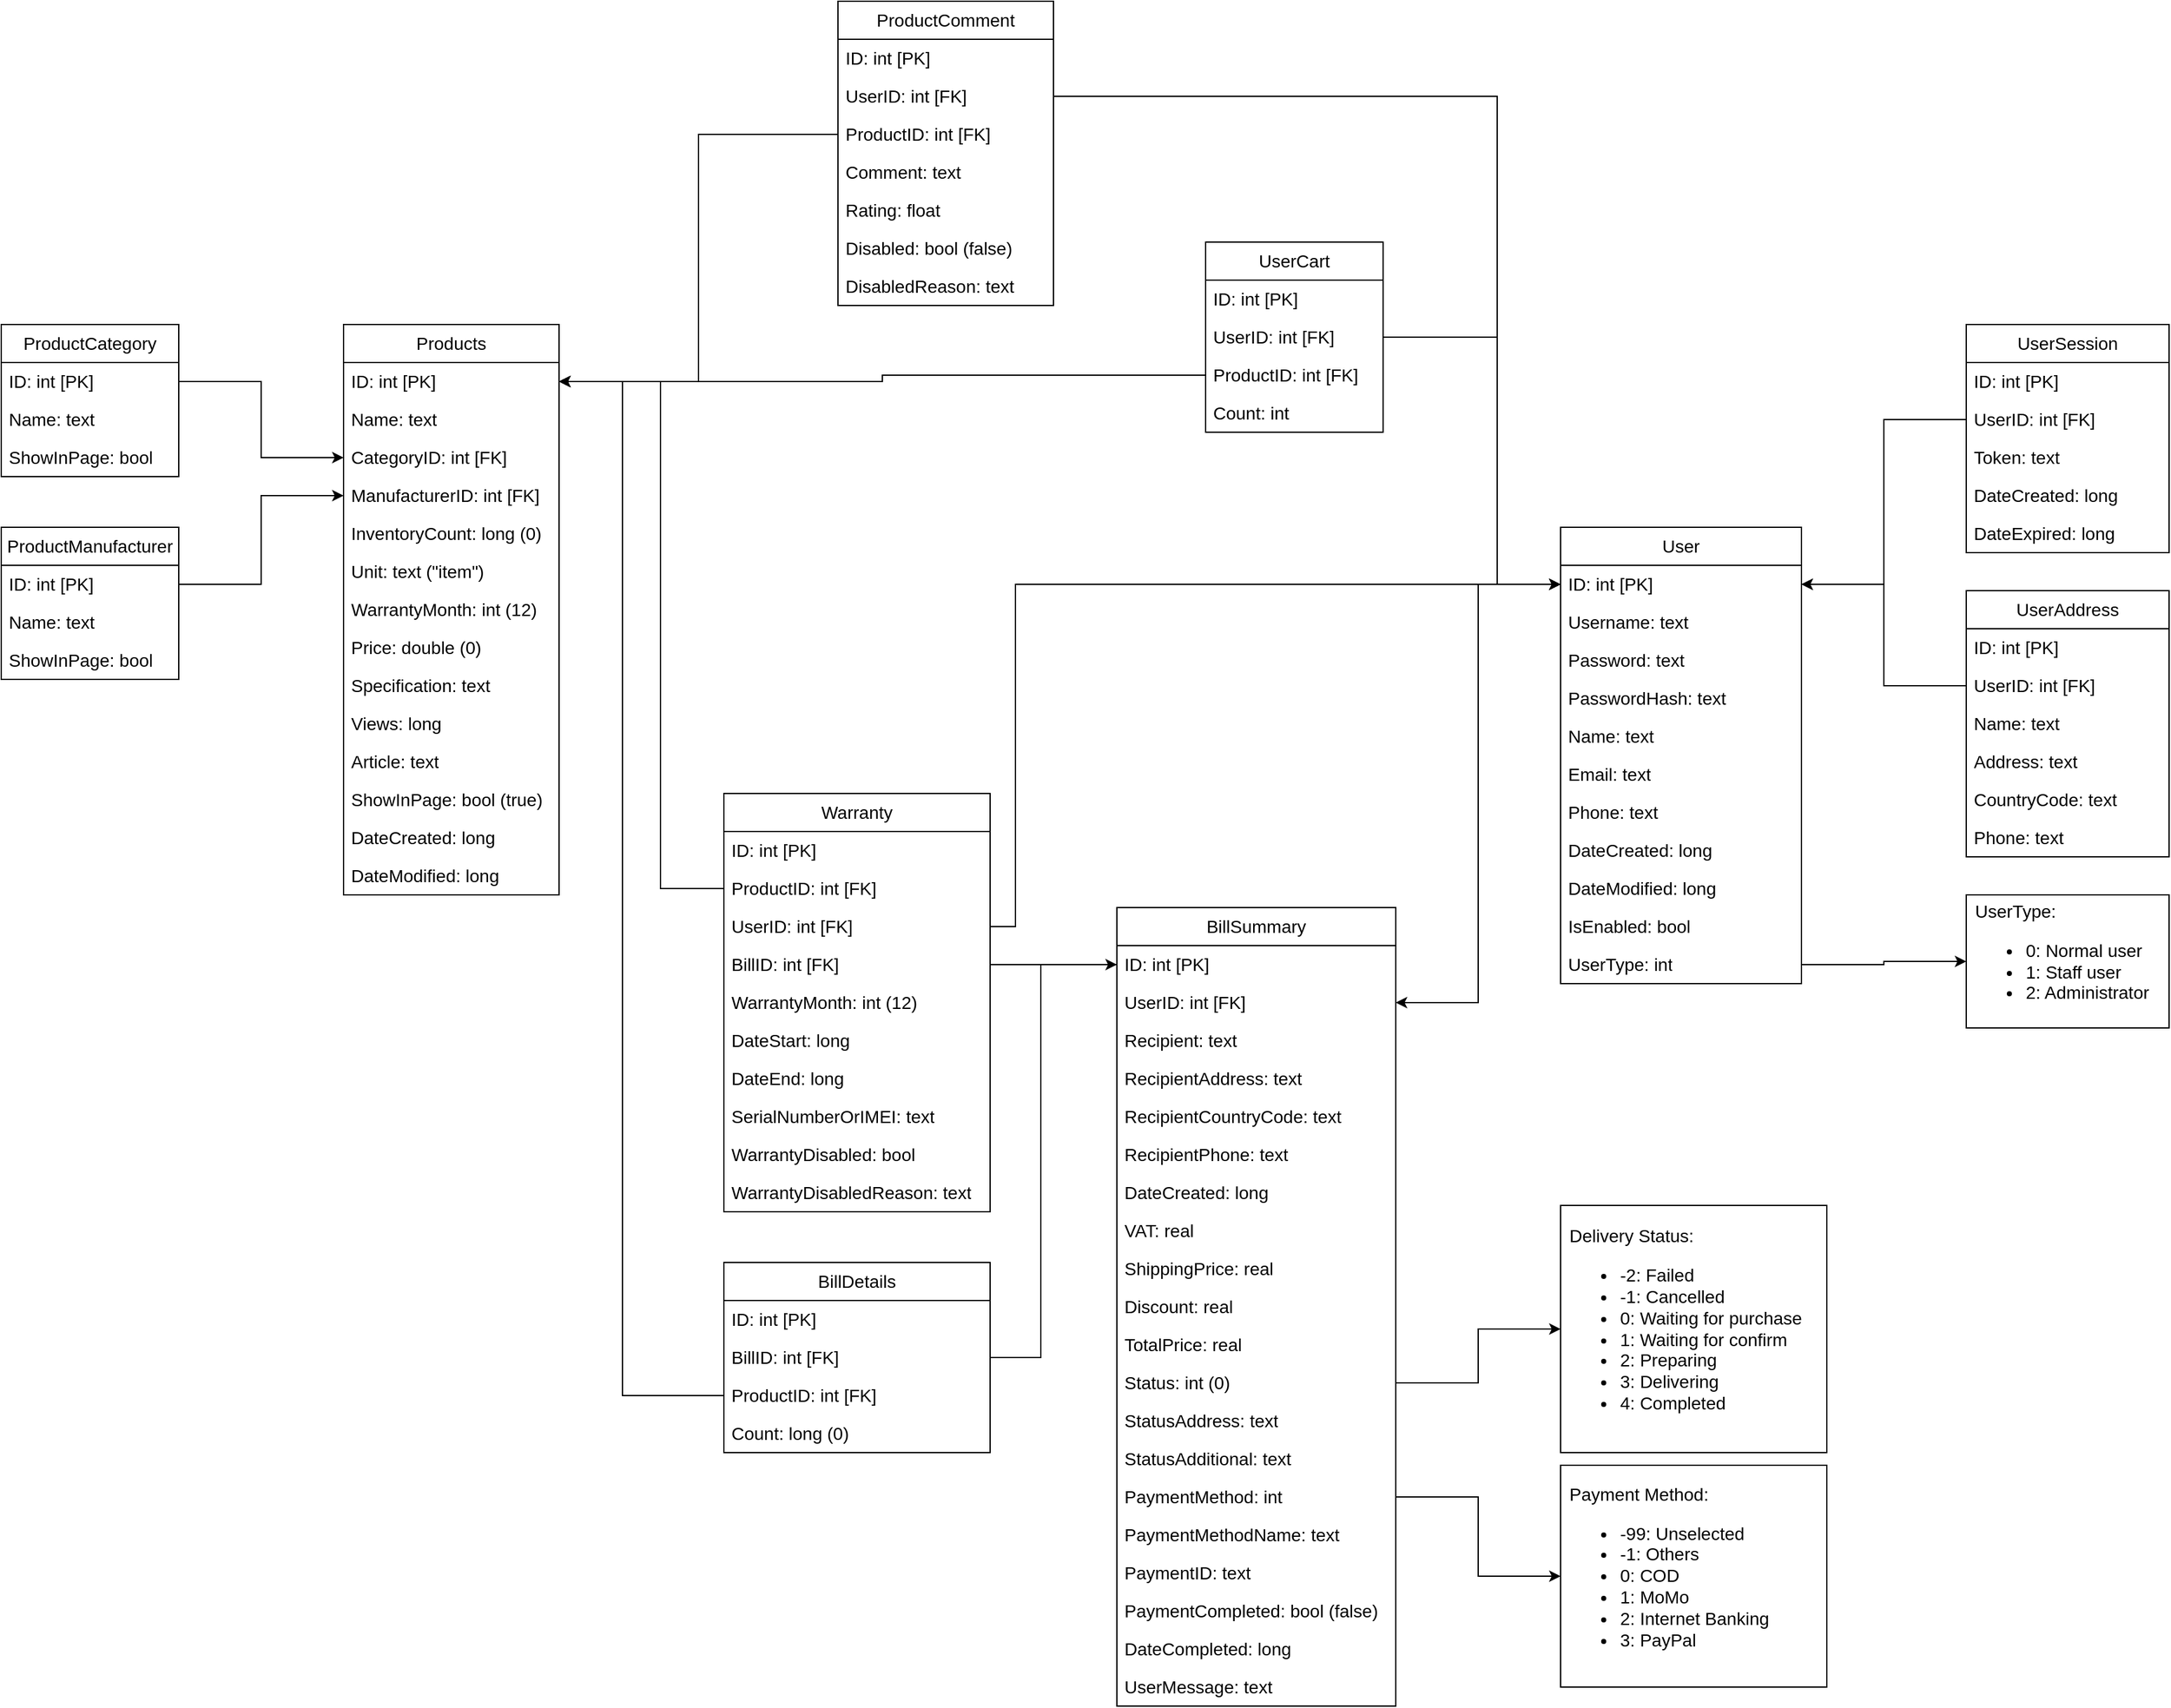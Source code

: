 <mxfile version="21.3.7" type="device" pages="18">
  <diagram name="0.6.5" id="-YetxFrGogaE1qGQLrCx">
    <mxGraphModel dx="2022" dy="1264" grid="1" gridSize="10" guides="1" tooltips="1" connect="1" arrows="1" fold="1" page="1" pageScale="1" pageWidth="2339" pageHeight="3300" math="0" shadow="0">
      <root>
        <mxCell id="MNUp5b86YfutiCBE2rDr-0" />
        <mxCell id="MNUp5b86YfutiCBE2rDr-1" parent="MNUp5b86YfutiCBE2rDr-0" />
        <mxCell id="MNUp5b86YfutiCBE2rDr-2" value="Products" style="swimlane;fontStyle=0;childLayout=stackLayout;horizontal=1;startSize=30;horizontalStack=0;resizeParent=1;resizeParentMax=0;resizeLast=0;collapsible=1;marginBottom=0;whiteSpace=wrap;html=1;fontSize=14;" parent="MNUp5b86YfutiCBE2rDr-1" vertex="1">
          <mxGeometry x="310" y="285" width="170" height="450" as="geometry" />
        </mxCell>
        <mxCell id="MNUp5b86YfutiCBE2rDr-3" value="ID: int [PK]" style="text;strokeColor=none;fillColor=none;align=left;verticalAlign=middle;spacingLeft=4;spacingRight=4;overflow=hidden;points=[[0,0.5],[1,0.5]];portConstraint=eastwest;rotatable=0;whiteSpace=wrap;html=1;fontSize=14;" parent="MNUp5b86YfutiCBE2rDr-2" vertex="1">
          <mxGeometry y="30" width="170" height="30" as="geometry" />
        </mxCell>
        <mxCell id="MNUp5b86YfutiCBE2rDr-4" value="Name: text" style="text;strokeColor=none;fillColor=none;align=left;verticalAlign=middle;spacingLeft=4;spacingRight=4;overflow=hidden;points=[[0,0.5],[1,0.5]];portConstraint=eastwest;rotatable=0;whiteSpace=wrap;html=1;fontSize=14;" parent="MNUp5b86YfutiCBE2rDr-2" vertex="1">
          <mxGeometry y="60" width="170" height="30" as="geometry" />
        </mxCell>
        <mxCell id="MNUp5b86YfutiCBE2rDr-5" value="CategoryID: int [FK]" style="text;strokeColor=none;fillColor=none;align=left;verticalAlign=middle;spacingLeft=4;spacingRight=4;overflow=hidden;points=[[0,0.5],[1,0.5]];portConstraint=eastwest;rotatable=0;whiteSpace=wrap;html=1;fontSize=14;" parent="MNUp5b86YfutiCBE2rDr-2" vertex="1">
          <mxGeometry y="90" width="170" height="30" as="geometry" />
        </mxCell>
        <mxCell id="MNUp5b86YfutiCBE2rDr-6" value="ManufacturerID: int [FK]" style="text;strokeColor=none;fillColor=none;align=left;verticalAlign=middle;spacingLeft=4;spacingRight=4;overflow=hidden;points=[[0,0.5],[1,0.5]];portConstraint=eastwest;rotatable=0;whiteSpace=wrap;html=1;fontSize=14;" parent="MNUp5b86YfutiCBE2rDr-2" vertex="1">
          <mxGeometry y="120" width="170" height="30" as="geometry" />
        </mxCell>
        <mxCell id="MNUp5b86YfutiCBE2rDr-7" value="InventoryCount: long (0)" style="text;strokeColor=none;fillColor=none;align=left;verticalAlign=middle;spacingLeft=4;spacingRight=4;overflow=hidden;points=[[0,0.5],[1,0.5]];portConstraint=eastwest;rotatable=0;whiteSpace=wrap;html=1;fontSize=14;" parent="MNUp5b86YfutiCBE2rDr-2" vertex="1">
          <mxGeometry y="150" width="170" height="30" as="geometry" />
        </mxCell>
        <mxCell id="MNUp5b86YfutiCBE2rDr-8" value="Unit: text (&quot;item&quot;)" style="text;strokeColor=none;fillColor=none;align=left;verticalAlign=middle;spacingLeft=4;spacingRight=4;overflow=hidden;points=[[0,0.5],[1,0.5]];portConstraint=eastwest;rotatable=0;whiteSpace=wrap;html=1;fontSize=14;" parent="MNUp5b86YfutiCBE2rDr-2" vertex="1">
          <mxGeometry y="180" width="170" height="30" as="geometry" />
        </mxCell>
        <mxCell id="MNUp5b86YfutiCBE2rDr-9" value="WarrantyMonth: int (12)" style="text;strokeColor=none;fillColor=none;align=left;verticalAlign=middle;spacingLeft=4;spacingRight=4;overflow=hidden;points=[[0,0.5],[1,0.5]];portConstraint=eastwest;rotatable=0;whiteSpace=wrap;html=1;fontSize=14;" parent="MNUp5b86YfutiCBE2rDr-2" vertex="1">
          <mxGeometry y="210" width="170" height="30" as="geometry" />
        </mxCell>
        <mxCell id="MNUp5b86YfutiCBE2rDr-10" value="Price: double (0)" style="text;strokeColor=none;fillColor=none;align=left;verticalAlign=middle;spacingLeft=4;spacingRight=4;overflow=hidden;points=[[0,0.5],[1,0.5]];portConstraint=eastwest;rotatable=0;whiteSpace=wrap;html=1;fontSize=14;" parent="MNUp5b86YfutiCBE2rDr-2" vertex="1">
          <mxGeometry y="240" width="170" height="30" as="geometry" />
        </mxCell>
        <mxCell id="MNUp5b86YfutiCBE2rDr-11" value="Specification: text" style="text;strokeColor=none;fillColor=none;align=left;verticalAlign=middle;spacingLeft=4;spacingRight=4;overflow=hidden;points=[[0,0.5],[1,0.5]];portConstraint=eastwest;rotatable=0;whiteSpace=wrap;html=1;fontSize=14;" parent="MNUp5b86YfutiCBE2rDr-2" vertex="1">
          <mxGeometry y="270" width="170" height="30" as="geometry" />
        </mxCell>
        <mxCell id="97TFZipNo3Rcw67Z6va4-1" value="Views: long" style="text;strokeColor=none;fillColor=none;align=left;verticalAlign=middle;spacingLeft=4;spacingRight=4;overflow=hidden;points=[[0,0.5],[1,0.5]];portConstraint=eastwest;rotatable=0;whiteSpace=wrap;html=1;fontSize=14;" parent="MNUp5b86YfutiCBE2rDr-2" vertex="1">
          <mxGeometry y="300" width="170" height="30" as="geometry" />
        </mxCell>
        <mxCell id="97TFZipNo3Rcw67Z6va4-0" value="Article: text" style="text;strokeColor=none;fillColor=none;align=left;verticalAlign=middle;spacingLeft=4;spacingRight=4;overflow=hidden;points=[[0,0.5],[1,0.5]];portConstraint=eastwest;rotatable=0;whiteSpace=wrap;html=1;fontSize=14;" parent="MNUp5b86YfutiCBE2rDr-2" vertex="1">
          <mxGeometry y="330" width="170" height="30" as="geometry" />
        </mxCell>
        <mxCell id="MNUp5b86YfutiCBE2rDr-12" value="ShowInPage: bool (true)" style="text;strokeColor=none;fillColor=none;align=left;verticalAlign=middle;spacingLeft=4;spacingRight=4;overflow=hidden;points=[[0,0.5],[1,0.5]];portConstraint=eastwest;rotatable=0;whiteSpace=wrap;html=1;fontSize=14;" parent="MNUp5b86YfutiCBE2rDr-2" vertex="1">
          <mxGeometry y="360" width="170" height="30" as="geometry" />
        </mxCell>
        <mxCell id="MNUp5b86YfutiCBE2rDr-13" value="DateCreated: long" style="text;strokeColor=none;fillColor=none;align=left;verticalAlign=middle;spacingLeft=4;spacingRight=4;overflow=hidden;points=[[0,0.5],[1,0.5]];portConstraint=eastwest;rotatable=0;whiteSpace=wrap;html=1;fontSize=14;" parent="MNUp5b86YfutiCBE2rDr-2" vertex="1">
          <mxGeometry y="390" width="170" height="30" as="geometry" />
        </mxCell>
        <mxCell id="MNUp5b86YfutiCBE2rDr-14" value="DateModified: long" style="text;strokeColor=none;fillColor=none;align=left;verticalAlign=middle;spacingLeft=4;spacingRight=4;overflow=hidden;points=[[0,0.5],[1,0.5]];portConstraint=eastwest;rotatable=0;whiteSpace=wrap;html=1;fontSize=14;" parent="MNUp5b86YfutiCBE2rDr-2" vertex="1">
          <mxGeometry y="420" width="170" height="30" as="geometry" />
        </mxCell>
        <mxCell id="MNUp5b86YfutiCBE2rDr-15" value="ProductCategory" style="swimlane;fontStyle=0;childLayout=stackLayout;horizontal=1;startSize=30;horizontalStack=0;resizeParent=1;resizeParentMax=0;resizeLast=0;collapsible=1;marginBottom=0;whiteSpace=wrap;html=1;fontSize=14;" parent="MNUp5b86YfutiCBE2rDr-1" vertex="1">
          <mxGeometry x="40" y="285" width="140" height="120" as="geometry" />
        </mxCell>
        <mxCell id="MNUp5b86YfutiCBE2rDr-16" value="ID: int [PK]" style="text;strokeColor=none;fillColor=none;align=left;verticalAlign=middle;spacingLeft=4;spacingRight=4;overflow=hidden;points=[[0,0.5],[1,0.5]];portConstraint=eastwest;rotatable=0;whiteSpace=wrap;html=1;fontSize=14;" parent="MNUp5b86YfutiCBE2rDr-15" vertex="1">
          <mxGeometry y="30" width="140" height="30" as="geometry" />
        </mxCell>
        <mxCell id="MNUp5b86YfutiCBE2rDr-17" value="Name: text" style="text;strokeColor=none;fillColor=none;align=left;verticalAlign=middle;spacingLeft=4;spacingRight=4;overflow=hidden;points=[[0,0.5],[1,0.5]];portConstraint=eastwest;rotatable=0;whiteSpace=wrap;html=1;fontSize=14;" parent="MNUp5b86YfutiCBE2rDr-15" vertex="1">
          <mxGeometry y="60" width="140" height="30" as="geometry" />
        </mxCell>
        <mxCell id="MNUp5b86YfutiCBE2rDr-18" value="ShowInPage: bool" style="text;strokeColor=none;fillColor=none;align=left;verticalAlign=middle;spacingLeft=4;spacingRight=4;overflow=hidden;points=[[0,0.5],[1,0.5]];portConstraint=eastwest;rotatable=0;whiteSpace=wrap;html=1;fontSize=14;" parent="MNUp5b86YfutiCBE2rDr-15" vertex="1">
          <mxGeometry y="90" width="140" height="30" as="geometry" />
        </mxCell>
        <mxCell id="MNUp5b86YfutiCBE2rDr-19" value="User" style="swimlane;fontStyle=0;childLayout=stackLayout;horizontal=1;startSize=30;horizontalStack=0;resizeParent=1;resizeParentMax=0;resizeLast=0;collapsible=1;marginBottom=0;whiteSpace=wrap;html=1;fontSize=14;" parent="MNUp5b86YfutiCBE2rDr-1" vertex="1">
          <mxGeometry x="1270" y="445" width="190" height="360" as="geometry" />
        </mxCell>
        <mxCell id="MNUp5b86YfutiCBE2rDr-20" value="ID: int [PK]" style="text;strokeColor=none;fillColor=none;align=left;verticalAlign=middle;spacingLeft=4;spacingRight=4;overflow=hidden;points=[[0,0.5],[1,0.5]];portConstraint=eastwest;rotatable=0;whiteSpace=wrap;html=1;fontSize=14;" parent="MNUp5b86YfutiCBE2rDr-19" vertex="1">
          <mxGeometry y="30" width="190" height="30" as="geometry" />
        </mxCell>
        <mxCell id="MNUp5b86YfutiCBE2rDr-21" value="Username: text" style="text;strokeColor=none;fillColor=none;align=left;verticalAlign=middle;spacingLeft=4;spacingRight=4;overflow=hidden;points=[[0,0.5],[1,0.5]];portConstraint=eastwest;rotatable=0;whiteSpace=wrap;html=1;fontSize=14;" parent="MNUp5b86YfutiCBE2rDr-19" vertex="1">
          <mxGeometry y="60" width="190" height="30" as="geometry" />
        </mxCell>
        <mxCell id="MNUp5b86YfutiCBE2rDr-22" value="Password: text" style="text;strokeColor=none;fillColor=none;align=left;verticalAlign=middle;spacingLeft=4;spacingRight=4;overflow=hidden;points=[[0,0.5],[1,0.5]];portConstraint=eastwest;rotatable=0;whiteSpace=wrap;html=1;fontSize=14;" parent="MNUp5b86YfutiCBE2rDr-19" vertex="1">
          <mxGeometry y="90" width="190" height="30" as="geometry" />
        </mxCell>
        <mxCell id="POWOhjLAdlEtmxoQ4Ymu-0" value="PasswordHash: text" style="text;strokeColor=none;fillColor=none;align=left;verticalAlign=middle;spacingLeft=4;spacingRight=4;overflow=hidden;points=[[0,0.5],[1,0.5]];portConstraint=eastwest;rotatable=0;whiteSpace=wrap;html=1;fontSize=14;" vertex="1" parent="MNUp5b86YfutiCBE2rDr-19">
          <mxGeometry y="120" width="190" height="30" as="geometry" />
        </mxCell>
        <mxCell id="MNUp5b86YfutiCBE2rDr-23" value="Name: text" style="text;strokeColor=none;fillColor=none;align=left;verticalAlign=middle;spacingLeft=4;spacingRight=4;overflow=hidden;points=[[0,0.5],[1,0.5]];portConstraint=eastwest;rotatable=0;whiteSpace=wrap;html=1;fontSize=14;" parent="MNUp5b86YfutiCBE2rDr-19" vertex="1">
          <mxGeometry y="150" width="190" height="30" as="geometry" />
        </mxCell>
        <mxCell id="MNUp5b86YfutiCBE2rDr-24" value="Email: text" style="text;strokeColor=none;fillColor=none;align=left;verticalAlign=middle;spacingLeft=4;spacingRight=4;overflow=hidden;points=[[0,0.5],[1,0.5]];portConstraint=eastwest;rotatable=0;whiteSpace=wrap;html=1;fontSize=14;" parent="MNUp5b86YfutiCBE2rDr-19" vertex="1">
          <mxGeometry y="180" width="190" height="30" as="geometry" />
        </mxCell>
        <mxCell id="MNUp5b86YfutiCBE2rDr-25" value="Phone: text" style="text;strokeColor=none;fillColor=none;align=left;verticalAlign=middle;spacingLeft=4;spacingRight=4;overflow=hidden;points=[[0,0.5],[1,0.5]];portConstraint=eastwest;rotatable=0;whiteSpace=wrap;html=1;fontSize=14;" parent="MNUp5b86YfutiCBE2rDr-19" vertex="1">
          <mxGeometry y="210" width="190" height="30" as="geometry" />
        </mxCell>
        <mxCell id="MNUp5b86YfutiCBE2rDr-26" value="DateCreated: long" style="text;strokeColor=none;fillColor=none;align=left;verticalAlign=middle;spacingLeft=4;spacingRight=4;overflow=hidden;points=[[0,0.5],[1,0.5]];portConstraint=eastwest;rotatable=0;whiteSpace=wrap;html=1;fontSize=14;" parent="MNUp5b86YfutiCBE2rDr-19" vertex="1">
          <mxGeometry y="240" width="190" height="30" as="geometry" />
        </mxCell>
        <mxCell id="MNUp5b86YfutiCBE2rDr-27" value="DateModified: long" style="text;strokeColor=none;fillColor=none;align=left;verticalAlign=middle;spacingLeft=4;spacingRight=4;overflow=hidden;points=[[0,0.5],[1,0.5]];portConstraint=eastwest;rotatable=0;whiteSpace=wrap;html=1;fontSize=14;" parent="MNUp5b86YfutiCBE2rDr-19" vertex="1">
          <mxGeometry y="270" width="190" height="30" as="geometry" />
        </mxCell>
        <mxCell id="MNUp5b86YfutiCBE2rDr-28" value="IsEnabled: bool" style="text;strokeColor=none;fillColor=none;align=left;verticalAlign=middle;spacingLeft=4;spacingRight=4;overflow=hidden;points=[[0,0.5],[1,0.5]];portConstraint=eastwest;rotatable=0;whiteSpace=wrap;html=1;fontSize=14;" parent="MNUp5b86YfutiCBE2rDr-19" vertex="1">
          <mxGeometry y="300" width="190" height="30" as="geometry" />
        </mxCell>
        <mxCell id="MNUp5b86YfutiCBE2rDr-29" value="UserType: int" style="text;strokeColor=none;fillColor=none;align=left;verticalAlign=middle;spacingLeft=4;spacingRight=4;overflow=hidden;points=[[0,0.5],[1,0.5]];portConstraint=eastwest;rotatable=0;whiteSpace=wrap;html=1;fontSize=14;" parent="MNUp5b86YfutiCBE2rDr-19" vertex="1">
          <mxGeometry y="330" width="190" height="30" as="geometry" />
        </mxCell>
        <mxCell id="MNUp5b86YfutiCBE2rDr-30" value="UserType:&lt;br style=&quot;font-size: 14px;&quot;&gt;&lt;ul style=&quot;font-size: 14px;&quot;&gt;&lt;li style=&quot;font-size: 14px;&quot;&gt;0: Normal user&lt;/li&gt;&lt;li style=&quot;font-size: 14px;&quot;&gt;1: Staff user&lt;/li&gt;&lt;li style=&quot;font-size: 14px;&quot;&gt;2: Administrator&lt;/li&gt;&lt;/ul&gt;" style="rounded=0;whiteSpace=wrap;html=1;align=left;spacingTop=5;spacingBottom=6;spacingLeft=5;spacingRight=5;fontSize=14;" parent="MNUp5b86YfutiCBE2rDr-1" vertex="1">
          <mxGeometry x="1590" y="735" width="160" height="105" as="geometry" />
        </mxCell>
        <mxCell id="MNUp5b86YfutiCBE2rDr-31" style="edgeStyle=orthogonalEdgeStyle;rounded=0;orthogonalLoop=1;jettySize=auto;html=1;entryX=0;entryY=0.5;entryDx=0;entryDy=0;fontSize=14;" parent="MNUp5b86YfutiCBE2rDr-1" source="MNUp5b86YfutiCBE2rDr-29" target="MNUp5b86YfutiCBE2rDr-30" edge="1">
          <mxGeometry relative="1" as="geometry" />
        </mxCell>
        <mxCell id="MNUp5b86YfutiCBE2rDr-32" value="ProductManufacturer" style="swimlane;fontStyle=0;childLayout=stackLayout;horizontal=1;startSize=30;horizontalStack=0;resizeParent=1;resizeParentMax=0;resizeLast=0;collapsible=1;marginBottom=0;whiteSpace=wrap;html=1;fontSize=14;" parent="MNUp5b86YfutiCBE2rDr-1" vertex="1">
          <mxGeometry x="40" y="445" width="140" height="120" as="geometry" />
        </mxCell>
        <mxCell id="MNUp5b86YfutiCBE2rDr-33" value="ID: int [PK]" style="text;strokeColor=none;fillColor=none;align=left;verticalAlign=middle;spacingLeft=4;spacingRight=4;overflow=hidden;points=[[0,0.5],[1,0.5]];portConstraint=eastwest;rotatable=0;whiteSpace=wrap;html=1;fontSize=14;" parent="MNUp5b86YfutiCBE2rDr-32" vertex="1">
          <mxGeometry y="30" width="140" height="30" as="geometry" />
        </mxCell>
        <mxCell id="MNUp5b86YfutiCBE2rDr-34" value="Name: text" style="text;strokeColor=none;fillColor=none;align=left;verticalAlign=middle;spacingLeft=4;spacingRight=4;overflow=hidden;points=[[0,0.5],[1,0.5]];portConstraint=eastwest;rotatable=0;whiteSpace=wrap;html=1;fontSize=14;" parent="MNUp5b86YfutiCBE2rDr-32" vertex="1">
          <mxGeometry y="60" width="140" height="30" as="geometry" />
        </mxCell>
        <mxCell id="MNUp5b86YfutiCBE2rDr-35" value="ShowInPage: bool" style="text;strokeColor=none;fillColor=none;align=left;verticalAlign=middle;spacingLeft=4;spacingRight=4;overflow=hidden;points=[[0,0.5],[1,0.5]];portConstraint=eastwest;rotatable=0;whiteSpace=wrap;html=1;fontSize=14;" parent="MNUp5b86YfutiCBE2rDr-32" vertex="1">
          <mxGeometry y="90" width="140" height="30" as="geometry" />
        </mxCell>
        <mxCell id="MNUp5b86YfutiCBE2rDr-36" style="edgeStyle=orthogonalEdgeStyle;rounded=0;orthogonalLoop=1;jettySize=auto;html=1;entryX=0;entryY=0.5;entryDx=0;entryDy=0;fontSize=14;" parent="MNUp5b86YfutiCBE2rDr-1" source="MNUp5b86YfutiCBE2rDr-33" target="MNUp5b86YfutiCBE2rDr-6" edge="1">
          <mxGeometry relative="1" as="geometry" />
        </mxCell>
        <mxCell id="MNUp5b86YfutiCBE2rDr-37" style="edgeStyle=orthogonalEdgeStyle;rounded=0;orthogonalLoop=1;jettySize=auto;html=1;entryX=0;entryY=0.5;entryDx=0;entryDy=0;fontSize=14;" parent="MNUp5b86YfutiCBE2rDr-1" source="MNUp5b86YfutiCBE2rDr-16" target="MNUp5b86YfutiCBE2rDr-5" edge="1">
          <mxGeometry relative="1" as="geometry" />
        </mxCell>
        <mxCell id="MNUp5b86YfutiCBE2rDr-38" value="BillSummary" style="swimlane;fontStyle=0;childLayout=stackLayout;horizontal=1;startSize=30;horizontalStack=0;resizeParent=1;resizeParentMax=0;resizeLast=0;collapsible=1;marginBottom=0;whiteSpace=wrap;html=1;fontSize=14;" parent="MNUp5b86YfutiCBE2rDr-1" vertex="1">
          <mxGeometry x="920" y="745" width="220" height="630" as="geometry" />
        </mxCell>
        <mxCell id="MNUp5b86YfutiCBE2rDr-39" value="ID: int [PK]" style="text;strokeColor=none;fillColor=none;align=left;verticalAlign=middle;spacingLeft=4;spacingRight=4;overflow=hidden;points=[[0,0.5],[1,0.5]];portConstraint=eastwest;rotatable=0;whiteSpace=wrap;html=1;fontSize=14;" parent="MNUp5b86YfutiCBE2rDr-38" vertex="1">
          <mxGeometry y="30" width="220" height="30" as="geometry" />
        </mxCell>
        <mxCell id="MNUp5b86YfutiCBE2rDr-40" value="UserID: int [FK]" style="text;strokeColor=none;fillColor=none;align=left;verticalAlign=middle;spacingLeft=4;spacingRight=4;overflow=hidden;points=[[0,0.5],[1,0.5]];portConstraint=eastwest;rotatable=0;whiteSpace=wrap;html=1;fontSize=14;" parent="MNUp5b86YfutiCBE2rDr-38" vertex="1">
          <mxGeometry y="60" width="220" height="30" as="geometry" />
        </mxCell>
        <mxCell id="MNUp5b86YfutiCBE2rDr-41" value="&lt;span lang=&quot;vi&quot; class=&quot;ILfuVd&quot; style=&quot;font-size: 14px;&quot;&gt;&lt;/span&gt;&lt;span lang=&quot;vi&quot; class=&quot;ILfuVd&quot; style=&quot;font-size: 14px;&quot;&gt;&lt;/span&gt;Recipient: text" style="text;strokeColor=none;fillColor=none;align=left;verticalAlign=middle;spacingLeft=4;spacingRight=4;overflow=hidden;points=[[0,0.5],[1,0.5]];portConstraint=eastwest;rotatable=0;whiteSpace=wrap;html=1;fontSize=14;" parent="MNUp5b86YfutiCBE2rDr-38" vertex="1">
          <mxGeometry y="90" width="220" height="30" as="geometry" />
        </mxCell>
        <mxCell id="MNUp5b86YfutiCBE2rDr-42" value="&lt;span lang=&quot;vi&quot; class=&quot;ILfuVd&quot; style=&quot;font-size: 14px;&quot;&gt;&lt;/span&gt;RecipientAddress: text" style="text;strokeColor=none;fillColor=none;align=left;verticalAlign=middle;spacingLeft=4;spacingRight=4;overflow=hidden;points=[[0,0.5],[1,0.5]];portConstraint=eastwest;rotatable=0;whiteSpace=wrap;html=1;fontSize=14;" parent="MNUp5b86YfutiCBE2rDr-38" vertex="1">
          <mxGeometry y="120" width="220" height="30" as="geometry" />
        </mxCell>
        <mxCell id="MNUp5b86YfutiCBE2rDr-43" value="&lt;span lang=&quot;vi&quot; class=&quot;ILfuVd&quot; style=&quot;font-size: 14px;&quot;&gt;&lt;/span&gt;RecipientCountryCode: text" style="text;strokeColor=none;fillColor=none;align=left;verticalAlign=middle;spacingLeft=4;spacingRight=4;overflow=hidden;points=[[0,0.5],[1,0.5]];portConstraint=eastwest;rotatable=0;whiteSpace=wrap;html=1;fontSize=14;" parent="MNUp5b86YfutiCBE2rDr-38" vertex="1">
          <mxGeometry y="150" width="220" height="30" as="geometry" />
        </mxCell>
        <mxCell id="MNUp5b86YfutiCBE2rDr-44" value="&lt;span lang=&quot;vi&quot; class=&quot;ILfuVd&quot; style=&quot;font-size: 14px;&quot;&gt;&lt;/span&gt;RecipientPhone: text" style="text;strokeColor=none;fillColor=none;align=left;verticalAlign=middle;spacingLeft=4;spacingRight=4;overflow=hidden;points=[[0,0.5],[1,0.5]];portConstraint=eastwest;rotatable=0;whiteSpace=wrap;html=1;fontSize=14;" parent="MNUp5b86YfutiCBE2rDr-38" vertex="1">
          <mxGeometry y="180" width="220" height="30" as="geometry" />
        </mxCell>
        <mxCell id="MNUp5b86YfutiCBE2rDr-45" value="DateCreated: long" style="text;strokeColor=none;fillColor=none;align=left;verticalAlign=middle;spacingLeft=4;spacingRight=4;overflow=hidden;points=[[0,0.5],[1,0.5]];portConstraint=eastwest;rotatable=0;whiteSpace=wrap;html=1;fontSize=14;" parent="MNUp5b86YfutiCBE2rDr-38" vertex="1">
          <mxGeometry y="210" width="220" height="30" as="geometry" />
        </mxCell>
        <mxCell id="MNUp5b86YfutiCBE2rDr-46" value="&lt;span lang=&quot;vi&quot; class=&quot;ILfuVd&quot; style=&quot;font-size: 14px;&quot;&gt;&lt;/span&gt;VAT: real" style="text;strokeColor=none;fillColor=none;align=left;verticalAlign=middle;spacingLeft=4;spacingRight=4;overflow=hidden;points=[[0,0.5],[1,0.5]];portConstraint=eastwest;rotatable=0;whiteSpace=wrap;html=1;fontSize=14;" parent="MNUp5b86YfutiCBE2rDr-38" vertex="1">
          <mxGeometry y="240" width="220" height="30" as="geometry" />
        </mxCell>
        <mxCell id="MNUp5b86YfutiCBE2rDr-47" value="ShippingPrice: real" style="text;strokeColor=none;fillColor=none;align=left;verticalAlign=middle;spacingLeft=4;spacingRight=4;overflow=hidden;points=[[0,0.5],[1,0.5]];portConstraint=eastwest;rotatable=0;whiteSpace=wrap;html=1;fontSize=14;" parent="MNUp5b86YfutiCBE2rDr-38" vertex="1">
          <mxGeometry y="270" width="220" height="30" as="geometry" />
        </mxCell>
        <mxCell id="MNUp5b86YfutiCBE2rDr-48" value="Discount: real" style="text;strokeColor=none;fillColor=none;align=left;verticalAlign=middle;spacingLeft=4;spacingRight=4;overflow=hidden;points=[[0,0.5],[1,0.5]];portConstraint=eastwest;rotatable=0;whiteSpace=wrap;html=1;fontSize=14;" parent="MNUp5b86YfutiCBE2rDr-38" vertex="1">
          <mxGeometry y="300" width="220" height="30" as="geometry" />
        </mxCell>
        <mxCell id="MNUp5b86YfutiCBE2rDr-49" value="&lt;span lang=&quot;vi&quot; class=&quot;ILfuVd&quot; style=&quot;font-size: 14px;&quot;&gt;&lt;/span&gt;TotalPrice: real" style="text;strokeColor=none;fillColor=none;align=left;verticalAlign=middle;spacingLeft=4;spacingRight=4;overflow=hidden;points=[[0,0.5],[1,0.5]];portConstraint=eastwest;rotatable=0;whiteSpace=wrap;html=1;fontSize=14;" parent="MNUp5b86YfutiCBE2rDr-38" vertex="1">
          <mxGeometry y="330" width="220" height="30" as="geometry" />
        </mxCell>
        <mxCell id="MNUp5b86YfutiCBE2rDr-50" value="Status: int (0)" style="text;strokeColor=none;fillColor=none;align=left;verticalAlign=middle;spacingLeft=4;spacingRight=4;overflow=hidden;points=[[0,0.5],[1,0.5]];portConstraint=eastwest;rotatable=0;whiteSpace=wrap;html=1;fontSize=14;" parent="MNUp5b86YfutiCBE2rDr-38" vertex="1">
          <mxGeometry y="360" width="220" height="30" as="geometry" />
        </mxCell>
        <mxCell id="MNUp5b86YfutiCBE2rDr-51" value="StatusAddress: text" style="text;strokeColor=none;fillColor=none;align=left;verticalAlign=middle;spacingLeft=4;spacingRight=4;overflow=hidden;points=[[0,0.5],[1,0.5]];portConstraint=eastwest;rotatable=0;whiteSpace=wrap;html=1;fontSize=14;" parent="MNUp5b86YfutiCBE2rDr-38" vertex="1">
          <mxGeometry y="390" width="220" height="30" as="geometry" />
        </mxCell>
        <mxCell id="MNUp5b86YfutiCBE2rDr-52" value="StatusAdditional: text" style="text;strokeColor=none;fillColor=none;align=left;verticalAlign=middle;spacingLeft=4;spacingRight=4;overflow=hidden;points=[[0,0.5],[1,0.5]];portConstraint=eastwest;rotatable=0;whiteSpace=wrap;html=1;fontSize=14;" parent="MNUp5b86YfutiCBE2rDr-38" vertex="1">
          <mxGeometry y="420" width="220" height="30" as="geometry" />
        </mxCell>
        <mxCell id="MNUp5b86YfutiCBE2rDr-53" value="PaymentMethod: int" style="text;strokeColor=none;fillColor=none;align=left;verticalAlign=middle;spacingLeft=4;spacingRight=4;overflow=hidden;points=[[0,0.5],[1,0.5]];portConstraint=eastwest;rotatable=0;whiteSpace=wrap;html=1;fontSize=14;" parent="MNUp5b86YfutiCBE2rDr-38" vertex="1">
          <mxGeometry y="450" width="220" height="30" as="geometry" />
        </mxCell>
        <mxCell id="MNUp5b86YfutiCBE2rDr-54" value="PaymentMethodName: text" style="text;strokeColor=none;fillColor=none;align=left;verticalAlign=middle;spacingLeft=4;spacingRight=4;overflow=hidden;points=[[0,0.5],[1,0.5]];portConstraint=eastwest;rotatable=0;whiteSpace=wrap;html=1;fontSize=14;" parent="MNUp5b86YfutiCBE2rDr-38" vertex="1">
          <mxGeometry y="480" width="220" height="30" as="geometry" />
        </mxCell>
        <mxCell id="MNUp5b86YfutiCBE2rDr-55" value="PaymentID: text" style="text;strokeColor=none;fillColor=none;align=left;verticalAlign=middle;spacingLeft=4;spacingRight=4;overflow=hidden;points=[[0,0.5],[1,0.5]];portConstraint=eastwest;rotatable=0;whiteSpace=wrap;html=1;fontSize=14;" parent="MNUp5b86YfutiCBE2rDr-38" vertex="1">
          <mxGeometry y="510" width="220" height="30" as="geometry" />
        </mxCell>
        <mxCell id="MNUp5b86YfutiCBE2rDr-56" value="PaymentCompleted: bool (false)" style="text;strokeColor=none;fillColor=none;align=left;verticalAlign=middle;spacingLeft=4;spacingRight=4;overflow=hidden;points=[[0,0.5],[1,0.5]];portConstraint=eastwest;rotatable=0;whiteSpace=wrap;html=1;fontSize=14;" parent="MNUp5b86YfutiCBE2rDr-38" vertex="1">
          <mxGeometry y="540" width="220" height="30" as="geometry" />
        </mxCell>
        <mxCell id="MNUp5b86YfutiCBE2rDr-57" value="DateCompleted: long" style="text;strokeColor=none;fillColor=none;align=left;verticalAlign=middle;spacingLeft=4;spacingRight=4;overflow=hidden;points=[[0,0.5],[1,0.5]];portConstraint=eastwest;rotatable=0;whiteSpace=wrap;html=1;fontSize=14;" parent="MNUp5b86YfutiCBE2rDr-38" vertex="1">
          <mxGeometry y="570" width="220" height="30" as="geometry" />
        </mxCell>
        <mxCell id="MNUp5b86YfutiCBE2rDr-58" value="UserMessage: text" style="text;strokeColor=none;fillColor=none;align=left;verticalAlign=middle;spacingLeft=4;spacingRight=4;overflow=hidden;points=[[0,0.5],[1,0.5]];portConstraint=eastwest;rotatable=0;whiteSpace=wrap;html=1;fontSize=14;" parent="MNUp5b86YfutiCBE2rDr-38" vertex="1">
          <mxGeometry y="600" width="220" height="30" as="geometry" />
        </mxCell>
        <mxCell id="MNUp5b86YfutiCBE2rDr-59" value="UserAddress" style="swimlane;fontStyle=0;childLayout=stackLayout;horizontal=1;startSize=30;horizontalStack=0;resizeParent=1;resizeParentMax=0;resizeLast=0;collapsible=1;marginBottom=0;whiteSpace=wrap;html=1;fontSize=14;" parent="MNUp5b86YfutiCBE2rDr-1" vertex="1">
          <mxGeometry x="1590" y="495" width="160" height="210" as="geometry" />
        </mxCell>
        <mxCell id="MNUp5b86YfutiCBE2rDr-60" value="ID: int [PK]" style="text;strokeColor=none;fillColor=none;align=left;verticalAlign=middle;spacingLeft=4;spacingRight=4;overflow=hidden;points=[[0,0.5],[1,0.5]];portConstraint=eastwest;rotatable=0;whiteSpace=wrap;html=1;fontSize=14;" parent="MNUp5b86YfutiCBE2rDr-59" vertex="1">
          <mxGeometry y="30" width="160" height="30" as="geometry" />
        </mxCell>
        <mxCell id="MNUp5b86YfutiCBE2rDr-61" value="UserID: int [FK]" style="text;strokeColor=none;fillColor=none;align=left;verticalAlign=middle;spacingLeft=4;spacingRight=4;overflow=hidden;points=[[0,0.5],[1,0.5]];portConstraint=eastwest;rotatable=0;whiteSpace=wrap;html=1;fontSize=14;" parent="MNUp5b86YfutiCBE2rDr-59" vertex="1">
          <mxGeometry y="60" width="160" height="30" as="geometry" />
        </mxCell>
        <mxCell id="MNUp5b86YfutiCBE2rDr-62" value="Name: text" style="text;strokeColor=none;fillColor=none;align=left;verticalAlign=middle;spacingLeft=4;spacingRight=4;overflow=hidden;points=[[0,0.5],[1,0.5]];portConstraint=eastwest;rotatable=0;whiteSpace=wrap;html=1;fontSize=14;" parent="MNUp5b86YfutiCBE2rDr-59" vertex="1">
          <mxGeometry y="90" width="160" height="30" as="geometry" />
        </mxCell>
        <mxCell id="MNUp5b86YfutiCBE2rDr-63" value="Address: text" style="text;strokeColor=none;fillColor=none;align=left;verticalAlign=middle;spacingLeft=4;spacingRight=4;overflow=hidden;points=[[0,0.5],[1,0.5]];portConstraint=eastwest;rotatable=0;whiteSpace=wrap;html=1;fontSize=14;" parent="MNUp5b86YfutiCBE2rDr-59" vertex="1">
          <mxGeometry y="120" width="160" height="30" as="geometry" />
        </mxCell>
        <mxCell id="MNUp5b86YfutiCBE2rDr-64" value="CountryCode: text" style="text;strokeColor=none;fillColor=none;align=left;verticalAlign=middle;spacingLeft=4;spacingRight=4;overflow=hidden;points=[[0,0.5],[1,0.5]];portConstraint=eastwest;rotatable=0;whiteSpace=wrap;html=1;fontSize=14;" parent="MNUp5b86YfutiCBE2rDr-59" vertex="1">
          <mxGeometry y="150" width="160" height="30" as="geometry" />
        </mxCell>
        <mxCell id="MNUp5b86YfutiCBE2rDr-65" value="Phone: text" style="text;strokeColor=none;fillColor=none;align=left;verticalAlign=middle;spacingLeft=4;spacingRight=4;overflow=hidden;points=[[0,0.5],[1,0.5]];portConstraint=eastwest;rotatable=0;whiteSpace=wrap;html=1;fontSize=14;" parent="MNUp5b86YfutiCBE2rDr-59" vertex="1">
          <mxGeometry y="180" width="160" height="30" as="geometry" />
        </mxCell>
        <mxCell id="MNUp5b86YfutiCBE2rDr-66" style="edgeStyle=orthogonalEdgeStyle;rounded=0;orthogonalLoop=1;jettySize=auto;html=1;entryX=0;entryY=0.5;entryDx=0;entryDy=0;fontSize=14;endArrow=none;endFill=0;startArrow=classic;startFill=1;" parent="MNUp5b86YfutiCBE2rDr-1" source="MNUp5b86YfutiCBE2rDr-20" target="MNUp5b86YfutiCBE2rDr-61" edge="1">
          <mxGeometry relative="1" as="geometry" />
        </mxCell>
        <mxCell id="MNUp5b86YfutiCBE2rDr-67" style="edgeStyle=orthogonalEdgeStyle;rounded=0;orthogonalLoop=1;jettySize=auto;html=1;entryX=1;entryY=0.5;entryDx=0;entryDy=0;fontSize=14;" parent="MNUp5b86YfutiCBE2rDr-1" source="MNUp5b86YfutiCBE2rDr-20" target="MNUp5b86YfutiCBE2rDr-40" edge="1">
          <mxGeometry relative="1" as="geometry" />
        </mxCell>
        <mxCell id="MNUp5b86YfutiCBE2rDr-68" value="BillDetails" style="swimlane;fontStyle=0;childLayout=stackLayout;horizontal=1;startSize=30;horizontalStack=0;resizeParent=1;resizeParentMax=0;resizeLast=0;collapsible=1;marginBottom=0;whiteSpace=wrap;html=1;fontSize=14;" parent="MNUp5b86YfutiCBE2rDr-1" vertex="1">
          <mxGeometry x="610" y="1025" width="210" height="150" as="geometry" />
        </mxCell>
        <mxCell id="MNUp5b86YfutiCBE2rDr-69" value="ID: int [PK]" style="text;strokeColor=none;fillColor=none;align=left;verticalAlign=middle;spacingLeft=4;spacingRight=4;overflow=hidden;points=[[0,0.5],[1,0.5]];portConstraint=eastwest;rotatable=0;whiteSpace=wrap;html=1;fontSize=14;" parent="MNUp5b86YfutiCBE2rDr-68" vertex="1">
          <mxGeometry y="30" width="210" height="30" as="geometry" />
        </mxCell>
        <mxCell id="MNUp5b86YfutiCBE2rDr-70" value="BillID: int [FK]" style="text;strokeColor=none;fillColor=none;align=left;verticalAlign=middle;spacingLeft=4;spacingRight=4;overflow=hidden;points=[[0,0.5],[1,0.5]];portConstraint=eastwest;rotatable=0;whiteSpace=wrap;html=1;fontSize=14;" parent="MNUp5b86YfutiCBE2rDr-68" vertex="1">
          <mxGeometry y="60" width="210" height="30" as="geometry" />
        </mxCell>
        <mxCell id="MNUp5b86YfutiCBE2rDr-71" value="ProductID: int [FK]" style="text;strokeColor=none;fillColor=none;align=left;verticalAlign=middle;spacingLeft=4;spacingRight=4;overflow=hidden;points=[[0,0.5],[1,0.5]];portConstraint=eastwest;rotatable=0;whiteSpace=wrap;html=1;fontSize=14;" parent="MNUp5b86YfutiCBE2rDr-68" vertex="1">
          <mxGeometry y="90" width="210" height="30" as="geometry" />
        </mxCell>
        <mxCell id="MNUp5b86YfutiCBE2rDr-72" value="Count: long (0)" style="text;strokeColor=none;fillColor=none;align=left;verticalAlign=middle;spacingLeft=4;spacingRight=4;overflow=hidden;points=[[0,0.5],[1,0.5]];portConstraint=eastwest;rotatable=0;whiteSpace=wrap;html=1;fontSize=14;" parent="MNUp5b86YfutiCBE2rDr-68" vertex="1">
          <mxGeometry y="120" width="210" height="30" as="geometry" />
        </mxCell>
        <mxCell id="MNUp5b86YfutiCBE2rDr-73" style="edgeStyle=orthogonalEdgeStyle;rounded=0;orthogonalLoop=1;jettySize=auto;html=1;entryX=1;entryY=0.5;entryDx=0;entryDy=0;fontSize=14;startArrow=classic;startFill=1;endArrow=none;endFill=0;" parent="MNUp5b86YfutiCBE2rDr-1" source="MNUp5b86YfutiCBE2rDr-39" target="MNUp5b86YfutiCBE2rDr-70" edge="1">
          <mxGeometry relative="1" as="geometry">
            <Array as="points">
              <mxPoint x="860" y="790" />
              <mxPoint x="860" y="1100" />
            </Array>
          </mxGeometry>
        </mxCell>
        <mxCell id="MNUp5b86YfutiCBE2rDr-74" value="Delivery Status:&lt;br style=&quot;font-size: 14px;&quot;&gt;&lt;ul style=&quot;font-size: 14px;&quot;&gt;&lt;li style=&quot;font-size: 14px;&quot;&gt;-2: Failed&lt;/li&gt;&lt;li style=&quot;font-size: 14px;&quot;&gt;-1: Cancelled&lt;/li&gt;&lt;li style=&quot;font-size: 14px;&quot;&gt;0: Waiting for purchase&lt;/li&gt;&lt;li style=&quot;font-size: 14px;&quot;&gt;1: Waiting for confirm&lt;/li&gt;&lt;li style=&quot;font-size: 14px;&quot;&gt;2: Preparing&lt;/li&gt;&lt;li style=&quot;font-size: 14px;&quot;&gt;3: Delivering&lt;/li&gt;&lt;li style=&quot;font-size: 14px;&quot;&gt;4: Completed&lt;/li&gt;&lt;/ul&gt;" style="rounded=0;whiteSpace=wrap;html=1;align=left;spacingTop=5;spacingBottom=6;spacingLeft=5;spacingRight=5;fontSize=14;" parent="MNUp5b86YfutiCBE2rDr-1" vertex="1">
          <mxGeometry x="1270" y="980" width="210" height="195" as="geometry" />
        </mxCell>
        <mxCell id="MNUp5b86YfutiCBE2rDr-75" style="edgeStyle=orthogonalEdgeStyle;rounded=0;orthogonalLoop=1;jettySize=auto;html=1;entryX=0;entryY=0.5;entryDx=0;entryDy=0;fontSize=14;" parent="MNUp5b86YfutiCBE2rDr-1" source="MNUp5b86YfutiCBE2rDr-50" target="MNUp5b86YfutiCBE2rDr-74" edge="1">
          <mxGeometry relative="1" as="geometry" />
        </mxCell>
        <mxCell id="MNUp5b86YfutiCBE2rDr-83" value="Payment Method:&lt;br style=&quot;font-size: 14px;&quot;&gt;&lt;ul style=&quot;font-size: 14px;&quot;&gt;&lt;li style=&quot;font-size: 14px;&quot;&gt;-99: Unselected&lt;/li&gt;&lt;li style=&quot;font-size: 14px;&quot;&gt;-1: Others&lt;/li&gt;&lt;li style=&quot;font-size: 14px;&quot;&gt;0: COD&lt;/li&gt;&lt;li style=&quot;font-size: 14px;&quot;&gt;1: MoMo&lt;/li&gt;&lt;li style=&quot;font-size: 14px;&quot;&gt;2: Internet Banking&lt;/li&gt;&lt;li style=&quot;font-size: 14px;&quot;&gt;3: PayPal&lt;/li&gt;&lt;/ul&gt;" style="rounded=0;whiteSpace=wrap;html=1;align=left;spacingTop=5;spacingBottom=6;spacingLeft=5;spacingRight=5;fontSize=14;" parent="MNUp5b86YfutiCBE2rDr-1" vertex="1">
          <mxGeometry x="1270" y="1185" width="210" height="175" as="geometry" />
        </mxCell>
        <mxCell id="MNUp5b86YfutiCBE2rDr-84" style="edgeStyle=orthogonalEdgeStyle;rounded=0;orthogonalLoop=1;jettySize=auto;html=1;entryX=0;entryY=0.5;entryDx=0;entryDy=0;fontSize=14;" parent="MNUp5b86YfutiCBE2rDr-1" source="MNUp5b86YfutiCBE2rDr-53" target="MNUp5b86YfutiCBE2rDr-83" edge="1">
          <mxGeometry relative="1" as="geometry" />
        </mxCell>
        <mxCell id="MNUp5b86YfutiCBE2rDr-85" style="edgeStyle=orthogonalEdgeStyle;rounded=0;orthogonalLoop=1;jettySize=auto;html=1;entryX=0;entryY=0.5;entryDx=0;entryDy=0;fontSize=14;endArrow=none;endFill=0;startArrow=classic;startFill=1;" parent="MNUp5b86YfutiCBE2rDr-1" source="MNUp5b86YfutiCBE2rDr-3" target="MNUp5b86YfutiCBE2rDr-71" edge="1">
          <mxGeometry relative="1" as="geometry">
            <Array as="points">
              <mxPoint x="530" y="330" />
              <mxPoint x="530" y="1130" />
            </Array>
            <mxPoint x="480" y="945" as="targetPoint" />
          </mxGeometry>
        </mxCell>
        <mxCell id="MNUp5b86YfutiCBE2rDr-86" value="UserSession" style="swimlane;fontStyle=0;childLayout=stackLayout;horizontal=1;startSize=30;horizontalStack=0;resizeParent=1;resizeParentMax=0;resizeLast=0;collapsible=1;marginBottom=0;whiteSpace=wrap;html=1;fontSize=14;" parent="MNUp5b86YfutiCBE2rDr-1" vertex="1">
          <mxGeometry x="1590" y="285" width="160" height="180" as="geometry" />
        </mxCell>
        <mxCell id="MNUp5b86YfutiCBE2rDr-87" value="ID: int [PK]" style="text;strokeColor=none;fillColor=none;align=left;verticalAlign=middle;spacingLeft=4;spacingRight=4;overflow=hidden;points=[[0,0.5],[1,0.5]];portConstraint=eastwest;rotatable=0;whiteSpace=wrap;html=1;fontSize=14;" parent="MNUp5b86YfutiCBE2rDr-86" vertex="1">
          <mxGeometry y="30" width="160" height="30" as="geometry" />
        </mxCell>
        <mxCell id="MNUp5b86YfutiCBE2rDr-88" value="UserID: int [FK]" style="text;strokeColor=none;fillColor=none;align=left;verticalAlign=middle;spacingLeft=4;spacingRight=4;overflow=hidden;points=[[0,0.5],[1,0.5]];portConstraint=eastwest;rotatable=0;whiteSpace=wrap;html=1;fontSize=14;" parent="MNUp5b86YfutiCBE2rDr-86" vertex="1">
          <mxGeometry y="60" width="160" height="30" as="geometry" />
        </mxCell>
        <mxCell id="MNUp5b86YfutiCBE2rDr-89" value="Token: text" style="text;strokeColor=none;fillColor=none;align=left;verticalAlign=middle;spacingLeft=4;spacingRight=4;overflow=hidden;points=[[0,0.5],[1,0.5]];portConstraint=eastwest;rotatable=0;whiteSpace=wrap;html=1;fontSize=14;" parent="MNUp5b86YfutiCBE2rDr-86" vertex="1">
          <mxGeometry y="90" width="160" height="30" as="geometry" />
        </mxCell>
        <mxCell id="MNUp5b86YfutiCBE2rDr-90" value="DateCreated: long" style="text;strokeColor=none;fillColor=none;align=left;verticalAlign=middle;spacingLeft=4;spacingRight=4;overflow=hidden;points=[[0,0.5],[1,0.5]];portConstraint=eastwest;rotatable=0;whiteSpace=wrap;html=1;fontSize=14;" parent="MNUp5b86YfutiCBE2rDr-86" vertex="1">
          <mxGeometry y="120" width="160" height="30" as="geometry" />
        </mxCell>
        <mxCell id="MNUp5b86YfutiCBE2rDr-91" value="DateExpired: long" style="text;strokeColor=none;fillColor=none;align=left;verticalAlign=middle;spacingLeft=4;spacingRight=4;overflow=hidden;points=[[0,0.5],[1,0.5]];portConstraint=eastwest;rotatable=0;whiteSpace=wrap;html=1;fontSize=14;" parent="MNUp5b86YfutiCBE2rDr-86" vertex="1">
          <mxGeometry y="150" width="160" height="30" as="geometry" />
        </mxCell>
        <mxCell id="MNUp5b86YfutiCBE2rDr-92" style="edgeStyle=orthogonalEdgeStyle;rounded=0;orthogonalLoop=1;jettySize=auto;html=1;entryX=0;entryY=0.5;entryDx=0;entryDy=0;fontSize=14;endArrow=none;endFill=0;startArrow=classic;startFill=1;" parent="MNUp5b86YfutiCBE2rDr-1" source="MNUp5b86YfutiCBE2rDr-20" target="MNUp5b86YfutiCBE2rDr-88" edge="1">
          <mxGeometry relative="1" as="geometry" />
        </mxCell>
        <mxCell id="MNUp5b86YfutiCBE2rDr-93" style="edgeStyle=orthogonalEdgeStyle;rounded=0;orthogonalLoop=1;jettySize=auto;html=1;entryX=0;entryY=0.5;entryDx=0;entryDy=0;fontSize=14;endArrow=none;endFill=0;startArrow=classic;startFill=1;" parent="MNUp5b86YfutiCBE2rDr-1" source="MNUp5b86YfutiCBE2rDr-3" target="MNUp5b86YfutiCBE2rDr-103" edge="1">
          <mxGeometry relative="1" as="geometry">
            <Array as="points">
              <mxPoint x="560" y="330" />
              <mxPoint x="560" y="730" />
            </Array>
          </mxGeometry>
        </mxCell>
        <mxCell id="MNUp5b86YfutiCBE2rDr-94" style="edgeStyle=orthogonalEdgeStyle;rounded=0;orthogonalLoop=1;jettySize=auto;html=1;entryX=1;entryY=0.5;entryDx=0;entryDy=0;fontSize=14;endArrow=none;endFill=0;" parent="MNUp5b86YfutiCBE2rDr-1" source="MNUp5b86YfutiCBE2rDr-39" target="MNUp5b86YfutiCBE2rDr-105" edge="1">
          <mxGeometry relative="1" as="geometry" />
        </mxCell>
        <mxCell id="MNUp5b86YfutiCBE2rDr-95" style="edgeStyle=orthogonalEdgeStyle;html=1;entryX=0;entryY=0.5;entryDx=0;entryDy=0;rounded=0;fontSize=14;" parent="MNUp5b86YfutiCBE2rDr-1" source="MNUp5b86YfutiCBE2rDr-104" target="MNUp5b86YfutiCBE2rDr-20" edge="1">
          <mxGeometry relative="1" as="geometry">
            <Array as="points">
              <mxPoint x="840" y="760" />
              <mxPoint x="840" y="490" />
            </Array>
          </mxGeometry>
        </mxCell>
        <mxCell id="MNUp5b86YfutiCBE2rDr-96" value="UserCart" style="swimlane;fontStyle=0;childLayout=stackLayout;horizontal=1;startSize=30;horizontalStack=0;resizeParent=1;resizeParentMax=0;resizeLast=0;collapsible=1;marginBottom=0;whiteSpace=wrap;html=1;fontSize=14;" parent="MNUp5b86YfutiCBE2rDr-1" vertex="1">
          <mxGeometry x="990" y="220" width="140" height="150" as="geometry" />
        </mxCell>
        <mxCell id="MNUp5b86YfutiCBE2rDr-97" value="ID: int [PK]" style="text;strokeColor=none;fillColor=none;align=left;verticalAlign=middle;spacingLeft=4;spacingRight=4;overflow=hidden;points=[[0,0.5],[1,0.5]];portConstraint=eastwest;rotatable=0;whiteSpace=wrap;html=1;fontSize=14;" parent="MNUp5b86YfutiCBE2rDr-96" vertex="1">
          <mxGeometry y="30" width="140" height="30" as="geometry" />
        </mxCell>
        <mxCell id="MNUp5b86YfutiCBE2rDr-98" value="UserID: int [FK]" style="text;strokeColor=none;fillColor=none;align=left;verticalAlign=middle;spacingLeft=4;spacingRight=4;overflow=hidden;points=[[0,0.5],[1,0.5]];portConstraint=eastwest;rotatable=0;whiteSpace=wrap;html=1;fontSize=14;" parent="MNUp5b86YfutiCBE2rDr-96" vertex="1">
          <mxGeometry y="60" width="140" height="30" as="geometry" />
        </mxCell>
        <mxCell id="MNUp5b86YfutiCBE2rDr-99" value="ProductID: int [FK]" style="text;strokeColor=none;fillColor=none;align=left;verticalAlign=middle;spacingLeft=4;spacingRight=4;overflow=hidden;points=[[0,0.5],[1,0.5]];portConstraint=eastwest;rotatable=0;whiteSpace=wrap;html=1;fontSize=14;" parent="MNUp5b86YfutiCBE2rDr-96" vertex="1">
          <mxGeometry y="90" width="140" height="30" as="geometry" />
        </mxCell>
        <mxCell id="MNUp5b86YfutiCBE2rDr-100" value="Count: int" style="text;strokeColor=none;fillColor=none;align=left;verticalAlign=middle;spacingLeft=4;spacingRight=4;overflow=hidden;points=[[0,0.5],[1,0.5]];portConstraint=eastwest;rotatable=0;whiteSpace=wrap;html=1;fontSize=14;" parent="MNUp5b86YfutiCBE2rDr-96" vertex="1">
          <mxGeometry y="120" width="140" height="30" as="geometry" />
        </mxCell>
        <mxCell id="MNUp5b86YfutiCBE2rDr-101" value="Warranty" style="swimlane;fontStyle=0;childLayout=stackLayout;horizontal=1;startSize=30;horizontalStack=0;resizeParent=1;resizeParentMax=0;resizeLast=0;collapsible=1;marginBottom=0;whiteSpace=wrap;html=1;fontSize=14;" parent="MNUp5b86YfutiCBE2rDr-1" vertex="1">
          <mxGeometry x="610" y="655" width="210" height="330" as="geometry" />
        </mxCell>
        <mxCell id="MNUp5b86YfutiCBE2rDr-102" value="ID: int [PK]" style="text;strokeColor=none;fillColor=none;align=left;verticalAlign=middle;spacingLeft=4;spacingRight=4;overflow=hidden;points=[[0,0.5],[1,0.5]];portConstraint=eastwest;rotatable=0;whiteSpace=wrap;html=1;fontSize=14;" parent="MNUp5b86YfutiCBE2rDr-101" vertex="1">
          <mxGeometry y="30" width="210" height="30" as="geometry" />
        </mxCell>
        <mxCell id="MNUp5b86YfutiCBE2rDr-103" value="ProductID: int [FK]" style="text;strokeColor=none;fillColor=none;align=left;verticalAlign=middle;spacingLeft=4;spacingRight=4;overflow=hidden;points=[[0,0.5],[1,0.5]];portConstraint=eastwest;rotatable=0;whiteSpace=wrap;html=1;fontSize=14;" parent="MNUp5b86YfutiCBE2rDr-101" vertex="1">
          <mxGeometry y="60" width="210" height="30" as="geometry" />
        </mxCell>
        <mxCell id="MNUp5b86YfutiCBE2rDr-104" value="UserID: int [FK]" style="text;strokeColor=none;fillColor=none;align=left;verticalAlign=middle;spacingLeft=4;spacingRight=4;overflow=hidden;points=[[0,0.5],[1,0.5]];portConstraint=eastwest;rotatable=0;whiteSpace=wrap;html=1;fontSize=14;" parent="MNUp5b86YfutiCBE2rDr-101" vertex="1">
          <mxGeometry y="90" width="210" height="30" as="geometry" />
        </mxCell>
        <mxCell id="MNUp5b86YfutiCBE2rDr-105" value="BillID: int [FK]" style="text;strokeColor=none;fillColor=none;align=left;verticalAlign=middle;spacingLeft=4;spacingRight=4;overflow=hidden;points=[[0,0.5],[1,0.5]];portConstraint=eastwest;rotatable=0;whiteSpace=wrap;html=1;fontSize=14;" parent="MNUp5b86YfutiCBE2rDr-101" vertex="1">
          <mxGeometry y="120" width="210" height="30" as="geometry" />
        </mxCell>
        <mxCell id="MNUp5b86YfutiCBE2rDr-106" value="WarrantyMonth: int (12)" style="text;strokeColor=none;fillColor=none;align=left;verticalAlign=middle;spacingLeft=4;spacingRight=4;overflow=hidden;points=[[0,0.5],[1,0.5]];portConstraint=eastwest;rotatable=0;whiteSpace=wrap;html=1;fontSize=14;" parent="MNUp5b86YfutiCBE2rDr-101" vertex="1">
          <mxGeometry y="150" width="210" height="30" as="geometry" />
        </mxCell>
        <mxCell id="MNUp5b86YfutiCBE2rDr-107" value="DateStart: long" style="text;strokeColor=none;fillColor=none;align=left;verticalAlign=middle;spacingLeft=4;spacingRight=4;overflow=hidden;points=[[0,0.5],[1,0.5]];portConstraint=eastwest;rotatable=0;whiteSpace=wrap;html=1;fontSize=14;" parent="MNUp5b86YfutiCBE2rDr-101" vertex="1">
          <mxGeometry y="180" width="210" height="30" as="geometry" />
        </mxCell>
        <mxCell id="MNUp5b86YfutiCBE2rDr-108" value="DateEnd: long" style="text;strokeColor=none;fillColor=none;align=left;verticalAlign=middle;spacingLeft=4;spacingRight=4;overflow=hidden;points=[[0,0.5],[1,0.5]];portConstraint=eastwest;rotatable=0;whiteSpace=wrap;html=1;fontSize=14;" parent="MNUp5b86YfutiCBE2rDr-101" vertex="1">
          <mxGeometry y="210" width="210" height="30" as="geometry" />
        </mxCell>
        <mxCell id="MNUp5b86YfutiCBE2rDr-109" value="SerialNumberOrIMEI: text" style="text;strokeColor=none;fillColor=none;align=left;verticalAlign=middle;spacingLeft=4;spacingRight=4;overflow=hidden;points=[[0,0.5],[1,0.5]];portConstraint=eastwest;rotatable=0;whiteSpace=wrap;html=1;fontSize=14;" parent="MNUp5b86YfutiCBE2rDr-101" vertex="1">
          <mxGeometry y="240" width="210" height="30" as="geometry" />
        </mxCell>
        <mxCell id="MNUp5b86YfutiCBE2rDr-110" value="WarrantyDisabled: bool" style="text;strokeColor=none;fillColor=none;align=left;verticalAlign=middle;spacingLeft=4;spacingRight=4;overflow=hidden;points=[[0,0.5],[1,0.5]];portConstraint=eastwest;rotatable=0;whiteSpace=wrap;html=1;fontSize=14;" parent="MNUp5b86YfutiCBE2rDr-101" vertex="1">
          <mxGeometry y="270" width="210" height="30" as="geometry" />
        </mxCell>
        <mxCell id="MNUp5b86YfutiCBE2rDr-111" value="WarrantyDisabledReason: text" style="text;strokeColor=none;fillColor=none;align=left;verticalAlign=middle;spacingLeft=4;spacingRight=4;overflow=hidden;points=[[0,0.5],[1,0.5]];portConstraint=eastwest;rotatable=0;whiteSpace=wrap;html=1;fontSize=14;" parent="MNUp5b86YfutiCBE2rDr-101" vertex="1">
          <mxGeometry y="300" width="210" height="30" as="geometry" />
        </mxCell>
        <mxCell id="MNUp5b86YfutiCBE2rDr-112" style="edgeStyle=orthogonalEdgeStyle;rounded=0;orthogonalLoop=1;jettySize=auto;html=1;entryX=0;entryY=0.5;entryDx=0;entryDy=0;fontSize=14;" parent="MNUp5b86YfutiCBE2rDr-1" source="MNUp5b86YfutiCBE2rDr-98" target="MNUp5b86YfutiCBE2rDr-20" edge="1">
          <mxGeometry relative="1" as="geometry">
            <Array as="points">
              <mxPoint x="1220" y="295" />
              <mxPoint x="1220" y="490" />
            </Array>
          </mxGeometry>
        </mxCell>
        <mxCell id="MNUp5b86YfutiCBE2rDr-113" style="edgeStyle=orthogonalEdgeStyle;rounded=0;orthogonalLoop=1;jettySize=auto;html=1;entryX=0;entryY=0.5;entryDx=0;entryDy=0;fontSize=14;startArrow=classic;startFill=1;endArrow=none;endFill=0;" parent="MNUp5b86YfutiCBE2rDr-1" source="MNUp5b86YfutiCBE2rDr-3" target="MNUp5b86YfutiCBE2rDr-99" edge="1">
          <mxGeometry relative="1" as="geometry" />
        </mxCell>
        <mxCell id="MNUp5b86YfutiCBE2rDr-114" value="ProductComment" style="swimlane;fontStyle=0;childLayout=stackLayout;horizontal=1;startSize=30;horizontalStack=0;resizeParent=1;resizeParentMax=0;resizeLast=0;collapsible=1;marginBottom=0;whiteSpace=wrap;html=1;fontSize=14;" parent="MNUp5b86YfutiCBE2rDr-1" vertex="1">
          <mxGeometry x="700" y="30" width="170" height="240" as="geometry" />
        </mxCell>
        <mxCell id="MNUp5b86YfutiCBE2rDr-115" value="ID: int [PK]" style="text;strokeColor=none;fillColor=none;align=left;verticalAlign=middle;spacingLeft=4;spacingRight=4;overflow=hidden;points=[[0,0.5],[1,0.5]];portConstraint=eastwest;rotatable=0;whiteSpace=wrap;html=1;fontSize=14;" parent="MNUp5b86YfutiCBE2rDr-114" vertex="1">
          <mxGeometry y="30" width="170" height="30" as="geometry" />
        </mxCell>
        <mxCell id="MNUp5b86YfutiCBE2rDr-116" value="UserID: int [FK]" style="text;strokeColor=none;fillColor=none;align=left;verticalAlign=middle;spacingLeft=4;spacingRight=4;overflow=hidden;points=[[0,0.5],[1,0.5]];portConstraint=eastwest;rotatable=0;whiteSpace=wrap;html=1;fontSize=14;" parent="MNUp5b86YfutiCBE2rDr-114" vertex="1">
          <mxGeometry y="60" width="170" height="30" as="geometry" />
        </mxCell>
        <mxCell id="MNUp5b86YfutiCBE2rDr-117" value="ProductID: int [FK]" style="text;strokeColor=none;fillColor=none;align=left;verticalAlign=middle;spacingLeft=4;spacingRight=4;overflow=hidden;points=[[0,0.5],[1,0.5]];portConstraint=eastwest;rotatable=0;whiteSpace=wrap;html=1;fontSize=14;" parent="MNUp5b86YfutiCBE2rDr-114" vertex="1">
          <mxGeometry y="90" width="170" height="30" as="geometry" />
        </mxCell>
        <mxCell id="MNUp5b86YfutiCBE2rDr-118" value="Comment: text" style="text;strokeColor=none;fillColor=none;align=left;verticalAlign=middle;spacingLeft=4;spacingRight=4;overflow=hidden;points=[[0,0.5],[1,0.5]];portConstraint=eastwest;rotatable=0;whiteSpace=wrap;html=1;fontSize=14;" parent="MNUp5b86YfutiCBE2rDr-114" vertex="1">
          <mxGeometry y="120" width="170" height="30" as="geometry" />
        </mxCell>
        <mxCell id="MNUp5b86YfutiCBE2rDr-119" value="Rating: float" style="text;strokeColor=none;fillColor=none;align=left;verticalAlign=middle;spacingLeft=4;spacingRight=4;overflow=hidden;points=[[0,0.5],[1,0.5]];portConstraint=eastwest;rotatable=0;whiteSpace=wrap;html=1;fontSize=14;" parent="MNUp5b86YfutiCBE2rDr-114" vertex="1">
          <mxGeometry y="150" width="170" height="30" as="geometry" />
        </mxCell>
        <mxCell id="MNUp5b86YfutiCBE2rDr-120" value="Disabled: bool (false)" style="text;strokeColor=none;fillColor=none;align=left;verticalAlign=middle;spacingLeft=4;spacingRight=4;overflow=hidden;points=[[0,0.5],[1,0.5]];portConstraint=eastwest;rotatable=0;whiteSpace=wrap;html=1;fontSize=14;" parent="MNUp5b86YfutiCBE2rDr-114" vertex="1">
          <mxGeometry y="180" width="170" height="30" as="geometry" />
        </mxCell>
        <mxCell id="MNUp5b86YfutiCBE2rDr-121" value="DisabledReason: text" style="text;strokeColor=none;fillColor=none;align=left;verticalAlign=middle;spacingLeft=4;spacingRight=4;overflow=hidden;points=[[0,0.5],[1,0.5]];portConstraint=eastwest;rotatable=0;whiteSpace=wrap;html=1;fontSize=14;" parent="MNUp5b86YfutiCBE2rDr-114" vertex="1">
          <mxGeometry y="210" width="170" height="30" as="geometry" />
        </mxCell>
        <mxCell id="MNUp5b86YfutiCBE2rDr-122" style="edgeStyle=orthogonalEdgeStyle;rounded=0;orthogonalLoop=1;jettySize=auto;html=1;entryX=1;entryY=0.5;entryDx=0;entryDy=0;fontSize=14;" parent="MNUp5b86YfutiCBE2rDr-1" source="MNUp5b86YfutiCBE2rDr-117" target="MNUp5b86YfutiCBE2rDr-3" edge="1">
          <mxGeometry relative="1" as="geometry" />
        </mxCell>
        <mxCell id="MNUp5b86YfutiCBE2rDr-123" style="edgeStyle=orthogonalEdgeStyle;rounded=0;orthogonalLoop=1;jettySize=auto;html=1;entryX=0;entryY=0.5;entryDx=0;entryDy=0;fontSize=14;" parent="MNUp5b86YfutiCBE2rDr-1" source="MNUp5b86YfutiCBE2rDr-116" target="MNUp5b86YfutiCBE2rDr-20" edge="1">
          <mxGeometry relative="1" as="geometry">
            <Array as="points">
              <mxPoint x="1220" y="105" />
              <mxPoint x="1220" y="490" />
            </Array>
          </mxGeometry>
        </mxCell>
      </root>
    </mxGraphModel>
  </diagram>
  <diagram name="0.6.4" id="9h2Yc1iAiI_PjwhIqG6O">
    <mxGraphModel dx="2135" dy="1987" grid="1" gridSize="10" guides="1" tooltips="1" connect="1" arrows="1" fold="1" page="1" pageScale="1" pageWidth="827" pageHeight="1169" math="0" shadow="0">
      <root>
        <mxCell id="wWiQH7WqaA_ZsnERKbdS-0" />
        <mxCell id="wWiQH7WqaA_ZsnERKbdS-1" parent="wWiQH7WqaA_ZsnERKbdS-0" />
        <mxCell id="wWiQH7WqaA_ZsnERKbdS-2" value="Products" style="swimlane;fontStyle=0;childLayout=stackLayout;horizontal=1;startSize=30;horizontalStack=0;resizeParent=1;resizeParentMax=0;resizeLast=0;collapsible=1;marginBottom=0;whiteSpace=wrap;html=1;" parent="wWiQH7WqaA_ZsnERKbdS-1" vertex="1">
          <mxGeometry x="240" y="40" width="140" height="390" as="geometry" />
        </mxCell>
        <mxCell id="wWiQH7WqaA_ZsnERKbdS-3" value="ID: int [PK]" style="text;strokeColor=none;fillColor=none;align=left;verticalAlign=middle;spacingLeft=4;spacingRight=4;overflow=hidden;points=[[0,0.5],[1,0.5]];portConstraint=eastwest;rotatable=0;whiteSpace=wrap;html=1;" parent="wWiQH7WqaA_ZsnERKbdS-2" vertex="1">
          <mxGeometry y="30" width="140" height="30" as="geometry" />
        </mxCell>
        <mxCell id="wWiQH7WqaA_ZsnERKbdS-4" value="Name: text" style="text;strokeColor=none;fillColor=none;align=left;verticalAlign=middle;spacingLeft=4;spacingRight=4;overflow=hidden;points=[[0,0.5],[1,0.5]];portConstraint=eastwest;rotatable=0;whiteSpace=wrap;html=1;" parent="wWiQH7WqaA_ZsnERKbdS-2" vertex="1">
          <mxGeometry y="60" width="140" height="30" as="geometry" />
        </mxCell>
        <mxCell id="wWiQH7WqaA_ZsnERKbdS-5" value="CategoryID: int [FK]" style="text;strokeColor=none;fillColor=none;align=left;verticalAlign=middle;spacingLeft=4;spacingRight=4;overflow=hidden;points=[[0,0.5],[1,0.5]];portConstraint=eastwest;rotatable=0;whiteSpace=wrap;html=1;" parent="wWiQH7WqaA_ZsnERKbdS-2" vertex="1">
          <mxGeometry y="90" width="140" height="30" as="geometry" />
        </mxCell>
        <mxCell id="wWiQH7WqaA_ZsnERKbdS-6" value="ManufacturerID: int [FK]" style="text;strokeColor=none;fillColor=none;align=left;verticalAlign=middle;spacingLeft=4;spacingRight=4;overflow=hidden;points=[[0,0.5],[1,0.5]];portConstraint=eastwest;rotatable=0;whiteSpace=wrap;html=1;" parent="wWiQH7WqaA_ZsnERKbdS-2" vertex="1">
          <mxGeometry y="120" width="140" height="30" as="geometry" />
        </mxCell>
        <mxCell id="wWiQH7WqaA_ZsnERKbdS-7" value="InventoryCount: long (0)" style="text;strokeColor=none;fillColor=none;align=left;verticalAlign=middle;spacingLeft=4;spacingRight=4;overflow=hidden;points=[[0,0.5],[1,0.5]];portConstraint=eastwest;rotatable=0;whiteSpace=wrap;html=1;" parent="wWiQH7WqaA_ZsnERKbdS-2" vertex="1">
          <mxGeometry y="150" width="140" height="30" as="geometry" />
        </mxCell>
        <mxCell id="wWiQH7WqaA_ZsnERKbdS-8" value="Unit: text (&quot;item&quot;)" style="text;strokeColor=none;fillColor=none;align=left;verticalAlign=middle;spacingLeft=4;spacingRight=4;overflow=hidden;points=[[0,0.5],[1,0.5]];portConstraint=eastwest;rotatable=0;whiteSpace=wrap;html=1;" parent="wWiQH7WqaA_ZsnERKbdS-2" vertex="1">
          <mxGeometry y="180" width="140" height="30" as="geometry" />
        </mxCell>
        <mxCell id="wWiQH7WqaA_ZsnERKbdS-9" value="WarrantyMonth: int (12)" style="text;strokeColor=none;fillColor=none;align=left;verticalAlign=middle;spacingLeft=4;spacingRight=4;overflow=hidden;points=[[0,0.5],[1,0.5]];portConstraint=eastwest;rotatable=0;whiteSpace=wrap;html=1;" parent="wWiQH7WqaA_ZsnERKbdS-2" vertex="1">
          <mxGeometry y="210" width="140" height="30" as="geometry" />
        </mxCell>
        <mxCell id="wWiQH7WqaA_ZsnERKbdS-10" value="Price: double (0)" style="text;strokeColor=none;fillColor=none;align=left;verticalAlign=middle;spacingLeft=4;spacingRight=4;overflow=hidden;points=[[0,0.5],[1,0.5]];portConstraint=eastwest;rotatable=0;whiteSpace=wrap;html=1;" parent="wWiQH7WqaA_ZsnERKbdS-2" vertex="1">
          <mxGeometry y="240" width="140" height="30" as="geometry" />
        </mxCell>
        <mxCell id="wWiQH7WqaA_ZsnERKbdS-11" value="Metadata: text (json)" style="text;strokeColor=none;fillColor=none;align=left;verticalAlign=middle;spacingLeft=4;spacingRight=4;overflow=hidden;points=[[0,0.5],[1,0.5]];portConstraint=eastwest;rotatable=0;whiteSpace=wrap;html=1;" parent="wWiQH7WqaA_ZsnERKbdS-2" vertex="1">
          <mxGeometry y="270" width="140" height="30" as="geometry" />
        </mxCell>
        <mxCell id="wWiQH7WqaA_ZsnERKbdS-12" value="ShowInPage: bool (true)" style="text;strokeColor=none;fillColor=none;align=left;verticalAlign=middle;spacingLeft=4;spacingRight=4;overflow=hidden;points=[[0,0.5],[1,0.5]];portConstraint=eastwest;rotatable=0;whiteSpace=wrap;html=1;" parent="wWiQH7WqaA_ZsnERKbdS-2" vertex="1">
          <mxGeometry y="300" width="140" height="30" as="geometry" />
        </mxCell>
        <mxCell id="wWiQH7WqaA_ZsnERKbdS-13" value="DateCreated: long" style="text;strokeColor=none;fillColor=none;align=left;verticalAlign=middle;spacingLeft=4;spacingRight=4;overflow=hidden;points=[[0,0.5],[1,0.5]];portConstraint=eastwest;rotatable=0;whiteSpace=wrap;html=1;" parent="wWiQH7WqaA_ZsnERKbdS-2" vertex="1">
          <mxGeometry y="330" width="140" height="30" as="geometry" />
        </mxCell>
        <mxCell id="wWiQH7WqaA_ZsnERKbdS-14" value="DateModified: long" style="text;strokeColor=none;fillColor=none;align=left;verticalAlign=middle;spacingLeft=4;spacingRight=4;overflow=hidden;points=[[0,0.5],[1,0.5]];portConstraint=eastwest;rotatable=0;whiteSpace=wrap;html=1;" parent="wWiQH7WqaA_ZsnERKbdS-2" vertex="1">
          <mxGeometry y="360" width="140" height="30" as="geometry" />
        </mxCell>
        <mxCell id="wWiQH7WqaA_ZsnERKbdS-15" value="ProductCategory" style="swimlane;fontStyle=0;childLayout=stackLayout;horizontal=1;startSize=30;horizontalStack=0;resizeParent=1;resizeParentMax=0;resizeLast=0;collapsible=1;marginBottom=0;whiteSpace=wrap;html=1;" parent="wWiQH7WqaA_ZsnERKbdS-1" vertex="1">
          <mxGeometry x="-30" y="40" width="140" height="120" as="geometry" />
        </mxCell>
        <mxCell id="wWiQH7WqaA_ZsnERKbdS-16" value="ID: int [PK]" style="text;strokeColor=none;fillColor=none;align=left;verticalAlign=middle;spacingLeft=4;spacingRight=4;overflow=hidden;points=[[0,0.5],[1,0.5]];portConstraint=eastwest;rotatable=0;whiteSpace=wrap;html=1;" parent="wWiQH7WqaA_ZsnERKbdS-15" vertex="1">
          <mxGeometry y="30" width="140" height="30" as="geometry" />
        </mxCell>
        <mxCell id="wWiQH7WqaA_ZsnERKbdS-17" value="Name: text" style="text;strokeColor=none;fillColor=none;align=left;verticalAlign=middle;spacingLeft=4;spacingRight=4;overflow=hidden;points=[[0,0.5],[1,0.5]];portConstraint=eastwest;rotatable=0;whiteSpace=wrap;html=1;" parent="wWiQH7WqaA_ZsnERKbdS-15" vertex="1">
          <mxGeometry y="60" width="140" height="30" as="geometry" />
        </mxCell>
        <mxCell id="wWiQH7WqaA_ZsnERKbdS-18" value="ShowInPage: bool" style="text;strokeColor=none;fillColor=none;align=left;verticalAlign=middle;spacingLeft=4;spacingRight=4;overflow=hidden;points=[[0,0.5],[1,0.5]];portConstraint=eastwest;rotatable=0;whiteSpace=wrap;html=1;" parent="wWiQH7WqaA_ZsnERKbdS-15" vertex="1">
          <mxGeometry y="90" width="140" height="30" as="geometry" />
        </mxCell>
        <mxCell id="wWiQH7WqaA_ZsnERKbdS-19" value="User" style="swimlane;fontStyle=0;childLayout=stackLayout;horizontal=1;startSize=30;horizontalStack=0;resizeParent=1;resizeParentMax=0;resizeLast=0;collapsible=1;marginBottom=0;whiteSpace=wrap;html=1;" parent="wWiQH7WqaA_ZsnERKbdS-1" vertex="1">
          <mxGeometry x="1200" y="200" width="190" height="330" as="geometry" />
        </mxCell>
        <mxCell id="wWiQH7WqaA_ZsnERKbdS-20" value="ID: int [PK]" style="text;strokeColor=none;fillColor=none;align=left;verticalAlign=middle;spacingLeft=4;spacingRight=4;overflow=hidden;points=[[0,0.5],[1,0.5]];portConstraint=eastwest;rotatable=0;whiteSpace=wrap;html=1;" parent="wWiQH7WqaA_ZsnERKbdS-19" vertex="1">
          <mxGeometry y="30" width="190" height="30" as="geometry" />
        </mxCell>
        <mxCell id="wWiQH7WqaA_ZsnERKbdS-21" value="Username: text" style="text;strokeColor=none;fillColor=none;align=left;verticalAlign=middle;spacingLeft=4;spacingRight=4;overflow=hidden;points=[[0,0.5],[1,0.5]];portConstraint=eastwest;rotatable=0;whiteSpace=wrap;html=1;" parent="wWiQH7WqaA_ZsnERKbdS-19" vertex="1">
          <mxGeometry y="60" width="190" height="30" as="geometry" />
        </mxCell>
        <mxCell id="wWiQH7WqaA_ZsnERKbdS-22" value="Password: text" style="text;strokeColor=none;fillColor=none;align=left;verticalAlign=middle;spacingLeft=4;spacingRight=4;overflow=hidden;points=[[0,0.5],[1,0.5]];portConstraint=eastwest;rotatable=0;whiteSpace=wrap;html=1;" parent="wWiQH7WqaA_ZsnERKbdS-19" vertex="1">
          <mxGeometry y="90" width="190" height="30" as="geometry" />
        </mxCell>
        <mxCell id="wWiQH7WqaA_ZsnERKbdS-23" value="Name: text" style="text;strokeColor=none;fillColor=none;align=left;verticalAlign=middle;spacingLeft=4;spacingRight=4;overflow=hidden;points=[[0,0.5],[1,0.5]];portConstraint=eastwest;rotatable=0;whiteSpace=wrap;html=1;" parent="wWiQH7WqaA_ZsnERKbdS-19" vertex="1">
          <mxGeometry y="120" width="190" height="30" as="geometry" />
        </mxCell>
        <mxCell id="wWiQH7WqaA_ZsnERKbdS-24" value="Email: text" style="text;strokeColor=none;fillColor=none;align=left;verticalAlign=middle;spacingLeft=4;spacingRight=4;overflow=hidden;points=[[0,0.5],[1,0.5]];portConstraint=eastwest;rotatable=0;whiteSpace=wrap;html=1;" parent="wWiQH7WqaA_ZsnERKbdS-19" vertex="1">
          <mxGeometry y="150" width="190" height="30" as="geometry" />
        </mxCell>
        <mxCell id="wWiQH7WqaA_ZsnERKbdS-25" value="Phone: text" style="text;strokeColor=none;fillColor=none;align=left;verticalAlign=middle;spacingLeft=4;spacingRight=4;overflow=hidden;points=[[0,0.5],[1,0.5]];portConstraint=eastwest;rotatable=0;whiteSpace=wrap;html=1;" parent="wWiQH7WqaA_ZsnERKbdS-19" vertex="1">
          <mxGeometry y="180" width="190" height="30" as="geometry" />
        </mxCell>
        <mxCell id="wWiQH7WqaA_ZsnERKbdS-26" value="DateCreated: long" style="text;strokeColor=none;fillColor=none;align=left;verticalAlign=middle;spacingLeft=4;spacingRight=4;overflow=hidden;points=[[0,0.5],[1,0.5]];portConstraint=eastwest;rotatable=0;whiteSpace=wrap;html=1;" parent="wWiQH7WqaA_ZsnERKbdS-19" vertex="1">
          <mxGeometry y="210" width="190" height="30" as="geometry" />
        </mxCell>
        <mxCell id="wWiQH7WqaA_ZsnERKbdS-27" value="DateModified: long" style="text;strokeColor=none;fillColor=none;align=left;verticalAlign=middle;spacingLeft=4;spacingRight=4;overflow=hidden;points=[[0,0.5],[1,0.5]];portConstraint=eastwest;rotatable=0;whiteSpace=wrap;html=1;" parent="wWiQH7WqaA_ZsnERKbdS-19" vertex="1">
          <mxGeometry y="240" width="190" height="30" as="geometry" />
        </mxCell>
        <mxCell id="wWiQH7WqaA_ZsnERKbdS-28" value="IsEnabled: bool" style="text;strokeColor=none;fillColor=none;align=left;verticalAlign=middle;spacingLeft=4;spacingRight=4;overflow=hidden;points=[[0,0.5],[1,0.5]];portConstraint=eastwest;rotatable=0;whiteSpace=wrap;html=1;" parent="wWiQH7WqaA_ZsnERKbdS-19" vertex="1">
          <mxGeometry y="270" width="190" height="30" as="geometry" />
        </mxCell>
        <mxCell id="wWiQH7WqaA_ZsnERKbdS-29" value="UserType: int" style="text;strokeColor=none;fillColor=none;align=left;verticalAlign=middle;spacingLeft=4;spacingRight=4;overflow=hidden;points=[[0,0.5],[1,0.5]];portConstraint=eastwest;rotatable=0;whiteSpace=wrap;html=1;" parent="wWiQH7WqaA_ZsnERKbdS-19" vertex="1">
          <mxGeometry y="300" width="190" height="30" as="geometry" />
        </mxCell>
        <mxCell id="wWiQH7WqaA_ZsnERKbdS-30" value="UserType:&lt;br&gt;&lt;ul&gt;&lt;li&gt;0: Normal user&lt;/li&gt;&lt;li&gt;1: Staff user&lt;/li&gt;&lt;li&gt;2: Administrator&lt;/li&gt;&lt;/ul&gt;" style="rounded=0;whiteSpace=wrap;html=1;align=left;spacingTop=5;spacingBottom=6;spacingLeft=5;spacingRight=5;" parent="wWiQH7WqaA_ZsnERKbdS-1" vertex="1">
          <mxGeometry x="1520" y="490" width="160" height="105" as="geometry" />
        </mxCell>
        <mxCell id="wWiQH7WqaA_ZsnERKbdS-31" style="edgeStyle=orthogonalEdgeStyle;rounded=0;orthogonalLoop=1;jettySize=auto;html=1;entryX=0;entryY=0.5;entryDx=0;entryDy=0;" parent="wWiQH7WqaA_ZsnERKbdS-1" source="wWiQH7WqaA_ZsnERKbdS-29" target="wWiQH7WqaA_ZsnERKbdS-30" edge="1">
          <mxGeometry relative="1" as="geometry" />
        </mxCell>
        <mxCell id="wWiQH7WqaA_ZsnERKbdS-32" value="ProductManufacturer" style="swimlane;fontStyle=0;childLayout=stackLayout;horizontal=1;startSize=30;horizontalStack=0;resizeParent=1;resizeParentMax=0;resizeLast=0;collapsible=1;marginBottom=0;whiteSpace=wrap;html=1;" parent="wWiQH7WqaA_ZsnERKbdS-1" vertex="1">
          <mxGeometry x="-30" y="200" width="140" height="120" as="geometry" />
        </mxCell>
        <mxCell id="wWiQH7WqaA_ZsnERKbdS-33" value="ID: int [PK]" style="text;strokeColor=none;fillColor=none;align=left;verticalAlign=middle;spacingLeft=4;spacingRight=4;overflow=hidden;points=[[0,0.5],[1,0.5]];portConstraint=eastwest;rotatable=0;whiteSpace=wrap;html=1;" parent="wWiQH7WqaA_ZsnERKbdS-32" vertex="1">
          <mxGeometry y="30" width="140" height="30" as="geometry" />
        </mxCell>
        <mxCell id="wWiQH7WqaA_ZsnERKbdS-34" value="Name: text" style="text;strokeColor=none;fillColor=none;align=left;verticalAlign=middle;spacingLeft=4;spacingRight=4;overflow=hidden;points=[[0,0.5],[1,0.5]];portConstraint=eastwest;rotatable=0;whiteSpace=wrap;html=1;" parent="wWiQH7WqaA_ZsnERKbdS-32" vertex="1">
          <mxGeometry y="60" width="140" height="30" as="geometry" />
        </mxCell>
        <mxCell id="wWiQH7WqaA_ZsnERKbdS-35" value="ShowInPage: bool" style="text;strokeColor=none;fillColor=none;align=left;verticalAlign=middle;spacingLeft=4;spacingRight=4;overflow=hidden;points=[[0,0.5],[1,0.5]];portConstraint=eastwest;rotatable=0;whiteSpace=wrap;html=1;" parent="wWiQH7WqaA_ZsnERKbdS-32" vertex="1">
          <mxGeometry y="90" width="140" height="30" as="geometry" />
        </mxCell>
        <mxCell id="wWiQH7WqaA_ZsnERKbdS-36" style="edgeStyle=orthogonalEdgeStyle;rounded=0;orthogonalLoop=1;jettySize=auto;html=1;entryX=0;entryY=0.5;entryDx=0;entryDy=0;" parent="wWiQH7WqaA_ZsnERKbdS-1" source="wWiQH7WqaA_ZsnERKbdS-33" target="wWiQH7WqaA_ZsnERKbdS-6" edge="1">
          <mxGeometry relative="1" as="geometry" />
        </mxCell>
        <mxCell id="wWiQH7WqaA_ZsnERKbdS-37" style="edgeStyle=orthogonalEdgeStyle;rounded=0;orthogonalLoop=1;jettySize=auto;html=1;entryX=0;entryY=0.5;entryDx=0;entryDy=0;" parent="wWiQH7WqaA_ZsnERKbdS-1" source="wWiQH7WqaA_ZsnERKbdS-16" target="wWiQH7WqaA_ZsnERKbdS-5" edge="1">
          <mxGeometry relative="1" as="geometry" />
        </mxCell>
        <mxCell id="wWiQH7WqaA_ZsnERKbdS-38" value="BillSummary" style="swimlane;fontStyle=0;childLayout=stackLayout;horizontal=1;startSize=30;horizontalStack=0;resizeParent=1;resizeParentMax=0;resizeLast=0;collapsible=1;marginBottom=0;whiteSpace=wrap;html=1;" parent="wWiQH7WqaA_ZsnERKbdS-1" vertex="1">
          <mxGeometry x="850" y="500" width="200" height="630" as="geometry" />
        </mxCell>
        <mxCell id="wWiQH7WqaA_ZsnERKbdS-39" value="ID: int [PK]" style="text;strokeColor=none;fillColor=none;align=left;verticalAlign=middle;spacingLeft=4;spacingRight=4;overflow=hidden;points=[[0,0.5],[1,0.5]];portConstraint=eastwest;rotatable=0;whiteSpace=wrap;html=1;" parent="wWiQH7WqaA_ZsnERKbdS-38" vertex="1">
          <mxGeometry y="30" width="200" height="30" as="geometry" />
        </mxCell>
        <mxCell id="wWiQH7WqaA_ZsnERKbdS-40" value="UserID: int [FK]" style="text;strokeColor=none;fillColor=none;align=left;verticalAlign=middle;spacingLeft=4;spacingRight=4;overflow=hidden;points=[[0,0.5],[1,0.5]];portConstraint=eastwest;rotatable=0;whiteSpace=wrap;html=1;" parent="wWiQH7WqaA_ZsnERKbdS-38" vertex="1">
          <mxGeometry y="60" width="200" height="30" as="geometry" />
        </mxCell>
        <mxCell id="wWiQH7WqaA_ZsnERKbdS-41" value="&lt;span lang=&quot;vi&quot; class=&quot;ILfuVd&quot;&gt;&lt;/span&gt;&lt;span lang=&quot;vi&quot; class=&quot;ILfuVd&quot;&gt;&lt;/span&gt;Recipient: text" style="text;strokeColor=none;fillColor=none;align=left;verticalAlign=middle;spacingLeft=4;spacingRight=4;overflow=hidden;points=[[0,0.5],[1,0.5]];portConstraint=eastwest;rotatable=0;whiteSpace=wrap;html=1;" parent="wWiQH7WqaA_ZsnERKbdS-38" vertex="1">
          <mxGeometry y="90" width="200" height="30" as="geometry" />
        </mxCell>
        <mxCell id="wWiQH7WqaA_ZsnERKbdS-42" value="&lt;span lang=&quot;vi&quot; class=&quot;ILfuVd&quot;&gt;&lt;/span&gt;RecipientAddress: text" style="text;strokeColor=none;fillColor=none;align=left;verticalAlign=middle;spacingLeft=4;spacingRight=4;overflow=hidden;points=[[0,0.5],[1,0.5]];portConstraint=eastwest;rotatable=0;whiteSpace=wrap;html=1;" parent="wWiQH7WqaA_ZsnERKbdS-38" vertex="1">
          <mxGeometry y="120" width="200" height="30" as="geometry" />
        </mxCell>
        <mxCell id="RKaXKh__cgjiHbGwg1Qw-1" value="&lt;span lang=&quot;vi&quot; class=&quot;ILfuVd&quot;&gt;&lt;/span&gt;RecipientCountryCode: text" style="text;strokeColor=none;fillColor=none;align=left;verticalAlign=middle;spacingLeft=4;spacingRight=4;overflow=hidden;points=[[0,0.5],[1,0.5]];portConstraint=eastwest;rotatable=0;whiteSpace=wrap;html=1;" parent="wWiQH7WqaA_ZsnERKbdS-38" vertex="1">
          <mxGeometry y="150" width="200" height="30" as="geometry" />
        </mxCell>
        <mxCell id="wWiQH7WqaA_ZsnERKbdS-43" value="&lt;span lang=&quot;vi&quot; class=&quot;ILfuVd&quot;&gt;&lt;/span&gt;RecipientPhone: text" style="text;strokeColor=none;fillColor=none;align=left;verticalAlign=middle;spacingLeft=4;spacingRight=4;overflow=hidden;points=[[0,0.5],[1,0.5]];portConstraint=eastwest;rotatable=0;whiteSpace=wrap;html=1;" parent="wWiQH7WqaA_ZsnERKbdS-38" vertex="1">
          <mxGeometry y="180" width="200" height="30" as="geometry" />
        </mxCell>
        <mxCell id="wWiQH7WqaA_ZsnERKbdS-44" value="DateCreated: long" style="text;strokeColor=none;fillColor=none;align=left;verticalAlign=middle;spacingLeft=4;spacingRight=4;overflow=hidden;points=[[0,0.5],[1,0.5]];portConstraint=eastwest;rotatable=0;whiteSpace=wrap;html=1;" parent="wWiQH7WqaA_ZsnERKbdS-38" vertex="1">
          <mxGeometry y="210" width="200" height="30" as="geometry" />
        </mxCell>
        <mxCell id="wWiQH7WqaA_ZsnERKbdS-45" value="&lt;span lang=&quot;vi&quot; class=&quot;ILfuVd&quot;&gt;&lt;/span&gt;VAT: real" style="text;strokeColor=none;fillColor=none;align=left;verticalAlign=middle;spacingLeft=4;spacingRight=4;overflow=hidden;points=[[0,0.5],[1,0.5]];portConstraint=eastwest;rotatable=0;whiteSpace=wrap;html=1;" parent="wWiQH7WqaA_ZsnERKbdS-38" vertex="1">
          <mxGeometry y="240" width="200" height="30" as="geometry" />
        </mxCell>
        <mxCell id="wWiQH7WqaA_ZsnERKbdS-46" value="ShippingPrice: real" style="text;strokeColor=none;fillColor=none;align=left;verticalAlign=middle;spacingLeft=4;spacingRight=4;overflow=hidden;points=[[0,0.5],[1,0.5]];portConstraint=eastwest;rotatable=0;whiteSpace=wrap;html=1;" parent="wWiQH7WqaA_ZsnERKbdS-38" vertex="1">
          <mxGeometry y="270" width="200" height="30" as="geometry" />
        </mxCell>
        <mxCell id="wWiQH7WqaA_ZsnERKbdS-47" value="Discount: real" style="text;strokeColor=none;fillColor=none;align=left;verticalAlign=middle;spacingLeft=4;spacingRight=4;overflow=hidden;points=[[0,0.5],[1,0.5]];portConstraint=eastwest;rotatable=0;whiteSpace=wrap;html=1;" parent="wWiQH7WqaA_ZsnERKbdS-38" vertex="1">
          <mxGeometry y="300" width="200" height="30" as="geometry" />
        </mxCell>
        <mxCell id="wWiQH7WqaA_ZsnERKbdS-48" value="&lt;span lang=&quot;vi&quot; class=&quot;ILfuVd&quot;&gt;&lt;/span&gt;TotalPrice: real" style="text;strokeColor=none;fillColor=none;align=left;verticalAlign=middle;spacingLeft=4;spacingRight=4;overflow=hidden;points=[[0,0.5],[1,0.5]];portConstraint=eastwest;rotatable=0;whiteSpace=wrap;html=1;" parent="wWiQH7WqaA_ZsnERKbdS-38" vertex="1">
          <mxGeometry y="330" width="200" height="30" as="geometry" />
        </mxCell>
        <mxCell id="wWiQH7WqaA_ZsnERKbdS-49" value="Status: int (0)" style="text;strokeColor=none;fillColor=none;align=left;verticalAlign=middle;spacingLeft=4;spacingRight=4;overflow=hidden;points=[[0,0.5],[1,0.5]];portConstraint=eastwest;rotatable=0;whiteSpace=wrap;html=1;" parent="wWiQH7WqaA_ZsnERKbdS-38" vertex="1">
          <mxGeometry y="360" width="200" height="30" as="geometry" />
        </mxCell>
        <mxCell id="wWiQH7WqaA_ZsnERKbdS-50" value="StatusAddress: text" style="text;strokeColor=none;fillColor=none;align=left;verticalAlign=middle;spacingLeft=4;spacingRight=4;overflow=hidden;points=[[0,0.5],[1,0.5]];portConstraint=eastwest;rotatable=0;whiteSpace=wrap;html=1;" parent="wWiQH7WqaA_ZsnERKbdS-38" vertex="1">
          <mxGeometry y="390" width="200" height="30" as="geometry" />
        </mxCell>
        <mxCell id="wWiQH7WqaA_ZsnERKbdS-51" value="StatusAdditional: text" style="text;strokeColor=none;fillColor=none;align=left;verticalAlign=middle;spacingLeft=4;spacingRight=4;overflow=hidden;points=[[0,0.5],[1,0.5]];portConstraint=eastwest;rotatable=0;whiteSpace=wrap;html=1;" parent="wWiQH7WqaA_ZsnERKbdS-38" vertex="1">
          <mxGeometry y="420" width="200" height="30" as="geometry" />
        </mxCell>
        <mxCell id="wWiQH7WqaA_ZsnERKbdS-52" value="PaymentMethod: int" style="text;strokeColor=none;fillColor=none;align=left;verticalAlign=middle;spacingLeft=4;spacingRight=4;overflow=hidden;points=[[0,0.5],[1,0.5]];portConstraint=eastwest;rotatable=0;whiteSpace=wrap;html=1;" parent="wWiQH7WqaA_ZsnERKbdS-38" vertex="1">
          <mxGeometry y="450" width="200" height="30" as="geometry" />
        </mxCell>
        <mxCell id="wWiQH7WqaA_ZsnERKbdS-53" value="PaymentMethodName: text" style="text;strokeColor=none;fillColor=none;align=left;verticalAlign=middle;spacingLeft=4;spacingRight=4;overflow=hidden;points=[[0,0.5],[1,0.5]];portConstraint=eastwest;rotatable=0;whiteSpace=wrap;html=1;" parent="wWiQH7WqaA_ZsnERKbdS-38" vertex="1">
          <mxGeometry y="480" width="200" height="30" as="geometry" />
        </mxCell>
        <mxCell id="wWiQH7WqaA_ZsnERKbdS-54" value="PaymentID: text" style="text;strokeColor=none;fillColor=none;align=left;verticalAlign=middle;spacingLeft=4;spacingRight=4;overflow=hidden;points=[[0,0.5],[1,0.5]];portConstraint=eastwest;rotatable=0;whiteSpace=wrap;html=1;" parent="wWiQH7WqaA_ZsnERKbdS-38" vertex="1">
          <mxGeometry y="510" width="200" height="30" as="geometry" />
        </mxCell>
        <mxCell id="wWiQH7WqaA_ZsnERKbdS-55" value="PaymentCompleted: bool (false)" style="text;strokeColor=none;fillColor=none;align=left;verticalAlign=middle;spacingLeft=4;spacingRight=4;overflow=hidden;points=[[0,0.5],[1,0.5]];portConstraint=eastwest;rotatable=0;whiteSpace=wrap;html=1;" parent="wWiQH7WqaA_ZsnERKbdS-38" vertex="1">
          <mxGeometry y="540" width="200" height="30" as="geometry" />
        </mxCell>
        <mxCell id="wWiQH7WqaA_ZsnERKbdS-56" value="DateCompleted: long" style="text;strokeColor=none;fillColor=none;align=left;verticalAlign=middle;spacingLeft=4;spacingRight=4;overflow=hidden;points=[[0,0.5],[1,0.5]];portConstraint=eastwest;rotatable=0;whiteSpace=wrap;html=1;" parent="wWiQH7WqaA_ZsnERKbdS-38" vertex="1">
          <mxGeometry y="570" width="200" height="30" as="geometry" />
        </mxCell>
        <mxCell id="wWiQH7WqaA_ZsnERKbdS-57" value="UserMessage: text" style="text;strokeColor=none;fillColor=none;align=left;verticalAlign=middle;spacingLeft=4;spacingRight=4;overflow=hidden;points=[[0,0.5],[1,0.5]];portConstraint=eastwest;rotatable=0;whiteSpace=wrap;html=1;" parent="wWiQH7WqaA_ZsnERKbdS-38" vertex="1">
          <mxGeometry y="600" width="200" height="30" as="geometry" />
        </mxCell>
        <mxCell id="wWiQH7WqaA_ZsnERKbdS-58" value="UserAddress" style="swimlane;fontStyle=0;childLayout=stackLayout;horizontal=1;startSize=30;horizontalStack=0;resizeParent=1;resizeParentMax=0;resizeLast=0;collapsible=1;marginBottom=0;whiteSpace=wrap;html=1;" parent="wWiQH7WqaA_ZsnERKbdS-1" vertex="1">
          <mxGeometry x="1520" y="250" width="160" height="210" as="geometry" />
        </mxCell>
        <mxCell id="wWiQH7WqaA_ZsnERKbdS-59" value="ID: int [PK]" style="text;strokeColor=none;fillColor=none;align=left;verticalAlign=middle;spacingLeft=4;spacingRight=4;overflow=hidden;points=[[0,0.5],[1,0.5]];portConstraint=eastwest;rotatable=0;whiteSpace=wrap;html=1;" parent="wWiQH7WqaA_ZsnERKbdS-58" vertex="1">
          <mxGeometry y="30" width="160" height="30" as="geometry" />
        </mxCell>
        <mxCell id="wWiQH7WqaA_ZsnERKbdS-60" value="UserID: int [FK]" style="text;strokeColor=none;fillColor=none;align=left;verticalAlign=middle;spacingLeft=4;spacingRight=4;overflow=hidden;points=[[0,0.5],[1,0.5]];portConstraint=eastwest;rotatable=0;whiteSpace=wrap;html=1;" parent="wWiQH7WqaA_ZsnERKbdS-58" vertex="1">
          <mxGeometry y="60" width="160" height="30" as="geometry" />
        </mxCell>
        <mxCell id="wWiQH7WqaA_ZsnERKbdS-61" value="Name: text" style="text;strokeColor=none;fillColor=none;align=left;verticalAlign=middle;spacingLeft=4;spacingRight=4;overflow=hidden;points=[[0,0.5],[1,0.5]];portConstraint=eastwest;rotatable=0;whiteSpace=wrap;html=1;" parent="wWiQH7WqaA_ZsnERKbdS-58" vertex="1">
          <mxGeometry y="90" width="160" height="30" as="geometry" />
        </mxCell>
        <mxCell id="wWiQH7WqaA_ZsnERKbdS-62" value="Address: text" style="text;strokeColor=none;fillColor=none;align=left;verticalAlign=middle;spacingLeft=4;spacingRight=4;overflow=hidden;points=[[0,0.5],[1,0.5]];portConstraint=eastwest;rotatable=0;whiteSpace=wrap;html=1;" parent="wWiQH7WqaA_ZsnERKbdS-58" vertex="1">
          <mxGeometry y="120" width="160" height="30" as="geometry" />
        </mxCell>
        <mxCell id="RKaXKh__cgjiHbGwg1Qw-0" value="CountryCode: text" style="text;strokeColor=none;fillColor=none;align=left;verticalAlign=middle;spacingLeft=4;spacingRight=4;overflow=hidden;points=[[0,0.5],[1,0.5]];portConstraint=eastwest;rotatable=0;whiteSpace=wrap;html=1;" parent="wWiQH7WqaA_ZsnERKbdS-58" vertex="1">
          <mxGeometry y="150" width="160" height="30" as="geometry" />
        </mxCell>
        <mxCell id="wWiQH7WqaA_ZsnERKbdS-63" value="Phone: text" style="text;strokeColor=none;fillColor=none;align=left;verticalAlign=middle;spacingLeft=4;spacingRight=4;overflow=hidden;points=[[0,0.5],[1,0.5]];portConstraint=eastwest;rotatable=0;whiteSpace=wrap;html=1;" parent="wWiQH7WqaA_ZsnERKbdS-58" vertex="1">
          <mxGeometry y="180" width="160" height="30" as="geometry" />
        </mxCell>
        <mxCell id="wWiQH7WqaA_ZsnERKbdS-64" style="edgeStyle=orthogonalEdgeStyle;rounded=0;orthogonalLoop=1;jettySize=auto;html=1;entryX=0;entryY=0.5;entryDx=0;entryDy=0;" parent="wWiQH7WqaA_ZsnERKbdS-1" source="wWiQH7WqaA_ZsnERKbdS-20" target="wWiQH7WqaA_ZsnERKbdS-60" edge="1">
          <mxGeometry relative="1" as="geometry" />
        </mxCell>
        <mxCell id="wWiQH7WqaA_ZsnERKbdS-65" style="edgeStyle=orthogonalEdgeStyle;rounded=0;orthogonalLoop=1;jettySize=auto;html=1;entryX=1;entryY=0.5;entryDx=0;entryDy=0;" parent="wWiQH7WqaA_ZsnERKbdS-1" source="wWiQH7WqaA_ZsnERKbdS-20" target="wWiQH7WqaA_ZsnERKbdS-40" edge="1">
          <mxGeometry relative="1" as="geometry" />
        </mxCell>
        <mxCell id="wWiQH7WqaA_ZsnERKbdS-66" value="BillDetails" style="swimlane;fontStyle=0;childLayout=stackLayout;horizontal=1;startSize=30;horizontalStack=0;resizeParent=1;resizeParentMax=0;resizeLast=0;collapsible=1;marginBottom=0;whiteSpace=wrap;html=1;" parent="wWiQH7WqaA_ZsnERKbdS-1" vertex="1">
          <mxGeometry x="540" y="780" width="180" height="150" as="geometry" />
        </mxCell>
        <mxCell id="wWiQH7WqaA_ZsnERKbdS-67" value="ID: int [PK]" style="text;strokeColor=none;fillColor=none;align=left;verticalAlign=middle;spacingLeft=4;spacingRight=4;overflow=hidden;points=[[0,0.5],[1,0.5]];portConstraint=eastwest;rotatable=0;whiteSpace=wrap;html=1;" parent="wWiQH7WqaA_ZsnERKbdS-66" vertex="1">
          <mxGeometry y="30" width="180" height="30" as="geometry" />
        </mxCell>
        <mxCell id="wWiQH7WqaA_ZsnERKbdS-68" value="BillID: int [FK]" style="text;strokeColor=none;fillColor=none;align=left;verticalAlign=middle;spacingLeft=4;spacingRight=4;overflow=hidden;points=[[0,0.5],[1,0.5]];portConstraint=eastwest;rotatable=0;whiteSpace=wrap;html=1;" parent="wWiQH7WqaA_ZsnERKbdS-66" vertex="1">
          <mxGeometry y="60" width="180" height="30" as="geometry" />
        </mxCell>
        <mxCell id="wWiQH7WqaA_ZsnERKbdS-69" value="ProductID: int [FK]" style="text;strokeColor=none;fillColor=none;align=left;verticalAlign=middle;spacingLeft=4;spacingRight=4;overflow=hidden;points=[[0,0.5],[1,0.5]];portConstraint=eastwest;rotatable=0;whiteSpace=wrap;html=1;" parent="wWiQH7WqaA_ZsnERKbdS-66" vertex="1">
          <mxGeometry y="90" width="180" height="30" as="geometry" />
        </mxCell>
        <mxCell id="wWiQH7WqaA_ZsnERKbdS-70" value="Count: long (0)" style="text;strokeColor=none;fillColor=none;align=left;verticalAlign=middle;spacingLeft=4;spacingRight=4;overflow=hidden;points=[[0,0.5],[1,0.5]];portConstraint=eastwest;rotatable=0;whiteSpace=wrap;html=1;" parent="wWiQH7WqaA_ZsnERKbdS-66" vertex="1">
          <mxGeometry y="120" width="180" height="30" as="geometry" />
        </mxCell>
        <mxCell id="wWiQH7WqaA_ZsnERKbdS-71" style="edgeStyle=orthogonalEdgeStyle;rounded=0;orthogonalLoop=1;jettySize=auto;html=1;entryX=1;entryY=0.5;entryDx=0;entryDy=0;" parent="wWiQH7WqaA_ZsnERKbdS-1" source="wWiQH7WqaA_ZsnERKbdS-39" target="wWiQH7WqaA_ZsnERKbdS-68" edge="1">
          <mxGeometry relative="1" as="geometry">
            <Array as="points">
              <mxPoint x="790" y="545" />
              <mxPoint x="790" y="855" />
            </Array>
          </mxGeometry>
        </mxCell>
        <mxCell id="wWiQH7WqaA_ZsnERKbdS-72" value="Delivery Status:&lt;br&gt;&lt;ul&gt;&lt;li&gt;-2: Failed&lt;/li&gt;&lt;li&gt;-1: Cancelled&lt;/li&gt;&lt;li&gt;0: Waiting for purchase&lt;/li&gt;&lt;li&gt;1: Waiting for confirm&lt;/li&gt;&lt;li&gt;2: Preparing&lt;/li&gt;&lt;li&gt;3: Delivering&lt;/li&gt;&lt;li&gt;4: Completed&lt;/li&gt;&lt;/ul&gt;" style="rounded=0;whiteSpace=wrap;html=1;align=left;spacingTop=5;spacingBottom=6;spacingLeft=5;spacingRight=5;" parent="wWiQH7WqaA_ZsnERKbdS-1" vertex="1">
          <mxGeometry x="1200" y="760" width="190" height="170" as="geometry" />
        </mxCell>
        <mxCell id="wWiQH7WqaA_ZsnERKbdS-73" style="edgeStyle=orthogonalEdgeStyle;rounded=0;orthogonalLoop=1;jettySize=auto;html=1;entryX=0;entryY=0.5;entryDx=0;entryDy=0;" parent="wWiQH7WqaA_ZsnERKbdS-1" source="wWiQH7WqaA_ZsnERKbdS-49" target="wWiQH7WqaA_ZsnERKbdS-72" edge="1">
          <mxGeometry relative="1" as="geometry" />
        </mxCell>
        <mxCell id="wWiQH7WqaA_ZsnERKbdS-74" value="Discount" style="swimlane;fontStyle=0;childLayout=stackLayout;horizontal=1;startSize=30;horizontalStack=0;resizeParent=1;resizeParentMax=0;resizeLast=0;collapsible=1;marginBottom=0;whiteSpace=wrap;html=1;" parent="wWiQH7WqaA_ZsnERKbdS-1" vertex="1">
          <mxGeometry x="40" y="560" width="140" height="150" as="geometry" />
        </mxCell>
        <mxCell id="wWiQH7WqaA_ZsnERKbdS-75" value="ID: int [PK]" style="text;strokeColor=none;fillColor=none;align=left;verticalAlign=middle;spacingLeft=4;spacingRight=4;overflow=hidden;points=[[0,0.5],[1,0.5]];portConstraint=eastwest;rotatable=0;whiteSpace=wrap;html=1;" parent="wWiQH7WqaA_ZsnERKbdS-74" vertex="1">
          <mxGeometry y="30" width="140" height="30" as="geometry" />
        </mxCell>
        <mxCell id="wWiQH7WqaA_ZsnERKbdS-76" value="ProductID: int [FK]" style="text;strokeColor=none;fillColor=none;align=left;verticalAlign=middle;spacingLeft=4;spacingRight=4;overflow=hidden;points=[[0,0.5],[1,0.5]];portConstraint=eastwest;rotatable=0;whiteSpace=wrap;html=1;" parent="wWiQH7WqaA_ZsnERKbdS-74" vertex="1">
          <mxGeometry y="60" width="140" height="30" as="geometry" />
        </mxCell>
        <mxCell id="wWiQH7WqaA_ZsnERKbdS-77" value="Type: int (0)" style="text;strokeColor=none;fillColor=none;align=left;verticalAlign=middle;spacingLeft=4;spacingRight=4;overflow=hidden;points=[[0,0.5],[1,0.5]];portConstraint=eastwest;rotatable=0;whiteSpace=wrap;html=1;" parent="wWiQH7WqaA_ZsnERKbdS-74" vertex="1">
          <mxGeometry y="90" width="140" height="30" as="geometry" />
        </mxCell>
        <mxCell id="wWiQH7WqaA_ZsnERKbdS-78" value="Value: long (0)" style="text;strokeColor=none;fillColor=none;align=left;verticalAlign=middle;spacingLeft=4;spacingRight=4;overflow=hidden;points=[[0,0.5],[1,0.5]];portConstraint=eastwest;rotatable=0;whiteSpace=wrap;html=1;" parent="wWiQH7WqaA_ZsnERKbdS-74" vertex="1">
          <mxGeometry y="120" width="140" height="30" as="geometry" />
        </mxCell>
        <mxCell id="wWiQH7WqaA_ZsnERKbdS-79" value="Discount By:&lt;br&gt;&lt;ul&gt;&lt;li&gt;0: Percent (0 - 100%)&lt;/li&gt;&lt;li&gt;1: Money&lt;/li&gt;&lt;/ul&gt;" style="rounded=0;whiteSpace=wrap;html=1;align=left;spacingTop=5;spacingBottom=6;spacingLeft=5;spacingRight=5;" parent="wWiQH7WqaA_ZsnERKbdS-1" vertex="1">
          <mxGeometry x="240" y="620" width="180" height="90" as="geometry" />
        </mxCell>
        <mxCell id="wWiQH7WqaA_ZsnERKbdS-80" style="edgeStyle=orthogonalEdgeStyle;rounded=0;orthogonalLoop=1;jettySize=auto;html=1;entryX=0;entryY=0.5;entryDx=0;entryDy=0;" parent="wWiQH7WqaA_ZsnERKbdS-1" source="wWiQH7WqaA_ZsnERKbdS-77" target="wWiQH7WqaA_ZsnERKbdS-79" edge="1">
          <mxGeometry relative="1" as="geometry" />
        </mxCell>
        <mxCell id="wWiQH7WqaA_ZsnERKbdS-81" value="Payment Method:&lt;br&gt;&lt;ul&gt;&lt;li&gt;-99: Unselected&lt;/li&gt;&lt;li&gt;-1: Others&lt;/li&gt;&lt;li&gt;0: COD&lt;/li&gt;&lt;li&gt;1: MoMo&lt;/li&gt;&lt;li&gt;2: Internet Banking&lt;/li&gt;&lt;li&gt;3: PayPal&lt;/li&gt;&lt;/ul&gt;" style="rounded=0;whiteSpace=wrap;html=1;align=left;spacingTop=5;spacingBottom=6;spacingLeft=5;spacingRight=5;" parent="wWiQH7WqaA_ZsnERKbdS-1" vertex="1">
          <mxGeometry x="1200" y="940" width="190" height="150" as="geometry" />
        </mxCell>
        <mxCell id="wWiQH7WqaA_ZsnERKbdS-82" style="edgeStyle=orthogonalEdgeStyle;rounded=0;orthogonalLoop=1;jettySize=auto;html=1;entryX=0;entryY=0.5;entryDx=0;entryDy=0;" parent="wWiQH7WqaA_ZsnERKbdS-1" source="wWiQH7WqaA_ZsnERKbdS-52" target="wWiQH7WqaA_ZsnERKbdS-81" edge="1">
          <mxGeometry relative="1" as="geometry" />
        </mxCell>
        <mxCell id="wWiQH7WqaA_ZsnERKbdS-83" style="edgeStyle=orthogonalEdgeStyle;rounded=0;orthogonalLoop=1;jettySize=auto;html=1;entryX=0;entryY=0.5;entryDx=0;entryDy=0;" parent="wWiQH7WqaA_ZsnERKbdS-1" source="wWiQH7WqaA_ZsnERKbdS-3" target="wWiQH7WqaA_ZsnERKbdS-69" edge="1">
          <mxGeometry relative="1" as="geometry">
            <Array as="points">
              <mxPoint x="460" y="85" />
              <mxPoint x="460" y="885" />
            </Array>
            <mxPoint x="410" y="700" as="targetPoint" />
          </mxGeometry>
        </mxCell>
        <mxCell id="wWiQH7WqaA_ZsnERKbdS-84" value="UserSession" style="swimlane;fontStyle=0;childLayout=stackLayout;horizontal=1;startSize=30;horizontalStack=0;resizeParent=1;resizeParentMax=0;resizeLast=0;collapsible=1;marginBottom=0;whiteSpace=wrap;html=1;" parent="wWiQH7WqaA_ZsnERKbdS-1" vertex="1">
          <mxGeometry x="1520" y="40" width="160" height="180" as="geometry" />
        </mxCell>
        <mxCell id="wWiQH7WqaA_ZsnERKbdS-85" value="ID: int [PK]" style="text;strokeColor=none;fillColor=none;align=left;verticalAlign=middle;spacingLeft=4;spacingRight=4;overflow=hidden;points=[[0,0.5],[1,0.5]];portConstraint=eastwest;rotatable=0;whiteSpace=wrap;html=1;" parent="wWiQH7WqaA_ZsnERKbdS-84" vertex="1">
          <mxGeometry y="30" width="160" height="30" as="geometry" />
        </mxCell>
        <mxCell id="wWiQH7WqaA_ZsnERKbdS-86" value="UserID: int [FK]" style="text;strokeColor=none;fillColor=none;align=left;verticalAlign=middle;spacingLeft=4;spacingRight=4;overflow=hidden;points=[[0,0.5],[1,0.5]];portConstraint=eastwest;rotatable=0;whiteSpace=wrap;html=1;" parent="wWiQH7WqaA_ZsnERKbdS-84" vertex="1">
          <mxGeometry y="60" width="160" height="30" as="geometry" />
        </mxCell>
        <mxCell id="wWiQH7WqaA_ZsnERKbdS-87" value="Token: text" style="text;strokeColor=none;fillColor=none;align=left;verticalAlign=middle;spacingLeft=4;spacingRight=4;overflow=hidden;points=[[0,0.5],[1,0.5]];portConstraint=eastwest;rotatable=0;whiteSpace=wrap;html=1;" parent="wWiQH7WqaA_ZsnERKbdS-84" vertex="1">
          <mxGeometry y="90" width="160" height="30" as="geometry" />
        </mxCell>
        <mxCell id="wWiQH7WqaA_ZsnERKbdS-88" value="DateCreated: long" style="text;strokeColor=none;fillColor=none;align=left;verticalAlign=middle;spacingLeft=4;spacingRight=4;overflow=hidden;points=[[0,0.5],[1,0.5]];portConstraint=eastwest;rotatable=0;whiteSpace=wrap;html=1;" parent="wWiQH7WqaA_ZsnERKbdS-84" vertex="1">
          <mxGeometry y="120" width="160" height="30" as="geometry" />
        </mxCell>
        <mxCell id="wWiQH7WqaA_ZsnERKbdS-89" value="DateExpired: long" style="text;strokeColor=none;fillColor=none;align=left;verticalAlign=middle;spacingLeft=4;spacingRight=4;overflow=hidden;points=[[0,0.5],[1,0.5]];portConstraint=eastwest;rotatable=0;whiteSpace=wrap;html=1;" parent="wWiQH7WqaA_ZsnERKbdS-84" vertex="1">
          <mxGeometry y="150" width="160" height="30" as="geometry" />
        </mxCell>
        <mxCell id="wWiQH7WqaA_ZsnERKbdS-90" style="edgeStyle=orthogonalEdgeStyle;rounded=0;orthogonalLoop=1;jettySize=auto;html=1;entryX=0;entryY=0.5;entryDx=0;entryDy=0;" parent="wWiQH7WqaA_ZsnERKbdS-1" source="wWiQH7WqaA_ZsnERKbdS-20" target="wWiQH7WqaA_ZsnERKbdS-86" edge="1">
          <mxGeometry relative="1" as="geometry" />
        </mxCell>
        <mxCell id="wWiQH7WqaA_ZsnERKbdS-91" style="edgeStyle=orthogonalEdgeStyle;rounded=0;orthogonalLoop=1;jettySize=auto;html=1;entryX=0;entryY=0.5;entryDx=0;entryDy=0;" parent="wWiQH7WqaA_ZsnERKbdS-1" source="wWiQH7WqaA_ZsnERKbdS-3" target="wWiQH7WqaA_ZsnERKbdS-101" edge="1">
          <mxGeometry relative="1" as="geometry" />
        </mxCell>
        <mxCell id="wWiQH7WqaA_ZsnERKbdS-92" style="edgeStyle=orthogonalEdgeStyle;rounded=0;orthogonalLoop=1;jettySize=auto;html=1;entryX=1;entryY=0.5;entryDx=0;entryDy=0;" parent="wWiQH7WqaA_ZsnERKbdS-1" source="wWiQH7WqaA_ZsnERKbdS-39" target="wWiQH7WqaA_ZsnERKbdS-103" edge="1">
          <mxGeometry relative="1" as="geometry" />
        </mxCell>
        <mxCell id="wWiQH7WqaA_ZsnERKbdS-93" style="edgeStyle=orthogonalEdgeStyle;html=1;entryX=0;entryY=0.5;entryDx=0;entryDy=0;rounded=0;" parent="wWiQH7WqaA_ZsnERKbdS-1" source="wWiQH7WqaA_ZsnERKbdS-102" target="wWiQH7WqaA_ZsnERKbdS-20" edge="1">
          <mxGeometry relative="1" as="geometry">
            <Array as="points">
              <mxPoint x="740" y="515" />
              <mxPoint x="740" y="245" />
            </Array>
          </mxGeometry>
        </mxCell>
        <mxCell id="wWiQH7WqaA_ZsnERKbdS-94" value="UserCart" style="swimlane;fontStyle=0;childLayout=stackLayout;horizontal=1;startSize=30;horizontalStack=0;resizeParent=1;resizeParentMax=0;resizeLast=0;collapsible=1;marginBottom=0;whiteSpace=wrap;html=1;" parent="wWiQH7WqaA_ZsnERKbdS-1" vertex="1">
          <mxGeometry x="930" y="25" width="140" height="150" as="geometry" />
        </mxCell>
        <mxCell id="wWiQH7WqaA_ZsnERKbdS-95" value="ID: int [PK]" style="text;strokeColor=none;fillColor=none;align=left;verticalAlign=middle;spacingLeft=4;spacingRight=4;overflow=hidden;points=[[0,0.5],[1,0.5]];portConstraint=eastwest;rotatable=0;whiteSpace=wrap;html=1;" parent="wWiQH7WqaA_ZsnERKbdS-94" vertex="1">
          <mxGeometry y="30" width="140" height="30" as="geometry" />
        </mxCell>
        <mxCell id="wWiQH7WqaA_ZsnERKbdS-96" value="UserID: int [FK]" style="text;strokeColor=none;fillColor=none;align=left;verticalAlign=middle;spacingLeft=4;spacingRight=4;overflow=hidden;points=[[0,0.5],[1,0.5]];portConstraint=eastwest;rotatable=0;whiteSpace=wrap;html=1;" parent="wWiQH7WqaA_ZsnERKbdS-94" vertex="1">
          <mxGeometry y="60" width="140" height="30" as="geometry" />
        </mxCell>
        <mxCell id="wWiQH7WqaA_ZsnERKbdS-97" value="ProductID: int [FK]" style="text;strokeColor=none;fillColor=none;align=left;verticalAlign=middle;spacingLeft=4;spacingRight=4;overflow=hidden;points=[[0,0.5],[1,0.5]];portConstraint=eastwest;rotatable=0;whiteSpace=wrap;html=1;" parent="wWiQH7WqaA_ZsnERKbdS-94" vertex="1">
          <mxGeometry y="90" width="140" height="30" as="geometry" />
        </mxCell>
        <mxCell id="wWiQH7WqaA_ZsnERKbdS-98" value="Count: int" style="text;strokeColor=none;fillColor=none;align=left;verticalAlign=middle;spacingLeft=4;spacingRight=4;overflow=hidden;points=[[0,0.5],[1,0.5]];portConstraint=eastwest;rotatable=0;whiteSpace=wrap;html=1;" parent="wWiQH7WqaA_ZsnERKbdS-94" vertex="1">
          <mxGeometry y="120" width="140" height="30" as="geometry" />
        </mxCell>
        <mxCell id="wWiQH7WqaA_ZsnERKbdS-99" value="Warranty" style="swimlane;fontStyle=0;childLayout=stackLayout;horizontal=1;startSize=30;horizontalStack=0;resizeParent=1;resizeParentMax=0;resizeLast=0;collapsible=1;marginBottom=0;whiteSpace=wrap;html=1;" parent="wWiQH7WqaA_ZsnERKbdS-1" vertex="1">
          <mxGeometry x="540" y="410" width="180" height="330" as="geometry" />
        </mxCell>
        <mxCell id="wWiQH7WqaA_ZsnERKbdS-100" value="ID: int [PK]" style="text;strokeColor=none;fillColor=none;align=left;verticalAlign=middle;spacingLeft=4;spacingRight=4;overflow=hidden;points=[[0,0.5],[1,0.5]];portConstraint=eastwest;rotatable=0;whiteSpace=wrap;html=1;" parent="wWiQH7WqaA_ZsnERKbdS-99" vertex="1">
          <mxGeometry y="30" width="180" height="30" as="geometry" />
        </mxCell>
        <mxCell id="wWiQH7WqaA_ZsnERKbdS-101" value="ProductID: int [FK]" style="text;strokeColor=none;fillColor=none;align=left;verticalAlign=middle;spacingLeft=4;spacingRight=4;overflow=hidden;points=[[0,0.5],[1,0.5]];portConstraint=eastwest;rotatable=0;whiteSpace=wrap;html=1;" parent="wWiQH7WqaA_ZsnERKbdS-99" vertex="1">
          <mxGeometry y="60" width="180" height="30" as="geometry" />
        </mxCell>
        <mxCell id="wWiQH7WqaA_ZsnERKbdS-102" value="UserID: int [FK]" style="text;strokeColor=none;fillColor=none;align=left;verticalAlign=middle;spacingLeft=4;spacingRight=4;overflow=hidden;points=[[0,0.5],[1,0.5]];portConstraint=eastwest;rotatable=0;whiteSpace=wrap;html=1;" parent="wWiQH7WqaA_ZsnERKbdS-99" vertex="1">
          <mxGeometry y="90" width="180" height="30" as="geometry" />
        </mxCell>
        <mxCell id="wWiQH7WqaA_ZsnERKbdS-103" value="BillID: int [FK]" style="text;strokeColor=none;fillColor=none;align=left;verticalAlign=middle;spacingLeft=4;spacingRight=4;overflow=hidden;points=[[0,0.5],[1,0.5]];portConstraint=eastwest;rotatable=0;whiteSpace=wrap;html=1;" parent="wWiQH7WqaA_ZsnERKbdS-99" vertex="1">
          <mxGeometry y="120" width="180" height="30" as="geometry" />
        </mxCell>
        <mxCell id="wWiQH7WqaA_ZsnERKbdS-104" value="WarrantyMonth: int (12)" style="text;strokeColor=none;fillColor=none;align=left;verticalAlign=middle;spacingLeft=4;spacingRight=4;overflow=hidden;points=[[0,0.5],[1,0.5]];portConstraint=eastwest;rotatable=0;whiteSpace=wrap;html=1;" parent="wWiQH7WqaA_ZsnERKbdS-99" vertex="1">
          <mxGeometry y="150" width="180" height="30" as="geometry" />
        </mxCell>
        <mxCell id="wWiQH7WqaA_ZsnERKbdS-105" value="DateStart: long" style="text;strokeColor=none;fillColor=none;align=left;verticalAlign=middle;spacingLeft=4;spacingRight=4;overflow=hidden;points=[[0,0.5],[1,0.5]];portConstraint=eastwest;rotatable=0;whiteSpace=wrap;html=1;" parent="wWiQH7WqaA_ZsnERKbdS-99" vertex="1">
          <mxGeometry y="180" width="180" height="30" as="geometry" />
        </mxCell>
        <mxCell id="wWiQH7WqaA_ZsnERKbdS-106" value="DateEnd: long" style="text;strokeColor=none;fillColor=none;align=left;verticalAlign=middle;spacingLeft=4;spacingRight=4;overflow=hidden;points=[[0,0.5],[1,0.5]];portConstraint=eastwest;rotatable=0;whiteSpace=wrap;html=1;" parent="wWiQH7WqaA_ZsnERKbdS-99" vertex="1">
          <mxGeometry y="210" width="180" height="30" as="geometry" />
        </mxCell>
        <mxCell id="wWiQH7WqaA_ZsnERKbdS-107" value="SerialNumberOrIMEI: text" style="text;strokeColor=none;fillColor=none;align=left;verticalAlign=middle;spacingLeft=4;spacingRight=4;overflow=hidden;points=[[0,0.5],[1,0.5]];portConstraint=eastwest;rotatable=0;whiteSpace=wrap;html=1;" parent="wWiQH7WqaA_ZsnERKbdS-99" vertex="1">
          <mxGeometry y="240" width="180" height="30" as="geometry" />
        </mxCell>
        <mxCell id="wWiQH7WqaA_ZsnERKbdS-108" value="WarrantyDisabled: bool" style="text;strokeColor=none;fillColor=none;align=left;verticalAlign=middle;spacingLeft=4;spacingRight=4;overflow=hidden;points=[[0,0.5],[1,0.5]];portConstraint=eastwest;rotatable=0;whiteSpace=wrap;html=1;" parent="wWiQH7WqaA_ZsnERKbdS-99" vertex="1">
          <mxGeometry y="270" width="180" height="30" as="geometry" />
        </mxCell>
        <mxCell id="wWiQH7WqaA_ZsnERKbdS-109" value="WarrantyDisabledReason: text" style="text;strokeColor=none;fillColor=none;align=left;verticalAlign=middle;spacingLeft=4;spacingRight=4;overflow=hidden;points=[[0,0.5],[1,0.5]];portConstraint=eastwest;rotatable=0;whiteSpace=wrap;html=1;" parent="wWiQH7WqaA_ZsnERKbdS-99" vertex="1">
          <mxGeometry y="300" width="180" height="30" as="geometry" />
        </mxCell>
        <mxCell id="wWiQH7WqaA_ZsnERKbdS-110" style="edgeStyle=orthogonalEdgeStyle;rounded=0;orthogonalLoop=1;jettySize=auto;html=1;entryX=0;entryY=0.5;entryDx=0;entryDy=0;" parent="wWiQH7WqaA_ZsnERKbdS-1" source="wWiQH7WqaA_ZsnERKbdS-96" target="wWiQH7WqaA_ZsnERKbdS-20" edge="1">
          <mxGeometry relative="1" as="geometry">
            <Array as="points">
              <mxPoint x="1150" y="100" />
              <mxPoint x="1150" y="245" />
            </Array>
          </mxGeometry>
        </mxCell>
        <mxCell id="wWiQH7WqaA_ZsnERKbdS-111" style="edgeStyle=orthogonalEdgeStyle;rounded=0;orthogonalLoop=1;jettySize=auto;html=1;entryX=0;entryY=0.5;entryDx=0;entryDy=0;" parent="wWiQH7WqaA_ZsnERKbdS-1" source="wWiQH7WqaA_ZsnERKbdS-3" target="wWiQH7WqaA_ZsnERKbdS-97" edge="1">
          <mxGeometry relative="1" as="geometry" />
        </mxCell>
        <mxCell id="wWiQH7WqaA_ZsnERKbdS-112" value="ProductComment" style="swimlane;fontStyle=0;childLayout=stackLayout;horizontal=1;startSize=30;horizontalStack=0;resizeParent=1;resizeParentMax=0;resizeLast=0;collapsible=1;marginBottom=0;whiteSpace=wrap;html=1;" parent="wWiQH7WqaA_ZsnERKbdS-1" vertex="1">
          <mxGeometry x="630" y="-215" width="140" height="240" as="geometry" />
        </mxCell>
        <mxCell id="wWiQH7WqaA_ZsnERKbdS-113" value="ID: int [PK]" style="text;strokeColor=none;fillColor=none;align=left;verticalAlign=middle;spacingLeft=4;spacingRight=4;overflow=hidden;points=[[0,0.5],[1,0.5]];portConstraint=eastwest;rotatable=0;whiteSpace=wrap;html=1;" parent="wWiQH7WqaA_ZsnERKbdS-112" vertex="1">
          <mxGeometry y="30" width="140" height="30" as="geometry" />
        </mxCell>
        <mxCell id="wWiQH7WqaA_ZsnERKbdS-114" value="UserID: int [FK]" style="text;strokeColor=none;fillColor=none;align=left;verticalAlign=middle;spacingLeft=4;spacingRight=4;overflow=hidden;points=[[0,0.5],[1,0.5]];portConstraint=eastwest;rotatable=0;whiteSpace=wrap;html=1;" parent="wWiQH7WqaA_ZsnERKbdS-112" vertex="1">
          <mxGeometry y="60" width="140" height="30" as="geometry" />
        </mxCell>
        <mxCell id="wWiQH7WqaA_ZsnERKbdS-115" value="ProductID: int [FK]" style="text;strokeColor=none;fillColor=none;align=left;verticalAlign=middle;spacingLeft=4;spacingRight=4;overflow=hidden;points=[[0,0.5],[1,0.5]];portConstraint=eastwest;rotatable=0;whiteSpace=wrap;html=1;" parent="wWiQH7WqaA_ZsnERKbdS-112" vertex="1">
          <mxGeometry y="90" width="140" height="30" as="geometry" />
        </mxCell>
        <mxCell id="wWiQH7WqaA_ZsnERKbdS-116" value="Comment: text" style="text;strokeColor=none;fillColor=none;align=left;verticalAlign=middle;spacingLeft=4;spacingRight=4;overflow=hidden;points=[[0,0.5],[1,0.5]];portConstraint=eastwest;rotatable=0;whiteSpace=wrap;html=1;" parent="wWiQH7WqaA_ZsnERKbdS-112" vertex="1">
          <mxGeometry y="120" width="140" height="30" as="geometry" />
        </mxCell>
        <mxCell id="wWiQH7WqaA_ZsnERKbdS-117" value="Rating: float" style="text;strokeColor=none;fillColor=none;align=left;verticalAlign=middle;spacingLeft=4;spacingRight=4;overflow=hidden;points=[[0,0.5],[1,0.5]];portConstraint=eastwest;rotatable=0;whiteSpace=wrap;html=1;" parent="wWiQH7WqaA_ZsnERKbdS-112" vertex="1">
          <mxGeometry y="150" width="140" height="30" as="geometry" />
        </mxCell>
        <mxCell id="wWiQH7WqaA_ZsnERKbdS-118" value="Disabled: bool (false)" style="text;strokeColor=none;fillColor=none;align=left;verticalAlign=middle;spacingLeft=4;spacingRight=4;overflow=hidden;points=[[0,0.5],[1,0.5]];portConstraint=eastwest;rotatable=0;whiteSpace=wrap;html=1;" parent="wWiQH7WqaA_ZsnERKbdS-112" vertex="1">
          <mxGeometry y="180" width="140" height="30" as="geometry" />
        </mxCell>
        <mxCell id="wWiQH7WqaA_ZsnERKbdS-119" value="DisabledReason: text" style="text;strokeColor=none;fillColor=none;align=left;verticalAlign=middle;spacingLeft=4;spacingRight=4;overflow=hidden;points=[[0,0.5],[1,0.5]];portConstraint=eastwest;rotatable=0;whiteSpace=wrap;html=1;" parent="wWiQH7WqaA_ZsnERKbdS-112" vertex="1">
          <mxGeometry y="210" width="140" height="30" as="geometry" />
        </mxCell>
        <mxCell id="wWiQH7WqaA_ZsnERKbdS-120" style="edgeStyle=orthogonalEdgeStyle;rounded=0;orthogonalLoop=1;jettySize=auto;html=1;entryX=1;entryY=0.5;entryDx=0;entryDy=0;" parent="wWiQH7WqaA_ZsnERKbdS-1" source="wWiQH7WqaA_ZsnERKbdS-115" target="wWiQH7WqaA_ZsnERKbdS-3" edge="1">
          <mxGeometry relative="1" as="geometry" />
        </mxCell>
        <mxCell id="wWiQH7WqaA_ZsnERKbdS-121" style="edgeStyle=orthogonalEdgeStyle;rounded=0;orthogonalLoop=1;jettySize=auto;html=1;entryX=0;entryY=0.5;entryDx=0;entryDy=0;" parent="wWiQH7WqaA_ZsnERKbdS-1" source="wWiQH7WqaA_ZsnERKbdS-114" target="wWiQH7WqaA_ZsnERKbdS-20" edge="1">
          <mxGeometry relative="1" as="geometry">
            <Array as="points">
              <mxPoint x="1150" y="-140" />
              <mxPoint x="1150" y="245" />
            </Array>
          </mxGeometry>
        </mxCell>
      </root>
    </mxGraphModel>
  </diagram>
  <diagram name="0.6.3" id="Pj2HTdqgsLAtfzA2zPZ9">
    <mxGraphModel dx="1939" dy="1864" grid="1" gridSize="10" guides="1" tooltips="1" connect="1" arrows="1" fold="1" page="1" pageScale="1" pageWidth="827" pageHeight="1169" math="0" shadow="0">
      <root>
        <mxCell id="rZTXSbdyvGvDML9mlvgF-0" />
        <mxCell id="rZTXSbdyvGvDML9mlvgF-1" parent="rZTXSbdyvGvDML9mlvgF-0" />
        <mxCell id="rZTXSbdyvGvDML9mlvgF-2" value="Products" style="swimlane;fontStyle=0;childLayout=stackLayout;horizontal=1;startSize=30;horizontalStack=0;resizeParent=1;resizeParentMax=0;resizeLast=0;collapsible=1;marginBottom=0;whiteSpace=wrap;html=1;" parent="rZTXSbdyvGvDML9mlvgF-1" vertex="1">
          <mxGeometry x="240" y="40" width="140" height="390" as="geometry" />
        </mxCell>
        <mxCell id="rZTXSbdyvGvDML9mlvgF-3" value="ID: int [PK]" style="text;strokeColor=none;fillColor=none;align=left;verticalAlign=middle;spacingLeft=4;spacingRight=4;overflow=hidden;points=[[0,0.5],[1,0.5]];portConstraint=eastwest;rotatable=0;whiteSpace=wrap;html=1;" parent="rZTXSbdyvGvDML9mlvgF-2" vertex="1">
          <mxGeometry y="30" width="140" height="30" as="geometry" />
        </mxCell>
        <mxCell id="rZTXSbdyvGvDML9mlvgF-4" value="Name: text" style="text;strokeColor=none;fillColor=none;align=left;verticalAlign=middle;spacingLeft=4;spacingRight=4;overflow=hidden;points=[[0,0.5],[1,0.5]];portConstraint=eastwest;rotatable=0;whiteSpace=wrap;html=1;" parent="rZTXSbdyvGvDML9mlvgF-2" vertex="1">
          <mxGeometry y="60" width="140" height="30" as="geometry" />
        </mxCell>
        <mxCell id="rZTXSbdyvGvDML9mlvgF-5" value="CategoryID: int [FK]" style="text;strokeColor=none;fillColor=none;align=left;verticalAlign=middle;spacingLeft=4;spacingRight=4;overflow=hidden;points=[[0,0.5],[1,0.5]];portConstraint=eastwest;rotatable=0;whiteSpace=wrap;html=1;" parent="rZTXSbdyvGvDML9mlvgF-2" vertex="1">
          <mxGeometry y="90" width="140" height="30" as="geometry" />
        </mxCell>
        <mxCell id="rZTXSbdyvGvDML9mlvgF-6" value="ManufacturerID: int [FK]" style="text;strokeColor=none;fillColor=none;align=left;verticalAlign=middle;spacingLeft=4;spacingRight=4;overflow=hidden;points=[[0,0.5],[1,0.5]];portConstraint=eastwest;rotatable=0;whiteSpace=wrap;html=1;" parent="rZTXSbdyvGvDML9mlvgF-2" vertex="1">
          <mxGeometry y="120" width="140" height="30" as="geometry" />
        </mxCell>
        <mxCell id="rZTXSbdyvGvDML9mlvgF-7" value="InventoryCount: long (0)" style="text;strokeColor=none;fillColor=none;align=left;verticalAlign=middle;spacingLeft=4;spacingRight=4;overflow=hidden;points=[[0,0.5],[1,0.5]];portConstraint=eastwest;rotatable=0;whiteSpace=wrap;html=1;" parent="rZTXSbdyvGvDML9mlvgF-2" vertex="1">
          <mxGeometry y="150" width="140" height="30" as="geometry" />
        </mxCell>
        <mxCell id="rZTXSbdyvGvDML9mlvgF-8" value="Unit: text (&quot;item&quot;)" style="text;strokeColor=none;fillColor=none;align=left;verticalAlign=middle;spacingLeft=4;spacingRight=4;overflow=hidden;points=[[0,0.5],[1,0.5]];portConstraint=eastwest;rotatable=0;whiteSpace=wrap;html=1;" parent="rZTXSbdyvGvDML9mlvgF-2" vertex="1">
          <mxGeometry y="180" width="140" height="30" as="geometry" />
        </mxCell>
        <mxCell id="rZTXSbdyvGvDML9mlvgF-9" value="WarrantyMonth: int (12)" style="text;strokeColor=none;fillColor=none;align=left;verticalAlign=middle;spacingLeft=4;spacingRight=4;overflow=hidden;points=[[0,0.5],[1,0.5]];portConstraint=eastwest;rotatable=0;whiteSpace=wrap;html=1;" parent="rZTXSbdyvGvDML9mlvgF-2" vertex="1">
          <mxGeometry y="210" width="140" height="30" as="geometry" />
        </mxCell>
        <mxCell id="rZTXSbdyvGvDML9mlvgF-10" value="Price: double (0)" style="text;strokeColor=none;fillColor=none;align=left;verticalAlign=middle;spacingLeft=4;spacingRight=4;overflow=hidden;points=[[0,0.5],[1,0.5]];portConstraint=eastwest;rotatable=0;whiteSpace=wrap;html=1;" parent="rZTXSbdyvGvDML9mlvgF-2" vertex="1">
          <mxGeometry y="240" width="140" height="30" as="geometry" />
        </mxCell>
        <mxCell id="rZTXSbdyvGvDML9mlvgF-11" value="Metadata: text (json)" style="text;strokeColor=none;fillColor=none;align=left;verticalAlign=middle;spacingLeft=4;spacingRight=4;overflow=hidden;points=[[0,0.5],[1,0.5]];portConstraint=eastwest;rotatable=0;whiteSpace=wrap;html=1;" parent="rZTXSbdyvGvDML9mlvgF-2" vertex="1">
          <mxGeometry y="270" width="140" height="30" as="geometry" />
        </mxCell>
        <mxCell id="rZTXSbdyvGvDML9mlvgF-12" value="ShowInPage: bool (true)" style="text;strokeColor=none;fillColor=none;align=left;verticalAlign=middle;spacingLeft=4;spacingRight=4;overflow=hidden;points=[[0,0.5],[1,0.5]];portConstraint=eastwest;rotatable=0;whiteSpace=wrap;html=1;" parent="rZTXSbdyvGvDML9mlvgF-2" vertex="1">
          <mxGeometry y="300" width="140" height="30" as="geometry" />
        </mxCell>
        <mxCell id="rZTXSbdyvGvDML9mlvgF-13" value="DateCreated: long" style="text;strokeColor=none;fillColor=none;align=left;verticalAlign=middle;spacingLeft=4;spacingRight=4;overflow=hidden;points=[[0,0.5],[1,0.5]];portConstraint=eastwest;rotatable=0;whiteSpace=wrap;html=1;" parent="rZTXSbdyvGvDML9mlvgF-2" vertex="1">
          <mxGeometry y="330" width="140" height="30" as="geometry" />
        </mxCell>
        <mxCell id="rZTXSbdyvGvDML9mlvgF-14" value="DateModified: long" style="text;strokeColor=none;fillColor=none;align=left;verticalAlign=middle;spacingLeft=4;spacingRight=4;overflow=hidden;points=[[0,0.5],[1,0.5]];portConstraint=eastwest;rotatable=0;whiteSpace=wrap;html=1;" parent="rZTXSbdyvGvDML9mlvgF-2" vertex="1">
          <mxGeometry y="360" width="140" height="30" as="geometry" />
        </mxCell>
        <mxCell id="rZTXSbdyvGvDML9mlvgF-15" value="ProductCategory" style="swimlane;fontStyle=0;childLayout=stackLayout;horizontal=1;startSize=30;horizontalStack=0;resizeParent=1;resizeParentMax=0;resizeLast=0;collapsible=1;marginBottom=0;whiteSpace=wrap;html=1;" parent="rZTXSbdyvGvDML9mlvgF-1" vertex="1">
          <mxGeometry x="-30" y="40" width="140" height="120" as="geometry" />
        </mxCell>
        <mxCell id="rZTXSbdyvGvDML9mlvgF-16" value="ID: int [PK]" style="text;strokeColor=none;fillColor=none;align=left;verticalAlign=middle;spacingLeft=4;spacingRight=4;overflow=hidden;points=[[0,0.5],[1,0.5]];portConstraint=eastwest;rotatable=0;whiteSpace=wrap;html=1;" parent="rZTXSbdyvGvDML9mlvgF-15" vertex="1">
          <mxGeometry y="30" width="140" height="30" as="geometry" />
        </mxCell>
        <mxCell id="rZTXSbdyvGvDML9mlvgF-17" value="Name: text" style="text;strokeColor=none;fillColor=none;align=left;verticalAlign=middle;spacingLeft=4;spacingRight=4;overflow=hidden;points=[[0,0.5],[1,0.5]];portConstraint=eastwest;rotatable=0;whiteSpace=wrap;html=1;" parent="rZTXSbdyvGvDML9mlvgF-15" vertex="1">
          <mxGeometry y="60" width="140" height="30" as="geometry" />
        </mxCell>
        <mxCell id="rZTXSbdyvGvDML9mlvgF-18" value="ShowInPage: bool" style="text;strokeColor=none;fillColor=none;align=left;verticalAlign=middle;spacingLeft=4;spacingRight=4;overflow=hidden;points=[[0,0.5],[1,0.5]];portConstraint=eastwest;rotatable=0;whiteSpace=wrap;html=1;" parent="rZTXSbdyvGvDML9mlvgF-15" vertex="1">
          <mxGeometry y="90" width="140" height="30" as="geometry" />
        </mxCell>
        <mxCell id="rZTXSbdyvGvDML9mlvgF-19" value="User" style="swimlane;fontStyle=0;childLayout=stackLayout;horizontal=1;startSize=30;horizontalStack=0;resizeParent=1;resizeParentMax=0;resizeLast=0;collapsible=1;marginBottom=0;whiteSpace=wrap;html=1;" parent="rZTXSbdyvGvDML9mlvgF-1" vertex="1">
          <mxGeometry x="1200" y="200" width="190" height="330" as="geometry" />
        </mxCell>
        <mxCell id="rZTXSbdyvGvDML9mlvgF-20" value="ID: int [PK]" style="text;strokeColor=none;fillColor=none;align=left;verticalAlign=middle;spacingLeft=4;spacingRight=4;overflow=hidden;points=[[0,0.5],[1,0.5]];portConstraint=eastwest;rotatable=0;whiteSpace=wrap;html=1;" parent="rZTXSbdyvGvDML9mlvgF-19" vertex="1">
          <mxGeometry y="30" width="190" height="30" as="geometry" />
        </mxCell>
        <mxCell id="rZTXSbdyvGvDML9mlvgF-21" value="Username: text" style="text;strokeColor=none;fillColor=none;align=left;verticalAlign=middle;spacingLeft=4;spacingRight=4;overflow=hidden;points=[[0,0.5],[1,0.5]];portConstraint=eastwest;rotatable=0;whiteSpace=wrap;html=1;" parent="rZTXSbdyvGvDML9mlvgF-19" vertex="1">
          <mxGeometry y="60" width="190" height="30" as="geometry" />
        </mxCell>
        <mxCell id="rZTXSbdyvGvDML9mlvgF-22" value="Password: text" style="text;strokeColor=none;fillColor=none;align=left;verticalAlign=middle;spacingLeft=4;spacingRight=4;overflow=hidden;points=[[0,0.5],[1,0.5]];portConstraint=eastwest;rotatable=0;whiteSpace=wrap;html=1;" parent="rZTXSbdyvGvDML9mlvgF-19" vertex="1">
          <mxGeometry y="90" width="190" height="30" as="geometry" />
        </mxCell>
        <mxCell id="rZTXSbdyvGvDML9mlvgF-23" value="Name: text" style="text;strokeColor=none;fillColor=none;align=left;verticalAlign=middle;spacingLeft=4;spacingRight=4;overflow=hidden;points=[[0,0.5],[1,0.5]];portConstraint=eastwest;rotatable=0;whiteSpace=wrap;html=1;" parent="rZTXSbdyvGvDML9mlvgF-19" vertex="1">
          <mxGeometry y="120" width="190" height="30" as="geometry" />
        </mxCell>
        <mxCell id="rZTXSbdyvGvDML9mlvgF-24" value="Email: text" style="text;strokeColor=none;fillColor=none;align=left;verticalAlign=middle;spacingLeft=4;spacingRight=4;overflow=hidden;points=[[0,0.5],[1,0.5]];portConstraint=eastwest;rotatable=0;whiteSpace=wrap;html=1;" parent="rZTXSbdyvGvDML9mlvgF-19" vertex="1">
          <mxGeometry y="150" width="190" height="30" as="geometry" />
        </mxCell>
        <mxCell id="rZTXSbdyvGvDML9mlvgF-25" value="Phone: text" style="text;strokeColor=none;fillColor=none;align=left;verticalAlign=middle;spacingLeft=4;spacingRight=4;overflow=hidden;points=[[0,0.5],[1,0.5]];portConstraint=eastwest;rotatable=0;whiteSpace=wrap;html=1;" parent="rZTXSbdyvGvDML9mlvgF-19" vertex="1">
          <mxGeometry y="180" width="190" height="30" as="geometry" />
        </mxCell>
        <mxCell id="rZTXSbdyvGvDML9mlvgF-26" value="DateCreated: long" style="text;strokeColor=none;fillColor=none;align=left;verticalAlign=middle;spacingLeft=4;spacingRight=4;overflow=hidden;points=[[0,0.5],[1,0.5]];portConstraint=eastwest;rotatable=0;whiteSpace=wrap;html=1;" parent="rZTXSbdyvGvDML9mlvgF-19" vertex="1">
          <mxGeometry y="210" width="190" height="30" as="geometry" />
        </mxCell>
        <mxCell id="rZTXSbdyvGvDML9mlvgF-27" value="DateModified: long" style="text;strokeColor=none;fillColor=none;align=left;verticalAlign=middle;spacingLeft=4;spacingRight=4;overflow=hidden;points=[[0,0.5],[1,0.5]];portConstraint=eastwest;rotatable=0;whiteSpace=wrap;html=1;" parent="rZTXSbdyvGvDML9mlvgF-19" vertex="1">
          <mxGeometry y="240" width="190" height="30" as="geometry" />
        </mxCell>
        <mxCell id="rZTXSbdyvGvDML9mlvgF-28" value="IsEnabled: bool" style="text;strokeColor=none;fillColor=none;align=left;verticalAlign=middle;spacingLeft=4;spacingRight=4;overflow=hidden;points=[[0,0.5],[1,0.5]];portConstraint=eastwest;rotatable=0;whiteSpace=wrap;html=1;" parent="rZTXSbdyvGvDML9mlvgF-19" vertex="1">
          <mxGeometry y="270" width="190" height="30" as="geometry" />
        </mxCell>
        <mxCell id="rZTXSbdyvGvDML9mlvgF-29" value="UserType: int" style="text;strokeColor=none;fillColor=none;align=left;verticalAlign=middle;spacingLeft=4;spacingRight=4;overflow=hidden;points=[[0,0.5],[1,0.5]];portConstraint=eastwest;rotatable=0;whiteSpace=wrap;html=1;" parent="rZTXSbdyvGvDML9mlvgF-19" vertex="1">
          <mxGeometry y="300" width="190" height="30" as="geometry" />
        </mxCell>
        <mxCell id="rZTXSbdyvGvDML9mlvgF-30" value="UserType:&lt;br&gt;&lt;ul&gt;&lt;li&gt;0: Normal user&lt;/li&gt;&lt;li&gt;1: Staff user&lt;/li&gt;&lt;li&gt;2: Administrator&lt;/li&gt;&lt;/ul&gt;" style="rounded=0;whiteSpace=wrap;html=1;align=left;spacingTop=5;spacingBottom=6;spacingLeft=5;spacingRight=5;" parent="rZTXSbdyvGvDML9mlvgF-1" vertex="1">
          <mxGeometry x="1520" y="462.5" width="160" height="105" as="geometry" />
        </mxCell>
        <mxCell id="rZTXSbdyvGvDML9mlvgF-31" style="edgeStyle=orthogonalEdgeStyle;rounded=0;orthogonalLoop=1;jettySize=auto;html=1;entryX=0;entryY=0.5;entryDx=0;entryDy=0;" parent="rZTXSbdyvGvDML9mlvgF-1" source="rZTXSbdyvGvDML9mlvgF-29" target="rZTXSbdyvGvDML9mlvgF-30" edge="1">
          <mxGeometry relative="1" as="geometry" />
        </mxCell>
        <mxCell id="rZTXSbdyvGvDML9mlvgF-32" value="ProductManufacturer" style="swimlane;fontStyle=0;childLayout=stackLayout;horizontal=1;startSize=30;horizontalStack=0;resizeParent=1;resizeParentMax=0;resizeLast=0;collapsible=1;marginBottom=0;whiteSpace=wrap;html=1;" parent="rZTXSbdyvGvDML9mlvgF-1" vertex="1">
          <mxGeometry x="-30" y="200" width="140" height="120" as="geometry" />
        </mxCell>
        <mxCell id="rZTXSbdyvGvDML9mlvgF-33" value="ID: int [PK]" style="text;strokeColor=none;fillColor=none;align=left;verticalAlign=middle;spacingLeft=4;spacingRight=4;overflow=hidden;points=[[0,0.5],[1,0.5]];portConstraint=eastwest;rotatable=0;whiteSpace=wrap;html=1;" parent="rZTXSbdyvGvDML9mlvgF-32" vertex="1">
          <mxGeometry y="30" width="140" height="30" as="geometry" />
        </mxCell>
        <mxCell id="rZTXSbdyvGvDML9mlvgF-34" value="Name: text" style="text;strokeColor=none;fillColor=none;align=left;verticalAlign=middle;spacingLeft=4;spacingRight=4;overflow=hidden;points=[[0,0.5],[1,0.5]];portConstraint=eastwest;rotatable=0;whiteSpace=wrap;html=1;" parent="rZTXSbdyvGvDML9mlvgF-32" vertex="1">
          <mxGeometry y="60" width="140" height="30" as="geometry" />
        </mxCell>
        <mxCell id="rZTXSbdyvGvDML9mlvgF-35" value="ShowInPage: bool" style="text;strokeColor=none;fillColor=none;align=left;verticalAlign=middle;spacingLeft=4;spacingRight=4;overflow=hidden;points=[[0,0.5],[1,0.5]];portConstraint=eastwest;rotatable=0;whiteSpace=wrap;html=1;" parent="rZTXSbdyvGvDML9mlvgF-32" vertex="1">
          <mxGeometry y="90" width="140" height="30" as="geometry" />
        </mxCell>
        <mxCell id="rZTXSbdyvGvDML9mlvgF-36" style="edgeStyle=orthogonalEdgeStyle;rounded=0;orthogonalLoop=1;jettySize=auto;html=1;entryX=0;entryY=0.5;entryDx=0;entryDy=0;" parent="rZTXSbdyvGvDML9mlvgF-1" source="rZTXSbdyvGvDML9mlvgF-33" target="rZTXSbdyvGvDML9mlvgF-6" edge="1">
          <mxGeometry relative="1" as="geometry" />
        </mxCell>
        <mxCell id="rZTXSbdyvGvDML9mlvgF-37" style="edgeStyle=orthogonalEdgeStyle;rounded=0;orthogonalLoop=1;jettySize=auto;html=1;entryX=0;entryY=0.5;entryDx=0;entryDy=0;" parent="rZTXSbdyvGvDML9mlvgF-1" source="rZTXSbdyvGvDML9mlvgF-16" target="rZTXSbdyvGvDML9mlvgF-5" edge="1">
          <mxGeometry relative="1" as="geometry" />
        </mxCell>
        <mxCell id="rZTXSbdyvGvDML9mlvgF-38" value="BillSummary" style="swimlane;fontStyle=0;childLayout=stackLayout;horizontal=1;startSize=30;horizontalStack=0;resizeParent=1;resizeParentMax=0;resizeLast=0;collapsible=1;marginBottom=0;whiteSpace=wrap;html=1;" parent="rZTXSbdyvGvDML9mlvgF-1" vertex="1">
          <mxGeometry x="850" y="500" width="200" height="600" as="geometry" />
        </mxCell>
        <mxCell id="rZTXSbdyvGvDML9mlvgF-39" value="ID: int [PK]" style="text;strokeColor=none;fillColor=none;align=left;verticalAlign=middle;spacingLeft=4;spacingRight=4;overflow=hidden;points=[[0,0.5],[1,0.5]];portConstraint=eastwest;rotatable=0;whiteSpace=wrap;html=1;" parent="rZTXSbdyvGvDML9mlvgF-38" vertex="1">
          <mxGeometry y="30" width="200" height="30" as="geometry" />
        </mxCell>
        <mxCell id="rZTXSbdyvGvDML9mlvgF-40" value="UserID: int [FK]" style="text;strokeColor=none;fillColor=none;align=left;verticalAlign=middle;spacingLeft=4;spacingRight=4;overflow=hidden;points=[[0,0.5],[1,0.5]];portConstraint=eastwest;rotatable=0;whiteSpace=wrap;html=1;" parent="rZTXSbdyvGvDML9mlvgF-38" vertex="1">
          <mxGeometry y="60" width="200" height="30" as="geometry" />
        </mxCell>
        <mxCell id="rZTXSbdyvGvDML9mlvgF-41" value="&lt;span lang=&quot;vi&quot; class=&quot;ILfuVd&quot;&gt;&lt;/span&gt;&lt;span lang=&quot;vi&quot; class=&quot;ILfuVd&quot;&gt;&lt;/span&gt;Recipient: text" style="text;strokeColor=none;fillColor=none;align=left;verticalAlign=middle;spacingLeft=4;spacingRight=4;overflow=hidden;points=[[0,0.5],[1,0.5]];portConstraint=eastwest;rotatable=0;whiteSpace=wrap;html=1;" parent="rZTXSbdyvGvDML9mlvgF-38" vertex="1">
          <mxGeometry y="90" width="200" height="30" as="geometry" />
        </mxCell>
        <mxCell id="rZTXSbdyvGvDML9mlvgF-42" value="&lt;span lang=&quot;vi&quot; class=&quot;ILfuVd&quot;&gt;&lt;/span&gt;RecipientAddress: text" style="text;strokeColor=none;fillColor=none;align=left;verticalAlign=middle;spacingLeft=4;spacingRight=4;overflow=hidden;points=[[0,0.5],[1,0.5]];portConstraint=eastwest;rotatable=0;whiteSpace=wrap;html=1;" parent="rZTXSbdyvGvDML9mlvgF-38" vertex="1">
          <mxGeometry y="120" width="200" height="30" as="geometry" />
        </mxCell>
        <mxCell id="UNXddW1Br1Zm0y3cE0jc-0" value="&lt;span lang=&quot;vi&quot; class=&quot;ILfuVd&quot;&gt;&lt;/span&gt;RecipientPhone: text" style="text;strokeColor=none;fillColor=none;align=left;verticalAlign=middle;spacingLeft=4;spacingRight=4;overflow=hidden;points=[[0,0.5],[1,0.5]];portConstraint=eastwest;rotatable=0;whiteSpace=wrap;html=1;" parent="rZTXSbdyvGvDML9mlvgF-38" vertex="1">
          <mxGeometry y="150" width="200" height="30" as="geometry" />
        </mxCell>
        <mxCell id="rZTXSbdyvGvDML9mlvgF-43" value="DateCreated: long" style="text;strokeColor=none;fillColor=none;align=left;verticalAlign=middle;spacingLeft=4;spacingRight=4;overflow=hidden;points=[[0,0.5],[1,0.5]];portConstraint=eastwest;rotatable=0;whiteSpace=wrap;html=1;" parent="rZTXSbdyvGvDML9mlvgF-38" vertex="1">
          <mxGeometry y="180" width="200" height="30" as="geometry" />
        </mxCell>
        <mxCell id="rZTXSbdyvGvDML9mlvgF-44" value="&lt;span lang=&quot;vi&quot; class=&quot;ILfuVd&quot;&gt;&lt;/span&gt;VAT: real" style="text;strokeColor=none;fillColor=none;align=left;verticalAlign=middle;spacingLeft=4;spacingRight=4;overflow=hidden;points=[[0,0.5],[1,0.5]];portConstraint=eastwest;rotatable=0;whiteSpace=wrap;html=1;" parent="rZTXSbdyvGvDML9mlvgF-38" vertex="1">
          <mxGeometry y="210" width="200" height="30" as="geometry" />
        </mxCell>
        <mxCell id="UNXddW1Br1Zm0y3cE0jc-1" value="ShippingPrice: real" style="text;strokeColor=none;fillColor=none;align=left;verticalAlign=middle;spacingLeft=4;spacingRight=4;overflow=hidden;points=[[0,0.5],[1,0.5]];portConstraint=eastwest;rotatable=0;whiteSpace=wrap;html=1;" parent="rZTXSbdyvGvDML9mlvgF-38" vertex="1">
          <mxGeometry y="240" width="200" height="30" as="geometry" />
        </mxCell>
        <mxCell id="UNXddW1Br1Zm0y3cE0jc-2" value="Discount: real" style="text;strokeColor=none;fillColor=none;align=left;verticalAlign=middle;spacingLeft=4;spacingRight=4;overflow=hidden;points=[[0,0.5],[1,0.5]];portConstraint=eastwest;rotatable=0;whiteSpace=wrap;html=1;" parent="rZTXSbdyvGvDML9mlvgF-38" vertex="1">
          <mxGeometry y="270" width="200" height="30" as="geometry" />
        </mxCell>
        <mxCell id="rZTXSbdyvGvDML9mlvgF-45" value="&lt;span lang=&quot;vi&quot; class=&quot;ILfuVd&quot;&gt;&lt;/span&gt;TotalPrice: real" style="text;strokeColor=none;fillColor=none;align=left;verticalAlign=middle;spacingLeft=4;spacingRight=4;overflow=hidden;points=[[0,0.5],[1,0.5]];portConstraint=eastwest;rotatable=0;whiteSpace=wrap;html=1;" parent="rZTXSbdyvGvDML9mlvgF-38" vertex="1">
          <mxGeometry y="300" width="200" height="30" as="geometry" />
        </mxCell>
        <mxCell id="rZTXSbdyvGvDML9mlvgF-46" value="Status: int (0)" style="text;strokeColor=none;fillColor=none;align=left;verticalAlign=middle;spacingLeft=4;spacingRight=4;overflow=hidden;points=[[0,0.5],[1,0.5]];portConstraint=eastwest;rotatable=0;whiteSpace=wrap;html=1;" parent="rZTXSbdyvGvDML9mlvgF-38" vertex="1">
          <mxGeometry y="330" width="200" height="30" as="geometry" />
        </mxCell>
        <mxCell id="rZTXSbdyvGvDML9mlvgF-47" value="StatusAddress: text" style="text;strokeColor=none;fillColor=none;align=left;verticalAlign=middle;spacingLeft=4;spacingRight=4;overflow=hidden;points=[[0,0.5],[1,0.5]];portConstraint=eastwest;rotatable=0;whiteSpace=wrap;html=1;" parent="rZTXSbdyvGvDML9mlvgF-38" vertex="1">
          <mxGeometry y="360" width="200" height="30" as="geometry" />
        </mxCell>
        <mxCell id="rZTXSbdyvGvDML9mlvgF-48" value="StatusAdditional: text" style="text;strokeColor=none;fillColor=none;align=left;verticalAlign=middle;spacingLeft=4;spacingRight=4;overflow=hidden;points=[[0,0.5],[1,0.5]];portConstraint=eastwest;rotatable=0;whiteSpace=wrap;html=1;" parent="rZTXSbdyvGvDML9mlvgF-38" vertex="1">
          <mxGeometry y="390" width="200" height="30" as="geometry" />
        </mxCell>
        <mxCell id="rZTXSbdyvGvDML9mlvgF-49" value="PaymentMethod: int" style="text;strokeColor=none;fillColor=none;align=left;verticalAlign=middle;spacingLeft=4;spacingRight=4;overflow=hidden;points=[[0,0.5],[1,0.5]];portConstraint=eastwest;rotatable=0;whiteSpace=wrap;html=1;" parent="rZTXSbdyvGvDML9mlvgF-38" vertex="1">
          <mxGeometry y="420" width="200" height="30" as="geometry" />
        </mxCell>
        <mxCell id="rZTXSbdyvGvDML9mlvgF-50" value="PaymentMethodName: text" style="text;strokeColor=none;fillColor=none;align=left;verticalAlign=middle;spacingLeft=4;spacingRight=4;overflow=hidden;points=[[0,0.5],[1,0.5]];portConstraint=eastwest;rotatable=0;whiteSpace=wrap;html=1;" parent="rZTXSbdyvGvDML9mlvgF-38" vertex="1">
          <mxGeometry y="450" width="200" height="30" as="geometry" />
        </mxCell>
        <mxCell id="rZTXSbdyvGvDML9mlvgF-51" value="PaymentID: text" style="text;strokeColor=none;fillColor=none;align=left;verticalAlign=middle;spacingLeft=4;spacingRight=4;overflow=hidden;points=[[0,0.5],[1,0.5]];portConstraint=eastwest;rotatable=0;whiteSpace=wrap;html=1;" parent="rZTXSbdyvGvDML9mlvgF-38" vertex="1">
          <mxGeometry y="480" width="200" height="30" as="geometry" />
        </mxCell>
        <mxCell id="rZTXSbdyvGvDML9mlvgF-52" value="PaymentCompleted: bool (false)" style="text;strokeColor=none;fillColor=none;align=left;verticalAlign=middle;spacingLeft=4;spacingRight=4;overflow=hidden;points=[[0,0.5],[1,0.5]];portConstraint=eastwest;rotatable=0;whiteSpace=wrap;html=1;" parent="rZTXSbdyvGvDML9mlvgF-38" vertex="1">
          <mxGeometry y="510" width="200" height="30" as="geometry" />
        </mxCell>
        <mxCell id="rZTXSbdyvGvDML9mlvgF-53" value="DateCompleted: long" style="text;strokeColor=none;fillColor=none;align=left;verticalAlign=middle;spacingLeft=4;spacingRight=4;overflow=hidden;points=[[0,0.5],[1,0.5]];portConstraint=eastwest;rotatable=0;whiteSpace=wrap;html=1;" parent="rZTXSbdyvGvDML9mlvgF-38" vertex="1">
          <mxGeometry y="540" width="200" height="30" as="geometry" />
        </mxCell>
        <mxCell id="rZTXSbdyvGvDML9mlvgF-54" value="UserMessage: text" style="text;strokeColor=none;fillColor=none;align=left;verticalAlign=middle;spacingLeft=4;spacingRight=4;overflow=hidden;points=[[0,0.5],[1,0.5]];portConstraint=eastwest;rotatable=0;whiteSpace=wrap;html=1;" parent="rZTXSbdyvGvDML9mlvgF-38" vertex="1">
          <mxGeometry y="570" width="200" height="30" as="geometry" />
        </mxCell>
        <mxCell id="rZTXSbdyvGvDML9mlvgF-55" value="UserAddress" style="swimlane;fontStyle=0;childLayout=stackLayout;horizontal=1;startSize=30;horizontalStack=0;resizeParent=1;resizeParentMax=0;resizeLast=0;collapsible=1;marginBottom=0;whiteSpace=wrap;html=1;" parent="rZTXSbdyvGvDML9mlvgF-1" vertex="1">
          <mxGeometry x="1520" y="250" width="160" height="180" as="geometry" />
        </mxCell>
        <mxCell id="rZTXSbdyvGvDML9mlvgF-56" value="ID: int [PK]" style="text;strokeColor=none;fillColor=none;align=left;verticalAlign=middle;spacingLeft=4;spacingRight=4;overflow=hidden;points=[[0,0.5],[1,0.5]];portConstraint=eastwest;rotatable=0;whiteSpace=wrap;html=1;" parent="rZTXSbdyvGvDML9mlvgF-55" vertex="1">
          <mxGeometry y="30" width="160" height="30" as="geometry" />
        </mxCell>
        <mxCell id="rZTXSbdyvGvDML9mlvgF-57" value="UserID: int [FK]" style="text;strokeColor=none;fillColor=none;align=left;verticalAlign=middle;spacingLeft=4;spacingRight=4;overflow=hidden;points=[[0,0.5],[1,0.5]];portConstraint=eastwest;rotatable=0;whiteSpace=wrap;html=1;" parent="rZTXSbdyvGvDML9mlvgF-55" vertex="1">
          <mxGeometry y="60" width="160" height="30" as="geometry" />
        </mxCell>
        <mxCell id="rZTXSbdyvGvDML9mlvgF-58" value="Name: text" style="text;strokeColor=none;fillColor=none;align=left;verticalAlign=middle;spacingLeft=4;spacingRight=4;overflow=hidden;points=[[0,0.5],[1,0.5]];portConstraint=eastwest;rotatable=0;whiteSpace=wrap;html=1;" parent="rZTXSbdyvGvDML9mlvgF-55" vertex="1">
          <mxGeometry y="90" width="160" height="30" as="geometry" />
        </mxCell>
        <mxCell id="rZTXSbdyvGvDML9mlvgF-59" value="Address: text" style="text;strokeColor=none;fillColor=none;align=left;verticalAlign=middle;spacingLeft=4;spacingRight=4;overflow=hidden;points=[[0,0.5],[1,0.5]];portConstraint=eastwest;rotatable=0;whiteSpace=wrap;html=1;" parent="rZTXSbdyvGvDML9mlvgF-55" vertex="1">
          <mxGeometry y="120" width="160" height="30" as="geometry" />
        </mxCell>
        <mxCell id="rZTXSbdyvGvDML9mlvgF-60" value="Phone: text" style="text;strokeColor=none;fillColor=none;align=left;verticalAlign=middle;spacingLeft=4;spacingRight=4;overflow=hidden;points=[[0,0.5],[1,0.5]];portConstraint=eastwest;rotatable=0;whiteSpace=wrap;html=1;" parent="rZTXSbdyvGvDML9mlvgF-55" vertex="1">
          <mxGeometry y="150" width="160" height="30" as="geometry" />
        </mxCell>
        <mxCell id="rZTXSbdyvGvDML9mlvgF-61" style="edgeStyle=orthogonalEdgeStyle;rounded=0;orthogonalLoop=1;jettySize=auto;html=1;entryX=0;entryY=0.5;entryDx=0;entryDy=0;" parent="rZTXSbdyvGvDML9mlvgF-1" source="rZTXSbdyvGvDML9mlvgF-20" target="rZTXSbdyvGvDML9mlvgF-57" edge="1">
          <mxGeometry relative="1" as="geometry" />
        </mxCell>
        <mxCell id="rZTXSbdyvGvDML9mlvgF-62" style="edgeStyle=orthogonalEdgeStyle;rounded=0;orthogonalLoop=1;jettySize=auto;html=1;entryX=1;entryY=0.5;entryDx=0;entryDy=0;" parent="rZTXSbdyvGvDML9mlvgF-1" source="rZTXSbdyvGvDML9mlvgF-20" target="rZTXSbdyvGvDML9mlvgF-40" edge="1">
          <mxGeometry relative="1" as="geometry" />
        </mxCell>
        <mxCell id="rZTXSbdyvGvDML9mlvgF-63" value="BillDetails" style="swimlane;fontStyle=0;childLayout=stackLayout;horizontal=1;startSize=30;horizontalStack=0;resizeParent=1;resizeParentMax=0;resizeLast=0;collapsible=1;marginBottom=0;whiteSpace=wrap;html=1;" parent="rZTXSbdyvGvDML9mlvgF-1" vertex="1">
          <mxGeometry x="540" y="780" width="180" height="150" as="geometry" />
        </mxCell>
        <mxCell id="rZTXSbdyvGvDML9mlvgF-64" value="ID: int [PK]" style="text;strokeColor=none;fillColor=none;align=left;verticalAlign=middle;spacingLeft=4;spacingRight=4;overflow=hidden;points=[[0,0.5],[1,0.5]];portConstraint=eastwest;rotatable=0;whiteSpace=wrap;html=1;" parent="rZTXSbdyvGvDML9mlvgF-63" vertex="1">
          <mxGeometry y="30" width="180" height="30" as="geometry" />
        </mxCell>
        <mxCell id="rZTXSbdyvGvDML9mlvgF-65" value="BillID: int [FK]" style="text;strokeColor=none;fillColor=none;align=left;verticalAlign=middle;spacingLeft=4;spacingRight=4;overflow=hidden;points=[[0,0.5],[1,0.5]];portConstraint=eastwest;rotatable=0;whiteSpace=wrap;html=1;" parent="rZTXSbdyvGvDML9mlvgF-63" vertex="1">
          <mxGeometry y="60" width="180" height="30" as="geometry" />
        </mxCell>
        <mxCell id="rZTXSbdyvGvDML9mlvgF-66" value="ProductID: int [FK]" style="text;strokeColor=none;fillColor=none;align=left;verticalAlign=middle;spacingLeft=4;spacingRight=4;overflow=hidden;points=[[0,0.5],[1,0.5]];portConstraint=eastwest;rotatable=0;whiteSpace=wrap;html=1;" parent="rZTXSbdyvGvDML9mlvgF-63" vertex="1">
          <mxGeometry y="90" width="180" height="30" as="geometry" />
        </mxCell>
        <mxCell id="rZTXSbdyvGvDML9mlvgF-67" value="Count: long (0)" style="text;strokeColor=none;fillColor=none;align=left;verticalAlign=middle;spacingLeft=4;spacingRight=4;overflow=hidden;points=[[0,0.5],[1,0.5]];portConstraint=eastwest;rotatable=0;whiteSpace=wrap;html=1;" parent="rZTXSbdyvGvDML9mlvgF-63" vertex="1">
          <mxGeometry y="120" width="180" height="30" as="geometry" />
        </mxCell>
        <mxCell id="rZTXSbdyvGvDML9mlvgF-69" style="edgeStyle=orthogonalEdgeStyle;rounded=0;orthogonalLoop=1;jettySize=auto;html=1;entryX=1;entryY=0.5;entryDx=0;entryDy=0;" parent="rZTXSbdyvGvDML9mlvgF-1" source="rZTXSbdyvGvDML9mlvgF-39" target="rZTXSbdyvGvDML9mlvgF-65" edge="1">
          <mxGeometry relative="1" as="geometry">
            <Array as="points">
              <mxPoint x="790" y="545" />
              <mxPoint x="790" y="855" />
            </Array>
          </mxGeometry>
        </mxCell>
        <mxCell id="rZTXSbdyvGvDML9mlvgF-70" value="Delivery Status:&lt;br&gt;&lt;ul&gt;&lt;li&gt;-2: Failed&lt;/li&gt;&lt;li&gt;-1: Cancelled&lt;/li&gt;&lt;li&gt;0: Waiting for purchase&lt;/li&gt;&lt;li&gt;1: Waiting for confirm&lt;/li&gt;&lt;li&gt;2: Preparing&lt;/li&gt;&lt;li&gt;3: Delivering&lt;/li&gt;&lt;li&gt;4: Completed&lt;/li&gt;&lt;/ul&gt;" style="rounded=0;whiteSpace=wrap;html=1;align=left;spacingTop=5;spacingBottom=6;spacingLeft=5;spacingRight=5;" parent="rZTXSbdyvGvDML9mlvgF-1" vertex="1">
          <mxGeometry x="1200" y="760" width="190" height="170" as="geometry" />
        </mxCell>
        <mxCell id="rZTXSbdyvGvDML9mlvgF-71" style="edgeStyle=orthogonalEdgeStyle;rounded=0;orthogonalLoop=1;jettySize=auto;html=1;entryX=0;entryY=0.5;entryDx=0;entryDy=0;" parent="rZTXSbdyvGvDML9mlvgF-1" source="rZTXSbdyvGvDML9mlvgF-46" target="rZTXSbdyvGvDML9mlvgF-70" edge="1">
          <mxGeometry relative="1" as="geometry" />
        </mxCell>
        <mxCell id="rZTXSbdyvGvDML9mlvgF-72" value="Discount" style="swimlane;fontStyle=0;childLayout=stackLayout;horizontal=1;startSize=30;horizontalStack=0;resizeParent=1;resizeParentMax=0;resizeLast=0;collapsible=1;marginBottom=0;whiteSpace=wrap;html=1;" parent="rZTXSbdyvGvDML9mlvgF-1" vertex="1">
          <mxGeometry x="40" y="560" width="140" height="150" as="geometry" />
        </mxCell>
        <mxCell id="rZTXSbdyvGvDML9mlvgF-73" value="ID: int [PK]" style="text;strokeColor=none;fillColor=none;align=left;verticalAlign=middle;spacingLeft=4;spacingRight=4;overflow=hidden;points=[[0,0.5],[1,0.5]];portConstraint=eastwest;rotatable=0;whiteSpace=wrap;html=1;" parent="rZTXSbdyvGvDML9mlvgF-72" vertex="1">
          <mxGeometry y="30" width="140" height="30" as="geometry" />
        </mxCell>
        <mxCell id="rZTXSbdyvGvDML9mlvgF-74" value="ProductID: int [FK]" style="text;strokeColor=none;fillColor=none;align=left;verticalAlign=middle;spacingLeft=4;spacingRight=4;overflow=hidden;points=[[0,0.5],[1,0.5]];portConstraint=eastwest;rotatable=0;whiteSpace=wrap;html=1;" parent="rZTXSbdyvGvDML9mlvgF-72" vertex="1">
          <mxGeometry y="60" width="140" height="30" as="geometry" />
        </mxCell>
        <mxCell id="rZTXSbdyvGvDML9mlvgF-75" value="Type: int (0)" style="text;strokeColor=none;fillColor=none;align=left;verticalAlign=middle;spacingLeft=4;spacingRight=4;overflow=hidden;points=[[0,0.5],[1,0.5]];portConstraint=eastwest;rotatable=0;whiteSpace=wrap;html=1;" parent="rZTXSbdyvGvDML9mlvgF-72" vertex="1">
          <mxGeometry y="90" width="140" height="30" as="geometry" />
        </mxCell>
        <mxCell id="rZTXSbdyvGvDML9mlvgF-76" value="Value: long (0)" style="text;strokeColor=none;fillColor=none;align=left;verticalAlign=middle;spacingLeft=4;spacingRight=4;overflow=hidden;points=[[0,0.5],[1,0.5]];portConstraint=eastwest;rotatable=0;whiteSpace=wrap;html=1;" parent="rZTXSbdyvGvDML9mlvgF-72" vertex="1">
          <mxGeometry y="120" width="140" height="30" as="geometry" />
        </mxCell>
        <mxCell id="rZTXSbdyvGvDML9mlvgF-77" value="Discount By:&lt;br&gt;&lt;ul&gt;&lt;li&gt;0: Percent (0 - 100%)&lt;/li&gt;&lt;li&gt;1: Money&lt;/li&gt;&lt;/ul&gt;" style="rounded=0;whiteSpace=wrap;html=1;align=left;spacingTop=5;spacingBottom=6;spacingLeft=5;spacingRight=5;" parent="rZTXSbdyvGvDML9mlvgF-1" vertex="1">
          <mxGeometry x="240" y="620" width="180" height="90" as="geometry" />
        </mxCell>
        <mxCell id="rZTXSbdyvGvDML9mlvgF-78" style="edgeStyle=orthogonalEdgeStyle;rounded=0;orthogonalLoop=1;jettySize=auto;html=1;entryX=0;entryY=0.5;entryDx=0;entryDy=0;" parent="rZTXSbdyvGvDML9mlvgF-1" source="rZTXSbdyvGvDML9mlvgF-75" target="rZTXSbdyvGvDML9mlvgF-77" edge="1">
          <mxGeometry relative="1" as="geometry" />
        </mxCell>
        <mxCell id="rZTXSbdyvGvDML9mlvgF-79" value="Payment Method:&lt;br&gt;&lt;ul&gt;&lt;li&gt;-99: Unselected&lt;/li&gt;&lt;li&gt;-1: Others&lt;/li&gt;&lt;li&gt;0: COD&lt;/li&gt;&lt;li&gt;1: MoMo&lt;/li&gt;&lt;li&gt;2: Internet Banking&lt;/li&gt;&lt;li&gt;3: PayPal&lt;/li&gt;&lt;/ul&gt;" style="rounded=0;whiteSpace=wrap;html=1;align=left;spacingTop=5;spacingBottom=6;spacingLeft=5;spacingRight=5;" parent="rZTXSbdyvGvDML9mlvgF-1" vertex="1">
          <mxGeometry x="1200" y="940" width="190" height="150" as="geometry" />
        </mxCell>
        <mxCell id="rZTXSbdyvGvDML9mlvgF-80" style="edgeStyle=orthogonalEdgeStyle;rounded=0;orthogonalLoop=1;jettySize=auto;html=1;entryX=0;entryY=0.5;entryDx=0;entryDy=0;" parent="rZTXSbdyvGvDML9mlvgF-1" source="rZTXSbdyvGvDML9mlvgF-49" target="rZTXSbdyvGvDML9mlvgF-79" edge="1">
          <mxGeometry relative="1" as="geometry" />
        </mxCell>
        <mxCell id="rZTXSbdyvGvDML9mlvgF-81" style="edgeStyle=orthogonalEdgeStyle;rounded=0;orthogonalLoop=1;jettySize=auto;html=1;entryX=0;entryY=0.5;entryDx=0;entryDy=0;" parent="rZTXSbdyvGvDML9mlvgF-1" source="rZTXSbdyvGvDML9mlvgF-3" target="rZTXSbdyvGvDML9mlvgF-66" edge="1">
          <mxGeometry relative="1" as="geometry">
            <Array as="points">
              <mxPoint x="460" y="85" />
              <mxPoint x="460" y="885" />
            </Array>
            <mxPoint x="410" y="700" as="targetPoint" />
          </mxGeometry>
        </mxCell>
        <mxCell id="rZTXSbdyvGvDML9mlvgF-82" value="UserSession" style="swimlane;fontStyle=0;childLayout=stackLayout;horizontal=1;startSize=30;horizontalStack=0;resizeParent=1;resizeParentMax=0;resizeLast=0;collapsible=1;marginBottom=0;whiteSpace=wrap;html=1;" parent="rZTXSbdyvGvDML9mlvgF-1" vertex="1">
          <mxGeometry x="1520" y="40" width="160" height="180" as="geometry" />
        </mxCell>
        <mxCell id="rZTXSbdyvGvDML9mlvgF-83" value="ID: int [PK]" style="text;strokeColor=none;fillColor=none;align=left;verticalAlign=middle;spacingLeft=4;spacingRight=4;overflow=hidden;points=[[0,0.5],[1,0.5]];portConstraint=eastwest;rotatable=0;whiteSpace=wrap;html=1;" parent="rZTXSbdyvGvDML9mlvgF-82" vertex="1">
          <mxGeometry y="30" width="160" height="30" as="geometry" />
        </mxCell>
        <mxCell id="rZTXSbdyvGvDML9mlvgF-84" value="UserID: int [FK]" style="text;strokeColor=none;fillColor=none;align=left;verticalAlign=middle;spacingLeft=4;spacingRight=4;overflow=hidden;points=[[0,0.5],[1,0.5]];portConstraint=eastwest;rotatable=0;whiteSpace=wrap;html=1;" parent="rZTXSbdyvGvDML9mlvgF-82" vertex="1">
          <mxGeometry y="60" width="160" height="30" as="geometry" />
        </mxCell>
        <mxCell id="rZTXSbdyvGvDML9mlvgF-85" value="Token: text" style="text;strokeColor=none;fillColor=none;align=left;verticalAlign=middle;spacingLeft=4;spacingRight=4;overflow=hidden;points=[[0,0.5],[1,0.5]];portConstraint=eastwest;rotatable=0;whiteSpace=wrap;html=1;" parent="rZTXSbdyvGvDML9mlvgF-82" vertex="1">
          <mxGeometry y="90" width="160" height="30" as="geometry" />
        </mxCell>
        <mxCell id="rZTXSbdyvGvDML9mlvgF-86" value="DateCreated: long" style="text;strokeColor=none;fillColor=none;align=left;verticalAlign=middle;spacingLeft=4;spacingRight=4;overflow=hidden;points=[[0,0.5],[1,0.5]];portConstraint=eastwest;rotatable=0;whiteSpace=wrap;html=1;" parent="rZTXSbdyvGvDML9mlvgF-82" vertex="1">
          <mxGeometry y="120" width="160" height="30" as="geometry" />
        </mxCell>
        <mxCell id="rZTXSbdyvGvDML9mlvgF-87" value="DateExpired: long" style="text;strokeColor=none;fillColor=none;align=left;verticalAlign=middle;spacingLeft=4;spacingRight=4;overflow=hidden;points=[[0,0.5],[1,0.5]];portConstraint=eastwest;rotatable=0;whiteSpace=wrap;html=1;" parent="rZTXSbdyvGvDML9mlvgF-82" vertex="1">
          <mxGeometry y="150" width="160" height="30" as="geometry" />
        </mxCell>
        <mxCell id="rZTXSbdyvGvDML9mlvgF-88" style="edgeStyle=orthogonalEdgeStyle;rounded=0;orthogonalLoop=1;jettySize=auto;html=1;entryX=0;entryY=0.5;entryDx=0;entryDy=0;" parent="rZTXSbdyvGvDML9mlvgF-1" source="rZTXSbdyvGvDML9mlvgF-20" target="rZTXSbdyvGvDML9mlvgF-84" edge="1">
          <mxGeometry relative="1" as="geometry" />
        </mxCell>
        <mxCell id="rZTXSbdyvGvDML9mlvgF-89" style="edgeStyle=orthogonalEdgeStyle;rounded=0;orthogonalLoop=1;jettySize=auto;html=1;entryX=0;entryY=0.5;entryDx=0;entryDy=0;" parent="rZTXSbdyvGvDML9mlvgF-1" source="rZTXSbdyvGvDML9mlvgF-3" target="rZTXSbdyvGvDML9mlvgF-99" edge="1">
          <mxGeometry relative="1" as="geometry" />
        </mxCell>
        <mxCell id="rZTXSbdyvGvDML9mlvgF-90" style="edgeStyle=orthogonalEdgeStyle;rounded=0;orthogonalLoop=1;jettySize=auto;html=1;entryX=1;entryY=0.5;entryDx=0;entryDy=0;" parent="rZTXSbdyvGvDML9mlvgF-1" source="rZTXSbdyvGvDML9mlvgF-39" target="rZTXSbdyvGvDML9mlvgF-101" edge="1">
          <mxGeometry relative="1" as="geometry" />
        </mxCell>
        <mxCell id="rZTXSbdyvGvDML9mlvgF-91" style="edgeStyle=orthogonalEdgeStyle;html=1;entryX=0;entryY=0.5;entryDx=0;entryDy=0;rounded=0;" parent="rZTXSbdyvGvDML9mlvgF-1" source="rZTXSbdyvGvDML9mlvgF-100" target="rZTXSbdyvGvDML9mlvgF-20" edge="1">
          <mxGeometry relative="1" as="geometry">
            <Array as="points">
              <mxPoint x="740" y="515" />
              <mxPoint x="740" y="245" />
            </Array>
          </mxGeometry>
        </mxCell>
        <mxCell id="rZTXSbdyvGvDML9mlvgF-92" value="UserCart" style="swimlane;fontStyle=0;childLayout=stackLayout;horizontal=1;startSize=30;horizontalStack=0;resizeParent=1;resizeParentMax=0;resizeLast=0;collapsible=1;marginBottom=0;whiteSpace=wrap;html=1;" parent="rZTXSbdyvGvDML9mlvgF-1" vertex="1">
          <mxGeometry x="930" y="25" width="140" height="150" as="geometry" />
        </mxCell>
        <mxCell id="rZTXSbdyvGvDML9mlvgF-93" value="ID: int [PK]" style="text;strokeColor=none;fillColor=none;align=left;verticalAlign=middle;spacingLeft=4;spacingRight=4;overflow=hidden;points=[[0,0.5],[1,0.5]];portConstraint=eastwest;rotatable=0;whiteSpace=wrap;html=1;" parent="rZTXSbdyvGvDML9mlvgF-92" vertex="1">
          <mxGeometry y="30" width="140" height="30" as="geometry" />
        </mxCell>
        <mxCell id="rZTXSbdyvGvDML9mlvgF-94" value="UserID: int [FK]" style="text;strokeColor=none;fillColor=none;align=left;verticalAlign=middle;spacingLeft=4;spacingRight=4;overflow=hidden;points=[[0,0.5],[1,0.5]];portConstraint=eastwest;rotatable=0;whiteSpace=wrap;html=1;" parent="rZTXSbdyvGvDML9mlvgF-92" vertex="1">
          <mxGeometry y="60" width="140" height="30" as="geometry" />
        </mxCell>
        <mxCell id="rZTXSbdyvGvDML9mlvgF-95" value="ProductID: int [FK]" style="text;strokeColor=none;fillColor=none;align=left;verticalAlign=middle;spacingLeft=4;spacingRight=4;overflow=hidden;points=[[0,0.5],[1,0.5]];portConstraint=eastwest;rotatable=0;whiteSpace=wrap;html=1;" parent="rZTXSbdyvGvDML9mlvgF-92" vertex="1">
          <mxGeometry y="90" width="140" height="30" as="geometry" />
        </mxCell>
        <mxCell id="rZTXSbdyvGvDML9mlvgF-96" value="Count: int" style="text;strokeColor=none;fillColor=none;align=left;verticalAlign=middle;spacingLeft=4;spacingRight=4;overflow=hidden;points=[[0,0.5],[1,0.5]];portConstraint=eastwest;rotatable=0;whiteSpace=wrap;html=1;" parent="rZTXSbdyvGvDML9mlvgF-92" vertex="1">
          <mxGeometry y="120" width="140" height="30" as="geometry" />
        </mxCell>
        <mxCell id="rZTXSbdyvGvDML9mlvgF-97" value="Warranty" style="swimlane;fontStyle=0;childLayout=stackLayout;horizontal=1;startSize=30;horizontalStack=0;resizeParent=1;resizeParentMax=0;resizeLast=0;collapsible=1;marginBottom=0;whiteSpace=wrap;html=1;" parent="rZTXSbdyvGvDML9mlvgF-1" vertex="1">
          <mxGeometry x="540" y="410" width="180" height="330" as="geometry" />
        </mxCell>
        <mxCell id="rZTXSbdyvGvDML9mlvgF-98" value="ID: int [PK]" style="text;strokeColor=none;fillColor=none;align=left;verticalAlign=middle;spacingLeft=4;spacingRight=4;overflow=hidden;points=[[0,0.5],[1,0.5]];portConstraint=eastwest;rotatable=0;whiteSpace=wrap;html=1;" parent="rZTXSbdyvGvDML9mlvgF-97" vertex="1">
          <mxGeometry y="30" width="180" height="30" as="geometry" />
        </mxCell>
        <mxCell id="rZTXSbdyvGvDML9mlvgF-99" value="ProductID: int [FK]" style="text;strokeColor=none;fillColor=none;align=left;verticalAlign=middle;spacingLeft=4;spacingRight=4;overflow=hidden;points=[[0,0.5],[1,0.5]];portConstraint=eastwest;rotatable=0;whiteSpace=wrap;html=1;" parent="rZTXSbdyvGvDML9mlvgF-97" vertex="1">
          <mxGeometry y="60" width="180" height="30" as="geometry" />
        </mxCell>
        <mxCell id="rZTXSbdyvGvDML9mlvgF-100" value="UserID: int [FK]" style="text;strokeColor=none;fillColor=none;align=left;verticalAlign=middle;spacingLeft=4;spacingRight=4;overflow=hidden;points=[[0,0.5],[1,0.5]];portConstraint=eastwest;rotatable=0;whiteSpace=wrap;html=1;" parent="rZTXSbdyvGvDML9mlvgF-97" vertex="1">
          <mxGeometry y="90" width="180" height="30" as="geometry" />
        </mxCell>
        <mxCell id="rZTXSbdyvGvDML9mlvgF-101" value="BillID: int [FK]" style="text;strokeColor=none;fillColor=none;align=left;verticalAlign=middle;spacingLeft=4;spacingRight=4;overflow=hidden;points=[[0,0.5],[1,0.5]];portConstraint=eastwest;rotatable=0;whiteSpace=wrap;html=1;" parent="rZTXSbdyvGvDML9mlvgF-97" vertex="1">
          <mxGeometry y="120" width="180" height="30" as="geometry" />
        </mxCell>
        <mxCell id="rZTXSbdyvGvDML9mlvgF-102" value="WarrantyMonth: int (12)" style="text;strokeColor=none;fillColor=none;align=left;verticalAlign=middle;spacingLeft=4;spacingRight=4;overflow=hidden;points=[[0,0.5],[1,0.5]];portConstraint=eastwest;rotatable=0;whiteSpace=wrap;html=1;" parent="rZTXSbdyvGvDML9mlvgF-97" vertex="1">
          <mxGeometry y="150" width="180" height="30" as="geometry" />
        </mxCell>
        <mxCell id="rZTXSbdyvGvDML9mlvgF-103" value="DateStart: long" style="text;strokeColor=none;fillColor=none;align=left;verticalAlign=middle;spacingLeft=4;spacingRight=4;overflow=hidden;points=[[0,0.5],[1,0.5]];portConstraint=eastwest;rotatable=0;whiteSpace=wrap;html=1;" parent="rZTXSbdyvGvDML9mlvgF-97" vertex="1">
          <mxGeometry y="180" width="180" height="30" as="geometry" />
        </mxCell>
        <mxCell id="rZTXSbdyvGvDML9mlvgF-104" value="DateEnd: long" style="text;strokeColor=none;fillColor=none;align=left;verticalAlign=middle;spacingLeft=4;spacingRight=4;overflow=hidden;points=[[0,0.5],[1,0.5]];portConstraint=eastwest;rotatable=0;whiteSpace=wrap;html=1;" parent="rZTXSbdyvGvDML9mlvgF-97" vertex="1">
          <mxGeometry y="210" width="180" height="30" as="geometry" />
        </mxCell>
        <mxCell id="rZTXSbdyvGvDML9mlvgF-105" value="SerialNumberOrIMEI: text" style="text;strokeColor=none;fillColor=none;align=left;verticalAlign=middle;spacingLeft=4;spacingRight=4;overflow=hidden;points=[[0,0.5],[1,0.5]];portConstraint=eastwest;rotatable=0;whiteSpace=wrap;html=1;" parent="rZTXSbdyvGvDML9mlvgF-97" vertex="1">
          <mxGeometry y="240" width="180" height="30" as="geometry" />
        </mxCell>
        <mxCell id="rZTXSbdyvGvDML9mlvgF-106" value="WarrantyDisabled: bool" style="text;strokeColor=none;fillColor=none;align=left;verticalAlign=middle;spacingLeft=4;spacingRight=4;overflow=hidden;points=[[0,0.5],[1,0.5]];portConstraint=eastwest;rotatable=0;whiteSpace=wrap;html=1;" parent="rZTXSbdyvGvDML9mlvgF-97" vertex="1">
          <mxGeometry y="270" width="180" height="30" as="geometry" />
        </mxCell>
        <mxCell id="rZTXSbdyvGvDML9mlvgF-107" value="WarrantyDisabledReason: text" style="text;strokeColor=none;fillColor=none;align=left;verticalAlign=middle;spacingLeft=4;spacingRight=4;overflow=hidden;points=[[0,0.5],[1,0.5]];portConstraint=eastwest;rotatable=0;whiteSpace=wrap;html=1;" parent="rZTXSbdyvGvDML9mlvgF-97" vertex="1">
          <mxGeometry y="300" width="180" height="30" as="geometry" />
        </mxCell>
        <mxCell id="rZTXSbdyvGvDML9mlvgF-108" style="edgeStyle=orthogonalEdgeStyle;rounded=0;orthogonalLoop=1;jettySize=auto;html=1;entryX=0;entryY=0.5;entryDx=0;entryDy=0;" parent="rZTXSbdyvGvDML9mlvgF-1" source="rZTXSbdyvGvDML9mlvgF-94" target="rZTXSbdyvGvDML9mlvgF-20" edge="1">
          <mxGeometry relative="1" as="geometry">
            <Array as="points">
              <mxPoint x="1150" y="100" />
              <mxPoint x="1150" y="245" />
            </Array>
          </mxGeometry>
        </mxCell>
        <mxCell id="rZTXSbdyvGvDML9mlvgF-109" style="edgeStyle=orthogonalEdgeStyle;rounded=0;orthogonalLoop=1;jettySize=auto;html=1;entryX=0;entryY=0.5;entryDx=0;entryDy=0;" parent="rZTXSbdyvGvDML9mlvgF-1" source="rZTXSbdyvGvDML9mlvgF-3" target="rZTXSbdyvGvDML9mlvgF-95" edge="1">
          <mxGeometry relative="1" as="geometry" />
        </mxCell>
        <mxCell id="rZTXSbdyvGvDML9mlvgF-110" value="ProductComment" style="swimlane;fontStyle=0;childLayout=stackLayout;horizontal=1;startSize=30;horizontalStack=0;resizeParent=1;resizeParentMax=0;resizeLast=0;collapsible=1;marginBottom=0;whiteSpace=wrap;html=1;" parent="rZTXSbdyvGvDML9mlvgF-1" vertex="1">
          <mxGeometry x="630" y="-215" width="140" height="240" as="geometry" />
        </mxCell>
        <mxCell id="rZTXSbdyvGvDML9mlvgF-111" value="ID: int [PK]" style="text;strokeColor=none;fillColor=none;align=left;verticalAlign=middle;spacingLeft=4;spacingRight=4;overflow=hidden;points=[[0,0.5],[1,0.5]];portConstraint=eastwest;rotatable=0;whiteSpace=wrap;html=1;" parent="rZTXSbdyvGvDML9mlvgF-110" vertex="1">
          <mxGeometry y="30" width="140" height="30" as="geometry" />
        </mxCell>
        <mxCell id="rZTXSbdyvGvDML9mlvgF-112" value="UserID: int [FK]" style="text;strokeColor=none;fillColor=none;align=left;verticalAlign=middle;spacingLeft=4;spacingRight=4;overflow=hidden;points=[[0,0.5],[1,0.5]];portConstraint=eastwest;rotatable=0;whiteSpace=wrap;html=1;" parent="rZTXSbdyvGvDML9mlvgF-110" vertex="1">
          <mxGeometry y="60" width="140" height="30" as="geometry" />
        </mxCell>
        <mxCell id="rZTXSbdyvGvDML9mlvgF-113" value="ProductID: int [FK]" style="text;strokeColor=none;fillColor=none;align=left;verticalAlign=middle;spacingLeft=4;spacingRight=4;overflow=hidden;points=[[0,0.5],[1,0.5]];portConstraint=eastwest;rotatable=0;whiteSpace=wrap;html=1;" parent="rZTXSbdyvGvDML9mlvgF-110" vertex="1">
          <mxGeometry y="90" width="140" height="30" as="geometry" />
        </mxCell>
        <mxCell id="rZTXSbdyvGvDML9mlvgF-114" value="Comment: text" style="text;strokeColor=none;fillColor=none;align=left;verticalAlign=middle;spacingLeft=4;spacingRight=4;overflow=hidden;points=[[0,0.5],[1,0.5]];portConstraint=eastwest;rotatable=0;whiteSpace=wrap;html=1;" parent="rZTXSbdyvGvDML9mlvgF-110" vertex="1">
          <mxGeometry y="120" width="140" height="30" as="geometry" />
        </mxCell>
        <mxCell id="rZTXSbdyvGvDML9mlvgF-115" value="Rating: float" style="text;strokeColor=none;fillColor=none;align=left;verticalAlign=middle;spacingLeft=4;spacingRight=4;overflow=hidden;points=[[0,0.5],[1,0.5]];portConstraint=eastwest;rotatable=0;whiteSpace=wrap;html=1;" parent="rZTXSbdyvGvDML9mlvgF-110" vertex="1">
          <mxGeometry y="150" width="140" height="30" as="geometry" />
        </mxCell>
        <mxCell id="rZTXSbdyvGvDML9mlvgF-116" value="Disabled: bool (false)" style="text;strokeColor=none;fillColor=none;align=left;verticalAlign=middle;spacingLeft=4;spacingRight=4;overflow=hidden;points=[[0,0.5],[1,0.5]];portConstraint=eastwest;rotatable=0;whiteSpace=wrap;html=1;" parent="rZTXSbdyvGvDML9mlvgF-110" vertex="1">
          <mxGeometry y="180" width="140" height="30" as="geometry" />
        </mxCell>
        <mxCell id="rZTXSbdyvGvDML9mlvgF-117" value="DisabledReason: text" style="text;strokeColor=none;fillColor=none;align=left;verticalAlign=middle;spacingLeft=4;spacingRight=4;overflow=hidden;points=[[0,0.5],[1,0.5]];portConstraint=eastwest;rotatable=0;whiteSpace=wrap;html=1;" parent="rZTXSbdyvGvDML9mlvgF-110" vertex="1">
          <mxGeometry y="210" width="140" height="30" as="geometry" />
        </mxCell>
        <mxCell id="rZTXSbdyvGvDML9mlvgF-118" style="edgeStyle=orthogonalEdgeStyle;rounded=0;orthogonalLoop=1;jettySize=auto;html=1;entryX=1;entryY=0.5;entryDx=0;entryDy=0;" parent="rZTXSbdyvGvDML9mlvgF-1" source="rZTXSbdyvGvDML9mlvgF-113" target="rZTXSbdyvGvDML9mlvgF-3" edge="1">
          <mxGeometry relative="1" as="geometry" />
        </mxCell>
        <mxCell id="rZTXSbdyvGvDML9mlvgF-119" style="edgeStyle=orthogonalEdgeStyle;rounded=0;orthogonalLoop=1;jettySize=auto;html=1;entryX=0;entryY=0.5;entryDx=0;entryDy=0;" parent="rZTXSbdyvGvDML9mlvgF-1" source="rZTXSbdyvGvDML9mlvgF-112" target="rZTXSbdyvGvDML9mlvgF-20" edge="1">
          <mxGeometry relative="1" as="geometry">
            <Array as="points">
              <mxPoint x="1150" y="-140" />
              <mxPoint x="1150" y="245" />
            </Array>
          </mxGeometry>
        </mxCell>
      </root>
    </mxGraphModel>
  </diagram>
  <diagram name="0.6.2" id="Y7clgSY4l8O2tiWA1SZg">
    <mxGraphModel dx="1939" dy="1864" grid="1" gridSize="10" guides="1" tooltips="1" connect="1" arrows="1" fold="1" page="1" pageScale="1" pageWidth="827" pageHeight="1169" math="0" shadow="0">
      <root>
        <mxCell id="ptWdQyhfagDF4DtBKFc0-0" />
        <mxCell id="ptWdQyhfagDF4DtBKFc0-1" parent="ptWdQyhfagDF4DtBKFc0-0" />
        <mxCell id="ptWdQyhfagDF4DtBKFc0-2" value="Products" style="swimlane;fontStyle=0;childLayout=stackLayout;horizontal=1;startSize=30;horizontalStack=0;resizeParent=1;resizeParentMax=0;resizeLast=0;collapsible=1;marginBottom=0;whiteSpace=wrap;html=1;" parent="ptWdQyhfagDF4DtBKFc0-1" vertex="1">
          <mxGeometry x="240" y="40" width="140" height="390" as="geometry" />
        </mxCell>
        <mxCell id="ptWdQyhfagDF4DtBKFc0-3" value="ID: int [PK]" style="text;strokeColor=none;fillColor=none;align=left;verticalAlign=middle;spacingLeft=4;spacingRight=4;overflow=hidden;points=[[0,0.5],[1,0.5]];portConstraint=eastwest;rotatable=0;whiteSpace=wrap;html=1;" parent="ptWdQyhfagDF4DtBKFc0-2" vertex="1">
          <mxGeometry y="30" width="140" height="30" as="geometry" />
        </mxCell>
        <mxCell id="ptWdQyhfagDF4DtBKFc0-4" value="Name: text" style="text;strokeColor=none;fillColor=none;align=left;verticalAlign=middle;spacingLeft=4;spacingRight=4;overflow=hidden;points=[[0,0.5],[1,0.5]];portConstraint=eastwest;rotatable=0;whiteSpace=wrap;html=1;" parent="ptWdQyhfagDF4DtBKFc0-2" vertex="1">
          <mxGeometry y="60" width="140" height="30" as="geometry" />
        </mxCell>
        <mxCell id="ptWdQyhfagDF4DtBKFc0-5" value="CategoryID: int [FK]" style="text;strokeColor=none;fillColor=none;align=left;verticalAlign=middle;spacingLeft=4;spacingRight=4;overflow=hidden;points=[[0,0.5],[1,0.5]];portConstraint=eastwest;rotatable=0;whiteSpace=wrap;html=1;" parent="ptWdQyhfagDF4DtBKFc0-2" vertex="1">
          <mxGeometry y="90" width="140" height="30" as="geometry" />
        </mxCell>
        <mxCell id="ptWdQyhfagDF4DtBKFc0-6" value="ManufacturerID: int [FK]" style="text;strokeColor=none;fillColor=none;align=left;verticalAlign=middle;spacingLeft=4;spacingRight=4;overflow=hidden;points=[[0,0.5],[1,0.5]];portConstraint=eastwest;rotatable=0;whiteSpace=wrap;html=1;" parent="ptWdQyhfagDF4DtBKFc0-2" vertex="1">
          <mxGeometry y="120" width="140" height="30" as="geometry" />
        </mxCell>
        <mxCell id="ptWdQyhfagDF4DtBKFc0-7" value="InventoryCount: int (0)" style="text;strokeColor=none;fillColor=none;align=left;verticalAlign=middle;spacingLeft=4;spacingRight=4;overflow=hidden;points=[[0,0.5],[1,0.5]];portConstraint=eastwest;rotatable=0;whiteSpace=wrap;html=1;" parent="ptWdQyhfagDF4DtBKFc0-2" vertex="1">
          <mxGeometry y="150" width="140" height="30" as="geometry" />
        </mxCell>
        <mxCell id="ptWdQyhfagDF4DtBKFc0-8" value="Unit: text (&quot;item&quot;)" style="text;strokeColor=none;fillColor=none;align=left;verticalAlign=middle;spacingLeft=4;spacingRight=4;overflow=hidden;points=[[0,0.5],[1,0.5]];portConstraint=eastwest;rotatable=0;whiteSpace=wrap;html=1;" parent="ptWdQyhfagDF4DtBKFc0-2" vertex="1">
          <mxGeometry y="180" width="140" height="30" as="geometry" />
        </mxCell>
        <mxCell id="ptWdQyhfagDF4DtBKFc0-9" value="WarrantyMonth: int (12)" style="text;strokeColor=none;fillColor=none;align=left;verticalAlign=middle;spacingLeft=4;spacingRight=4;overflow=hidden;points=[[0,0.5],[1,0.5]];portConstraint=eastwest;rotatable=0;whiteSpace=wrap;html=1;" parent="ptWdQyhfagDF4DtBKFc0-2" vertex="1">
          <mxGeometry y="210" width="140" height="30" as="geometry" />
        </mxCell>
        <mxCell id="ptWdQyhfagDF4DtBKFc0-10" value="Price: double (0)" style="text;strokeColor=none;fillColor=none;align=left;verticalAlign=middle;spacingLeft=4;spacingRight=4;overflow=hidden;points=[[0,0.5],[1,0.5]];portConstraint=eastwest;rotatable=0;whiteSpace=wrap;html=1;" parent="ptWdQyhfagDF4DtBKFc0-2" vertex="1">
          <mxGeometry y="240" width="140" height="30" as="geometry" />
        </mxCell>
        <mxCell id="ptWdQyhfagDF4DtBKFc0-11" value="Metadata: text (json)" style="text;strokeColor=none;fillColor=none;align=left;verticalAlign=middle;spacingLeft=4;spacingRight=4;overflow=hidden;points=[[0,0.5],[1,0.5]];portConstraint=eastwest;rotatable=0;whiteSpace=wrap;html=1;" parent="ptWdQyhfagDF4DtBKFc0-2" vertex="1">
          <mxGeometry y="270" width="140" height="30" as="geometry" />
        </mxCell>
        <mxCell id="ptWdQyhfagDF4DtBKFc0-12" value="ShowInPage: bool (true)" style="text;strokeColor=none;fillColor=none;align=left;verticalAlign=middle;spacingLeft=4;spacingRight=4;overflow=hidden;points=[[0,0.5],[1,0.5]];portConstraint=eastwest;rotatable=0;whiteSpace=wrap;html=1;" parent="ptWdQyhfagDF4DtBKFc0-2" vertex="1">
          <mxGeometry y="300" width="140" height="30" as="geometry" />
        </mxCell>
        <mxCell id="ptWdQyhfagDF4DtBKFc0-13" value="DateCreated: long" style="text;strokeColor=none;fillColor=none;align=left;verticalAlign=middle;spacingLeft=4;spacingRight=4;overflow=hidden;points=[[0,0.5],[1,0.5]];portConstraint=eastwest;rotatable=0;whiteSpace=wrap;html=1;" parent="ptWdQyhfagDF4DtBKFc0-2" vertex="1">
          <mxGeometry y="330" width="140" height="30" as="geometry" />
        </mxCell>
        <mxCell id="ptWdQyhfagDF4DtBKFc0-14" value="DateModified: long" style="text;strokeColor=none;fillColor=none;align=left;verticalAlign=middle;spacingLeft=4;spacingRight=4;overflow=hidden;points=[[0,0.5],[1,0.5]];portConstraint=eastwest;rotatable=0;whiteSpace=wrap;html=1;" parent="ptWdQyhfagDF4DtBKFc0-2" vertex="1">
          <mxGeometry y="360" width="140" height="30" as="geometry" />
        </mxCell>
        <mxCell id="ptWdQyhfagDF4DtBKFc0-15" value="ProductCategory" style="swimlane;fontStyle=0;childLayout=stackLayout;horizontal=1;startSize=30;horizontalStack=0;resizeParent=1;resizeParentMax=0;resizeLast=0;collapsible=1;marginBottom=0;whiteSpace=wrap;html=1;" parent="ptWdQyhfagDF4DtBKFc0-1" vertex="1">
          <mxGeometry x="-30" y="40" width="140" height="120" as="geometry" />
        </mxCell>
        <mxCell id="ptWdQyhfagDF4DtBKFc0-16" value="ID: int [PK]" style="text;strokeColor=none;fillColor=none;align=left;verticalAlign=middle;spacingLeft=4;spacingRight=4;overflow=hidden;points=[[0,0.5],[1,0.5]];portConstraint=eastwest;rotatable=0;whiteSpace=wrap;html=1;" parent="ptWdQyhfagDF4DtBKFc0-15" vertex="1">
          <mxGeometry y="30" width="140" height="30" as="geometry" />
        </mxCell>
        <mxCell id="ptWdQyhfagDF4DtBKFc0-17" value="Name: text" style="text;strokeColor=none;fillColor=none;align=left;verticalAlign=middle;spacingLeft=4;spacingRight=4;overflow=hidden;points=[[0,0.5],[1,0.5]];portConstraint=eastwest;rotatable=0;whiteSpace=wrap;html=1;" parent="ptWdQyhfagDF4DtBKFc0-15" vertex="1">
          <mxGeometry y="60" width="140" height="30" as="geometry" />
        </mxCell>
        <mxCell id="ptWdQyhfagDF4DtBKFc0-18" value="ShowInPage: bool" style="text;strokeColor=none;fillColor=none;align=left;verticalAlign=middle;spacingLeft=4;spacingRight=4;overflow=hidden;points=[[0,0.5],[1,0.5]];portConstraint=eastwest;rotatable=0;whiteSpace=wrap;html=1;" parent="ptWdQyhfagDF4DtBKFc0-15" vertex="1">
          <mxGeometry y="90" width="140" height="30" as="geometry" />
        </mxCell>
        <mxCell id="ptWdQyhfagDF4DtBKFc0-19" value="User" style="swimlane;fontStyle=0;childLayout=stackLayout;horizontal=1;startSize=30;horizontalStack=0;resizeParent=1;resizeParentMax=0;resizeLast=0;collapsible=1;marginBottom=0;whiteSpace=wrap;html=1;" parent="ptWdQyhfagDF4DtBKFc0-1" vertex="1">
          <mxGeometry x="1200" y="200" width="190" height="330" as="geometry" />
        </mxCell>
        <mxCell id="ptWdQyhfagDF4DtBKFc0-20" value="ID: int [PK]" style="text;strokeColor=none;fillColor=none;align=left;verticalAlign=middle;spacingLeft=4;spacingRight=4;overflow=hidden;points=[[0,0.5],[1,0.5]];portConstraint=eastwest;rotatable=0;whiteSpace=wrap;html=1;" parent="ptWdQyhfagDF4DtBKFc0-19" vertex="1">
          <mxGeometry y="30" width="190" height="30" as="geometry" />
        </mxCell>
        <mxCell id="ptWdQyhfagDF4DtBKFc0-21" value="Username: text" style="text;strokeColor=none;fillColor=none;align=left;verticalAlign=middle;spacingLeft=4;spacingRight=4;overflow=hidden;points=[[0,0.5],[1,0.5]];portConstraint=eastwest;rotatable=0;whiteSpace=wrap;html=1;" parent="ptWdQyhfagDF4DtBKFc0-19" vertex="1">
          <mxGeometry y="60" width="190" height="30" as="geometry" />
        </mxCell>
        <mxCell id="ptWdQyhfagDF4DtBKFc0-22" value="Password: text" style="text;strokeColor=none;fillColor=none;align=left;verticalAlign=middle;spacingLeft=4;spacingRight=4;overflow=hidden;points=[[0,0.5],[1,0.5]];portConstraint=eastwest;rotatable=0;whiteSpace=wrap;html=1;" parent="ptWdQyhfagDF4DtBKFc0-19" vertex="1">
          <mxGeometry y="90" width="190" height="30" as="geometry" />
        </mxCell>
        <mxCell id="ptWdQyhfagDF4DtBKFc0-23" value="Name: text" style="text;strokeColor=none;fillColor=none;align=left;verticalAlign=middle;spacingLeft=4;spacingRight=4;overflow=hidden;points=[[0,0.5],[1,0.5]];portConstraint=eastwest;rotatable=0;whiteSpace=wrap;html=1;" parent="ptWdQyhfagDF4DtBKFc0-19" vertex="1">
          <mxGeometry y="120" width="190" height="30" as="geometry" />
        </mxCell>
        <mxCell id="ptWdQyhfagDF4DtBKFc0-24" value="Email: text" style="text;strokeColor=none;fillColor=none;align=left;verticalAlign=middle;spacingLeft=4;spacingRight=4;overflow=hidden;points=[[0,0.5],[1,0.5]];portConstraint=eastwest;rotatable=0;whiteSpace=wrap;html=1;" parent="ptWdQyhfagDF4DtBKFc0-19" vertex="1">
          <mxGeometry y="150" width="190" height="30" as="geometry" />
        </mxCell>
        <mxCell id="ptWdQyhfagDF4DtBKFc0-25" value="Phone: text" style="text;strokeColor=none;fillColor=none;align=left;verticalAlign=middle;spacingLeft=4;spacingRight=4;overflow=hidden;points=[[0,0.5],[1,0.5]];portConstraint=eastwest;rotatable=0;whiteSpace=wrap;html=1;" parent="ptWdQyhfagDF4DtBKFc0-19" vertex="1">
          <mxGeometry y="180" width="190" height="30" as="geometry" />
        </mxCell>
        <mxCell id="ptWdQyhfagDF4DtBKFc0-26" value="DateCreated: long" style="text;strokeColor=none;fillColor=none;align=left;verticalAlign=middle;spacingLeft=4;spacingRight=4;overflow=hidden;points=[[0,0.5],[1,0.5]];portConstraint=eastwest;rotatable=0;whiteSpace=wrap;html=1;" parent="ptWdQyhfagDF4DtBKFc0-19" vertex="1">
          <mxGeometry y="210" width="190" height="30" as="geometry" />
        </mxCell>
        <mxCell id="ptWdQyhfagDF4DtBKFc0-27" value="DateModified: long" style="text;strokeColor=none;fillColor=none;align=left;verticalAlign=middle;spacingLeft=4;spacingRight=4;overflow=hidden;points=[[0,0.5],[1,0.5]];portConstraint=eastwest;rotatable=0;whiteSpace=wrap;html=1;" parent="ptWdQyhfagDF4DtBKFc0-19" vertex="1">
          <mxGeometry y="240" width="190" height="30" as="geometry" />
        </mxCell>
        <mxCell id="ptWdQyhfagDF4DtBKFc0-28" value="IsEnabled: bool" style="text;strokeColor=none;fillColor=none;align=left;verticalAlign=middle;spacingLeft=4;spacingRight=4;overflow=hidden;points=[[0,0.5],[1,0.5]];portConstraint=eastwest;rotatable=0;whiteSpace=wrap;html=1;" parent="ptWdQyhfagDF4DtBKFc0-19" vertex="1">
          <mxGeometry y="270" width="190" height="30" as="geometry" />
        </mxCell>
        <mxCell id="ptWdQyhfagDF4DtBKFc0-29" value="UserType: int" style="text;strokeColor=none;fillColor=none;align=left;verticalAlign=middle;spacingLeft=4;spacingRight=4;overflow=hidden;points=[[0,0.5],[1,0.5]];portConstraint=eastwest;rotatable=0;whiteSpace=wrap;html=1;" parent="ptWdQyhfagDF4DtBKFc0-19" vertex="1">
          <mxGeometry y="300" width="190" height="30" as="geometry" />
        </mxCell>
        <mxCell id="ptWdQyhfagDF4DtBKFc0-30" value="UserType:&lt;br&gt;&lt;ul&gt;&lt;li&gt;0: Normal user&lt;/li&gt;&lt;li&gt;1: Staff user&lt;/li&gt;&lt;li&gt;2: Administrator&lt;/li&gt;&lt;/ul&gt;" style="rounded=0;whiteSpace=wrap;html=1;align=left;spacingTop=5;spacingBottom=6;spacingLeft=5;spacingRight=5;" parent="ptWdQyhfagDF4DtBKFc0-1" vertex="1">
          <mxGeometry x="1520" y="462.5" width="160" height="105" as="geometry" />
        </mxCell>
        <mxCell id="ptWdQyhfagDF4DtBKFc0-31" style="edgeStyle=orthogonalEdgeStyle;rounded=0;orthogonalLoop=1;jettySize=auto;html=1;entryX=0;entryY=0.5;entryDx=0;entryDy=0;" parent="ptWdQyhfagDF4DtBKFc0-1" source="ptWdQyhfagDF4DtBKFc0-29" target="ptWdQyhfagDF4DtBKFc0-30" edge="1">
          <mxGeometry relative="1" as="geometry" />
        </mxCell>
        <mxCell id="ptWdQyhfagDF4DtBKFc0-32" value="ProductManufacturer" style="swimlane;fontStyle=0;childLayout=stackLayout;horizontal=1;startSize=30;horizontalStack=0;resizeParent=1;resizeParentMax=0;resizeLast=0;collapsible=1;marginBottom=0;whiteSpace=wrap;html=1;" parent="ptWdQyhfagDF4DtBKFc0-1" vertex="1">
          <mxGeometry x="-30" y="200" width="140" height="120" as="geometry" />
        </mxCell>
        <mxCell id="ptWdQyhfagDF4DtBKFc0-33" value="ID: int [PK]" style="text;strokeColor=none;fillColor=none;align=left;verticalAlign=middle;spacingLeft=4;spacingRight=4;overflow=hidden;points=[[0,0.5],[1,0.5]];portConstraint=eastwest;rotatable=0;whiteSpace=wrap;html=1;" parent="ptWdQyhfagDF4DtBKFc0-32" vertex="1">
          <mxGeometry y="30" width="140" height="30" as="geometry" />
        </mxCell>
        <mxCell id="ptWdQyhfagDF4DtBKFc0-34" value="Name: text" style="text;strokeColor=none;fillColor=none;align=left;verticalAlign=middle;spacingLeft=4;spacingRight=4;overflow=hidden;points=[[0,0.5],[1,0.5]];portConstraint=eastwest;rotatable=0;whiteSpace=wrap;html=1;" parent="ptWdQyhfagDF4DtBKFc0-32" vertex="1">
          <mxGeometry y="60" width="140" height="30" as="geometry" />
        </mxCell>
        <mxCell id="ptWdQyhfagDF4DtBKFc0-35" value="ShowInPage: bool" style="text;strokeColor=none;fillColor=none;align=left;verticalAlign=middle;spacingLeft=4;spacingRight=4;overflow=hidden;points=[[0,0.5],[1,0.5]];portConstraint=eastwest;rotatable=0;whiteSpace=wrap;html=1;" parent="ptWdQyhfagDF4DtBKFc0-32" vertex="1">
          <mxGeometry y="90" width="140" height="30" as="geometry" />
        </mxCell>
        <mxCell id="ptWdQyhfagDF4DtBKFc0-36" style="edgeStyle=orthogonalEdgeStyle;rounded=0;orthogonalLoop=1;jettySize=auto;html=1;entryX=0;entryY=0.5;entryDx=0;entryDy=0;" parent="ptWdQyhfagDF4DtBKFc0-1" source="ptWdQyhfagDF4DtBKFc0-33" target="ptWdQyhfagDF4DtBKFc0-6" edge="1">
          <mxGeometry relative="1" as="geometry" />
        </mxCell>
        <mxCell id="ptWdQyhfagDF4DtBKFc0-37" style="edgeStyle=orthogonalEdgeStyle;rounded=0;orthogonalLoop=1;jettySize=auto;html=1;entryX=0;entryY=0.5;entryDx=0;entryDy=0;" parent="ptWdQyhfagDF4DtBKFc0-1" source="ptWdQyhfagDF4DtBKFc0-16" target="ptWdQyhfagDF4DtBKFc0-5" edge="1">
          <mxGeometry relative="1" as="geometry" />
        </mxCell>
        <mxCell id="ptWdQyhfagDF4DtBKFc0-38" value="BillSummary" style="swimlane;fontStyle=0;childLayout=stackLayout;horizontal=1;startSize=30;horizontalStack=0;resizeParent=1;resizeParentMax=0;resizeLast=0;collapsible=1;marginBottom=0;whiteSpace=wrap;html=1;" parent="ptWdQyhfagDF4DtBKFc0-1" vertex="1">
          <mxGeometry x="850" y="500" width="200" height="510" as="geometry" />
        </mxCell>
        <mxCell id="ptWdQyhfagDF4DtBKFc0-39" value="ID: int [PK]" style="text;strokeColor=none;fillColor=none;align=left;verticalAlign=middle;spacingLeft=4;spacingRight=4;overflow=hidden;points=[[0,0.5],[1,0.5]];portConstraint=eastwest;rotatable=0;whiteSpace=wrap;html=1;" parent="ptWdQyhfagDF4DtBKFc0-38" vertex="1">
          <mxGeometry y="30" width="200" height="30" as="geometry" />
        </mxCell>
        <mxCell id="ptWdQyhfagDF4DtBKFc0-40" value="UserID: int [FK]" style="text;strokeColor=none;fillColor=none;align=left;verticalAlign=middle;spacingLeft=4;spacingRight=4;overflow=hidden;points=[[0,0.5],[1,0.5]];portConstraint=eastwest;rotatable=0;whiteSpace=wrap;html=1;" parent="ptWdQyhfagDF4DtBKFc0-38" vertex="1">
          <mxGeometry y="60" width="200" height="30" as="geometry" />
        </mxCell>
        <mxCell id="ptWdQyhfagDF4DtBKFc0-41" value="&lt;span lang=&quot;vi&quot; class=&quot;ILfuVd&quot;&gt;&lt;/span&gt;&lt;span lang=&quot;vi&quot; class=&quot;ILfuVd&quot;&gt;&lt;/span&gt;Recipient: text" style="text;strokeColor=none;fillColor=none;align=left;verticalAlign=middle;spacingLeft=4;spacingRight=4;overflow=hidden;points=[[0,0.5],[1,0.5]];portConstraint=eastwest;rotatable=0;whiteSpace=wrap;html=1;" parent="ptWdQyhfagDF4DtBKFc0-38" vertex="1">
          <mxGeometry y="90" width="200" height="30" as="geometry" />
        </mxCell>
        <mxCell id="ptWdQyhfagDF4DtBKFc0-42" value="&lt;span lang=&quot;vi&quot; class=&quot;ILfuVd&quot;&gt;&lt;/span&gt;RecipientAddress: text" style="text;strokeColor=none;fillColor=none;align=left;verticalAlign=middle;spacingLeft=4;spacingRight=4;overflow=hidden;points=[[0,0.5],[1,0.5]];portConstraint=eastwest;rotatable=0;whiteSpace=wrap;html=1;" parent="ptWdQyhfagDF4DtBKFc0-38" vertex="1">
          <mxGeometry y="120" width="200" height="30" as="geometry" />
        </mxCell>
        <mxCell id="ptWdQyhfagDF4DtBKFc0-43" value="DateCreated: long" style="text;strokeColor=none;fillColor=none;align=left;verticalAlign=middle;spacingLeft=4;spacingRight=4;overflow=hidden;points=[[0,0.5],[1,0.5]];portConstraint=eastwest;rotatable=0;whiteSpace=wrap;html=1;" parent="ptWdQyhfagDF4DtBKFc0-38" vertex="1">
          <mxGeometry y="150" width="200" height="30" as="geometry" />
        </mxCell>
        <mxCell id="ptWdQyhfagDF4DtBKFc0-44" value="&lt;span lang=&quot;vi&quot; class=&quot;ILfuVd&quot;&gt;&lt;/span&gt;VAT: long" style="text;strokeColor=none;fillColor=none;align=left;verticalAlign=middle;spacingLeft=4;spacingRight=4;overflow=hidden;points=[[0,0.5],[1,0.5]];portConstraint=eastwest;rotatable=0;whiteSpace=wrap;html=1;" parent="ptWdQyhfagDF4DtBKFc0-38" vertex="1">
          <mxGeometry y="180" width="200" height="30" as="geometry" />
        </mxCell>
        <mxCell id="ptWdQyhfagDF4DtBKFc0-45" value="&lt;span lang=&quot;vi&quot; class=&quot;ILfuVd&quot;&gt;&lt;/span&gt;TotalPrice: long" style="text;strokeColor=none;fillColor=none;align=left;verticalAlign=middle;spacingLeft=4;spacingRight=4;overflow=hidden;points=[[0,0.5],[1,0.5]];portConstraint=eastwest;rotatable=0;whiteSpace=wrap;html=1;" parent="ptWdQyhfagDF4DtBKFc0-38" vertex="1">
          <mxGeometry y="210" width="200" height="30" as="geometry" />
        </mxCell>
        <mxCell id="ptWdQyhfagDF4DtBKFc0-46" value="Status: int (0)" style="text;strokeColor=none;fillColor=none;align=left;verticalAlign=middle;spacingLeft=4;spacingRight=4;overflow=hidden;points=[[0,0.5],[1,0.5]];portConstraint=eastwest;rotatable=0;whiteSpace=wrap;html=1;" parent="ptWdQyhfagDF4DtBKFc0-38" vertex="1">
          <mxGeometry y="240" width="200" height="30" as="geometry" />
        </mxCell>
        <mxCell id="ptWdQyhfagDF4DtBKFc0-47" value="StatusAddress: text" style="text;strokeColor=none;fillColor=none;align=left;verticalAlign=middle;spacingLeft=4;spacingRight=4;overflow=hidden;points=[[0,0.5],[1,0.5]];portConstraint=eastwest;rotatable=0;whiteSpace=wrap;html=1;" parent="ptWdQyhfagDF4DtBKFc0-38" vertex="1">
          <mxGeometry y="270" width="200" height="30" as="geometry" />
        </mxCell>
        <mxCell id="mbKP2gRHiUAJfbmgC4TP-1" value="StatusAdditional: text" style="text;strokeColor=none;fillColor=none;align=left;verticalAlign=middle;spacingLeft=4;spacingRight=4;overflow=hidden;points=[[0,0.5],[1,0.5]];portConstraint=eastwest;rotatable=0;whiteSpace=wrap;html=1;" parent="ptWdQyhfagDF4DtBKFc0-38" vertex="1">
          <mxGeometry y="300" width="200" height="30" as="geometry" />
        </mxCell>
        <mxCell id="ptWdQyhfagDF4DtBKFc0-48" value="PaymentMethod: int" style="text;strokeColor=none;fillColor=none;align=left;verticalAlign=middle;spacingLeft=4;spacingRight=4;overflow=hidden;points=[[0,0.5],[1,0.5]];portConstraint=eastwest;rotatable=0;whiteSpace=wrap;html=1;" parent="ptWdQyhfagDF4DtBKFc0-38" vertex="1">
          <mxGeometry y="330" width="200" height="30" as="geometry" />
        </mxCell>
        <mxCell id="ptWdQyhfagDF4DtBKFc0-49" value="PaymentMethodName: text" style="text;strokeColor=none;fillColor=none;align=left;verticalAlign=middle;spacingLeft=4;spacingRight=4;overflow=hidden;points=[[0,0.5],[1,0.5]];portConstraint=eastwest;rotatable=0;whiteSpace=wrap;html=1;" parent="ptWdQyhfagDF4DtBKFc0-38" vertex="1">
          <mxGeometry y="360" width="200" height="30" as="geometry" />
        </mxCell>
        <mxCell id="ptWdQyhfagDF4DtBKFc0-50" value="PaymentID: text" style="text;strokeColor=none;fillColor=none;align=left;verticalAlign=middle;spacingLeft=4;spacingRight=4;overflow=hidden;points=[[0,0.5],[1,0.5]];portConstraint=eastwest;rotatable=0;whiteSpace=wrap;html=1;" parent="ptWdQyhfagDF4DtBKFc0-38" vertex="1">
          <mxGeometry y="390" width="200" height="30" as="geometry" />
        </mxCell>
        <mxCell id="ptWdQyhfagDF4DtBKFc0-51" value="PaymentCompleted: bool (false)" style="text;strokeColor=none;fillColor=none;align=left;verticalAlign=middle;spacingLeft=4;spacingRight=4;overflow=hidden;points=[[0,0.5],[1,0.5]];portConstraint=eastwest;rotatable=0;whiteSpace=wrap;html=1;" parent="ptWdQyhfagDF4DtBKFc0-38" vertex="1">
          <mxGeometry y="420" width="200" height="30" as="geometry" />
        </mxCell>
        <mxCell id="ptWdQyhfagDF4DtBKFc0-52" value="DateCompleted: long" style="text;strokeColor=none;fillColor=none;align=left;verticalAlign=middle;spacingLeft=4;spacingRight=4;overflow=hidden;points=[[0,0.5],[1,0.5]];portConstraint=eastwest;rotatable=0;whiteSpace=wrap;html=1;" parent="ptWdQyhfagDF4DtBKFc0-38" vertex="1">
          <mxGeometry y="450" width="200" height="30" as="geometry" />
        </mxCell>
        <mxCell id="mbKP2gRHiUAJfbmgC4TP-0" value="UserMessage: text" style="text;strokeColor=none;fillColor=none;align=left;verticalAlign=middle;spacingLeft=4;spacingRight=4;overflow=hidden;points=[[0,0.5],[1,0.5]];portConstraint=eastwest;rotatable=0;whiteSpace=wrap;html=1;" parent="ptWdQyhfagDF4DtBKFc0-38" vertex="1">
          <mxGeometry y="480" width="200" height="30" as="geometry" />
        </mxCell>
        <mxCell id="ptWdQyhfagDF4DtBKFc0-53" value="UserAddress" style="swimlane;fontStyle=0;childLayout=stackLayout;horizontal=1;startSize=30;horizontalStack=0;resizeParent=1;resizeParentMax=0;resizeLast=0;collapsible=1;marginBottom=0;whiteSpace=wrap;html=1;" parent="ptWdQyhfagDF4DtBKFc0-1" vertex="1">
          <mxGeometry x="1520" y="250" width="160" height="180" as="geometry" />
        </mxCell>
        <mxCell id="ptWdQyhfagDF4DtBKFc0-54" value="ID: int [PK]" style="text;strokeColor=none;fillColor=none;align=left;verticalAlign=middle;spacingLeft=4;spacingRight=4;overflow=hidden;points=[[0,0.5],[1,0.5]];portConstraint=eastwest;rotatable=0;whiteSpace=wrap;html=1;" parent="ptWdQyhfagDF4DtBKFc0-53" vertex="1">
          <mxGeometry y="30" width="160" height="30" as="geometry" />
        </mxCell>
        <mxCell id="ptWdQyhfagDF4DtBKFc0-55" value="UserID: int [FK]" style="text;strokeColor=none;fillColor=none;align=left;verticalAlign=middle;spacingLeft=4;spacingRight=4;overflow=hidden;points=[[0,0.5],[1,0.5]];portConstraint=eastwest;rotatable=0;whiteSpace=wrap;html=1;" parent="ptWdQyhfagDF4DtBKFc0-53" vertex="1">
          <mxGeometry y="60" width="160" height="30" as="geometry" />
        </mxCell>
        <mxCell id="ptWdQyhfagDF4DtBKFc0-56" value="Name: text" style="text;strokeColor=none;fillColor=none;align=left;verticalAlign=middle;spacingLeft=4;spacingRight=4;overflow=hidden;points=[[0,0.5],[1,0.5]];portConstraint=eastwest;rotatable=0;whiteSpace=wrap;html=1;" parent="ptWdQyhfagDF4DtBKFc0-53" vertex="1">
          <mxGeometry y="90" width="160" height="30" as="geometry" />
        </mxCell>
        <mxCell id="ptWdQyhfagDF4DtBKFc0-57" value="Address: text" style="text;strokeColor=none;fillColor=none;align=left;verticalAlign=middle;spacingLeft=4;spacingRight=4;overflow=hidden;points=[[0,0.5],[1,0.5]];portConstraint=eastwest;rotatable=0;whiteSpace=wrap;html=1;" parent="ptWdQyhfagDF4DtBKFc0-53" vertex="1">
          <mxGeometry y="120" width="160" height="30" as="geometry" />
        </mxCell>
        <mxCell id="ptWdQyhfagDF4DtBKFc0-58" value="Phone: text" style="text;strokeColor=none;fillColor=none;align=left;verticalAlign=middle;spacingLeft=4;spacingRight=4;overflow=hidden;points=[[0,0.5],[1,0.5]];portConstraint=eastwest;rotatable=0;whiteSpace=wrap;html=1;" parent="ptWdQyhfagDF4DtBKFc0-53" vertex="1">
          <mxGeometry y="150" width="160" height="30" as="geometry" />
        </mxCell>
        <mxCell id="ptWdQyhfagDF4DtBKFc0-59" style="edgeStyle=orthogonalEdgeStyle;rounded=0;orthogonalLoop=1;jettySize=auto;html=1;entryX=0;entryY=0.5;entryDx=0;entryDy=0;" parent="ptWdQyhfagDF4DtBKFc0-1" source="ptWdQyhfagDF4DtBKFc0-20" target="ptWdQyhfagDF4DtBKFc0-55" edge="1">
          <mxGeometry relative="1" as="geometry" />
        </mxCell>
        <mxCell id="ptWdQyhfagDF4DtBKFc0-60" style="edgeStyle=orthogonalEdgeStyle;rounded=0;orthogonalLoop=1;jettySize=auto;html=1;entryX=1;entryY=0.5;entryDx=0;entryDy=0;" parent="ptWdQyhfagDF4DtBKFc0-1" source="ptWdQyhfagDF4DtBKFc0-20" target="ptWdQyhfagDF4DtBKFc0-40" edge="1">
          <mxGeometry relative="1" as="geometry" />
        </mxCell>
        <mxCell id="ptWdQyhfagDF4DtBKFc0-61" value="BillDetails" style="swimlane;fontStyle=0;childLayout=stackLayout;horizontal=1;startSize=30;horizontalStack=0;resizeParent=1;resizeParentMax=0;resizeLast=0;collapsible=1;marginBottom=0;whiteSpace=wrap;html=1;" parent="ptWdQyhfagDF4DtBKFc0-1" vertex="1">
          <mxGeometry x="540" y="780" width="180" height="180" as="geometry" />
        </mxCell>
        <mxCell id="ptWdQyhfagDF4DtBKFc0-62" value="ID: int [PK]" style="text;strokeColor=none;fillColor=none;align=left;verticalAlign=middle;spacingLeft=4;spacingRight=4;overflow=hidden;points=[[0,0.5],[1,0.5]];portConstraint=eastwest;rotatable=0;whiteSpace=wrap;html=1;" parent="ptWdQyhfagDF4DtBKFc0-61" vertex="1">
          <mxGeometry y="30" width="180" height="30" as="geometry" />
        </mxCell>
        <mxCell id="ptWdQyhfagDF4DtBKFc0-63" value="BillID: int [FK]" style="text;strokeColor=none;fillColor=none;align=left;verticalAlign=middle;spacingLeft=4;spacingRight=4;overflow=hidden;points=[[0,0.5],[1,0.5]];portConstraint=eastwest;rotatable=0;whiteSpace=wrap;html=1;" parent="ptWdQyhfagDF4DtBKFc0-61" vertex="1">
          <mxGeometry y="60" width="180" height="30" as="geometry" />
        </mxCell>
        <mxCell id="ptWdQyhfagDF4DtBKFc0-64" value="ProductID: int [FK]" style="text;strokeColor=none;fillColor=none;align=left;verticalAlign=middle;spacingLeft=4;spacingRight=4;overflow=hidden;points=[[0,0.5],[1,0.5]];portConstraint=eastwest;rotatable=0;whiteSpace=wrap;html=1;" parent="ptWdQyhfagDF4DtBKFc0-61" vertex="1">
          <mxGeometry y="90" width="180" height="30" as="geometry" />
        </mxCell>
        <mxCell id="ptWdQyhfagDF4DtBKFc0-65" value="Count: int (0)" style="text;strokeColor=none;fillColor=none;align=left;verticalAlign=middle;spacingLeft=4;spacingRight=4;overflow=hidden;points=[[0,0.5],[1,0.5]];portConstraint=eastwest;rotatable=0;whiteSpace=wrap;html=1;" parent="ptWdQyhfagDF4DtBKFc0-61" vertex="1">
          <mxGeometry y="120" width="180" height="30" as="geometry" />
        </mxCell>
        <mxCell id="ptWdQyhfagDF4DtBKFc0-66" value="Discount: int (0)" style="text;strokeColor=none;fillColor=none;align=left;verticalAlign=middle;spacingLeft=4;spacingRight=4;overflow=hidden;points=[[0,0.5],[1,0.5]];portConstraint=eastwest;rotatable=0;whiteSpace=wrap;html=1;" parent="ptWdQyhfagDF4DtBKFc0-61" vertex="1">
          <mxGeometry y="150" width="180" height="30" as="geometry" />
        </mxCell>
        <mxCell id="ptWdQyhfagDF4DtBKFc0-67" style="edgeStyle=orthogonalEdgeStyle;rounded=0;orthogonalLoop=1;jettySize=auto;html=1;entryX=1;entryY=0.5;entryDx=0;entryDy=0;" parent="ptWdQyhfagDF4DtBKFc0-1" source="ptWdQyhfagDF4DtBKFc0-39" target="ptWdQyhfagDF4DtBKFc0-63" edge="1">
          <mxGeometry relative="1" as="geometry">
            <Array as="points">
              <mxPoint x="790" y="545" />
              <mxPoint x="790" y="855" />
            </Array>
          </mxGeometry>
        </mxCell>
        <mxCell id="ptWdQyhfagDF4DtBKFc0-68" value="Delivery Status:&lt;br&gt;&lt;ul&gt;&lt;li&gt;-2: Failed&lt;/li&gt;&lt;li&gt;-1: Cancelled&lt;/li&gt;&lt;li&gt;0: Waiting for confirm&lt;/li&gt;&lt;li&gt;1: Preparing&lt;/li&gt;&lt;li&gt;2: Delivering&lt;/li&gt;&lt;li&gt;3: Completed&lt;/li&gt;&lt;/ul&gt;" style="rounded=0;whiteSpace=wrap;html=1;align=left;spacingTop=5;spacingBottom=6;spacingLeft=5;spacingRight=5;" parent="ptWdQyhfagDF4DtBKFc0-1" vertex="1">
          <mxGeometry x="1200" y="560" width="190" height="170" as="geometry" />
        </mxCell>
        <mxCell id="ptWdQyhfagDF4DtBKFc0-69" style="edgeStyle=orthogonalEdgeStyle;rounded=0;orthogonalLoop=1;jettySize=auto;html=1;entryX=0;entryY=0.5;entryDx=0;entryDy=0;" parent="ptWdQyhfagDF4DtBKFc0-1" source="ptWdQyhfagDF4DtBKFc0-46" target="ptWdQyhfagDF4DtBKFc0-68" edge="1">
          <mxGeometry relative="1" as="geometry" />
        </mxCell>
        <mxCell id="ptWdQyhfagDF4DtBKFc0-70" value="Discount" style="swimlane;fontStyle=0;childLayout=stackLayout;horizontal=1;startSize=30;horizontalStack=0;resizeParent=1;resizeParentMax=0;resizeLast=0;collapsible=1;marginBottom=0;whiteSpace=wrap;html=1;" parent="ptWdQyhfagDF4DtBKFc0-1" vertex="1">
          <mxGeometry x="40" y="560" width="140" height="150" as="geometry" />
        </mxCell>
        <mxCell id="ptWdQyhfagDF4DtBKFc0-71" value="ID: int [PK]" style="text;strokeColor=none;fillColor=none;align=left;verticalAlign=middle;spacingLeft=4;spacingRight=4;overflow=hidden;points=[[0,0.5],[1,0.5]];portConstraint=eastwest;rotatable=0;whiteSpace=wrap;html=1;" parent="ptWdQyhfagDF4DtBKFc0-70" vertex="1">
          <mxGeometry y="30" width="140" height="30" as="geometry" />
        </mxCell>
        <mxCell id="ptWdQyhfagDF4DtBKFc0-72" value="ProductID: int [FK]" style="text;strokeColor=none;fillColor=none;align=left;verticalAlign=middle;spacingLeft=4;spacingRight=4;overflow=hidden;points=[[0,0.5],[1,0.5]];portConstraint=eastwest;rotatable=0;whiteSpace=wrap;html=1;" parent="ptWdQyhfagDF4DtBKFc0-70" vertex="1">
          <mxGeometry y="60" width="140" height="30" as="geometry" />
        </mxCell>
        <mxCell id="ptWdQyhfagDF4DtBKFc0-73" value="Type: int (0)" style="text;strokeColor=none;fillColor=none;align=left;verticalAlign=middle;spacingLeft=4;spacingRight=4;overflow=hidden;points=[[0,0.5],[1,0.5]];portConstraint=eastwest;rotatable=0;whiteSpace=wrap;html=1;" parent="ptWdQyhfagDF4DtBKFc0-70" vertex="1">
          <mxGeometry y="90" width="140" height="30" as="geometry" />
        </mxCell>
        <mxCell id="ptWdQyhfagDF4DtBKFc0-74" value="Value: long (0)" style="text;strokeColor=none;fillColor=none;align=left;verticalAlign=middle;spacingLeft=4;spacingRight=4;overflow=hidden;points=[[0,0.5],[1,0.5]];portConstraint=eastwest;rotatable=0;whiteSpace=wrap;html=1;" parent="ptWdQyhfagDF4DtBKFc0-70" vertex="1">
          <mxGeometry y="120" width="140" height="30" as="geometry" />
        </mxCell>
        <mxCell id="ptWdQyhfagDF4DtBKFc0-75" value="Discount By:&lt;br&gt;&lt;ul&gt;&lt;li&gt;0: Percent (0 - 100%)&lt;/li&gt;&lt;li&gt;1: Money&lt;/li&gt;&lt;/ul&gt;" style="rounded=0;whiteSpace=wrap;html=1;align=left;spacingTop=5;spacingBottom=6;spacingLeft=5;spacingRight=5;" parent="ptWdQyhfagDF4DtBKFc0-1" vertex="1">
          <mxGeometry x="240" y="620" width="180" height="90" as="geometry" />
        </mxCell>
        <mxCell id="ptWdQyhfagDF4DtBKFc0-76" style="edgeStyle=orthogonalEdgeStyle;rounded=0;orthogonalLoop=1;jettySize=auto;html=1;entryX=0;entryY=0.5;entryDx=0;entryDy=0;" parent="ptWdQyhfagDF4DtBKFc0-1" source="ptWdQyhfagDF4DtBKFc0-73" target="ptWdQyhfagDF4DtBKFc0-75" edge="1">
          <mxGeometry relative="1" as="geometry" />
        </mxCell>
        <mxCell id="ptWdQyhfagDF4DtBKFc0-77" value="Payment Method:&lt;br&gt;&lt;ul&gt;&lt;li&gt;-1: Others&lt;/li&gt;&lt;li&gt;0: COD&lt;/li&gt;&lt;li&gt;1: MoMo&lt;/li&gt;&lt;li&gt;2: Internet Banking&lt;/li&gt;&lt;li&gt;3: PayPal&lt;/li&gt;&lt;/ul&gt;" style="rounded=0;whiteSpace=wrap;html=1;align=left;spacingTop=5;spacingBottom=6;spacingLeft=5;spacingRight=5;" parent="ptWdQyhfagDF4DtBKFc0-1" vertex="1">
          <mxGeometry x="1200" y="740" width="190" height="150" as="geometry" />
        </mxCell>
        <mxCell id="ptWdQyhfagDF4DtBKFc0-78" style="edgeStyle=orthogonalEdgeStyle;rounded=0;orthogonalLoop=1;jettySize=auto;html=1;entryX=0;entryY=0.5;entryDx=0;entryDy=0;" parent="ptWdQyhfagDF4DtBKFc0-1" source="ptWdQyhfagDF4DtBKFc0-48" target="ptWdQyhfagDF4DtBKFc0-77" edge="1">
          <mxGeometry relative="1" as="geometry" />
        </mxCell>
        <mxCell id="ptWdQyhfagDF4DtBKFc0-79" style="edgeStyle=orthogonalEdgeStyle;rounded=0;orthogonalLoop=1;jettySize=auto;html=1;entryX=0;entryY=0.5;entryDx=0;entryDy=0;" parent="ptWdQyhfagDF4DtBKFc0-1" source="ptWdQyhfagDF4DtBKFc0-3" target="ptWdQyhfagDF4DtBKFc0-64" edge="1">
          <mxGeometry relative="1" as="geometry">
            <Array as="points">
              <mxPoint x="460" y="85" />
              <mxPoint x="460" y="885" />
            </Array>
            <mxPoint x="410" y="700" as="targetPoint" />
          </mxGeometry>
        </mxCell>
        <mxCell id="ptWdQyhfagDF4DtBKFc0-80" value="UserSession" style="swimlane;fontStyle=0;childLayout=stackLayout;horizontal=1;startSize=30;horizontalStack=0;resizeParent=1;resizeParentMax=0;resizeLast=0;collapsible=1;marginBottom=0;whiteSpace=wrap;html=1;" parent="ptWdQyhfagDF4DtBKFc0-1" vertex="1">
          <mxGeometry x="1520" y="40" width="160" height="180" as="geometry" />
        </mxCell>
        <mxCell id="ptWdQyhfagDF4DtBKFc0-81" value="ID: int [PK]" style="text;strokeColor=none;fillColor=none;align=left;verticalAlign=middle;spacingLeft=4;spacingRight=4;overflow=hidden;points=[[0,0.5],[1,0.5]];portConstraint=eastwest;rotatable=0;whiteSpace=wrap;html=1;" parent="ptWdQyhfagDF4DtBKFc0-80" vertex="1">
          <mxGeometry y="30" width="160" height="30" as="geometry" />
        </mxCell>
        <mxCell id="ptWdQyhfagDF4DtBKFc0-82" value="UserID: int [FK]" style="text;strokeColor=none;fillColor=none;align=left;verticalAlign=middle;spacingLeft=4;spacingRight=4;overflow=hidden;points=[[0,0.5],[1,0.5]];portConstraint=eastwest;rotatable=0;whiteSpace=wrap;html=1;" parent="ptWdQyhfagDF4DtBKFc0-80" vertex="1">
          <mxGeometry y="60" width="160" height="30" as="geometry" />
        </mxCell>
        <mxCell id="ptWdQyhfagDF4DtBKFc0-83" value="Token: text" style="text;strokeColor=none;fillColor=none;align=left;verticalAlign=middle;spacingLeft=4;spacingRight=4;overflow=hidden;points=[[0,0.5],[1,0.5]];portConstraint=eastwest;rotatable=0;whiteSpace=wrap;html=1;" parent="ptWdQyhfagDF4DtBKFc0-80" vertex="1">
          <mxGeometry y="90" width="160" height="30" as="geometry" />
        </mxCell>
        <mxCell id="ptWdQyhfagDF4DtBKFc0-84" value="DateCreated: long" style="text;strokeColor=none;fillColor=none;align=left;verticalAlign=middle;spacingLeft=4;spacingRight=4;overflow=hidden;points=[[0,0.5],[1,0.5]];portConstraint=eastwest;rotatable=0;whiteSpace=wrap;html=1;" parent="ptWdQyhfagDF4DtBKFc0-80" vertex="1">
          <mxGeometry y="120" width="160" height="30" as="geometry" />
        </mxCell>
        <mxCell id="ptWdQyhfagDF4DtBKFc0-85" value="DateExpired: long" style="text;strokeColor=none;fillColor=none;align=left;verticalAlign=middle;spacingLeft=4;spacingRight=4;overflow=hidden;points=[[0,0.5],[1,0.5]];portConstraint=eastwest;rotatable=0;whiteSpace=wrap;html=1;" parent="ptWdQyhfagDF4DtBKFc0-80" vertex="1">
          <mxGeometry y="150" width="160" height="30" as="geometry" />
        </mxCell>
        <mxCell id="ptWdQyhfagDF4DtBKFc0-86" style="edgeStyle=orthogonalEdgeStyle;rounded=0;orthogonalLoop=1;jettySize=auto;html=1;entryX=0;entryY=0.5;entryDx=0;entryDy=0;" parent="ptWdQyhfagDF4DtBKFc0-1" source="ptWdQyhfagDF4DtBKFc0-20" target="ptWdQyhfagDF4DtBKFc0-82" edge="1">
          <mxGeometry relative="1" as="geometry" />
        </mxCell>
        <mxCell id="ptWdQyhfagDF4DtBKFc0-87" style="edgeStyle=orthogonalEdgeStyle;rounded=0;orthogonalLoop=1;jettySize=auto;html=1;entryX=0;entryY=0.5;entryDx=0;entryDy=0;" parent="ptWdQyhfagDF4DtBKFc0-1" source="ptWdQyhfagDF4DtBKFc0-3" target="ptWdQyhfagDF4DtBKFc0-97" edge="1">
          <mxGeometry relative="1" as="geometry" />
        </mxCell>
        <mxCell id="ptWdQyhfagDF4DtBKFc0-88" style="edgeStyle=orthogonalEdgeStyle;rounded=0;orthogonalLoop=1;jettySize=auto;html=1;entryX=1;entryY=0.5;entryDx=0;entryDy=0;" parent="ptWdQyhfagDF4DtBKFc0-1" source="ptWdQyhfagDF4DtBKFc0-39" target="ptWdQyhfagDF4DtBKFc0-99" edge="1">
          <mxGeometry relative="1" as="geometry" />
        </mxCell>
        <mxCell id="ptWdQyhfagDF4DtBKFc0-89" style="edgeStyle=orthogonalEdgeStyle;html=1;entryX=0;entryY=0.5;entryDx=0;entryDy=0;rounded=0;" parent="ptWdQyhfagDF4DtBKFc0-1" source="ptWdQyhfagDF4DtBKFc0-98" target="ptWdQyhfagDF4DtBKFc0-20" edge="1">
          <mxGeometry relative="1" as="geometry">
            <Array as="points">
              <mxPoint x="740" y="515" />
              <mxPoint x="740" y="245" />
            </Array>
          </mxGeometry>
        </mxCell>
        <mxCell id="ptWdQyhfagDF4DtBKFc0-90" value="UserCart" style="swimlane;fontStyle=0;childLayout=stackLayout;horizontal=1;startSize=30;horizontalStack=0;resizeParent=1;resizeParentMax=0;resizeLast=0;collapsible=1;marginBottom=0;whiteSpace=wrap;html=1;" parent="ptWdQyhfagDF4DtBKFc0-1" vertex="1">
          <mxGeometry x="930" y="25" width="140" height="150" as="geometry" />
        </mxCell>
        <mxCell id="ptWdQyhfagDF4DtBKFc0-91" value="ID: int [PK]" style="text;strokeColor=none;fillColor=none;align=left;verticalAlign=middle;spacingLeft=4;spacingRight=4;overflow=hidden;points=[[0,0.5],[1,0.5]];portConstraint=eastwest;rotatable=0;whiteSpace=wrap;html=1;" parent="ptWdQyhfagDF4DtBKFc0-90" vertex="1">
          <mxGeometry y="30" width="140" height="30" as="geometry" />
        </mxCell>
        <mxCell id="ptWdQyhfagDF4DtBKFc0-92" value="UserID: int [FK]" style="text;strokeColor=none;fillColor=none;align=left;verticalAlign=middle;spacingLeft=4;spacingRight=4;overflow=hidden;points=[[0,0.5],[1,0.5]];portConstraint=eastwest;rotatable=0;whiteSpace=wrap;html=1;" parent="ptWdQyhfagDF4DtBKFc0-90" vertex="1">
          <mxGeometry y="60" width="140" height="30" as="geometry" />
        </mxCell>
        <mxCell id="ptWdQyhfagDF4DtBKFc0-93" value="ProductID: int [FK]" style="text;strokeColor=none;fillColor=none;align=left;verticalAlign=middle;spacingLeft=4;spacingRight=4;overflow=hidden;points=[[0,0.5],[1,0.5]];portConstraint=eastwest;rotatable=0;whiteSpace=wrap;html=1;" parent="ptWdQyhfagDF4DtBKFc0-90" vertex="1">
          <mxGeometry y="90" width="140" height="30" as="geometry" />
        </mxCell>
        <mxCell id="ptWdQyhfagDF4DtBKFc0-94" value="Count: int" style="text;strokeColor=none;fillColor=none;align=left;verticalAlign=middle;spacingLeft=4;spacingRight=4;overflow=hidden;points=[[0,0.5],[1,0.5]];portConstraint=eastwest;rotatable=0;whiteSpace=wrap;html=1;" parent="ptWdQyhfagDF4DtBKFc0-90" vertex="1">
          <mxGeometry y="120" width="140" height="30" as="geometry" />
        </mxCell>
        <mxCell id="ptWdQyhfagDF4DtBKFc0-95" value="Warranty" style="swimlane;fontStyle=0;childLayout=stackLayout;horizontal=1;startSize=30;horizontalStack=0;resizeParent=1;resizeParentMax=0;resizeLast=0;collapsible=1;marginBottom=0;whiteSpace=wrap;html=1;" parent="ptWdQyhfagDF4DtBKFc0-1" vertex="1">
          <mxGeometry x="540" y="410" width="180" height="330" as="geometry" />
        </mxCell>
        <mxCell id="ptWdQyhfagDF4DtBKFc0-96" value="ID: int [PK]" style="text;strokeColor=none;fillColor=none;align=left;verticalAlign=middle;spacingLeft=4;spacingRight=4;overflow=hidden;points=[[0,0.5],[1,0.5]];portConstraint=eastwest;rotatable=0;whiteSpace=wrap;html=1;" parent="ptWdQyhfagDF4DtBKFc0-95" vertex="1">
          <mxGeometry y="30" width="180" height="30" as="geometry" />
        </mxCell>
        <mxCell id="ptWdQyhfagDF4DtBKFc0-97" value="ProductID: int [FK]" style="text;strokeColor=none;fillColor=none;align=left;verticalAlign=middle;spacingLeft=4;spacingRight=4;overflow=hidden;points=[[0,0.5],[1,0.5]];portConstraint=eastwest;rotatable=0;whiteSpace=wrap;html=1;" parent="ptWdQyhfagDF4DtBKFc0-95" vertex="1">
          <mxGeometry y="60" width="180" height="30" as="geometry" />
        </mxCell>
        <mxCell id="ptWdQyhfagDF4DtBKFc0-98" value="UserID: int [FK]" style="text;strokeColor=none;fillColor=none;align=left;verticalAlign=middle;spacingLeft=4;spacingRight=4;overflow=hidden;points=[[0,0.5],[1,0.5]];portConstraint=eastwest;rotatable=0;whiteSpace=wrap;html=1;" parent="ptWdQyhfagDF4DtBKFc0-95" vertex="1">
          <mxGeometry y="90" width="180" height="30" as="geometry" />
        </mxCell>
        <mxCell id="ptWdQyhfagDF4DtBKFc0-99" value="BillID: int [FK]" style="text;strokeColor=none;fillColor=none;align=left;verticalAlign=middle;spacingLeft=4;spacingRight=4;overflow=hidden;points=[[0,0.5],[1,0.5]];portConstraint=eastwest;rotatable=0;whiteSpace=wrap;html=1;" parent="ptWdQyhfagDF4DtBKFc0-95" vertex="1">
          <mxGeometry y="120" width="180" height="30" as="geometry" />
        </mxCell>
        <mxCell id="ptWdQyhfagDF4DtBKFc0-100" value="WarrantyMonth: int (12)" style="text;strokeColor=none;fillColor=none;align=left;verticalAlign=middle;spacingLeft=4;spacingRight=4;overflow=hidden;points=[[0,0.5],[1,0.5]];portConstraint=eastwest;rotatable=0;whiteSpace=wrap;html=1;" parent="ptWdQyhfagDF4DtBKFc0-95" vertex="1">
          <mxGeometry y="150" width="180" height="30" as="geometry" />
        </mxCell>
        <mxCell id="ptWdQyhfagDF4DtBKFc0-101" value="DateStart: long" style="text;strokeColor=none;fillColor=none;align=left;verticalAlign=middle;spacingLeft=4;spacingRight=4;overflow=hidden;points=[[0,0.5],[1,0.5]];portConstraint=eastwest;rotatable=0;whiteSpace=wrap;html=1;" parent="ptWdQyhfagDF4DtBKFc0-95" vertex="1">
          <mxGeometry y="180" width="180" height="30" as="geometry" />
        </mxCell>
        <mxCell id="ptWdQyhfagDF4DtBKFc0-102" value="DateEnd: long" style="text;strokeColor=none;fillColor=none;align=left;verticalAlign=middle;spacingLeft=4;spacingRight=4;overflow=hidden;points=[[0,0.5],[1,0.5]];portConstraint=eastwest;rotatable=0;whiteSpace=wrap;html=1;" parent="ptWdQyhfagDF4DtBKFc0-95" vertex="1">
          <mxGeometry y="210" width="180" height="30" as="geometry" />
        </mxCell>
        <mxCell id="ptWdQyhfagDF4DtBKFc0-103" value="SerialNumberOrIMEI: text" style="text;strokeColor=none;fillColor=none;align=left;verticalAlign=middle;spacingLeft=4;spacingRight=4;overflow=hidden;points=[[0,0.5],[1,0.5]];portConstraint=eastwest;rotatable=0;whiteSpace=wrap;html=1;" parent="ptWdQyhfagDF4DtBKFc0-95" vertex="1">
          <mxGeometry y="240" width="180" height="30" as="geometry" />
        </mxCell>
        <mxCell id="ptWdQyhfagDF4DtBKFc0-104" value="WarrantyDisabled: bool" style="text;strokeColor=none;fillColor=none;align=left;verticalAlign=middle;spacingLeft=4;spacingRight=4;overflow=hidden;points=[[0,0.5],[1,0.5]];portConstraint=eastwest;rotatable=0;whiteSpace=wrap;html=1;" parent="ptWdQyhfagDF4DtBKFc0-95" vertex="1">
          <mxGeometry y="270" width="180" height="30" as="geometry" />
        </mxCell>
        <mxCell id="ptWdQyhfagDF4DtBKFc0-105" value="WarrantyDisabledReason: text" style="text;strokeColor=none;fillColor=none;align=left;verticalAlign=middle;spacingLeft=4;spacingRight=4;overflow=hidden;points=[[0,0.5],[1,0.5]];portConstraint=eastwest;rotatable=0;whiteSpace=wrap;html=1;" parent="ptWdQyhfagDF4DtBKFc0-95" vertex="1">
          <mxGeometry y="300" width="180" height="30" as="geometry" />
        </mxCell>
        <mxCell id="ptWdQyhfagDF4DtBKFc0-106" style="edgeStyle=orthogonalEdgeStyle;rounded=0;orthogonalLoop=1;jettySize=auto;html=1;entryX=0;entryY=0.5;entryDx=0;entryDy=0;" parent="ptWdQyhfagDF4DtBKFc0-1" source="ptWdQyhfagDF4DtBKFc0-92" target="ptWdQyhfagDF4DtBKFc0-20" edge="1">
          <mxGeometry relative="1" as="geometry">
            <Array as="points">
              <mxPoint x="1150" y="100" />
              <mxPoint x="1150" y="245" />
            </Array>
          </mxGeometry>
        </mxCell>
        <mxCell id="ptWdQyhfagDF4DtBKFc0-107" style="edgeStyle=orthogonalEdgeStyle;rounded=0;orthogonalLoop=1;jettySize=auto;html=1;entryX=0;entryY=0.5;entryDx=0;entryDy=0;" parent="ptWdQyhfagDF4DtBKFc0-1" source="ptWdQyhfagDF4DtBKFc0-3" target="ptWdQyhfagDF4DtBKFc0-93" edge="1">
          <mxGeometry relative="1" as="geometry" />
        </mxCell>
        <mxCell id="ptWdQyhfagDF4DtBKFc0-108" value="ProductComment" style="swimlane;fontStyle=0;childLayout=stackLayout;horizontal=1;startSize=30;horizontalStack=0;resizeParent=1;resizeParentMax=0;resizeLast=0;collapsible=1;marginBottom=0;whiteSpace=wrap;html=1;" parent="ptWdQyhfagDF4DtBKFc0-1" vertex="1">
          <mxGeometry x="630" y="-215" width="140" height="240" as="geometry" />
        </mxCell>
        <mxCell id="ptWdQyhfagDF4DtBKFc0-109" value="ID: int [PK]" style="text;strokeColor=none;fillColor=none;align=left;verticalAlign=middle;spacingLeft=4;spacingRight=4;overflow=hidden;points=[[0,0.5],[1,0.5]];portConstraint=eastwest;rotatable=0;whiteSpace=wrap;html=1;" parent="ptWdQyhfagDF4DtBKFc0-108" vertex="1">
          <mxGeometry y="30" width="140" height="30" as="geometry" />
        </mxCell>
        <mxCell id="ptWdQyhfagDF4DtBKFc0-110" value="UserID: int [FK]" style="text;strokeColor=none;fillColor=none;align=left;verticalAlign=middle;spacingLeft=4;spacingRight=4;overflow=hidden;points=[[0,0.5],[1,0.5]];portConstraint=eastwest;rotatable=0;whiteSpace=wrap;html=1;" parent="ptWdQyhfagDF4DtBKFc0-108" vertex="1">
          <mxGeometry y="60" width="140" height="30" as="geometry" />
        </mxCell>
        <mxCell id="ptWdQyhfagDF4DtBKFc0-111" value="ProductID: int [FK]" style="text;strokeColor=none;fillColor=none;align=left;verticalAlign=middle;spacingLeft=4;spacingRight=4;overflow=hidden;points=[[0,0.5],[1,0.5]];portConstraint=eastwest;rotatable=0;whiteSpace=wrap;html=1;" parent="ptWdQyhfagDF4DtBKFc0-108" vertex="1">
          <mxGeometry y="90" width="140" height="30" as="geometry" />
        </mxCell>
        <mxCell id="ptWdQyhfagDF4DtBKFc0-112" value="Comment: text" style="text;strokeColor=none;fillColor=none;align=left;verticalAlign=middle;spacingLeft=4;spacingRight=4;overflow=hidden;points=[[0,0.5],[1,0.5]];portConstraint=eastwest;rotatable=0;whiteSpace=wrap;html=1;" parent="ptWdQyhfagDF4DtBKFc0-108" vertex="1">
          <mxGeometry y="120" width="140" height="30" as="geometry" />
        </mxCell>
        <mxCell id="ptWdQyhfagDF4DtBKFc0-113" value="Rating: float" style="text;strokeColor=none;fillColor=none;align=left;verticalAlign=middle;spacingLeft=4;spacingRight=4;overflow=hidden;points=[[0,0.5],[1,0.5]];portConstraint=eastwest;rotatable=0;whiteSpace=wrap;html=1;" parent="ptWdQyhfagDF4DtBKFc0-108" vertex="1">
          <mxGeometry y="150" width="140" height="30" as="geometry" />
        </mxCell>
        <mxCell id="ptWdQyhfagDF4DtBKFc0-114" value="Disabled: bool (false)" style="text;strokeColor=none;fillColor=none;align=left;verticalAlign=middle;spacingLeft=4;spacingRight=4;overflow=hidden;points=[[0,0.5],[1,0.5]];portConstraint=eastwest;rotatable=0;whiteSpace=wrap;html=1;" parent="ptWdQyhfagDF4DtBKFc0-108" vertex="1">
          <mxGeometry y="180" width="140" height="30" as="geometry" />
        </mxCell>
        <mxCell id="ptWdQyhfagDF4DtBKFc0-115" value="DisabledReason: text" style="text;strokeColor=none;fillColor=none;align=left;verticalAlign=middle;spacingLeft=4;spacingRight=4;overflow=hidden;points=[[0,0.5],[1,0.5]];portConstraint=eastwest;rotatable=0;whiteSpace=wrap;html=1;" parent="ptWdQyhfagDF4DtBKFc0-108" vertex="1">
          <mxGeometry y="210" width="140" height="30" as="geometry" />
        </mxCell>
        <mxCell id="ptWdQyhfagDF4DtBKFc0-116" style="edgeStyle=orthogonalEdgeStyle;rounded=0;orthogonalLoop=1;jettySize=auto;html=1;entryX=1;entryY=0.5;entryDx=0;entryDy=0;" parent="ptWdQyhfagDF4DtBKFc0-1" source="ptWdQyhfagDF4DtBKFc0-111" target="ptWdQyhfagDF4DtBKFc0-3" edge="1">
          <mxGeometry relative="1" as="geometry" />
        </mxCell>
        <mxCell id="ptWdQyhfagDF4DtBKFc0-117" style="edgeStyle=orthogonalEdgeStyle;rounded=0;orthogonalLoop=1;jettySize=auto;html=1;entryX=0;entryY=0.5;entryDx=0;entryDy=0;" parent="ptWdQyhfagDF4DtBKFc0-1" source="ptWdQyhfagDF4DtBKFc0-110" target="ptWdQyhfagDF4DtBKFc0-20" edge="1">
          <mxGeometry relative="1" as="geometry">
            <Array as="points">
              <mxPoint x="1150" y="-140" />
              <mxPoint x="1150" y="245" />
            </Array>
          </mxGeometry>
        </mxCell>
      </root>
    </mxGraphModel>
  </diagram>
  <diagram name="0.6.1" id="iwjvVghO5104Q3fMM0Mn">
    <mxGraphModel dx="1939" dy="1864" grid="1" gridSize="10" guides="1" tooltips="1" connect="1" arrows="1" fold="1" page="1" pageScale="1" pageWidth="827" pageHeight="1169" math="0" shadow="0">
      <root>
        <mxCell id="Ya0tD1mD3KjzYgGHID7z-0" />
        <mxCell id="Ya0tD1mD3KjzYgGHID7z-1" parent="Ya0tD1mD3KjzYgGHID7z-0" />
        <mxCell id="Ya0tD1mD3KjzYgGHID7z-2" value="Products" style="swimlane;fontStyle=0;childLayout=stackLayout;horizontal=1;startSize=30;horizontalStack=0;resizeParent=1;resizeParentMax=0;resizeLast=0;collapsible=1;marginBottom=0;whiteSpace=wrap;html=1;" parent="Ya0tD1mD3KjzYgGHID7z-1" vertex="1">
          <mxGeometry x="240" y="40" width="140" height="390" as="geometry" />
        </mxCell>
        <mxCell id="Ya0tD1mD3KjzYgGHID7z-3" value="ID: int [PK]" style="text;strokeColor=none;fillColor=none;align=left;verticalAlign=middle;spacingLeft=4;spacingRight=4;overflow=hidden;points=[[0,0.5],[1,0.5]];portConstraint=eastwest;rotatable=0;whiteSpace=wrap;html=1;" parent="Ya0tD1mD3KjzYgGHID7z-2" vertex="1">
          <mxGeometry y="30" width="140" height="30" as="geometry" />
        </mxCell>
        <mxCell id="Ya0tD1mD3KjzYgGHID7z-4" value="Name: text" style="text;strokeColor=none;fillColor=none;align=left;verticalAlign=middle;spacingLeft=4;spacingRight=4;overflow=hidden;points=[[0,0.5],[1,0.5]];portConstraint=eastwest;rotatable=0;whiteSpace=wrap;html=1;" parent="Ya0tD1mD3KjzYgGHID7z-2" vertex="1">
          <mxGeometry y="60" width="140" height="30" as="geometry" />
        </mxCell>
        <mxCell id="Ya0tD1mD3KjzYgGHID7z-5" value="CategoryID: int [FK]" style="text;strokeColor=none;fillColor=none;align=left;verticalAlign=middle;spacingLeft=4;spacingRight=4;overflow=hidden;points=[[0,0.5],[1,0.5]];portConstraint=eastwest;rotatable=0;whiteSpace=wrap;html=1;" parent="Ya0tD1mD3KjzYgGHID7z-2" vertex="1">
          <mxGeometry y="90" width="140" height="30" as="geometry" />
        </mxCell>
        <mxCell id="Ya0tD1mD3KjzYgGHID7z-6" value="ManufacturerID: int [FK]" style="text;strokeColor=none;fillColor=none;align=left;verticalAlign=middle;spacingLeft=4;spacingRight=4;overflow=hidden;points=[[0,0.5],[1,0.5]];portConstraint=eastwest;rotatable=0;whiteSpace=wrap;html=1;" parent="Ya0tD1mD3KjzYgGHID7z-2" vertex="1">
          <mxGeometry y="120" width="140" height="30" as="geometry" />
        </mxCell>
        <mxCell id="Ya0tD1mD3KjzYgGHID7z-7" value="InventoryCount: int (0)" style="text;strokeColor=none;fillColor=none;align=left;verticalAlign=middle;spacingLeft=4;spacingRight=4;overflow=hidden;points=[[0,0.5],[1,0.5]];portConstraint=eastwest;rotatable=0;whiteSpace=wrap;html=1;" parent="Ya0tD1mD3KjzYgGHID7z-2" vertex="1">
          <mxGeometry y="150" width="140" height="30" as="geometry" />
        </mxCell>
        <mxCell id="Ya0tD1mD3KjzYgGHID7z-8" value="Unit: text (&quot;item&quot;)" style="text;strokeColor=none;fillColor=none;align=left;verticalAlign=middle;spacingLeft=4;spacingRight=4;overflow=hidden;points=[[0,0.5],[1,0.5]];portConstraint=eastwest;rotatable=0;whiteSpace=wrap;html=1;" parent="Ya0tD1mD3KjzYgGHID7z-2" vertex="1">
          <mxGeometry y="180" width="140" height="30" as="geometry" />
        </mxCell>
        <mxCell id="Ya0tD1mD3KjzYgGHID7z-9" value="WarrantyMonth: int (12)" style="text;strokeColor=none;fillColor=none;align=left;verticalAlign=middle;spacingLeft=4;spacingRight=4;overflow=hidden;points=[[0,0.5],[1,0.5]];portConstraint=eastwest;rotatable=0;whiteSpace=wrap;html=1;" parent="Ya0tD1mD3KjzYgGHID7z-2" vertex="1">
          <mxGeometry y="210" width="140" height="30" as="geometry" />
        </mxCell>
        <mxCell id="Ya0tD1mD3KjzYgGHID7z-10" value="Price: double (0)" style="text;strokeColor=none;fillColor=none;align=left;verticalAlign=middle;spacingLeft=4;spacingRight=4;overflow=hidden;points=[[0,0.5],[1,0.5]];portConstraint=eastwest;rotatable=0;whiteSpace=wrap;html=1;" parent="Ya0tD1mD3KjzYgGHID7z-2" vertex="1">
          <mxGeometry y="240" width="140" height="30" as="geometry" />
        </mxCell>
        <mxCell id="Ya0tD1mD3KjzYgGHID7z-11" value="Metadata: text (json)" style="text;strokeColor=none;fillColor=none;align=left;verticalAlign=middle;spacingLeft=4;spacingRight=4;overflow=hidden;points=[[0,0.5],[1,0.5]];portConstraint=eastwest;rotatable=0;whiteSpace=wrap;html=1;" parent="Ya0tD1mD3KjzYgGHID7z-2" vertex="1">
          <mxGeometry y="270" width="140" height="30" as="geometry" />
        </mxCell>
        <mxCell id="Ya0tD1mD3KjzYgGHID7z-12" value="ShowInPage: bool (true)" style="text;strokeColor=none;fillColor=none;align=left;verticalAlign=middle;spacingLeft=4;spacingRight=4;overflow=hidden;points=[[0,0.5],[1,0.5]];portConstraint=eastwest;rotatable=0;whiteSpace=wrap;html=1;" parent="Ya0tD1mD3KjzYgGHID7z-2" vertex="1">
          <mxGeometry y="300" width="140" height="30" as="geometry" />
        </mxCell>
        <mxCell id="Ya0tD1mD3KjzYgGHID7z-13" value="DateCreated: long" style="text;strokeColor=none;fillColor=none;align=left;verticalAlign=middle;spacingLeft=4;spacingRight=4;overflow=hidden;points=[[0,0.5],[1,0.5]];portConstraint=eastwest;rotatable=0;whiteSpace=wrap;html=1;" parent="Ya0tD1mD3KjzYgGHID7z-2" vertex="1">
          <mxGeometry y="330" width="140" height="30" as="geometry" />
        </mxCell>
        <mxCell id="Ya0tD1mD3KjzYgGHID7z-14" value="DateModified: long" style="text;strokeColor=none;fillColor=none;align=left;verticalAlign=middle;spacingLeft=4;spacingRight=4;overflow=hidden;points=[[0,0.5],[1,0.5]];portConstraint=eastwest;rotatable=0;whiteSpace=wrap;html=1;" parent="Ya0tD1mD3KjzYgGHID7z-2" vertex="1">
          <mxGeometry y="360" width="140" height="30" as="geometry" />
        </mxCell>
        <mxCell id="Ya0tD1mD3KjzYgGHID7z-15" value="ProductCategory" style="swimlane;fontStyle=0;childLayout=stackLayout;horizontal=1;startSize=30;horizontalStack=0;resizeParent=1;resizeParentMax=0;resizeLast=0;collapsible=1;marginBottom=0;whiteSpace=wrap;html=1;" parent="Ya0tD1mD3KjzYgGHID7z-1" vertex="1">
          <mxGeometry x="-30" y="40" width="140" height="120" as="geometry" />
        </mxCell>
        <mxCell id="Ya0tD1mD3KjzYgGHID7z-16" value="ID: int [PK]" style="text;strokeColor=none;fillColor=none;align=left;verticalAlign=middle;spacingLeft=4;spacingRight=4;overflow=hidden;points=[[0,0.5],[1,0.5]];portConstraint=eastwest;rotatable=0;whiteSpace=wrap;html=1;" parent="Ya0tD1mD3KjzYgGHID7z-15" vertex="1">
          <mxGeometry y="30" width="140" height="30" as="geometry" />
        </mxCell>
        <mxCell id="Ya0tD1mD3KjzYgGHID7z-17" value="Name: text" style="text;strokeColor=none;fillColor=none;align=left;verticalAlign=middle;spacingLeft=4;spacingRight=4;overflow=hidden;points=[[0,0.5],[1,0.5]];portConstraint=eastwest;rotatable=0;whiteSpace=wrap;html=1;" parent="Ya0tD1mD3KjzYgGHID7z-15" vertex="1">
          <mxGeometry y="60" width="140" height="30" as="geometry" />
        </mxCell>
        <mxCell id="Ya0tD1mD3KjzYgGHID7z-18" value="ShowInPage: bool" style="text;strokeColor=none;fillColor=none;align=left;verticalAlign=middle;spacingLeft=4;spacingRight=4;overflow=hidden;points=[[0,0.5],[1,0.5]];portConstraint=eastwest;rotatable=0;whiteSpace=wrap;html=1;" parent="Ya0tD1mD3KjzYgGHID7z-15" vertex="1">
          <mxGeometry y="90" width="140" height="30" as="geometry" />
        </mxCell>
        <mxCell id="Ya0tD1mD3KjzYgGHID7z-19" value="User" style="swimlane;fontStyle=0;childLayout=stackLayout;horizontal=1;startSize=30;horizontalStack=0;resizeParent=1;resizeParentMax=0;resizeLast=0;collapsible=1;marginBottom=0;whiteSpace=wrap;html=1;" parent="Ya0tD1mD3KjzYgGHID7z-1" vertex="1">
          <mxGeometry x="1200" y="200" width="190" height="330" as="geometry" />
        </mxCell>
        <mxCell id="Ya0tD1mD3KjzYgGHID7z-20" value="ID: int [PK]" style="text;strokeColor=none;fillColor=none;align=left;verticalAlign=middle;spacingLeft=4;spacingRight=4;overflow=hidden;points=[[0,0.5],[1,0.5]];portConstraint=eastwest;rotatable=0;whiteSpace=wrap;html=1;" parent="Ya0tD1mD3KjzYgGHID7z-19" vertex="1">
          <mxGeometry y="30" width="190" height="30" as="geometry" />
        </mxCell>
        <mxCell id="Ya0tD1mD3KjzYgGHID7z-21" value="Username: text" style="text;strokeColor=none;fillColor=none;align=left;verticalAlign=middle;spacingLeft=4;spacingRight=4;overflow=hidden;points=[[0,0.5],[1,0.5]];portConstraint=eastwest;rotatable=0;whiteSpace=wrap;html=1;" parent="Ya0tD1mD3KjzYgGHID7z-19" vertex="1">
          <mxGeometry y="60" width="190" height="30" as="geometry" />
        </mxCell>
        <mxCell id="Ya0tD1mD3KjzYgGHID7z-22" value="Password: text" style="text;strokeColor=none;fillColor=none;align=left;verticalAlign=middle;spacingLeft=4;spacingRight=4;overflow=hidden;points=[[0,0.5],[1,0.5]];portConstraint=eastwest;rotatable=0;whiteSpace=wrap;html=1;" parent="Ya0tD1mD3KjzYgGHID7z-19" vertex="1">
          <mxGeometry y="90" width="190" height="30" as="geometry" />
        </mxCell>
        <mxCell id="Ya0tD1mD3KjzYgGHID7z-23" value="Name: text" style="text;strokeColor=none;fillColor=none;align=left;verticalAlign=middle;spacingLeft=4;spacingRight=4;overflow=hidden;points=[[0,0.5],[1,0.5]];portConstraint=eastwest;rotatable=0;whiteSpace=wrap;html=1;" parent="Ya0tD1mD3KjzYgGHID7z-19" vertex="1">
          <mxGeometry y="120" width="190" height="30" as="geometry" />
        </mxCell>
        <mxCell id="Ya0tD1mD3KjzYgGHID7z-24" value="Email: text" style="text;strokeColor=none;fillColor=none;align=left;verticalAlign=middle;spacingLeft=4;spacingRight=4;overflow=hidden;points=[[0,0.5],[1,0.5]];portConstraint=eastwest;rotatable=0;whiteSpace=wrap;html=1;" parent="Ya0tD1mD3KjzYgGHID7z-19" vertex="1">
          <mxGeometry y="150" width="190" height="30" as="geometry" />
        </mxCell>
        <mxCell id="Ya0tD1mD3KjzYgGHID7z-25" value="Phone: text" style="text;strokeColor=none;fillColor=none;align=left;verticalAlign=middle;spacingLeft=4;spacingRight=4;overflow=hidden;points=[[0,0.5],[1,0.5]];portConstraint=eastwest;rotatable=0;whiteSpace=wrap;html=1;" parent="Ya0tD1mD3KjzYgGHID7z-19" vertex="1">
          <mxGeometry y="180" width="190" height="30" as="geometry" />
        </mxCell>
        <mxCell id="Ya0tD1mD3KjzYgGHID7z-26" value="DateCreated: long" style="text;strokeColor=none;fillColor=none;align=left;verticalAlign=middle;spacingLeft=4;spacingRight=4;overflow=hidden;points=[[0,0.5],[1,0.5]];portConstraint=eastwest;rotatable=0;whiteSpace=wrap;html=1;" parent="Ya0tD1mD3KjzYgGHID7z-19" vertex="1">
          <mxGeometry y="210" width="190" height="30" as="geometry" />
        </mxCell>
        <mxCell id="Ya0tD1mD3KjzYgGHID7z-27" value="DateModified: long" style="text;strokeColor=none;fillColor=none;align=left;verticalAlign=middle;spacingLeft=4;spacingRight=4;overflow=hidden;points=[[0,0.5],[1,0.5]];portConstraint=eastwest;rotatable=0;whiteSpace=wrap;html=1;" parent="Ya0tD1mD3KjzYgGHID7z-19" vertex="1">
          <mxGeometry y="240" width="190" height="30" as="geometry" />
        </mxCell>
        <mxCell id="Ya0tD1mD3KjzYgGHID7z-28" value="IsEnabled: bool" style="text;strokeColor=none;fillColor=none;align=left;verticalAlign=middle;spacingLeft=4;spacingRight=4;overflow=hidden;points=[[0,0.5],[1,0.5]];portConstraint=eastwest;rotatable=0;whiteSpace=wrap;html=1;" parent="Ya0tD1mD3KjzYgGHID7z-19" vertex="1">
          <mxGeometry y="270" width="190" height="30" as="geometry" />
        </mxCell>
        <mxCell id="Ya0tD1mD3KjzYgGHID7z-29" value="UserType: int" style="text;strokeColor=none;fillColor=none;align=left;verticalAlign=middle;spacingLeft=4;spacingRight=4;overflow=hidden;points=[[0,0.5],[1,0.5]];portConstraint=eastwest;rotatable=0;whiteSpace=wrap;html=1;" parent="Ya0tD1mD3KjzYgGHID7z-19" vertex="1">
          <mxGeometry y="300" width="190" height="30" as="geometry" />
        </mxCell>
        <mxCell id="Ya0tD1mD3KjzYgGHID7z-30" value="UserType:&lt;br&gt;&lt;ul&gt;&lt;li&gt;0: Normal user&lt;/li&gt;&lt;li&gt;1: Staff user&lt;/li&gt;&lt;li&gt;2: Administrator&lt;/li&gt;&lt;/ul&gt;" style="rounded=0;whiteSpace=wrap;html=1;align=left;spacingTop=5;spacingBottom=6;spacingLeft=5;spacingRight=5;" parent="Ya0tD1mD3KjzYgGHID7z-1" vertex="1">
          <mxGeometry x="1520" y="462.5" width="160" height="105" as="geometry" />
        </mxCell>
        <mxCell id="Ya0tD1mD3KjzYgGHID7z-31" style="edgeStyle=orthogonalEdgeStyle;rounded=0;orthogonalLoop=1;jettySize=auto;html=1;entryX=0;entryY=0.5;entryDx=0;entryDy=0;" parent="Ya0tD1mD3KjzYgGHID7z-1" source="Ya0tD1mD3KjzYgGHID7z-29" target="Ya0tD1mD3KjzYgGHID7z-30" edge="1">
          <mxGeometry relative="1" as="geometry" />
        </mxCell>
        <mxCell id="Ya0tD1mD3KjzYgGHID7z-32" value="ProductManufacturer" style="swimlane;fontStyle=0;childLayout=stackLayout;horizontal=1;startSize=30;horizontalStack=0;resizeParent=1;resizeParentMax=0;resizeLast=0;collapsible=1;marginBottom=0;whiteSpace=wrap;html=1;" parent="Ya0tD1mD3KjzYgGHID7z-1" vertex="1">
          <mxGeometry x="-30" y="200" width="140" height="120" as="geometry" />
        </mxCell>
        <mxCell id="Ya0tD1mD3KjzYgGHID7z-33" value="ID: int [PK]" style="text;strokeColor=none;fillColor=none;align=left;verticalAlign=middle;spacingLeft=4;spacingRight=4;overflow=hidden;points=[[0,0.5],[1,0.5]];portConstraint=eastwest;rotatable=0;whiteSpace=wrap;html=1;" parent="Ya0tD1mD3KjzYgGHID7z-32" vertex="1">
          <mxGeometry y="30" width="140" height="30" as="geometry" />
        </mxCell>
        <mxCell id="Ya0tD1mD3KjzYgGHID7z-34" value="Name: text" style="text;strokeColor=none;fillColor=none;align=left;verticalAlign=middle;spacingLeft=4;spacingRight=4;overflow=hidden;points=[[0,0.5],[1,0.5]];portConstraint=eastwest;rotatable=0;whiteSpace=wrap;html=1;" parent="Ya0tD1mD3KjzYgGHID7z-32" vertex="1">
          <mxGeometry y="60" width="140" height="30" as="geometry" />
        </mxCell>
        <mxCell id="Ya0tD1mD3KjzYgGHID7z-35" value="ShowInPage: bool" style="text;strokeColor=none;fillColor=none;align=left;verticalAlign=middle;spacingLeft=4;spacingRight=4;overflow=hidden;points=[[0,0.5],[1,0.5]];portConstraint=eastwest;rotatable=0;whiteSpace=wrap;html=1;" parent="Ya0tD1mD3KjzYgGHID7z-32" vertex="1">
          <mxGeometry y="90" width="140" height="30" as="geometry" />
        </mxCell>
        <mxCell id="Ya0tD1mD3KjzYgGHID7z-36" style="edgeStyle=orthogonalEdgeStyle;rounded=0;orthogonalLoop=1;jettySize=auto;html=1;entryX=0;entryY=0.5;entryDx=0;entryDy=0;" parent="Ya0tD1mD3KjzYgGHID7z-1" source="Ya0tD1mD3KjzYgGHID7z-33" target="Ya0tD1mD3KjzYgGHID7z-6" edge="1">
          <mxGeometry relative="1" as="geometry" />
        </mxCell>
        <mxCell id="Ya0tD1mD3KjzYgGHID7z-37" style="edgeStyle=orthogonalEdgeStyle;rounded=0;orthogonalLoop=1;jettySize=auto;html=1;entryX=0;entryY=0.5;entryDx=0;entryDy=0;" parent="Ya0tD1mD3KjzYgGHID7z-1" source="Ya0tD1mD3KjzYgGHID7z-16" target="Ya0tD1mD3KjzYgGHID7z-5" edge="1">
          <mxGeometry relative="1" as="geometry" />
        </mxCell>
        <mxCell id="Ya0tD1mD3KjzYgGHID7z-38" value="BillSummary" style="swimlane;fontStyle=0;childLayout=stackLayout;horizontal=1;startSize=30;horizontalStack=0;resizeParent=1;resizeParentMax=0;resizeLast=0;collapsible=1;marginBottom=0;whiteSpace=wrap;html=1;" parent="Ya0tD1mD3KjzYgGHID7z-1" vertex="1">
          <mxGeometry x="850" y="500" width="200" height="450" as="geometry" />
        </mxCell>
        <mxCell id="Ya0tD1mD3KjzYgGHID7z-39" value="ID: int [PK]" style="text;strokeColor=none;fillColor=none;align=left;verticalAlign=middle;spacingLeft=4;spacingRight=4;overflow=hidden;points=[[0,0.5],[1,0.5]];portConstraint=eastwest;rotatable=0;whiteSpace=wrap;html=1;" parent="Ya0tD1mD3KjzYgGHID7z-38" vertex="1">
          <mxGeometry y="30" width="200" height="30" as="geometry" />
        </mxCell>
        <mxCell id="Ya0tD1mD3KjzYgGHID7z-40" value="UserID: int [FK]" style="text;strokeColor=none;fillColor=none;align=left;verticalAlign=middle;spacingLeft=4;spacingRight=4;overflow=hidden;points=[[0,0.5],[1,0.5]];portConstraint=eastwest;rotatable=0;whiteSpace=wrap;html=1;" parent="Ya0tD1mD3KjzYgGHID7z-38" vertex="1">
          <mxGeometry y="60" width="200" height="30" as="geometry" />
        </mxCell>
        <mxCell id="Ya0tD1mD3KjzYgGHID7z-41" value="&lt;span lang=&quot;vi&quot; class=&quot;ILfuVd&quot;&gt;&lt;/span&gt;&lt;span lang=&quot;vi&quot; class=&quot;ILfuVd&quot;&gt;&lt;/span&gt;Recipient: text" style="text;strokeColor=none;fillColor=none;align=left;verticalAlign=middle;spacingLeft=4;spacingRight=4;overflow=hidden;points=[[0,0.5],[1,0.5]];portConstraint=eastwest;rotatable=0;whiteSpace=wrap;html=1;" parent="Ya0tD1mD3KjzYgGHID7z-38" vertex="1">
          <mxGeometry y="90" width="200" height="30" as="geometry" />
        </mxCell>
        <mxCell id="Ya0tD1mD3KjzYgGHID7z-42" value="&lt;span lang=&quot;vi&quot; class=&quot;ILfuVd&quot;&gt;&lt;/span&gt;RecipientAddress: text" style="text;strokeColor=none;fillColor=none;align=left;verticalAlign=middle;spacingLeft=4;spacingRight=4;overflow=hidden;points=[[0,0.5],[1,0.5]];portConstraint=eastwest;rotatable=0;whiteSpace=wrap;html=1;" parent="Ya0tD1mD3KjzYgGHID7z-38" vertex="1">
          <mxGeometry y="120" width="200" height="30" as="geometry" />
        </mxCell>
        <mxCell id="Ya0tD1mD3KjzYgGHID7z-43" value="DateCreated: long" style="text;strokeColor=none;fillColor=none;align=left;verticalAlign=middle;spacingLeft=4;spacingRight=4;overflow=hidden;points=[[0,0.5],[1,0.5]];portConstraint=eastwest;rotatable=0;whiteSpace=wrap;html=1;" parent="Ya0tD1mD3KjzYgGHID7z-38" vertex="1">
          <mxGeometry y="150" width="200" height="30" as="geometry" />
        </mxCell>
        <mxCell id="Ya0tD1mD3KjzYgGHID7z-44" value="&lt;span lang=&quot;vi&quot; class=&quot;ILfuVd&quot;&gt;&lt;/span&gt;VAT: long" style="text;strokeColor=none;fillColor=none;align=left;verticalAlign=middle;spacingLeft=4;spacingRight=4;overflow=hidden;points=[[0,0.5],[1,0.5]];portConstraint=eastwest;rotatable=0;whiteSpace=wrap;html=1;" parent="Ya0tD1mD3KjzYgGHID7z-38" vertex="1">
          <mxGeometry y="180" width="200" height="30" as="geometry" />
        </mxCell>
        <mxCell id="Ya0tD1mD3KjzYgGHID7z-45" value="&lt;span lang=&quot;vi&quot; class=&quot;ILfuVd&quot;&gt;&lt;/span&gt;TotalPrice: long" style="text;strokeColor=none;fillColor=none;align=left;verticalAlign=middle;spacingLeft=4;spacingRight=4;overflow=hidden;points=[[0,0.5],[1,0.5]];portConstraint=eastwest;rotatable=0;whiteSpace=wrap;html=1;" parent="Ya0tD1mD3KjzYgGHID7z-38" vertex="1">
          <mxGeometry y="210" width="200" height="30" as="geometry" />
        </mxCell>
        <mxCell id="Ya0tD1mD3KjzYgGHID7z-46" value="Status: int (0)" style="text;strokeColor=none;fillColor=none;align=left;verticalAlign=middle;spacingLeft=4;spacingRight=4;overflow=hidden;points=[[0,0.5],[1,0.5]];portConstraint=eastwest;rotatable=0;whiteSpace=wrap;html=1;" parent="Ya0tD1mD3KjzYgGHID7z-38" vertex="1">
          <mxGeometry y="240" width="200" height="30" as="geometry" />
        </mxCell>
        <mxCell id="Ya0tD1mD3KjzYgGHID7z-47" value="StatusAddress: text" style="text;strokeColor=none;fillColor=none;align=left;verticalAlign=middle;spacingLeft=4;spacingRight=4;overflow=hidden;points=[[0,0.5],[1,0.5]];portConstraint=eastwest;rotatable=0;whiteSpace=wrap;html=1;" parent="Ya0tD1mD3KjzYgGHID7z-38" vertex="1">
          <mxGeometry y="270" width="200" height="30" as="geometry" />
        </mxCell>
        <mxCell id="Ya0tD1mD3KjzYgGHID7z-48" value="PaymentMethod: int" style="text;strokeColor=none;fillColor=none;align=left;verticalAlign=middle;spacingLeft=4;spacingRight=4;overflow=hidden;points=[[0,0.5],[1,0.5]];portConstraint=eastwest;rotatable=0;whiteSpace=wrap;html=1;" parent="Ya0tD1mD3KjzYgGHID7z-38" vertex="1">
          <mxGeometry y="300" width="200" height="30" as="geometry" />
        </mxCell>
        <mxCell id="Ya0tD1mD3KjzYgGHID7z-49" value="PaymentMethodName: text" style="text;strokeColor=none;fillColor=none;align=left;verticalAlign=middle;spacingLeft=4;spacingRight=4;overflow=hidden;points=[[0,0.5],[1,0.5]];portConstraint=eastwest;rotatable=0;whiteSpace=wrap;html=1;" parent="Ya0tD1mD3KjzYgGHID7z-38" vertex="1">
          <mxGeometry y="330" width="200" height="30" as="geometry" />
        </mxCell>
        <mxCell id="Ya0tD1mD3KjzYgGHID7z-50" value="PaymentID: text" style="text;strokeColor=none;fillColor=none;align=left;verticalAlign=middle;spacingLeft=4;spacingRight=4;overflow=hidden;points=[[0,0.5],[1,0.5]];portConstraint=eastwest;rotatable=0;whiteSpace=wrap;html=1;" parent="Ya0tD1mD3KjzYgGHID7z-38" vertex="1">
          <mxGeometry y="360" width="200" height="30" as="geometry" />
        </mxCell>
        <mxCell id="Ya0tD1mD3KjzYgGHID7z-51" value="PaymentCompleted: bool (false)" style="text;strokeColor=none;fillColor=none;align=left;verticalAlign=middle;spacingLeft=4;spacingRight=4;overflow=hidden;points=[[0,0.5],[1,0.5]];portConstraint=eastwest;rotatable=0;whiteSpace=wrap;html=1;" parent="Ya0tD1mD3KjzYgGHID7z-38" vertex="1">
          <mxGeometry y="390" width="200" height="30" as="geometry" />
        </mxCell>
        <mxCell id="Ya0tD1mD3KjzYgGHID7z-52" value="DateCompleted: long" style="text;strokeColor=none;fillColor=none;align=left;verticalAlign=middle;spacingLeft=4;spacingRight=4;overflow=hidden;points=[[0,0.5],[1,0.5]];portConstraint=eastwest;rotatable=0;whiteSpace=wrap;html=1;" parent="Ya0tD1mD3KjzYgGHID7z-38" vertex="1">
          <mxGeometry y="420" width="200" height="30" as="geometry" />
        </mxCell>
        <mxCell id="Ya0tD1mD3KjzYgGHID7z-53" value="UserAddress" style="swimlane;fontStyle=0;childLayout=stackLayout;horizontal=1;startSize=30;horizontalStack=0;resizeParent=1;resizeParentMax=0;resizeLast=0;collapsible=1;marginBottom=0;whiteSpace=wrap;html=1;" parent="Ya0tD1mD3KjzYgGHID7z-1" vertex="1">
          <mxGeometry x="1520" y="250" width="160" height="180" as="geometry" />
        </mxCell>
        <mxCell id="Ya0tD1mD3KjzYgGHID7z-54" value="ID: int [PK]" style="text;strokeColor=none;fillColor=none;align=left;verticalAlign=middle;spacingLeft=4;spacingRight=4;overflow=hidden;points=[[0,0.5],[1,0.5]];portConstraint=eastwest;rotatable=0;whiteSpace=wrap;html=1;" parent="Ya0tD1mD3KjzYgGHID7z-53" vertex="1">
          <mxGeometry y="30" width="160" height="30" as="geometry" />
        </mxCell>
        <mxCell id="Ya0tD1mD3KjzYgGHID7z-55" value="UserID: int [FK]" style="text;strokeColor=none;fillColor=none;align=left;verticalAlign=middle;spacingLeft=4;spacingRight=4;overflow=hidden;points=[[0,0.5],[1,0.5]];portConstraint=eastwest;rotatable=0;whiteSpace=wrap;html=1;" parent="Ya0tD1mD3KjzYgGHID7z-53" vertex="1">
          <mxGeometry y="60" width="160" height="30" as="geometry" />
        </mxCell>
        <mxCell id="Ya0tD1mD3KjzYgGHID7z-56" value="Name: text" style="text;strokeColor=none;fillColor=none;align=left;verticalAlign=middle;spacingLeft=4;spacingRight=4;overflow=hidden;points=[[0,0.5],[1,0.5]];portConstraint=eastwest;rotatable=0;whiteSpace=wrap;html=1;" parent="Ya0tD1mD3KjzYgGHID7z-53" vertex="1">
          <mxGeometry y="90" width="160" height="30" as="geometry" />
        </mxCell>
        <mxCell id="Ya0tD1mD3KjzYgGHID7z-57" value="Address: text" style="text;strokeColor=none;fillColor=none;align=left;verticalAlign=middle;spacingLeft=4;spacingRight=4;overflow=hidden;points=[[0,0.5],[1,0.5]];portConstraint=eastwest;rotatable=0;whiteSpace=wrap;html=1;" parent="Ya0tD1mD3KjzYgGHID7z-53" vertex="1">
          <mxGeometry y="120" width="160" height="30" as="geometry" />
        </mxCell>
        <mxCell id="Ya0tD1mD3KjzYgGHID7z-58" value="Phone: text" style="text;strokeColor=none;fillColor=none;align=left;verticalAlign=middle;spacingLeft=4;spacingRight=4;overflow=hidden;points=[[0,0.5],[1,0.5]];portConstraint=eastwest;rotatable=0;whiteSpace=wrap;html=1;" parent="Ya0tD1mD3KjzYgGHID7z-53" vertex="1">
          <mxGeometry y="150" width="160" height="30" as="geometry" />
        </mxCell>
        <mxCell id="Ya0tD1mD3KjzYgGHID7z-59" style="edgeStyle=orthogonalEdgeStyle;rounded=0;orthogonalLoop=1;jettySize=auto;html=1;entryX=0;entryY=0.5;entryDx=0;entryDy=0;" parent="Ya0tD1mD3KjzYgGHID7z-1" source="Ya0tD1mD3KjzYgGHID7z-20" target="Ya0tD1mD3KjzYgGHID7z-55" edge="1">
          <mxGeometry relative="1" as="geometry" />
        </mxCell>
        <mxCell id="Ya0tD1mD3KjzYgGHID7z-60" style="edgeStyle=orthogonalEdgeStyle;rounded=0;orthogonalLoop=1;jettySize=auto;html=1;entryX=1;entryY=0.5;entryDx=0;entryDy=0;" parent="Ya0tD1mD3KjzYgGHID7z-1" source="Ya0tD1mD3KjzYgGHID7z-20" target="Ya0tD1mD3KjzYgGHID7z-40" edge="1">
          <mxGeometry relative="1" as="geometry" />
        </mxCell>
        <mxCell id="Ya0tD1mD3KjzYgGHID7z-61" value="BillDetails" style="swimlane;fontStyle=0;childLayout=stackLayout;horizontal=1;startSize=30;horizontalStack=0;resizeParent=1;resizeParentMax=0;resizeLast=0;collapsible=1;marginBottom=0;whiteSpace=wrap;html=1;" parent="Ya0tD1mD3KjzYgGHID7z-1" vertex="1">
          <mxGeometry x="540" y="780" width="180" height="180" as="geometry" />
        </mxCell>
        <mxCell id="Ya0tD1mD3KjzYgGHID7z-62" value="ID: int [PK]" style="text;strokeColor=none;fillColor=none;align=left;verticalAlign=middle;spacingLeft=4;spacingRight=4;overflow=hidden;points=[[0,0.5],[1,0.5]];portConstraint=eastwest;rotatable=0;whiteSpace=wrap;html=1;" parent="Ya0tD1mD3KjzYgGHID7z-61" vertex="1">
          <mxGeometry y="30" width="180" height="30" as="geometry" />
        </mxCell>
        <mxCell id="Ya0tD1mD3KjzYgGHID7z-63" value="BillID: int [FK]" style="text;strokeColor=none;fillColor=none;align=left;verticalAlign=middle;spacingLeft=4;spacingRight=4;overflow=hidden;points=[[0,0.5],[1,0.5]];portConstraint=eastwest;rotatable=0;whiteSpace=wrap;html=1;" parent="Ya0tD1mD3KjzYgGHID7z-61" vertex="1">
          <mxGeometry y="60" width="180" height="30" as="geometry" />
        </mxCell>
        <mxCell id="Ya0tD1mD3KjzYgGHID7z-64" value="ProductID: int [FK]" style="text;strokeColor=none;fillColor=none;align=left;verticalAlign=middle;spacingLeft=4;spacingRight=4;overflow=hidden;points=[[0,0.5],[1,0.5]];portConstraint=eastwest;rotatable=0;whiteSpace=wrap;html=1;" parent="Ya0tD1mD3KjzYgGHID7z-61" vertex="1">
          <mxGeometry y="90" width="180" height="30" as="geometry" />
        </mxCell>
        <mxCell id="Ya0tD1mD3KjzYgGHID7z-65" value="Count: int (0)" style="text;strokeColor=none;fillColor=none;align=left;verticalAlign=middle;spacingLeft=4;spacingRight=4;overflow=hidden;points=[[0,0.5],[1,0.5]];portConstraint=eastwest;rotatable=0;whiteSpace=wrap;html=1;" parent="Ya0tD1mD3KjzYgGHID7z-61" vertex="1">
          <mxGeometry y="120" width="180" height="30" as="geometry" />
        </mxCell>
        <mxCell id="Ya0tD1mD3KjzYgGHID7z-66" value="Discount: int (0)" style="text;strokeColor=none;fillColor=none;align=left;verticalAlign=middle;spacingLeft=4;spacingRight=4;overflow=hidden;points=[[0,0.5],[1,0.5]];portConstraint=eastwest;rotatable=0;whiteSpace=wrap;html=1;" parent="Ya0tD1mD3KjzYgGHID7z-61" vertex="1">
          <mxGeometry y="150" width="180" height="30" as="geometry" />
        </mxCell>
        <mxCell id="Ya0tD1mD3KjzYgGHID7z-67" style="edgeStyle=orthogonalEdgeStyle;rounded=0;orthogonalLoop=1;jettySize=auto;html=1;entryX=1;entryY=0.5;entryDx=0;entryDy=0;" parent="Ya0tD1mD3KjzYgGHID7z-1" source="Ya0tD1mD3KjzYgGHID7z-39" target="Ya0tD1mD3KjzYgGHID7z-63" edge="1">
          <mxGeometry relative="1" as="geometry">
            <Array as="points">
              <mxPoint x="790" y="545" />
              <mxPoint x="790" y="855" />
            </Array>
          </mxGeometry>
        </mxCell>
        <mxCell id="Ya0tD1mD3KjzYgGHID7z-68" value="Delivery Status:&lt;br&gt;&lt;ul&gt;&lt;li&gt;-2: Failed&lt;/li&gt;&lt;li&gt;-1: Cancelled&lt;/li&gt;&lt;li&gt;0: Waiting for confirm&lt;/li&gt;&lt;li&gt;1: Preparing&lt;/li&gt;&lt;li&gt;2: Delivering&lt;/li&gt;&lt;li&gt;3: Completed&lt;/li&gt;&lt;/ul&gt;" style="rounded=0;whiteSpace=wrap;html=1;align=left;spacingTop=5;spacingBottom=6;spacingLeft=5;spacingRight=5;" parent="Ya0tD1mD3KjzYgGHID7z-1" vertex="1">
          <mxGeometry x="1200" y="560" width="190" height="170" as="geometry" />
        </mxCell>
        <mxCell id="Ya0tD1mD3KjzYgGHID7z-69" style="edgeStyle=orthogonalEdgeStyle;rounded=0;orthogonalLoop=1;jettySize=auto;html=1;entryX=0;entryY=0.5;entryDx=0;entryDy=0;" parent="Ya0tD1mD3KjzYgGHID7z-1" source="Ya0tD1mD3KjzYgGHID7z-46" target="Ya0tD1mD3KjzYgGHID7z-68" edge="1">
          <mxGeometry relative="1" as="geometry" />
        </mxCell>
        <mxCell id="Ya0tD1mD3KjzYgGHID7z-70" value="Discount" style="swimlane;fontStyle=0;childLayout=stackLayout;horizontal=1;startSize=30;horizontalStack=0;resizeParent=1;resizeParentMax=0;resizeLast=0;collapsible=1;marginBottom=0;whiteSpace=wrap;html=1;" parent="Ya0tD1mD3KjzYgGHID7z-1" vertex="1">
          <mxGeometry x="40" y="560" width="140" height="150" as="geometry" />
        </mxCell>
        <mxCell id="Ya0tD1mD3KjzYgGHID7z-71" value="ID: int [PK]" style="text;strokeColor=none;fillColor=none;align=left;verticalAlign=middle;spacingLeft=4;spacingRight=4;overflow=hidden;points=[[0,0.5],[1,0.5]];portConstraint=eastwest;rotatable=0;whiteSpace=wrap;html=1;" parent="Ya0tD1mD3KjzYgGHID7z-70" vertex="1">
          <mxGeometry y="30" width="140" height="30" as="geometry" />
        </mxCell>
        <mxCell id="Ya0tD1mD3KjzYgGHID7z-72" value="ProductID: int [FK]" style="text;strokeColor=none;fillColor=none;align=left;verticalAlign=middle;spacingLeft=4;spacingRight=4;overflow=hidden;points=[[0,0.5],[1,0.5]];portConstraint=eastwest;rotatable=0;whiteSpace=wrap;html=1;" parent="Ya0tD1mD3KjzYgGHID7z-70" vertex="1">
          <mxGeometry y="60" width="140" height="30" as="geometry" />
        </mxCell>
        <mxCell id="Ya0tD1mD3KjzYgGHID7z-73" value="Type: int (0)" style="text;strokeColor=none;fillColor=none;align=left;verticalAlign=middle;spacingLeft=4;spacingRight=4;overflow=hidden;points=[[0,0.5],[1,0.5]];portConstraint=eastwest;rotatable=0;whiteSpace=wrap;html=1;" parent="Ya0tD1mD3KjzYgGHID7z-70" vertex="1">
          <mxGeometry y="90" width="140" height="30" as="geometry" />
        </mxCell>
        <mxCell id="Ya0tD1mD3KjzYgGHID7z-74" value="Value: long (0)" style="text;strokeColor=none;fillColor=none;align=left;verticalAlign=middle;spacingLeft=4;spacingRight=4;overflow=hidden;points=[[0,0.5],[1,0.5]];portConstraint=eastwest;rotatable=0;whiteSpace=wrap;html=1;" parent="Ya0tD1mD3KjzYgGHID7z-70" vertex="1">
          <mxGeometry y="120" width="140" height="30" as="geometry" />
        </mxCell>
        <mxCell id="Ya0tD1mD3KjzYgGHID7z-75" value="Discount By:&lt;br&gt;&lt;ul&gt;&lt;li&gt;0: Percent (0 - 100%)&lt;/li&gt;&lt;li&gt;1: Money&lt;/li&gt;&lt;/ul&gt;" style="rounded=0;whiteSpace=wrap;html=1;align=left;spacingTop=5;spacingBottom=6;spacingLeft=5;spacingRight=5;" parent="Ya0tD1mD3KjzYgGHID7z-1" vertex="1">
          <mxGeometry x="240" y="620" width="180" height="90" as="geometry" />
        </mxCell>
        <mxCell id="Ya0tD1mD3KjzYgGHID7z-76" style="edgeStyle=orthogonalEdgeStyle;rounded=0;orthogonalLoop=1;jettySize=auto;html=1;entryX=0;entryY=0.5;entryDx=0;entryDy=0;" parent="Ya0tD1mD3KjzYgGHID7z-1" source="Ya0tD1mD3KjzYgGHID7z-73" target="Ya0tD1mD3KjzYgGHID7z-75" edge="1">
          <mxGeometry relative="1" as="geometry" />
        </mxCell>
        <mxCell id="Ya0tD1mD3KjzYgGHID7z-77" value="Payment Method:&lt;br&gt;&lt;ul&gt;&lt;li&gt;-1: Other&lt;/li&gt;&lt;li&gt;0: COD&lt;/li&gt;&lt;li&gt;1: MoMo&lt;/li&gt;&lt;li&gt;2: Internet Banking&lt;/li&gt;&lt;li&gt;3: PayPal&lt;/li&gt;&lt;/ul&gt;" style="rounded=0;whiteSpace=wrap;html=1;align=left;spacingTop=5;spacingBottom=6;spacingLeft=5;spacingRight=5;" parent="Ya0tD1mD3KjzYgGHID7z-1" vertex="1">
          <mxGeometry x="1200" y="740" width="190" height="150" as="geometry" />
        </mxCell>
        <mxCell id="Ya0tD1mD3KjzYgGHID7z-78" style="edgeStyle=orthogonalEdgeStyle;rounded=0;orthogonalLoop=1;jettySize=auto;html=1;entryX=0;entryY=0.5;entryDx=0;entryDy=0;" parent="Ya0tD1mD3KjzYgGHID7z-1" source="Ya0tD1mD3KjzYgGHID7z-48" target="Ya0tD1mD3KjzYgGHID7z-77" edge="1">
          <mxGeometry relative="1" as="geometry" />
        </mxCell>
        <mxCell id="Ya0tD1mD3KjzYgGHID7z-79" style="edgeStyle=orthogonalEdgeStyle;rounded=0;orthogonalLoop=1;jettySize=auto;html=1;entryX=0;entryY=0.5;entryDx=0;entryDy=0;" parent="Ya0tD1mD3KjzYgGHID7z-1" source="Ya0tD1mD3KjzYgGHID7z-3" target="Ya0tD1mD3KjzYgGHID7z-64" edge="1">
          <mxGeometry relative="1" as="geometry">
            <Array as="points">
              <mxPoint x="460" y="85" />
              <mxPoint x="460" y="885" />
            </Array>
            <mxPoint x="410" y="700" as="targetPoint" />
          </mxGeometry>
        </mxCell>
        <mxCell id="Ya0tD1mD3KjzYgGHID7z-80" value="UserSession" style="swimlane;fontStyle=0;childLayout=stackLayout;horizontal=1;startSize=30;horizontalStack=0;resizeParent=1;resizeParentMax=0;resizeLast=0;collapsible=1;marginBottom=0;whiteSpace=wrap;html=1;" parent="Ya0tD1mD3KjzYgGHID7z-1" vertex="1">
          <mxGeometry x="1520" y="40" width="160" height="180" as="geometry" />
        </mxCell>
        <mxCell id="Ya0tD1mD3KjzYgGHID7z-81" value="ID: int [PK]" style="text;strokeColor=none;fillColor=none;align=left;verticalAlign=middle;spacingLeft=4;spacingRight=4;overflow=hidden;points=[[0,0.5],[1,0.5]];portConstraint=eastwest;rotatable=0;whiteSpace=wrap;html=1;" parent="Ya0tD1mD3KjzYgGHID7z-80" vertex="1">
          <mxGeometry y="30" width="160" height="30" as="geometry" />
        </mxCell>
        <mxCell id="Ya0tD1mD3KjzYgGHID7z-82" value="UserID: int [FK]" style="text;strokeColor=none;fillColor=none;align=left;verticalAlign=middle;spacingLeft=4;spacingRight=4;overflow=hidden;points=[[0,0.5],[1,0.5]];portConstraint=eastwest;rotatable=0;whiteSpace=wrap;html=1;" parent="Ya0tD1mD3KjzYgGHID7z-80" vertex="1">
          <mxGeometry y="60" width="160" height="30" as="geometry" />
        </mxCell>
        <mxCell id="Ya0tD1mD3KjzYgGHID7z-83" value="Token: text" style="text;strokeColor=none;fillColor=none;align=left;verticalAlign=middle;spacingLeft=4;spacingRight=4;overflow=hidden;points=[[0,0.5],[1,0.5]];portConstraint=eastwest;rotatable=0;whiteSpace=wrap;html=1;" parent="Ya0tD1mD3KjzYgGHID7z-80" vertex="1">
          <mxGeometry y="90" width="160" height="30" as="geometry" />
        </mxCell>
        <mxCell id="Ya0tD1mD3KjzYgGHID7z-84" value="DateCreated: long" style="text;strokeColor=none;fillColor=none;align=left;verticalAlign=middle;spacingLeft=4;spacingRight=4;overflow=hidden;points=[[0,0.5],[1,0.5]];portConstraint=eastwest;rotatable=0;whiteSpace=wrap;html=1;" parent="Ya0tD1mD3KjzYgGHID7z-80" vertex="1">
          <mxGeometry y="120" width="160" height="30" as="geometry" />
        </mxCell>
        <mxCell id="Ya0tD1mD3KjzYgGHID7z-85" value="DateExpired: long" style="text;strokeColor=none;fillColor=none;align=left;verticalAlign=middle;spacingLeft=4;spacingRight=4;overflow=hidden;points=[[0,0.5],[1,0.5]];portConstraint=eastwest;rotatable=0;whiteSpace=wrap;html=1;" parent="Ya0tD1mD3KjzYgGHID7z-80" vertex="1">
          <mxGeometry y="150" width="160" height="30" as="geometry" />
        </mxCell>
        <mxCell id="Ya0tD1mD3KjzYgGHID7z-86" style="edgeStyle=orthogonalEdgeStyle;rounded=0;orthogonalLoop=1;jettySize=auto;html=1;entryX=0;entryY=0.5;entryDx=0;entryDy=0;" parent="Ya0tD1mD3KjzYgGHID7z-1" source="Ya0tD1mD3KjzYgGHID7z-20" target="Ya0tD1mD3KjzYgGHID7z-82" edge="1">
          <mxGeometry relative="1" as="geometry" />
        </mxCell>
        <mxCell id="Ya0tD1mD3KjzYgGHID7z-87" style="edgeStyle=orthogonalEdgeStyle;rounded=0;orthogonalLoop=1;jettySize=auto;html=1;entryX=0;entryY=0.5;entryDx=0;entryDy=0;" parent="Ya0tD1mD3KjzYgGHID7z-1" source="Ya0tD1mD3KjzYgGHID7z-3" target="Ya0tD1mD3KjzYgGHID7z-97" edge="1">
          <mxGeometry relative="1" as="geometry" />
        </mxCell>
        <mxCell id="Ya0tD1mD3KjzYgGHID7z-88" style="edgeStyle=orthogonalEdgeStyle;rounded=0;orthogonalLoop=1;jettySize=auto;html=1;entryX=1;entryY=0.5;entryDx=0;entryDy=0;" parent="Ya0tD1mD3KjzYgGHID7z-1" source="Ya0tD1mD3KjzYgGHID7z-39" target="Ya0tD1mD3KjzYgGHID7z-99" edge="1">
          <mxGeometry relative="1" as="geometry" />
        </mxCell>
        <mxCell id="Ya0tD1mD3KjzYgGHID7z-89" style="edgeStyle=orthogonalEdgeStyle;html=1;entryX=0;entryY=0.5;entryDx=0;entryDy=0;rounded=0;" parent="Ya0tD1mD3KjzYgGHID7z-1" source="Ya0tD1mD3KjzYgGHID7z-98" target="Ya0tD1mD3KjzYgGHID7z-20" edge="1">
          <mxGeometry relative="1" as="geometry">
            <Array as="points">
              <mxPoint x="740" y="515" />
              <mxPoint x="740" y="245" />
            </Array>
          </mxGeometry>
        </mxCell>
        <mxCell id="Ya0tD1mD3KjzYgGHID7z-90" value="UserCart" style="swimlane;fontStyle=0;childLayout=stackLayout;horizontal=1;startSize=30;horizontalStack=0;resizeParent=1;resizeParentMax=0;resizeLast=0;collapsible=1;marginBottom=0;whiteSpace=wrap;html=1;" parent="Ya0tD1mD3KjzYgGHID7z-1" vertex="1">
          <mxGeometry x="930" y="25" width="140" height="150" as="geometry" />
        </mxCell>
        <mxCell id="Ya0tD1mD3KjzYgGHID7z-91" value="ID: int [PK]" style="text;strokeColor=none;fillColor=none;align=left;verticalAlign=middle;spacingLeft=4;spacingRight=4;overflow=hidden;points=[[0,0.5],[1,0.5]];portConstraint=eastwest;rotatable=0;whiteSpace=wrap;html=1;" parent="Ya0tD1mD3KjzYgGHID7z-90" vertex="1">
          <mxGeometry y="30" width="140" height="30" as="geometry" />
        </mxCell>
        <mxCell id="Ya0tD1mD3KjzYgGHID7z-92" value="UserID: int [FK]" style="text;strokeColor=none;fillColor=none;align=left;verticalAlign=middle;spacingLeft=4;spacingRight=4;overflow=hidden;points=[[0,0.5],[1,0.5]];portConstraint=eastwest;rotatable=0;whiteSpace=wrap;html=1;" parent="Ya0tD1mD3KjzYgGHID7z-90" vertex="1">
          <mxGeometry y="60" width="140" height="30" as="geometry" />
        </mxCell>
        <mxCell id="Ya0tD1mD3KjzYgGHID7z-93" value="ProductID: int [FK]" style="text;strokeColor=none;fillColor=none;align=left;verticalAlign=middle;spacingLeft=4;spacingRight=4;overflow=hidden;points=[[0,0.5],[1,0.5]];portConstraint=eastwest;rotatable=0;whiteSpace=wrap;html=1;" parent="Ya0tD1mD3KjzYgGHID7z-90" vertex="1">
          <mxGeometry y="90" width="140" height="30" as="geometry" />
        </mxCell>
        <mxCell id="Ya0tD1mD3KjzYgGHID7z-94" value="Count: int" style="text;strokeColor=none;fillColor=none;align=left;verticalAlign=middle;spacingLeft=4;spacingRight=4;overflow=hidden;points=[[0,0.5],[1,0.5]];portConstraint=eastwest;rotatable=0;whiteSpace=wrap;html=1;" parent="Ya0tD1mD3KjzYgGHID7z-90" vertex="1">
          <mxGeometry y="120" width="140" height="30" as="geometry" />
        </mxCell>
        <mxCell id="Ya0tD1mD3KjzYgGHID7z-95" value="Warranty" style="swimlane;fontStyle=0;childLayout=stackLayout;horizontal=1;startSize=30;horizontalStack=0;resizeParent=1;resizeParentMax=0;resizeLast=0;collapsible=1;marginBottom=0;whiteSpace=wrap;html=1;" parent="Ya0tD1mD3KjzYgGHID7z-1" vertex="1">
          <mxGeometry x="540" y="410" width="180" height="330" as="geometry" />
        </mxCell>
        <mxCell id="Ya0tD1mD3KjzYgGHID7z-96" value="ID: int [PK]" style="text;strokeColor=none;fillColor=none;align=left;verticalAlign=middle;spacingLeft=4;spacingRight=4;overflow=hidden;points=[[0,0.5],[1,0.5]];portConstraint=eastwest;rotatable=0;whiteSpace=wrap;html=1;" parent="Ya0tD1mD3KjzYgGHID7z-95" vertex="1">
          <mxGeometry y="30" width="180" height="30" as="geometry" />
        </mxCell>
        <mxCell id="Ya0tD1mD3KjzYgGHID7z-97" value="ProductID: int [FK]" style="text;strokeColor=none;fillColor=none;align=left;verticalAlign=middle;spacingLeft=4;spacingRight=4;overflow=hidden;points=[[0,0.5],[1,0.5]];portConstraint=eastwest;rotatable=0;whiteSpace=wrap;html=1;" parent="Ya0tD1mD3KjzYgGHID7z-95" vertex="1">
          <mxGeometry y="60" width="180" height="30" as="geometry" />
        </mxCell>
        <mxCell id="Ya0tD1mD3KjzYgGHID7z-98" value="UserID: int [FK]" style="text;strokeColor=none;fillColor=none;align=left;verticalAlign=middle;spacingLeft=4;spacingRight=4;overflow=hidden;points=[[0,0.5],[1,0.5]];portConstraint=eastwest;rotatable=0;whiteSpace=wrap;html=1;" parent="Ya0tD1mD3KjzYgGHID7z-95" vertex="1">
          <mxGeometry y="90" width="180" height="30" as="geometry" />
        </mxCell>
        <mxCell id="Ya0tD1mD3KjzYgGHID7z-99" value="BillID: int [FK]" style="text;strokeColor=none;fillColor=none;align=left;verticalAlign=middle;spacingLeft=4;spacingRight=4;overflow=hidden;points=[[0,0.5],[1,0.5]];portConstraint=eastwest;rotatable=0;whiteSpace=wrap;html=1;" parent="Ya0tD1mD3KjzYgGHID7z-95" vertex="1">
          <mxGeometry y="120" width="180" height="30" as="geometry" />
        </mxCell>
        <mxCell id="Ya0tD1mD3KjzYgGHID7z-100" value="WarrantyMonth: int (12)" style="text;strokeColor=none;fillColor=none;align=left;verticalAlign=middle;spacingLeft=4;spacingRight=4;overflow=hidden;points=[[0,0.5],[1,0.5]];portConstraint=eastwest;rotatable=0;whiteSpace=wrap;html=1;" parent="Ya0tD1mD3KjzYgGHID7z-95" vertex="1">
          <mxGeometry y="150" width="180" height="30" as="geometry" />
        </mxCell>
        <mxCell id="Ya0tD1mD3KjzYgGHID7z-101" value="DateStart: long" style="text;strokeColor=none;fillColor=none;align=left;verticalAlign=middle;spacingLeft=4;spacingRight=4;overflow=hidden;points=[[0,0.5],[1,0.5]];portConstraint=eastwest;rotatable=0;whiteSpace=wrap;html=1;" parent="Ya0tD1mD3KjzYgGHID7z-95" vertex="1">
          <mxGeometry y="180" width="180" height="30" as="geometry" />
        </mxCell>
        <mxCell id="Ya0tD1mD3KjzYgGHID7z-102" value="DateEnd: long" style="text;strokeColor=none;fillColor=none;align=left;verticalAlign=middle;spacingLeft=4;spacingRight=4;overflow=hidden;points=[[0,0.5],[1,0.5]];portConstraint=eastwest;rotatable=0;whiteSpace=wrap;html=1;" parent="Ya0tD1mD3KjzYgGHID7z-95" vertex="1">
          <mxGeometry y="210" width="180" height="30" as="geometry" />
        </mxCell>
        <mxCell id="Ya0tD1mD3KjzYgGHID7z-103" value="SerialNumberOrIMEI: text" style="text;strokeColor=none;fillColor=none;align=left;verticalAlign=middle;spacingLeft=4;spacingRight=4;overflow=hidden;points=[[0,0.5],[1,0.5]];portConstraint=eastwest;rotatable=0;whiteSpace=wrap;html=1;" parent="Ya0tD1mD3KjzYgGHID7z-95" vertex="1">
          <mxGeometry y="240" width="180" height="30" as="geometry" />
        </mxCell>
        <mxCell id="Ya0tD1mD3KjzYgGHID7z-104" value="WarrantyDisabled: bool" style="text;strokeColor=none;fillColor=none;align=left;verticalAlign=middle;spacingLeft=4;spacingRight=4;overflow=hidden;points=[[0,0.5],[1,0.5]];portConstraint=eastwest;rotatable=0;whiteSpace=wrap;html=1;" parent="Ya0tD1mD3KjzYgGHID7z-95" vertex="1">
          <mxGeometry y="270" width="180" height="30" as="geometry" />
        </mxCell>
        <mxCell id="Ya0tD1mD3KjzYgGHID7z-105" value="WarrantyDisabledReason: text" style="text;strokeColor=none;fillColor=none;align=left;verticalAlign=middle;spacingLeft=4;spacingRight=4;overflow=hidden;points=[[0,0.5],[1,0.5]];portConstraint=eastwest;rotatable=0;whiteSpace=wrap;html=1;" parent="Ya0tD1mD3KjzYgGHID7z-95" vertex="1">
          <mxGeometry y="300" width="180" height="30" as="geometry" />
        </mxCell>
        <mxCell id="Ya0tD1mD3KjzYgGHID7z-106" style="edgeStyle=orthogonalEdgeStyle;rounded=0;orthogonalLoop=1;jettySize=auto;html=1;entryX=0;entryY=0.5;entryDx=0;entryDy=0;" parent="Ya0tD1mD3KjzYgGHID7z-1" source="Ya0tD1mD3KjzYgGHID7z-92" target="Ya0tD1mD3KjzYgGHID7z-20" edge="1">
          <mxGeometry relative="1" as="geometry">
            <Array as="points">
              <mxPoint x="1150" y="100" />
              <mxPoint x="1150" y="245" />
            </Array>
          </mxGeometry>
        </mxCell>
        <mxCell id="Ya0tD1mD3KjzYgGHID7z-107" style="edgeStyle=orthogonalEdgeStyle;rounded=0;orthogonalLoop=1;jettySize=auto;html=1;entryX=0;entryY=0.5;entryDx=0;entryDy=0;" parent="Ya0tD1mD3KjzYgGHID7z-1" source="Ya0tD1mD3KjzYgGHID7z-3" target="Ya0tD1mD3KjzYgGHID7z-93" edge="1">
          <mxGeometry relative="1" as="geometry" />
        </mxCell>
        <mxCell id="Ya0tD1mD3KjzYgGHID7z-108" value="ProductComment" style="swimlane;fontStyle=0;childLayout=stackLayout;horizontal=1;startSize=30;horizontalStack=0;resizeParent=1;resizeParentMax=0;resizeLast=0;collapsible=1;marginBottom=0;whiteSpace=wrap;html=1;" parent="Ya0tD1mD3KjzYgGHID7z-1" vertex="1">
          <mxGeometry x="630" y="-215" width="140" height="240" as="geometry" />
        </mxCell>
        <mxCell id="Ya0tD1mD3KjzYgGHID7z-109" value="ID: int [PK]" style="text;strokeColor=none;fillColor=none;align=left;verticalAlign=middle;spacingLeft=4;spacingRight=4;overflow=hidden;points=[[0,0.5],[1,0.5]];portConstraint=eastwest;rotatable=0;whiteSpace=wrap;html=1;" parent="Ya0tD1mD3KjzYgGHID7z-108" vertex="1">
          <mxGeometry y="30" width="140" height="30" as="geometry" />
        </mxCell>
        <mxCell id="Ya0tD1mD3KjzYgGHID7z-110" value="UserID: int [FK]" style="text;strokeColor=none;fillColor=none;align=left;verticalAlign=middle;spacingLeft=4;spacingRight=4;overflow=hidden;points=[[0,0.5],[1,0.5]];portConstraint=eastwest;rotatable=0;whiteSpace=wrap;html=1;" parent="Ya0tD1mD3KjzYgGHID7z-108" vertex="1">
          <mxGeometry y="60" width="140" height="30" as="geometry" />
        </mxCell>
        <mxCell id="Ya0tD1mD3KjzYgGHID7z-111" value="ProductID: int [FK]" style="text;strokeColor=none;fillColor=none;align=left;verticalAlign=middle;spacingLeft=4;spacingRight=4;overflow=hidden;points=[[0,0.5],[1,0.5]];portConstraint=eastwest;rotatable=0;whiteSpace=wrap;html=1;" parent="Ya0tD1mD3KjzYgGHID7z-108" vertex="1">
          <mxGeometry y="90" width="140" height="30" as="geometry" />
        </mxCell>
        <mxCell id="Ya0tD1mD3KjzYgGHID7z-112" value="Comment: text" style="text;strokeColor=none;fillColor=none;align=left;verticalAlign=middle;spacingLeft=4;spacingRight=4;overflow=hidden;points=[[0,0.5],[1,0.5]];portConstraint=eastwest;rotatable=0;whiteSpace=wrap;html=1;" parent="Ya0tD1mD3KjzYgGHID7z-108" vertex="1">
          <mxGeometry y="120" width="140" height="30" as="geometry" />
        </mxCell>
        <mxCell id="Ya0tD1mD3KjzYgGHID7z-113" value="Rating: float" style="text;strokeColor=none;fillColor=none;align=left;verticalAlign=middle;spacingLeft=4;spacingRight=4;overflow=hidden;points=[[0,0.5],[1,0.5]];portConstraint=eastwest;rotatable=0;whiteSpace=wrap;html=1;" parent="Ya0tD1mD3KjzYgGHID7z-108" vertex="1">
          <mxGeometry y="150" width="140" height="30" as="geometry" />
        </mxCell>
        <mxCell id="Ya0tD1mD3KjzYgGHID7z-114" value="Disabled: bool (false)" style="text;strokeColor=none;fillColor=none;align=left;verticalAlign=middle;spacingLeft=4;spacingRight=4;overflow=hidden;points=[[0,0.5],[1,0.5]];portConstraint=eastwest;rotatable=0;whiteSpace=wrap;html=1;" parent="Ya0tD1mD3KjzYgGHID7z-108" vertex="1">
          <mxGeometry y="180" width="140" height="30" as="geometry" />
        </mxCell>
        <mxCell id="Ya0tD1mD3KjzYgGHID7z-115" value="DisabledReason: text" style="text;strokeColor=none;fillColor=none;align=left;verticalAlign=middle;spacingLeft=4;spacingRight=4;overflow=hidden;points=[[0,0.5],[1,0.5]];portConstraint=eastwest;rotatable=0;whiteSpace=wrap;html=1;" parent="Ya0tD1mD3KjzYgGHID7z-108" vertex="1">
          <mxGeometry y="210" width="140" height="30" as="geometry" />
        </mxCell>
        <mxCell id="Ya0tD1mD3KjzYgGHID7z-116" style="edgeStyle=orthogonalEdgeStyle;rounded=0;orthogonalLoop=1;jettySize=auto;html=1;entryX=1;entryY=0.5;entryDx=0;entryDy=0;" parent="Ya0tD1mD3KjzYgGHID7z-1" source="Ya0tD1mD3KjzYgGHID7z-111" target="Ya0tD1mD3KjzYgGHID7z-3" edge="1">
          <mxGeometry relative="1" as="geometry" />
        </mxCell>
        <mxCell id="Ya0tD1mD3KjzYgGHID7z-117" style="edgeStyle=orthogonalEdgeStyle;rounded=0;orthogonalLoop=1;jettySize=auto;html=1;entryX=0;entryY=0.5;entryDx=0;entryDy=0;" parent="Ya0tD1mD3KjzYgGHID7z-1" source="Ya0tD1mD3KjzYgGHID7z-110" target="Ya0tD1mD3KjzYgGHID7z-20" edge="1">
          <mxGeometry relative="1" as="geometry">
            <Array as="points">
              <mxPoint x="1150" y="-140" />
              <mxPoint x="1150" y="245" />
            </Array>
          </mxGeometry>
        </mxCell>
      </root>
    </mxGraphModel>
  </diagram>
  <diagram name="0.6" id="chEC7Y6GvLLfPWgk-Xn4">
    <mxGraphModel dx="1939" dy="1864" grid="1" gridSize="10" guides="1" tooltips="1" connect="1" arrows="1" fold="1" page="1" pageScale="1" pageWidth="827" pageHeight="1169" math="0" shadow="0">
      <root>
        <mxCell id="ExKD37JO5karnEpOCYvY-0" />
        <mxCell id="ExKD37JO5karnEpOCYvY-1" parent="ExKD37JO5karnEpOCYvY-0" />
        <mxCell id="ExKD37JO5karnEpOCYvY-2" value="Products" style="swimlane;fontStyle=0;childLayout=stackLayout;horizontal=1;startSize=30;horizontalStack=0;resizeParent=1;resizeParentMax=0;resizeLast=0;collapsible=1;marginBottom=0;whiteSpace=wrap;html=1;" parent="ExKD37JO5karnEpOCYvY-1" vertex="1">
          <mxGeometry x="240" y="40" width="140" height="390" as="geometry" />
        </mxCell>
        <mxCell id="ExKD37JO5karnEpOCYvY-3" value="ID: int [PK]" style="text;strokeColor=none;fillColor=none;align=left;verticalAlign=middle;spacingLeft=4;spacingRight=4;overflow=hidden;points=[[0,0.5],[1,0.5]];portConstraint=eastwest;rotatable=0;whiteSpace=wrap;html=1;" parent="ExKD37JO5karnEpOCYvY-2" vertex="1">
          <mxGeometry y="30" width="140" height="30" as="geometry" />
        </mxCell>
        <mxCell id="ExKD37JO5karnEpOCYvY-4" value="Name: text" style="text;strokeColor=none;fillColor=none;align=left;verticalAlign=middle;spacingLeft=4;spacingRight=4;overflow=hidden;points=[[0,0.5],[1,0.5]];portConstraint=eastwest;rotatable=0;whiteSpace=wrap;html=1;" parent="ExKD37JO5karnEpOCYvY-2" vertex="1">
          <mxGeometry y="60" width="140" height="30" as="geometry" />
        </mxCell>
        <mxCell id="ExKD37JO5karnEpOCYvY-5" value="CategoryID: int [FK]" style="text;strokeColor=none;fillColor=none;align=left;verticalAlign=middle;spacingLeft=4;spacingRight=4;overflow=hidden;points=[[0,0.5],[1,0.5]];portConstraint=eastwest;rotatable=0;whiteSpace=wrap;html=1;" parent="ExKD37JO5karnEpOCYvY-2" vertex="1">
          <mxGeometry y="90" width="140" height="30" as="geometry" />
        </mxCell>
        <mxCell id="ExKD37JO5karnEpOCYvY-6" value="ManufacturerID: int [FK]" style="text;strokeColor=none;fillColor=none;align=left;verticalAlign=middle;spacingLeft=4;spacingRight=4;overflow=hidden;points=[[0,0.5],[1,0.5]];portConstraint=eastwest;rotatable=0;whiteSpace=wrap;html=1;" parent="ExKD37JO5karnEpOCYvY-2" vertex="1">
          <mxGeometry y="120" width="140" height="30" as="geometry" />
        </mxCell>
        <mxCell id="ExKD37JO5karnEpOCYvY-7" value="InventoryCount: int (0)" style="text;strokeColor=none;fillColor=none;align=left;verticalAlign=middle;spacingLeft=4;spacingRight=4;overflow=hidden;points=[[0,0.5],[1,0.5]];portConstraint=eastwest;rotatable=0;whiteSpace=wrap;html=1;" parent="ExKD37JO5karnEpOCYvY-2" vertex="1">
          <mxGeometry y="150" width="140" height="30" as="geometry" />
        </mxCell>
        <mxCell id="ExKD37JO5karnEpOCYvY-8" value="Unit: text (&quot;item&quot;)" style="text;strokeColor=none;fillColor=none;align=left;verticalAlign=middle;spacingLeft=4;spacingRight=4;overflow=hidden;points=[[0,0.5],[1,0.5]];portConstraint=eastwest;rotatable=0;whiteSpace=wrap;html=1;" parent="ExKD37JO5karnEpOCYvY-2" vertex="1">
          <mxGeometry y="180" width="140" height="30" as="geometry" />
        </mxCell>
        <mxCell id="ExKD37JO5karnEpOCYvY-9" value="WarrantyMonth: int (12)" style="text;strokeColor=none;fillColor=none;align=left;verticalAlign=middle;spacingLeft=4;spacingRight=4;overflow=hidden;points=[[0,0.5],[1,0.5]];portConstraint=eastwest;rotatable=0;whiteSpace=wrap;html=1;" parent="ExKD37JO5karnEpOCYvY-2" vertex="1">
          <mxGeometry y="210" width="140" height="30" as="geometry" />
        </mxCell>
        <mxCell id="ExKD37JO5karnEpOCYvY-10" value="Price: long (0)" style="text;strokeColor=none;fillColor=none;align=left;verticalAlign=middle;spacingLeft=4;spacingRight=4;overflow=hidden;points=[[0,0.5],[1,0.5]];portConstraint=eastwest;rotatable=0;whiteSpace=wrap;html=1;" parent="ExKD37JO5karnEpOCYvY-2" vertex="1">
          <mxGeometry y="240" width="140" height="30" as="geometry" />
        </mxCell>
        <mxCell id="ExKD37JO5karnEpOCYvY-11" value="Metadata: text (json)" style="text;strokeColor=none;fillColor=none;align=left;verticalAlign=middle;spacingLeft=4;spacingRight=4;overflow=hidden;points=[[0,0.5],[1,0.5]];portConstraint=eastwest;rotatable=0;whiteSpace=wrap;html=1;" parent="ExKD37JO5karnEpOCYvY-2" vertex="1">
          <mxGeometry y="270" width="140" height="30" as="geometry" />
        </mxCell>
        <mxCell id="ExKD37JO5karnEpOCYvY-12" value="ShowInPage: bool (true)" style="text;strokeColor=none;fillColor=none;align=left;verticalAlign=middle;spacingLeft=4;spacingRight=4;overflow=hidden;points=[[0,0.5],[1,0.5]];portConstraint=eastwest;rotatable=0;whiteSpace=wrap;html=1;" parent="ExKD37JO5karnEpOCYvY-2" vertex="1">
          <mxGeometry y="300" width="140" height="30" as="geometry" />
        </mxCell>
        <mxCell id="ExKD37JO5karnEpOCYvY-13" value="DateCreated: long" style="text;strokeColor=none;fillColor=none;align=left;verticalAlign=middle;spacingLeft=4;spacingRight=4;overflow=hidden;points=[[0,0.5],[1,0.5]];portConstraint=eastwest;rotatable=0;whiteSpace=wrap;html=1;" parent="ExKD37JO5karnEpOCYvY-2" vertex="1">
          <mxGeometry y="330" width="140" height="30" as="geometry" />
        </mxCell>
        <mxCell id="ExKD37JO5karnEpOCYvY-14" value="DateModified: long" style="text;strokeColor=none;fillColor=none;align=left;verticalAlign=middle;spacingLeft=4;spacingRight=4;overflow=hidden;points=[[0,0.5],[1,0.5]];portConstraint=eastwest;rotatable=0;whiteSpace=wrap;html=1;" parent="ExKD37JO5karnEpOCYvY-2" vertex="1">
          <mxGeometry y="360" width="140" height="30" as="geometry" />
        </mxCell>
        <mxCell id="ExKD37JO5karnEpOCYvY-15" value="ProductCategory" style="swimlane;fontStyle=0;childLayout=stackLayout;horizontal=1;startSize=30;horizontalStack=0;resizeParent=1;resizeParentMax=0;resizeLast=0;collapsible=1;marginBottom=0;whiteSpace=wrap;html=1;" parent="ExKD37JO5karnEpOCYvY-1" vertex="1">
          <mxGeometry x="-30" y="40" width="140" height="120" as="geometry" />
        </mxCell>
        <mxCell id="ExKD37JO5karnEpOCYvY-16" value="ID: int [PK]" style="text;strokeColor=none;fillColor=none;align=left;verticalAlign=middle;spacingLeft=4;spacingRight=4;overflow=hidden;points=[[0,0.5],[1,0.5]];portConstraint=eastwest;rotatable=0;whiteSpace=wrap;html=1;" parent="ExKD37JO5karnEpOCYvY-15" vertex="1">
          <mxGeometry y="30" width="140" height="30" as="geometry" />
        </mxCell>
        <mxCell id="ExKD37JO5karnEpOCYvY-17" value="Name: text" style="text;strokeColor=none;fillColor=none;align=left;verticalAlign=middle;spacingLeft=4;spacingRight=4;overflow=hidden;points=[[0,0.5],[1,0.5]];portConstraint=eastwest;rotatable=0;whiteSpace=wrap;html=1;" parent="ExKD37JO5karnEpOCYvY-15" vertex="1">
          <mxGeometry y="60" width="140" height="30" as="geometry" />
        </mxCell>
        <mxCell id="ExKD37JO5karnEpOCYvY-18" value="ShowInPage: bool" style="text;strokeColor=none;fillColor=none;align=left;verticalAlign=middle;spacingLeft=4;spacingRight=4;overflow=hidden;points=[[0,0.5],[1,0.5]];portConstraint=eastwest;rotatable=0;whiteSpace=wrap;html=1;" parent="ExKD37JO5karnEpOCYvY-15" vertex="1">
          <mxGeometry y="90" width="140" height="30" as="geometry" />
        </mxCell>
        <mxCell id="ExKD37JO5karnEpOCYvY-19" value="User" style="swimlane;fontStyle=0;childLayout=stackLayout;horizontal=1;startSize=30;horizontalStack=0;resizeParent=1;resizeParentMax=0;resizeLast=0;collapsible=1;marginBottom=0;whiteSpace=wrap;html=1;" parent="ExKD37JO5karnEpOCYvY-1" vertex="1">
          <mxGeometry x="1200" y="200" width="190" height="330" as="geometry" />
        </mxCell>
        <mxCell id="ExKD37JO5karnEpOCYvY-20" value="ID: int [PK]" style="text;strokeColor=none;fillColor=none;align=left;verticalAlign=middle;spacingLeft=4;spacingRight=4;overflow=hidden;points=[[0,0.5],[1,0.5]];portConstraint=eastwest;rotatable=0;whiteSpace=wrap;html=1;" parent="ExKD37JO5karnEpOCYvY-19" vertex="1">
          <mxGeometry y="30" width="190" height="30" as="geometry" />
        </mxCell>
        <mxCell id="ExKD37JO5karnEpOCYvY-21" value="Username: text" style="text;strokeColor=none;fillColor=none;align=left;verticalAlign=middle;spacingLeft=4;spacingRight=4;overflow=hidden;points=[[0,0.5],[1,0.5]];portConstraint=eastwest;rotatable=0;whiteSpace=wrap;html=1;" parent="ExKD37JO5karnEpOCYvY-19" vertex="1">
          <mxGeometry y="60" width="190" height="30" as="geometry" />
        </mxCell>
        <mxCell id="ExKD37JO5karnEpOCYvY-22" value="Password: text" style="text;strokeColor=none;fillColor=none;align=left;verticalAlign=middle;spacingLeft=4;spacingRight=4;overflow=hidden;points=[[0,0.5],[1,0.5]];portConstraint=eastwest;rotatable=0;whiteSpace=wrap;html=1;" parent="ExKD37JO5karnEpOCYvY-19" vertex="1">
          <mxGeometry y="90" width="190" height="30" as="geometry" />
        </mxCell>
        <mxCell id="ExKD37JO5karnEpOCYvY-23" value="Name: text" style="text;strokeColor=none;fillColor=none;align=left;verticalAlign=middle;spacingLeft=4;spacingRight=4;overflow=hidden;points=[[0,0.5],[1,0.5]];portConstraint=eastwest;rotatable=0;whiteSpace=wrap;html=1;" parent="ExKD37JO5karnEpOCYvY-19" vertex="1">
          <mxGeometry y="120" width="190" height="30" as="geometry" />
        </mxCell>
        <mxCell id="ExKD37JO5karnEpOCYvY-24" value="Email: text" style="text;strokeColor=none;fillColor=none;align=left;verticalAlign=middle;spacingLeft=4;spacingRight=4;overflow=hidden;points=[[0,0.5],[1,0.5]];portConstraint=eastwest;rotatable=0;whiteSpace=wrap;html=1;" parent="ExKD37JO5karnEpOCYvY-19" vertex="1">
          <mxGeometry y="150" width="190" height="30" as="geometry" />
        </mxCell>
        <mxCell id="ExKD37JO5karnEpOCYvY-25" value="Phone: text" style="text;strokeColor=none;fillColor=none;align=left;verticalAlign=middle;spacingLeft=4;spacingRight=4;overflow=hidden;points=[[0,0.5],[1,0.5]];portConstraint=eastwest;rotatable=0;whiteSpace=wrap;html=1;" parent="ExKD37JO5karnEpOCYvY-19" vertex="1">
          <mxGeometry y="180" width="190" height="30" as="geometry" />
        </mxCell>
        <mxCell id="ExKD37JO5karnEpOCYvY-26" value="DateCreated: long" style="text;strokeColor=none;fillColor=none;align=left;verticalAlign=middle;spacingLeft=4;spacingRight=4;overflow=hidden;points=[[0,0.5],[1,0.5]];portConstraint=eastwest;rotatable=0;whiteSpace=wrap;html=1;" parent="ExKD37JO5karnEpOCYvY-19" vertex="1">
          <mxGeometry y="210" width="190" height="30" as="geometry" />
        </mxCell>
        <mxCell id="ExKD37JO5karnEpOCYvY-27" value="DateModified: long" style="text;strokeColor=none;fillColor=none;align=left;verticalAlign=middle;spacingLeft=4;spacingRight=4;overflow=hidden;points=[[0,0.5],[1,0.5]];portConstraint=eastwest;rotatable=0;whiteSpace=wrap;html=1;" parent="ExKD37JO5karnEpOCYvY-19" vertex="1">
          <mxGeometry y="240" width="190" height="30" as="geometry" />
        </mxCell>
        <mxCell id="ExKD37JO5karnEpOCYvY-28" value="IsEnabled: bool" style="text;strokeColor=none;fillColor=none;align=left;verticalAlign=middle;spacingLeft=4;spacingRight=4;overflow=hidden;points=[[0,0.5],[1,0.5]];portConstraint=eastwest;rotatable=0;whiteSpace=wrap;html=1;" parent="ExKD37JO5karnEpOCYvY-19" vertex="1">
          <mxGeometry y="270" width="190" height="30" as="geometry" />
        </mxCell>
        <mxCell id="ExKD37JO5karnEpOCYvY-29" value="UserType: int" style="text;strokeColor=none;fillColor=none;align=left;verticalAlign=middle;spacingLeft=4;spacingRight=4;overflow=hidden;points=[[0,0.5],[1,0.5]];portConstraint=eastwest;rotatable=0;whiteSpace=wrap;html=1;" parent="ExKD37JO5karnEpOCYvY-19" vertex="1">
          <mxGeometry y="300" width="190" height="30" as="geometry" />
        </mxCell>
        <mxCell id="ExKD37JO5karnEpOCYvY-30" value="UserType:&lt;br&gt;&lt;ul&gt;&lt;li&gt;0: Normal user&lt;/li&gt;&lt;li&gt;1: Staff user&lt;/li&gt;&lt;li&gt;2: Administrator&lt;/li&gt;&lt;/ul&gt;" style="rounded=0;whiteSpace=wrap;html=1;align=left;spacingTop=5;spacingBottom=6;spacingLeft=5;spacingRight=5;" parent="ExKD37JO5karnEpOCYvY-1" vertex="1">
          <mxGeometry x="1520" y="462.5" width="160" height="105" as="geometry" />
        </mxCell>
        <mxCell id="ExKD37JO5karnEpOCYvY-31" style="edgeStyle=orthogonalEdgeStyle;rounded=0;orthogonalLoop=1;jettySize=auto;html=1;entryX=0;entryY=0.5;entryDx=0;entryDy=0;" parent="ExKD37JO5karnEpOCYvY-1" source="ExKD37JO5karnEpOCYvY-29" target="ExKD37JO5karnEpOCYvY-30" edge="1">
          <mxGeometry relative="1" as="geometry" />
        </mxCell>
        <mxCell id="ExKD37JO5karnEpOCYvY-32" value="ProductManufacturer" style="swimlane;fontStyle=0;childLayout=stackLayout;horizontal=1;startSize=30;horizontalStack=0;resizeParent=1;resizeParentMax=0;resizeLast=0;collapsible=1;marginBottom=0;whiteSpace=wrap;html=1;" parent="ExKD37JO5karnEpOCYvY-1" vertex="1">
          <mxGeometry x="-30" y="200" width="140" height="120" as="geometry" />
        </mxCell>
        <mxCell id="ExKD37JO5karnEpOCYvY-33" value="ID: int [PK]" style="text;strokeColor=none;fillColor=none;align=left;verticalAlign=middle;spacingLeft=4;spacingRight=4;overflow=hidden;points=[[0,0.5],[1,0.5]];portConstraint=eastwest;rotatable=0;whiteSpace=wrap;html=1;" parent="ExKD37JO5karnEpOCYvY-32" vertex="1">
          <mxGeometry y="30" width="140" height="30" as="geometry" />
        </mxCell>
        <mxCell id="ExKD37JO5karnEpOCYvY-34" value="Name: text" style="text;strokeColor=none;fillColor=none;align=left;verticalAlign=middle;spacingLeft=4;spacingRight=4;overflow=hidden;points=[[0,0.5],[1,0.5]];portConstraint=eastwest;rotatable=0;whiteSpace=wrap;html=1;" parent="ExKD37JO5karnEpOCYvY-32" vertex="1">
          <mxGeometry y="60" width="140" height="30" as="geometry" />
        </mxCell>
        <mxCell id="ExKD37JO5karnEpOCYvY-35" value="ShowInPage: bool" style="text;strokeColor=none;fillColor=none;align=left;verticalAlign=middle;spacingLeft=4;spacingRight=4;overflow=hidden;points=[[0,0.5],[1,0.5]];portConstraint=eastwest;rotatable=0;whiteSpace=wrap;html=1;" parent="ExKD37JO5karnEpOCYvY-32" vertex="1">
          <mxGeometry y="90" width="140" height="30" as="geometry" />
        </mxCell>
        <mxCell id="ExKD37JO5karnEpOCYvY-36" style="edgeStyle=orthogonalEdgeStyle;rounded=0;orthogonalLoop=1;jettySize=auto;html=1;entryX=0;entryY=0.5;entryDx=0;entryDy=0;" parent="ExKD37JO5karnEpOCYvY-1" source="ExKD37JO5karnEpOCYvY-33" target="ExKD37JO5karnEpOCYvY-6" edge="1">
          <mxGeometry relative="1" as="geometry" />
        </mxCell>
        <mxCell id="ExKD37JO5karnEpOCYvY-37" style="edgeStyle=orthogonalEdgeStyle;rounded=0;orthogonalLoop=1;jettySize=auto;html=1;entryX=0;entryY=0.5;entryDx=0;entryDy=0;" parent="ExKD37JO5karnEpOCYvY-1" source="ExKD37JO5karnEpOCYvY-16" target="ExKD37JO5karnEpOCYvY-5" edge="1">
          <mxGeometry relative="1" as="geometry" />
        </mxCell>
        <mxCell id="ExKD37JO5karnEpOCYvY-38" value="BillSummary" style="swimlane;fontStyle=0;childLayout=stackLayout;horizontal=1;startSize=30;horizontalStack=0;resizeParent=1;resizeParentMax=0;resizeLast=0;collapsible=1;marginBottom=0;whiteSpace=wrap;html=1;" parent="ExKD37JO5karnEpOCYvY-1" vertex="1">
          <mxGeometry x="850" y="500" width="200" height="450" as="geometry" />
        </mxCell>
        <mxCell id="ExKD37JO5karnEpOCYvY-39" value="ID: int [PK]" style="text;strokeColor=none;fillColor=none;align=left;verticalAlign=middle;spacingLeft=4;spacingRight=4;overflow=hidden;points=[[0,0.5],[1,0.5]];portConstraint=eastwest;rotatable=0;whiteSpace=wrap;html=1;" parent="ExKD37JO5karnEpOCYvY-38" vertex="1">
          <mxGeometry y="30" width="200" height="30" as="geometry" />
        </mxCell>
        <mxCell id="ExKD37JO5karnEpOCYvY-40" value="UserID: int [FK]" style="text;strokeColor=none;fillColor=none;align=left;verticalAlign=middle;spacingLeft=4;spacingRight=4;overflow=hidden;points=[[0,0.5],[1,0.5]];portConstraint=eastwest;rotatable=0;whiteSpace=wrap;html=1;" parent="ExKD37JO5karnEpOCYvY-38" vertex="1">
          <mxGeometry y="60" width="200" height="30" as="geometry" />
        </mxCell>
        <mxCell id="ExKD37JO5karnEpOCYvY-41" value="&lt;span lang=&quot;vi&quot; class=&quot;ILfuVd&quot;&gt;&lt;/span&gt;&lt;span lang=&quot;vi&quot; class=&quot;ILfuVd&quot;&gt;&lt;/span&gt;Recipient: text" style="text;strokeColor=none;fillColor=none;align=left;verticalAlign=middle;spacingLeft=4;spacingRight=4;overflow=hidden;points=[[0,0.5],[1,0.5]];portConstraint=eastwest;rotatable=0;whiteSpace=wrap;html=1;" parent="ExKD37JO5karnEpOCYvY-38" vertex="1">
          <mxGeometry y="90" width="200" height="30" as="geometry" />
        </mxCell>
        <mxCell id="ExKD37JO5karnEpOCYvY-42" value="&lt;span lang=&quot;vi&quot; class=&quot;ILfuVd&quot;&gt;&lt;/span&gt;RecipientAddress: text" style="text;strokeColor=none;fillColor=none;align=left;verticalAlign=middle;spacingLeft=4;spacingRight=4;overflow=hidden;points=[[0,0.5],[1,0.5]];portConstraint=eastwest;rotatable=0;whiteSpace=wrap;html=1;" parent="ExKD37JO5karnEpOCYvY-38" vertex="1">
          <mxGeometry y="120" width="200" height="30" as="geometry" />
        </mxCell>
        <mxCell id="ExKD37JO5karnEpOCYvY-43" value="DateCreated: long" style="text;strokeColor=none;fillColor=none;align=left;verticalAlign=middle;spacingLeft=4;spacingRight=4;overflow=hidden;points=[[0,0.5],[1,0.5]];portConstraint=eastwest;rotatable=0;whiteSpace=wrap;html=1;" parent="ExKD37JO5karnEpOCYvY-38" vertex="1">
          <mxGeometry y="150" width="200" height="30" as="geometry" />
        </mxCell>
        <mxCell id="ExKD37JO5karnEpOCYvY-44" value="&lt;span lang=&quot;vi&quot; class=&quot;ILfuVd&quot;&gt;&lt;/span&gt;VAT: long" style="text;strokeColor=none;fillColor=none;align=left;verticalAlign=middle;spacingLeft=4;spacingRight=4;overflow=hidden;points=[[0,0.5],[1,0.5]];portConstraint=eastwest;rotatable=0;whiteSpace=wrap;html=1;" parent="ExKD37JO5karnEpOCYvY-38" vertex="1">
          <mxGeometry y="180" width="200" height="30" as="geometry" />
        </mxCell>
        <mxCell id="ExKD37JO5karnEpOCYvY-45" value="&lt;span lang=&quot;vi&quot; class=&quot;ILfuVd&quot;&gt;&lt;/span&gt;TotalPrice: long" style="text;strokeColor=none;fillColor=none;align=left;verticalAlign=middle;spacingLeft=4;spacingRight=4;overflow=hidden;points=[[0,0.5],[1,0.5]];portConstraint=eastwest;rotatable=0;whiteSpace=wrap;html=1;" parent="ExKD37JO5karnEpOCYvY-38" vertex="1">
          <mxGeometry y="210" width="200" height="30" as="geometry" />
        </mxCell>
        <mxCell id="ExKD37JO5karnEpOCYvY-46" value="Status: int (0)" style="text;strokeColor=none;fillColor=none;align=left;verticalAlign=middle;spacingLeft=4;spacingRight=4;overflow=hidden;points=[[0,0.5],[1,0.5]];portConstraint=eastwest;rotatable=0;whiteSpace=wrap;html=1;" parent="ExKD37JO5karnEpOCYvY-38" vertex="1">
          <mxGeometry y="240" width="200" height="30" as="geometry" />
        </mxCell>
        <mxCell id="ExKD37JO5karnEpOCYvY-47" value="StatusAddress: text" style="text;strokeColor=none;fillColor=none;align=left;verticalAlign=middle;spacingLeft=4;spacingRight=4;overflow=hidden;points=[[0,0.5],[1,0.5]];portConstraint=eastwest;rotatable=0;whiteSpace=wrap;html=1;" parent="ExKD37JO5karnEpOCYvY-38" vertex="1">
          <mxGeometry y="270" width="200" height="30" as="geometry" />
        </mxCell>
        <mxCell id="ExKD37JO5karnEpOCYvY-48" value="PaymentMethod: int" style="text;strokeColor=none;fillColor=none;align=left;verticalAlign=middle;spacingLeft=4;spacingRight=4;overflow=hidden;points=[[0,0.5],[1,0.5]];portConstraint=eastwest;rotatable=0;whiteSpace=wrap;html=1;" parent="ExKD37JO5karnEpOCYvY-38" vertex="1">
          <mxGeometry y="300" width="200" height="30" as="geometry" />
        </mxCell>
        <mxCell id="ExKD37JO5karnEpOCYvY-49" value="PaymentMethodName: text" style="text;strokeColor=none;fillColor=none;align=left;verticalAlign=middle;spacingLeft=4;spacingRight=4;overflow=hidden;points=[[0,0.5],[1,0.5]];portConstraint=eastwest;rotatable=0;whiteSpace=wrap;html=1;" parent="ExKD37JO5karnEpOCYvY-38" vertex="1">
          <mxGeometry y="330" width="200" height="30" as="geometry" />
        </mxCell>
        <mxCell id="ExKD37JO5karnEpOCYvY-50" value="PaymentID: text" style="text;strokeColor=none;fillColor=none;align=left;verticalAlign=middle;spacingLeft=4;spacingRight=4;overflow=hidden;points=[[0,0.5],[1,0.5]];portConstraint=eastwest;rotatable=0;whiteSpace=wrap;html=1;" parent="ExKD37JO5karnEpOCYvY-38" vertex="1">
          <mxGeometry y="360" width="200" height="30" as="geometry" />
        </mxCell>
        <mxCell id="ExKD37JO5karnEpOCYvY-51" value="PaymentCompleted: bool (false)" style="text;strokeColor=none;fillColor=none;align=left;verticalAlign=middle;spacingLeft=4;spacingRight=4;overflow=hidden;points=[[0,0.5],[1,0.5]];portConstraint=eastwest;rotatable=0;whiteSpace=wrap;html=1;" parent="ExKD37JO5karnEpOCYvY-38" vertex="1">
          <mxGeometry y="390" width="200" height="30" as="geometry" />
        </mxCell>
        <mxCell id="ExKD37JO5karnEpOCYvY-52" value="DateCompleted: long" style="text;strokeColor=none;fillColor=none;align=left;verticalAlign=middle;spacingLeft=4;spacingRight=4;overflow=hidden;points=[[0,0.5],[1,0.5]];portConstraint=eastwest;rotatable=0;whiteSpace=wrap;html=1;" parent="ExKD37JO5karnEpOCYvY-38" vertex="1">
          <mxGeometry y="420" width="200" height="30" as="geometry" />
        </mxCell>
        <mxCell id="ExKD37JO5karnEpOCYvY-53" value="UserAddress" style="swimlane;fontStyle=0;childLayout=stackLayout;horizontal=1;startSize=30;horizontalStack=0;resizeParent=1;resizeParentMax=0;resizeLast=0;collapsible=1;marginBottom=0;whiteSpace=wrap;html=1;" parent="ExKD37JO5karnEpOCYvY-1" vertex="1">
          <mxGeometry x="1520" y="250" width="160" height="180" as="geometry" />
        </mxCell>
        <mxCell id="ExKD37JO5karnEpOCYvY-54" value="ID: int [PK]" style="text;strokeColor=none;fillColor=none;align=left;verticalAlign=middle;spacingLeft=4;spacingRight=4;overflow=hidden;points=[[0,0.5],[1,0.5]];portConstraint=eastwest;rotatable=0;whiteSpace=wrap;html=1;" parent="ExKD37JO5karnEpOCYvY-53" vertex="1">
          <mxGeometry y="30" width="160" height="30" as="geometry" />
        </mxCell>
        <mxCell id="ExKD37JO5karnEpOCYvY-55" value="UserID: int [FK]" style="text;strokeColor=none;fillColor=none;align=left;verticalAlign=middle;spacingLeft=4;spacingRight=4;overflow=hidden;points=[[0,0.5],[1,0.5]];portConstraint=eastwest;rotatable=0;whiteSpace=wrap;html=1;" parent="ExKD37JO5karnEpOCYvY-53" vertex="1">
          <mxGeometry y="60" width="160" height="30" as="geometry" />
        </mxCell>
        <mxCell id="ExKD37JO5karnEpOCYvY-56" value="Name: text" style="text;strokeColor=none;fillColor=none;align=left;verticalAlign=middle;spacingLeft=4;spacingRight=4;overflow=hidden;points=[[0,0.5],[1,0.5]];portConstraint=eastwest;rotatable=0;whiteSpace=wrap;html=1;" parent="ExKD37JO5karnEpOCYvY-53" vertex="1">
          <mxGeometry y="90" width="160" height="30" as="geometry" />
        </mxCell>
        <mxCell id="ExKD37JO5karnEpOCYvY-57" value="Address: text" style="text;strokeColor=none;fillColor=none;align=left;verticalAlign=middle;spacingLeft=4;spacingRight=4;overflow=hidden;points=[[0,0.5],[1,0.5]];portConstraint=eastwest;rotatable=0;whiteSpace=wrap;html=1;" parent="ExKD37JO5karnEpOCYvY-53" vertex="1">
          <mxGeometry y="120" width="160" height="30" as="geometry" />
        </mxCell>
        <mxCell id="ExKD37JO5karnEpOCYvY-58" value="Phone: text" style="text;strokeColor=none;fillColor=none;align=left;verticalAlign=middle;spacingLeft=4;spacingRight=4;overflow=hidden;points=[[0,0.5],[1,0.5]];portConstraint=eastwest;rotatable=0;whiteSpace=wrap;html=1;" parent="ExKD37JO5karnEpOCYvY-53" vertex="1">
          <mxGeometry y="150" width="160" height="30" as="geometry" />
        </mxCell>
        <mxCell id="ExKD37JO5karnEpOCYvY-59" style="edgeStyle=orthogonalEdgeStyle;rounded=0;orthogonalLoop=1;jettySize=auto;html=1;entryX=0;entryY=0.5;entryDx=0;entryDy=0;" parent="ExKD37JO5karnEpOCYvY-1" source="ExKD37JO5karnEpOCYvY-20" target="ExKD37JO5karnEpOCYvY-55" edge="1">
          <mxGeometry relative="1" as="geometry" />
        </mxCell>
        <mxCell id="ExKD37JO5karnEpOCYvY-60" style="edgeStyle=orthogonalEdgeStyle;rounded=0;orthogonalLoop=1;jettySize=auto;html=1;entryX=1;entryY=0.5;entryDx=0;entryDy=0;" parent="ExKD37JO5karnEpOCYvY-1" source="ExKD37JO5karnEpOCYvY-20" target="ExKD37JO5karnEpOCYvY-40" edge="1">
          <mxGeometry relative="1" as="geometry" />
        </mxCell>
        <mxCell id="ExKD37JO5karnEpOCYvY-61" value="BillDetails" style="swimlane;fontStyle=0;childLayout=stackLayout;horizontal=1;startSize=30;horizontalStack=0;resizeParent=1;resizeParentMax=0;resizeLast=0;collapsible=1;marginBottom=0;whiteSpace=wrap;html=1;" parent="ExKD37JO5karnEpOCYvY-1" vertex="1">
          <mxGeometry x="540" y="780" width="180" height="180" as="geometry" />
        </mxCell>
        <mxCell id="ExKD37JO5karnEpOCYvY-62" value="ID: int [PK]" style="text;strokeColor=none;fillColor=none;align=left;verticalAlign=middle;spacingLeft=4;spacingRight=4;overflow=hidden;points=[[0,0.5],[1,0.5]];portConstraint=eastwest;rotatable=0;whiteSpace=wrap;html=1;" parent="ExKD37JO5karnEpOCYvY-61" vertex="1">
          <mxGeometry y="30" width="180" height="30" as="geometry" />
        </mxCell>
        <mxCell id="ExKD37JO5karnEpOCYvY-63" value="BillID: int [FK]" style="text;strokeColor=none;fillColor=none;align=left;verticalAlign=middle;spacingLeft=4;spacingRight=4;overflow=hidden;points=[[0,0.5],[1,0.5]];portConstraint=eastwest;rotatable=0;whiteSpace=wrap;html=1;" parent="ExKD37JO5karnEpOCYvY-61" vertex="1">
          <mxGeometry y="60" width="180" height="30" as="geometry" />
        </mxCell>
        <mxCell id="ExKD37JO5karnEpOCYvY-64" value="ProductID: int [FK]" style="text;strokeColor=none;fillColor=none;align=left;verticalAlign=middle;spacingLeft=4;spacingRight=4;overflow=hidden;points=[[0,0.5],[1,0.5]];portConstraint=eastwest;rotatable=0;whiteSpace=wrap;html=1;" parent="ExKD37JO5karnEpOCYvY-61" vertex="1">
          <mxGeometry y="90" width="180" height="30" as="geometry" />
        </mxCell>
        <mxCell id="ExKD37JO5karnEpOCYvY-65" value="Count: int (0)" style="text;strokeColor=none;fillColor=none;align=left;verticalAlign=middle;spacingLeft=4;spacingRight=4;overflow=hidden;points=[[0,0.5],[1,0.5]];portConstraint=eastwest;rotatable=0;whiteSpace=wrap;html=1;" parent="ExKD37JO5karnEpOCYvY-61" vertex="1">
          <mxGeometry y="120" width="180" height="30" as="geometry" />
        </mxCell>
        <mxCell id="ExKD37JO5karnEpOCYvY-66" value="Discount: int (0)" style="text;strokeColor=none;fillColor=none;align=left;verticalAlign=middle;spacingLeft=4;spacingRight=4;overflow=hidden;points=[[0,0.5],[1,0.5]];portConstraint=eastwest;rotatable=0;whiteSpace=wrap;html=1;" parent="ExKD37JO5karnEpOCYvY-61" vertex="1">
          <mxGeometry y="150" width="180" height="30" as="geometry" />
        </mxCell>
        <mxCell id="ExKD37JO5karnEpOCYvY-67" style="edgeStyle=orthogonalEdgeStyle;rounded=0;orthogonalLoop=1;jettySize=auto;html=1;entryX=1;entryY=0.5;entryDx=0;entryDy=0;" parent="ExKD37JO5karnEpOCYvY-1" source="ExKD37JO5karnEpOCYvY-39" target="ExKD37JO5karnEpOCYvY-63" edge="1">
          <mxGeometry relative="1" as="geometry">
            <Array as="points">
              <mxPoint x="790" y="545" />
              <mxPoint x="790" y="855" />
            </Array>
          </mxGeometry>
        </mxCell>
        <mxCell id="ExKD37JO5karnEpOCYvY-68" value="Delivery Status:&lt;br&gt;&lt;ul&gt;&lt;li&gt;-2: Failed&lt;/li&gt;&lt;li&gt;-1: Cancelled&lt;/li&gt;&lt;li&gt;0: Waiting for confirm&lt;/li&gt;&lt;li&gt;1: Preparing&lt;/li&gt;&lt;li&gt;2: Delivering&lt;/li&gt;&lt;li&gt;3: Completed&lt;/li&gt;&lt;/ul&gt;" style="rounded=0;whiteSpace=wrap;html=1;align=left;spacingTop=5;spacingBottom=6;spacingLeft=5;spacingRight=5;" parent="ExKD37JO5karnEpOCYvY-1" vertex="1">
          <mxGeometry x="1200" y="560" width="190" height="170" as="geometry" />
        </mxCell>
        <mxCell id="ExKD37JO5karnEpOCYvY-69" style="edgeStyle=orthogonalEdgeStyle;rounded=0;orthogonalLoop=1;jettySize=auto;html=1;entryX=0;entryY=0.5;entryDx=0;entryDy=0;" parent="ExKD37JO5karnEpOCYvY-1" source="ExKD37JO5karnEpOCYvY-46" target="ExKD37JO5karnEpOCYvY-68" edge="1">
          <mxGeometry relative="1" as="geometry" />
        </mxCell>
        <mxCell id="ExKD37JO5karnEpOCYvY-70" value="Discount" style="swimlane;fontStyle=0;childLayout=stackLayout;horizontal=1;startSize=30;horizontalStack=0;resizeParent=1;resizeParentMax=0;resizeLast=0;collapsible=1;marginBottom=0;whiteSpace=wrap;html=1;" parent="ExKD37JO5karnEpOCYvY-1" vertex="1">
          <mxGeometry x="40" y="560" width="140" height="150" as="geometry" />
        </mxCell>
        <mxCell id="ExKD37JO5karnEpOCYvY-71" value="ID: int [PK]" style="text;strokeColor=none;fillColor=none;align=left;verticalAlign=middle;spacingLeft=4;spacingRight=4;overflow=hidden;points=[[0,0.5],[1,0.5]];portConstraint=eastwest;rotatable=0;whiteSpace=wrap;html=1;" parent="ExKD37JO5karnEpOCYvY-70" vertex="1">
          <mxGeometry y="30" width="140" height="30" as="geometry" />
        </mxCell>
        <mxCell id="ExKD37JO5karnEpOCYvY-72" value="ProductID: int [FK]" style="text;strokeColor=none;fillColor=none;align=left;verticalAlign=middle;spacingLeft=4;spacingRight=4;overflow=hidden;points=[[0,0.5],[1,0.5]];portConstraint=eastwest;rotatable=0;whiteSpace=wrap;html=1;" parent="ExKD37JO5karnEpOCYvY-70" vertex="1">
          <mxGeometry y="60" width="140" height="30" as="geometry" />
        </mxCell>
        <mxCell id="ExKD37JO5karnEpOCYvY-73" value="Type: int (0)" style="text;strokeColor=none;fillColor=none;align=left;verticalAlign=middle;spacingLeft=4;spacingRight=4;overflow=hidden;points=[[0,0.5],[1,0.5]];portConstraint=eastwest;rotatable=0;whiteSpace=wrap;html=1;" parent="ExKD37JO5karnEpOCYvY-70" vertex="1">
          <mxGeometry y="90" width="140" height="30" as="geometry" />
        </mxCell>
        <mxCell id="ExKD37JO5karnEpOCYvY-74" value="Value: long (0)" style="text;strokeColor=none;fillColor=none;align=left;verticalAlign=middle;spacingLeft=4;spacingRight=4;overflow=hidden;points=[[0,0.5],[1,0.5]];portConstraint=eastwest;rotatable=0;whiteSpace=wrap;html=1;" parent="ExKD37JO5karnEpOCYvY-70" vertex="1">
          <mxGeometry y="120" width="140" height="30" as="geometry" />
        </mxCell>
        <mxCell id="ExKD37JO5karnEpOCYvY-75" value="Discount By:&lt;br&gt;&lt;ul&gt;&lt;li&gt;0: Percent (0 - 100%)&lt;/li&gt;&lt;li&gt;1: Money&lt;/li&gt;&lt;/ul&gt;" style="rounded=0;whiteSpace=wrap;html=1;align=left;spacingTop=5;spacingBottom=6;spacingLeft=5;spacingRight=5;" parent="ExKD37JO5karnEpOCYvY-1" vertex="1">
          <mxGeometry x="240" y="620" width="180" height="90" as="geometry" />
        </mxCell>
        <mxCell id="ExKD37JO5karnEpOCYvY-76" style="edgeStyle=orthogonalEdgeStyle;rounded=0;orthogonalLoop=1;jettySize=auto;html=1;entryX=0;entryY=0.5;entryDx=0;entryDy=0;" parent="ExKD37JO5karnEpOCYvY-1" source="ExKD37JO5karnEpOCYvY-73" target="ExKD37JO5karnEpOCYvY-75" edge="1">
          <mxGeometry relative="1" as="geometry" />
        </mxCell>
        <mxCell id="ExKD37JO5karnEpOCYvY-77" value="Payment Method:&lt;br&gt;&lt;ul&gt;&lt;li&gt;-1: Other&lt;/li&gt;&lt;li&gt;0: COD&lt;/li&gt;&lt;li&gt;1: MoMo&lt;/li&gt;&lt;li&gt;2: Internet Banking&lt;/li&gt;&lt;li&gt;3: PayPal&lt;/li&gt;&lt;/ul&gt;" style="rounded=0;whiteSpace=wrap;html=1;align=left;spacingTop=5;spacingBottom=6;spacingLeft=5;spacingRight=5;" parent="ExKD37JO5karnEpOCYvY-1" vertex="1">
          <mxGeometry x="1200" y="740" width="190" height="150" as="geometry" />
        </mxCell>
        <mxCell id="ExKD37JO5karnEpOCYvY-78" style="edgeStyle=orthogonalEdgeStyle;rounded=0;orthogonalLoop=1;jettySize=auto;html=1;entryX=0;entryY=0.5;entryDx=0;entryDy=0;" parent="ExKD37JO5karnEpOCYvY-1" source="ExKD37JO5karnEpOCYvY-48" target="ExKD37JO5karnEpOCYvY-77" edge="1">
          <mxGeometry relative="1" as="geometry" />
        </mxCell>
        <mxCell id="ExKD37JO5karnEpOCYvY-79" style="edgeStyle=orthogonalEdgeStyle;rounded=0;orthogonalLoop=1;jettySize=auto;html=1;entryX=0;entryY=0.5;entryDx=0;entryDy=0;" parent="ExKD37JO5karnEpOCYvY-1" source="ExKD37JO5karnEpOCYvY-3" target="ExKD37JO5karnEpOCYvY-64" edge="1">
          <mxGeometry relative="1" as="geometry">
            <Array as="points">
              <mxPoint x="460" y="85" />
              <mxPoint x="460" y="885" />
            </Array>
            <mxPoint x="410" y="700" as="targetPoint" />
          </mxGeometry>
        </mxCell>
        <mxCell id="ExKD37JO5karnEpOCYvY-80" value="UserSession" style="swimlane;fontStyle=0;childLayout=stackLayout;horizontal=1;startSize=30;horizontalStack=0;resizeParent=1;resizeParentMax=0;resizeLast=0;collapsible=1;marginBottom=0;whiteSpace=wrap;html=1;" parent="ExKD37JO5karnEpOCYvY-1" vertex="1">
          <mxGeometry x="1520" y="40" width="160" height="180" as="geometry" />
        </mxCell>
        <mxCell id="ExKD37JO5karnEpOCYvY-81" value="ID: int [PK]" style="text;strokeColor=none;fillColor=none;align=left;verticalAlign=middle;spacingLeft=4;spacingRight=4;overflow=hidden;points=[[0,0.5],[1,0.5]];portConstraint=eastwest;rotatable=0;whiteSpace=wrap;html=1;" parent="ExKD37JO5karnEpOCYvY-80" vertex="1">
          <mxGeometry y="30" width="160" height="30" as="geometry" />
        </mxCell>
        <mxCell id="ExKD37JO5karnEpOCYvY-82" value="UserID: int [FK]" style="text;strokeColor=none;fillColor=none;align=left;verticalAlign=middle;spacingLeft=4;spacingRight=4;overflow=hidden;points=[[0,0.5],[1,0.5]];portConstraint=eastwest;rotatable=0;whiteSpace=wrap;html=1;" parent="ExKD37JO5karnEpOCYvY-80" vertex="1">
          <mxGeometry y="60" width="160" height="30" as="geometry" />
        </mxCell>
        <mxCell id="ExKD37JO5karnEpOCYvY-83" value="Token: text" style="text;strokeColor=none;fillColor=none;align=left;verticalAlign=middle;spacingLeft=4;spacingRight=4;overflow=hidden;points=[[0,0.5],[1,0.5]];portConstraint=eastwest;rotatable=0;whiteSpace=wrap;html=1;" parent="ExKD37JO5karnEpOCYvY-80" vertex="1">
          <mxGeometry y="90" width="160" height="30" as="geometry" />
        </mxCell>
        <mxCell id="ExKD37JO5karnEpOCYvY-84" value="DateCreated: long" style="text;strokeColor=none;fillColor=none;align=left;verticalAlign=middle;spacingLeft=4;spacingRight=4;overflow=hidden;points=[[0,0.5],[1,0.5]];portConstraint=eastwest;rotatable=0;whiteSpace=wrap;html=1;" parent="ExKD37JO5karnEpOCYvY-80" vertex="1">
          <mxGeometry y="120" width="160" height="30" as="geometry" />
        </mxCell>
        <mxCell id="ExKD37JO5karnEpOCYvY-85" value="DateExpired: long" style="text;strokeColor=none;fillColor=none;align=left;verticalAlign=middle;spacingLeft=4;spacingRight=4;overflow=hidden;points=[[0,0.5],[1,0.5]];portConstraint=eastwest;rotatable=0;whiteSpace=wrap;html=1;" parent="ExKD37JO5karnEpOCYvY-80" vertex="1">
          <mxGeometry y="150" width="160" height="30" as="geometry" />
        </mxCell>
        <mxCell id="ExKD37JO5karnEpOCYvY-86" style="edgeStyle=orthogonalEdgeStyle;rounded=0;orthogonalLoop=1;jettySize=auto;html=1;entryX=0;entryY=0.5;entryDx=0;entryDy=0;" parent="ExKD37JO5karnEpOCYvY-1" source="ExKD37JO5karnEpOCYvY-20" target="ExKD37JO5karnEpOCYvY-82" edge="1">
          <mxGeometry relative="1" as="geometry" />
        </mxCell>
        <mxCell id="ExKD37JO5karnEpOCYvY-87" style="edgeStyle=orthogonalEdgeStyle;rounded=0;orthogonalLoop=1;jettySize=auto;html=1;entryX=0;entryY=0.5;entryDx=0;entryDy=0;" parent="ExKD37JO5karnEpOCYvY-1" source="ExKD37JO5karnEpOCYvY-3" target="ExKD37JO5karnEpOCYvY-97" edge="1">
          <mxGeometry relative="1" as="geometry" />
        </mxCell>
        <mxCell id="ExKD37JO5karnEpOCYvY-88" style="edgeStyle=orthogonalEdgeStyle;rounded=0;orthogonalLoop=1;jettySize=auto;html=1;entryX=1;entryY=0.5;entryDx=0;entryDy=0;" parent="ExKD37JO5karnEpOCYvY-1" source="ExKD37JO5karnEpOCYvY-39" target="ExKD37JO5karnEpOCYvY-99" edge="1">
          <mxGeometry relative="1" as="geometry" />
        </mxCell>
        <mxCell id="ExKD37JO5karnEpOCYvY-89" style="edgeStyle=orthogonalEdgeStyle;html=1;entryX=0;entryY=0.5;entryDx=0;entryDy=0;rounded=0;" parent="ExKD37JO5karnEpOCYvY-1" source="ExKD37JO5karnEpOCYvY-98" target="ExKD37JO5karnEpOCYvY-20" edge="1">
          <mxGeometry relative="1" as="geometry">
            <Array as="points">
              <mxPoint x="740" y="515" />
              <mxPoint x="740" y="245" />
            </Array>
          </mxGeometry>
        </mxCell>
        <mxCell id="ExKD37JO5karnEpOCYvY-90" value="UserCart" style="swimlane;fontStyle=0;childLayout=stackLayout;horizontal=1;startSize=30;horizontalStack=0;resizeParent=1;resizeParentMax=0;resizeLast=0;collapsible=1;marginBottom=0;whiteSpace=wrap;html=1;" parent="ExKD37JO5karnEpOCYvY-1" vertex="1">
          <mxGeometry x="930" y="25" width="140" height="150" as="geometry" />
        </mxCell>
        <mxCell id="ExKD37JO5karnEpOCYvY-91" value="ID: int [PK]" style="text;strokeColor=none;fillColor=none;align=left;verticalAlign=middle;spacingLeft=4;spacingRight=4;overflow=hidden;points=[[0,0.5],[1,0.5]];portConstraint=eastwest;rotatable=0;whiteSpace=wrap;html=1;" parent="ExKD37JO5karnEpOCYvY-90" vertex="1">
          <mxGeometry y="30" width="140" height="30" as="geometry" />
        </mxCell>
        <mxCell id="ExKD37JO5karnEpOCYvY-92" value="UserID: int [FK]" style="text;strokeColor=none;fillColor=none;align=left;verticalAlign=middle;spacingLeft=4;spacingRight=4;overflow=hidden;points=[[0,0.5],[1,0.5]];portConstraint=eastwest;rotatable=0;whiteSpace=wrap;html=1;" parent="ExKD37JO5karnEpOCYvY-90" vertex="1">
          <mxGeometry y="60" width="140" height="30" as="geometry" />
        </mxCell>
        <mxCell id="ExKD37JO5karnEpOCYvY-93" value="ProductID: int [FK]" style="text;strokeColor=none;fillColor=none;align=left;verticalAlign=middle;spacingLeft=4;spacingRight=4;overflow=hidden;points=[[0,0.5],[1,0.5]];portConstraint=eastwest;rotatable=0;whiteSpace=wrap;html=1;" parent="ExKD37JO5karnEpOCYvY-90" vertex="1">
          <mxGeometry y="90" width="140" height="30" as="geometry" />
        </mxCell>
        <mxCell id="ExKD37JO5karnEpOCYvY-94" value="Count: int" style="text;strokeColor=none;fillColor=none;align=left;verticalAlign=middle;spacingLeft=4;spacingRight=4;overflow=hidden;points=[[0,0.5],[1,0.5]];portConstraint=eastwest;rotatable=0;whiteSpace=wrap;html=1;" parent="ExKD37JO5karnEpOCYvY-90" vertex="1">
          <mxGeometry y="120" width="140" height="30" as="geometry" />
        </mxCell>
        <mxCell id="ExKD37JO5karnEpOCYvY-95" value="Warranty" style="swimlane;fontStyle=0;childLayout=stackLayout;horizontal=1;startSize=30;horizontalStack=0;resizeParent=1;resizeParentMax=0;resizeLast=0;collapsible=1;marginBottom=0;whiteSpace=wrap;html=1;" parent="ExKD37JO5karnEpOCYvY-1" vertex="1">
          <mxGeometry x="540" y="410" width="180" height="330" as="geometry" />
        </mxCell>
        <mxCell id="ExKD37JO5karnEpOCYvY-96" value="ID: int [PK]" style="text;strokeColor=none;fillColor=none;align=left;verticalAlign=middle;spacingLeft=4;spacingRight=4;overflow=hidden;points=[[0,0.5],[1,0.5]];portConstraint=eastwest;rotatable=0;whiteSpace=wrap;html=1;" parent="ExKD37JO5karnEpOCYvY-95" vertex="1">
          <mxGeometry y="30" width="180" height="30" as="geometry" />
        </mxCell>
        <mxCell id="ExKD37JO5karnEpOCYvY-97" value="ProductID: int [FK]" style="text;strokeColor=none;fillColor=none;align=left;verticalAlign=middle;spacingLeft=4;spacingRight=4;overflow=hidden;points=[[0,0.5],[1,0.5]];portConstraint=eastwest;rotatable=0;whiteSpace=wrap;html=1;" parent="ExKD37JO5karnEpOCYvY-95" vertex="1">
          <mxGeometry y="60" width="180" height="30" as="geometry" />
        </mxCell>
        <mxCell id="ExKD37JO5karnEpOCYvY-98" value="UserID: int [FK]" style="text;strokeColor=none;fillColor=none;align=left;verticalAlign=middle;spacingLeft=4;spacingRight=4;overflow=hidden;points=[[0,0.5],[1,0.5]];portConstraint=eastwest;rotatable=0;whiteSpace=wrap;html=1;" parent="ExKD37JO5karnEpOCYvY-95" vertex="1">
          <mxGeometry y="90" width="180" height="30" as="geometry" />
        </mxCell>
        <mxCell id="ExKD37JO5karnEpOCYvY-99" value="BillID: int [FK]" style="text;strokeColor=none;fillColor=none;align=left;verticalAlign=middle;spacingLeft=4;spacingRight=4;overflow=hidden;points=[[0,0.5],[1,0.5]];portConstraint=eastwest;rotatable=0;whiteSpace=wrap;html=1;" parent="ExKD37JO5karnEpOCYvY-95" vertex="1">
          <mxGeometry y="120" width="180" height="30" as="geometry" />
        </mxCell>
        <mxCell id="ExKD37JO5karnEpOCYvY-100" value="WarrantyMonth: int (12)" style="text;strokeColor=none;fillColor=none;align=left;verticalAlign=middle;spacingLeft=4;spacingRight=4;overflow=hidden;points=[[0,0.5],[1,0.5]];portConstraint=eastwest;rotatable=0;whiteSpace=wrap;html=1;" parent="ExKD37JO5karnEpOCYvY-95" vertex="1">
          <mxGeometry y="150" width="180" height="30" as="geometry" />
        </mxCell>
        <mxCell id="ExKD37JO5karnEpOCYvY-101" value="DateStart: long" style="text;strokeColor=none;fillColor=none;align=left;verticalAlign=middle;spacingLeft=4;spacingRight=4;overflow=hidden;points=[[0,0.5],[1,0.5]];portConstraint=eastwest;rotatable=0;whiteSpace=wrap;html=1;" parent="ExKD37JO5karnEpOCYvY-95" vertex="1">
          <mxGeometry y="180" width="180" height="30" as="geometry" />
        </mxCell>
        <mxCell id="ExKD37JO5karnEpOCYvY-102" value="DateEnd: long" style="text;strokeColor=none;fillColor=none;align=left;verticalAlign=middle;spacingLeft=4;spacingRight=4;overflow=hidden;points=[[0,0.5],[1,0.5]];portConstraint=eastwest;rotatable=0;whiteSpace=wrap;html=1;" parent="ExKD37JO5karnEpOCYvY-95" vertex="1">
          <mxGeometry y="210" width="180" height="30" as="geometry" />
        </mxCell>
        <mxCell id="ExKD37JO5karnEpOCYvY-103" value="SerialNumberOrIMEI: text" style="text;strokeColor=none;fillColor=none;align=left;verticalAlign=middle;spacingLeft=4;spacingRight=4;overflow=hidden;points=[[0,0.5],[1,0.5]];portConstraint=eastwest;rotatable=0;whiteSpace=wrap;html=1;" parent="ExKD37JO5karnEpOCYvY-95" vertex="1">
          <mxGeometry y="240" width="180" height="30" as="geometry" />
        </mxCell>
        <mxCell id="ExKD37JO5karnEpOCYvY-104" value="WarrantyDisabled: bool" style="text;strokeColor=none;fillColor=none;align=left;verticalAlign=middle;spacingLeft=4;spacingRight=4;overflow=hidden;points=[[0,0.5],[1,0.5]];portConstraint=eastwest;rotatable=0;whiteSpace=wrap;html=1;" parent="ExKD37JO5karnEpOCYvY-95" vertex="1">
          <mxGeometry y="270" width="180" height="30" as="geometry" />
        </mxCell>
        <mxCell id="ExKD37JO5karnEpOCYvY-105" value="WarrantyDisabledReason: text" style="text;strokeColor=none;fillColor=none;align=left;verticalAlign=middle;spacingLeft=4;spacingRight=4;overflow=hidden;points=[[0,0.5],[1,0.5]];portConstraint=eastwest;rotatable=0;whiteSpace=wrap;html=1;" parent="ExKD37JO5karnEpOCYvY-95" vertex="1">
          <mxGeometry y="300" width="180" height="30" as="geometry" />
        </mxCell>
        <mxCell id="ExKD37JO5karnEpOCYvY-106" style="edgeStyle=orthogonalEdgeStyle;rounded=0;orthogonalLoop=1;jettySize=auto;html=1;entryX=0;entryY=0.5;entryDx=0;entryDy=0;" parent="ExKD37JO5karnEpOCYvY-1" source="ExKD37JO5karnEpOCYvY-92" target="ExKD37JO5karnEpOCYvY-20" edge="1">
          <mxGeometry relative="1" as="geometry">
            <Array as="points">
              <mxPoint x="1150" y="100" />
              <mxPoint x="1150" y="245" />
            </Array>
          </mxGeometry>
        </mxCell>
        <mxCell id="ExKD37JO5karnEpOCYvY-107" style="edgeStyle=orthogonalEdgeStyle;rounded=0;orthogonalLoop=1;jettySize=auto;html=1;entryX=0;entryY=0.5;entryDx=0;entryDy=0;" parent="ExKD37JO5karnEpOCYvY-1" source="ExKD37JO5karnEpOCYvY-3" target="ExKD37JO5karnEpOCYvY-93" edge="1">
          <mxGeometry relative="1" as="geometry" />
        </mxCell>
        <mxCell id="1ojpgToD84JqwGQkdgV_-0" value="ProductComment" style="swimlane;fontStyle=0;childLayout=stackLayout;horizontal=1;startSize=30;horizontalStack=0;resizeParent=1;resizeParentMax=0;resizeLast=0;collapsible=1;marginBottom=0;whiteSpace=wrap;html=1;" parent="ExKD37JO5karnEpOCYvY-1" vertex="1">
          <mxGeometry x="630" y="-215" width="140" height="240" as="geometry" />
        </mxCell>
        <mxCell id="1ojpgToD84JqwGQkdgV_-1" value="ID: int [PK]" style="text;strokeColor=none;fillColor=none;align=left;verticalAlign=middle;spacingLeft=4;spacingRight=4;overflow=hidden;points=[[0,0.5],[1,0.5]];portConstraint=eastwest;rotatable=0;whiteSpace=wrap;html=1;" parent="1ojpgToD84JqwGQkdgV_-0" vertex="1">
          <mxGeometry y="30" width="140" height="30" as="geometry" />
        </mxCell>
        <mxCell id="1ojpgToD84JqwGQkdgV_-2" value="UserID: int [FK]" style="text;strokeColor=none;fillColor=none;align=left;verticalAlign=middle;spacingLeft=4;spacingRight=4;overflow=hidden;points=[[0,0.5],[1,0.5]];portConstraint=eastwest;rotatable=0;whiteSpace=wrap;html=1;" parent="1ojpgToD84JqwGQkdgV_-0" vertex="1">
          <mxGeometry y="60" width="140" height="30" as="geometry" />
        </mxCell>
        <mxCell id="1ojpgToD84JqwGQkdgV_-3" value="ProductID: int [FK]" style="text;strokeColor=none;fillColor=none;align=left;verticalAlign=middle;spacingLeft=4;spacingRight=4;overflow=hidden;points=[[0,0.5],[1,0.5]];portConstraint=eastwest;rotatable=0;whiteSpace=wrap;html=1;" parent="1ojpgToD84JqwGQkdgV_-0" vertex="1">
          <mxGeometry y="90" width="140" height="30" as="geometry" />
        </mxCell>
        <mxCell id="1ojpgToD84JqwGQkdgV_-4" value="Comment: text" style="text;strokeColor=none;fillColor=none;align=left;verticalAlign=middle;spacingLeft=4;spacingRight=4;overflow=hidden;points=[[0,0.5],[1,0.5]];portConstraint=eastwest;rotatable=0;whiteSpace=wrap;html=1;" parent="1ojpgToD84JqwGQkdgV_-0" vertex="1">
          <mxGeometry y="120" width="140" height="30" as="geometry" />
        </mxCell>
        <mxCell id="1ojpgToD84JqwGQkdgV_-5" value="Rating: float" style="text;strokeColor=none;fillColor=none;align=left;verticalAlign=middle;spacingLeft=4;spacingRight=4;overflow=hidden;points=[[0,0.5],[1,0.5]];portConstraint=eastwest;rotatable=0;whiteSpace=wrap;html=1;" parent="1ojpgToD84JqwGQkdgV_-0" vertex="1">
          <mxGeometry y="150" width="140" height="30" as="geometry" />
        </mxCell>
        <mxCell id="1ojpgToD84JqwGQkdgV_-6" value="Disabled: bool (false)" style="text;strokeColor=none;fillColor=none;align=left;verticalAlign=middle;spacingLeft=4;spacingRight=4;overflow=hidden;points=[[0,0.5],[1,0.5]];portConstraint=eastwest;rotatable=0;whiteSpace=wrap;html=1;" parent="1ojpgToD84JqwGQkdgV_-0" vertex="1">
          <mxGeometry y="180" width="140" height="30" as="geometry" />
        </mxCell>
        <mxCell id="1ojpgToD84JqwGQkdgV_-7" value="DisabledReason: text" style="text;strokeColor=none;fillColor=none;align=left;verticalAlign=middle;spacingLeft=4;spacingRight=4;overflow=hidden;points=[[0,0.5],[1,0.5]];portConstraint=eastwest;rotatable=0;whiteSpace=wrap;html=1;" parent="1ojpgToD84JqwGQkdgV_-0" vertex="1">
          <mxGeometry y="210" width="140" height="30" as="geometry" />
        </mxCell>
        <mxCell id="1ojpgToD84JqwGQkdgV_-9" style="edgeStyle=orthogonalEdgeStyle;rounded=0;orthogonalLoop=1;jettySize=auto;html=1;entryX=1;entryY=0.5;entryDx=0;entryDy=0;" parent="ExKD37JO5karnEpOCYvY-1" source="1ojpgToD84JqwGQkdgV_-3" target="ExKD37JO5karnEpOCYvY-3" edge="1">
          <mxGeometry relative="1" as="geometry" />
        </mxCell>
        <mxCell id="1ojpgToD84JqwGQkdgV_-10" style="edgeStyle=orthogonalEdgeStyle;rounded=0;orthogonalLoop=1;jettySize=auto;html=1;entryX=0;entryY=0.5;entryDx=0;entryDy=0;" parent="ExKD37JO5karnEpOCYvY-1" source="1ojpgToD84JqwGQkdgV_-2" target="ExKD37JO5karnEpOCYvY-20" edge="1">
          <mxGeometry relative="1" as="geometry">
            <Array as="points">
              <mxPoint x="1150" y="-140" />
              <mxPoint x="1150" y="245" />
            </Array>
          </mxGeometry>
        </mxCell>
      </root>
    </mxGraphModel>
  </diagram>
  <diagram name="0.5" id="WYphuA2KYOlPLhODo9Gs">
    <mxGraphModel dx="1939" dy="695" grid="1" gridSize="10" guides="1" tooltips="1" connect="1" arrows="1" fold="1" page="1" pageScale="1" pageWidth="827" pageHeight="1169" math="0" shadow="0">
      <root>
        <mxCell id="abw25jZgPwf42JvXWpaZ-0" />
        <mxCell id="abw25jZgPwf42JvXWpaZ-1" parent="abw25jZgPwf42JvXWpaZ-0" />
        <mxCell id="abw25jZgPwf42JvXWpaZ-2" value="Products" style="swimlane;fontStyle=0;childLayout=stackLayout;horizontal=1;startSize=30;horizontalStack=0;resizeParent=1;resizeParentMax=0;resizeLast=0;collapsible=1;marginBottom=0;whiteSpace=wrap;html=1;" parent="abw25jZgPwf42JvXWpaZ-1" vertex="1">
          <mxGeometry x="240" y="40" width="140" height="390" as="geometry" />
        </mxCell>
        <mxCell id="abw25jZgPwf42JvXWpaZ-3" value="ID: int [PK]" style="text;strokeColor=none;fillColor=none;align=left;verticalAlign=middle;spacingLeft=4;spacingRight=4;overflow=hidden;points=[[0,0.5],[1,0.5]];portConstraint=eastwest;rotatable=0;whiteSpace=wrap;html=1;" parent="abw25jZgPwf42JvXWpaZ-2" vertex="1">
          <mxGeometry y="30" width="140" height="30" as="geometry" />
        </mxCell>
        <mxCell id="abw25jZgPwf42JvXWpaZ-4" value="Name: text" style="text;strokeColor=none;fillColor=none;align=left;verticalAlign=middle;spacingLeft=4;spacingRight=4;overflow=hidden;points=[[0,0.5],[1,0.5]];portConstraint=eastwest;rotatable=0;whiteSpace=wrap;html=1;" parent="abw25jZgPwf42JvXWpaZ-2" vertex="1">
          <mxGeometry y="60" width="140" height="30" as="geometry" />
        </mxCell>
        <mxCell id="abw25jZgPwf42JvXWpaZ-5" value="CategoryID: int [FK]" style="text;strokeColor=none;fillColor=none;align=left;verticalAlign=middle;spacingLeft=4;spacingRight=4;overflow=hidden;points=[[0,0.5],[1,0.5]];portConstraint=eastwest;rotatable=0;whiteSpace=wrap;html=1;" parent="abw25jZgPwf42JvXWpaZ-2" vertex="1">
          <mxGeometry y="90" width="140" height="30" as="geometry" />
        </mxCell>
        <mxCell id="abw25jZgPwf42JvXWpaZ-6" value="ManufacturerID: int [FK]" style="text;strokeColor=none;fillColor=none;align=left;verticalAlign=middle;spacingLeft=4;spacingRight=4;overflow=hidden;points=[[0,0.5],[1,0.5]];portConstraint=eastwest;rotatable=0;whiteSpace=wrap;html=1;" parent="abw25jZgPwf42JvXWpaZ-2" vertex="1">
          <mxGeometry y="120" width="140" height="30" as="geometry" />
        </mxCell>
        <mxCell id="abw25jZgPwf42JvXWpaZ-7" value="InventoryCount: int (0)" style="text;strokeColor=none;fillColor=none;align=left;verticalAlign=middle;spacingLeft=4;spacingRight=4;overflow=hidden;points=[[0,0.5],[1,0.5]];portConstraint=eastwest;rotatable=0;whiteSpace=wrap;html=1;" parent="abw25jZgPwf42JvXWpaZ-2" vertex="1">
          <mxGeometry y="150" width="140" height="30" as="geometry" />
        </mxCell>
        <mxCell id="abw25jZgPwf42JvXWpaZ-8" value="Unit: text (&quot;item&quot;)" style="text;strokeColor=none;fillColor=none;align=left;verticalAlign=middle;spacingLeft=4;spacingRight=4;overflow=hidden;points=[[0,0.5],[1,0.5]];portConstraint=eastwest;rotatable=0;whiteSpace=wrap;html=1;" parent="abw25jZgPwf42JvXWpaZ-2" vertex="1">
          <mxGeometry y="180" width="140" height="30" as="geometry" />
        </mxCell>
        <mxCell id="abw25jZgPwf42JvXWpaZ-9" value="WarrantyMonth: int (12)" style="text;strokeColor=none;fillColor=none;align=left;verticalAlign=middle;spacingLeft=4;spacingRight=4;overflow=hidden;points=[[0,0.5],[1,0.5]];portConstraint=eastwest;rotatable=0;whiteSpace=wrap;html=1;" parent="abw25jZgPwf42JvXWpaZ-2" vertex="1">
          <mxGeometry y="210" width="140" height="30" as="geometry" />
        </mxCell>
        <mxCell id="abw25jZgPwf42JvXWpaZ-10" value="Price: long (0)" style="text;strokeColor=none;fillColor=none;align=left;verticalAlign=middle;spacingLeft=4;spacingRight=4;overflow=hidden;points=[[0,0.5],[1,0.5]];portConstraint=eastwest;rotatable=0;whiteSpace=wrap;html=1;" parent="abw25jZgPwf42JvXWpaZ-2" vertex="1">
          <mxGeometry y="240" width="140" height="30" as="geometry" />
        </mxCell>
        <mxCell id="abw25jZgPwf42JvXWpaZ-11" value="Metadata: text (json)" style="text;strokeColor=none;fillColor=none;align=left;verticalAlign=middle;spacingLeft=4;spacingRight=4;overflow=hidden;points=[[0,0.5],[1,0.5]];portConstraint=eastwest;rotatable=0;whiteSpace=wrap;html=1;" parent="abw25jZgPwf42JvXWpaZ-2" vertex="1">
          <mxGeometry y="270" width="140" height="30" as="geometry" />
        </mxCell>
        <mxCell id="abw25jZgPwf42JvXWpaZ-12" value="ShowInPage: bool (true)" style="text;strokeColor=none;fillColor=none;align=left;verticalAlign=middle;spacingLeft=4;spacingRight=4;overflow=hidden;points=[[0,0.5],[1,0.5]];portConstraint=eastwest;rotatable=0;whiteSpace=wrap;html=1;" parent="abw25jZgPwf42JvXWpaZ-2" vertex="1">
          <mxGeometry y="300" width="140" height="30" as="geometry" />
        </mxCell>
        <mxCell id="abw25jZgPwf42JvXWpaZ-13" value="DateCreated: long" style="text;strokeColor=none;fillColor=none;align=left;verticalAlign=middle;spacingLeft=4;spacingRight=4;overflow=hidden;points=[[0,0.5],[1,0.5]];portConstraint=eastwest;rotatable=0;whiteSpace=wrap;html=1;" parent="abw25jZgPwf42JvXWpaZ-2" vertex="1">
          <mxGeometry y="330" width="140" height="30" as="geometry" />
        </mxCell>
        <mxCell id="abw25jZgPwf42JvXWpaZ-14" value="DateModified: long" style="text;strokeColor=none;fillColor=none;align=left;verticalAlign=middle;spacingLeft=4;spacingRight=4;overflow=hidden;points=[[0,0.5],[1,0.5]];portConstraint=eastwest;rotatable=0;whiteSpace=wrap;html=1;" parent="abw25jZgPwf42JvXWpaZ-2" vertex="1">
          <mxGeometry y="360" width="140" height="30" as="geometry" />
        </mxCell>
        <mxCell id="abw25jZgPwf42JvXWpaZ-15" value="ProductCategory" style="swimlane;fontStyle=0;childLayout=stackLayout;horizontal=1;startSize=30;horizontalStack=0;resizeParent=1;resizeParentMax=0;resizeLast=0;collapsible=1;marginBottom=0;whiteSpace=wrap;html=1;" parent="abw25jZgPwf42JvXWpaZ-1" vertex="1">
          <mxGeometry x="-30" y="40" width="140" height="120" as="geometry" />
        </mxCell>
        <mxCell id="abw25jZgPwf42JvXWpaZ-16" value="ID: int [PK]" style="text;strokeColor=none;fillColor=none;align=left;verticalAlign=middle;spacingLeft=4;spacingRight=4;overflow=hidden;points=[[0,0.5],[1,0.5]];portConstraint=eastwest;rotatable=0;whiteSpace=wrap;html=1;" parent="abw25jZgPwf42JvXWpaZ-15" vertex="1">
          <mxGeometry y="30" width="140" height="30" as="geometry" />
        </mxCell>
        <mxCell id="abw25jZgPwf42JvXWpaZ-17" value="Name: text" style="text;strokeColor=none;fillColor=none;align=left;verticalAlign=middle;spacingLeft=4;spacingRight=4;overflow=hidden;points=[[0,0.5],[1,0.5]];portConstraint=eastwest;rotatable=0;whiteSpace=wrap;html=1;" parent="abw25jZgPwf42JvXWpaZ-15" vertex="1">
          <mxGeometry y="60" width="140" height="30" as="geometry" />
        </mxCell>
        <mxCell id="abw25jZgPwf42JvXWpaZ-18" value="ShowInPage: bool" style="text;strokeColor=none;fillColor=none;align=left;verticalAlign=middle;spacingLeft=4;spacingRight=4;overflow=hidden;points=[[0,0.5],[1,0.5]];portConstraint=eastwest;rotatable=0;whiteSpace=wrap;html=1;" parent="abw25jZgPwf42JvXWpaZ-15" vertex="1">
          <mxGeometry y="90" width="140" height="30" as="geometry" />
        </mxCell>
        <mxCell id="abw25jZgPwf42JvXWpaZ-19" value="User" style="swimlane;fontStyle=0;childLayout=stackLayout;horizontal=1;startSize=30;horizontalStack=0;resizeParent=1;resizeParentMax=0;resizeLast=0;collapsible=1;marginBottom=0;whiteSpace=wrap;html=1;" parent="abw25jZgPwf42JvXWpaZ-1" vertex="1">
          <mxGeometry x="1200" y="200" width="190" height="330" as="geometry" />
        </mxCell>
        <mxCell id="abw25jZgPwf42JvXWpaZ-20" value="ID: int [PK]" style="text;strokeColor=none;fillColor=none;align=left;verticalAlign=middle;spacingLeft=4;spacingRight=4;overflow=hidden;points=[[0,0.5],[1,0.5]];portConstraint=eastwest;rotatable=0;whiteSpace=wrap;html=1;" parent="abw25jZgPwf42JvXWpaZ-19" vertex="1">
          <mxGeometry y="30" width="190" height="30" as="geometry" />
        </mxCell>
        <mxCell id="abw25jZgPwf42JvXWpaZ-21" value="Username: text" style="text;strokeColor=none;fillColor=none;align=left;verticalAlign=middle;spacingLeft=4;spacingRight=4;overflow=hidden;points=[[0,0.5],[1,0.5]];portConstraint=eastwest;rotatable=0;whiteSpace=wrap;html=1;" parent="abw25jZgPwf42JvXWpaZ-19" vertex="1">
          <mxGeometry y="60" width="190" height="30" as="geometry" />
        </mxCell>
        <mxCell id="abw25jZgPwf42JvXWpaZ-22" value="Password: text" style="text;strokeColor=none;fillColor=none;align=left;verticalAlign=middle;spacingLeft=4;spacingRight=4;overflow=hidden;points=[[0,0.5],[1,0.5]];portConstraint=eastwest;rotatable=0;whiteSpace=wrap;html=1;" parent="abw25jZgPwf42JvXWpaZ-19" vertex="1">
          <mxGeometry y="90" width="190" height="30" as="geometry" />
        </mxCell>
        <mxCell id="abw25jZgPwf42JvXWpaZ-23" value="Name: text" style="text;strokeColor=none;fillColor=none;align=left;verticalAlign=middle;spacingLeft=4;spacingRight=4;overflow=hidden;points=[[0,0.5],[1,0.5]];portConstraint=eastwest;rotatable=0;whiteSpace=wrap;html=1;" parent="abw25jZgPwf42JvXWpaZ-19" vertex="1">
          <mxGeometry y="120" width="190" height="30" as="geometry" />
        </mxCell>
        <mxCell id="abw25jZgPwf42JvXWpaZ-24" value="Email: text" style="text;strokeColor=none;fillColor=none;align=left;verticalAlign=middle;spacingLeft=4;spacingRight=4;overflow=hidden;points=[[0,0.5],[1,0.5]];portConstraint=eastwest;rotatable=0;whiteSpace=wrap;html=1;" parent="abw25jZgPwf42JvXWpaZ-19" vertex="1">
          <mxGeometry y="150" width="190" height="30" as="geometry" />
        </mxCell>
        <mxCell id="abw25jZgPwf42JvXWpaZ-25" value="Phone: text" style="text;strokeColor=none;fillColor=none;align=left;verticalAlign=middle;spacingLeft=4;spacingRight=4;overflow=hidden;points=[[0,0.5],[1,0.5]];portConstraint=eastwest;rotatable=0;whiteSpace=wrap;html=1;" parent="abw25jZgPwf42JvXWpaZ-19" vertex="1">
          <mxGeometry y="180" width="190" height="30" as="geometry" />
        </mxCell>
        <mxCell id="abw25jZgPwf42JvXWpaZ-26" value="DateCreated: long" style="text;strokeColor=none;fillColor=none;align=left;verticalAlign=middle;spacingLeft=4;spacingRight=4;overflow=hidden;points=[[0,0.5],[1,0.5]];portConstraint=eastwest;rotatable=0;whiteSpace=wrap;html=1;" parent="abw25jZgPwf42JvXWpaZ-19" vertex="1">
          <mxGeometry y="210" width="190" height="30" as="geometry" />
        </mxCell>
        <mxCell id="abw25jZgPwf42JvXWpaZ-27" value="DateModified: long" style="text;strokeColor=none;fillColor=none;align=left;verticalAlign=middle;spacingLeft=4;spacingRight=4;overflow=hidden;points=[[0,0.5],[1,0.5]];portConstraint=eastwest;rotatable=0;whiteSpace=wrap;html=1;" parent="abw25jZgPwf42JvXWpaZ-19" vertex="1">
          <mxGeometry y="240" width="190" height="30" as="geometry" />
        </mxCell>
        <mxCell id="abw25jZgPwf42JvXWpaZ-28" value="IsEnabled: bool" style="text;strokeColor=none;fillColor=none;align=left;verticalAlign=middle;spacingLeft=4;spacingRight=4;overflow=hidden;points=[[0,0.5],[1,0.5]];portConstraint=eastwest;rotatable=0;whiteSpace=wrap;html=1;" parent="abw25jZgPwf42JvXWpaZ-19" vertex="1">
          <mxGeometry y="270" width="190" height="30" as="geometry" />
        </mxCell>
        <mxCell id="abw25jZgPwf42JvXWpaZ-29" value="UserType: int" style="text;strokeColor=none;fillColor=none;align=left;verticalAlign=middle;spacingLeft=4;spacingRight=4;overflow=hidden;points=[[0,0.5],[1,0.5]];portConstraint=eastwest;rotatable=0;whiteSpace=wrap;html=1;" parent="abw25jZgPwf42JvXWpaZ-19" vertex="1">
          <mxGeometry y="300" width="190" height="30" as="geometry" />
        </mxCell>
        <mxCell id="abw25jZgPwf42JvXWpaZ-30" value="UserType:&lt;br&gt;&lt;ul&gt;&lt;li&gt;0: Normal user&lt;/li&gt;&lt;li&gt;1: Staff user&lt;/li&gt;&lt;li&gt;2: Administrator&lt;/li&gt;&lt;/ul&gt;" style="rounded=0;whiteSpace=wrap;html=1;align=left;spacingTop=5;spacingBottom=6;spacingLeft=5;spacingRight=5;" parent="abw25jZgPwf42JvXWpaZ-1" vertex="1">
          <mxGeometry x="1520" y="462.5" width="160" height="105" as="geometry" />
        </mxCell>
        <mxCell id="abw25jZgPwf42JvXWpaZ-31" style="edgeStyle=orthogonalEdgeStyle;rounded=0;orthogonalLoop=1;jettySize=auto;html=1;entryX=0;entryY=0.5;entryDx=0;entryDy=0;" parent="abw25jZgPwf42JvXWpaZ-1" source="abw25jZgPwf42JvXWpaZ-29" target="abw25jZgPwf42JvXWpaZ-30" edge="1">
          <mxGeometry relative="1" as="geometry" />
        </mxCell>
        <mxCell id="abw25jZgPwf42JvXWpaZ-32" value="ProductManufacturer" style="swimlane;fontStyle=0;childLayout=stackLayout;horizontal=1;startSize=30;horizontalStack=0;resizeParent=1;resizeParentMax=0;resizeLast=0;collapsible=1;marginBottom=0;whiteSpace=wrap;html=1;" parent="abw25jZgPwf42JvXWpaZ-1" vertex="1">
          <mxGeometry x="-30" y="200" width="140" height="120" as="geometry" />
        </mxCell>
        <mxCell id="abw25jZgPwf42JvXWpaZ-33" value="ID: int [PK]" style="text;strokeColor=none;fillColor=none;align=left;verticalAlign=middle;spacingLeft=4;spacingRight=4;overflow=hidden;points=[[0,0.5],[1,0.5]];portConstraint=eastwest;rotatable=0;whiteSpace=wrap;html=1;" parent="abw25jZgPwf42JvXWpaZ-32" vertex="1">
          <mxGeometry y="30" width="140" height="30" as="geometry" />
        </mxCell>
        <mxCell id="abw25jZgPwf42JvXWpaZ-34" value="Name: text" style="text;strokeColor=none;fillColor=none;align=left;verticalAlign=middle;spacingLeft=4;spacingRight=4;overflow=hidden;points=[[0,0.5],[1,0.5]];portConstraint=eastwest;rotatable=0;whiteSpace=wrap;html=1;" parent="abw25jZgPwf42JvXWpaZ-32" vertex="1">
          <mxGeometry y="60" width="140" height="30" as="geometry" />
        </mxCell>
        <mxCell id="abw25jZgPwf42JvXWpaZ-35" value="ShowInPage: bool" style="text;strokeColor=none;fillColor=none;align=left;verticalAlign=middle;spacingLeft=4;spacingRight=4;overflow=hidden;points=[[0,0.5],[1,0.5]];portConstraint=eastwest;rotatable=0;whiteSpace=wrap;html=1;" parent="abw25jZgPwf42JvXWpaZ-32" vertex="1">
          <mxGeometry y="90" width="140" height="30" as="geometry" />
        </mxCell>
        <mxCell id="abw25jZgPwf42JvXWpaZ-36" style="edgeStyle=orthogonalEdgeStyle;rounded=0;orthogonalLoop=1;jettySize=auto;html=1;entryX=0;entryY=0.5;entryDx=0;entryDy=0;" parent="abw25jZgPwf42JvXWpaZ-1" source="abw25jZgPwf42JvXWpaZ-33" target="abw25jZgPwf42JvXWpaZ-6" edge="1">
          <mxGeometry relative="1" as="geometry" />
        </mxCell>
        <mxCell id="abw25jZgPwf42JvXWpaZ-37" style="edgeStyle=orthogonalEdgeStyle;rounded=0;orthogonalLoop=1;jettySize=auto;html=1;entryX=0;entryY=0.5;entryDx=0;entryDy=0;" parent="abw25jZgPwf42JvXWpaZ-1" source="abw25jZgPwf42JvXWpaZ-16" target="abw25jZgPwf42JvXWpaZ-5" edge="1">
          <mxGeometry relative="1" as="geometry" />
        </mxCell>
        <mxCell id="abw25jZgPwf42JvXWpaZ-38" value="BillSummary" style="swimlane;fontStyle=0;childLayout=stackLayout;horizontal=1;startSize=30;horizontalStack=0;resizeParent=1;resizeParentMax=0;resizeLast=0;collapsible=1;marginBottom=0;whiteSpace=wrap;html=1;" parent="abw25jZgPwf42JvXWpaZ-1" vertex="1">
          <mxGeometry x="850" y="500" width="200" height="450" as="geometry" />
        </mxCell>
        <mxCell id="abw25jZgPwf42JvXWpaZ-39" value="ID: int [PK]" style="text;strokeColor=none;fillColor=none;align=left;verticalAlign=middle;spacingLeft=4;spacingRight=4;overflow=hidden;points=[[0,0.5],[1,0.5]];portConstraint=eastwest;rotatable=0;whiteSpace=wrap;html=1;" parent="abw25jZgPwf42JvXWpaZ-38" vertex="1">
          <mxGeometry y="30" width="200" height="30" as="geometry" />
        </mxCell>
        <mxCell id="abw25jZgPwf42JvXWpaZ-40" value="UserID: int [FK]" style="text;strokeColor=none;fillColor=none;align=left;verticalAlign=middle;spacingLeft=4;spacingRight=4;overflow=hidden;points=[[0,0.5],[1,0.5]];portConstraint=eastwest;rotatable=0;whiteSpace=wrap;html=1;" parent="abw25jZgPwf42JvXWpaZ-38" vertex="1">
          <mxGeometry y="60" width="200" height="30" as="geometry" />
        </mxCell>
        <mxCell id="abw25jZgPwf42JvXWpaZ-41" value="&lt;span lang=&quot;vi&quot; class=&quot;ILfuVd&quot;&gt;&lt;/span&gt;&lt;span lang=&quot;vi&quot; class=&quot;ILfuVd&quot;&gt;&lt;/span&gt;Recipient: text" style="text;strokeColor=none;fillColor=none;align=left;verticalAlign=middle;spacingLeft=4;spacingRight=4;overflow=hidden;points=[[0,0.5],[1,0.5]];portConstraint=eastwest;rotatable=0;whiteSpace=wrap;html=1;" parent="abw25jZgPwf42JvXWpaZ-38" vertex="1">
          <mxGeometry y="90" width="200" height="30" as="geometry" />
        </mxCell>
        <mxCell id="abw25jZgPwf42JvXWpaZ-42" value="&lt;span lang=&quot;vi&quot; class=&quot;ILfuVd&quot;&gt;&lt;/span&gt;RecipientAddress: text" style="text;strokeColor=none;fillColor=none;align=left;verticalAlign=middle;spacingLeft=4;spacingRight=4;overflow=hidden;points=[[0,0.5],[1,0.5]];portConstraint=eastwest;rotatable=0;whiteSpace=wrap;html=1;" parent="abw25jZgPwf42JvXWpaZ-38" vertex="1">
          <mxGeometry y="120" width="200" height="30" as="geometry" />
        </mxCell>
        <mxCell id="abw25jZgPwf42JvXWpaZ-43" value="DateCreated: long" style="text;strokeColor=none;fillColor=none;align=left;verticalAlign=middle;spacingLeft=4;spacingRight=4;overflow=hidden;points=[[0,0.5],[1,0.5]];portConstraint=eastwest;rotatable=0;whiteSpace=wrap;html=1;" parent="abw25jZgPwf42JvXWpaZ-38" vertex="1">
          <mxGeometry y="150" width="200" height="30" as="geometry" />
        </mxCell>
        <mxCell id="abw25jZgPwf42JvXWpaZ-44" value="&lt;span lang=&quot;vi&quot; class=&quot;ILfuVd&quot;&gt;&lt;/span&gt;VAT: long" style="text;strokeColor=none;fillColor=none;align=left;verticalAlign=middle;spacingLeft=4;spacingRight=4;overflow=hidden;points=[[0,0.5],[1,0.5]];portConstraint=eastwest;rotatable=0;whiteSpace=wrap;html=1;" parent="abw25jZgPwf42JvXWpaZ-38" vertex="1">
          <mxGeometry y="180" width="200" height="30" as="geometry" />
        </mxCell>
        <mxCell id="abw25jZgPwf42JvXWpaZ-45" value="&lt;span lang=&quot;vi&quot; class=&quot;ILfuVd&quot;&gt;&lt;/span&gt;TotalPrice: long" style="text;strokeColor=none;fillColor=none;align=left;verticalAlign=middle;spacingLeft=4;spacingRight=4;overflow=hidden;points=[[0,0.5],[1,0.5]];portConstraint=eastwest;rotatable=0;whiteSpace=wrap;html=1;" parent="abw25jZgPwf42JvXWpaZ-38" vertex="1">
          <mxGeometry y="210" width="200" height="30" as="geometry" />
        </mxCell>
        <mxCell id="abw25jZgPwf42JvXWpaZ-46" value="Status: int (0)" style="text;strokeColor=none;fillColor=none;align=left;verticalAlign=middle;spacingLeft=4;spacingRight=4;overflow=hidden;points=[[0,0.5],[1,0.5]];portConstraint=eastwest;rotatable=0;whiteSpace=wrap;html=1;" parent="abw25jZgPwf42JvXWpaZ-38" vertex="1">
          <mxGeometry y="240" width="200" height="30" as="geometry" />
        </mxCell>
        <mxCell id="abw25jZgPwf42JvXWpaZ-47" value="StatusAddress: text" style="text;strokeColor=none;fillColor=none;align=left;verticalAlign=middle;spacingLeft=4;spacingRight=4;overflow=hidden;points=[[0,0.5],[1,0.5]];portConstraint=eastwest;rotatable=0;whiteSpace=wrap;html=1;" parent="abw25jZgPwf42JvXWpaZ-38" vertex="1">
          <mxGeometry y="270" width="200" height="30" as="geometry" />
        </mxCell>
        <mxCell id="abw25jZgPwf42JvXWpaZ-48" value="PaymentMethod: int" style="text;strokeColor=none;fillColor=none;align=left;verticalAlign=middle;spacingLeft=4;spacingRight=4;overflow=hidden;points=[[0,0.5],[1,0.5]];portConstraint=eastwest;rotatable=0;whiteSpace=wrap;html=1;" parent="abw25jZgPwf42JvXWpaZ-38" vertex="1">
          <mxGeometry y="300" width="200" height="30" as="geometry" />
        </mxCell>
        <mxCell id="abw25jZgPwf42JvXWpaZ-49" value="PaymentMethodName: text" style="text;strokeColor=none;fillColor=none;align=left;verticalAlign=middle;spacingLeft=4;spacingRight=4;overflow=hidden;points=[[0,0.5],[1,0.5]];portConstraint=eastwest;rotatable=0;whiteSpace=wrap;html=1;" parent="abw25jZgPwf42JvXWpaZ-38" vertex="1">
          <mxGeometry y="330" width="200" height="30" as="geometry" />
        </mxCell>
        <mxCell id="abw25jZgPwf42JvXWpaZ-50" value="PaymentID: text" style="text;strokeColor=none;fillColor=none;align=left;verticalAlign=middle;spacingLeft=4;spacingRight=4;overflow=hidden;points=[[0,0.5],[1,0.5]];portConstraint=eastwest;rotatable=0;whiteSpace=wrap;html=1;" parent="abw25jZgPwf42JvXWpaZ-38" vertex="1">
          <mxGeometry y="360" width="200" height="30" as="geometry" />
        </mxCell>
        <mxCell id="abw25jZgPwf42JvXWpaZ-51" value="PaymentCompleted: bool (false)" style="text;strokeColor=none;fillColor=none;align=left;verticalAlign=middle;spacingLeft=4;spacingRight=4;overflow=hidden;points=[[0,0.5],[1,0.5]];portConstraint=eastwest;rotatable=0;whiteSpace=wrap;html=1;" parent="abw25jZgPwf42JvXWpaZ-38" vertex="1">
          <mxGeometry y="390" width="200" height="30" as="geometry" />
        </mxCell>
        <mxCell id="abw25jZgPwf42JvXWpaZ-52" value="DateCompleted: long" style="text;strokeColor=none;fillColor=none;align=left;verticalAlign=middle;spacingLeft=4;spacingRight=4;overflow=hidden;points=[[0,0.5],[1,0.5]];portConstraint=eastwest;rotatable=0;whiteSpace=wrap;html=1;" parent="abw25jZgPwf42JvXWpaZ-38" vertex="1">
          <mxGeometry y="420" width="200" height="30" as="geometry" />
        </mxCell>
        <mxCell id="abw25jZgPwf42JvXWpaZ-53" value="UserAddress" style="swimlane;fontStyle=0;childLayout=stackLayout;horizontal=1;startSize=30;horizontalStack=0;resizeParent=1;resizeParentMax=0;resizeLast=0;collapsible=1;marginBottom=0;whiteSpace=wrap;html=1;" parent="abw25jZgPwf42JvXWpaZ-1" vertex="1">
          <mxGeometry x="1520" y="250" width="160" height="180" as="geometry" />
        </mxCell>
        <mxCell id="abw25jZgPwf42JvXWpaZ-54" value="ID: int [PK]" style="text;strokeColor=none;fillColor=none;align=left;verticalAlign=middle;spacingLeft=4;spacingRight=4;overflow=hidden;points=[[0,0.5],[1,0.5]];portConstraint=eastwest;rotatable=0;whiteSpace=wrap;html=1;" parent="abw25jZgPwf42JvXWpaZ-53" vertex="1">
          <mxGeometry y="30" width="160" height="30" as="geometry" />
        </mxCell>
        <mxCell id="abw25jZgPwf42JvXWpaZ-55" value="UserID: int [FK]" style="text;strokeColor=none;fillColor=none;align=left;verticalAlign=middle;spacingLeft=4;spacingRight=4;overflow=hidden;points=[[0,0.5],[1,0.5]];portConstraint=eastwest;rotatable=0;whiteSpace=wrap;html=1;" parent="abw25jZgPwf42JvXWpaZ-53" vertex="1">
          <mxGeometry y="60" width="160" height="30" as="geometry" />
        </mxCell>
        <mxCell id="abw25jZgPwf42JvXWpaZ-56" value="Name: text" style="text;strokeColor=none;fillColor=none;align=left;verticalAlign=middle;spacingLeft=4;spacingRight=4;overflow=hidden;points=[[0,0.5],[1,0.5]];portConstraint=eastwest;rotatable=0;whiteSpace=wrap;html=1;" parent="abw25jZgPwf42JvXWpaZ-53" vertex="1">
          <mxGeometry y="90" width="160" height="30" as="geometry" />
        </mxCell>
        <mxCell id="abw25jZgPwf42JvXWpaZ-57" value="Address: text" style="text;strokeColor=none;fillColor=none;align=left;verticalAlign=middle;spacingLeft=4;spacingRight=4;overflow=hidden;points=[[0,0.5],[1,0.5]];portConstraint=eastwest;rotatable=0;whiteSpace=wrap;html=1;" parent="abw25jZgPwf42JvXWpaZ-53" vertex="1">
          <mxGeometry y="120" width="160" height="30" as="geometry" />
        </mxCell>
        <mxCell id="abw25jZgPwf42JvXWpaZ-58" value="Phone: text" style="text;strokeColor=none;fillColor=none;align=left;verticalAlign=middle;spacingLeft=4;spacingRight=4;overflow=hidden;points=[[0,0.5],[1,0.5]];portConstraint=eastwest;rotatable=0;whiteSpace=wrap;html=1;" parent="abw25jZgPwf42JvXWpaZ-53" vertex="1">
          <mxGeometry y="150" width="160" height="30" as="geometry" />
        </mxCell>
        <mxCell id="abw25jZgPwf42JvXWpaZ-59" style="edgeStyle=orthogonalEdgeStyle;rounded=0;orthogonalLoop=1;jettySize=auto;html=1;entryX=0;entryY=0.5;entryDx=0;entryDy=0;" parent="abw25jZgPwf42JvXWpaZ-1" source="abw25jZgPwf42JvXWpaZ-20" target="abw25jZgPwf42JvXWpaZ-55" edge="1">
          <mxGeometry relative="1" as="geometry" />
        </mxCell>
        <mxCell id="abw25jZgPwf42JvXWpaZ-60" style="edgeStyle=orthogonalEdgeStyle;rounded=0;orthogonalLoop=1;jettySize=auto;html=1;entryX=1;entryY=0.5;entryDx=0;entryDy=0;" parent="abw25jZgPwf42JvXWpaZ-1" source="abw25jZgPwf42JvXWpaZ-20" target="abw25jZgPwf42JvXWpaZ-40" edge="1">
          <mxGeometry relative="1" as="geometry" />
        </mxCell>
        <mxCell id="abw25jZgPwf42JvXWpaZ-61" value="BillDetails" style="swimlane;fontStyle=0;childLayout=stackLayout;horizontal=1;startSize=30;horizontalStack=0;resizeParent=1;resizeParentMax=0;resizeLast=0;collapsible=1;marginBottom=0;whiteSpace=wrap;html=1;" parent="abw25jZgPwf42JvXWpaZ-1" vertex="1">
          <mxGeometry x="540" y="780" width="180" height="180" as="geometry" />
        </mxCell>
        <mxCell id="abw25jZgPwf42JvXWpaZ-62" value="ID: int [PK]" style="text;strokeColor=none;fillColor=none;align=left;verticalAlign=middle;spacingLeft=4;spacingRight=4;overflow=hidden;points=[[0,0.5],[1,0.5]];portConstraint=eastwest;rotatable=0;whiteSpace=wrap;html=1;" parent="abw25jZgPwf42JvXWpaZ-61" vertex="1">
          <mxGeometry y="30" width="180" height="30" as="geometry" />
        </mxCell>
        <mxCell id="abw25jZgPwf42JvXWpaZ-63" value="BillID: int [FK]" style="text;strokeColor=none;fillColor=none;align=left;verticalAlign=middle;spacingLeft=4;spacingRight=4;overflow=hidden;points=[[0,0.5],[1,0.5]];portConstraint=eastwest;rotatable=0;whiteSpace=wrap;html=1;" parent="abw25jZgPwf42JvXWpaZ-61" vertex="1">
          <mxGeometry y="60" width="180" height="30" as="geometry" />
        </mxCell>
        <mxCell id="abw25jZgPwf42JvXWpaZ-64" value="ProductID: int [FK]" style="text;strokeColor=none;fillColor=none;align=left;verticalAlign=middle;spacingLeft=4;spacingRight=4;overflow=hidden;points=[[0,0.5],[1,0.5]];portConstraint=eastwest;rotatable=0;whiteSpace=wrap;html=1;" parent="abw25jZgPwf42JvXWpaZ-61" vertex="1">
          <mxGeometry y="90" width="180" height="30" as="geometry" />
        </mxCell>
        <mxCell id="abw25jZgPwf42JvXWpaZ-65" value="Count: int (0)" style="text;strokeColor=none;fillColor=none;align=left;verticalAlign=middle;spacingLeft=4;spacingRight=4;overflow=hidden;points=[[0,0.5],[1,0.5]];portConstraint=eastwest;rotatable=0;whiteSpace=wrap;html=1;" parent="abw25jZgPwf42JvXWpaZ-61" vertex="1">
          <mxGeometry y="120" width="180" height="30" as="geometry" />
        </mxCell>
        <mxCell id="abw25jZgPwf42JvXWpaZ-66" value="Discount: int (0)" style="text;strokeColor=none;fillColor=none;align=left;verticalAlign=middle;spacingLeft=4;spacingRight=4;overflow=hidden;points=[[0,0.5],[1,0.5]];portConstraint=eastwest;rotatable=0;whiteSpace=wrap;html=1;" parent="abw25jZgPwf42JvXWpaZ-61" vertex="1">
          <mxGeometry y="150" width="180" height="30" as="geometry" />
        </mxCell>
        <mxCell id="abw25jZgPwf42JvXWpaZ-67" style="edgeStyle=orthogonalEdgeStyle;rounded=0;orthogonalLoop=1;jettySize=auto;html=1;entryX=1;entryY=0.5;entryDx=0;entryDy=0;" parent="abw25jZgPwf42JvXWpaZ-1" source="abw25jZgPwf42JvXWpaZ-39" target="abw25jZgPwf42JvXWpaZ-63" edge="1">
          <mxGeometry relative="1" as="geometry">
            <Array as="points">
              <mxPoint x="790" y="545" />
              <mxPoint x="790" y="855" />
            </Array>
          </mxGeometry>
        </mxCell>
        <mxCell id="abw25jZgPwf42JvXWpaZ-68" value="Delivery Status:&lt;br&gt;&lt;ul&gt;&lt;li&gt;-2: Failed&lt;/li&gt;&lt;li&gt;-1: Cancelled&lt;/li&gt;&lt;li&gt;0: Waiting for confirm&lt;/li&gt;&lt;li&gt;1: Preparing&lt;/li&gt;&lt;li&gt;2: Delivering&lt;/li&gt;&lt;li&gt;3: Completed&lt;/li&gt;&lt;/ul&gt;" style="rounded=0;whiteSpace=wrap;html=1;align=left;spacingTop=5;spacingBottom=6;spacingLeft=5;spacingRight=5;" parent="abw25jZgPwf42JvXWpaZ-1" vertex="1">
          <mxGeometry x="1200" y="560" width="190" height="170" as="geometry" />
        </mxCell>
        <mxCell id="abw25jZgPwf42JvXWpaZ-69" style="edgeStyle=orthogonalEdgeStyle;rounded=0;orthogonalLoop=1;jettySize=auto;html=1;entryX=0;entryY=0.5;entryDx=0;entryDy=0;" parent="abw25jZgPwf42JvXWpaZ-1" source="abw25jZgPwf42JvXWpaZ-46" target="abw25jZgPwf42JvXWpaZ-68" edge="1">
          <mxGeometry relative="1" as="geometry" />
        </mxCell>
        <mxCell id="abw25jZgPwf42JvXWpaZ-70" value="Discount" style="swimlane;fontStyle=0;childLayout=stackLayout;horizontal=1;startSize=30;horizontalStack=0;resizeParent=1;resizeParentMax=0;resizeLast=0;collapsible=1;marginBottom=0;whiteSpace=wrap;html=1;" parent="abw25jZgPwf42JvXWpaZ-1" vertex="1">
          <mxGeometry x="40" y="560" width="140" height="150" as="geometry" />
        </mxCell>
        <mxCell id="abw25jZgPwf42JvXWpaZ-71" value="ID: int [PK]" style="text;strokeColor=none;fillColor=none;align=left;verticalAlign=middle;spacingLeft=4;spacingRight=4;overflow=hidden;points=[[0,0.5],[1,0.5]];portConstraint=eastwest;rotatable=0;whiteSpace=wrap;html=1;" parent="abw25jZgPwf42JvXWpaZ-70" vertex="1">
          <mxGeometry y="30" width="140" height="30" as="geometry" />
        </mxCell>
        <mxCell id="abw25jZgPwf42JvXWpaZ-72" value="ProductID: int [FK]" style="text;strokeColor=none;fillColor=none;align=left;verticalAlign=middle;spacingLeft=4;spacingRight=4;overflow=hidden;points=[[0,0.5],[1,0.5]];portConstraint=eastwest;rotatable=0;whiteSpace=wrap;html=1;" parent="abw25jZgPwf42JvXWpaZ-70" vertex="1">
          <mxGeometry y="60" width="140" height="30" as="geometry" />
        </mxCell>
        <mxCell id="abw25jZgPwf42JvXWpaZ-73" value="Type: int (0)" style="text;strokeColor=none;fillColor=none;align=left;verticalAlign=middle;spacingLeft=4;spacingRight=4;overflow=hidden;points=[[0,0.5],[1,0.5]];portConstraint=eastwest;rotatable=0;whiteSpace=wrap;html=1;" parent="abw25jZgPwf42JvXWpaZ-70" vertex="1">
          <mxGeometry y="90" width="140" height="30" as="geometry" />
        </mxCell>
        <mxCell id="abw25jZgPwf42JvXWpaZ-74" value="Value: long (0)" style="text;strokeColor=none;fillColor=none;align=left;verticalAlign=middle;spacingLeft=4;spacingRight=4;overflow=hidden;points=[[0,0.5],[1,0.5]];portConstraint=eastwest;rotatable=0;whiteSpace=wrap;html=1;" parent="abw25jZgPwf42JvXWpaZ-70" vertex="1">
          <mxGeometry y="120" width="140" height="30" as="geometry" />
        </mxCell>
        <mxCell id="abw25jZgPwf42JvXWpaZ-75" value="Discount By:&lt;br&gt;&lt;ul&gt;&lt;li&gt;0: Percent (0 - 100%)&lt;/li&gt;&lt;li&gt;1: Money&lt;/li&gt;&lt;/ul&gt;" style="rounded=0;whiteSpace=wrap;html=1;align=left;spacingTop=5;spacingBottom=6;spacingLeft=5;spacingRight=5;" parent="abw25jZgPwf42JvXWpaZ-1" vertex="1">
          <mxGeometry x="240" y="620" width="180" height="90" as="geometry" />
        </mxCell>
        <mxCell id="abw25jZgPwf42JvXWpaZ-76" style="edgeStyle=orthogonalEdgeStyle;rounded=0;orthogonalLoop=1;jettySize=auto;html=1;entryX=0;entryY=0.5;entryDx=0;entryDy=0;" parent="abw25jZgPwf42JvXWpaZ-1" source="abw25jZgPwf42JvXWpaZ-73" target="abw25jZgPwf42JvXWpaZ-75" edge="1">
          <mxGeometry relative="1" as="geometry" />
        </mxCell>
        <mxCell id="abw25jZgPwf42JvXWpaZ-77" value="Payment Method:&lt;br&gt;&lt;ul&gt;&lt;li&gt;-1: Other&lt;/li&gt;&lt;li&gt;0: COD&lt;/li&gt;&lt;li&gt;1: MoMo&lt;/li&gt;&lt;li&gt;2: Internet Banking&lt;/li&gt;&lt;li&gt;3: PayPal&lt;/li&gt;&lt;/ul&gt;" style="rounded=0;whiteSpace=wrap;html=1;align=left;spacingTop=5;spacingBottom=6;spacingLeft=5;spacingRight=5;" parent="abw25jZgPwf42JvXWpaZ-1" vertex="1">
          <mxGeometry x="1200" y="740" width="190" height="150" as="geometry" />
        </mxCell>
        <mxCell id="abw25jZgPwf42JvXWpaZ-78" style="edgeStyle=orthogonalEdgeStyle;rounded=0;orthogonalLoop=1;jettySize=auto;html=1;entryX=0;entryY=0.5;entryDx=0;entryDy=0;" parent="abw25jZgPwf42JvXWpaZ-1" source="abw25jZgPwf42JvXWpaZ-48" target="abw25jZgPwf42JvXWpaZ-77" edge="1">
          <mxGeometry relative="1" as="geometry" />
        </mxCell>
        <mxCell id="abw25jZgPwf42JvXWpaZ-80" style="edgeStyle=orthogonalEdgeStyle;rounded=0;orthogonalLoop=1;jettySize=auto;html=1;entryX=0;entryY=0.5;entryDx=0;entryDy=0;" parent="abw25jZgPwf42JvXWpaZ-1" source="abw25jZgPwf42JvXWpaZ-3" target="abw25jZgPwf42JvXWpaZ-64" edge="1">
          <mxGeometry relative="1" as="geometry">
            <Array as="points">
              <mxPoint x="460" y="85" />
              <mxPoint x="460" y="885" />
            </Array>
            <mxPoint x="410" y="700" as="targetPoint" />
          </mxGeometry>
        </mxCell>
        <mxCell id="abw25jZgPwf42JvXWpaZ-81" value="UserSession" style="swimlane;fontStyle=0;childLayout=stackLayout;horizontal=1;startSize=30;horizontalStack=0;resizeParent=1;resizeParentMax=0;resizeLast=0;collapsible=1;marginBottom=0;whiteSpace=wrap;html=1;" parent="abw25jZgPwf42JvXWpaZ-1" vertex="1">
          <mxGeometry x="1520" y="40" width="160" height="180" as="geometry" />
        </mxCell>
        <mxCell id="abw25jZgPwf42JvXWpaZ-82" value="ID: int [PK]" style="text;strokeColor=none;fillColor=none;align=left;verticalAlign=middle;spacingLeft=4;spacingRight=4;overflow=hidden;points=[[0,0.5],[1,0.5]];portConstraint=eastwest;rotatable=0;whiteSpace=wrap;html=1;" parent="abw25jZgPwf42JvXWpaZ-81" vertex="1">
          <mxGeometry y="30" width="160" height="30" as="geometry" />
        </mxCell>
        <mxCell id="abw25jZgPwf42JvXWpaZ-83" value="UserID: int [FK]" style="text;strokeColor=none;fillColor=none;align=left;verticalAlign=middle;spacingLeft=4;spacingRight=4;overflow=hidden;points=[[0,0.5],[1,0.5]];portConstraint=eastwest;rotatable=0;whiteSpace=wrap;html=1;" parent="abw25jZgPwf42JvXWpaZ-81" vertex="1">
          <mxGeometry y="60" width="160" height="30" as="geometry" />
        </mxCell>
        <mxCell id="abw25jZgPwf42JvXWpaZ-84" value="Token: text" style="text;strokeColor=none;fillColor=none;align=left;verticalAlign=middle;spacingLeft=4;spacingRight=4;overflow=hidden;points=[[0,0.5],[1,0.5]];portConstraint=eastwest;rotatable=0;whiteSpace=wrap;html=1;" parent="abw25jZgPwf42JvXWpaZ-81" vertex="1">
          <mxGeometry y="90" width="160" height="30" as="geometry" />
        </mxCell>
        <mxCell id="abw25jZgPwf42JvXWpaZ-85" value="DateCreated: long" style="text;strokeColor=none;fillColor=none;align=left;verticalAlign=middle;spacingLeft=4;spacingRight=4;overflow=hidden;points=[[0,0.5],[1,0.5]];portConstraint=eastwest;rotatable=0;whiteSpace=wrap;html=1;" parent="abw25jZgPwf42JvXWpaZ-81" vertex="1">
          <mxGeometry y="120" width="160" height="30" as="geometry" />
        </mxCell>
        <mxCell id="abw25jZgPwf42JvXWpaZ-86" value="DateExpired: long" style="text;strokeColor=none;fillColor=none;align=left;verticalAlign=middle;spacingLeft=4;spacingRight=4;overflow=hidden;points=[[0,0.5],[1,0.5]];portConstraint=eastwest;rotatable=0;whiteSpace=wrap;html=1;" parent="abw25jZgPwf42JvXWpaZ-81" vertex="1">
          <mxGeometry y="150" width="160" height="30" as="geometry" />
        </mxCell>
        <mxCell id="abw25jZgPwf42JvXWpaZ-87" style="edgeStyle=orthogonalEdgeStyle;rounded=0;orthogonalLoop=1;jettySize=auto;html=1;entryX=0;entryY=0.5;entryDx=0;entryDy=0;" parent="abw25jZgPwf42JvXWpaZ-1" source="abw25jZgPwf42JvXWpaZ-20" target="abw25jZgPwf42JvXWpaZ-83" edge="1">
          <mxGeometry relative="1" as="geometry" />
        </mxCell>
        <mxCell id="abw25jZgPwf42JvXWpaZ-99" style="edgeStyle=orthogonalEdgeStyle;rounded=0;orthogonalLoop=1;jettySize=auto;html=1;entryX=0;entryY=0.5;entryDx=0;entryDy=0;" parent="abw25jZgPwf42JvXWpaZ-1" source="abw25jZgPwf42JvXWpaZ-3" target="abw25jZgPwf42JvXWpaZ-90" edge="1">
          <mxGeometry relative="1" as="geometry" />
        </mxCell>
        <mxCell id="abw25jZgPwf42JvXWpaZ-100" style="edgeStyle=orthogonalEdgeStyle;rounded=0;orthogonalLoop=1;jettySize=auto;html=1;entryX=1;entryY=0.5;entryDx=0;entryDy=0;" parent="abw25jZgPwf42JvXWpaZ-1" source="abw25jZgPwf42JvXWpaZ-39" target="abw25jZgPwf42JvXWpaZ-92" edge="1">
          <mxGeometry relative="1" as="geometry" />
        </mxCell>
        <mxCell id="abw25jZgPwf42JvXWpaZ-101" style="edgeStyle=orthogonalEdgeStyle;html=1;entryX=0;entryY=0.5;entryDx=0;entryDy=0;rounded=0;" parent="abw25jZgPwf42JvXWpaZ-1" source="abw25jZgPwf42JvXWpaZ-91" target="abw25jZgPwf42JvXWpaZ-20" edge="1">
          <mxGeometry relative="1" as="geometry">
            <Array as="points">
              <mxPoint x="740" y="515" />
              <mxPoint x="740" y="245" />
            </Array>
          </mxGeometry>
        </mxCell>
        <mxCell id="wMVB0dao7D07vrW1Q-iJ-0" value="UserCart" style="swimlane;fontStyle=0;childLayout=stackLayout;horizontal=1;startSize=30;horizontalStack=0;resizeParent=1;resizeParentMax=0;resizeLast=0;collapsible=1;marginBottom=0;whiteSpace=wrap;html=1;" parent="abw25jZgPwf42JvXWpaZ-1" vertex="1">
          <mxGeometry x="930" y="25" width="140" height="150" as="geometry" />
        </mxCell>
        <mxCell id="wMVB0dao7D07vrW1Q-iJ-1" value="ID: int [PK]" style="text;strokeColor=none;fillColor=none;align=left;verticalAlign=middle;spacingLeft=4;spacingRight=4;overflow=hidden;points=[[0,0.5],[1,0.5]];portConstraint=eastwest;rotatable=0;whiteSpace=wrap;html=1;" parent="wMVB0dao7D07vrW1Q-iJ-0" vertex="1">
          <mxGeometry y="30" width="140" height="30" as="geometry" />
        </mxCell>
        <mxCell id="wMVB0dao7D07vrW1Q-iJ-2" value="UserID: int [FK]" style="text;strokeColor=none;fillColor=none;align=left;verticalAlign=middle;spacingLeft=4;spacingRight=4;overflow=hidden;points=[[0,0.5],[1,0.5]];portConstraint=eastwest;rotatable=0;whiteSpace=wrap;html=1;" parent="wMVB0dao7D07vrW1Q-iJ-0" vertex="1">
          <mxGeometry y="60" width="140" height="30" as="geometry" />
        </mxCell>
        <mxCell id="wMVB0dao7D07vrW1Q-iJ-3" value="ProductID: int [FK]" style="text;strokeColor=none;fillColor=none;align=left;verticalAlign=middle;spacingLeft=4;spacingRight=4;overflow=hidden;points=[[0,0.5],[1,0.5]];portConstraint=eastwest;rotatable=0;whiteSpace=wrap;html=1;" parent="wMVB0dao7D07vrW1Q-iJ-0" vertex="1">
          <mxGeometry y="90" width="140" height="30" as="geometry" />
        </mxCell>
        <mxCell id="wMVB0dao7D07vrW1Q-iJ-4" value="Count: int" style="text;strokeColor=none;fillColor=none;align=left;verticalAlign=middle;spacingLeft=4;spacingRight=4;overflow=hidden;points=[[0,0.5],[1,0.5]];portConstraint=eastwest;rotatable=0;whiteSpace=wrap;html=1;" parent="wMVB0dao7D07vrW1Q-iJ-0" vertex="1">
          <mxGeometry y="120" width="140" height="30" as="geometry" />
        </mxCell>
        <mxCell id="abw25jZgPwf42JvXWpaZ-88" value="Warranty" style="swimlane;fontStyle=0;childLayout=stackLayout;horizontal=1;startSize=30;horizontalStack=0;resizeParent=1;resizeParentMax=0;resizeLast=0;collapsible=1;marginBottom=0;whiteSpace=wrap;html=1;" parent="abw25jZgPwf42JvXWpaZ-1" vertex="1">
          <mxGeometry x="540" y="410" width="180" height="330" as="geometry" />
        </mxCell>
        <mxCell id="abw25jZgPwf42JvXWpaZ-89" value="ID: int [PK]" style="text;strokeColor=none;fillColor=none;align=left;verticalAlign=middle;spacingLeft=4;spacingRight=4;overflow=hidden;points=[[0,0.5],[1,0.5]];portConstraint=eastwest;rotatable=0;whiteSpace=wrap;html=1;" parent="abw25jZgPwf42JvXWpaZ-88" vertex="1">
          <mxGeometry y="30" width="180" height="30" as="geometry" />
        </mxCell>
        <mxCell id="abw25jZgPwf42JvXWpaZ-90" value="ProductID: int [FK]" style="text;strokeColor=none;fillColor=none;align=left;verticalAlign=middle;spacingLeft=4;spacingRight=4;overflow=hidden;points=[[0,0.5],[1,0.5]];portConstraint=eastwest;rotatable=0;whiteSpace=wrap;html=1;" parent="abw25jZgPwf42JvXWpaZ-88" vertex="1">
          <mxGeometry y="60" width="180" height="30" as="geometry" />
        </mxCell>
        <mxCell id="abw25jZgPwf42JvXWpaZ-91" value="UserID: int [FK]" style="text;strokeColor=none;fillColor=none;align=left;verticalAlign=middle;spacingLeft=4;spacingRight=4;overflow=hidden;points=[[0,0.5],[1,0.5]];portConstraint=eastwest;rotatable=0;whiteSpace=wrap;html=1;" parent="abw25jZgPwf42JvXWpaZ-88" vertex="1">
          <mxGeometry y="90" width="180" height="30" as="geometry" />
        </mxCell>
        <mxCell id="abw25jZgPwf42JvXWpaZ-92" value="BillID: int [FK]" style="text;strokeColor=none;fillColor=none;align=left;verticalAlign=middle;spacingLeft=4;spacingRight=4;overflow=hidden;points=[[0,0.5],[1,0.5]];portConstraint=eastwest;rotatable=0;whiteSpace=wrap;html=1;" parent="abw25jZgPwf42JvXWpaZ-88" vertex="1">
          <mxGeometry y="120" width="180" height="30" as="geometry" />
        </mxCell>
        <mxCell id="abw25jZgPwf42JvXWpaZ-93" value="WarrantyMonth: int (12)" style="text;strokeColor=none;fillColor=none;align=left;verticalAlign=middle;spacingLeft=4;spacingRight=4;overflow=hidden;points=[[0,0.5],[1,0.5]];portConstraint=eastwest;rotatable=0;whiteSpace=wrap;html=1;" parent="abw25jZgPwf42JvXWpaZ-88" vertex="1">
          <mxGeometry y="150" width="180" height="30" as="geometry" />
        </mxCell>
        <mxCell id="abw25jZgPwf42JvXWpaZ-94" value="DateStart: long" style="text;strokeColor=none;fillColor=none;align=left;verticalAlign=middle;spacingLeft=4;spacingRight=4;overflow=hidden;points=[[0,0.5],[1,0.5]];portConstraint=eastwest;rotatable=0;whiteSpace=wrap;html=1;" parent="abw25jZgPwf42JvXWpaZ-88" vertex="1">
          <mxGeometry y="180" width="180" height="30" as="geometry" />
        </mxCell>
        <mxCell id="abw25jZgPwf42JvXWpaZ-95" value="DateEnd: long" style="text;strokeColor=none;fillColor=none;align=left;verticalAlign=middle;spacingLeft=4;spacingRight=4;overflow=hidden;points=[[0,0.5],[1,0.5]];portConstraint=eastwest;rotatable=0;whiteSpace=wrap;html=1;" parent="abw25jZgPwf42JvXWpaZ-88" vertex="1">
          <mxGeometry y="210" width="180" height="30" as="geometry" />
        </mxCell>
        <mxCell id="abw25jZgPwf42JvXWpaZ-96" value="SerialNumberOrIMEI: text" style="text;strokeColor=none;fillColor=none;align=left;verticalAlign=middle;spacingLeft=4;spacingRight=4;overflow=hidden;points=[[0,0.5],[1,0.5]];portConstraint=eastwest;rotatable=0;whiteSpace=wrap;html=1;" parent="abw25jZgPwf42JvXWpaZ-88" vertex="1">
          <mxGeometry y="240" width="180" height="30" as="geometry" />
        </mxCell>
        <mxCell id="abw25jZgPwf42JvXWpaZ-97" value="WarrantyDisabled: bool" style="text;strokeColor=none;fillColor=none;align=left;verticalAlign=middle;spacingLeft=4;spacingRight=4;overflow=hidden;points=[[0,0.5],[1,0.5]];portConstraint=eastwest;rotatable=0;whiteSpace=wrap;html=1;" parent="abw25jZgPwf42JvXWpaZ-88" vertex="1">
          <mxGeometry y="270" width="180" height="30" as="geometry" />
        </mxCell>
        <mxCell id="abw25jZgPwf42JvXWpaZ-98" value="WarrantyDisabledReason: text" style="text;strokeColor=none;fillColor=none;align=left;verticalAlign=middle;spacingLeft=4;spacingRight=4;overflow=hidden;points=[[0,0.5],[1,0.5]];portConstraint=eastwest;rotatable=0;whiteSpace=wrap;html=1;" parent="abw25jZgPwf42JvXWpaZ-88" vertex="1">
          <mxGeometry y="300" width="180" height="30" as="geometry" />
        </mxCell>
        <mxCell id="wMVB0dao7D07vrW1Q-iJ-5" style="edgeStyle=orthogonalEdgeStyle;rounded=0;orthogonalLoop=1;jettySize=auto;html=1;entryX=0;entryY=0.5;entryDx=0;entryDy=0;" parent="abw25jZgPwf42JvXWpaZ-1" source="wMVB0dao7D07vrW1Q-iJ-2" target="abw25jZgPwf42JvXWpaZ-20" edge="1">
          <mxGeometry relative="1" as="geometry">
            <Array as="points">
              <mxPoint x="1150" y="100" />
              <mxPoint x="1150" y="245" />
            </Array>
          </mxGeometry>
        </mxCell>
        <mxCell id="wMVB0dao7D07vrW1Q-iJ-6" style="edgeStyle=orthogonalEdgeStyle;rounded=0;orthogonalLoop=1;jettySize=auto;html=1;entryX=0;entryY=0.5;entryDx=0;entryDy=0;" parent="abw25jZgPwf42JvXWpaZ-1" source="abw25jZgPwf42JvXWpaZ-3" target="wMVB0dao7D07vrW1Q-iJ-3" edge="1">
          <mxGeometry relative="1" as="geometry" />
        </mxCell>
      </root>
    </mxGraphModel>
  </diagram>
  <diagram name="0.4.6" id="wU5oiDYe5zAORNl8Sl3y">
    <mxGraphModel dx="1687" dy="984" grid="1" gridSize="10" guides="1" tooltips="1" connect="1" arrows="1" fold="1" page="1" pageScale="1" pageWidth="827" pageHeight="1169" math="0" shadow="0">
      <root>
        <mxCell id="0" />
        <mxCell id="1" parent="0" />
        <mxCell id="hE5l1HCMCs_0RYrQTB5J-1" value="Products" style="swimlane;fontStyle=0;childLayout=stackLayout;horizontal=1;startSize=30;horizontalStack=0;resizeParent=1;resizeParentMax=0;resizeLast=0;collapsible=1;marginBottom=0;whiteSpace=wrap;html=1;" parent="1" vertex="1">
          <mxGeometry x="240" y="40" width="140" height="390" as="geometry" />
        </mxCell>
        <mxCell id="hE5l1HCMCs_0RYrQTB5J-2" value="ID: int [PK]" style="text;strokeColor=none;fillColor=none;align=left;verticalAlign=middle;spacingLeft=4;spacingRight=4;overflow=hidden;points=[[0,0.5],[1,0.5]];portConstraint=eastwest;rotatable=0;whiteSpace=wrap;html=1;" parent="hE5l1HCMCs_0RYrQTB5J-1" vertex="1">
          <mxGeometry y="30" width="140" height="30" as="geometry" />
        </mxCell>
        <mxCell id="hE5l1HCMCs_0RYrQTB5J-3" value="Name: text" style="text;strokeColor=none;fillColor=none;align=left;verticalAlign=middle;spacingLeft=4;spacingRight=4;overflow=hidden;points=[[0,0.5],[1,0.5]];portConstraint=eastwest;rotatable=0;whiteSpace=wrap;html=1;" parent="hE5l1HCMCs_0RYrQTB5J-1" vertex="1">
          <mxGeometry y="60" width="140" height="30" as="geometry" />
        </mxCell>
        <mxCell id="hE5l1HCMCs_0RYrQTB5J-4" value="CategoryID: int [FK]" style="text;strokeColor=none;fillColor=none;align=left;verticalAlign=middle;spacingLeft=4;spacingRight=4;overflow=hidden;points=[[0,0.5],[1,0.5]];portConstraint=eastwest;rotatable=0;whiteSpace=wrap;html=1;" parent="hE5l1HCMCs_0RYrQTB5J-1" vertex="1">
          <mxGeometry y="90" width="140" height="30" as="geometry" />
        </mxCell>
        <mxCell id="hE5l1HCMCs_0RYrQTB5J-22" value="ManufacturerID: int [FK]" style="text;strokeColor=none;fillColor=none;align=left;verticalAlign=middle;spacingLeft=4;spacingRight=4;overflow=hidden;points=[[0,0.5],[1,0.5]];portConstraint=eastwest;rotatable=0;whiteSpace=wrap;html=1;" parent="hE5l1HCMCs_0RYrQTB5J-1" vertex="1">
          <mxGeometry y="120" width="140" height="30" as="geometry" />
        </mxCell>
        <mxCell id="hE5l1HCMCs_0RYrQTB5J-26" value="InventoryCount: int (0)" style="text;strokeColor=none;fillColor=none;align=left;verticalAlign=middle;spacingLeft=4;spacingRight=4;overflow=hidden;points=[[0,0.5],[1,0.5]];portConstraint=eastwest;rotatable=0;whiteSpace=wrap;html=1;" parent="hE5l1HCMCs_0RYrQTB5J-1" vertex="1">
          <mxGeometry y="150" width="140" height="30" as="geometry" />
        </mxCell>
        <mxCell id="8Kk7vkWvnLo0ewEppBCE-6" value="Unit: text (&quot;item&quot;)" style="text;strokeColor=none;fillColor=none;align=left;verticalAlign=middle;spacingLeft=4;spacingRight=4;overflow=hidden;points=[[0,0.5],[1,0.5]];portConstraint=eastwest;rotatable=0;whiteSpace=wrap;html=1;" parent="hE5l1HCMCs_0RYrQTB5J-1" vertex="1">
          <mxGeometry y="180" width="140" height="30" as="geometry" />
        </mxCell>
        <mxCell id="hE5l1HCMCs_0RYrQTB5J-28" value="WarrantyMonth: int (12)" style="text;strokeColor=none;fillColor=none;align=left;verticalAlign=middle;spacingLeft=4;spacingRight=4;overflow=hidden;points=[[0,0.5],[1,0.5]];portConstraint=eastwest;rotatable=0;whiteSpace=wrap;html=1;" parent="hE5l1HCMCs_0RYrQTB5J-1" vertex="1">
          <mxGeometry y="210" width="140" height="30" as="geometry" />
        </mxCell>
        <mxCell id="hE5l1HCMCs_0RYrQTB5J-29" value="Price: long (0)" style="text;strokeColor=none;fillColor=none;align=left;verticalAlign=middle;spacingLeft=4;spacingRight=4;overflow=hidden;points=[[0,0.5],[1,0.5]];portConstraint=eastwest;rotatable=0;whiteSpace=wrap;html=1;" parent="hE5l1HCMCs_0RYrQTB5J-1" vertex="1">
          <mxGeometry y="240" width="140" height="30" as="geometry" />
        </mxCell>
        <mxCell id="hE5l1HCMCs_0RYrQTB5J-30" value="Metadata: text (json)" style="text;strokeColor=none;fillColor=none;align=left;verticalAlign=middle;spacingLeft=4;spacingRight=4;overflow=hidden;points=[[0,0.5],[1,0.5]];portConstraint=eastwest;rotatable=0;whiteSpace=wrap;html=1;" parent="hE5l1HCMCs_0RYrQTB5J-1" vertex="1">
          <mxGeometry y="270" width="140" height="30" as="geometry" />
        </mxCell>
        <mxCell id="hE5l1HCMCs_0RYrQTB5J-77" value="ShowInPage: bool (true)" style="text;strokeColor=none;fillColor=none;align=left;verticalAlign=middle;spacingLeft=4;spacingRight=4;overflow=hidden;points=[[0,0.5],[1,0.5]];portConstraint=eastwest;rotatable=0;whiteSpace=wrap;html=1;" parent="hE5l1HCMCs_0RYrQTB5J-1" vertex="1">
          <mxGeometry y="300" width="140" height="30" as="geometry" />
        </mxCell>
        <mxCell id="4Z_CihVOqUJ3Qlg64jGU-1" value="DateCreated: long" style="text;strokeColor=none;fillColor=none;align=left;verticalAlign=middle;spacingLeft=4;spacingRight=4;overflow=hidden;points=[[0,0.5],[1,0.5]];portConstraint=eastwest;rotatable=0;whiteSpace=wrap;html=1;" parent="hE5l1HCMCs_0RYrQTB5J-1" vertex="1">
          <mxGeometry y="330" width="140" height="30" as="geometry" />
        </mxCell>
        <mxCell id="4Z_CihVOqUJ3Qlg64jGU-2" value="DateModified: long" style="text;strokeColor=none;fillColor=none;align=left;verticalAlign=middle;spacingLeft=4;spacingRight=4;overflow=hidden;points=[[0,0.5],[1,0.5]];portConstraint=eastwest;rotatable=0;whiteSpace=wrap;html=1;" parent="hE5l1HCMCs_0RYrQTB5J-1" vertex="1">
          <mxGeometry y="360" width="140" height="30" as="geometry" />
        </mxCell>
        <mxCell id="hE5l1HCMCs_0RYrQTB5J-5" value="ProductCategory" style="swimlane;fontStyle=0;childLayout=stackLayout;horizontal=1;startSize=30;horizontalStack=0;resizeParent=1;resizeParentMax=0;resizeLast=0;collapsible=1;marginBottom=0;whiteSpace=wrap;html=1;" parent="1" vertex="1">
          <mxGeometry x="40" y="40" width="140" height="120" as="geometry" />
        </mxCell>
        <mxCell id="hE5l1HCMCs_0RYrQTB5J-6" value="ID: int [PK]" style="text;strokeColor=none;fillColor=none;align=left;verticalAlign=middle;spacingLeft=4;spacingRight=4;overflow=hidden;points=[[0,0.5],[1,0.5]];portConstraint=eastwest;rotatable=0;whiteSpace=wrap;html=1;" parent="hE5l1HCMCs_0RYrQTB5J-5" vertex="1">
          <mxGeometry y="30" width="140" height="30" as="geometry" />
        </mxCell>
        <mxCell id="hE5l1HCMCs_0RYrQTB5J-7" value="Name: text" style="text;strokeColor=none;fillColor=none;align=left;verticalAlign=middle;spacingLeft=4;spacingRight=4;overflow=hidden;points=[[0,0.5],[1,0.5]];portConstraint=eastwest;rotatable=0;whiteSpace=wrap;html=1;" parent="hE5l1HCMCs_0RYrQTB5J-5" vertex="1">
          <mxGeometry y="60" width="140" height="30" as="geometry" />
        </mxCell>
        <mxCell id="8" value="ShowInPage: bool" style="text;strokeColor=none;fillColor=none;align=left;verticalAlign=middle;spacingLeft=4;spacingRight=4;overflow=hidden;points=[[0,0.5],[1,0.5]];portConstraint=eastwest;rotatable=0;whiteSpace=wrap;html=1;" parent="hE5l1HCMCs_0RYrQTB5J-5" vertex="1">
          <mxGeometry y="90" width="140" height="30" as="geometry" />
        </mxCell>
        <mxCell id="hE5l1HCMCs_0RYrQTB5J-9" value="User" style="swimlane;fontStyle=0;childLayout=stackLayout;horizontal=1;startSize=30;horizontalStack=0;resizeParent=1;resizeParentMax=0;resizeLast=0;collapsible=1;marginBottom=0;whiteSpace=wrap;html=1;" parent="1" vertex="1">
          <mxGeometry x="940" y="210" width="190" height="330" as="geometry" />
        </mxCell>
        <mxCell id="hE5l1HCMCs_0RYrQTB5J-10" value="ID: int [PK]" style="text;strokeColor=none;fillColor=none;align=left;verticalAlign=middle;spacingLeft=4;spacingRight=4;overflow=hidden;points=[[0,0.5],[1,0.5]];portConstraint=eastwest;rotatable=0;whiteSpace=wrap;html=1;" parent="hE5l1HCMCs_0RYrQTB5J-9" vertex="1">
          <mxGeometry y="30" width="190" height="30" as="geometry" />
        </mxCell>
        <mxCell id="hE5l1HCMCs_0RYrQTB5J-11" value="Username: text" style="text;strokeColor=none;fillColor=none;align=left;verticalAlign=middle;spacingLeft=4;spacingRight=4;overflow=hidden;points=[[0,0.5],[1,0.5]];portConstraint=eastwest;rotatable=0;whiteSpace=wrap;html=1;" parent="hE5l1HCMCs_0RYrQTB5J-9" vertex="1">
          <mxGeometry y="60" width="190" height="30" as="geometry" />
        </mxCell>
        <mxCell id="hE5l1HCMCs_0RYrQTB5J-12" value="Password: text" style="text;strokeColor=none;fillColor=none;align=left;verticalAlign=middle;spacingLeft=4;spacingRight=4;overflow=hidden;points=[[0,0.5],[1,0.5]];portConstraint=eastwest;rotatable=0;whiteSpace=wrap;html=1;" parent="hE5l1HCMCs_0RYrQTB5J-9" vertex="1">
          <mxGeometry y="90" width="190" height="30" as="geometry" />
        </mxCell>
        <mxCell id="hE5l1HCMCs_0RYrQTB5J-35" value="Name: text" style="text;strokeColor=none;fillColor=none;align=left;verticalAlign=middle;spacingLeft=4;spacingRight=4;overflow=hidden;points=[[0,0.5],[1,0.5]];portConstraint=eastwest;rotatable=0;whiteSpace=wrap;html=1;" parent="hE5l1HCMCs_0RYrQTB5J-9" vertex="1">
          <mxGeometry y="120" width="190" height="30" as="geometry" />
        </mxCell>
        <mxCell id="hE5l1HCMCs_0RYrQTB5J-36" value="Email: text" style="text;strokeColor=none;fillColor=none;align=left;verticalAlign=middle;spacingLeft=4;spacingRight=4;overflow=hidden;points=[[0,0.5],[1,0.5]];portConstraint=eastwest;rotatable=0;whiteSpace=wrap;html=1;" parent="hE5l1HCMCs_0RYrQTB5J-9" vertex="1">
          <mxGeometry y="150" width="190" height="30" as="geometry" />
        </mxCell>
        <mxCell id="hE5l1HCMCs_0RYrQTB5J-38" value="Phone: text" style="text;strokeColor=none;fillColor=none;align=left;verticalAlign=middle;spacingLeft=4;spacingRight=4;overflow=hidden;points=[[0,0.5],[1,0.5]];portConstraint=eastwest;rotatable=0;whiteSpace=wrap;html=1;" parent="hE5l1HCMCs_0RYrQTB5J-9" vertex="1">
          <mxGeometry y="180" width="190" height="30" as="geometry" />
        </mxCell>
        <mxCell id="hE5l1HCMCs_0RYrQTB5J-13" value="DateCreated: long" style="text;strokeColor=none;fillColor=none;align=left;verticalAlign=middle;spacingLeft=4;spacingRight=4;overflow=hidden;points=[[0,0.5],[1,0.5]];portConstraint=eastwest;rotatable=0;whiteSpace=wrap;html=1;" parent="hE5l1HCMCs_0RYrQTB5J-9" vertex="1">
          <mxGeometry y="210" width="190" height="30" as="geometry" />
        </mxCell>
        <mxCell id="4Z_CihVOqUJ3Qlg64jGU-3" value="DateModified: long" style="text;strokeColor=none;fillColor=none;align=left;verticalAlign=middle;spacingLeft=4;spacingRight=4;overflow=hidden;points=[[0,0.5],[1,0.5]];portConstraint=eastwest;rotatable=0;whiteSpace=wrap;html=1;" parent="hE5l1HCMCs_0RYrQTB5J-9" vertex="1">
          <mxGeometry y="240" width="190" height="30" as="geometry" />
        </mxCell>
        <mxCell id="hE5l1HCMCs_0RYrQTB5J-14" value="IsEnabled: bool" style="text;strokeColor=none;fillColor=none;align=left;verticalAlign=middle;spacingLeft=4;spacingRight=4;overflow=hidden;points=[[0,0.5],[1,0.5]];portConstraint=eastwest;rotatable=0;whiteSpace=wrap;html=1;" parent="hE5l1HCMCs_0RYrQTB5J-9" vertex="1">
          <mxGeometry y="270" width="190" height="30" as="geometry" />
        </mxCell>
        <mxCell id="hE5l1HCMCs_0RYrQTB5J-15" value="UserType: int" style="text;strokeColor=none;fillColor=none;align=left;verticalAlign=middle;spacingLeft=4;spacingRight=4;overflow=hidden;points=[[0,0.5],[1,0.5]];portConstraint=eastwest;rotatable=0;whiteSpace=wrap;html=1;" parent="hE5l1HCMCs_0RYrQTB5J-9" vertex="1">
          <mxGeometry y="300" width="190" height="30" as="geometry" />
        </mxCell>
        <mxCell id="hE5l1HCMCs_0RYrQTB5J-16" value="UserType:&lt;br&gt;&lt;ul&gt;&lt;li&gt;0: Normal user&lt;/li&gt;&lt;li&gt;1: Staff user&lt;/li&gt;&lt;li&gt;2: Administrator&lt;/li&gt;&lt;/ul&gt;" style="rounded=0;whiteSpace=wrap;html=1;align=left;spacingTop=5;spacingBottom=6;spacingLeft=5;spacingRight=5;" parent="1" vertex="1">
          <mxGeometry x="1200" y="475" width="160" height="105" as="geometry" />
        </mxCell>
        <mxCell id="hE5l1HCMCs_0RYrQTB5J-17" style="edgeStyle=orthogonalEdgeStyle;rounded=0;orthogonalLoop=1;jettySize=auto;html=1;entryX=0;entryY=0.5;entryDx=0;entryDy=0;" parent="1" source="hE5l1HCMCs_0RYrQTB5J-15" target="hE5l1HCMCs_0RYrQTB5J-16" edge="1">
          <mxGeometry relative="1" as="geometry" />
        </mxCell>
        <mxCell id="hE5l1HCMCs_0RYrQTB5J-18" value="ProductManufacturer" style="swimlane;fontStyle=0;childLayout=stackLayout;horizontal=1;startSize=30;horizontalStack=0;resizeParent=1;resizeParentMax=0;resizeLast=0;collapsible=1;marginBottom=0;whiteSpace=wrap;html=1;" parent="1" vertex="1">
          <mxGeometry x="40" y="200" width="140" height="120" as="geometry" />
        </mxCell>
        <mxCell id="hE5l1HCMCs_0RYrQTB5J-19" value="ID: int [PK]" style="text;strokeColor=none;fillColor=none;align=left;verticalAlign=middle;spacingLeft=4;spacingRight=4;overflow=hidden;points=[[0,0.5],[1,0.5]];portConstraint=eastwest;rotatable=0;whiteSpace=wrap;html=1;" parent="hE5l1HCMCs_0RYrQTB5J-18" vertex="1">
          <mxGeometry y="30" width="140" height="30" as="geometry" />
        </mxCell>
        <mxCell id="hE5l1HCMCs_0RYrQTB5J-20" value="Name: text" style="text;strokeColor=none;fillColor=none;align=left;verticalAlign=middle;spacingLeft=4;spacingRight=4;overflow=hidden;points=[[0,0.5],[1,0.5]];portConstraint=eastwest;rotatable=0;whiteSpace=wrap;html=1;" parent="hE5l1HCMCs_0RYrQTB5J-18" vertex="1">
          <mxGeometry y="60" width="140" height="30" as="geometry" />
        </mxCell>
        <mxCell id="9" value="ShowInPage: bool" style="text;strokeColor=none;fillColor=none;align=left;verticalAlign=middle;spacingLeft=4;spacingRight=4;overflow=hidden;points=[[0,0.5],[1,0.5]];portConstraint=eastwest;rotatable=0;whiteSpace=wrap;html=1;" parent="hE5l1HCMCs_0RYrQTB5J-18" vertex="1">
          <mxGeometry y="90" width="140" height="30" as="geometry" />
        </mxCell>
        <mxCell id="hE5l1HCMCs_0RYrQTB5J-23" style="edgeStyle=orthogonalEdgeStyle;rounded=0;orthogonalLoop=1;jettySize=auto;html=1;entryX=0;entryY=0.5;entryDx=0;entryDy=0;" parent="1" source="hE5l1HCMCs_0RYrQTB5J-19" target="hE5l1HCMCs_0RYrQTB5J-22" edge="1">
          <mxGeometry relative="1" as="geometry" />
        </mxCell>
        <mxCell id="hE5l1HCMCs_0RYrQTB5J-25" style="edgeStyle=orthogonalEdgeStyle;rounded=0;orthogonalLoop=1;jettySize=auto;html=1;entryX=0;entryY=0.5;entryDx=0;entryDy=0;" parent="1" source="hE5l1HCMCs_0RYrQTB5J-6" target="hE5l1HCMCs_0RYrQTB5J-4" edge="1">
          <mxGeometry relative="1" as="geometry" />
        </mxCell>
        <mxCell id="hE5l1HCMCs_0RYrQTB5J-31" value="BillSummary" style="swimlane;fontStyle=0;childLayout=stackLayout;horizontal=1;startSize=30;horizontalStack=0;resizeParent=1;resizeParentMax=0;resizeLast=0;collapsible=1;marginBottom=0;whiteSpace=wrap;html=1;" parent="1" vertex="1">
          <mxGeometry x="650" y="480" width="200" height="450" as="geometry" />
        </mxCell>
        <mxCell id="hE5l1HCMCs_0RYrQTB5J-32" value="ID: int [PK]" style="text;strokeColor=none;fillColor=none;align=left;verticalAlign=middle;spacingLeft=4;spacingRight=4;overflow=hidden;points=[[0,0.5],[1,0.5]];portConstraint=eastwest;rotatable=0;whiteSpace=wrap;html=1;" parent="hE5l1HCMCs_0RYrQTB5J-31" vertex="1">
          <mxGeometry y="30" width="200" height="30" as="geometry" />
        </mxCell>
        <mxCell id="hE5l1HCMCs_0RYrQTB5J-44" value="UserID: int [FK]" style="text;strokeColor=none;fillColor=none;align=left;verticalAlign=middle;spacingLeft=4;spacingRight=4;overflow=hidden;points=[[0,0.5],[1,0.5]];portConstraint=eastwest;rotatable=0;whiteSpace=wrap;html=1;" parent="hE5l1HCMCs_0RYrQTB5J-31" vertex="1">
          <mxGeometry y="60" width="200" height="30" as="geometry" />
        </mxCell>
        <mxCell id="tXvKXWf9CAUuPQ7bRwm_-1" value="&lt;span lang=&quot;vi&quot; class=&quot;ILfuVd&quot;&gt;&lt;/span&gt;&lt;span lang=&quot;vi&quot; class=&quot;ILfuVd&quot;&gt;&lt;/span&gt;Recipient: text" style="text;strokeColor=none;fillColor=none;align=left;verticalAlign=middle;spacingLeft=4;spacingRight=4;overflow=hidden;points=[[0,0.5],[1,0.5]];portConstraint=eastwest;rotatable=0;whiteSpace=wrap;html=1;" parent="hE5l1HCMCs_0RYrQTB5J-31" vertex="1">
          <mxGeometry y="90" width="200" height="30" as="geometry" />
        </mxCell>
        <mxCell id="hE5l1HCMCs_0RYrQTB5J-48" value="&lt;span lang=&quot;vi&quot; class=&quot;ILfuVd&quot;&gt;&lt;/span&gt;RecipientAddress: text" style="text;strokeColor=none;fillColor=none;align=left;verticalAlign=middle;spacingLeft=4;spacingRight=4;overflow=hidden;points=[[0,0.5],[1,0.5]];portConstraint=eastwest;rotatable=0;whiteSpace=wrap;html=1;" parent="hE5l1HCMCs_0RYrQTB5J-31" vertex="1">
          <mxGeometry y="120" width="200" height="30" as="geometry" />
        </mxCell>
        <mxCell id="hE5l1HCMCs_0RYrQTB5J-55" value="DateCreated: long" style="text;strokeColor=none;fillColor=none;align=left;verticalAlign=middle;spacingLeft=4;spacingRight=4;overflow=hidden;points=[[0,0.5],[1,0.5]];portConstraint=eastwest;rotatable=0;whiteSpace=wrap;html=1;" parent="hE5l1HCMCs_0RYrQTB5J-31" vertex="1">
          <mxGeometry y="150" width="200" height="30" as="geometry" />
        </mxCell>
        <mxCell id="nwdCqllsKJScyAq2nnaO-7" value="&lt;span lang=&quot;vi&quot; class=&quot;ILfuVd&quot;&gt;&lt;/span&gt;VAT: long" style="text;strokeColor=none;fillColor=none;align=left;verticalAlign=middle;spacingLeft=4;spacingRight=4;overflow=hidden;points=[[0,0.5],[1,0.5]];portConstraint=eastwest;rotatable=0;whiteSpace=wrap;html=1;" parent="hE5l1HCMCs_0RYrQTB5J-31" vertex="1">
          <mxGeometry y="180" width="200" height="30" as="geometry" />
        </mxCell>
        <mxCell id="nwdCqllsKJScyAq2nnaO-4" value="&lt;span lang=&quot;vi&quot; class=&quot;ILfuVd&quot;&gt;&lt;/span&gt;TotalPrice: long" style="text;strokeColor=none;fillColor=none;align=left;verticalAlign=middle;spacingLeft=4;spacingRight=4;overflow=hidden;points=[[0,0.5],[1,0.5]];portConstraint=eastwest;rotatable=0;whiteSpace=wrap;html=1;" parent="hE5l1HCMCs_0RYrQTB5J-31" vertex="1">
          <mxGeometry y="210" width="200" height="30" as="geometry" />
        </mxCell>
        <mxCell id="hE5l1HCMCs_0RYrQTB5J-56" value="Status: int (0)" style="text;strokeColor=none;fillColor=none;align=left;verticalAlign=middle;spacingLeft=4;spacingRight=4;overflow=hidden;points=[[0,0.5],[1,0.5]];portConstraint=eastwest;rotatable=0;whiteSpace=wrap;html=1;" parent="hE5l1HCMCs_0RYrQTB5J-31" vertex="1">
          <mxGeometry y="240" width="200" height="30" as="geometry" />
        </mxCell>
        <mxCell id="hE5l1HCMCs_0RYrQTB5J-60" value="StatusAddress: text" style="text;strokeColor=none;fillColor=none;align=left;verticalAlign=middle;spacingLeft=4;spacingRight=4;overflow=hidden;points=[[0,0.5],[1,0.5]];portConstraint=eastwest;rotatable=0;whiteSpace=wrap;html=1;" parent="hE5l1HCMCs_0RYrQTB5J-31" vertex="1">
          <mxGeometry y="270" width="200" height="30" as="geometry" />
        </mxCell>
        <mxCell id="hE5l1HCMCs_0RYrQTB5J-69" value="PaymentMethod: int" style="text;strokeColor=none;fillColor=none;align=left;verticalAlign=middle;spacingLeft=4;spacingRight=4;overflow=hidden;points=[[0,0.5],[1,0.5]];portConstraint=eastwest;rotatable=0;whiteSpace=wrap;html=1;" parent="hE5l1HCMCs_0RYrQTB5J-31" vertex="1">
          <mxGeometry y="300" width="200" height="30" as="geometry" />
        </mxCell>
        <mxCell id="nwdCqllsKJScyAq2nnaO-5" value="PaymentMethodName: text" style="text;strokeColor=none;fillColor=none;align=left;verticalAlign=middle;spacingLeft=4;spacingRight=4;overflow=hidden;points=[[0,0.5],[1,0.5]];portConstraint=eastwest;rotatable=0;whiteSpace=wrap;html=1;" parent="hE5l1HCMCs_0RYrQTB5J-31" vertex="1">
          <mxGeometry y="330" width="200" height="30" as="geometry" />
        </mxCell>
        <mxCell id="nwdCqllsKJScyAq2nnaO-6" value="PaymentID: text" style="text;strokeColor=none;fillColor=none;align=left;verticalAlign=middle;spacingLeft=4;spacingRight=4;overflow=hidden;points=[[0,0.5],[1,0.5]];portConstraint=eastwest;rotatable=0;whiteSpace=wrap;html=1;" parent="hE5l1HCMCs_0RYrQTB5J-31" vertex="1">
          <mxGeometry y="360" width="200" height="30" as="geometry" />
        </mxCell>
        <mxCell id="hE5l1HCMCs_0RYrQTB5J-73" value="PaymentCompleted: bool (false)" style="text;strokeColor=none;fillColor=none;align=left;verticalAlign=middle;spacingLeft=4;spacingRight=4;overflow=hidden;points=[[0,0.5],[1,0.5]];portConstraint=eastwest;rotatable=0;whiteSpace=wrap;html=1;" parent="hE5l1HCMCs_0RYrQTB5J-31" vertex="1">
          <mxGeometry y="390" width="200" height="30" as="geometry" />
        </mxCell>
        <mxCell id="7" value="DateCompleted: long" style="text;strokeColor=none;fillColor=none;align=left;verticalAlign=middle;spacingLeft=4;spacingRight=4;overflow=hidden;points=[[0,0.5],[1,0.5]];portConstraint=eastwest;rotatable=0;whiteSpace=wrap;html=1;" parent="hE5l1HCMCs_0RYrQTB5J-31" vertex="1">
          <mxGeometry y="420" width="200" height="30" as="geometry" />
        </mxCell>
        <mxCell id="hE5l1HCMCs_0RYrQTB5J-39" value="UserAddress" style="swimlane;fontStyle=0;childLayout=stackLayout;horizontal=1;startSize=30;horizontalStack=0;resizeParent=1;resizeParentMax=0;resizeLast=0;collapsible=1;marginBottom=0;whiteSpace=wrap;html=1;" parent="1" vertex="1">
          <mxGeometry x="1200" y="250" width="140" height="180" as="geometry" />
        </mxCell>
        <mxCell id="hE5l1HCMCs_0RYrQTB5J-40" value="ID: int [PK]" style="text;strokeColor=none;fillColor=none;align=left;verticalAlign=middle;spacingLeft=4;spacingRight=4;overflow=hidden;points=[[0,0.5],[1,0.5]];portConstraint=eastwest;rotatable=0;whiteSpace=wrap;html=1;" parent="hE5l1HCMCs_0RYrQTB5J-39" vertex="1">
          <mxGeometry y="30" width="140" height="30" as="geometry" />
        </mxCell>
        <mxCell id="hE5l1HCMCs_0RYrQTB5J-41" value="UserID: int [FK]" style="text;strokeColor=none;fillColor=none;align=left;verticalAlign=middle;spacingLeft=4;spacingRight=4;overflow=hidden;points=[[0,0.5],[1,0.5]];portConstraint=eastwest;rotatable=0;whiteSpace=wrap;html=1;" parent="hE5l1HCMCs_0RYrQTB5J-39" vertex="1">
          <mxGeometry y="60" width="140" height="30" as="geometry" />
        </mxCell>
        <mxCell id="tXvKXWf9CAUuPQ7bRwm_-2" value="Name: text" style="text;strokeColor=none;fillColor=none;align=left;verticalAlign=middle;spacingLeft=4;spacingRight=4;overflow=hidden;points=[[0,0.5],[1,0.5]];portConstraint=eastwest;rotatable=0;whiteSpace=wrap;html=1;" parent="hE5l1HCMCs_0RYrQTB5J-39" vertex="1">
          <mxGeometry y="90" width="140" height="30" as="geometry" />
        </mxCell>
        <mxCell id="hE5l1HCMCs_0RYrQTB5J-42" value="Address: text" style="text;strokeColor=none;fillColor=none;align=left;verticalAlign=middle;spacingLeft=4;spacingRight=4;overflow=hidden;points=[[0,0.5],[1,0.5]];portConstraint=eastwest;rotatable=0;whiteSpace=wrap;html=1;" parent="hE5l1HCMCs_0RYrQTB5J-39" vertex="1">
          <mxGeometry y="120" width="140" height="30" as="geometry" />
        </mxCell>
        <mxCell id="hE5l1HCMCs_0RYrQTB5J-83" value="Phone: text" style="text;strokeColor=none;fillColor=none;align=left;verticalAlign=middle;spacingLeft=4;spacingRight=4;overflow=hidden;points=[[0,0.5],[1,0.5]];portConstraint=eastwest;rotatable=0;whiteSpace=wrap;html=1;" parent="hE5l1HCMCs_0RYrQTB5J-39" vertex="1">
          <mxGeometry y="150" width="140" height="30" as="geometry" />
        </mxCell>
        <mxCell id="hE5l1HCMCs_0RYrQTB5J-43" style="edgeStyle=orthogonalEdgeStyle;rounded=0;orthogonalLoop=1;jettySize=auto;html=1;entryX=0;entryY=0.5;entryDx=0;entryDy=0;" parent="1" source="hE5l1HCMCs_0RYrQTB5J-10" target="hE5l1HCMCs_0RYrQTB5J-41" edge="1">
          <mxGeometry relative="1" as="geometry" />
        </mxCell>
        <mxCell id="hE5l1HCMCs_0RYrQTB5J-45" style="edgeStyle=orthogonalEdgeStyle;rounded=0;orthogonalLoop=1;jettySize=auto;html=1;entryX=1;entryY=0.5;entryDx=0;entryDy=0;" parent="1" source="hE5l1HCMCs_0RYrQTB5J-10" target="hE5l1HCMCs_0RYrQTB5J-44" edge="1">
          <mxGeometry relative="1" as="geometry" />
        </mxCell>
        <mxCell id="hE5l1HCMCs_0RYrQTB5J-49" value="BillDetails" style="swimlane;fontStyle=0;childLayout=stackLayout;horizontal=1;startSize=30;horizontalStack=0;resizeParent=1;resizeParentMax=0;resizeLast=0;collapsible=1;marginBottom=0;whiteSpace=wrap;html=1;" parent="1" vertex="1">
          <mxGeometry x="420" y="780" width="180" height="180" as="geometry" />
        </mxCell>
        <mxCell id="kIqaSTcEwy7osnmggItn-5" value="ID: int [PK]" style="text;strokeColor=none;fillColor=none;align=left;verticalAlign=middle;spacingLeft=4;spacingRight=4;overflow=hidden;points=[[0,0.5],[1,0.5]];portConstraint=eastwest;rotatable=0;whiteSpace=wrap;html=1;" parent="hE5l1HCMCs_0RYrQTB5J-49" vertex="1">
          <mxGeometry y="30" width="180" height="30" as="geometry" />
        </mxCell>
        <mxCell id="hE5l1HCMCs_0RYrQTB5J-50" value="BillID: int [FK]" style="text;strokeColor=none;fillColor=none;align=left;verticalAlign=middle;spacingLeft=4;spacingRight=4;overflow=hidden;points=[[0,0.5],[1,0.5]];portConstraint=eastwest;rotatable=0;whiteSpace=wrap;html=1;" parent="hE5l1HCMCs_0RYrQTB5J-49" vertex="1">
          <mxGeometry y="60" width="180" height="30" as="geometry" />
        </mxCell>
        <mxCell id="hE5l1HCMCs_0RYrQTB5J-51" value="ProductID: int [FK]" style="text;strokeColor=none;fillColor=none;align=left;verticalAlign=middle;spacingLeft=4;spacingRight=4;overflow=hidden;points=[[0,0.5],[1,0.5]];portConstraint=eastwest;rotatable=0;whiteSpace=wrap;html=1;" parent="hE5l1HCMCs_0RYrQTB5J-49" vertex="1">
          <mxGeometry y="90" width="180" height="30" as="geometry" />
        </mxCell>
        <mxCell id="hE5l1HCMCs_0RYrQTB5J-52" value="Count: int (0)" style="text;strokeColor=none;fillColor=none;align=left;verticalAlign=middle;spacingLeft=4;spacingRight=4;overflow=hidden;points=[[0,0.5],[1,0.5]];portConstraint=eastwest;rotatable=0;whiteSpace=wrap;html=1;" parent="hE5l1HCMCs_0RYrQTB5J-49" vertex="1">
          <mxGeometry y="120" width="180" height="30" as="geometry" />
        </mxCell>
        <mxCell id="hE5l1HCMCs_0RYrQTB5J-53" value="Discount: int (0)" style="text;strokeColor=none;fillColor=none;align=left;verticalAlign=middle;spacingLeft=4;spacingRight=4;overflow=hidden;points=[[0,0.5],[1,0.5]];portConstraint=eastwest;rotatable=0;whiteSpace=wrap;html=1;" parent="hE5l1HCMCs_0RYrQTB5J-49" vertex="1">
          <mxGeometry y="150" width="180" height="30" as="geometry" />
        </mxCell>
        <mxCell id="hE5l1HCMCs_0RYrQTB5J-54" style="edgeStyle=orthogonalEdgeStyle;rounded=0;orthogonalLoop=1;jettySize=auto;html=1;entryX=1;entryY=0.5;entryDx=0;entryDy=0;" parent="1" source="hE5l1HCMCs_0RYrQTB5J-32" target="hE5l1HCMCs_0RYrQTB5J-50" edge="1">
          <mxGeometry relative="1" as="geometry" />
        </mxCell>
        <mxCell id="hE5l1HCMCs_0RYrQTB5J-58" value="Delivery Status:&lt;br&gt;&lt;ul&gt;&lt;li&gt;-2: Failed&lt;/li&gt;&lt;li&gt;-1: Cancelled&lt;/li&gt;&lt;li&gt;0: Waiting for confirm&lt;/li&gt;&lt;li&gt;1: Preparing&lt;/li&gt;&lt;li&gt;2: Delivering&lt;/li&gt;&lt;li&gt;3: Completed&lt;/li&gt;&lt;/ul&gt;" style="rounded=0;whiteSpace=wrap;html=1;align=left;spacingTop=5;spacingBottom=6;spacingLeft=5;spacingRight=5;" parent="1" vertex="1">
          <mxGeometry x="940" y="560" width="190" height="170" as="geometry" />
        </mxCell>
        <mxCell id="hE5l1HCMCs_0RYrQTB5J-59" style="edgeStyle=orthogonalEdgeStyle;rounded=0;orthogonalLoop=1;jettySize=auto;html=1;entryX=0;entryY=0.5;entryDx=0;entryDy=0;" parent="1" source="hE5l1HCMCs_0RYrQTB5J-56" target="hE5l1HCMCs_0RYrQTB5J-58" edge="1">
          <mxGeometry relative="1" as="geometry" />
        </mxCell>
        <mxCell id="hE5l1HCMCs_0RYrQTB5J-62" value="Discount" style="swimlane;fontStyle=0;childLayout=stackLayout;horizontal=1;startSize=30;horizontalStack=0;resizeParent=1;resizeParentMax=0;resizeLast=0;collapsible=1;marginBottom=0;whiteSpace=wrap;html=1;" parent="1" vertex="1">
          <mxGeometry x="440" y="40" width="140" height="150" as="geometry" />
        </mxCell>
        <mxCell id="hE5l1HCMCs_0RYrQTB5J-75" value="ID: int [PK]" style="text;strokeColor=none;fillColor=none;align=left;verticalAlign=middle;spacingLeft=4;spacingRight=4;overflow=hidden;points=[[0,0.5],[1,0.5]];portConstraint=eastwest;rotatable=0;whiteSpace=wrap;html=1;" parent="hE5l1HCMCs_0RYrQTB5J-62" vertex="1">
          <mxGeometry y="30" width="140" height="30" as="geometry" />
        </mxCell>
        <mxCell id="hE5l1HCMCs_0RYrQTB5J-64" value="ProductID: int [FK]" style="text;strokeColor=none;fillColor=none;align=left;verticalAlign=middle;spacingLeft=4;spacingRight=4;overflow=hidden;points=[[0,0.5],[1,0.5]];portConstraint=eastwest;rotatable=0;whiteSpace=wrap;html=1;" parent="hE5l1HCMCs_0RYrQTB5J-62" vertex="1">
          <mxGeometry y="60" width="140" height="30" as="geometry" />
        </mxCell>
        <mxCell id="hE5l1HCMCs_0RYrQTB5J-65" value="Type: int (0)" style="text;strokeColor=none;fillColor=none;align=left;verticalAlign=middle;spacingLeft=4;spacingRight=4;overflow=hidden;points=[[0,0.5],[1,0.5]];portConstraint=eastwest;rotatable=0;whiteSpace=wrap;html=1;" parent="hE5l1HCMCs_0RYrQTB5J-62" vertex="1">
          <mxGeometry y="90" width="140" height="30" as="geometry" />
        </mxCell>
        <mxCell id="hE5l1HCMCs_0RYrQTB5J-68" value="Value: long (0)" style="text;strokeColor=none;fillColor=none;align=left;verticalAlign=middle;spacingLeft=4;spacingRight=4;overflow=hidden;points=[[0,0.5],[1,0.5]];portConstraint=eastwest;rotatable=0;whiteSpace=wrap;html=1;" parent="hE5l1HCMCs_0RYrQTB5J-62" vertex="1">
          <mxGeometry y="120" width="140" height="30" as="geometry" />
        </mxCell>
        <mxCell id="hE5l1HCMCs_0RYrQTB5J-66" value="Discount By:&lt;br&gt;&lt;ul&gt;&lt;li&gt;0: Percent (0 - 100%)&lt;/li&gt;&lt;li&gt;1: Money&lt;/li&gt;&lt;/ul&gt;" style="rounded=0;whiteSpace=wrap;html=1;align=left;spacingTop=5;spacingBottom=6;spacingLeft=5;spacingRight=5;" parent="1" vertex="1">
          <mxGeometry x="620" y="100" width="180" height="90" as="geometry" />
        </mxCell>
        <mxCell id="hE5l1HCMCs_0RYrQTB5J-67" style="edgeStyle=orthogonalEdgeStyle;rounded=0;orthogonalLoop=1;jettySize=auto;html=1;entryX=0;entryY=0.5;entryDx=0;entryDy=0;" parent="1" source="hE5l1HCMCs_0RYrQTB5J-65" target="hE5l1HCMCs_0RYrQTB5J-66" edge="1">
          <mxGeometry relative="1" as="geometry" />
        </mxCell>
        <mxCell id="hE5l1HCMCs_0RYrQTB5J-71" value="Payment Method:&lt;br&gt;&lt;ul&gt;&lt;li&gt;-1: Other&lt;/li&gt;&lt;li&gt;0: COD&lt;/li&gt;&lt;li&gt;1: MoMo&lt;/li&gt;&lt;li&gt;2: Internet Banking&lt;/li&gt;&lt;li&gt;3: PayPal&lt;/li&gt;&lt;/ul&gt;" style="rounded=0;whiteSpace=wrap;html=1;align=left;spacingTop=5;spacingBottom=6;spacingLeft=5;spacingRight=5;" parent="1" vertex="1">
          <mxGeometry x="940" y="740" width="190" height="150" as="geometry" />
        </mxCell>
        <mxCell id="hE5l1HCMCs_0RYrQTB5J-72" style="edgeStyle=orthogonalEdgeStyle;rounded=0;orthogonalLoop=1;jettySize=auto;html=1;entryX=0;entryY=0.5;entryDx=0;entryDy=0;" parent="1" source="hE5l1HCMCs_0RYrQTB5J-69" target="hE5l1HCMCs_0RYrQTB5J-71" edge="1">
          <mxGeometry relative="1" as="geometry" />
        </mxCell>
        <mxCell id="hE5l1HCMCs_0RYrQTB5J-74" style="edgeStyle=orthogonalEdgeStyle;rounded=0;orthogonalLoop=1;jettySize=auto;html=1;entryX=0;entryY=0.5;entryDx=0;entryDy=0;" parent="1" source="hE5l1HCMCs_0RYrQTB5J-2" target="hE5l1HCMCs_0RYrQTB5J-64" edge="1">
          <mxGeometry relative="1" as="geometry" />
        </mxCell>
        <mxCell id="hE5l1HCMCs_0RYrQTB5J-78" style="edgeStyle=orthogonalEdgeStyle;rounded=0;orthogonalLoop=1;jettySize=auto;html=1;entryX=0;entryY=0.5;entryDx=0;entryDy=0;" parent="1" source="hE5l1HCMCs_0RYrQTB5J-2" target="hE5l1HCMCs_0RYrQTB5J-51" edge="1">
          <mxGeometry relative="1" as="geometry">
            <Array as="points">
              <mxPoint x="400" y="85" />
              <mxPoint x="400" y="885" />
            </Array>
            <mxPoint x="410" y="700" as="targetPoint" />
          </mxGeometry>
        </mxCell>
        <mxCell id="N3qTljvc-Xa5BjLtdK3h-2" value="UserSession" style="swimlane;fontStyle=0;childLayout=stackLayout;horizontal=1;startSize=30;horizontalStack=0;resizeParent=1;resizeParentMax=0;resizeLast=0;collapsible=1;marginBottom=0;whiteSpace=wrap;html=1;" parent="1" vertex="1">
          <mxGeometry x="1200" y="40" width="140" height="180" as="geometry" />
        </mxCell>
        <mxCell id="N3qTljvc-Xa5BjLtdK3h-3" value="ID: int [PK]" style="text;strokeColor=none;fillColor=none;align=left;verticalAlign=middle;spacingLeft=4;spacingRight=4;overflow=hidden;points=[[0,0.5],[1,0.5]];portConstraint=eastwest;rotatable=0;whiteSpace=wrap;html=1;" parent="N3qTljvc-Xa5BjLtdK3h-2" vertex="1">
          <mxGeometry y="30" width="140" height="30" as="geometry" />
        </mxCell>
        <mxCell id="N3qTljvc-Xa5BjLtdK3h-4" value="UserID: int [FK]" style="text;strokeColor=none;fillColor=none;align=left;verticalAlign=middle;spacingLeft=4;spacingRight=4;overflow=hidden;points=[[0,0.5],[1,0.5]];portConstraint=eastwest;rotatable=0;whiteSpace=wrap;html=1;" parent="N3qTljvc-Xa5BjLtdK3h-2" vertex="1">
          <mxGeometry y="60" width="140" height="30" as="geometry" />
        </mxCell>
        <mxCell id="N3qTljvc-Xa5BjLtdK3h-5" value="Token: text" style="text;strokeColor=none;fillColor=none;align=left;verticalAlign=middle;spacingLeft=4;spacingRight=4;overflow=hidden;points=[[0,0.5],[1,0.5]];portConstraint=eastwest;rotatable=0;whiteSpace=wrap;html=1;" parent="N3qTljvc-Xa5BjLtdK3h-2" vertex="1">
          <mxGeometry y="90" width="140" height="30" as="geometry" />
        </mxCell>
        <mxCell id="N3qTljvc-Xa5BjLtdK3h-6" value="DateCreated: long" style="text;strokeColor=none;fillColor=none;align=left;verticalAlign=middle;spacingLeft=4;spacingRight=4;overflow=hidden;points=[[0,0.5],[1,0.5]];portConstraint=eastwest;rotatable=0;whiteSpace=wrap;html=1;" parent="N3qTljvc-Xa5BjLtdK3h-2" vertex="1">
          <mxGeometry y="120" width="140" height="30" as="geometry" />
        </mxCell>
        <mxCell id="N3qTljvc-Xa5BjLtdK3h-7" value="DateExpired: long" style="text;strokeColor=none;fillColor=none;align=left;verticalAlign=middle;spacingLeft=4;spacingRight=4;overflow=hidden;points=[[0,0.5],[1,0.5]];portConstraint=eastwest;rotatable=0;whiteSpace=wrap;html=1;" parent="N3qTljvc-Xa5BjLtdK3h-2" vertex="1">
          <mxGeometry y="150" width="140" height="30" as="geometry" />
        </mxCell>
        <mxCell id="N3qTljvc-Xa5BjLtdK3h-8" style="edgeStyle=orthogonalEdgeStyle;rounded=0;orthogonalLoop=1;jettySize=auto;html=1;entryX=0;entryY=0.5;entryDx=0;entryDy=0;" parent="1" source="hE5l1HCMCs_0RYrQTB5J-10" target="N3qTljvc-Xa5BjLtdK3h-4" edge="1">
          <mxGeometry relative="1" as="geometry" />
        </mxCell>
        <mxCell id="kIqaSTcEwy7osnmggItn-1" value="Warranty" style="swimlane;fontStyle=0;childLayout=stackLayout;horizontal=1;startSize=30;horizontalStack=0;resizeParent=1;resizeParentMax=0;resizeLast=0;collapsible=1;marginBottom=0;whiteSpace=wrap;html=1;" parent="1" vertex="1">
          <mxGeometry x="420" y="420" width="180" height="330" as="geometry" />
        </mxCell>
        <mxCell id="kIqaSTcEwy7osnmggItn-2" value="ID: int [PK]" style="text;strokeColor=none;fillColor=none;align=left;verticalAlign=middle;spacingLeft=4;spacingRight=4;overflow=hidden;points=[[0,0.5],[1,0.5]];portConstraint=eastwest;rotatable=0;whiteSpace=wrap;html=1;" parent="kIqaSTcEwy7osnmggItn-1" vertex="1">
          <mxGeometry y="30" width="180" height="30" as="geometry" />
        </mxCell>
        <mxCell id="kIqaSTcEwy7osnmggItn-3" value="ProductID: int [FK]" style="text;strokeColor=none;fillColor=none;align=left;verticalAlign=middle;spacingLeft=4;spacingRight=4;overflow=hidden;points=[[0,0.5],[1,0.5]];portConstraint=eastwest;rotatable=0;whiteSpace=wrap;html=1;" parent="kIqaSTcEwy7osnmggItn-1" vertex="1">
          <mxGeometry y="60" width="180" height="30" as="geometry" />
        </mxCell>
        <mxCell id="2" value="UserID: int [FK]" style="text;strokeColor=none;fillColor=none;align=left;verticalAlign=middle;spacingLeft=4;spacingRight=4;overflow=hidden;points=[[0,0.5],[1,0.5]];portConstraint=eastwest;rotatable=0;whiteSpace=wrap;html=1;" parent="kIqaSTcEwy7osnmggItn-1" vertex="1">
          <mxGeometry y="90" width="180" height="30" as="geometry" />
        </mxCell>
        <mxCell id="kIqaSTcEwy7osnmggItn-11" value="BillID: int [FK]" style="text;strokeColor=none;fillColor=none;align=left;verticalAlign=middle;spacingLeft=4;spacingRight=4;overflow=hidden;points=[[0,0.5],[1,0.5]];portConstraint=eastwest;rotatable=0;whiteSpace=wrap;html=1;" parent="kIqaSTcEwy7osnmggItn-1" vertex="1">
          <mxGeometry y="120" width="180" height="30" as="geometry" />
        </mxCell>
        <mxCell id="kIqaSTcEwy7osnmggItn-4" value="WarrantyMonth: int (12)" style="text;strokeColor=none;fillColor=none;align=left;verticalAlign=middle;spacingLeft=4;spacingRight=4;overflow=hidden;points=[[0,0.5],[1,0.5]];portConstraint=eastwest;rotatable=0;whiteSpace=wrap;html=1;" parent="kIqaSTcEwy7osnmggItn-1" vertex="1">
          <mxGeometry y="150" width="180" height="30" as="geometry" />
        </mxCell>
        <mxCell id="kIqaSTcEwy7osnmggItn-8" value="DateStart: long" style="text;strokeColor=none;fillColor=none;align=left;verticalAlign=middle;spacingLeft=4;spacingRight=4;overflow=hidden;points=[[0,0.5],[1,0.5]];portConstraint=eastwest;rotatable=0;whiteSpace=wrap;html=1;" parent="kIqaSTcEwy7osnmggItn-1" vertex="1">
          <mxGeometry y="180" width="180" height="30" as="geometry" />
        </mxCell>
        <mxCell id="kIqaSTcEwy7osnmggItn-9" value="DateEnd: long" style="text;strokeColor=none;fillColor=none;align=left;verticalAlign=middle;spacingLeft=4;spacingRight=4;overflow=hidden;points=[[0,0.5],[1,0.5]];portConstraint=eastwest;rotatable=0;whiteSpace=wrap;html=1;" parent="kIqaSTcEwy7osnmggItn-1" vertex="1">
          <mxGeometry y="210" width="180" height="30" as="geometry" />
        </mxCell>
        <mxCell id="kIqaSTcEwy7osnmggItn-10" value="SerialNumberOrIMEI: text" style="text;strokeColor=none;fillColor=none;align=left;verticalAlign=middle;spacingLeft=4;spacingRight=4;overflow=hidden;points=[[0,0.5],[1,0.5]];portConstraint=eastwest;rotatable=0;whiteSpace=wrap;html=1;" parent="kIqaSTcEwy7osnmggItn-1" vertex="1">
          <mxGeometry y="240" width="180" height="30" as="geometry" />
        </mxCell>
        <mxCell id="5" value="WarrantyDisabled: bool" style="text;strokeColor=none;fillColor=none;align=left;verticalAlign=middle;spacingLeft=4;spacingRight=4;overflow=hidden;points=[[0,0.5],[1,0.5]];portConstraint=eastwest;rotatable=0;whiteSpace=wrap;html=1;" parent="kIqaSTcEwy7osnmggItn-1" vertex="1">
          <mxGeometry y="270" width="180" height="30" as="geometry" />
        </mxCell>
        <mxCell id="6" value="WarrantyDisabledReason: text" style="text;strokeColor=none;fillColor=none;align=left;verticalAlign=middle;spacingLeft=4;spacingRight=4;overflow=hidden;points=[[0,0.5],[1,0.5]];portConstraint=eastwest;rotatable=0;whiteSpace=wrap;html=1;" parent="kIqaSTcEwy7osnmggItn-1" vertex="1">
          <mxGeometry y="300" width="180" height="30" as="geometry" />
        </mxCell>
        <mxCell id="kIqaSTcEwy7osnmggItn-7" style="edgeStyle=orthogonalEdgeStyle;rounded=0;orthogonalLoop=1;jettySize=auto;html=1;entryX=0;entryY=0.5;entryDx=0;entryDy=0;" parent="1" source="hE5l1HCMCs_0RYrQTB5J-2" target="kIqaSTcEwy7osnmggItn-3" edge="1">
          <mxGeometry relative="1" as="geometry" />
        </mxCell>
        <mxCell id="kIqaSTcEwy7osnmggItn-12" style="edgeStyle=orthogonalEdgeStyle;rounded=0;orthogonalLoop=1;jettySize=auto;html=1;entryX=1;entryY=0.5;entryDx=0;entryDy=0;" parent="1" source="hE5l1HCMCs_0RYrQTB5J-32" target="kIqaSTcEwy7osnmggItn-11" edge="1">
          <mxGeometry relative="1" as="geometry" />
        </mxCell>
        <mxCell id="4" style="edgeStyle=orthogonalEdgeStyle;html=1;entryX=0;entryY=0.5;entryDx=0;entryDy=0;rounded=0;" parent="1" source="2" target="hE5l1HCMCs_0RYrQTB5J-10" edge="1">
          <mxGeometry relative="1" as="geometry">
            <Array as="points">
              <mxPoint x="610" y="525" />
              <mxPoint x="610" y="255" />
            </Array>
          </mxGeometry>
        </mxCell>
      </root>
    </mxGraphModel>
  </diagram>
  <diagram id="m9w7TULtCPTWAgmwGLfH" name="0.4.5">
    <mxGraphModel dx="1687" dy="984" grid="1" gridSize="10" guides="1" tooltips="1" connect="1" arrows="1" fold="1" page="1" pageScale="1" pageWidth="827" pageHeight="1169" math="0" shadow="0">
      <root>
        <mxCell id="0" />
        <mxCell id="1" parent="0" />
        <mxCell id="hBx65qHkPaJeuP4xc9HW-1" value="Products" style="swimlane;fontStyle=0;childLayout=stackLayout;horizontal=1;startSize=30;horizontalStack=0;resizeParent=1;resizeParentMax=0;resizeLast=0;collapsible=1;marginBottom=0;whiteSpace=wrap;html=1;" vertex="1" parent="1">
          <mxGeometry x="240" y="40" width="140" height="390" as="geometry" />
        </mxCell>
        <mxCell id="hBx65qHkPaJeuP4xc9HW-2" value="ID: int [PK]" style="text;strokeColor=none;fillColor=none;align=left;verticalAlign=middle;spacingLeft=4;spacingRight=4;overflow=hidden;points=[[0,0.5],[1,0.5]];portConstraint=eastwest;rotatable=0;whiteSpace=wrap;html=1;" vertex="1" parent="hBx65qHkPaJeuP4xc9HW-1">
          <mxGeometry y="30" width="140" height="30" as="geometry" />
        </mxCell>
        <mxCell id="hBx65qHkPaJeuP4xc9HW-3" value="Name: text" style="text;strokeColor=none;fillColor=none;align=left;verticalAlign=middle;spacingLeft=4;spacingRight=4;overflow=hidden;points=[[0,0.5],[1,0.5]];portConstraint=eastwest;rotatable=0;whiteSpace=wrap;html=1;" vertex="1" parent="hBx65qHkPaJeuP4xc9HW-1">
          <mxGeometry y="60" width="140" height="30" as="geometry" />
        </mxCell>
        <mxCell id="hBx65qHkPaJeuP4xc9HW-4" value="CategoryID: int [FK]" style="text;strokeColor=none;fillColor=none;align=left;verticalAlign=middle;spacingLeft=4;spacingRight=4;overflow=hidden;points=[[0,0.5],[1,0.5]];portConstraint=eastwest;rotatable=0;whiteSpace=wrap;html=1;" vertex="1" parent="hBx65qHkPaJeuP4xc9HW-1">
          <mxGeometry y="90" width="140" height="30" as="geometry" />
        </mxCell>
        <mxCell id="hBx65qHkPaJeuP4xc9HW-5" value="ManufacturerID: int [FK]" style="text;strokeColor=none;fillColor=none;align=left;verticalAlign=middle;spacingLeft=4;spacingRight=4;overflow=hidden;points=[[0,0.5],[1,0.5]];portConstraint=eastwest;rotatable=0;whiteSpace=wrap;html=1;" vertex="1" parent="hBx65qHkPaJeuP4xc9HW-1">
          <mxGeometry y="120" width="140" height="30" as="geometry" />
        </mxCell>
        <mxCell id="hBx65qHkPaJeuP4xc9HW-6" value="InventoryCount: int (0)" style="text;strokeColor=none;fillColor=none;align=left;verticalAlign=middle;spacingLeft=4;spacingRight=4;overflow=hidden;points=[[0,0.5],[1,0.5]];portConstraint=eastwest;rotatable=0;whiteSpace=wrap;html=1;" vertex="1" parent="hBx65qHkPaJeuP4xc9HW-1">
          <mxGeometry y="150" width="140" height="30" as="geometry" />
        </mxCell>
        <mxCell id="hBx65qHkPaJeuP4xc9HW-7" value="Unit: text (&quot;item&quot;)" style="text;strokeColor=none;fillColor=none;align=left;verticalAlign=middle;spacingLeft=4;spacingRight=4;overflow=hidden;points=[[0,0.5],[1,0.5]];portConstraint=eastwest;rotatable=0;whiteSpace=wrap;html=1;" vertex="1" parent="hBx65qHkPaJeuP4xc9HW-1">
          <mxGeometry y="180" width="140" height="30" as="geometry" />
        </mxCell>
        <mxCell id="hBx65qHkPaJeuP4xc9HW-8" value="WarrantyMonth: int (12)" style="text;strokeColor=none;fillColor=none;align=left;verticalAlign=middle;spacingLeft=4;spacingRight=4;overflow=hidden;points=[[0,0.5],[1,0.5]];portConstraint=eastwest;rotatable=0;whiteSpace=wrap;html=1;" vertex="1" parent="hBx65qHkPaJeuP4xc9HW-1">
          <mxGeometry y="210" width="140" height="30" as="geometry" />
        </mxCell>
        <mxCell id="hBx65qHkPaJeuP4xc9HW-9" value="Price: long (0)" style="text;strokeColor=none;fillColor=none;align=left;verticalAlign=middle;spacingLeft=4;spacingRight=4;overflow=hidden;points=[[0,0.5],[1,0.5]];portConstraint=eastwest;rotatable=0;whiteSpace=wrap;html=1;" vertex="1" parent="hBx65qHkPaJeuP4xc9HW-1">
          <mxGeometry y="240" width="140" height="30" as="geometry" />
        </mxCell>
        <mxCell id="hBx65qHkPaJeuP4xc9HW-10" value="ShowInPage: bool (true)" style="text;strokeColor=none;fillColor=none;align=left;verticalAlign=middle;spacingLeft=4;spacingRight=4;overflow=hidden;points=[[0,0.5],[1,0.5]];portConstraint=eastwest;rotatable=0;whiteSpace=wrap;html=1;" vertex="1" parent="hBx65qHkPaJeuP4xc9HW-1">
          <mxGeometry y="270" width="140" height="30" as="geometry" />
        </mxCell>
        <mxCell id="hBx65qHkPaJeuP4xc9HW-11" value="DateCreated: long" style="text;strokeColor=none;fillColor=none;align=left;verticalAlign=middle;spacingLeft=4;spacingRight=4;overflow=hidden;points=[[0,0.5],[1,0.5]];portConstraint=eastwest;rotatable=0;whiteSpace=wrap;html=1;" vertex="1" parent="hBx65qHkPaJeuP4xc9HW-1">
          <mxGeometry y="300" width="140" height="30" as="geometry" />
        </mxCell>
        <mxCell id="hBx65qHkPaJeuP4xc9HW-12" value="DateModified: long" style="text;strokeColor=none;fillColor=none;align=left;verticalAlign=middle;spacingLeft=4;spacingRight=4;overflow=hidden;points=[[0,0.5],[1,0.5]];portConstraint=eastwest;rotatable=0;whiteSpace=wrap;html=1;" vertex="1" parent="hBx65qHkPaJeuP4xc9HW-1">
          <mxGeometry y="330" width="140" height="30" as="geometry" />
        </mxCell>
        <mxCell id="hBx65qHkPaJeuP4xc9HW-13" value="Product Information..." style="text;strokeColor=none;fillColor=none;align=left;verticalAlign=middle;spacingLeft=4;spacingRight=4;overflow=hidden;points=[[0,0.5],[1,0.5]];portConstraint=eastwest;rotatable=0;whiteSpace=wrap;html=1;" vertex="1" parent="hBx65qHkPaJeuP4xc9HW-1">
          <mxGeometry y="360" width="140" height="30" as="geometry" />
        </mxCell>
        <mxCell id="hBx65qHkPaJeuP4xc9HW-14" value="ProductCategory" style="swimlane;fontStyle=0;childLayout=stackLayout;horizontal=1;startSize=30;horizontalStack=0;resizeParent=1;resizeParentMax=0;resizeLast=0;collapsible=1;marginBottom=0;whiteSpace=wrap;html=1;" vertex="1" parent="1">
          <mxGeometry x="40" y="40" width="140" height="90" as="geometry" />
        </mxCell>
        <mxCell id="hBx65qHkPaJeuP4xc9HW-15" value="ID: int [PK]" style="text;strokeColor=none;fillColor=none;align=left;verticalAlign=middle;spacingLeft=4;spacingRight=4;overflow=hidden;points=[[0,0.5],[1,0.5]];portConstraint=eastwest;rotatable=0;whiteSpace=wrap;html=1;" vertex="1" parent="hBx65qHkPaJeuP4xc9HW-14">
          <mxGeometry y="30" width="140" height="30" as="geometry" />
        </mxCell>
        <mxCell id="hBx65qHkPaJeuP4xc9HW-16" value="Name: text" style="text;strokeColor=none;fillColor=none;align=left;verticalAlign=middle;spacingLeft=4;spacingRight=4;overflow=hidden;points=[[0,0.5],[1,0.5]];portConstraint=eastwest;rotatable=0;whiteSpace=wrap;html=1;" vertex="1" parent="hBx65qHkPaJeuP4xc9HW-14">
          <mxGeometry y="60" width="140" height="30" as="geometry" />
        </mxCell>
        <mxCell id="hBx65qHkPaJeuP4xc9HW-17" value="User" style="swimlane;fontStyle=0;childLayout=stackLayout;horizontal=1;startSize=30;horizontalStack=0;resizeParent=1;resizeParentMax=0;resizeLast=0;collapsible=1;marginBottom=0;whiteSpace=wrap;html=1;" vertex="1" parent="1">
          <mxGeometry x="940" y="210" width="190" height="330" as="geometry" />
        </mxCell>
        <mxCell id="hBx65qHkPaJeuP4xc9HW-18" value="ID: int [PK]" style="text;strokeColor=none;fillColor=none;align=left;verticalAlign=middle;spacingLeft=4;spacingRight=4;overflow=hidden;points=[[0,0.5],[1,0.5]];portConstraint=eastwest;rotatable=0;whiteSpace=wrap;html=1;" vertex="1" parent="hBx65qHkPaJeuP4xc9HW-17">
          <mxGeometry y="30" width="190" height="30" as="geometry" />
        </mxCell>
        <mxCell id="hBx65qHkPaJeuP4xc9HW-19" value="Username: text" style="text;strokeColor=none;fillColor=none;align=left;verticalAlign=middle;spacingLeft=4;spacingRight=4;overflow=hidden;points=[[0,0.5],[1,0.5]];portConstraint=eastwest;rotatable=0;whiteSpace=wrap;html=1;" vertex="1" parent="hBx65qHkPaJeuP4xc9HW-17">
          <mxGeometry y="60" width="190" height="30" as="geometry" />
        </mxCell>
        <mxCell id="hBx65qHkPaJeuP4xc9HW-20" value="Password: text" style="text;strokeColor=none;fillColor=none;align=left;verticalAlign=middle;spacingLeft=4;spacingRight=4;overflow=hidden;points=[[0,0.5],[1,0.5]];portConstraint=eastwest;rotatable=0;whiteSpace=wrap;html=1;" vertex="1" parent="hBx65qHkPaJeuP4xc9HW-17">
          <mxGeometry y="90" width="190" height="30" as="geometry" />
        </mxCell>
        <mxCell id="hBx65qHkPaJeuP4xc9HW-21" value="Name: text" style="text;strokeColor=none;fillColor=none;align=left;verticalAlign=middle;spacingLeft=4;spacingRight=4;overflow=hidden;points=[[0,0.5],[1,0.5]];portConstraint=eastwest;rotatable=0;whiteSpace=wrap;html=1;" vertex="1" parent="hBx65qHkPaJeuP4xc9HW-17">
          <mxGeometry y="120" width="190" height="30" as="geometry" />
        </mxCell>
        <mxCell id="hBx65qHkPaJeuP4xc9HW-22" value="Email: text" style="text;strokeColor=none;fillColor=none;align=left;verticalAlign=middle;spacingLeft=4;spacingRight=4;overflow=hidden;points=[[0,0.5],[1,0.5]];portConstraint=eastwest;rotatable=0;whiteSpace=wrap;html=1;" vertex="1" parent="hBx65qHkPaJeuP4xc9HW-17">
          <mxGeometry y="150" width="190" height="30" as="geometry" />
        </mxCell>
        <mxCell id="hBx65qHkPaJeuP4xc9HW-23" value="Phone: text" style="text;strokeColor=none;fillColor=none;align=left;verticalAlign=middle;spacingLeft=4;spacingRight=4;overflow=hidden;points=[[0,0.5],[1,0.5]];portConstraint=eastwest;rotatable=0;whiteSpace=wrap;html=1;" vertex="1" parent="hBx65qHkPaJeuP4xc9HW-17">
          <mxGeometry y="180" width="190" height="30" as="geometry" />
        </mxCell>
        <mxCell id="hBx65qHkPaJeuP4xc9HW-24" value="DateCreated: long" style="text;strokeColor=none;fillColor=none;align=left;verticalAlign=middle;spacingLeft=4;spacingRight=4;overflow=hidden;points=[[0,0.5],[1,0.5]];portConstraint=eastwest;rotatable=0;whiteSpace=wrap;html=1;" vertex="1" parent="hBx65qHkPaJeuP4xc9HW-17">
          <mxGeometry y="210" width="190" height="30" as="geometry" />
        </mxCell>
        <mxCell id="hBx65qHkPaJeuP4xc9HW-25" value="DateModified: long" style="text;strokeColor=none;fillColor=none;align=left;verticalAlign=middle;spacingLeft=4;spacingRight=4;overflow=hidden;points=[[0,0.5],[1,0.5]];portConstraint=eastwest;rotatable=0;whiteSpace=wrap;html=1;" vertex="1" parent="hBx65qHkPaJeuP4xc9HW-17">
          <mxGeometry y="240" width="190" height="30" as="geometry" />
        </mxCell>
        <mxCell id="hBx65qHkPaJeuP4xc9HW-26" value="IsEnabled: bool" style="text;strokeColor=none;fillColor=none;align=left;verticalAlign=middle;spacingLeft=4;spacingRight=4;overflow=hidden;points=[[0,0.5],[1,0.5]];portConstraint=eastwest;rotatable=0;whiteSpace=wrap;html=1;" vertex="1" parent="hBx65qHkPaJeuP4xc9HW-17">
          <mxGeometry y="270" width="190" height="30" as="geometry" />
        </mxCell>
        <mxCell id="hBx65qHkPaJeuP4xc9HW-27" value="UserType: int" style="text;strokeColor=none;fillColor=none;align=left;verticalAlign=middle;spacingLeft=4;spacingRight=4;overflow=hidden;points=[[0,0.5],[1,0.5]];portConstraint=eastwest;rotatable=0;whiteSpace=wrap;html=1;" vertex="1" parent="hBx65qHkPaJeuP4xc9HW-17">
          <mxGeometry y="300" width="190" height="30" as="geometry" />
        </mxCell>
        <mxCell id="hBx65qHkPaJeuP4xc9HW-28" value="UserType:&lt;br&gt;&lt;ul&gt;&lt;li&gt;0: Normal user&lt;/li&gt;&lt;li&gt;1: Staff user&lt;/li&gt;&lt;li&gt;2: Administrator&lt;/li&gt;&lt;/ul&gt;" style="rounded=0;whiteSpace=wrap;html=1;align=left;spacingTop=5;spacingBottom=6;spacingLeft=5;spacingRight=5;" vertex="1" parent="1">
          <mxGeometry x="1200" y="475" width="160" height="105" as="geometry" />
        </mxCell>
        <mxCell id="hBx65qHkPaJeuP4xc9HW-29" style="edgeStyle=orthogonalEdgeStyle;rounded=0;orthogonalLoop=1;jettySize=auto;html=1;entryX=0;entryY=0.5;entryDx=0;entryDy=0;" edge="1" parent="1" source="hBx65qHkPaJeuP4xc9HW-27" target="hBx65qHkPaJeuP4xc9HW-28">
          <mxGeometry relative="1" as="geometry" />
        </mxCell>
        <mxCell id="hBx65qHkPaJeuP4xc9HW-30" value="ProductManufacturer" style="swimlane;fontStyle=0;childLayout=stackLayout;horizontal=1;startSize=30;horizontalStack=0;resizeParent=1;resizeParentMax=0;resizeLast=0;collapsible=1;marginBottom=0;whiteSpace=wrap;html=1;" vertex="1" parent="1">
          <mxGeometry x="40" y="200" width="140" height="90" as="geometry" />
        </mxCell>
        <mxCell id="hBx65qHkPaJeuP4xc9HW-31" value="ID: int [PK]" style="text;strokeColor=none;fillColor=none;align=left;verticalAlign=middle;spacingLeft=4;spacingRight=4;overflow=hidden;points=[[0,0.5],[1,0.5]];portConstraint=eastwest;rotatable=0;whiteSpace=wrap;html=1;" vertex="1" parent="hBx65qHkPaJeuP4xc9HW-30">
          <mxGeometry y="30" width="140" height="30" as="geometry" />
        </mxCell>
        <mxCell id="hBx65qHkPaJeuP4xc9HW-32" value="Name: text" style="text;strokeColor=none;fillColor=none;align=left;verticalAlign=middle;spacingLeft=4;spacingRight=4;overflow=hidden;points=[[0,0.5],[1,0.5]];portConstraint=eastwest;rotatable=0;whiteSpace=wrap;html=1;" vertex="1" parent="hBx65qHkPaJeuP4xc9HW-30">
          <mxGeometry y="60" width="140" height="30" as="geometry" />
        </mxCell>
        <mxCell id="hBx65qHkPaJeuP4xc9HW-33" style="edgeStyle=orthogonalEdgeStyle;rounded=0;orthogonalLoop=1;jettySize=auto;html=1;entryX=0;entryY=0.5;entryDx=0;entryDy=0;" edge="1" parent="1" source="hBx65qHkPaJeuP4xc9HW-31" target="hBx65qHkPaJeuP4xc9HW-5">
          <mxGeometry relative="1" as="geometry" />
        </mxCell>
        <mxCell id="hBx65qHkPaJeuP4xc9HW-34" style="edgeStyle=orthogonalEdgeStyle;rounded=0;orthogonalLoop=1;jettySize=auto;html=1;entryX=0;entryY=0.5;entryDx=0;entryDy=0;" edge="1" parent="1" source="hBx65qHkPaJeuP4xc9HW-15" target="hBx65qHkPaJeuP4xc9HW-4">
          <mxGeometry relative="1" as="geometry" />
        </mxCell>
        <mxCell id="hBx65qHkPaJeuP4xc9HW-35" value="BillSummary" style="swimlane;fontStyle=0;childLayout=stackLayout;horizontal=1;startSize=30;horizontalStack=0;resizeParent=1;resizeParentMax=0;resizeLast=0;collapsible=1;marginBottom=0;whiteSpace=wrap;html=1;" vertex="1" parent="1">
          <mxGeometry x="650" y="480" width="200" height="450" as="geometry" />
        </mxCell>
        <mxCell id="hBx65qHkPaJeuP4xc9HW-36" value="ID: int [PK]" style="text;strokeColor=none;fillColor=none;align=left;verticalAlign=middle;spacingLeft=4;spacingRight=4;overflow=hidden;points=[[0,0.5],[1,0.5]];portConstraint=eastwest;rotatable=0;whiteSpace=wrap;html=1;" vertex="1" parent="hBx65qHkPaJeuP4xc9HW-35">
          <mxGeometry y="30" width="200" height="30" as="geometry" />
        </mxCell>
        <mxCell id="hBx65qHkPaJeuP4xc9HW-37" value="UserID: int [FK]" style="text;strokeColor=none;fillColor=none;align=left;verticalAlign=middle;spacingLeft=4;spacingRight=4;overflow=hidden;points=[[0,0.5],[1,0.5]];portConstraint=eastwest;rotatable=0;whiteSpace=wrap;html=1;" vertex="1" parent="hBx65qHkPaJeuP4xc9HW-35">
          <mxGeometry y="60" width="200" height="30" as="geometry" />
        </mxCell>
        <mxCell id="hBx65qHkPaJeuP4xc9HW-38" value="&lt;span lang=&quot;vi&quot; class=&quot;ILfuVd&quot;&gt;&lt;/span&gt;&lt;span lang=&quot;vi&quot; class=&quot;ILfuVd&quot;&gt;&lt;/span&gt;Recipient: text" style="text;strokeColor=none;fillColor=none;align=left;verticalAlign=middle;spacingLeft=4;spacingRight=4;overflow=hidden;points=[[0,0.5],[1,0.5]];portConstraint=eastwest;rotatable=0;whiteSpace=wrap;html=1;" vertex="1" parent="hBx65qHkPaJeuP4xc9HW-35">
          <mxGeometry y="90" width="200" height="30" as="geometry" />
        </mxCell>
        <mxCell id="hBx65qHkPaJeuP4xc9HW-39" value="&lt;span lang=&quot;vi&quot; class=&quot;ILfuVd&quot;&gt;&lt;/span&gt;RecipientAddress: text" style="text;strokeColor=none;fillColor=none;align=left;verticalAlign=middle;spacingLeft=4;spacingRight=4;overflow=hidden;points=[[0,0.5],[1,0.5]];portConstraint=eastwest;rotatable=0;whiteSpace=wrap;html=1;" vertex="1" parent="hBx65qHkPaJeuP4xc9HW-35">
          <mxGeometry y="120" width="200" height="30" as="geometry" />
        </mxCell>
        <mxCell id="hBx65qHkPaJeuP4xc9HW-40" value="DateCreated: long" style="text;strokeColor=none;fillColor=none;align=left;verticalAlign=middle;spacingLeft=4;spacingRight=4;overflow=hidden;points=[[0,0.5],[1,0.5]];portConstraint=eastwest;rotatable=0;whiteSpace=wrap;html=1;" vertex="1" parent="hBx65qHkPaJeuP4xc9HW-35">
          <mxGeometry y="150" width="200" height="30" as="geometry" />
        </mxCell>
        <mxCell id="hBx65qHkPaJeuP4xc9HW-41" value="&lt;span lang=&quot;vi&quot; class=&quot;ILfuVd&quot;&gt;&lt;/span&gt;VAT: long" style="text;strokeColor=none;fillColor=none;align=left;verticalAlign=middle;spacingLeft=4;spacingRight=4;overflow=hidden;points=[[0,0.5],[1,0.5]];portConstraint=eastwest;rotatable=0;whiteSpace=wrap;html=1;" vertex="1" parent="hBx65qHkPaJeuP4xc9HW-35">
          <mxGeometry y="180" width="200" height="30" as="geometry" />
        </mxCell>
        <mxCell id="hBx65qHkPaJeuP4xc9HW-42" value="&lt;span lang=&quot;vi&quot; class=&quot;ILfuVd&quot;&gt;&lt;/span&gt;TotalPrice: long" style="text;strokeColor=none;fillColor=none;align=left;verticalAlign=middle;spacingLeft=4;spacingRight=4;overflow=hidden;points=[[0,0.5],[1,0.5]];portConstraint=eastwest;rotatable=0;whiteSpace=wrap;html=1;" vertex="1" parent="hBx65qHkPaJeuP4xc9HW-35">
          <mxGeometry y="210" width="200" height="30" as="geometry" />
        </mxCell>
        <mxCell id="hBx65qHkPaJeuP4xc9HW-43" value="Status: int (0)" style="text;strokeColor=none;fillColor=none;align=left;verticalAlign=middle;spacingLeft=4;spacingRight=4;overflow=hidden;points=[[0,0.5],[1,0.5]];portConstraint=eastwest;rotatable=0;whiteSpace=wrap;html=1;" vertex="1" parent="hBx65qHkPaJeuP4xc9HW-35">
          <mxGeometry y="240" width="200" height="30" as="geometry" />
        </mxCell>
        <mxCell id="hBx65qHkPaJeuP4xc9HW-44" value="StatusAddress: text" style="text;strokeColor=none;fillColor=none;align=left;verticalAlign=middle;spacingLeft=4;spacingRight=4;overflow=hidden;points=[[0,0.5],[1,0.5]];portConstraint=eastwest;rotatable=0;whiteSpace=wrap;html=1;" vertex="1" parent="hBx65qHkPaJeuP4xc9HW-35">
          <mxGeometry y="270" width="200" height="30" as="geometry" />
        </mxCell>
        <mxCell id="hBx65qHkPaJeuP4xc9HW-45" value="PaymentMethod: int" style="text;strokeColor=none;fillColor=none;align=left;verticalAlign=middle;spacingLeft=4;spacingRight=4;overflow=hidden;points=[[0,0.5],[1,0.5]];portConstraint=eastwest;rotatable=0;whiteSpace=wrap;html=1;" vertex="1" parent="hBx65qHkPaJeuP4xc9HW-35">
          <mxGeometry y="300" width="200" height="30" as="geometry" />
        </mxCell>
        <mxCell id="hBx65qHkPaJeuP4xc9HW-46" value="PaymentMethodName: text" style="text;strokeColor=none;fillColor=none;align=left;verticalAlign=middle;spacingLeft=4;spacingRight=4;overflow=hidden;points=[[0,0.5],[1,0.5]];portConstraint=eastwest;rotatable=0;whiteSpace=wrap;html=1;" vertex="1" parent="hBx65qHkPaJeuP4xc9HW-35">
          <mxGeometry y="330" width="200" height="30" as="geometry" />
        </mxCell>
        <mxCell id="hBx65qHkPaJeuP4xc9HW-47" value="PaymentID: text" style="text;strokeColor=none;fillColor=none;align=left;verticalAlign=middle;spacingLeft=4;spacingRight=4;overflow=hidden;points=[[0,0.5],[1,0.5]];portConstraint=eastwest;rotatable=0;whiteSpace=wrap;html=1;" vertex="1" parent="hBx65qHkPaJeuP4xc9HW-35">
          <mxGeometry y="360" width="200" height="30" as="geometry" />
        </mxCell>
        <mxCell id="hBx65qHkPaJeuP4xc9HW-48" value="PaymentCompleted: bool (false)" style="text;strokeColor=none;fillColor=none;align=left;verticalAlign=middle;spacingLeft=4;spacingRight=4;overflow=hidden;points=[[0,0.5],[1,0.5]];portConstraint=eastwest;rotatable=0;whiteSpace=wrap;html=1;" vertex="1" parent="hBx65qHkPaJeuP4xc9HW-35">
          <mxGeometry y="390" width="200" height="30" as="geometry" />
        </mxCell>
        <mxCell id="hBx65qHkPaJeuP4xc9HW-49" value="DateCompleted: long" style="text;strokeColor=none;fillColor=none;align=left;verticalAlign=middle;spacingLeft=4;spacingRight=4;overflow=hidden;points=[[0,0.5],[1,0.5]];portConstraint=eastwest;rotatable=0;whiteSpace=wrap;html=1;" vertex="1" parent="hBx65qHkPaJeuP4xc9HW-35">
          <mxGeometry y="420" width="200" height="30" as="geometry" />
        </mxCell>
        <mxCell id="hBx65qHkPaJeuP4xc9HW-50" value="UserAddress" style="swimlane;fontStyle=0;childLayout=stackLayout;horizontal=1;startSize=30;horizontalStack=0;resizeParent=1;resizeParentMax=0;resizeLast=0;collapsible=1;marginBottom=0;whiteSpace=wrap;html=1;" vertex="1" parent="1">
          <mxGeometry x="1200" y="250" width="140" height="180" as="geometry" />
        </mxCell>
        <mxCell id="hBx65qHkPaJeuP4xc9HW-51" value="ID: int [PK]" style="text;strokeColor=none;fillColor=none;align=left;verticalAlign=middle;spacingLeft=4;spacingRight=4;overflow=hidden;points=[[0,0.5],[1,0.5]];portConstraint=eastwest;rotatable=0;whiteSpace=wrap;html=1;" vertex="1" parent="hBx65qHkPaJeuP4xc9HW-50">
          <mxGeometry y="30" width="140" height="30" as="geometry" />
        </mxCell>
        <mxCell id="hBx65qHkPaJeuP4xc9HW-52" value="UserID: int [FK]" style="text;strokeColor=none;fillColor=none;align=left;verticalAlign=middle;spacingLeft=4;spacingRight=4;overflow=hidden;points=[[0,0.5],[1,0.5]];portConstraint=eastwest;rotatable=0;whiteSpace=wrap;html=1;" vertex="1" parent="hBx65qHkPaJeuP4xc9HW-50">
          <mxGeometry y="60" width="140" height="30" as="geometry" />
        </mxCell>
        <mxCell id="hBx65qHkPaJeuP4xc9HW-53" value="Name: text" style="text;strokeColor=none;fillColor=none;align=left;verticalAlign=middle;spacingLeft=4;spacingRight=4;overflow=hidden;points=[[0,0.5],[1,0.5]];portConstraint=eastwest;rotatable=0;whiteSpace=wrap;html=1;" vertex="1" parent="hBx65qHkPaJeuP4xc9HW-50">
          <mxGeometry y="90" width="140" height="30" as="geometry" />
        </mxCell>
        <mxCell id="hBx65qHkPaJeuP4xc9HW-54" value="Address: text" style="text;strokeColor=none;fillColor=none;align=left;verticalAlign=middle;spacingLeft=4;spacingRight=4;overflow=hidden;points=[[0,0.5],[1,0.5]];portConstraint=eastwest;rotatable=0;whiteSpace=wrap;html=1;" vertex="1" parent="hBx65qHkPaJeuP4xc9HW-50">
          <mxGeometry y="120" width="140" height="30" as="geometry" />
        </mxCell>
        <mxCell id="hBx65qHkPaJeuP4xc9HW-55" value="Phone: text" style="text;strokeColor=none;fillColor=none;align=left;verticalAlign=middle;spacingLeft=4;spacingRight=4;overflow=hidden;points=[[0,0.5],[1,0.5]];portConstraint=eastwest;rotatable=0;whiteSpace=wrap;html=1;" vertex="1" parent="hBx65qHkPaJeuP4xc9HW-50">
          <mxGeometry y="150" width="140" height="30" as="geometry" />
        </mxCell>
        <mxCell id="hBx65qHkPaJeuP4xc9HW-56" style="edgeStyle=orthogonalEdgeStyle;rounded=0;orthogonalLoop=1;jettySize=auto;html=1;entryX=0;entryY=0.5;entryDx=0;entryDy=0;" edge="1" parent="1" source="hBx65qHkPaJeuP4xc9HW-18" target="hBx65qHkPaJeuP4xc9HW-52">
          <mxGeometry relative="1" as="geometry" />
        </mxCell>
        <mxCell id="hBx65qHkPaJeuP4xc9HW-57" style="edgeStyle=orthogonalEdgeStyle;rounded=0;orthogonalLoop=1;jettySize=auto;html=1;entryX=1;entryY=0.5;entryDx=0;entryDy=0;" edge="1" parent="1" source="hBx65qHkPaJeuP4xc9HW-18" target="hBx65qHkPaJeuP4xc9HW-37">
          <mxGeometry relative="1" as="geometry" />
        </mxCell>
        <mxCell id="hBx65qHkPaJeuP4xc9HW-58" value="BillDetails" style="swimlane;fontStyle=0;childLayout=stackLayout;horizontal=1;startSize=30;horizontalStack=0;resizeParent=1;resizeParentMax=0;resizeLast=0;collapsible=1;marginBottom=0;whiteSpace=wrap;html=1;" vertex="1" parent="1">
          <mxGeometry x="420" y="780" width="180" height="180" as="geometry" />
        </mxCell>
        <mxCell id="hBx65qHkPaJeuP4xc9HW-59" value="ID: int [PK]" style="text;strokeColor=none;fillColor=none;align=left;verticalAlign=middle;spacingLeft=4;spacingRight=4;overflow=hidden;points=[[0,0.5],[1,0.5]];portConstraint=eastwest;rotatable=0;whiteSpace=wrap;html=1;" vertex="1" parent="hBx65qHkPaJeuP4xc9HW-58">
          <mxGeometry y="30" width="180" height="30" as="geometry" />
        </mxCell>
        <mxCell id="hBx65qHkPaJeuP4xc9HW-60" value="BillID: int [FK]" style="text;strokeColor=none;fillColor=none;align=left;verticalAlign=middle;spacingLeft=4;spacingRight=4;overflow=hidden;points=[[0,0.5],[1,0.5]];portConstraint=eastwest;rotatable=0;whiteSpace=wrap;html=1;" vertex="1" parent="hBx65qHkPaJeuP4xc9HW-58">
          <mxGeometry y="60" width="180" height="30" as="geometry" />
        </mxCell>
        <mxCell id="hBx65qHkPaJeuP4xc9HW-61" value="ProductID: int [FK]" style="text;strokeColor=none;fillColor=none;align=left;verticalAlign=middle;spacingLeft=4;spacingRight=4;overflow=hidden;points=[[0,0.5],[1,0.5]];portConstraint=eastwest;rotatable=0;whiteSpace=wrap;html=1;" vertex="1" parent="hBx65qHkPaJeuP4xc9HW-58">
          <mxGeometry y="90" width="180" height="30" as="geometry" />
        </mxCell>
        <mxCell id="hBx65qHkPaJeuP4xc9HW-62" value="Count: int (0)" style="text;strokeColor=none;fillColor=none;align=left;verticalAlign=middle;spacingLeft=4;spacingRight=4;overflow=hidden;points=[[0,0.5],[1,0.5]];portConstraint=eastwest;rotatable=0;whiteSpace=wrap;html=1;" vertex="1" parent="hBx65qHkPaJeuP4xc9HW-58">
          <mxGeometry y="120" width="180" height="30" as="geometry" />
        </mxCell>
        <mxCell id="hBx65qHkPaJeuP4xc9HW-63" value="Discount: int (0)" style="text;strokeColor=none;fillColor=none;align=left;verticalAlign=middle;spacingLeft=4;spacingRight=4;overflow=hidden;points=[[0,0.5],[1,0.5]];portConstraint=eastwest;rotatable=0;whiteSpace=wrap;html=1;" vertex="1" parent="hBx65qHkPaJeuP4xc9HW-58">
          <mxGeometry y="150" width="180" height="30" as="geometry" />
        </mxCell>
        <mxCell id="hBx65qHkPaJeuP4xc9HW-64" style="edgeStyle=orthogonalEdgeStyle;rounded=0;orthogonalLoop=1;jettySize=auto;html=1;entryX=1;entryY=0.5;entryDx=0;entryDy=0;" edge="1" parent="1" source="hBx65qHkPaJeuP4xc9HW-36" target="hBx65qHkPaJeuP4xc9HW-60">
          <mxGeometry relative="1" as="geometry" />
        </mxCell>
        <mxCell id="hBx65qHkPaJeuP4xc9HW-65" value="Delivery Status:&lt;br&gt;&lt;ul&gt;&lt;li&gt;-2: Failed&lt;/li&gt;&lt;li&gt;-1: Cancelled&lt;/li&gt;&lt;li&gt;0: Waiting for confirm&lt;/li&gt;&lt;li&gt;1: Preparing&lt;/li&gt;&lt;li&gt;2: Delivering&lt;/li&gt;&lt;li&gt;3: Completed&lt;/li&gt;&lt;/ul&gt;" style="rounded=0;whiteSpace=wrap;html=1;align=left;spacingTop=5;spacingBottom=6;spacingLeft=5;spacingRight=5;" vertex="1" parent="1">
          <mxGeometry x="940" y="560" width="190" height="170" as="geometry" />
        </mxCell>
        <mxCell id="hBx65qHkPaJeuP4xc9HW-66" style="edgeStyle=orthogonalEdgeStyle;rounded=0;orthogonalLoop=1;jettySize=auto;html=1;entryX=0;entryY=0.5;entryDx=0;entryDy=0;" edge="1" parent="1" source="hBx65qHkPaJeuP4xc9HW-43" target="hBx65qHkPaJeuP4xc9HW-65">
          <mxGeometry relative="1" as="geometry" />
        </mxCell>
        <mxCell id="hBx65qHkPaJeuP4xc9HW-67" value="Discount" style="swimlane;fontStyle=0;childLayout=stackLayout;horizontal=1;startSize=30;horizontalStack=0;resizeParent=1;resizeParentMax=0;resizeLast=0;collapsible=1;marginBottom=0;whiteSpace=wrap;html=1;" vertex="1" parent="1">
          <mxGeometry x="440" y="40" width="140" height="150" as="geometry" />
        </mxCell>
        <mxCell id="hBx65qHkPaJeuP4xc9HW-68" value="ID: int [PK]" style="text;strokeColor=none;fillColor=none;align=left;verticalAlign=middle;spacingLeft=4;spacingRight=4;overflow=hidden;points=[[0,0.5],[1,0.5]];portConstraint=eastwest;rotatable=0;whiteSpace=wrap;html=1;" vertex="1" parent="hBx65qHkPaJeuP4xc9HW-67">
          <mxGeometry y="30" width="140" height="30" as="geometry" />
        </mxCell>
        <mxCell id="hBx65qHkPaJeuP4xc9HW-69" value="ProductID: int [FK]" style="text;strokeColor=none;fillColor=none;align=left;verticalAlign=middle;spacingLeft=4;spacingRight=4;overflow=hidden;points=[[0,0.5],[1,0.5]];portConstraint=eastwest;rotatable=0;whiteSpace=wrap;html=1;" vertex="1" parent="hBx65qHkPaJeuP4xc9HW-67">
          <mxGeometry y="60" width="140" height="30" as="geometry" />
        </mxCell>
        <mxCell id="hBx65qHkPaJeuP4xc9HW-70" value="Type: int (0)" style="text;strokeColor=none;fillColor=none;align=left;verticalAlign=middle;spacingLeft=4;spacingRight=4;overflow=hidden;points=[[0,0.5],[1,0.5]];portConstraint=eastwest;rotatable=0;whiteSpace=wrap;html=1;" vertex="1" parent="hBx65qHkPaJeuP4xc9HW-67">
          <mxGeometry y="90" width="140" height="30" as="geometry" />
        </mxCell>
        <mxCell id="hBx65qHkPaJeuP4xc9HW-71" value="Value: long (0)" style="text;strokeColor=none;fillColor=none;align=left;verticalAlign=middle;spacingLeft=4;spacingRight=4;overflow=hidden;points=[[0,0.5],[1,0.5]];portConstraint=eastwest;rotatable=0;whiteSpace=wrap;html=1;" vertex="1" parent="hBx65qHkPaJeuP4xc9HW-67">
          <mxGeometry y="120" width="140" height="30" as="geometry" />
        </mxCell>
        <mxCell id="hBx65qHkPaJeuP4xc9HW-72" value="Discount By:&lt;br&gt;&lt;ul&gt;&lt;li&gt;0: Percent (0 - 100%)&lt;/li&gt;&lt;li&gt;1: Money&lt;/li&gt;&lt;/ul&gt;" style="rounded=0;whiteSpace=wrap;html=1;align=left;spacingTop=5;spacingBottom=6;spacingLeft=5;spacingRight=5;" vertex="1" parent="1">
          <mxGeometry x="620" y="100" width="180" height="90" as="geometry" />
        </mxCell>
        <mxCell id="hBx65qHkPaJeuP4xc9HW-73" style="edgeStyle=orthogonalEdgeStyle;rounded=0;orthogonalLoop=1;jettySize=auto;html=1;entryX=0;entryY=0.5;entryDx=0;entryDy=0;" edge="1" parent="1" source="hBx65qHkPaJeuP4xc9HW-70" target="hBx65qHkPaJeuP4xc9HW-72">
          <mxGeometry relative="1" as="geometry" />
        </mxCell>
        <mxCell id="hBx65qHkPaJeuP4xc9HW-74" value="Payment Method:&lt;br&gt;&lt;ul&gt;&lt;li&gt;-1: Other&lt;/li&gt;&lt;li&gt;0: COD&lt;/li&gt;&lt;li&gt;1: MoMo&lt;/li&gt;&lt;li&gt;2: Internet Banking&lt;/li&gt;&lt;li&gt;3: PayPal&lt;/li&gt;&lt;/ul&gt;" style="rounded=0;whiteSpace=wrap;html=1;align=left;spacingTop=5;spacingBottom=6;spacingLeft=5;spacingRight=5;" vertex="1" parent="1">
          <mxGeometry x="940" y="740" width="190" height="150" as="geometry" />
        </mxCell>
        <mxCell id="hBx65qHkPaJeuP4xc9HW-75" style="edgeStyle=orthogonalEdgeStyle;rounded=0;orthogonalLoop=1;jettySize=auto;html=1;entryX=0;entryY=0.5;entryDx=0;entryDy=0;" edge="1" parent="1" source="hBx65qHkPaJeuP4xc9HW-45" target="hBx65qHkPaJeuP4xc9HW-74">
          <mxGeometry relative="1" as="geometry" />
        </mxCell>
        <mxCell id="hBx65qHkPaJeuP4xc9HW-76" style="edgeStyle=orthogonalEdgeStyle;rounded=0;orthogonalLoop=1;jettySize=auto;html=1;entryX=0;entryY=0.5;entryDx=0;entryDy=0;" edge="1" parent="1" source="hBx65qHkPaJeuP4xc9HW-2" target="hBx65qHkPaJeuP4xc9HW-69">
          <mxGeometry relative="1" as="geometry" />
        </mxCell>
        <mxCell id="hBx65qHkPaJeuP4xc9HW-77" style="edgeStyle=orthogonalEdgeStyle;rounded=0;orthogonalLoop=1;jettySize=auto;html=1;entryX=0;entryY=0.5;entryDx=0;entryDy=0;" edge="1" parent="1" source="hBx65qHkPaJeuP4xc9HW-2" target="hBx65qHkPaJeuP4xc9HW-61">
          <mxGeometry relative="1" as="geometry">
            <Array as="points">
              <mxPoint x="400" y="85" />
              <mxPoint x="400" y="885" />
            </Array>
            <mxPoint x="410" y="700" as="targetPoint" />
          </mxGeometry>
        </mxCell>
        <mxCell id="hBx65qHkPaJeuP4xc9HW-78" value="UserSession" style="swimlane;fontStyle=0;childLayout=stackLayout;horizontal=1;startSize=30;horizontalStack=0;resizeParent=1;resizeParentMax=0;resizeLast=0;collapsible=1;marginBottom=0;whiteSpace=wrap;html=1;" vertex="1" parent="1">
          <mxGeometry x="1200" y="40" width="140" height="180" as="geometry" />
        </mxCell>
        <mxCell id="hBx65qHkPaJeuP4xc9HW-79" value="ID: int [PK]" style="text;strokeColor=none;fillColor=none;align=left;verticalAlign=middle;spacingLeft=4;spacingRight=4;overflow=hidden;points=[[0,0.5],[1,0.5]];portConstraint=eastwest;rotatable=0;whiteSpace=wrap;html=1;" vertex="1" parent="hBx65qHkPaJeuP4xc9HW-78">
          <mxGeometry y="30" width="140" height="30" as="geometry" />
        </mxCell>
        <mxCell id="hBx65qHkPaJeuP4xc9HW-80" value="UserID: int [FK]" style="text;strokeColor=none;fillColor=none;align=left;verticalAlign=middle;spacingLeft=4;spacingRight=4;overflow=hidden;points=[[0,0.5],[1,0.5]];portConstraint=eastwest;rotatable=0;whiteSpace=wrap;html=1;" vertex="1" parent="hBx65qHkPaJeuP4xc9HW-78">
          <mxGeometry y="60" width="140" height="30" as="geometry" />
        </mxCell>
        <mxCell id="hBx65qHkPaJeuP4xc9HW-81" value="Token: text" style="text;strokeColor=none;fillColor=none;align=left;verticalAlign=middle;spacingLeft=4;spacingRight=4;overflow=hidden;points=[[0,0.5],[1,0.5]];portConstraint=eastwest;rotatable=0;whiteSpace=wrap;html=1;" vertex="1" parent="hBx65qHkPaJeuP4xc9HW-78">
          <mxGeometry y="90" width="140" height="30" as="geometry" />
        </mxCell>
        <mxCell id="hBx65qHkPaJeuP4xc9HW-82" value="DateCreated: long" style="text;strokeColor=none;fillColor=none;align=left;verticalAlign=middle;spacingLeft=4;spacingRight=4;overflow=hidden;points=[[0,0.5],[1,0.5]];portConstraint=eastwest;rotatable=0;whiteSpace=wrap;html=1;" vertex="1" parent="hBx65qHkPaJeuP4xc9HW-78">
          <mxGeometry y="120" width="140" height="30" as="geometry" />
        </mxCell>
        <mxCell id="hBx65qHkPaJeuP4xc9HW-83" value="DateExpired: long" style="text;strokeColor=none;fillColor=none;align=left;verticalAlign=middle;spacingLeft=4;spacingRight=4;overflow=hidden;points=[[0,0.5],[1,0.5]];portConstraint=eastwest;rotatable=0;whiteSpace=wrap;html=1;" vertex="1" parent="hBx65qHkPaJeuP4xc9HW-78">
          <mxGeometry y="150" width="140" height="30" as="geometry" />
        </mxCell>
        <mxCell id="hBx65qHkPaJeuP4xc9HW-84" style="edgeStyle=orthogonalEdgeStyle;rounded=0;orthogonalLoop=1;jettySize=auto;html=1;entryX=0;entryY=0.5;entryDx=0;entryDy=0;" edge="1" parent="1" source="hBx65qHkPaJeuP4xc9HW-18" target="hBx65qHkPaJeuP4xc9HW-80">
          <mxGeometry relative="1" as="geometry" />
        </mxCell>
        <mxCell id="hBx65qHkPaJeuP4xc9HW-85" value="Warranty" style="swimlane;fontStyle=0;childLayout=stackLayout;horizontal=1;startSize=30;horizontalStack=0;resizeParent=1;resizeParentMax=0;resizeLast=0;collapsible=1;marginBottom=0;whiteSpace=wrap;html=1;" vertex="1" parent="1">
          <mxGeometry x="420" y="420" width="180" height="330" as="geometry" />
        </mxCell>
        <mxCell id="hBx65qHkPaJeuP4xc9HW-86" value="ID: int [PK]" style="text;strokeColor=none;fillColor=none;align=left;verticalAlign=middle;spacingLeft=4;spacingRight=4;overflow=hidden;points=[[0,0.5],[1,0.5]];portConstraint=eastwest;rotatable=0;whiteSpace=wrap;html=1;" vertex="1" parent="hBx65qHkPaJeuP4xc9HW-85">
          <mxGeometry y="30" width="180" height="30" as="geometry" />
        </mxCell>
        <mxCell id="hBx65qHkPaJeuP4xc9HW-87" value="ProductID: int [FK]" style="text;strokeColor=none;fillColor=none;align=left;verticalAlign=middle;spacingLeft=4;spacingRight=4;overflow=hidden;points=[[0,0.5],[1,0.5]];portConstraint=eastwest;rotatable=0;whiteSpace=wrap;html=1;" vertex="1" parent="hBx65qHkPaJeuP4xc9HW-85">
          <mxGeometry y="60" width="180" height="30" as="geometry" />
        </mxCell>
        <mxCell id="hBx65qHkPaJeuP4xc9HW-88" value="UserID: int [FK]" style="text;strokeColor=none;fillColor=none;align=left;verticalAlign=middle;spacingLeft=4;spacingRight=4;overflow=hidden;points=[[0,0.5],[1,0.5]];portConstraint=eastwest;rotatable=0;whiteSpace=wrap;html=1;" vertex="1" parent="hBx65qHkPaJeuP4xc9HW-85">
          <mxGeometry y="90" width="180" height="30" as="geometry" />
        </mxCell>
        <mxCell id="hBx65qHkPaJeuP4xc9HW-89" value="BillID: int [FK]" style="text;strokeColor=none;fillColor=none;align=left;verticalAlign=middle;spacingLeft=4;spacingRight=4;overflow=hidden;points=[[0,0.5],[1,0.5]];portConstraint=eastwest;rotatable=0;whiteSpace=wrap;html=1;" vertex="1" parent="hBx65qHkPaJeuP4xc9HW-85">
          <mxGeometry y="120" width="180" height="30" as="geometry" />
        </mxCell>
        <mxCell id="hBx65qHkPaJeuP4xc9HW-90" value="WarrantyMonth: int (12)" style="text;strokeColor=none;fillColor=none;align=left;verticalAlign=middle;spacingLeft=4;spacingRight=4;overflow=hidden;points=[[0,0.5],[1,0.5]];portConstraint=eastwest;rotatable=0;whiteSpace=wrap;html=1;" vertex="1" parent="hBx65qHkPaJeuP4xc9HW-85">
          <mxGeometry y="150" width="180" height="30" as="geometry" />
        </mxCell>
        <mxCell id="hBx65qHkPaJeuP4xc9HW-91" value="DateStart: long" style="text;strokeColor=none;fillColor=none;align=left;verticalAlign=middle;spacingLeft=4;spacingRight=4;overflow=hidden;points=[[0,0.5],[1,0.5]];portConstraint=eastwest;rotatable=0;whiteSpace=wrap;html=1;" vertex="1" parent="hBx65qHkPaJeuP4xc9HW-85">
          <mxGeometry y="180" width="180" height="30" as="geometry" />
        </mxCell>
        <mxCell id="hBx65qHkPaJeuP4xc9HW-92" value="DateEnd: long" style="text;strokeColor=none;fillColor=none;align=left;verticalAlign=middle;spacingLeft=4;spacingRight=4;overflow=hidden;points=[[0,0.5],[1,0.5]];portConstraint=eastwest;rotatable=0;whiteSpace=wrap;html=1;" vertex="1" parent="hBx65qHkPaJeuP4xc9HW-85">
          <mxGeometry y="210" width="180" height="30" as="geometry" />
        </mxCell>
        <mxCell id="hBx65qHkPaJeuP4xc9HW-93" value="SerialNumberOrIMEI: text" style="text;strokeColor=none;fillColor=none;align=left;verticalAlign=middle;spacingLeft=4;spacingRight=4;overflow=hidden;points=[[0,0.5],[1,0.5]];portConstraint=eastwest;rotatable=0;whiteSpace=wrap;html=1;" vertex="1" parent="hBx65qHkPaJeuP4xc9HW-85">
          <mxGeometry y="240" width="180" height="30" as="geometry" />
        </mxCell>
        <mxCell id="hBx65qHkPaJeuP4xc9HW-94" value="WarrantyDisabled: bool" style="text;strokeColor=none;fillColor=none;align=left;verticalAlign=middle;spacingLeft=4;spacingRight=4;overflow=hidden;points=[[0,0.5],[1,0.5]];portConstraint=eastwest;rotatable=0;whiteSpace=wrap;html=1;" vertex="1" parent="hBx65qHkPaJeuP4xc9HW-85">
          <mxGeometry y="270" width="180" height="30" as="geometry" />
        </mxCell>
        <mxCell id="hBx65qHkPaJeuP4xc9HW-95" value="WarrantyDisabledReason: text" style="text;strokeColor=none;fillColor=none;align=left;verticalAlign=middle;spacingLeft=4;spacingRight=4;overflow=hidden;points=[[0,0.5],[1,0.5]];portConstraint=eastwest;rotatable=0;whiteSpace=wrap;html=1;" vertex="1" parent="hBx65qHkPaJeuP4xc9HW-85">
          <mxGeometry y="300" width="180" height="30" as="geometry" />
        </mxCell>
        <mxCell id="hBx65qHkPaJeuP4xc9HW-96" style="edgeStyle=orthogonalEdgeStyle;rounded=0;orthogonalLoop=1;jettySize=auto;html=1;entryX=0;entryY=0.5;entryDx=0;entryDy=0;" edge="1" parent="1" source="hBx65qHkPaJeuP4xc9HW-2" target="hBx65qHkPaJeuP4xc9HW-87">
          <mxGeometry relative="1" as="geometry" />
        </mxCell>
        <mxCell id="hBx65qHkPaJeuP4xc9HW-97" style="edgeStyle=orthogonalEdgeStyle;rounded=0;orthogonalLoop=1;jettySize=auto;html=1;entryX=1;entryY=0.5;entryDx=0;entryDy=0;" edge="1" parent="1" source="hBx65qHkPaJeuP4xc9HW-36" target="hBx65qHkPaJeuP4xc9HW-89">
          <mxGeometry relative="1" as="geometry" />
        </mxCell>
        <mxCell id="hBx65qHkPaJeuP4xc9HW-98" style="edgeStyle=orthogonalEdgeStyle;html=1;entryX=0;entryY=0.5;entryDx=0;entryDy=0;rounded=0;" edge="1" parent="1" source="hBx65qHkPaJeuP4xc9HW-88" target="hBx65qHkPaJeuP4xc9HW-18">
          <mxGeometry relative="1" as="geometry">
            <Array as="points">
              <mxPoint x="610" y="525" />
              <mxPoint x="610" y="255" />
            </Array>
          </mxGeometry>
        </mxCell>
      </root>
    </mxGraphModel>
  </diagram>
  <diagram id="BofD8WuTVz_jq0BLNdsg" name="0.4.4">
    <mxGraphModel dx="1687" dy="984" grid="1" gridSize="10" guides="1" tooltips="1" connect="1" arrows="1" fold="1" page="1" pageScale="1" pageWidth="827" pageHeight="1169" math="0" shadow="0">
      <root>
        <mxCell id="0" />
        <mxCell id="1" parent="0" />
        <mxCell id="RpTVzf3NvR4hwHhLaqaS-1" value="Products" style="swimlane;fontStyle=0;childLayout=stackLayout;horizontal=1;startSize=30;horizontalStack=0;resizeParent=1;resizeParentMax=0;resizeLast=0;collapsible=1;marginBottom=0;whiteSpace=wrap;html=1;" vertex="1" parent="1">
          <mxGeometry x="240" y="40" width="140" height="390" as="geometry" />
        </mxCell>
        <mxCell id="RpTVzf3NvR4hwHhLaqaS-2" value="ID: int [PK]" style="text;strokeColor=none;fillColor=none;align=left;verticalAlign=middle;spacingLeft=4;spacingRight=4;overflow=hidden;points=[[0,0.5],[1,0.5]];portConstraint=eastwest;rotatable=0;whiteSpace=wrap;html=1;" vertex="1" parent="RpTVzf3NvR4hwHhLaqaS-1">
          <mxGeometry y="30" width="140" height="30" as="geometry" />
        </mxCell>
        <mxCell id="RpTVzf3NvR4hwHhLaqaS-3" value="Name: text" style="text;strokeColor=none;fillColor=none;align=left;verticalAlign=middle;spacingLeft=4;spacingRight=4;overflow=hidden;points=[[0,0.5],[1,0.5]];portConstraint=eastwest;rotatable=0;whiteSpace=wrap;html=1;" vertex="1" parent="RpTVzf3NvR4hwHhLaqaS-1">
          <mxGeometry y="60" width="140" height="30" as="geometry" />
        </mxCell>
        <mxCell id="RpTVzf3NvR4hwHhLaqaS-4" value="CategoryID: int [FK]" style="text;strokeColor=none;fillColor=none;align=left;verticalAlign=middle;spacingLeft=4;spacingRight=4;overflow=hidden;points=[[0,0.5],[1,0.5]];portConstraint=eastwest;rotatable=0;whiteSpace=wrap;html=1;" vertex="1" parent="RpTVzf3NvR4hwHhLaqaS-1">
          <mxGeometry y="90" width="140" height="30" as="geometry" />
        </mxCell>
        <mxCell id="RpTVzf3NvR4hwHhLaqaS-5" value="ManufacturerID: int [FK]" style="text;strokeColor=none;fillColor=none;align=left;verticalAlign=middle;spacingLeft=4;spacingRight=4;overflow=hidden;points=[[0,0.5],[1,0.5]];portConstraint=eastwest;rotatable=0;whiteSpace=wrap;html=1;" vertex="1" parent="RpTVzf3NvR4hwHhLaqaS-1">
          <mxGeometry y="120" width="140" height="30" as="geometry" />
        </mxCell>
        <mxCell id="RpTVzf3NvR4hwHhLaqaS-6" value="InventoryCount: int (0)" style="text;strokeColor=none;fillColor=none;align=left;verticalAlign=middle;spacingLeft=4;spacingRight=4;overflow=hidden;points=[[0,0.5],[1,0.5]];portConstraint=eastwest;rotatable=0;whiteSpace=wrap;html=1;" vertex="1" parent="RpTVzf3NvR4hwHhLaqaS-1">
          <mxGeometry y="150" width="140" height="30" as="geometry" />
        </mxCell>
        <mxCell id="RpTVzf3NvR4hwHhLaqaS-7" value="Unit: text (&quot;item&quot;)" style="text;strokeColor=none;fillColor=none;align=left;verticalAlign=middle;spacingLeft=4;spacingRight=4;overflow=hidden;points=[[0,0.5],[1,0.5]];portConstraint=eastwest;rotatable=0;whiteSpace=wrap;html=1;" vertex="1" parent="RpTVzf3NvR4hwHhLaqaS-1">
          <mxGeometry y="180" width="140" height="30" as="geometry" />
        </mxCell>
        <mxCell id="RpTVzf3NvR4hwHhLaqaS-8" value="WarrantyMonth: int (12)" style="text;strokeColor=none;fillColor=none;align=left;verticalAlign=middle;spacingLeft=4;spacingRight=4;overflow=hidden;points=[[0,0.5],[1,0.5]];portConstraint=eastwest;rotatable=0;whiteSpace=wrap;html=1;" vertex="1" parent="RpTVzf3NvR4hwHhLaqaS-1">
          <mxGeometry y="210" width="140" height="30" as="geometry" />
        </mxCell>
        <mxCell id="RpTVzf3NvR4hwHhLaqaS-9" value="Price: long (0)" style="text;strokeColor=none;fillColor=none;align=left;verticalAlign=middle;spacingLeft=4;spacingRight=4;overflow=hidden;points=[[0,0.5],[1,0.5]];portConstraint=eastwest;rotatable=0;whiteSpace=wrap;html=1;" vertex="1" parent="RpTVzf3NvR4hwHhLaqaS-1">
          <mxGeometry y="240" width="140" height="30" as="geometry" />
        </mxCell>
        <mxCell id="RpTVzf3NvR4hwHhLaqaS-10" value="ShowInPage: bool (true)" style="text;strokeColor=none;fillColor=none;align=left;verticalAlign=middle;spacingLeft=4;spacingRight=4;overflow=hidden;points=[[0,0.5],[1,0.5]];portConstraint=eastwest;rotatable=0;whiteSpace=wrap;html=1;" vertex="1" parent="RpTVzf3NvR4hwHhLaqaS-1">
          <mxGeometry y="270" width="140" height="30" as="geometry" />
        </mxCell>
        <mxCell id="RpTVzf3NvR4hwHhLaqaS-11" value="DateCreated: date" style="text;strokeColor=none;fillColor=none;align=left;verticalAlign=middle;spacingLeft=4;spacingRight=4;overflow=hidden;points=[[0,0.5],[1,0.5]];portConstraint=eastwest;rotatable=0;whiteSpace=wrap;html=1;" vertex="1" parent="RpTVzf3NvR4hwHhLaqaS-1">
          <mxGeometry y="300" width="140" height="30" as="geometry" />
        </mxCell>
        <mxCell id="RpTVzf3NvR4hwHhLaqaS-12" value="DateModified: date" style="text;strokeColor=none;fillColor=none;align=left;verticalAlign=middle;spacingLeft=4;spacingRight=4;overflow=hidden;points=[[0,0.5],[1,0.5]];portConstraint=eastwest;rotatable=0;whiteSpace=wrap;html=1;" vertex="1" parent="RpTVzf3NvR4hwHhLaqaS-1">
          <mxGeometry y="330" width="140" height="30" as="geometry" />
        </mxCell>
        <mxCell id="RpTVzf3NvR4hwHhLaqaS-13" value="Product Information..." style="text;strokeColor=none;fillColor=none;align=left;verticalAlign=middle;spacingLeft=4;spacingRight=4;overflow=hidden;points=[[0,0.5],[1,0.5]];portConstraint=eastwest;rotatable=0;whiteSpace=wrap;html=1;" vertex="1" parent="RpTVzf3NvR4hwHhLaqaS-1">
          <mxGeometry y="360" width="140" height="30" as="geometry" />
        </mxCell>
        <mxCell id="RpTVzf3NvR4hwHhLaqaS-14" value="ProductCategory" style="swimlane;fontStyle=0;childLayout=stackLayout;horizontal=1;startSize=30;horizontalStack=0;resizeParent=1;resizeParentMax=0;resizeLast=0;collapsible=1;marginBottom=0;whiteSpace=wrap;html=1;" vertex="1" parent="1">
          <mxGeometry x="40" y="40" width="140" height="90" as="geometry" />
        </mxCell>
        <mxCell id="RpTVzf3NvR4hwHhLaqaS-15" value="ID: int [PK]" style="text;strokeColor=none;fillColor=none;align=left;verticalAlign=middle;spacingLeft=4;spacingRight=4;overflow=hidden;points=[[0,0.5],[1,0.5]];portConstraint=eastwest;rotatable=0;whiteSpace=wrap;html=1;" vertex="1" parent="RpTVzf3NvR4hwHhLaqaS-14">
          <mxGeometry y="30" width="140" height="30" as="geometry" />
        </mxCell>
        <mxCell id="RpTVzf3NvR4hwHhLaqaS-16" value="Name: text" style="text;strokeColor=none;fillColor=none;align=left;verticalAlign=middle;spacingLeft=4;spacingRight=4;overflow=hidden;points=[[0,0.5],[1,0.5]];portConstraint=eastwest;rotatable=0;whiteSpace=wrap;html=1;" vertex="1" parent="RpTVzf3NvR4hwHhLaqaS-14">
          <mxGeometry y="60" width="140" height="30" as="geometry" />
        </mxCell>
        <mxCell id="RpTVzf3NvR4hwHhLaqaS-17" value="User" style="swimlane;fontStyle=0;childLayout=stackLayout;horizontal=1;startSize=30;horizontalStack=0;resizeParent=1;resizeParentMax=0;resizeLast=0;collapsible=1;marginBottom=0;whiteSpace=wrap;html=1;" vertex="1" parent="1">
          <mxGeometry x="940" y="210" width="190" height="330" as="geometry" />
        </mxCell>
        <mxCell id="RpTVzf3NvR4hwHhLaqaS-18" value="ID: int [PK]" style="text;strokeColor=none;fillColor=none;align=left;verticalAlign=middle;spacingLeft=4;spacingRight=4;overflow=hidden;points=[[0,0.5],[1,0.5]];portConstraint=eastwest;rotatable=0;whiteSpace=wrap;html=1;" vertex="1" parent="RpTVzf3NvR4hwHhLaqaS-17">
          <mxGeometry y="30" width="190" height="30" as="geometry" />
        </mxCell>
        <mxCell id="RpTVzf3NvR4hwHhLaqaS-19" value="Username: text" style="text;strokeColor=none;fillColor=none;align=left;verticalAlign=middle;spacingLeft=4;spacingRight=4;overflow=hidden;points=[[0,0.5],[1,0.5]];portConstraint=eastwest;rotatable=0;whiteSpace=wrap;html=1;" vertex="1" parent="RpTVzf3NvR4hwHhLaqaS-17">
          <mxGeometry y="60" width="190" height="30" as="geometry" />
        </mxCell>
        <mxCell id="RpTVzf3NvR4hwHhLaqaS-20" value="Password: text" style="text;strokeColor=none;fillColor=none;align=left;verticalAlign=middle;spacingLeft=4;spacingRight=4;overflow=hidden;points=[[0,0.5],[1,0.5]];portConstraint=eastwest;rotatable=0;whiteSpace=wrap;html=1;" vertex="1" parent="RpTVzf3NvR4hwHhLaqaS-17">
          <mxGeometry y="90" width="190" height="30" as="geometry" />
        </mxCell>
        <mxCell id="RpTVzf3NvR4hwHhLaqaS-21" value="Name: text" style="text;strokeColor=none;fillColor=none;align=left;verticalAlign=middle;spacingLeft=4;spacingRight=4;overflow=hidden;points=[[0,0.5],[1,0.5]];portConstraint=eastwest;rotatable=0;whiteSpace=wrap;html=1;" vertex="1" parent="RpTVzf3NvR4hwHhLaqaS-17">
          <mxGeometry y="120" width="190" height="30" as="geometry" />
        </mxCell>
        <mxCell id="RpTVzf3NvR4hwHhLaqaS-22" value="Email: text" style="text;strokeColor=none;fillColor=none;align=left;verticalAlign=middle;spacingLeft=4;spacingRight=4;overflow=hidden;points=[[0,0.5],[1,0.5]];portConstraint=eastwest;rotatable=0;whiteSpace=wrap;html=1;" vertex="1" parent="RpTVzf3NvR4hwHhLaqaS-17">
          <mxGeometry y="150" width="190" height="30" as="geometry" />
        </mxCell>
        <mxCell id="RpTVzf3NvR4hwHhLaqaS-23" value="Phone: text" style="text;strokeColor=none;fillColor=none;align=left;verticalAlign=middle;spacingLeft=4;spacingRight=4;overflow=hidden;points=[[0,0.5],[1,0.5]];portConstraint=eastwest;rotatable=0;whiteSpace=wrap;html=1;" vertex="1" parent="RpTVzf3NvR4hwHhLaqaS-17">
          <mxGeometry y="180" width="190" height="30" as="geometry" />
        </mxCell>
        <mxCell id="RpTVzf3NvR4hwHhLaqaS-24" value="DateCreated: date" style="text;strokeColor=none;fillColor=none;align=left;verticalAlign=middle;spacingLeft=4;spacingRight=4;overflow=hidden;points=[[0,0.5],[1,0.5]];portConstraint=eastwest;rotatable=0;whiteSpace=wrap;html=1;" vertex="1" parent="RpTVzf3NvR4hwHhLaqaS-17">
          <mxGeometry y="210" width="190" height="30" as="geometry" />
        </mxCell>
        <mxCell id="RpTVzf3NvR4hwHhLaqaS-25" value="DateModified: date" style="text;strokeColor=none;fillColor=none;align=left;verticalAlign=middle;spacingLeft=4;spacingRight=4;overflow=hidden;points=[[0,0.5],[1,0.5]];portConstraint=eastwest;rotatable=0;whiteSpace=wrap;html=1;" vertex="1" parent="RpTVzf3NvR4hwHhLaqaS-17">
          <mxGeometry y="240" width="190" height="30" as="geometry" />
        </mxCell>
        <mxCell id="RpTVzf3NvR4hwHhLaqaS-26" value="IsEnabled: bool" style="text;strokeColor=none;fillColor=none;align=left;verticalAlign=middle;spacingLeft=4;spacingRight=4;overflow=hidden;points=[[0,0.5],[1,0.5]];portConstraint=eastwest;rotatable=0;whiteSpace=wrap;html=1;" vertex="1" parent="RpTVzf3NvR4hwHhLaqaS-17">
          <mxGeometry y="270" width="190" height="30" as="geometry" />
        </mxCell>
        <mxCell id="RpTVzf3NvR4hwHhLaqaS-27" value="UserType: int" style="text;strokeColor=none;fillColor=none;align=left;verticalAlign=middle;spacingLeft=4;spacingRight=4;overflow=hidden;points=[[0,0.5],[1,0.5]];portConstraint=eastwest;rotatable=0;whiteSpace=wrap;html=1;" vertex="1" parent="RpTVzf3NvR4hwHhLaqaS-17">
          <mxGeometry y="300" width="190" height="30" as="geometry" />
        </mxCell>
        <mxCell id="RpTVzf3NvR4hwHhLaqaS-28" value="UserType:&lt;br&gt;&lt;ul&gt;&lt;li&gt;0: Normal user&lt;/li&gt;&lt;li&gt;1: Staff user&lt;/li&gt;&lt;li&gt;2: Administrator&lt;/li&gt;&lt;/ul&gt;" style="rounded=0;whiteSpace=wrap;html=1;align=left;spacingTop=5;spacingBottom=6;spacingLeft=5;spacingRight=5;" vertex="1" parent="1">
          <mxGeometry x="1200" y="475" width="160" height="105" as="geometry" />
        </mxCell>
        <mxCell id="RpTVzf3NvR4hwHhLaqaS-29" style="edgeStyle=orthogonalEdgeStyle;rounded=0;orthogonalLoop=1;jettySize=auto;html=1;entryX=0;entryY=0.5;entryDx=0;entryDy=0;" edge="1" parent="1" source="RpTVzf3NvR4hwHhLaqaS-27" target="RpTVzf3NvR4hwHhLaqaS-28">
          <mxGeometry relative="1" as="geometry" />
        </mxCell>
        <mxCell id="RpTVzf3NvR4hwHhLaqaS-30" value="ProductManufacturer" style="swimlane;fontStyle=0;childLayout=stackLayout;horizontal=1;startSize=30;horizontalStack=0;resizeParent=1;resizeParentMax=0;resizeLast=0;collapsible=1;marginBottom=0;whiteSpace=wrap;html=1;" vertex="1" parent="1">
          <mxGeometry x="40" y="200" width="140" height="90" as="geometry" />
        </mxCell>
        <mxCell id="RpTVzf3NvR4hwHhLaqaS-31" value="ID: int [PK]" style="text;strokeColor=none;fillColor=none;align=left;verticalAlign=middle;spacingLeft=4;spacingRight=4;overflow=hidden;points=[[0,0.5],[1,0.5]];portConstraint=eastwest;rotatable=0;whiteSpace=wrap;html=1;" vertex="1" parent="RpTVzf3NvR4hwHhLaqaS-30">
          <mxGeometry y="30" width="140" height="30" as="geometry" />
        </mxCell>
        <mxCell id="RpTVzf3NvR4hwHhLaqaS-32" value="Name: text" style="text;strokeColor=none;fillColor=none;align=left;verticalAlign=middle;spacingLeft=4;spacingRight=4;overflow=hidden;points=[[0,0.5],[1,0.5]];portConstraint=eastwest;rotatable=0;whiteSpace=wrap;html=1;" vertex="1" parent="RpTVzf3NvR4hwHhLaqaS-30">
          <mxGeometry y="60" width="140" height="30" as="geometry" />
        </mxCell>
        <mxCell id="RpTVzf3NvR4hwHhLaqaS-33" style="edgeStyle=orthogonalEdgeStyle;rounded=0;orthogonalLoop=1;jettySize=auto;html=1;entryX=0;entryY=0.5;entryDx=0;entryDy=0;" edge="1" parent="1" source="RpTVzf3NvR4hwHhLaqaS-31" target="RpTVzf3NvR4hwHhLaqaS-5">
          <mxGeometry relative="1" as="geometry" />
        </mxCell>
        <mxCell id="RpTVzf3NvR4hwHhLaqaS-34" style="edgeStyle=orthogonalEdgeStyle;rounded=0;orthogonalLoop=1;jettySize=auto;html=1;entryX=0;entryY=0.5;entryDx=0;entryDy=0;" edge="1" parent="1" source="RpTVzf3NvR4hwHhLaqaS-15" target="RpTVzf3NvR4hwHhLaqaS-4">
          <mxGeometry relative="1" as="geometry" />
        </mxCell>
        <mxCell id="RpTVzf3NvR4hwHhLaqaS-35" value="BillSummary" style="swimlane;fontStyle=0;childLayout=stackLayout;horizontal=1;startSize=30;horizontalStack=0;resizeParent=1;resizeParentMax=0;resizeLast=0;collapsible=1;marginBottom=0;whiteSpace=wrap;html=1;" vertex="1" parent="1">
          <mxGeometry x="650" y="480" width="200" height="420" as="geometry" />
        </mxCell>
        <mxCell id="RpTVzf3NvR4hwHhLaqaS-36" value="ID: int [PK]" style="text;strokeColor=none;fillColor=none;align=left;verticalAlign=middle;spacingLeft=4;spacingRight=4;overflow=hidden;points=[[0,0.5],[1,0.5]];portConstraint=eastwest;rotatable=0;whiteSpace=wrap;html=1;" vertex="1" parent="RpTVzf3NvR4hwHhLaqaS-35">
          <mxGeometry y="30" width="200" height="30" as="geometry" />
        </mxCell>
        <mxCell id="RpTVzf3NvR4hwHhLaqaS-37" value="UserID: int [FK]" style="text;strokeColor=none;fillColor=none;align=left;verticalAlign=middle;spacingLeft=4;spacingRight=4;overflow=hidden;points=[[0,0.5],[1,0.5]];portConstraint=eastwest;rotatable=0;whiteSpace=wrap;html=1;" vertex="1" parent="RpTVzf3NvR4hwHhLaqaS-35">
          <mxGeometry y="60" width="200" height="30" as="geometry" />
        </mxCell>
        <mxCell id="RpTVzf3NvR4hwHhLaqaS-38" value="&lt;span lang=&quot;vi&quot; class=&quot;ILfuVd&quot;&gt;&lt;/span&gt;&lt;span lang=&quot;vi&quot; class=&quot;ILfuVd&quot;&gt;&lt;/span&gt;Recipient: text" style="text;strokeColor=none;fillColor=none;align=left;verticalAlign=middle;spacingLeft=4;spacingRight=4;overflow=hidden;points=[[0,0.5],[1,0.5]];portConstraint=eastwest;rotatable=0;whiteSpace=wrap;html=1;" vertex="1" parent="RpTVzf3NvR4hwHhLaqaS-35">
          <mxGeometry y="90" width="200" height="30" as="geometry" />
        </mxCell>
        <mxCell id="RpTVzf3NvR4hwHhLaqaS-39" value="&lt;span lang=&quot;vi&quot; class=&quot;ILfuVd&quot;&gt;&lt;/span&gt;RecipientAddress: text" style="text;strokeColor=none;fillColor=none;align=left;verticalAlign=middle;spacingLeft=4;spacingRight=4;overflow=hidden;points=[[0,0.5],[1,0.5]];portConstraint=eastwest;rotatable=0;whiteSpace=wrap;html=1;" vertex="1" parent="RpTVzf3NvR4hwHhLaqaS-35">
          <mxGeometry y="120" width="200" height="30" as="geometry" />
        </mxCell>
        <mxCell id="RpTVzf3NvR4hwHhLaqaS-40" value="DateCreated: date" style="text;strokeColor=none;fillColor=none;align=left;verticalAlign=middle;spacingLeft=4;spacingRight=4;overflow=hidden;points=[[0,0.5],[1,0.5]];portConstraint=eastwest;rotatable=0;whiteSpace=wrap;html=1;" vertex="1" parent="RpTVzf3NvR4hwHhLaqaS-35">
          <mxGeometry y="150" width="200" height="30" as="geometry" />
        </mxCell>
        <mxCell id="RpTVzf3NvR4hwHhLaqaS-41" value="&lt;span lang=&quot;vi&quot; class=&quot;ILfuVd&quot;&gt;&lt;/span&gt;VAT: long" style="text;strokeColor=none;fillColor=none;align=left;verticalAlign=middle;spacingLeft=4;spacingRight=4;overflow=hidden;points=[[0,0.5],[1,0.5]];portConstraint=eastwest;rotatable=0;whiteSpace=wrap;html=1;" vertex="1" parent="RpTVzf3NvR4hwHhLaqaS-35">
          <mxGeometry y="180" width="200" height="30" as="geometry" />
        </mxCell>
        <mxCell id="RpTVzf3NvR4hwHhLaqaS-42" value="&lt;span lang=&quot;vi&quot; class=&quot;ILfuVd&quot;&gt;&lt;/span&gt;TotalPrice: long" style="text;strokeColor=none;fillColor=none;align=left;verticalAlign=middle;spacingLeft=4;spacingRight=4;overflow=hidden;points=[[0,0.5],[1,0.5]];portConstraint=eastwest;rotatable=0;whiteSpace=wrap;html=1;" vertex="1" parent="RpTVzf3NvR4hwHhLaqaS-35">
          <mxGeometry y="210" width="200" height="30" as="geometry" />
        </mxCell>
        <mxCell id="RpTVzf3NvR4hwHhLaqaS-43" value="Status: int (0)" style="text;strokeColor=none;fillColor=none;align=left;verticalAlign=middle;spacingLeft=4;spacingRight=4;overflow=hidden;points=[[0,0.5],[1,0.5]];portConstraint=eastwest;rotatable=0;whiteSpace=wrap;html=1;" vertex="1" parent="RpTVzf3NvR4hwHhLaqaS-35">
          <mxGeometry y="240" width="200" height="30" as="geometry" />
        </mxCell>
        <mxCell id="RpTVzf3NvR4hwHhLaqaS-44" value="StatusAddress: text" style="text;strokeColor=none;fillColor=none;align=left;verticalAlign=middle;spacingLeft=4;spacingRight=4;overflow=hidden;points=[[0,0.5],[1,0.5]];portConstraint=eastwest;rotatable=0;whiteSpace=wrap;html=1;" vertex="1" parent="RpTVzf3NvR4hwHhLaqaS-35">
          <mxGeometry y="270" width="200" height="30" as="geometry" />
        </mxCell>
        <mxCell id="RpTVzf3NvR4hwHhLaqaS-45" value="PaymentMethod: int" style="text;strokeColor=none;fillColor=none;align=left;verticalAlign=middle;spacingLeft=4;spacingRight=4;overflow=hidden;points=[[0,0.5],[1,0.5]];portConstraint=eastwest;rotatable=0;whiteSpace=wrap;html=1;" vertex="1" parent="RpTVzf3NvR4hwHhLaqaS-35">
          <mxGeometry y="300" width="200" height="30" as="geometry" />
        </mxCell>
        <mxCell id="RpTVzf3NvR4hwHhLaqaS-46" value="PaymentMethodName: text" style="text;strokeColor=none;fillColor=none;align=left;verticalAlign=middle;spacingLeft=4;spacingRight=4;overflow=hidden;points=[[0,0.5],[1,0.5]];portConstraint=eastwest;rotatable=0;whiteSpace=wrap;html=1;" vertex="1" parent="RpTVzf3NvR4hwHhLaqaS-35">
          <mxGeometry y="330" width="200" height="30" as="geometry" />
        </mxCell>
        <mxCell id="RpTVzf3NvR4hwHhLaqaS-47" value="PaymentID: text" style="text;strokeColor=none;fillColor=none;align=left;verticalAlign=middle;spacingLeft=4;spacingRight=4;overflow=hidden;points=[[0,0.5],[1,0.5]];portConstraint=eastwest;rotatable=0;whiteSpace=wrap;html=1;" vertex="1" parent="RpTVzf3NvR4hwHhLaqaS-35">
          <mxGeometry y="360" width="200" height="30" as="geometry" />
        </mxCell>
        <mxCell id="RpTVzf3NvR4hwHhLaqaS-48" value="PaymentCompleted: bool (false)" style="text;strokeColor=none;fillColor=none;align=left;verticalAlign=middle;spacingLeft=4;spacingRight=4;overflow=hidden;points=[[0,0.5],[1,0.5]];portConstraint=eastwest;rotatable=0;whiteSpace=wrap;html=1;" vertex="1" parent="RpTVzf3NvR4hwHhLaqaS-35">
          <mxGeometry y="390" width="200" height="30" as="geometry" />
        </mxCell>
        <mxCell id="RpTVzf3NvR4hwHhLaqaS-49" value="UserAddress" style="swimlane;fontStyle=0;childLayout=stackLayout;horizontal=1;startSize=30;horizontalStack=0;resizeParent=1;resizeParentMax=0;resizeLast=0;collapsible=1;marginBottom=0;whiteSpace=wrap;html=1;" vertex="1" parent="1">
          <mxGeometry x="1200" y="250" width="140" height="180" as="geometry" />
        </mxCell>
        <mxCell id="RpTVzf3NvR4hwHhLaqaS-50" value="ID: int [PK]" style="text;strokeColor=none;fillColor=none;align=left;verticalAlign=middle;spacingLeft=4;spacingRight=4;overflow=hidden;points=[[0,0.5],[1,0.5]];portConstraint=eastwest;rotatable=0;whiteSpace=wrap;html=1;" vertex="1" parent="RpTVzf3NvR4hwHhLaqaS-49">
          <mxGeometry y="30" width="140" height="30" as="geometry" />
        </mxCell>
        <mxCell id="RpTVzf3NvR4hwHhLaqaS-51" value="UserID: int [FK]" style="text;strokeColor=none;fillColor=none;align=left;verticalAlign=middle;spacingLeft=4;spacingRight=4;overflow=hidden;points=[[0,0.5],[1,0.5]];portConstraint=eastwest;rotatable=0;whiteSpace=wrap;html=1;" vertex="1" parent="RpTVzf3NvR4hwHhLaqaS-49">
          <mxGeometry y="60" width="140" height="30" as="geometry" />
        </mxCell>
        <mxCell id="RpTVzf3NvR4hwHhLaqaS-52" value="Name: text" style="text;strokeColor=none;fillColor=none;align=left;verticalAlign=middle;spacingLeft=4;spacingRight=4;overflow=hidden;points=[[0,0.5],[1,0.5]];portConstraint=eastwest;rotatable=0;whiteSpace=wrap;html=1;" vertex="1" parent="RpTVzf3NvR4hwHhLaqaS-49">
          <mxGeometry y="90" width="140" height="30" as="geometry" />
        </mxCell>
        <mxCell id="RpTVzf3NvR4hwHhLaqaS-53" value="Address: text" style="text;strokeColor=none;fillColor=none;align=left;verticalAlign=middle;spacingLeft=4;spacingRight=4;overflow=hidden;points=[[0,0.5],[1,0.5]];portConstraint=eastwest;rotatable=0;whiteSpace=wrap;html=1;" vertex="1" parent="RpTVzf3NvR4hwHhLaqaS-49">
          <mxGeometry y="120" width="140" height="30" as="geometry" />
        </mxCell>
        <mxCell id="RpTVzf3NvR4hwHhLaqaS-54" value="Phone: text" style="text;strokeColor=none;fillColor=none;align=left;verticalAlign=middle;spacingLeft=4;spacingRight=4;overflow=hidden;points=[[0,0.5],[1,0.5]];portConstraint=eastwest;rotatable=0;whiteSpace=wrap;html=1;" vertex="1" parent="RpTVzf3NvR4hwHhLaqaS-49">
          <mxGeometry y="150" width="140" height="30" as="geometry" />
        </mxCell>
        <mxCell id="RpTVzf3NvR4hwHhLaqaS-55" style="edgeStyle=orthogonalEdgeStyle;rounded=0;orthogonalLoop=1;jettySize=auto;html=1;entryX=0;entryY=0.5;entryDx=0;entryDy=0;" edge="1" parent="1" source="RpTVzf3NvR4hwHhLaqaS-18" target="RpTVzf3NvR4hwHhLaqaS-51">
          <mxGeometry relative="1" as="geometry" />
        </mxCell>
        <mxCell id="RpTVzf3NvR4hwHhLaqaS-56" style="edgeStyle=orthogonalEdgeStyle;rounded=0;orthogonalLoop=1;jettySize=auto;html=1;entryX=1;entryY=0.5;entryDx=0;entryDy=0;" edge="1" parent="1" source="RpTVzf3NvR4hwHhLaqaS-18" target="RpTVzf3NvR4hwHhLaqaS-37">
          <mxGeometry relative="1" as="geometry" />
        </mxCell>
        <mxCell id="RpTVzf3NvR4hwHhLaqaS-57" value="BillDetails" style="swimlane;fontStyle=0;childLayout=stackLayout;horizontal=1;startSize=30;horizontalStack=0;resizeParent=1;resizeParentMax=0;resizeLast=0;collapsible=1;marginBottom=0;whiteSpace=wrap;html=1;" vertex="1" parent="1">
          <mxGeometry x="420" y="780" width="180" height="180" as="geometry" />
        </mxCell>
        <mxCell id="RpTVzf3NvR4hwHhLaqaS-58" value="ID: int [PK]" style="text;strokeColor=none;fillColor=none;align=left;verticalAlign=middle;spacingLeft=4;spacingRight=4;overflow=hidden;points=[[0,0.5],[1,0.5]];portConstraint=eastwest;rotatable=0;whiteSpace=wrap;html=1;" vertex="1" parent="RpTVzf3NvR4hwHhLaqaS-57">
          <mxGeometry y="30" width="180" height="30" as="geometry" />
        </mxCell>
        <mxCell id="RpTVzf3NvR4hwHhLaqaS-59" value="BillID: int [FK]" style="text;strokeColor=none;fillColor=none;align=left;verticalAlign=middle;spacingLeft=4;spacingRight=4;overflow=hidden;points=[[0,0.5],[1,0.5]];portConstraint=eastwest;rotatable=0;whiteSpace=wrap;html=1;" vertex="1" parent="RpTVzf3NvR4hwHhLaqaS-57">
          <mxGeometry y="60" width="180" height="30" as="geometry" />
        </mxCell>
        <mxCell id="RpTVzf3NvR4hwHhLaqaS-60" value="ProductID: int [FK]" style="text;strokeColor=none;fillColor=none;align=left;verticalAlign=middle;spacingLeft=4;spacingRight=4;overflow=hidden;points=[[0,0.5],[1,0.5]];portConstraint=eastwest;rotatable=0;whiteSpace=wrap;html=1;" vertex="1" parent="RpTVzf3NvR4hwHhLaqaS-57">
          <mxGeometry y="90" width="180" height="30" as="geometry" />
        </mxCell>
        <mxCell id="RpTVzf3NvR4hwHhLaqaS-61" value="Count: int (0)" style="text;strokeColor=none;fillColor=none;align=left;verticalAlign=middle;spacingLeft=4;spacingRight=4;overflow=hidden;points=[[0,0.5],[1,0.5]];portConstraint=eastwest;rotatable=0;whiteSpace=wrap;html=1;" vertex="1" parent="RpTVzf3NvR4hwHhLaqaS-57">
          <mxGeometry y="120" width="180" height="30" as="geometry" />
        </mxCell>
        <mxCell id="RpTVzf3NvR4hwHhLaqaS-62" value="Discount: int (0)" style="text;strokeColor=none;fillColor=none;align=left;verticalAlign=middle;spacingLeft=4;spacingRight=4;overflow=hidden;points=[[0,0.5],[1,0.5]];portConstraint=eastwest;rotatable=0;whiteSpace=wrap;html=1;" vertex="1" parent="RpTVzf3NvR4hwHhLaqaS-57">
          <mxGeometry y="150" width="180" height="30" as="geometry" />
        </mxCell>
        <mxCell id="RpTVzf3NvR4hwHhLaqaS-63" style="edgeStyle=orthogonalEdgeStyle;rounded=0;orthogonalLoop=1;jettySize=auto;html=1;entryX=1;entryY=0.5;entryDx=0;entryDy=0;" edge="1" parent="1" source="RpTVzf3NvR4hwHhLaqaS-36" target="RpTVzf3NvR4hwHhLaqaS-59">
          <mxGeometry relative="1" as="geometry" />
        </mxCell>
        <mxCell id="RpTVzf3NvR4hwHhLaqaS-64" value="Delivery Status:&lt;br&gt;&lt;ul&gt;&lt;li&gt;-2: Failed&lt;/li&gt;&lt;li&gt;-1: Cancelled&lt;/li&gt;&lt;li&gt;0: Waiting for confirm&lt;/li&gt;&lt;li&gt;1: Preparing&lt;/li&gt;&lt;li&gt;2: Delivering&lt;/li&gt;&lt;li&gt;3: Completed&lt;/li&gt;&lt;/ul&gt;" style="rounded=0;whiteSpace=wrap;html=1;align=left;spacingTop=5;spacingBottom=6;spacingLeft=5;spacingRight=5;" vertex="1" parent="1">
          <mxGeometry x="940" y="560" width="190" height="170" as="geometry" />
        </mxCell>
        <mxCell id="RpTVzf3NvR4hwHhLaqaS-65" style="edgeStyle=orthogonalEdgeStyle;rounded=0;orthogonalLoop=1;jettySize=auto;html=1;entryX=0;entryY=0.5;entryDx=0;entryDy=0;" edge="1" parent="1" source="RpTVzf3NvR4hwHhLaqaS-43" target="RpTVzf3NvR4hwHhLaqaS-64">
          <mxGeometry relative="1" as="geometry" />
        </mxCell>
        <mxCell id="RpTVzf3NvR4hwHhLaqaS-66" value="Discount" style="swimlane;fontStyle=0;childLayout=stackLayout;horizontal=1;startSize=30;horizontalStack=0;resizeParent=1;resizeParentMax=0;resizeLast=0;collapsible=1;marginBottom=0;whiteSpace=wrap;html=1;" vertex="1" parent="1">
          <mxGeometry x="440" y="40" width="140" height="150" as="geometry" />
        </mxCell>
        <mxCell id="RpTVzf3NvR4hwHhLaqaS-67" value="ID: int [PK]" style="text;strokeColor=none;fillColor=none;align=left;verticalAlign=middle;spacingLeft=4;spacingRight=4;overflow=hidden;points=[[0,0.5],[1,0.5]];portConstraint=eastwest;rotatable=0;whiteSpace=wrap;html=1;" vertex="1" parent="RpTVzf3NvR4hwHhLaqaS-66">
          <mxGeometry y="30" width="140" height="30" as="geometry" />
        </mxCell>
        <mxCell id="RpTVzf3NvR4hwHhLaqaS-68" value="ProductID: int [FK]" style="text;strokeColor=none;fillColor=none;align=left;verticalAlign=middle;spacingLeft=4;spacingRight=4;overflow=hidden;points=[[0,0.5],[1,0.5]];portConstraint=eastwest;rotatable=0;whiteSpace=wrap;html=1;" vertex="1" parent="RpTVzf3NvR4hwHhLaqaS-66">
          <mxGeometry y="60" width="140" height="30" as="geometry" />
        </mxCell>
        <mxCell id="RpTVzf3NvR4hwHhLaqaS-69" value="Type: int (0)" style="text;strokeColor=none;fillColor=none;align=left;verticalAlign=middle;spacingLeft=4;spacingRight=4;overflow=hidden;points=[[0,0.5],[1,0.5]];portConstraint=eastwest;rotatable=0;whiteSpace=wrap;html=1;" vertex="1" parent="RpTVzf3NvR4hwHhLaqaS-66">
          <mxGeometry y="90" width="140" height="30" as="geometry" />
        </mxCell>
        <mxCell id="RpTVzf3NvR4hwHhLaqaS-70" value="Value: long (0)" style="text;strokeColor=none;fillColor=none;align=left;verticalAlign=middle;spacingLeft=4;spacingRight=4;overflow=hidden;points=[[0,0.5],[1,0.5]];portConstraint=eastwest;rotatable=0;whiteSpace=wrap;html=1;" vertex="1" parent="RpTVzf3NvR4hwHhLaqaS-66">
          <mxGeometry y="120" width="140" height="30" as="geometry" />
        </mxCell>
        <mxCell id="RpTVzf3NvR4hwHhLaqaS-71" value="Discount By:&lt;br&gt;&lt;ul&gt;&lt;li&gt;0: Percent (0 - 100%)&lt;/li&gt;&lt;li&gt;1: Money&lt;/li&gt;&lt;/ul&gt;" style="rounded=0;whiteSpace=wrap;html=1;align=left;spacingTop=5;spacingBottom=6;spacingLeft=5;spacingRight=5;" vertex="1" parent="1">
          <mxGeometry x="620" y="100" width="180" height="90" as="geometry" />
        </mxCell>
        <mxCell id="RpTVzf3NvR4hwHhLaqaS-72" style="edgeStyle=orthogonalEdgeStyle;rounded=0;orthogonalLoop=1;jettySize=auto;html=1;entryX=0;entryY=0.5;entryDx=0;entryDy=0;" edge="1" parent="1" source="RpTVzf3NvR4hwHhLaqaS-69" target="RpTVzf3NvR4hwHhLaqaS-71">
          <mxGeometry relative="1" as="geometry" />
        </mxCell>
        <mxCell id="RpTVzf3NvR4hwHhLaqaS-73" value="Payment Method:&lt;br&gt;&lt;ul&gt;&lt;li&gt;-1: Other&lt;/li&gt;&lt;li&gt;0: COD&lt;/li&gt;&lt;li&gt;1: MoMo&lt;/li&gt;&lt;li&gt;2: Internet Banking&lt;/li&gt;&lt;li&gt;3: PayPal&lt;/li&gt;&lt;/ul&gt;" style="rounded=0;whiteSpace=wrap;html=1;align=left;spacingTop=5;spacingBottom=6;spacingLeft=5;spacingRight=5;" vertex="1" parent="1">
          <mxGeometry x="940" y="740" width="190" height="150" as="geometry" />
        </mxCell>
        <mxCell id="RpTVzf3NvR4hwHhLaqaS-74" style="edgeStyle=orthogonalEdgeStyle;rounded=0;orthogonalLoop=1;jettySize=auto;html=1;entryX=0;entryY=0.5;entryDx=0;entryDy=0;" edge="1" parent="1" source="RpTVzf3NvR4hwHhLaqaS-45" target="RpTVzf3NvR4hwHhLaqaS-73">
          <mxGeometry relative="1" as="geometry" />
        </mxCell>
        <mxCell id="RpTVzf3NvR4hwHhLaqaS-75" style="edgeStyle=orthogonalEdgeStyle;rounded=0;orthogonalLoop=1;jettySize=auto;html=1;entryX=0;entryY=0.5;entryDx=0;entryDy=0;" edge="1" parent="1" source="RpTVzf3NvR4hwHhLaqaS-2" target="RpTVzf3NvR4hwHhLaqaS-68">
          <mxGeometry relative="1" as="geometry" />
        </mxCell>
        <mxCell id="RpTVzf3NvR4hwHhLaqaS-76" style="edgeStyle=orthogonalEdgeStyle;rounded=0;orthogonalLoop=1;jettySize=auto;html=1;entryX=0;entryY=0.5;entryDx=0;entryDy=0;" edge="1" parent="1" source="RpTVzf3NvR4hwHhLaqaS-2" target="RpTVzf3NvR4hwHhLaqaS-60">
          <mxGeometry relative="1" as="geometry">
            <Array as="points">
              <mxPoint x="400" y="85" />
              <mxPoint x="400" y="885" />
            </Array>
            <mxPoint x="410" y="700" as="targetPoint" />
          </mxGeometry>
        </mxCell>
        <mxCell id="RpTVzf3NvR4hwHhLaqaS-77" value="UserSession" style="swimlane;fontStyle=0;childLayout=stackLayout;horizontal=1;startSize=30;horizontalStack=0;resizeParent=1;resizeParentMax=0;resizeLast=0;collapsible=1;marginBottom=0;whiteSpace=wrap;html=1;" vertex="1" parent="1">
          <mxGeometry x="1200" y="40" width="140" height="180" as="geometry" />
        </mxCell>
        <mxCell id="RpTVzf3NvR4hwHhLaqaS-78" value="ID: int [PK]" style="text;strokeColor=none;fillColor=none;align=left;verticalAlign=middle;spacingLeft=4;spacingRight=4;overflow=hidden;points=[[0,0.5],[1,0.5]];portConstraint=eastwest;rotatable=0;whiteSpace=wrap;html=1;" vertex="1" parent="RpTVzf3NvR4hwHhLaqaS-77">
          <mxGeometry y="30" width="140" height="30" as="geometry" />
        </mxCell>
        <mxCell id="RpTVzf3NvR4hwHhLaqaS-79" value="UserID: int [FK]" style="text;strokeColor=none;fillColor=none;align=left;verticalAlign=middle;spacingLeft=4;spacingRight=4;overflow=hidden;points=[[0,0.5],[1,0.5]];portConstraint=eastwest;rotatable=0;whiteSpace=wrap;html=1;" vertex="1" parent="RpTVzf3NvR4hwHhLaqaS-77">
          <mxGeometry y="60" width="140" height="30" as="geometry" />
        </mxCell>
        <mxCell id="RpTVzf3NvR4hwHhLaqaS-80" value="Token: text" style="text;strokeColor=none;fillColor=none;align=left;verticalAlign=middle;spacingLeft=4;spacingRight=4;overflow=hidden;points=[[0,0.5],[1,0.5]];portConstraint=eastwest;rotatable=0;whiteSpace=wrap;html=1;" vertex="1" parent="RpTVzf3NvR4hwHhLaqaS-77">
          <mxGeometry y="90" width="140" height="30" as="geometry" />
        </mxCell>
        <mxCell id="RpTVzf3NvR4hwHhLaqaS-81" value="DateCreated: date" style="text;strokeColor=none;fillColor=none;align=left;verticalAlign=middle;spacingLeft=4;spacingRight=4;overflow=hidden;points=[[0,0.5],[1,0.5]];portConstraint=eastwest;rotatable=0;whiteSpace=wrap;html=1;" vertex="1" parent="RpTVzf3NvR4hwHhLaqaS-77">
          <mxGeometry y="120" width="140" height="30" as="geometry" />
        </mxCell>
        <mxCell id="RpTVzf3NvR4hwHhLaqaS-82" value="DateExpired: date" style="text;strokeColor=none;fillColor=none;align=left;verticalAlign=middle;spacingLeft=4;spacingRight=4;overflow=hidden;points=[[0,0.5],[1,0.5]];portConstraint=eastwest;rotatable=0;whiteSpace=wrap;html=1;" vertex="1" parent="RpTVzf3NvR4hwHhLaqaS-77">
          <mxGeometry y="150" width="140" height="30" as="geometry" />
        </mxCell>
        <mxCell id="RpTVzf3NvR4hwHhLaqaS-83" style="edgeStyle=orthogonalEdgeStyle;rounded=0;orthogonalLoop=1;jettySize=auto;html=1;entryX=0;entryY=0.5;entryDx=0;entryDy=0;" edge="1" parent="1" source="RpTVzf3NvR4hwHhLaqaS-18" target="RpTVzf3NvR4hwHhLaqaS-79">
          <mxGeometry relative="1" as="geometry" />
        </mxCell>
        <mxCell id="RpTVzf3NvR4hwHhLaqaS-84" value="Warranty" style="swimlane;fontStyle=0;childLayout=stackLayout;horizontal=1;startSize=30;horizontalStack=0;resizeParent=1;resizeParentMax=0;resizeLast=0;collapsible=1;marginBottom=0;whiteSpace=wrap;html=1;" vertex="1" parent="1">
          <mxGeometry x="420" y="420" width="180" height="330" as="geometry" />
        </mxCell>
        <mxCell id="RpTVzf3NvR4hwHhLaqaS-85" value="ID: int [PK]" style="text;strokeColor=none;fillColor=none;align=left;verticalAlign=middle;spacingLeft=4;spacingRight=4;overflow=hidden;points=[[0,0.5],[1,0.5]];portConstraint=eastwest;rotatable=0;whiteSpace=wrap;html=1;" vertex="1" parent="RpTVzf3NvR4hwHhLaqaS-84">
          <mxGeometry y="30" width="180" height="30" as="geometry" />
        </mxCell>
        <mxCell id="RpTVzf3NvR4hwHhLaqaS-86" value="ProductID: int [FK]" style="text;strokeColor=none;fillColor=none;align=left;verticalAlign=middle;spacingLeft=4;spacingRight=4;overflow=hidden;points=[[0,0.5],[1,0.5]];portConstraint=eastwest;rotatable=0;whiteSpace=wrap;html=1;" vertex="1" parent="RpTVzf3NvR4hwHhLaqaS-84">
          <mxGeometry y="60" width="180" height="30" as="geometry" />
        </mxCell>
        <mxCell id="RpTVzf3NvR4hwHhLaqaS-87" value="UserID: int [FK]" style="text;strokeColor=none;fillColor=none;align=left;verticalAlign=middle;spacingLeft=4;spacingRight=4;overflow=hidden;points=[[0,0.5],[1,0.5]];portConstraint=eastwest;rotatable=0;whiteSpace=wrap;html=1;" vertex="1" parent="RpTVzf3NvR4hwHhLaqaS-84">
          <mxGeometry y="90" width="180" height="30" as="geometry" />
        </mxCell>
        <mxCell id="RpTVzf3NvR4hwHhLaqaS-88" value="BillID: int [FK]" style="text;strokeColor=none;fillColor=none;align=left;verticalAlign=middle;spacingLeft=4;spacingRight=4;overflow=hidden;points=[[0,0.5],[1,0.5]];portConstraint=eastwest;rotatable=0;whiteSpace=wrap;html=1;" vertex="1" parent="RpTVzf3NvR4hwHhLaqaS-84">
          <mxGeometry y="120" width="180" height="30" as="geometry" />
        </mxCell>
        <mxCell id="RpTVzf3NvR4hwHhLaqaS-89" value="WarrantyMonth: int (12)" style="text;strokeColor=none;fillColor=none;align=left;verticalAlign=middle;spacingLeft=4;spacingRight=4;overflow=hidden;points=[[0,0.5],[1,0.5]];portConstraint=eastwest;rotatable=0;whiteSpace=wrap;html=1;" vertex="1" parent="RpTVzf3NvR4hwHhLaqaS-84">
          <mxGeometry y="150" width="180" height="30" as="geometry" />
        </mxCell>
        <mxCell id="RpTVzf3NvR4hwHhLaqaS-90" value="DateStart: date" style="text;strokeColor=none;fillColor=none;align=left;verticalAlign=middle;spacingLeft=4;spacingRight=4;overflow=hidden;points=[[0,0.5],[1,0.5]];portConstraint=eastwest;rotatable=0;whiteSpace=wrap;html=1;" vertex="1" parent="RpTVzf3NvR4hwHhLaqaS-84">
          <mxGeometry y="180" width="180" height="30" as="geometry" />
        </mxCell>
        <mxCell id="RpTVzf3NvR4hwHhLaqaS-91" value="DateEnd: date" style="text;strokeColor=none;fillColor=none;align=left;verticalAlign=middle;spacingLeft=4;spacingRight=4;overflow=hidden;points=[[0,0.5],[1,0.5]];portConstraint=eastwest;rotatable=0;whiteSpace=wrap;html=1;" vertex="1" parent="RpTVzf3NvR4hwHhLaqaS-84">
          <mxGeometry y="210" width="180" height="30" as="geometry" />
        </mxCell>
        <mxCell id="RpTVzf3NvR4hwHhLaqaS-92" value="SerialNumberOrIMEI: text" style="text;strokeColor=none;fillColor=none;align=left;verticalAlign=middle;spacingLeft=4;spacingRight=4;overflow=hidden;points=[[0,0.5],[1,0.5]];portConstraint=eastwest;rotatable=0;whiteSpace=wrap;html=1;" vertex="1" parent="RpTVzf3NvR4hwHhLaqaS-84">
          <mxGeometry y="240" width="180" height="30" as="geometry" />
        </mxCell>
        <mxCell id="RpTVzf3NvR4hwHhLaqaS-93" value="WarrantyDisabled: bool" style="text;strokeColor=none;fillColor=none;align=left;verticalAlign=middle;spacingLeft=4;spacingRight=4;overflow=hidden;points=[[0,0.5],[1,0.5]];portConstraint=eastwest;rotatable=0;whiteSpace=wrap;html=1;" vertex="1" parent="RpTVzf3NvR4hwHhLaqaS-84">
          <mxGeometry y="270" width="180" height="30" as="geometry" />
        </mxCell>
        <mxCell id="RpTVzf3NvR4hwHhLaqaS-94" value="WarrantyDisabledReason: text" style="text;strokeColor=none;fillColor=none;align=left;verticalAlign=middle;spacingLeft=4;spacingRight=4;overflow=hidden;points=[[0,0.5],[1,0.5]];portConstraint=eastwest;rotatable=0;whiteSpace=wrap;html=1;" vertex="1" parent="RpTVzf3NvR4hwHhLaqaS-84">
          <mxGeometry y="300" width="180" height="30" as="geometry" />
        </mxCell>
        <mxCell id="RpTVzf3NvR4hwHhLaqaS-95" style="edgeStyle=orthogonalEdgeStyle;rounded=0;orthogonalLoop=1;jettySize=auto;html=1;entryX=0;entryY=0.5;entryDx=0;entryDy=0;" edge="1" parent="1" source="RpTVzf3NvR4hwHhLaqaS-2" target="RpTVzf3NvR4hwHhLaqaS-86">
          <mxGeometry relative="1" as="geometry" />
        </mxCell>
        <mxCell id="RpTVzf3NvR4hwHhLaqaS-96" style="edgeStyle=orthogonalEdgeStyle;rounded=0;orthogonalLoop=1;jettySize=auto;html=1;entryX=1;entryY=0.5;entryDx=0;entryDy=0;" edge="1" parent="1" source="RpTVzf3NvR4hwHhLaqaS-36" target="RpTVzf3NvR4hwHhLaqaS-88">
          <mxGeometry relative="1" as="geometry" />
        </mxCell>
        <mxCell id="RpTVzf3NvR4hwHhLaqaS-97" style="edgeStyle=orthogonalEdgeStyle;html=1;entryX=0;entryY=0.5;entryDx=0;entryDy=0;rounded=0;" edge="1" parent="1" source="RpTVzf3NvR4hwHhLaqaS-87" target="RpTVzf3NvR4hwHhLaqaS-18">
          <mxGeometry relative="1" as="geometry">
            <Array as="points">
              <mxPoint x="610" y="525" />
              <mxPoint x="610" y="255" />
            </Array>
          </mxGeometry>
        </mxCell>
      </root>
    </mxGraphModel>
  </diagram>
  <diagram id="3Z65wF_UUVkg5d7oAov4" name="0.4.3">
    <mxGraphModel dx="1687" dy="984" grid="1" gridSize="10" guides="1" tooltips="1" connect="1" arrows="1" fold="1" page="1" pageScale="1" pageWidth="827" pageHeight="1169" math="0" shadow="0">
      <root>
        <mxCell id="0" />
        <mxCell id="1" parent="0" />
        <mxCell id="8wLi4vfswmGkHBXwuxO4-1" value="Products" style="swimlane;fontStyle=0;childLayout=stackLayout;horizontal=1;startSize=30;horizontalStack=0;resizeParent=1;resizeParentMax=0;resizeLast=0;collapsible=1;marginBottom=0;whiteSpace=wrap;html=1;" vertex="1" parent="1">
          <mxGeometry x="240" y="40" width="140" height="360" as="geometry" />
        </mxCell>
        <mxCell id="8wLi4vfswmGkHBXwuxO4-2" value="ID: int [PK]" style="text;strokeColor=none;fillColor=none;align=left;verticalAlign=middle;spacingLeft=4;spacingRight=4;overflow=hidden;points=[[0,0.5],[1,0.5]];portConstraint=eastwest;rotatable=0;whiteSpace=wrap;html=1;" vertex="1" parent="8wLi4vfswmGkHBXwuxO4-1">
          <mxGeometry y="30" width="140" height="30" as="geometry" />
        </mxCell>
        <mxCell id="8wLi4vfswmGkHBXwuxO4-3" value="Name: text" style="text;strokeColor=none;fillColor=none;align=left;verticalAlign=middle;spacingLeft=4;spacingRight=4;overflow=hidden;points=[[0,0.5],[1,0.5]];portConstraint=eastwest;rotatable=0;whiteSpace=wrap;html=1;" vertex="1" parent="8wLi4vfswmGkHBXwuxO4-1">
          <mxGeometry y="60" width="140" height="30" as="geometry" />
        </mxCell>
        <mxCell id="8wLi4vfswmGkHBXwuxO4-4" value="CategoryID: int [FK]" style="text;strokeColor=none;fillColor=none;align=left;verticalAlign=middle;spacingLeft=4;spacingRight=4;overflow=hidden;points=[[0,0.5],[1,0.5]];portConstraint=eastwest;rotatable=0;whiteSpace=wrap;html=1;" vertex="1" parent="8wLi4vfswmGkHBXwuxO4-1">
          <mxGeometry y="90" width="140" height="30" as="geometry" />
        </mxCell>
        <mxCell id="8wLi4vfswmGkHBXwuxO4-5" value="ManufacturerID: int [FK]" style="text;strokeColor=none;fillColor=none;align=left;verticalAlign=middle;spacingLeft=4;spacingRight=4;overflow=hidden;points=[[0,0.5],[1,0.5]];portConstraint=eastwest;rotatable=0;whiteSpace=wrap;html=1;" vertex="1" parent="8wLi4vfswmGkHBXwuxO4-1">
          <mxGeometry y="120" width="140" height="30" as="geometry" />
        </mxCell>
        <mxCell id="8wLi4vfswmGkHBXwuxO4-6" value="InventoryCount: int (0)" style="text;strokeColor=none;fillColor=none;align=left;verticalAlign=middle;spacingLeft=4;spacingRight=4;overflow=hidden;points=[[0,0.5],[1,0.5]];portConstraint=eastwest;rotatable=0;whiteSpace=wrap;html=1;" vertex="1" parent="8wLi4vfswmGkHBXwuxO4-1">
          <mxGeometry y="150" width="140" height="30" as="geometry" />
        </mxCell>
        <mxCell id="8wLi4vfswmGkHBXwuxO4-7" value="WarrantyMonth: int (12)" style="text;strokeColor=none;fillColor=none;align=left;verticalAlign=middle;spacingLeft=4;spacingRight=4;overflow=hidden;points=[[0,0.5],[1,0.5]];portConstraint=eastwest;rotatable=0;whiteSpace=wrap;html=1;" vertex="1" parent="8wLi4vfswmGkHBXwuxO4-1">
          <mxGeometry y="180" width="140" height="30" as="geometry" />
        </mxCell>
        <mxCell id="8wLi4vfswmGkHBXwuxO4-8" value="Price: long (0)" style="text;strokeColor=none;fillColor=none;align=left;verticalAlign=middle;spacingLeft=4;spacingRight=4;overflow=hidden;points=[[0,0.5],[1,0.5]];portConstraint=eastwest;rotatable=0;whiteSpace=wrap;html=1;" vertex="1" parent="8wLi4vfswmGkHBXwuxO4-1">
          <mxGeometry y="210" width="140" height="30" as="geometry" />
        </mxCell>
        <mxCell id="8wLi4vfswmGkHBXwuxO4-9" value="ShowInPage: bool (true)" style="text;strokeColor=none;fillColor=none;align=left;verticalAlign=middle;spacingLeft=4;spacingRight=4;overflow=hidden;points=[[0,0.5],[1,0.5]];portConstraint=eastwest;rotatable=0;whiteSpace=wrap;html=1;" vertex="1" parent="8wLi4vfswmGkHBXwuxO4-1">
          <mxGeometry y="240" width="140" height="30" as="geometry" />
        </mxCell>
        <mxCell id="8wLi4vfswmGkHBXwuxO4-10" value="DateCreated: date" style="text;strokeColor=none;fillColor=none;align=left;verticalAlign=middle;spacingLeft=4;spacingRight=4;overflow=hidden;points=[[0,0.5],[1,0.5]];portConstraint=eastwest;rotatable=0;whiteSpace=wrap;html=1;" vertex="1" parent="8wLi4vfswmGkHBXwuxO4-1">
          <mxGeometry y="270" width="140" height="30" as="geometry" />
        </mxCell>
        <mxCell id="8wLi4vfswmGkHBXwuxO4-11" value="DateModified: date" style="text;strokeColor=none;fillColor=none;align=left;verticalAlign=middle;spacingLeft=4;spacingRight=4;overflow=hidden;points=[[0,0.5],[1,0.5]];portConstraint=eastwest;rotatable=0;whiteSpace=wrap;html=1;" vertex="1" parent="8wLi4vfswmGkHBXwuxO4-1">
          <mxGeometry y="300" width="140" height="30" as="geometry" />
        </mxCell>
        <mxCell id="8wLi4vfswmGkHBXwuxO4-12" value="Product Information..." style="text;strokeColor=none;fillColor=none;align=left;verticalAlign=middle;spacingLeft=4;spacingRight=4;overflow=hidden;points=[[0,0.5],[1,0.5]];portConstraint=eastwest;rotatable=0;whiteSpace=wrap;html=1;" vertex="1" parent="8wLi4vfswmGkHBXwuxO4-1">
          <mxGeometry y="330" width="140" height="30" as="geometry" />
        </mxCell>
        <mxCell id="8wLi4vfswmGkHBXwuxO4-13" value="ProductCategory" style="swimlane;fontStyle=0;childLayout=stackLayout;horizontal=1;startSize=30;horizontalStack=0;resizeParent=1;resizeParentMax=0;resizeLast=0;collapsible=1;marginBottom=0;whiteSpace=wrap;html=1;" vertex="1" parent="1">
          <mxGeometry x="40" y="40" width="140" height="90" as="geometry" />
        </mxCell>
        <mxCell id="8wLi4vfswmGkHBXwuxO4-14" value="ID: int [PK]" style="text;strokeColor=none;fillColor=none;align=left;verticalAlign=middle;spacingLeft=4;spacingRight=4;overflow=hidden;points=[[0,0.5],[1,0.5]];portConstraint=eastwest;rotatable=0;whiteSpace=wrap;html=1;" vertex="1" parent="8wLi4vfswmGkHBXwuxO4-13">
          <mxGeometry y="30" width="140" height="30" as="geometry" />
        </mxCell>
        <mxCell id="8wLi4vfswmGkHBXwuxO4-15" value="Name: text" style="text;strokeColor=none;fillColor=none;align=left;verticalAlign=middle;spacingLeft=4;spacingRight=4;overflow=hidden;points=[[0,0.5],[1,0.5]];portConstraint=eastwest;rotatable=0;whiteSpace=wrap;html=1;" vertex="1" parent="8wLi4vfswmGkHBXwuxO4-13">
          <mxGeometry y="60" width="140" height="30" as="geometry" />
        </mxCell>
        <mxCell id="8wLi4vfswmGkHBXwuxO4-16" value="User" style="swimlane;fontStyle=0;childLayout=stackLayout;horizontal=1;startSize=30;horizontalStack=0;resizeParent=1;resizeParentMax=0;resizeLast=0;collapsible=1;marginBottom=0;whiteSpace=wrap;html=1;" vertex="1" parent="1">
          <mxGeometry x="940" y="210" width="190" height="330" as="geometry" />
        </mxCell>
        <mxCell id="8wLi4vfswmGkHBXwuxO4-17" value="ID: int [PK]" style="text;strokeColor=none;fillColor=none;align=left;verticalAlign=middle;spacingLeft=4;spacingRight=4;overflow=hidden;points=[[0,0.5],[1,0.5]];portConstraint=eastwest;rotatable=0;whiteSpace=wrap;html=1;" vertex="1" parent="8wLi4vfswmGkHBXwuxO4-16">
          <mxGeometry y="30" width="190" height="30" as="geometry" />
        </mxCell>
        <mxCell id="8wLi4vfswmGkHBXwuxO4-18" value="Username: text" style="text;strokeColor=none;fillColor=none;align=left;verticalAlign=middle;spacingLeft=4;spacingRight=4;overflow=hidden;points=[[0,0.5],[1,0.5]];portConstraint=eastwest;rotatable=0;whiteSpace=wrap;html=1;" vertex="1" parent="8wLi4vfswmGkHBXwuxO4-16">
          <mxGeometry y="60" width="190" height="30" as="geometry" />
        </mxCell>
        <mxCell id="8wLi4vfswmGkHBXwuxO4-19" value="Password: text" style="text;strokeColor=none;fillColor=none;align=left;verticalAlign=middle;spacingLeft=4;spacingRight=4;overflow=hidden;points=[[0,0.5],[1,0.5]];portConstraint=eastwest;rotatable=0;whiteSpace=wrap;html=1;" vertex="1" parent="8wLi4vfswmGkHBXwuxO4-16">
          <mxGeometry y="90" width="190" height="30" as="geometry" />
        </mxCell>
        <mxCell id="8wLi4vfswmGkHBXwuxO4-20" value="Name: text" style="text;strokeColor=none;fillColor=none;align=left;verticalAlign=middle;spacingLeft=4;spacingRight=4;overflow=hidden;points=[[0,0.5],[1,0.5]];portConstraint=eastwest;rotatable=0;whiteSpace=wrap;html=1;" vertex="1" parent="8wLi4vfswmGkHBXwuxO4-16">
          <mxGeometry y="120" width="190" height="30" as="geometry" />
        </mxCell>
        <mxCell id="8wLi4vfswmGkHBXwuxO4-21" value="Email: text" style="text;strokeColor=none;fillColor=none;align=left;verticalAlign=middle;spacingLeft=4;spacingRight=4;overflow=hidden;points=[[0,0.5],[1,0.5]];portConstraint=eastwest;rotatable=0;whiteSpace=wrap;html=1;" vertex="1" parent="8wLi4vfswmGkHBXwuxO4-16">
          <mxGeometry y="150" width="190" height="30" as="geometry" />
        </mxCell>
        <mxCell id="8wLi4vfswmGkHBXwuxO4-22" value="Phone: text" style="text;strokeColor=none;fillColor=none;align=left;verticalAlign=middle;spacingLeft=4;spacingRight=4;overflow=hidden;points=[[0,0.5],[1,0.5]];portConstraint=eastwest;rotatable=0;whiteSpace=wrap;html=1;" vertex="1" parent="8wLi4vfswmGkHBXwuxO4-16">
          <mxGeometry y="180" width="190" height="30" as="geometry" />
        </mxCell>
        <mxCell id="8wLi4vfswmGkHBXwuxO4-23" value="DateCreated: date" style="text;strokeColor=none;fillColor=none;align=left;verticalAlign=middle;spacingLeft=4;spacingRight=4;overflow=hidden;points=[[0,0.5],[1,0.5]];portConstraint=eastwest;rotatable=0;whiteSpace=wrap;html=1;" vertex="1" parent="8wLi4vfswmGkHBXwuxO4-16">
          <mxGeometry y="210" width="190" height="30" as="geometry" />
        </mxCell>
        <mxCell id="8wLi4vfswmGkHBXwuxO4-24" value="DateModified: date" style="text;strokeColor=none;fillColor=none;align=left;verticalAlign=middle;spacingLeft=4;spacingRight=4;overflow=hidden;points=[[0,0.5],[1,0.5]];portConstraint=eastwest;rotatable=0;whiteSpace=wrap;html=1;" vertex="1" parent="8wLi4vfswmGkHBXwuxO4-16">
          <mxGeometry y="240" width="190" height="30" as="geometry" />
        </mxCell>
        <mxCell id="8wLi4vfswmGkHBXwuxO4-25" value="IsEnabled: bool" style="text;strokeColor=none;fillColor=none;align=left;verticalAlign=middle;spacingLeft=4;spacingRight=4;overflow=hidden;points=[[0,0.5],[1,0.5]];portConstraint=eastwest;rotatable=0;whiteSpace=wrap;html=1;" vertex="1" parent="8wLi4vfswmGkHBXwuxO4-16">
          <mxGeometry y="270" width="190" height="30" as="geometry" />
        </mxCell>
        <mxCell id="8wLi4vfswmGkHBXwuxO4-26" value="UserType: int" style="text;strokeColor=none;fillColor=none;align=left;verticalAlign=middle;spacingLeft=4;spacingRight=4;overflow=hidden;points=[[0,0.5],[1,0.5]];portConstraint=eastwest;rotatable=0;whiteSpace=wrap;html=1;" vertex="1" parent="8wLi4vfswmGkHBXwuxO4-16">
          <mxGeometry y="300" width="190" height="30" as="geometry" />
        </mxCell>
        <mxCell id="8wLi4vfswmGkHBXwuxO4-27" value="UserType:&lt;br&gt;&lt;ul&gt;&lt;li&gt;0: Normal user&lt;/li&gt;&lt;li&gt;1: Staff user&lt;/li&gt;&lt;li&gt;2: Administrator&lt;/li&gt;&lt;/ul&gt;" style="rounded=0;whiteSpace=wrap;html=1;align=left;spacingTop=5;spacingBottom=6;spacingLeft=5;spacingRight=5;" vertex="1" parent="1">
          <mxGeometry x="1200" y="475" width="160" height="105" as="geometry" />
        </mxCell>
        <mxCell id="8wLi4vfswmGkHBXwuxO4-28" style="edgeStyle=orthogonalEdgeStyle;rounded=0;orthogonalLoop=1;jettySize=auto;html=1;entryX=0;entryY=0.5;entryDx=0;entryDy=0;" edge="1" parent="1" source="8wLi4vfswmGkHBXwuxO4-26" target="8wLi4vfswmGkHBXwuxO4-27">
          <mxGeometry relative="1" as="geometry" />
        </mxCell>
        <mxCell id="8wLi4vfswmGkHBXwuxO4-29" value="ProductManufacturer" style="swimlane;fontStyle=0;childLayout=stackLayout;horizontal=1;startSize=30;horizontalStack=0;resizeParent=1;resizeParentMax=0;resizeLast=0;collapsible=1;marginBottom=0;whiteSpace=wrap;html=1;" vertex="1" parent="1">
          <mxGeometry x="40" y="200" width="140" height="90" as="geometry" />
        </mxCell>
        <mxCell id="8wLi4vfswmGkHBXwuxO4-30" value="ID: int [PK]" style="text;strokeColor=none;fillColor=none;align=left;verticalAlign=middle;spacingLeft=4;spacingRight=4;overflow=hidden;points=[[0,0.5],[1,0.5]];portConstraint=eastwest;rotatable=0;whiteSpace=wrap;html=1;" vertex="1" parent="8wLi4vfswmGkHBXwuxO4-29">
          <mxGeometry y="30" width="140" height="30" as="geometry" />
        </mxCell>
        <mxCell id="8wLi4vfswmGkHBXwuxO4-31" value="Name: text" style="text;strokeColor=none;fillColor=none;align=left;verticalAlign=middle;spacingLeft=4;spacingRight=4;overflow=hidden;points=[[0,0.5],[1,0.5]];portConstraint=eastwest;rotatable=0;whiteSpace=wrap;html=1;" vertex="1" parent="8wLi4vfswmGkHBXwuxO4-29">
          <mxGeometry y="60" width="140" height="30" as="geometry" />
        </mxCell>
        <mxCell id="8wLi4vfswmGkHBXwuxO4-32" style="edgeStyle=orthogonalEdgeStyle;rounded=0;orthogonalLoop=1;jettySize=auto;html=1;entryX=0;entryY=0.5;entryDx=0;entryDy=0;" edge="1" parent="1" source="8wLi4vfswmGkHBXwuxO4-30" target="8wLi4vfswmGkHBXwuxO4-5">
          <mxGeometry relative="1" as="geometry" />
        </mxCell>
        <mxCell id="8wLi4vfswmGkHBXwuxO4-33" style="edgeStyle=orthogonalEdgeStyle;rounded=0;orthogonalLoop=1;jettySize=auto;html=1;entryX=0;entryY=0.5;entryDx=0;entryDy=0;" edge="1" parent="1" source="8wLi4vfswmGkHBXwuxO4-14" target="8wLi4vfswmGkHBXwuxO4-4">
          <mxGeometry relative="1" as="geometry" />
        </mxCell>
        <mxCell id="8wLi4vfswmGkHBXwuxO4-34" value="BillSummary" style="swimlane;fontStyle=0;childLayout=stackLayout;horizontal=1;startSize=30;horizontalStack=0;resizeParent=1;resizeParentMax=0;resizeLast=0;collapsible=1;marginBottom=0;whiteSpace=wrap;html=1;" vertex="1" parent="1">
          <mxGeometry x="650" y="480" width="200" height="420" as="geometry" />
        </mxCell>
        <mxCell id="8wLi4vfswmGkHBXwuxO4-35" value="ID: int [PK]" style="text;strokeColor=none;fillColor=none;align=left;verticalAlign=middle;spacingLeft=4;spacingRight=4;overflow=hidden;points=[[0,0.5],[1,0.5]];portConstraint=eastwest;rotatable=0;whiteSpace=wrap;html=1;" vertex="1" parent="8wLi4vfswmGkHBXwuxO4-34">
          <mxGeometry y="30" width="200" height="30" as="geometry" />
        </mxCell>
        <mxCell id="8wLi4vfswmGkHBXwuxO4-36" value="UserID: int [FK]" style="text;strokeColor=none;fillColor=none;align=left;verticalAlign=middle;spacingLeft=4;spacingRight=4;overflow=hidden;points=[[0,0.5],[1,0.5]];portConstraint=eastwest;rotatable=0;whiteSpace=wrap;html=1;" vertex="1" parent="8wLi4vfswmGkHBXwuxO4-34">
          <mxGeometry y="60" width="200" height="30" as="geometry" />
        </mxCell>
        <mxCell id="8wLi4vfswmGkHBXwuxO4-37" value="&lt;span lang=&quot;vi&quot; class=&quot;ILfuVd&quot;&gt;&lt;/span&gt;&lt;span lang=&quot;vi&quot; class=&quot;ILfuVd&quot;&gt;&lt;/span&gt;Recipient: text" style="text;strokeColor=none;fillColor=none;align=left;verticalAlign=middle;spacingLeft=4;spacingRight=4;overflow=hidden;points=[[0,0.5],[1,0.5]];portConstraint=eastwest;rotatable=0;whiteSpace=wrap;html=1;" vertex="1" parent="8wLi4vfswmGkHBXwuxO4-34">
          <mxGeometry y="90" width="200" height="30" as="geometry" />
        </mxCell>
        <mxCell id="8wLi4vfswmGkHBXwuxO4-38" value="&lt;span lang=&quot;vi&quot; class=&quot;ILfuVd&quot;&gt;&lt;/span&gt;RecipientAddress: text" style="text;strokeColor=none;fillColor=none;align=left;verticalAlign=middle;spacingLeft=4;spacingRight=4;overflow=hidden;points=[[0,0.5],[1,0.5]];portConstraint=eastwest;rotatable=0;whiteSpace=wrap;html=1;" vertex="1" parent="8wLi4vfswmGkHBXwuxO4-34">
          <mxGeometry y="120" width="200" height="30" as="geometry" />
        </mxCell>
        <mxCell id="8wLi4vfswmGkHBXwuxO4-39" value="DateCreated: date" style="text;strokeColor=none;fillColor=none;align=left;verticalAlign=middle;spacingLeft=4;spacingRight=4;overflow=hidden;points=[[0,0.5],[1,0.5]];portConstraint=eastwest;rotatable=0;whiteSpace=wrap;html=1;" vertex="1" parent="8wLi4vfswmGkHBXwuxO4-34">
          <mxGeometry y="150" width="200" height="30" as="geometry" />
        </mxCell>
        <mxCell id="8wLi4vfswmGkHBXwuxO4-40" value="&lt;span lang=&quot;vi&quot; class=&quot;ILfuVd&quot;&gt;&lt;/span&gt;VAT: long" style="text;strokeColor=none;fillColor=none;align=left;verticalAlign=middle;spacingLeft=4;spacingRight=4;overflow=hidden;points=[[0,0.5],[1,0.5]];portConstraint=eastwest;rotatable=0;whiteSpace=wrap;html=1;" vertex="1" parent="8wLi4vfswmGkHBXwuxO4-34">
          <mxGeometry y="180" width="200" height="30" as="geometry" />
        </mxCell>
        <mxCell id="8wLi4vfswmGkHBXwuxO4-41" value="&lt;span lang=&quot;vi&quot; class=&quot;ILfuVd&quot;&gt;&lt;/span&gt;TotalPrice: long" style="text;strokeColor=none;fillColor=none;align=left;verticalAlign=middle;spacingLeft=4;spacingRight=4;overflow=hidden;points=[[0,0.5],[1,0.5]];portConstraint=eastwest;rotatable=0;whiteSpace=wrap;html=1;" vertex="1" parent="8wLi4vfswmGkHBXwuxO4-34">
          <mxGeometry y="210" width="200" height="30" as="geometry" />
        </mxCell>
        <mxCell id="8wLi4vfswmGkHBXwuxO4-42" value="Status: int (0)" style="text;strokeColor=none;fillColor=none;align=left;verticalAlign=middle;spacingLeft=4;spacingRight=4;overflow=hidden;points=[[0,0.5],[1,0.5]];portConstraint=eastwest;rotatable=0;whiteSpace=wrap;html=1;" vertex="1" parent="8wLi4vfswmGkHBXwuxO4-34">
          <mxGeometry y="240" width="200" height="30" as="geometry" />
        </mxCell>
        <mxCell id="8wLi4vfswmGkHBXwuxO4-43" value="StatusAddress: text" style="text;strokeColor=none;fillColor=none;align=left;verticalAlign=middle;spacingLeft=4;spacingRight=4;overflow=hidden;points=[[0,0.5],[1,0.5]];portConstraint=eastwest;rotatable=0;whiteSpace=wrap;html=1;" vertex="1" parent="8wLi4vfswmGkHBXwuxO4-34">
          <mxGeometry y="270" width="200" height="30" as="geometry" />
        </mxCell>
        <mxCell id="8wLi4vfswmGkHBXwuxO4-44" value="PaymentMethod: int" style="text;strokeColor=none;fillColor=none;align=left;verticalAlign=middle;spacingLeft=4;spacingRight=4;overflow=hidden;points=[[0,0.5],[1,0.5]];portConstraint=eastwest;rotatable=0;whiteSpace=wrap;html=1;" vertex="1" parent="8wLi4vfswmGkHBXwuxO4-34">
          <mxGeometry y="300" width="200" height="30" as="geometry" />
        </mxCell>
        <mxCell id="8wLi4vfswmGkHBXwuxO4-45" value="PaymentMethodName: text" style="text;strokeColor=none;fillColor=none;align=left;verticalAlign=middle;spacingLeft=4;spacingRight=4;overflow=hidden;points=[[0,0.5],[1,0.5]];portConstraint=eastwest;rotatable=0;whiteSpace=wrap;html=1;" vertex="1" parent="8wLi4vfswmGkHBXwuxO4-34">
          <mxGeometry y="330" width="200" height="30" as="geometry" />
        </mxCell>
        <mxCell id="8wLi4vfswmGkHBXwuxO4-46" value="PaymentID: text" style="text;strokeColor=none;fillColor=none;align=left;verticalAlign=middle;spacingLeft=4;spacingRight=4;overflow=hidden;points=[[0,0.5],[1,0.5]];portConstraint=eastwest;rotatable=0;whiteSpace=wrap;html=1;" vertex="1" parent="8wLi4vfswmGkHBXwuxO4-34">
          <mxGeometry y="360" width="200" height="30" as="geometry" />
        </mxCell>
        <mxCell id="8wLi4vfswmGkHBXwuxO4-47" value="PaymentCompleted: bool (false)" style="text;strokeColor=none;fillColor=none;align=left;verticalAlign=middle;spacingLeft=4;spacingRight=4;overflow=hidden;points=[[0,0.5],[1,0.5]];portConstraint=eastwest;rotatable=0;whiteSpace=wrap;html=1;" vertex="1" parent="8wLi4vfswmGkHBXwuxO4-34">
          <mxGeometry y="390" width="200" height="30" as="geometry" />
        </mxCell>
        <mxCell id="8wLi4vfswmGkHBXwuxO4-48" value="UserAddress" style="swimlane;fontStyle=0;childLayout=stackLayout;horizontal=1;startSize=30;horizontalStack=0;resizeParent=1;resizeParentMax=0;resizeLast=0;collapsible=1;marginBottom=0;whiteSpace=wrap;html=1;" vertex="1" parent="1">
          <mxGeometry x="1200" y="250" width="140" height="180" as="geometry" />
        </mxCell>
        <mxCell id="8wLi4vfswmGkHBXwuxO4-49" value="ID: int [PK]" style="text;strokeColor=none;fillColor=none;align=left;verticalAlign=middle;spacingLeft=4;spacingRight=4;overflow=hidden;points=[[0,0.5],[1,0.5]];portConstraint=eastwest;rotatable=0;whiteSpace=wrap;html=1;" vertex="1" parent="8wLi4vfswmGkHBXwuxO4-48">
          <mxGeometry y="30" width="140" height="30" as="geometry" />
        </mxCell>
        <mxCell id="8wLi4vfswmGkHBXwuxO4-50" value="UserID: int [FK]" style="text;strokeColor=none;fillColor=none;align=left;verticalAlign=middle;spacingLeft=4;spacingRight=4;overflow=hidden;points=[[0,0.5],[1,0.5]];portConstraint=eastwest;rotatable=0;whiteSpace=wrap;html=1;" vertex="1" parent="8wLi4vfswmGkHBXwuxO4-48">
          <mxGeometry y="60" width="140" height="30" as="geometry" />
        </mxCell>
        <mxCell id="8wLi4vfswmGkHBXwuxO4-51" value="Name: text" style="text;strokeColor=none;fillColor=none;align=left;verticalAlign=middle;spacingLeft=4;spacingRight=4;overflow=hidden;points=[[0,0.5],[1,0.5]];portConstraint=eastwest;rotatable=0;whiteSpace=wrap;html=1;" vertex="1" parent="8wLi4vfswmGkHBXwuxO4-48">
          <mxGeometry y="90" width="140" height="30" as="geometry" />
        </mxCell>
        <mxCell id="8wLi4vfswmGkHBXwuxO4-52" value="Address: text" style="text;strokeColor=none;fillColor=none;align=left;verticalAlign=middle;spacingLeft=4;spacingRight=4;overflow=hidden;points=[[0,0.5],[1,0.5]];portConstraint=eastwest;rotatable=0;whiteSpace=wrap;html=1;" vertex="1" parent="8wLi4vfswmGkHBXwuxO4-48">
          <mxGeometry y="120" width="140" height="30" as="geometry" />
        </mxCell>
        <mxCell id="8wLi4vfswmGkHBXwuxO4-53" value="Phone: text" style="text;strokeColor=none;fillColor=none;align=left;verticalAlign=middle;spacingLeft=4;spacingRight=4;overflow=hidden;points=[[0,0.5],[1,0.5]];portConstraint=eastwest;rotatable=0;whiteSpace=wrap;html=1;" vertex="1" parent="8wLi4vfswmGkHBXwuxO4-48">
          <mxGeometry y="150" width="140" height="30" as="geometry" />
        </mxCell>
        <mxCell id="8wLi4vfswmGkHBXwuxO4-54" style="edgeStyle=orthogonalEdgeStyle;rounded=0;orthogonalLoop=1;jettySize=auto;html=1;entryX=0;entryY=0.5;entryDx=0;entryDy=0;" edge="1" parent="1" source="8wLi4vfswmGkHBXwuxO4-17" target="8wLi4vfswmGkHBXwuxO4-50">
          <mxGeometry relative="1" as="geometry" />
        </mxCell>
        <mxCell id="8wLi4vfswmGkHBXwuxO4-55" style="edgeStyle=orthogonalEdgeStyle;rounded=0;orthogonalLoop=1;jettySize=auto;html=1;entryX=1;entryY=0.5;entryDx=0;entryDy=0;" edge="1" parent="1" source="8wLi4vfswmGkHBXwuxO4-17" target="8wLi4vfswmGkHBXwuxO4-36">
          <mxGeometry relative="1" as="geometry" />
        </mxCell>
        <mxCell id="8wLi4vfswmGkHBXwuxO4-56" value="BillDetails" style="swimlane;fontStyle=0;childLayout=stackLayout;horizontal=1;startSize=30;horizontalStack=0;resizeParent=1;resizeParentMax=0;resizeLast=0;collapsible=1;marginBottom=0;whiteSpace=wrap;html=1;" vertex="1" parent="1">
          <mxGeometry x="420" y="780" width="180" height="180" as="geometry" />
        </mxCell>
        <mxCell id="8wLi4vfswmGkHBXwuxO4-57" value="ID: int [PK]" style="text;strokeColor=none;fillColor=none;align=left;verticalAlign=middle;spacingLeft=4;spacingRight=4;overflow=hidden;points=[[0,0.5],[1,0.5]];portConstraint=eastwest;rotatable=0;whiteSpace=wrap;html=1;" vertex="1" parent="8wLi4vfswmGkHBXwuxO4-56">
          <mxGeometry y="30" width="180" height="30" as="geometry" />
        </mxCell>
        <mxCell id="8wLi4vfswmGkHBXwuxO4-58" value="BillID: int [FK]" style="text;strokeColor=none;fillColor=none;align=left;verticalAlign=middle;spacingLeft=4;spacingRight=4;overflow=hidden;points=[[0,0.5],[1,0.5]];portConstraint=eastwest;rotatable=0;whiteSpace=wrap;html=1;" vertex="1" parent="8wLi4vfswmGkHBXwuxO4-56">
          <mxGeometry y="60" width="180" height="30" as="geometry" />
        </mxCell>
        <mxCell id="8wLi4vfswmGkHBXwuxO4-59" value="ProductID: int [FK]" style="text;strokeColor=none;fillColor=none;align=left;verticalAlign=middle;spacingLeft=4;spacingRight=4;overflow=hidden;points=[[0,0.5],[1,0.5]];portConstraint=eastwest;rotatable=0;whiteSpace=wrap;html=1;" vertex="1" parent="8wLi4vfswmGkHBXwuxO4-56">
          <mxGeometry y="90" width="180" height="30" as="geometry" />
        </mxCell>
        <mxCell id="8wLi4vfswmGkHBXwuxO4-60" value="Count: int (0)" style="text;strokeColor=none;fillColor=none;align=left;verticalAlign=middle;spacingLeft=4;spacingRight=4;overflow=hidden;points=[[0,0.5],[1,0.5]];portConstraint=eastwest;rotatable=0;whiteSpace=wrap;html=1;" vertex="1" parent="8wLi4vfswmGkHBXwuxO4-56">
          <mxGeometry y="120" width="180" height="30" as="geometry" />
        </mxCell>
        <mxCell id="8wLi4vfswmGkHBXwuxO4-61" value="Discount: int (0)" style="text;strokeColor=none;fillColor=none;align=left;verticalAlign=middle;spacingLeft=4;spacingRight=4;overflow=hidden;points=[[0,0.5],[1,0.5]];portConstraint=eastwest;rotatable=0;whiteSpace=wrap;html=1;" vertex="1" parent="8wLi4vfswmGkHBXwuxO4-56">
          <mxGeometry y="150" width="180" height="30" as="geometry" />
        </mxCell>
        <mxCell id="8wLi4vfswmGkHBXwuxO4-62" style="edgeStyle=orthogonalEdgeStyle;rounded=0;orthogonalLoop=1;jettySize=auto;html=1;entryX=1;entryY=0.5;entryDx=0;entryDy=0;" edge="1" parent="1" source="8wLi4vfswmGkHBXwuxO4-35" target="8wLi4vfswmGkHBXwuxO4-58">
          <mxGeometry relative="1" as="geometry" />
        </mxCell>
        <mxCell id="8wLi4vfswmGkHBXwuxO4-63" value="Delivery Status:&lt;br&gt;&lt;ul&gt;&lt;li&gt;-2: Failed&lt;/li&gt;&lt;li&gt;-1: Cancelled&lt;/li&gt;&lt;li&gt;0: Waiting for confirm&lt;/li&gt;&lt;li&gt;1: Preparing&lt;/li&gt;&lt;li&gt;2: Delivering&lt;/li&gt;&lt;li&gt;3: Completed&lt;/li&gt;&lt;/ul&gt;" style="rounded=0;whiteSpace=wrap;html=1;align=left;spacingTop=5;spacingBottom=6;spacingLeft=5;spacingRight=5;" vertex="1" parent="1">
          <mxGeometry x="940" y="560" width="190" height="170" as="geometry" />
        </mxCell>
        <mxCell id="8wLi4vfswmGkHBXwuxO4-64" style="edgeStyle=orthogonalEdgeStyle;rounded=0;orthogonalLoop=1;jettySize=auto;html=1;entryX=0;entryY=0.5;entryDx=0;entryDy=0;" edge="1" parent="1" source="8wLi4vfswmGkHBXwuxO4-42" target="8wLi4vfswmGkHBXwuxO4-63">
          <mxGeometry relative="1" as="geometry" />
        </mxCell>
        <mxCell id="8wLi4vfswmGkHBXwuxO4-65" value="Discount" style="swimlane;fontStyle=0;childLayout=stackLayout;horizontal=1;startSize=30;horizontalStack=0;resizeParent=1;resizeParentMax=0;resizeLast=0;collapsible=1;marginBottom=0;whiteSpace=wrap;html=1;" vertex="1" parent="1">
          <mxGeometry x="440" y="40" width="140" height="150" as="geometry" />
        </mxCell>
        <mxCell id="8wLi4vfswmGkHBXwuxO4-66" value="ID: int [PK]" style="text;strokeColor=none;fillColor=none;align=left;verticalAlign=middle;spacingLeft=4;spacingRight=4;overflow=hidden;points=[[0,0.5],[1,0.5]];portConstraint=eastwest;rotatable=0;whiteSpace=wrap;html=1;" vertex="1" parent="8wLi4vfswmGkHBXwuxO4-65">
          <mxGeometry y="30" width="140" height="30" as="geometry" />
        </mxCell>
        <mxCell id="8wLi4vfswmGkHBXwuxO4-67" value="ProductID: int [FK]" style="text;strokeColor=none;fillColor=none;align=left;verticalAlign=middle;spacingLeft=4;spacingRight=4;overflow=hidden;points=[[0,0.5],[1,0.5]];portConstraint=eastwest;rotatable=0;whiteSpace=wrap;html=1;" vertex="1" parent="8wLi4vfswmGkHBXwuxO4-65">
          <mxGeometry y="60" width="140" height="30" as="geometry" />
        </mxCell>
        <mxCell id="8wLi4vfswmGkHBXwuxO4-68" value="Type: int (0)" style="text;strokeColor=none;fillColor=none;align=left;verticalAlign=middle;spacingLeft=4;spacingRight=4;overflow=hidden;points=[[0,0.5],[1,0.5]];portConstraint=eastwest;rotatable=0;whiteSpace=wrap;html=1;" vertex="1" parent="8wLi4vfswmGkHBXwuxO4-65">
          <mxGeometry y="90" width="140" height="30" as="geometry" />
        </mxCell>
        <mxCell id="8wLi4vfswmGkHBXwuxO4-69" value="Value: long (0)" style="text;strokeColor=none;fillColor=none;align=left;verticalAlign=middle;spacingLeft=4;spacingRight=4;overflow=hidden;points=[[0,0.5],[1,0.5]];portConstraint=eastwest;rotatable=0;whiteSpace=wrap;html=1;" vertex="1" parent="8wLi4vfswmGkHBXwuxO4-65">
          <mxGeometry y="120" width="140" height="30" as="geometry" />
        </mxCell>
        <mxCell id="8wLi4vfswmGkHBXwuxO4-70" value="Discount By:&lt;br&gt;&lt;ul&gt;&lt;li&gt;0: Percent (0 - 100%)&lt;/li&gt;&lt;li&gt;1: Money&lt;/li&gt;&lt;/ul&gt;" style="rounded=0;whiteSpace=wrap;html=1;align=left;spacingTop=5;spacingBottom=6;spacingLeft=5;spacingRight=5;" vertex="1" parent="1">
          <mxGeometry x="620" y="100" width="180" height="90" as="geometry" />
        </mxCell>
        <mxCell id="8wLi4vfswmGkHBXwuxO4-71" style="edgeStyle=orthogonalEdgeStyle;rounded=0;orthogonalLoop=1;jettySize=auto;html=1;entryX=0;entryY=0.5;entryDx=0;entryDy=0;" edge="1" parent="1" source="8wLi4vfswmGkHBXwuxO4-68" target="8wLi4vfswmGkHBXwuxO4-70">
          <mxGeometry relative="1" as="geometry" />
        </mxCell>
        <mxCell id="8wLi4vfswmGkHBXwuxO4-72" value="Payment Method:&lt;br&gt;&lt;ul&gt;&lt;li&gt;-1: Other&lt;/li&gt;&lt;li&gt;0: COD&lt;/li&gt;&lt;li&gt;1: MoMo&lt;/li&gt;&lt;li&gt;2: Internet Banking&lt;/li&gt;&lt;li&gt;3: PayPal&lt;/li&gt;&lt;/ul&gt;" style="rounded=0;whiteSpace=wrap;html=1;align=left;spacingTop=5;spacingBottom=6;spacingLeft=5;spacingRight=5;" vertex="1" parent="1">
          <mxGeometry x="940" y="740" width="190" height="150" as="geometry" />
        </mxCell>
        <mxCell id="8wLi4vfswmGkHBXwuxO4-73" style="edgeStyle=orthogonalEdgeStyle;rounded=0;orthogonalLoop=1;jettySize=auto;html=1;entryX=0;entryY=0.5;entryDx=0;entryDy=0;" edge="1" parent="1" source="8wLi4vfswmGkHBXwuxO4-44" target="8wLi4vfswmGkHBXwuxO4-72">
          <mxGeometry relative="1" as="geometry" />
        </mxCell>
        <mxCell id="8wLi4vfswmGkHBXwuxO4-74" style="edgeStyle=orthogonalEdgeStyle;rounded=0;orthogonalLoop=1;jettySize=auto;html=1;entryX=0;entryY=0.5;entryDx=0;entryDy=0;" edge="1" parent="1" source="8wLi4vfswmGkHBXwuxO4-2" target="8wLi4vfswmGkHBXwuxO4-67">
          <mxGeometry relative="1" as="geometry" />
        </mxCell>
        <mxCell id="8wLi4vfswmGkHBXwuxO4-75" style="edgeStyle=orthogonalEdgeStyle;rounded=0;orthogonalLoop=1;jettySize=auto;html=1;entryX=0;entryY=0.5;entryDx=0;entryDy=0;" edge="1" parent="1" source="8wLi4vfswmGkHBXwuxO4-2" target="8wLi4vfswmGkHBXwuxO4-59">
          <mxGeometry relative="1" as="geometry">
            <Array as="points">
              <mxPoint x="400" y="85" />
              <mxPoint x="400" y="885" />
            </Array>
            <mxPoint x="410" y="700" as="targetPoint" />
          </mxGeometry>
        </mxCell>
        <mxCell id="8wLi4vfswmGkHBXwuxO4-76" value="UserSession" style="swimlane;fontStyle=0;childLayout=stackLayout;horizontal=1;startSize=30;horizontalStack=0;resizeParent=1;resizeParentMax=0;resizeLast=0;collapsible=1;marginBottom=0;whiteSpace=wrap;html=1;" vertex="1" parent="1">
          <mxGeometry x="1200" y="40" width="140" height="180" as="geometry" />
        </mxCell>
        <mxCell id="8wLi4vfswmGkHBXwuxO4-77" value="ID: int [PK]" style="text;strokeColor=none;fillColor=none;align=left;verticalAlign=middle;spacingLeft=4;spacingRight=4;overflow=hidden;points=[[0,0.5],[1,0.5]];portConstraint=eastwest;rotatable=0;whiteSpace=wrap;html=1;" vertex="1" parent="8wLi4vfswmGkHBXwuxO4-76">
          <mxGeometry y="30" width="140" height="30" as="geometry" />
        </mxCell>
        <mxCell id="8wLi4vfswmGkHBXwuxO4-78" value="UserID: int [FK]" style="text;strokeColor=none;fillColor=none;align=left;verticalAlign=middle;spacingLeft=4;spacingRight=4;overflow=hidden;points=[[0,0.5],[1,0.5]];portConstraint=eastwest;rotatable=0;whiteSpace=wrap;html=1;" vertex="1" parent="8wLi4vfswmGkHBXwuxO4-76">
          <mxGeometry y="60" width="140" height="30" as="geometry" />
        </mxCell>
        <mxCell id="8wLi4vfswmGkHBXwuxO4-79" value="Token: text" style="text;strokeColor=none;fillColor=none;align=left;verticalAlign=middle;spacingLeft=4;spacingRight=4;overflow=hidden;points=[[0,0.5],[1,0.5]];portConstraint=eastwest;rotatable=0;whiteSpace=wrap;html=1;" vertex="1" parent="8wLi4vfswmGkHBXwuxO4-76">
          <mxGeometry y="90" width="140" height="30" as="geometry" />
        </mxCell>
        <mxCell id="8wLi4vfswmGkHBXwuxO4-80" value="DateCreated: date" style="text;strokeColor=none;fillColor=none;align=left;verticalAlign=middle;spacingLeft=4;spacingRight=4;overflow=hidden;points=[[0,0.5],[1,0.5]];portConstraint=eastwest;rotatable=0;whiteSpace=wrap;html=1;" vertex="1" parent="8wLi4vfswmGkHBXwuxO4-76">
          <mxGeometry y="120" width="140" height="30" as="geometry" />
        </mxCell>
        <mxCell id="8wLi4vfswmGkHBXwuxO4-81" value="DateExpired: date" style="text;strokeColor=none;fillColor=none;align=left;verticalAlign=middle;spacingLeft=4;spacingRight=4;overflow=hidden;points=[[0,0.5],[1,0.5]];portConstraint=eastwest;rotatable=0;whiteSpace=wrap;html=1;" vertex="1" parent="8wLi4vfswmGkHBXwuxO4-76">
          <mxGeometry y="150" width="140" height="30" as="geometry" />
        </mxCell>
        <mxCell id="8wLi4vfswmGkHBXwuxO4-82" style="edgeStyle=orthogonalEdgeStyle;rounded=0;orthogonalLoop=1;jettySize=auto;html=1;entryX=0;entryY=0.5;entryDx=0;entryDy=0;" edge="1" parent="1" source="8wLi4vfswmGkHBXwuxO4-17" target="8wLi4vfswmGkHBXwuxO4-78">
          <mxGeometry relative="1" as="geometry" />
        </mxCell>
        <mxCell id="8wLi4vfswmGkHBXwuxO4-83" value="Warranty" style="swimlane;fontStyle=0;childLayout=stackLayout;horizontal=1;startSize=30;horizontalStack=0;resizeParent=1;resizeParentMax=0;resizeLast=0;collapsible=1;marginBottom=0;whiteSpace=wrap;html=1;" vertex="1" parent="1">
          <mxGeometry x="420" y="420" width="180" height="330" as="geometry" />
        </mxCell>
        <mxCell id="8wLi4vfswmGkHBXwuxO4-84" value="ID: int [PK]" style="text;strokeColor=none;fillColor=none;align=left;verticalAlign=middle;spacingLeft=4;spacingRight=4;overflow=hidden;points=[[0,0.5],[1,0.5]];portConstraint=eastwest;rotatable=0;whiteSpace=wrap;html=1;" vertex="1" parent="8wLi4vfswmGkHBXwuxO4-83">
          <mxGeometry y="30" width="180" height="30" as="geometry" />
        </mxCell>
        <mxCell id="8wLi4vfswmGkHBXwuxO4-85" value="ProductID: int [FK]" style="text;strokeColor=none;fillColor=none;align=left;verticalAlign=middle;spacingLeft=4;spacingRight=4;overflow=hidden;points=[[0,0.5],[1,0.5]];portConstraint=eastwest;rotatable=0;whiteSpace=wrap;html=1;" vertex="1" parent="8wLi4vfswmGkHBXwuxO4-83">
          <mxGeometry y="60" width="180" height="30" as="geometry" />
        </mxCell>
        <mxCell id="8wLi4vfswmGkHBXwuxO4-86" value="UserID: int [FK]" style="text;strokeColor=none;fillColor=none;align=left;verticalAlign=middle;spacingLeft=4;spacingRight=4;overflow=hidden;points=[[0,0.5],[1,0.5]];portConstraint=eastwest;rotatable=0;whiteSpace=wrap;html=1;" vertex="1" parent="8wLi4vfswmGkHBXwuxO4-83">
          <mxGeometry y="90" width="180" height="30" as="geometry" />
        </mxCell>
        <mxCell id="8wLi4vfswmGkHBXwuxO4-87" value="BillID: int [FK]" style="text;strokeColor=none;fillColor=none;align=left;verticalAlign=middle;spacingLeft=4;spacingRight=4;overflow=hidden;points=[[0,0.5],[1,0.5]];portConstraint=eastwest;rotatable=0;whiteSpace=wrap;html=1;" vertex="1" parent="8wLi4vfswmGkHBXwuxO4-83">
          <mxGeometry y="120" width="180" height="30" as="geometry" />
        </mxCell>
        <mxCell id="8wLi4vfswmGkHBXwuxO4-88" value="WarrantyMonth: int (12)" style="text;strokeColor=none;fillColor=none;align=left;verticalAlign=middle;spacingLeft=4;spacingRight=4;overflow=hidden;points=[[0,0.5],[1,0.5]];portConstraint=eastwest;rotatable=0;whiteSpace=wrap;html=1;" vertex="1" parent="8wLi4vfswmGkHBXwuxO4-83">
          <mxGeometry y="150" width="180" height="30" as="geometry" />
        </mxCell>
        <mxCell id="8wLi4vfswmGkHBXwuxO4-89" value="DateStart: date" style="text;strokeColor=none;fillColor=none;align=left;verticalAlign=middle;spacingLeft=4;spacingRight=4;overflow=hidden;points=[[0,0.5],[1,0.5]];portConstraint=eastwest;rotatable=0;whiteSpace=wrap;html=1;" vertex="1" parent="8wLi4vfswmGkHBXwuxO4-83">
          <mxGeometry y="180" width="180" height="30" as="geometry" />
        </mxCell>
        <mxCell id="8wLi4vfswmGkHBXwuxO4-90" value="DateEnd: date" style="text;strokeColor=none;fillColor=none;align=left;verticalAlign=middle;spacingLeft=4;spacingRight=4;overflow=hidden;points=[[0,0.5],[1,0.5]];portConstraint=eastwest;rotatable=0;whiteSpace=wrap;html=1;" vertex="1" parent="8wLi4vfswmGkHBXwuxO4-83">
          <mxGeometry y="210" width="180" height="30" as="geometry" />
        </mxCell>
        <mxCell id="8wLi4vfswmGkHBXwuxO4-91" value="SerialNumberOrIMEI: text" style="text;strokeColor=none;fillColor=none;align=left;verticalAlign=middle;spacingLeft=4;spacingRight=4;overflow=hidden;points=[[0,0.5],[1,0.5]];portConstraint=eastwest;rotatable=0;whiteSpace=wrap;html=1;" vertex="1" parent="8wLi4vfswmGkHBXwuxO4-83">
          <mxGeometry y="240" width="180" height="30" as="geometry" />
        </mxCell>
        <mxCell id="8wLi4vfswmGkHBXwuxO4-92" value="WarrantyDisabled: bool" style="text;strokeColor=none;fillColor=none;align=left;verticalAlign=middle;spacingLeft=4;spacingRight=4;overflow=hidden;points=[[0,0.5],[1,0.5]];portConstraint=eastwest;rotatable=0;whiteSpace=wrap;html=1;" vertex="1" parent="8wLi4vfswmGkHBXwuxO4-83">
          <mxGeometry y="270" width="180" height="30" as="geometry" />
        </mxCell>
        <mxCell id="8wLi4vfswmGkHBXwuxO4-93" value="WarrantyDisabledReason: text" style="text;strokeColor=none;fillColor=none;align=left;verticalAlign=middle;spacingLeft=4;spacingRight=4;overflow=hidden;points=[[0,0.5],[1,0.5]];portConstraint=eastwest;rotatable=0;whiteSpace=wrap;html=1;" vertex="1" parent="8wLi4vfswmGkHBXwuxO4-83">
          <mxGeometry y="300" width="180" height="30" as="geometry" />
        </mxCell>
        <mxCell id="8wLi4vfswmGkHBXwuxO4-94" style="edgeStyle=orthogonalEdgeStyle;rounded=0;orthogonalLoop=1;jettySize=auto;html=1;entryX=0;entryY=0.5;entryDx=0;entryDy=0;" edge="1" parent="1" source="8wLi4vfswmGkHBXwuxO4-2" target="8wLi4vfswmGkHBXwuxO4-85">
          <mxGeometry relative="1" as="geometry" />
        </mxCell>
        <mxCell id="8wLi4vfswmGkHBXwuxO4-95" style="edgeStyle=orthogonalEdgeStyle;rounded=0;orthogonalLoop=1;jettySize=auto;html=1;entryX=1;entryY=0.5;entryDx=0;entryDy=0;" edge="1" parent="1" source="8wLi4vfswmGkHBXwuxO4-35" target="8wLi4vfswmGkHBXwuxO4-87">
          <mxGeometry relative="1" as="geometry" />
        </mxCell>
        <mxCell id="8wLi4vfswmGkHBXwuxO4-96" style="edgeStyle=orthogonalEdgeStyle;html=1;entryX=0;entryY=0.5;entryDx=0;entryDy=0;rounded=0;" edge="1" parent="1" source="8wLi4vfswmGkHBXwuxO4-86" target="8wLi4vfswmGkHBXwuxO4-17">
          <mxGeometry relative="1" as="geometry">
            <Array as="points">
              <mxPoint x="610" y="525" />
              <mxPoint x="610" y="255" />
            </Array>
          </mxGeometry>
        </mxCell>
      </root>
    </mxGraphModel>
  </diagram>
  <diagram id="Dr1YnrZi2G5pt-xzjojD" name="0.4.2">
    <mxGraphModel dx="1687" dy="984" grid="1" gridSize="10" guides="1" tooltips="1" connect="1" arrows="1" fold="1" page="1" pageScale="1" pageWidth="827" pageHeight="1169" math="0" shadow="0">
      <root>
        <mxCell id="0" />
        <mxCell id="1" parent="0" />
        <mxCell id="XEZk4vqrtkJEvJr8DSgH-1" value="Products" style="swimlane;fontStyle=0;childLayout=stackLayout;horizontal=1;startSize=30;horizontalStack=0;resizeParent=1;resizeParentMax=0;resizeLast=0;collapsible=1;marginBottom=0;whiteSpace=wrap;html=1;" vertex="1" parent="1">
          <mxGeometry x="240" y="40" width="140" height="360" as="geometry" />
        </mxCell>
        <mxCell id="XEZk4vqrtkJEvJr8DSgH-2" value="ID: int [PK]" style="text;strokeColor=none;fillColor=none;align=left;verticalAlign=middle;spacingLeft=4;spacingRight=4;overflow=hidden;points=[[0,0.5],[1,0.5]];portConstraint=eastwest;rotatable=0;whiteSpace=wrap;html=1;" vertex="1" parent="XEZk4vqrtkJEvJr8DSgH-1">
          <mxGeometry y="30" width="140" height="30" as="geometry" />
        </mxCell>
        <mxCell id="XEZk4vqrtkJEvJr8DSgH-3" value="Name: text" style="text;strokeColor=none;fillColor=none;align=left;verticalAlign=middle;spacingLeft=4;spacingRight=4;overflow=hidden;points=[[0,0.5],[1,0.5]];portConstraint=eastwest;rotatable=0;whiteSpace=wrap;html=1;" vertex="1" parent="XEZk4vqrtkJEvJr8DSgH-1">
          <mxGeometry y="60" width="140" height="30" as="geometry" />
        </mxCell>
        <mxCell id="XEZk4vqrtkJEvJr8DSgH-4" value="CategoryID: int [FK]" style="text;strokeColor=none;fillColor=none;align=left;verticalAlign=middle;spacingLeft=4;spacingRight=4;overflow=hidden;points=[[0,0.5],[1,0.5]];portConstraint=eastwest;rotatable=0;whiteSpace=wrap;html=1;" vertex="1" parent="XEZk4vqrtkJEvJr8DSgH-1">
          <mxGeometry y="90" width="140" height="30" as="geometry" />
        </mxCell>
        <mxCell id="XEZk4vqrtkJEvJr8DSgH-5" value="ManufacturerID: int [FK]" style="text;strokeColor=none;fillColor=none;align=left;verticalAlign=middle;spacingLeft=4;spacingRight=4;overflow=hidden;points=[[0,0.5],[1,0.5]];portConstraint=eastwest;rotatable=0;whiteSpace=wrap;html=1;" vertex="1" parent="XEZk4vqrtkJEvJr8DSgH-1">
          <mxGeometry y="120" width="140" height="30" as="geometry" />
        </mxCell>
        <mxCell id="XEZk4vqrtkJEvJr8DSgH-6" value="InventoryCount: int (0)" style="text;strokeColor=none;fillColor=none;align=left;verticalAlign=middle;spacingLeft=4;spacingRight=4;overflow=hidden;points=[[0,0.5],[1,0.5]];portConstraint=eastwest;rotatable=0;whiteSpace=wrap;html=1;" vertex="1" parent="XEZk4vqrtkJEvJr8DSgH-1">
          <mxGeometry y="150" width="140" height="30" as="geometry" />
        </mxCell>
        <mxCell id="XEZk4vqrtkJEvJr8DSgH-7" value="WarrantyMonth: int (12)" style="text;strokeColor=none;fillColor=none;align=left;verticalAlign=middle;spacingLeft=4;spacingRight=4;overflow=hidden;points=[[0,0.5],[1,0.5]];portConstraint=eastwest;rotatable=0;whiteSpace=wrap;html=1;" vertex="1" parent="XEZk4vqrtkJEvJr8DSgH-1">
          <mxGeometry y="180" width="140" height="30" as="geometry" />
        </mxCell>
        <mxCell id="XEZk4vqrtkJEvJr8DSgH-8" value="Price: long (0)" style="text;strokeColor=none;fillColor=none;align=left;verticalAlign=middle;spacingLeft=4;spacingRight=4;overflow=hidden;points=[[0,0.5],[1,0.5]];portConstraint=eastwest;rotatable=0;whiteSpace=wrap;html=1;" vertex="1" parent="XEZk4vqrtkJEvJr8DSgH-1">
          <mxGeometry y="210" width="140" height="30" as="geometry" />
        </mxCell>
        <mxCell id="XEZk4vqrtkJEvJr8DSgH-9" value="ShowInPage: bool (true)" style="text;strokeColor=none;fillColor=none;align=left;verticalAlign=middle;spacingLeft=4;spacingRight=4;overflow=hidden;points=[[0,0.5],[1,0.5]];portConstraint=eastwest;rotatable=0;whiteSpace=wrap;html=1;" vertex="1" parent="XEZk4vqrtkJEvJr8DSgH-1">
          <mxGeometry y="240" width="140" height="30" as="geometry" />
        </mxCell>
        <mxCell id="XEZk4vqrtkJEvJr8DSgH-10" value="DateCreated: date" style="text;strokeColor=none;fillColor=none;align=left;verticalAlign=middle;spacingLeft=4;spacingRight=4;overflow=hidden;points=[[0,0.5],[1,0.5]];portConstraint=eastwest;rotatable=0;whiteSpace=wrap;html=1;" vertex="1" parent="XEZk4vqrtkJEvJr8DSgH-1">
          <mxGeometry y="270" width="140" height="30" as="geometry" />
        </mxCell>
        <mxCell id="XEZk4vqrtkJEvJr8DSgH-11" value="DateModified: date" style="text;strokeColor=none;fillColor=none;align=left;verticalAlign=middle;spacingLeft=4;spacingRight=4;overflow=hidden;points=[[0,0.5],[1,0.5]];portConstraint=eastwest;rotatable=0;whiteSpace=wrap;html=1;" vertex="1" parent="XEZk4vqrtkJEvJr8DSgH-1">
          <mxGeometry y="300" width="140" height="30" as="geometry" />
        </mxCell>
        <mxCell id="XEZk4vqrtkJEvJr8DSgH-12" value="Product Information..." style="text;strokeColor=none;fillColor=none;align=left;verticalAlign=middle;spacingLeft=4;spacingRight=4;overflow=hidden;points=[[0,0.5],[1,0.5]];portConstraint=eastwest;rotatable=0;whiteSpace=wrap;html=1;" vertex="1" parent="XEZk4vqrtkJEvJr8DSgH-1">
          <mxGeometry y="330" width="140" height="30" as="geometry" />
        </mxCell>
        <mxCell id="XEZk4vqrtkJEvJr8DSgH-13" value="ProductCategory" style="swimlane;fontStyle=0;childLayout=stackLayout;horizontal=1;startSize=30;horizontalStack=0;resizeParent=1;resizeParentMax=0;resizeLast=0;collapsible=1;marginBottom=0;whiteSpace=wrap;html=1;" vertex="1" parent="1">
          <mxGeometry x="40" y="40" width="140" height="90" as="geometry" />
        </mxCell>
        <mxCell id="XEZk4vqrtkJEvJr8DSgH-14" value="ID: int [PK]" style="text;strokeColor=none;fillColor=none;align=left;verticalAlign=middle;spacingLeft=4;spacingRight=4;overflow=hidden;points=[[0,0.5],[1,0.5]];portConstraint=eastwest;rotatable=0;whiteSpace=wrap;html=1;" vertex="1" parent="XEZk4vqrtkJEvJr8DSgH-13">
          <mxGeometry y="30" width="140" height="30" as="geometry" />
        </mxCell>
        <mxCell id="XEZk4vqrtkJEvJr8DSgH-15" value="Name: text" style="text;strokeColor=none;fillColor=none;align=left;verticalAlign=middle;spacingLeft=4;spacingRight=4;overflow=hidden;points=[[0,0.5],[1,0.5]];portConstraint=eastwest;rotatable=0;whiteSpace=wrap;html=1;" vertex="1" parent="XEZk4vqrtkJEvJr8DSgH-13">
          <mxGeometry y="60" width="140" height="30" as="geometry" />
        </mxCell>
        <mxCell id="XEZk4vqrtkJEvJr8DSgH-16" value="User" style="swimlane;fontStyle=0;childLayout=stackLayout;horizontal=1;startSize=30;horizontalStack=0;resizeParent=1;resizeParentMax=0;resizeLast=0;collapsible=1;marginBottom=0;whiteSpace=wrap;html=1;" vertex="1" parent="1">
          <mxGeometry x="940" y="210" width="190" height="330" as="geometry" />
        </mxCell>
        <mxCell id="XEZk4vqrtkJEvJr8DSgH-17" value="ID: int [PK]" style="text;strokeColor=none;fillColor=none;align=left;verticalAlign=middle;spacingLeft=4;spacingRight=4;overflow=hidden;points=[[0,0.5],[1,0.5]];portConstraint=eastwest;rotatable=0;whiteSpace=wrap;html=1;" vertex="1" parent="XEZk4vqrtkJEvJr8DSgH-16">
          <mxGeometry y="30" width="190" height="30" as="geometry" />
        </mxCell>
        <mxCell id="XEZk4vqrtkJEvJr8DSgH-18" value="Username: text" style="text;strokeColor=none;fillColor=none;align=left;verticalAlign=middle;spacingLeft=4;spacingRight=4;overflow=hidden;points=[[0,0.5],[1,0.5]];portConstraint=eastwest;rotatable=0;whiteSpace=wrap;html=1;" vertex="1" parent="XEZk4vqrtkJEvJr8DSgH-16">
          <mxGeometry y="60" width="190" height="30" as="geometry" />
        </mxCell>
        <mxCell id="XEZk4vqrtkJEvJr8DSgH-19" value="Password: text" style="text;strokeColor=none;fillColor=none;align=left;verticalAlign=middle;spacingLeft=4;spacingRight=4;overflow=hidden;points=[[0,0.5],[1,0.5]];portConstraint=eastwest;rotatable=0;whiteSpace=wrap;html=1;" vertex="1" parent="XEZk4vqrtkJEvJr8DSgH-16">
          <mxGeometry y="90" width="190" height="30" as="geometry" />
        </mxCell>
        <mxCell id="XEZk4vqrtkJEvJr8DSgH-20" value="Name: text" style="text;strokeColor=none;fillColor=none;align=left;verticalAlign=middle;spacingLeft=4;spacingRight=4;overflow=hidden;points=[[0,0.5],[1,0.5]];portConstraint=eastwest;rotatable=0;whiteSpace=wrap;html=1;" vertex="1" parent="XEZk4vqrtkJEvJr8DSgH-16">
          <mxGeometry y="120" width="190" height="30" as="geometry" />
        </mxCell>
        <mxCell id="XEZk4vqrtkJEvJr8DSgH-21" value="Email: text" style="text;strokeColor=none;fillColor=none;align=left;verticalAlign=middle;spacingLeft=4;spacingRight=4;overflow=hidden;points=[[0,0.5],[1,0.5]];portConstraint=eastwest;rotatable=0;whiteSpace=wrap;html=1;" vertex="1" parent="XEZk4vqrtkJEvJr8DSgH-16">
          <mxGeometry y="150" width="190" height="30" as="geometry" />
        </mxCell>
        <mxCell id="XEZk4vqrtkJEvJr8DSgH-22" value="Phone: text" style="text;strokeColor=none;fillColor=none;align=left;verticalAlign=middle;spacingLeft=4;spacingRight=4;overflow=hidden;points=[[0,0.5],[1,0.5]];portConstraint=eastwest;rotatable=0;whiteSpace=wrap;html=1;" vertex="1" parent="XEZk4vqrtkJEvJr8DSgH-16">
          <mxGeometry y="180" width="190" height="30" as="geometry" />
        </mxCell>
        <mxCell id="XEZk4vqrtkJEvJr8DSgH-23" value="DateCreated: date" style="text;strokeColor=none;fillColor=none;align=left;verticalAlign=middle;spacingLeft=4;spacingRight=4;overflow=hidden;points=[[0,0.5],[1,0.5]];portConstraint=eastwest;rotatable=0;whiteSpace=wrap;html=1;" vertex="1" parent="XEZk4vqrtkJEvJr8DSgH-16">
          <mxGeometry y="210" width="190" height="30" as="geometry" />
        </mxCell>
        <mxCell id="XEZk4vqrtkJEvJr8DSgH-24" value="DateModified: date" style="text;strokeColor=none;fillColor=none;align=left;verticalAlign=middle;spacingLeft=4;spacingRight=4;overflow=hidden;points=[[0,0.5],[1,0.5]];portConstraint=eastwest;rotatable=0;whiteSpace=wrap;html=1;" vertex="1" parent="XEZk4vqrtkJEvJr8DSgH-16">
          <mxGeometry y="240" width="190" height="30" as="geometry" />
        </mxCell>
        <mxCell id="XEZk4vqrtkJEvJr8DSgH-25" value="IsEnabled: bool" style="text;strokeColor=none;fillColor=none;align=left;verticalAlign=middle;spacingLeft=4;spacingRight=4;overflow=hidden;points=[[0,0.5],[1,0.5]];portConstraint=eastwest;rotatable=0;whiteSpace=wrap;html=1;" vertex="1" parent="XEZk4vqrtkJEvJr8DSgH-16">
          <mxGeometry y="270" width="190" height="30" as="geometry" />
        </mxCell>
        <mxCell id="XEZk4vqrtkJEvJr8DSgH-26" value="UserType: int" style="text;strokeColor=none;fillColor=none;align=left;verticalAlign=middle;spacingLeft=4;spacingRight=4;overflow=hidden;points=[[0,0.5],[1,0.5]];portConstraint=eastwest;rotatable=0;whiteSpace=wrap;html=1;" vertex="1" parent="XEZk4vqrtkJEvJr8DSgH-16">
          <mxGeometry y="300" width="190" height="30" as="geometry" />
        </mxCell>
        <mxCell id="XEZk4vqrtkJEvJr8DSgH-27" value="UserType:&lt;br&gt;&lt;ul&gt;&lt;li&gt;0: Normal user&lt;/li&gt;&lt;li&gt;1: Staff user&lt;/li&gt;&lt;li&gt;2: Administrator&lt;/li&gt;&lt;/ul&gt;" style="rounded=0;whiteSpace=wrap;html=1;align=left;spacingTop=5;spacingBottom=6;spacingLeft=5;spacingRight=5;" vertex="1" parent="1">
          <mxGeometry x="1200" y="475" width="160" height="105" as="geometry" />
        </mxCell>
        <mxCell id="XEZk4vqrtkJEvJr8DSgH-28" style="edgeStyle=orthogonalEdgeStyle;rounded=0;orthogonalLoop=1;jettySize=auto;html=1;entryX=0;entryY=0.5;entryDx=0;entryDy=0;" edge="1" parent="1" source="XEZk4vqrtkJEvJr8DSgH-26" target="XEZk4vqrtkJEvJr8DSgH-27">
          <mxGeometry relative="1" as="geometry" />
        </mxCell>
        <mxCell id="XEZk4vqrtkJEvJr8DSgH-29" value="ProductManufacturer" style="swimlane;fontStyle=0;childLayout=stackLayout;horizontal=1;startSize=30;horizontalStack=0;resizeParent=1;resizeParentMax=0;resizeLast=0;collapsible=1;marginBottom=0;whiteSpace=wrap;html=1;" vertex="1" parent="1">
          <mxGeometry x="40" y="200" width="140" height="90" as="geometry" />
        </mxCell>
        <mxCell id="XEZk4vqrtkJEvJr8DSgH-30" value="ID: int [PK]" style="text;strokeColor=none;fillColor=none;align=left;verticalAlign=middle;spacingLeft=4;spacingRight=4;overflow=hidden;points=[[0,0.5],[1,0.5]];portConstraint=eastwest;rotatable=0;whiteSpace=wrap;html=1;" vertex="1" parent="XEZk4vqrtkJEvJr8DSgH-29">
          <mxGeometry y="30" width="140" height="30" as="geometry" />
        </mxCell>
        <mxCell id="XEZk4vqrtkJEvJr8DSgH-31" value="Name: text" style="text;strokeColor=none;fillColor=none;align=left;verticalAlign=middle;spacingLeft=4;spacingRight=4;overflow=hidden;points=[[0,0.5],[1,0.5]];portConstraint=eastwest;rotatable=0;whiteSpace=wrap;html=1;" vertex="1" parent="XEZk4vqrtkJEvJr8DSgH-29">
          <mxGeometry y="60" width="140" height="30" as="geometry" />
        </mxCell>
        <mxCell id="XEZk4vqrtkJEvJr8DSgH-32" style="edgeStyle=orthogonalEdgeStyle;rounded=0;orthogonalLoop=1;jettySize=auto;html=1;entryX=0;entryY=0.5;entryDx=0;entryDy=0;" edge="1" parent="1" source="XEZk4vqrtkJEvJr8DSgH-30" target="XEZk4vqrtkJEvJr8DSgH-5">
          <mxGeometry relative="1" as="geometry" />
        </mxCell>
        <mxCell id="XEZk4vqrtkJEvJr8DSgH-33" style="edgeStyle=orthogonalEdgeStyle;rounded=0;orthogonalLoop=1;jettySize=auto;html=1;entryX=0;entryY=0.5;entryDx=0;entryDy=0;" edge="1" parent="1" source="XEZk4vqrtkJEvJr8DSgH-14" target="XEZk4vqrtkJEvJr8DSgH-4">
          <mxGeometry relative="1" as="geometry" />
        </mxCell>
        <mxCell id="XEZk4vqrtkJEvJr8DSgH-34" value="BillSummary" style="swimlane;fontStyle=0;childLayout=stackLayout;horizontal=1;startSize=30;horizontalStack=0;resizeParent=1;resizeParentMax=0;resizeLast=0;collapsible=1;marginBottom=0;whiteSpace=wrap;html=1;" vertex="1" parent="1">
          <mxGeometry x="650" y="480" width="200" height="420" as="geometry" />
        </mxCell>
        <mxCell id="XEZk4vqrtkJEvJr8DSgH-35" value="ID: int [PK]" style="text;strokeColor=none;fillColor=none;align=left;verticalAlign=middle;spacingLeft=4;spacingRight=4;overflow=hidden;points=[[0,0.5],[1,0.5]];portConstraint=eastwest;rotatable=0;whiteSpace=wrap;html=1;" vertex="1" parent="XEZk4vqrtkJEvJr8DSgH-34">
          <mxGeometry y="30" width="200" height="30" as="geometry" />
        </mxCell>
        <mxCell id="XEZk4vqrtkJEvJr8DSgH-36" value="UserID: int [FK]" style="text;strokeColor=none;fillColor=none;align=left;verticalAlign=middle;spacingLeft=4;spacingRight=4;overflow=hidden;points=[[0,0.5],[1,0.5]];portConstraint=eastwest;rotatable=0;whiteSpace=wrap;html=1;" vertex="1" parent="XEZk4vqrtkJEvJr8DSgH-34">
          <mxGeometry y="60" width="200" height="30" as="geometry" />
        </mxCell>
        <mxCell id="XEZk4vqrtkJEvJr8DSgH-37" value="&lt;span lang=&quot;vi&quot; class=&quot;ILfuVd&quot;&gt;&lt;/span&gt;&lt;span lang=&quot;vi&quot; class=&quot;ILfuVd&quot;&gt;&lt;/span&gt;Recipient: text" style="text;strokeColor=none;fillColor=none;align=left;verticalAlign=middle;spacingLeft=4;spacingRight=4;overflow=hidden;points=[[0,0.5],[1,0.5]];portConstraint=eastwest;rotatable=0;whiteSpace=wrap;html=1;" vertex="1" parent="XEZk4vqrtkJEvJr8DSgH-34">
          <mxGeometry y="90" width="200" height="30" as="geometry" />
        </mxCell>
        <mxCell id="XEZk4vqrtkJEvJr8DSgH-38" value="&lt;span lang=&quot;vi&quot; class=&quot;ILfuVd&quot;&gt;&lt;/span&gt;RecipientAddress: text" style="text;strokeColor=none;fillColor=none;align=left;verticalAlign=middle;spacingLeft=4;spacingRight=4;overflow=hidden;points=[[0,0.5],[1,0.5]];portConstraint=eastwest;rotatable=0;whiteSpace=wrap;html=1;" vertex="1" parent="XEZk4vqrtkJEvJr8DSgH-34">
          <mxGeometry y="120" width="200" height="30" as="geometry" />
        </mxCell>
        <mxCell id="XEZk4vqrtkJEvJr8DSgH-39" value="DateCreated: date" style="text;strokeColor=none;fillColor=none;align=left;verticalAlign=middle;spacingLeft=4;spacingRight=4;overflow=hidden;points=[[0,0.5],[1,0.5]];portConstraint=eastwest;rotatable=0;whiteSpace=wrap;html=1;" vertex="1" parent="XEZk4vqrtkJEvJr8DSgH-34">
          <mxGeometry y="150" width="200" height="30" as="geometry" />
        </mxCell>
        <mxCell id="XEZk4vqrtkJEvJr8DSgH-40" value="&lt;span lang=&quot;vi&quot; class=&quot;ILfuVd&quot;&gt;&lt;/span&gt;VAT: long" style="text;strokeColor=none;fillColor=none;align=left;verticalAlign=middle;spacingLeft=4;spacingRight=4;overflow=hidden;points=[[0,0.5],[1,0.5]];portConstraint=eastwest;rotatable=0;whiteSpace=wrap;html=1;" vertex="1" parent="XEZk4vqrtkJEvJr8DSgH-34">
          <mxGeometry y="180" width="200" height="30" as="geometry" />
        </mxCell>
        <mxCell id="XEZk4vqrtkJEvJr8DSgH-41" value="&lt;span lang=&quot;vi&quot; class=&quot;ILfuVd&quot;&gt;&lt;/span&gt;TotalPrice: long" style="text;strokeColor=none;fillColor=none;align=left;verticalAlign=middle;spacingLeft=4;spacingRight=4;overflow=hidden;points=[[0,0.5],[1,0.5]];portConstraint=eastwest;rotatable=0;whiteSpace=wrap;html=1;" vertex="1" parent="XEZk4vqrtkJEvJr8DSgH-34">
          <mxGeometry y="210" width="200" height="30" as="geometry" />
        </mxCell>
        <mxCell id="XEZk4vqrtkJEvJr8DSgH-42" value="Status: int (0)" style="text;strokeColor=none;fillColor=none;align=left;verticalAlign=middle;spacingLeft=4;spacingRight=4;overflow=hidden;points=[[0,0.5],[1,0.5]];portConstraint=eastwest;rotatable=0;whiteSpace=wrap;html=1;" vertex="1" parent="XEZk4vqrtkJEvJr8DSgH-34">
          <mxGeometry y="240" width="200" height="30" as="geometry" />
        </mxCell>
        <mxCell id="XEZk4vqrtkJEvJr8DSgH-43" value="StatusAddress: text" style="text;strokeColor=none;fillColor=none;align=left;verticalAlign=middle;spacingLeft=4;spacingRight=4;overflow=hidden;points=[[0,0.5],[1,0.5]];portConstraint=eastwest;rotatable=0;whiteSpace=wrap;html=1;" vertex="1" parent="XEZk4vqrtkJEvJr8DSgH-34">
          <mxGeometry y="270" width="200" height="30" as="geometry" />
        </mxCell>
        <mxCell id="XEZk4vqrtkJEvJr8DSgH-44" value="PaymentMethod: int" style="text;strokeColor=none;fillColor=none;align=left;verticalAlign=middle;spacingLeft=4;spacingRight=4;overflow=hidden;points=[[0,0.5],[1,0.5]];portConstraint=eastwest;rotatable=0;whiteSpace=wrap;html=1;" vertex="1" parent="XEZk4vqrtkJEvJr8DSgH-34">
          <mxGeometry y="300" width="200" height="30" as="geometry" />
        </mxCell>
        <mxCell id="XEZk4vqrtkJEvJr8DSgH-45" value="PaymentMethodName: text" style="text;strokeColor=none;fillColor=none;align=left;verticalAlign=middle;spacingLeft=4;spacingRight=4;overflow=hidden;points=[[0,0.5],[1,0.5]];portConstraint=eastwest;rotatable=0;whiteSpace=wrap;html=1;" vertex="1" parent="XEZk4vqrtkJEvJr8DSgH-34">
          <mxGeometry y="330" width="200" height="30" as="geometry" />
        </mxCell>
        <mxCell id="XEZk4vqrtkJEvJr8DSgH-46" value="PaymentID: text" style="text;strokeColor=none;fillColor=none;align=left;verticalAlign=middle;spacingLeft=4;spacingRight=4;overflow=hidden;points=[[0,0.5],[1,0.5]];portConstraint=eastwest;rotatable=0;whiteSpace=wrap;html=1;" vertex="1" parent="XEZk4vqrtkJEvJr8DSgH-34">
          <mxGeometry y="360" width="200" height="30" as="geometry" />
        </mxCell>
        <mxCell id="XEZk4vqrtkJEvJr8DSgH-47" value="PaymentCompleted: bool (false)" style="text;strokeColor=none;fillColor=none;align=left;verticalAlign=middle;spacingLeft=4;spacingRight=4;overflow=hidden;points=[[0,0.5],[1,0.5]];portConstraint=eastwest;rotatable=0;whiteSpace=wrap;html=1;" vertex="1" parent="XEZk4vqrtkJEvJr8DSgH-34">
          <mxGeometry y="390" width="200" height="30" as="geometry" />
        </mxCell>
        <mxCell id="XEZk4vqrtkJEvJr8DSgH-48" value="UserAddress" style="swimlane;fontStyle=0;childLayout=stackLayout;horizontal=1;startSize=30;horizontalStack=0;resizeParent=1;resizeParentMax=0;resizeLast=0;collapsible=1;marginBottom=0;whiteSpace=wrap;html=1;" vertex="1" parent="1">
          <mxGeometry x="1200" y="250" width="140" height="180" as="geometry" />
        </mxCell>
        <mxCell id="XEZk4vqrtkJEvJr8DSgH-49" value="ID: int [PK]" style="text;strokeColor=none;fillColor=none;align=left;verticalAlign=middle;spacingLeft=4;spacingRight=4;overflow=hidden;points=[[0,0.5],[1,0.5]];portConstraint=eastwest;rotatable=0;whiteSpace=wrap;html=1;" vertex="1" parent="XEZk4vqrtkJEvJr8DSgH-48">
          <mxGeometry y="30" width="140" height="30" as="geometry" />
        </mxCell>
        <mxCell id="XEZk4vqrtkJEvJr8DSgH-50" value="UserID: int [FK]" style="text;strokeColor=none;fillColor=none;align=left;verticalAlign=middle;spacingLeft=4;spacingRight=4;overflow=hidden;points=[[0,0.5],[1,0.5]];portConstraint=eastwest;rotatable=0;whiteSpace=wrap;html=1;" vertex="1" parent="XEZk4vqrtkJEvJr8DSgH-48">
          <mxGeometry y="60" width="140" height="30" as="geometry" />
        </mxCell>
        <mxCell id="XEZk4vqrtkJEvJr8DSgH-51" value="Name: text" style="text;strokeColor=none;fillColor=none;align=left;verticalAlign=middle;spacingLeft=4;spacingRight=4;overflow=hidden;points=[[0,0.5],[1,0.5]];portConstraint=eastwest;rotatable=0;whiteSpace=wrap;html=1;" vertex="1" parent="XEZk4vqrtkJEvJr8DSgH-48">
          <mxGeometry y="90" width="140" height="30" as="geometry" />
        </mxCell>
        <mxCell id="XEZk4vqrtkJEvJr8DSgH-52" value="Address: text" style="text;strokeColor=none;fillColor=none;align=left;verticalAlign=middle;spacingLeft=4;spacingRight=4;overflow=hidden;points=[[0,0.5],[1,0.5]];portConstraint=eastwest;rotatable=0;whiteSpace=wrap;html=1;" vertex="1" parent="XEZk4vqrtkJEvJr8DSgH-48">
          <mxGeometry y="120" width="140" height="30" as="geometry" />
        </mxCell>
        <mxCell id="XEZk4vqrtkJEvJr8DSgH-53" value="Phone: text" style="text;strokeColor=none;fillColor=none;align=left;verticalAlign=middle;spacingLeft=4;spacingRight=4;overflow=hidden;points=[[0,0.5],[1,0.5]];portConstraint=eastwest;rotatable=0;whiteSpace=wrap;html=1;" vertex="1" parent="XEZk4vqrtkJEvJr8DSgH-48">
          <mxGeometry y="150" width="140" height="30" as="geometry" />
        </mxCell>
        <mxCell id="XEZk4vqrtkJEvJr8DSgH-54" style="edgeStyle=orthogonalEdgeStyle;rounded=0;orthogonalLoop=1;jettySize=auto;html=1;entryX=0;entryY=0.5;entryDx=0;entryDy=0;" edge="1" parent="1" source="XEZk4vqrtkJEvJr8DSgH-17" target="XEZk4vqrtkJEvJr8DSgH-50">
          <mxGeometry relative="1" as="geometry" />
        </mxCell>
        <mxCell id="XEZk4vqrtkJEvJr8DSgH-55" style="edgeStyle=orthogonalEdgeStyle;rounded=0;orthogonalLoop=1;jettySize=auto;html=1;entryX=1;entryY=0.5;entryDx=0;entryDy=0;" edge="1" parent="1" source="XEZk4vqrtkJEvJr8DSgH-17" target="XEZk4vqrtkJEvJr8DSgH-36">
          <mxGeometry relative="1" as="geometry" />
        </mxCell>
        <mxCell id="XEZk4vqrtkJEvJr8DSgH-56" value="BillDetails" style="swimlane;fontStyle=0;childLayout=stackLayout;horizontal=1;startSize=30;horizontalStack=0;resizeParent=1;resizeParentMax=0;resizeLast=0;collapsible=1;marginBottom=0;whiteSpace=wrap;html=1;" vertex="1" parent="1">
          <mxGeometry x="440" y="740" width="160" height="180" as="geometry" />
        </mxCell>
        <mxCell id="XEZk4vqrtkJEvJr8DSgH-57" value="ID: int [PK]" style="text;strokeColor=none;fillColor=none;align=left;verticalAlign=middle;spacingLeft=4;spacingRight=4;overflow=hidden;points=[[0,0.5],[1,0.5]];portConstraint=eastwest;rotatable=0;whiteSpace=wrap;html=1;" vertex="1" parent="XEZk4vqrtkJEvJr8DSgH-56">
          <mxGeometry y="30" width="160" height="30" as="geometry" />
        </mxCell>
        <mxCell id="XEZk4vqrtkJEvJr8DSgH-58" value="BillID: int [FK]" style="text;strokeColor=none;fillColor=none;align=left;verticalAlign=middle;spacingLeft=4;spacingRight=4;overflow=hidden;points=[[0,0.5],[1,0.5]];portConstraint=eastwest;rotatable=0;whiteSpace=wrap;html=1;" vertex="1" parent="XEZk4vqrtkJEvJr8DSgH-56">
          <mxGeometry y="60" width="160" height="30" as="geometry" />
        </mxCell>
        <mxCell id="XEZk4vqrtkJEvJr8DSgH-59" value="ProductID: int [FK]" style="text;strokeColor=none;fillColor=none;align=left;verticalAlign=middle;spacingLeft=4;spacingRight=4;overflow=hidden;points=[[0,0.5],[1,0.5]];portConstraint=eastwest;rotatable=0;whiteSpace=wrap;html=1;" vertex="1" parent="XEZk4vqrtkJEvJr8DSgH-56">
          <mxGeometry y="90" width="160" height="30" as="geometry" />
        </mxCell>
        <mxCell id="XEZk4vqrtkJEvJr8DSgH-60" value="Count: int (0)" style="text;strokeColor=none;fillColor=none;align=left;verticalAlign=middle;spacingLeft=4;spacingRight=4;overflow=hidden;points=[[0,0.5],[1,0.5]];portConstraint=eastwest;rotatable=0;whiteSpace=wrap;html=1;" vertex="1" parent="XEZk4vqrtkJEvJr8DSgH-56">
          <mxGeometry y="120" width="160" height="30" as="geometry" />
        </mxCell>
        <mxCell id="XEZk4vqrtkJEvJr8DSgH-61" value="Discount: int (0)" style="text;strokeColor=none;fillColor=none;align=left;verticalAlign=middle;spacingLeft=4;spacingRight=4;overflow=hidden;points=[[0,0.5],[1,0.5]];portConstraint=eastwest;rotatable=0;whiteSpace=wrap;html=1;" vertex="1" parent="XEZk4vqrtkJEvJr8DSgH-56">
          <mxGeometry y="150" width="160" height="30" as="geometry" />
        </mxCell>
        <mxCell id="XEZk4vqrtkJEvJr8DSgH-62" style="edgeStyle=orthogonalEdgeStyle;rounded=0;orthogonalLoop=1;jettySize=auto;html=1;entryX=1;entryY=0.5;entryDx=0;entryDy=0;" edge="1" parent="1" source="XEZk4vqrtkJEvJr8DSgH-35" target="XEZk4vqrtkJEvJr8DSgH-58">
          <mxGeometry relative="1" as="geometry" />
        </mxCell>
        <mxCell id="XEZk4vqrtkJEvJr8DSgH-63" value="Delivery Status:&lt;br&gt;&lt;ul&gt;&lt;li&gt;-2: Failed&lt;/li&gt;&lt;li&gt;-1: Cancelled&lt;/li&gt;&lt;li&gt;0: Waiting for confirm&lt;/li&gt;&lt;li&gt;1: Preparing&lt;/li&gt;&lt;li&gt;2: Delivering&lt;/li&gt;&lt;li&gt;3: Completed&lt;/li&gt;&lt;/ul&gt;" style="rounded=0;whiteSpace=wrap;html=1;align=left;spacingTop=5;spacingBottom=6;spacingLeft=5;spacingRight=5;" vertex="1" parent="1">
          <mxGeometry x="940" y="560" width="190" height="170" as="geometry" />
        </mxCell>
        <mxCell id="XEZk4vqrtkJEvJr8DSgH-64" style="edgeStyle=orthogonalEdgeStyle;rounded=0;orthogonalLoop=1;jettySize=auto;html=1;entryX=0;entryY=0.5;entryDx=0;entryDy=0;" edge="1" parent="1" source="XEZk4vqrtkJEvJr8DSgH-42" target="XEZk4vqrtkJEvJr8DSgH-63">
          <mxGeometry relative="1" as="geometry" />
        </mxCell>
        <mxCell id="XEZk4vqrtkJEvJr8DSgH-65" value="Discount" style="swimlane;fontStyle=0;childLayout=stackLayout;horizontal=1;startSize=30;horizontalStack=0;resizeParent=1;resizeParentMax=0;resizeLast=0;collapsible=1;marginBottom=0;whiteSpace=wrap;html=1;" vertex="1" parent="1">
          <mxGeometry x="440" y="40" width="140" height="150" as="geometry" />
        </mxCell>
        <mxCell id="XEZk4vqrtkJEvJr8DSgH-66" value="ID: int [PK]" style="text;strokeColor=none;fillColor=none;align=left;verticalAlign=middle;spacingLeft=4;spacingRight=4;overflow=hidden;points=[[0,0.5],[1,0.5]];portConstraint=eastwest;rotatable=0;whiteSpace=wrap;html=1;" vertex="1" parent="XEZk4vqrtkJEvJr8DSgH-65">
          <mxGeometry y="30" width="140" height="30" as="geometry" />
        </mxCell>
        <mxCell id="XEZk4vqrtkJEvJr8DSgH-67" value="ProductID: int [FK]" style="text;strokeColor=none;fillColor=none;align=left;verticalAlign=middle;spacingLeft=4;spacingRight=4;overflow=hidden;points=[[0,0.5],[1,0.5]];portConstraint=eastwest;rotatable=0;whiteSpace=wrap;html=1;" vertex="1" parent="XEZk4vqrtkJEvJr8DSgH-65">
          <mxGeometry y="60" width="140" height="30" as="geometry" />
        </mxCell>
        <mxCell id="XEZk4vqrtkJEvJr8DSgH-68" value="Type: int (0)" style="text;strokeColor=none;fillColor=none;align=left;verticalAlign=middle;spacingLeft=4;spacingRight=4;overflow=hidden;points=[[0,0.5],[1,0.5]];portConstraint=eastwest;rotatable=0;whiteSpace=wrap;html=1;" vertex="1" parent="XEZk4vqrtkJEvJr8DSgH-65">
          <mxGeometry y="90" width="140" height="30" as="geometry" />
        </mxCell>
        <mxCell id="XEZk4vqrtkJEvJr8DSgH-69" value="Value: long (0)" style="text;strokeColor=none;fillColor=none;align=left;verticalAlign=middle;spacingLeft=4;spacingRight=4;overflow=hidden;points=[[0,0.5],[1,0.5]];portConstraint=eastwest;rotatable=0;whiteSpace=wrap;html=1;" vertex="1" parent="XEZk4vqrtkJEvJr8DSgH-65">
          <mxGeometry y="120" width="140" height="30" as="geometry" />
        </mxCell>
        <mxCell id="XEZk4vqrtkJEvJr8DSgH-70" value="Discount By:&lt;br&gt;&lt;ul&gt;&lt;li&gt;0: Percent (0 - 100%)&lt;/li&gt;&lt;li&gt;1: Money&lt;/li&gt;&lt;/ul&gt;" style="rounded=0;whiteSpace=wrap;html=1;align=left;spacingTop=5;spacingBottom=6;spacingLeft=5;spacingRight=5;" vertex="1" parent="1">
          <mxGeometry x="620" y="100" width="180" height="90" as="geometry" />
        </mxCell>
        <mxCell id="XEZk4vqrtkJEvJr8DSgH-71" style="edgeStyle=orthogonalEdgeStyle;rounded=0;orthogonalLoop=1;jettySize=auto;html=1;entryX=0;entryY=0.5;entryDx=0;entryDy=0;" edge="1" parent="1" source="XEZk4vqrtkJEvJr8DSgH-68" target="XEZk4vqrtkJEvJr8DSgH-70">
          <mxGeometry relative="1" as="geometry" />
        </mxCell>
        <mxCell id="XEZk4vqrtkJEvJr8DSgH-72" value="Payment Method:&lt;br&gt;&lt;ul&gt;&lt;li&gt;-1: Other&lt;/li&gt;&lt;li&gt;0: COD&lt;/li&gt;&lt;li&gt;1: MoMo&lt;/li&gt;&lt;li&gt;2: Internet Banking&lt;/li&gt;&lt;li&gt;3: PayPal&lt;/li&gt;&lt;/ul&gt;" style="rounded=0;whiteSpace=wrap;html=1;align=left;spacingTop=5;spacingBottom=6;spacingLeft=5;spacingRight=5;" vertex="1" parent="1">
          <mxGeometry x="940" y="740" width="190" height="150" as="geometry" />
        </mxCell>
        <mxCell id="XEZk4vqrtkJEvJr8DSgH-73" style="edgeStyle=orthogonalEdgeStyle;rounded=0;orthogonalLoop=1;jettySize=auto;html=1;entryX=0;entryY=0.5;entryDx=0;entryDy=0;" edge="1" parent="1" source="XEZk4vqrtkJEvJr8DSgH-44" target="XEZk4vqrtkJEvJr8DSgH-72">
          <mxGeometry relative="1" as="geometry" />
        </mxCell>
        <mxCell id="XEZk4vqrtkJEvJr8DSgH-74" style="edgeStyle=orthogonalEdgeStyle;rounded=0;orthogonalLoop=1;jettySize=auto;html=1;entryX=0;entryY=0.5;entryDx=0;entryDy=0;" edge="1" parent="1" source="XEZk4vqrtkJEvJr8DSgH-2" target="XEZk4vqrtkJEvJr8DSgH-67">
          <mxGeometry relative="1" as="geometry" />
        </mxCell>
        <mxCell id="XEZk4vqrtkJEvJr8DSgH-75" style="edgeStyle=orthogonalEdgeStyle;rounded=0;orthogonalLoop=1;jettySize=auto;html=1;entryX=0;entryY=0.5;entryDx=0;entryDy=0;" edge="1" parent="1" source="XEZk4vqrtkJEvJr8DSgH-2" target="XEZk4vqrtkJEvJr8DSgH-59">
          <mxGeometry relative="1" as="geometry">
            <Array as="points">
              <mxPoint x="410" y="85" />
              <mxPoint x="410" y="845" />
            </Array>
            <mxPoint x="410" y="700" as="targetPoint" />
          </mxGeometry>
        </mxCell>
        <mxCell id="XEZk4vqrtkJEvJr8DSgH-76" value="UserSession" style="swimlane;fontStyle=0;childLayout=stackLayout;horizontal=1;startSize=30;horizontalStack=0;resizeParent=1;resizeParentMax=0;resizeLast=0;collapsible=1;marginBottom=0;whiteSpace=wrap;html=1;" vertex="1" parent="1">
          <mxGeometry x="1200" y="40" width="140" height="180" as="geometry" />
        </mxCell>
        <mxCell id="XEZk4vqrtkJEvJr8DSgH-77" value="ID: int [PK]" style="text;strokeColor=none;fillColor=none;align=left;verticalAlign=middle;spacingLeft=4;spacingRight=4;overflow=hidden;points=[[0,0.5],[1,0.5]];portConstraint=eastwest;rotatable=0;whiteSpace=wrap;html=1;" vertex="1" parent="XEZk4vqrtkJEvJr8DSgH-76">
          <mxGeometry y="30" width="140" height="30" as="geometry" />
        </mxCell>
        <mxCell id="XEZk4vqrtkJEvJr8DSgH-78" value="UserID: int [FK]" style="text;strokeColor=none;fillColor=none;align=left;verticalAlign=middle;spacingLeft=4;spacingRight=4;overflow=hidden;points=[[0,0.5],[1,0.5]];portConstraint=eastwest;rotatable=0;whiteSpace=wrap;html=1;" vertex="1" parent="XEZk4vqrtkJEvJr8DSgH-76">
          <mxGeometry y="60" width="140" height="30" as="geometry" />
        </mxCell>
        <mxCell id="XEZk4vqrtkJEvJr8DSgH-79" value="Token: text" style="text;strokeColor=none;fillColor=none;align=left;verticalAlign=middle;spacingLeft=4;spacingRight=4;overflow=hidden;points=[[0,0.5],[1,0.5]];portConstraint=eastwest;rotatable=0;whiteSpace=wrap;html=1;" vertex="1" parent="XEZk4vqrtkJEvJr8DSgH-76">
          <mxGeometry y="90" width="140" height="30" as="geometry" />
        </mxCell>
        <mxCell id="XEZk4vqrtkJEvJr8DSgH-80" value="DateCreated: date" style="text;strokeColor=none;fillColor=none;align=left;verticalAlign=middle;spacingLeft=4;spacingRight=4;overflow=hidden;points=[[0,0.5],[1,0.5]];portConstraint=eastwest;rotatable=0;whiteSpace=wrap;html=1;" vertex="1" parent="XEZk4vqrtkJEvJr8DSgH-76">
          <mxGeometry y="120" width="140" height="30" as="geometry" />
        </mxCell>
        <mxCell id="XEZk4vqrtkJEvJr8DSgH-81" value="DateExpired: date" style="text;strokeColor=none;fillColor=none;align=left;verticalAlign=middle;spacingLeft=4;spacingRight=4;overflow=hidden;points=[[0,0.5],[1,0.5]];portConstraint=eastwest;rotatable=0;whiteSpace=wrap;html=1;" vertex="1" parent="XEZk4vqrtkJEvJr8DSgH-76">
          <mxGeometry y="150" width="140" height="30" as="geometry" />
        </mxCell>
        <mxCell id="XEZk4vqrtkJEvJr8DSgH-82" style="edgeStyle=orthogonalEdgeStyle;rounded=0;orthogonalLoop=1;jettySize=auto;html=1;entryX=0;entryY=0.5;entryDx=0;entryDy=0;" edge="1" parent="1" source="XEZk4vqrtkJEvJr8DSgH-17" target="XEZk4vqrtkJEvJr8DSgH-78">
          <mxGeometry relative="1" as="geometry" />
        </mxCell>
        <mxCell id="XEZk4vqrtkJEvJr8DSgH-83" value="Warranty" style="swimlane;fontStyle=0;childLayout=stackLayout;horizontal=1;startSize=30;horizontalStack=0;resizeParent=1;resizeParentMax=0;resizeLast=0;collapsible=1;marginBottom=0;whiteSpace=wrap;html=1;" vertex="1" parent="1">
          <mxGeometry x="440" y="420" width="160" height="270" as="geometry" />
        </mxCell>
        <mxCell id="XEZk4vqrtkJEvJr8DSgH-84" value="ID: int [PK]" style="text;strokeColor=none;fillColor=none;align=left;verticalAlign=middle;spacingLeft=4;spacingRight=4;overflow=hidden;points=[[0,0.5],[1,0.5]];portConstraint=eastwest;rotatable=0;whiteSpace=wrap;html=1;" vertex="1" parent="XEZk4vqrtkJEvJr8DSgH-83">
          <mxGeometry y="30" width="160" height="30" as="geometry" />
        </mxCell>
        <mxCell id="XEZk4vqrtkJEvJr8DSgH-85" value="ProductID: int [FK]" style="text;strokeColor=none;fillColor=none;align=left;verticalAlign=middle;spacingLeft=4;spacingRight=4;overflow=hidden;points=[[0,0.5],[1,0.5]];portConstraint=eastwest;rotatable=0;whiteSpace=wrap;html=1;" vertex="1" parent="XEZk4vqrtkJEvJr8DSgH-83">
          <mxGeometry y="60" width="160" height="30" as="geometry" />
        </mxCell>
        <mxCell id="XEZk4vqrtkJEvJr8DSgH-86" value="UserID: int [FK]" style="text;strokeColor=none;fillColor=none;align=left;verticalAlign=middle;spacingLeft=4;spacingRight=4;overflow=hidden;points=[[0,0.5],[1,0.5]];portConstraint=eastwest;rotatable=0;whiteSpace=wrap;html=1;" vertex="1" parent="XEZk4vqrtkJEvJr8DSgH-83">
          <mxGeometry y="90" width="160" height="30" as="geometry" />
        </mxCell>
        <mxCell id="XEZk4vqrtkJEvJr8DSgH-87" value="BillID: int [FK]" style="text;strokeColor=none;fillColor=none;align=left;verticalAlign=middle;spacingLeft=4;spacingRight=4;overflow=hidden;points=[[0,0.5],[1,0.5]];portConstraint=eastwest;rotatable=0;whiteSpace=wrap;html=1;" vertex="1" parent="XEZk4vqrtkJEvJr8DSgH-83">
          <mxGeometry y="120" width="160" height="30" as="geometry" />
        </mxCell>
        <mxCell id="XEZk4vqrtkJEvJr8DSgH-88" value="WarrantyMonth: int (12)" style="text;strokeColor=none;fillColor=none;align=left;verticalAlign=middle;spacingLeft=4;spacingRight=4;overflow=hidden;points=[[0,0.5],[1,0.5]];portConstraint=eastwest;rotatable=0;whiteSpace=wrap;html=1;" vertex="1" parent="XEZk4vqrtkJEvJr8DSgH-83">
          <mxGeometry y="150" width="160" height="30" as="geometry" />
        </mxCell>
        <mxCell id="XEZk4vqrtkJEvJr8DSgH-89" value="DateStart: date" style="text;strokeColor=none;fillColor=none;align=left;verticalAlign=middle;spacingLeft=4;spacingRight=4;overflow=hidden;points=[[0,0.5],[1,0.5]];portConstraint=eastwest;rotatable=0;whiteSpace=wrap;html=1;" vertex="1" parent="XEZk4vqrtkJEvJr8DSgH-83">
          <mxGeometry y="180" width="160" height="30" as="geometry" />
        </mxCell>
        <mxCell id="XEZk4vqrtkJEvJr8DSgH-90" value="DateEnd: date" style="text;strokeColor=none;fillColor=none;align=left;verticalAlign=middle;spacingLeft=4;spacingRight=4;overflow=hidden;points=[[0,0.5],[1,0.5]];portConstraint=eastwest;rotatable=0;whiteSpace=wrap;html=1;" vertex="1" parent="XEZk4vqrtkJEvJr8DSgH-83">
          <mxGeometry y="210" width="160" height="30" as="geometry" />
        </mxCell>
        <mxCell id="XEZk4vqrtkJEvJr8DSgH-91" value="SerialNumberOrIMEI: text" style="text;strokeColor=none;fillColor=none;align=left;verticalAlign=middle;spacingLeft=4;spacingRight=4;overflow=hidden;points=[[0,0.5],[1,0.5]];portConstraint=eastwest;rotatable=0;whiteSpace=wrap;html=1;" vertex="1" parent="XEZk4vqrtkJEvJr8DSgH-83">
          <mxGeometry y="240" width="160" height="30" as="geometry" />
        </mxCell>
        <mxCell id="XEZk4vqrtkJEvJr8DSgH-92" style="edgeStyle=orthogonalEdgeStyle;rounded=0;orthogonalLoop=1;jettySize=auto;html=1;entryX=0;entryY=0.5;entryDx=0;entryDy=0;" edge="1" parent="1" source="XEZk4vqrtkJEvJr8DSgH-2" target="XEZk4vqrtkJEvJr8DSgH-85">
          <mxGeometry relative="1" as="geometry" />
        </mxCell>
        <mxCell id="XEZk4vqrtkJEvJr8DSgH-93" style="edgeStyle=orthogonalEdgeStyle;rounded=0;orthogonalLoop=1;jettySize=auto;html=1;entryX=1;entryY=0.5;entryDx=0;entryDy=0;" edge="1" parent="1" source="XEZk4vqrtkJEvJr8DSgH-35" target="XEZk4vqrtkJEvJr8DSgH-87">
          <mxGeometry relative="1" as="geometry" />
        </mxCell>
        <mxCell id="XEZk4vqrtkJEvJr8DSgH-94" style="edgeStyle=orthogonalEdgeStyle;html=1;entryX=0;entryY=0.5;entryDx=0;entryDy=0;rounded=0;" edge="1" parent="1" source="XEZk4vqrtkJEvJr8DSgH-86" target="XEZk4vqrtkJEvJr8DSgH-17">
          <mxGeometry relative="1" as="geometry">
            <Array as="points">
              <mxPoint x="610" y="525" />
              <mxPoint x="610" y="255" />
            </Array>
          </mxGeometry>
        </mxCell>
      </root>
    </mxGraphModel>
  </diagram>
  <diagram id="dbybH3oUzbpAAeNBgqcA" name="0.4.1">
    <mxGraphModel dx="1687" dy="984" grid="1" gridSize="10" guides="1" tooltips="1" connect="1" arrows="1" fold="1" page="1" pageScale="1" pageWidth="827" pageHeight="1169" math="0" shadow="0">
      <root>
        <mxCell id="0" />
        <mxCell id="1" parent="0" />
        <mxCell id="HffhDjuA4K9ThfBf52xW-1" value="Products" style="swimlane;fontStyle=0;childLayout=stackLayout;horizontal=1;startSize=30;horizontalStack=0;resizeParent=1;resizeParentMax=0;resizeLast=0;collapsible=1;marginBottom=0;whiteSpace=wrap;html=1;" vertex="1" parent="1">
          <mxGeometry x="240" y="40" width="140" height="360" as="geometry" />
        </mxCell>
        <mxCell id="HffhDjuA4K9ThfBf52xW-2" value="ID: int [PK]" style="text;strokeColor=none;fillColor=none;align=left;verticalAlign=middle;spacingLeft=4;spacingRight=4;overflow=hidden;points=[[0,0.5],[1,0.5]];portConstraint=eastwest;rotatable=0;whiteSpace=wrap;html=1;" vertex="1" parent="HffhDjuA4K9ThfBf52xW-1">
          <mxGeometry y="30" width="140" height="30" as="geometry" />
        </mxCell>
        <mxCell id="HffhDjuA4K9ThfBf52xW-3" value="Name: text" style="text;strokeColor=none;fillColor=none;align=left;verticalAlign=middle;spacingLeft=4;spacingRight=4;overflow=hidden;points=[[0,0.5],[1,0.5]];portConstraint=eastwest;rotatable=0;whiteSpace=wrap;html=1;" vertex="1" parent="HffhDjuA4K9ThfBf52xW-1">
          <mxGeometry y="60" width="140" height="30" as="geometry" />
        </mxCell>
        <mxCell id="HffhDjuA4K9ThfBf52xW-4" value="CategoryID: int [FK]" style="text;strokeColor=none;fillColor=none;align=left;verticalAlign=middle;spacingLeft=4;spacingRight=4;overflow=hidden;points=[[0,0.5],[1,0.5]];portConstraint=eastwest;rotatable=0;whiteSpace=wrap;html=1;" vertex="1" parent="HffhDjuA4K9ThfBf52xW-1">
          <mxGeometry y="90" width="140" height="30" as="geometry" />
        </mxCell>
        <mxCell id="HffhDjuA4K9ThfBf52xW-5" value="ManufacturerID: int [FK]" style="text;strokeColor=none;fillColor=none;align=left;verticalAlign=middle;spacingLeft=4;spacingRight=4;overflow=hidden;points=[[0,0.5],[1,0.5]];portConstraint=eastwest;rotatable=0;whiteSpace=wrap;html=1;" vertex="1" parent="HffhDjuA4K9ThfBf52xW-1">
          <mxGeometry y="120" width="140" height="30" as="geometry" />
        </mxCell>
        <mxCell id="HffhDjuA4K9ThfBf52xW-6" value="InventoryCount: int (0)" style="text;strokeColor=none;fillColor=none;align=left;verticalAlign=middle;spacingLeft=4;spacingRight=4;overflow=hidden;points=[[0,0.5],[1,0.5]];portConstraint=eastwest;rotatable=0;whiteSpace=wrap;html=1;" vertex="1" parent="HffhDjuA4K9ThfBf52xW-1">
          <mxGeometry y="150" width="140" height="30" as="geometry" />
        </mxCell>
        <mxCell id="HffhDjuA4K9ThfBf52xW-7" value="WarrantyMonth: int (12)" style="text;strokeColor=none;fillColor=none;align=left;verticalAlign=middle;spacingLeft=4;spacingRight=4;overflow=hidden;points=[[0,0.5],[1,0.5]];portConstraint=eastwest;rotatable=0;whiteSpace=wrap;html=1;" vertex="1" parent="HffhDjuA4K9ThfBf52xW-1">
          <mxGeometry y="180" width="140" height="30" as="geometry" />
        </mxCell>
        <mxCell id="HffhDjuA4K9ThfBf52xW-8" value="Price: long (0)" style="text;strokeColor=none;fillColor=none;align=left;verticalAlign=middle;spacingLeft=4;spacingRight=4;overflow=hidden;points=[[0,0.5],[1,0.5]];portConstraint=eastwest;rotatable=0;whiteSpace=wrap;html=1;" vertex="1" parent="HffhDjuA4K9ThfBf52xW-1">
          <mxGeometry y="210" width="140" height="30" as="geometry" />
        </mxCell>
        <mxCell id="HffhDjuA4K9ThfBf52xW-9" value="ShowInPage: bool (true)" style="text;strokeColor=none;fillColor=none;align=left;verticalAlign=middle;spacingLeft=4;spacingRight=4;overflow=hidden;points=[[0,0.5],[1,0.5]];portConstraint=eastwest;rotatable=0;whiteSpace=wrap;html=1;" vertex="1" parent="HffhDjuA4K9ThfBf52xW-1">
          <mxGeometry y="240" width="140" height="30" as="geometry" />
        </mxCell>
        <mxCell id="HffhDjuA4K9ThfBf52xW-10" value="DateCreated: date" style="text;strokeColor=none;fillColor=none;align=left;verticalAlign=middle;spacingLeft=4;spacingRight=4;overflow=hidden;points=[[0,0.5],[1,0.5]];portConstraint=eastwest;rotatable=0;whiteSpace=wrap;html=1;" vertex="1" parent="HffhDjuA4K9ThfBf52xW-1">
          <mxGeometry y="270" width="140" height="30" as="geometry" />
        </mxCell>
        <mxCell id="HffhDjuA4K9ThfBf52xW-11" value="DateModified: date" style="text;strokeColor=none;fillColor=none;align=left;verticalAlign=middle;spacingLeft=4;spacingRight=4;overflow=hidden;points=[[0,0.5],[1,0.5]];portConstraint=eastwest;rotatable=0;whiteSpace=wrap;html=1;" vertex="1" parent="HffhDjuA4K9ThfBf52xW-1">
          <mxGeometry y="300" width="140" height="30" as="geometry" />
        </mxCell>
        <mxCell id="HffhDjuA4K9ThfBf52xW-12" value="Product Information..." style="text;strokeColor=none;fillColor=none;align=left;verticalAlign=middle;spacingLeft=4;spacingRight=4;overflow=hidden;points=[[0,0.5],[1,0.5]];portConstraint=eastwest;rotatable=0;whiteSpace=wrap;html=1;" vertex="1" parent="HffhDjuA4K9ThfBf52xW-1">
          <mxGeometry y="330" width="140" height="30" as="geometry" />
        </mxCell>
        <mxCell id="HffhDjuA4K9ThfBf52xW-13" value="ProductCategory" style="swimlane;fontStyle=0;childLayout=stackLayout;horizontal=1;startSize=30;horizontalStack=0;resizeParent=1;resizeParentMax=0;resizeLast=0;collapsible=1;marginBottom=0;whiteSpace=wrap;html=1;" vertex="1" parent="1">
          <mxGeometry x="40" y="40" width="140" height="90" as="geometry" />
        </mxCell>
        <mxCell id="HffhDjuA4K9ThfBf52xW-14" value="ID: int [PK]" style="text;strokeColor=none;fillColor=none;align=left;verticalAlign=middle;spacingLeft=4;spacingRight=4;overflow=hidden;points=[[0,0.5],[1,0.5]];portConstraint=eastwest;rotatable=0;whiteSpace=wrap;html=1;" vertex="1" parent="HffhDjuA4K9ThfBf52xW-13">
          <mxGeometry y="30" width="140" height="30" as="geometry" />
        </mxCell>
        <mxCell id="HffhDjuA4K9ThfBf52xW-15" value="Name: text" style="text;strokeColor=none;fillColor=none;align=left;verticalAlign=middle;spacingLeft=4;spacingRight=4;overflow=hidden;points=[[0,0.5],[1,0.5]];portConstraint=eastwest;rotatable=0;whiteSpace=wrap;html=1;" vertex="1" parent="HffhDjuA4K9ThfBf52xW-13">
          <mxGeometry y="60" width="140" height="30" as="geometry" />
        </mxCell>
        <mxCell id="HffhDjuA4K9ThfBf52xW-16" value="User" style="swimlane;fontStyle=0;childLayout=stackLayout;horizontal=1;startSize=30;horizontalStack=0;resizeParent=1;resizeParentMax=0;resizeLast=0;collapsible=1;marginBottom=0;whiteSpace=wrap;html=1;" vertex="1" parent="1">
          <mxGeometry x="940" y="210" width="190" height="330" as="geometry" />
        </mxCell>
        <mxCell id="HffhDjuA4K9ThfBf52xW-17" value="ID: int [PK]" style="text;strokeColor=none;fillColor=none;align=left;verticalAlign=middle;spacingLeft=4;spacingRight=4;overflow=hidden;points=[[0,0.5],[1,0.5]];portConstraint=eastwest;rotatable=0;whiteSpace=wrap;html=1;" vertex="1" parent="HffhDjuA4K9ThfBf52xW-16">
          <mxGeometry y="30" width="190" height="30" as="geometry" />
        </mxCell>
        <mxCell id="HffhDjuA4K9ThfBf52xW-18" value="Username: text" style="text;strokeColor=none;fillColor=none;align=left;verticalAlign=middle;spacingLeft=4;spacingRight=4;overflow=hidden;points=[[0,0.5],[1,0.5]];portConstraint=eastwest;rotatable=0;whiteSpace=wrap;html=1;" vertex="1" parent="HffhDjuA4K9ThfBf52xW-16">
          <mxGeometry y="60" width="190" height="30" as="geometry" />
        </mxCell>
        <mxCell id="HffhDjuA4K9ThfBf52xW-19" value="Password: text" style="text;strokeColor=none;fillColor=none;align=left;verticalAlign=middle;spacingLeft=4;spacingRight=4;overflow=hidden;points=[[0,0.5],[1,0.5]];portConstraint=eastwest;rotatable=0;whiteSpace=wrap;html=1;" vertex="1" parent="HffhDjuA4K9ThfBf52xW-16">
          <mxGeometry y="90" width="190" height="30" as="geometry" />
        </mxCell>
        <mxCell id="HffhDjuA4K9ThfBf52xW-20" value="Name: text" style="text;strokeColor=none;fillColor=none;align=left;verticalAlign=middle;spacingLeft=4;spacingRight=4;overflow=hidden;points=[[0,0.5],[1,0.5]];portConstraint=eastwest;rotatable=0;whiteSpace=wrap;html=1;" vertex="1" parent="HffhDjuA4K9ThfBf52xW-16">
          <mxGeometry y="120" width="190" height="30" as="geometry" />
        </mxCell>
        <mxCell id="HffhDjuA4K9ThfBf52xW-21" value="Email: text" style="text;strokeColor=none;fillColor=none;align=left;verticalAlign=middle;spacingLeft=4;spacingRight=4;overflow=hidden;points=[[0,0.5],[1,0.5]];portConstraint=eastwest;rotatable=0;whiteSpace=wrap;html=1;" vertex="1" parent="HffhDjuA4K9ThfBf52xW-16">
          <mxGeometry y="150" width="190" height="30" as="geometry" />
        </mxCell>
        <mxCell id="HffhDjuA4K9ThfBf52xW-22" value="Phone: text" style="text;strokeColor=none;fillColor=none;align=left;verticalAlign=middle;spacingLeft=4;spacingRight=4;overflow=hidden;points=[[0,0.5],[1,0.5]];portConstraint=eastwest;rotatable=0;whiteSpace=wrap;html=1;" vertex="1" parent="HffhDjuA4K9ThfBf52xW-16">
          <mxGeometry y="180" width="190" height="30" as="geometry" />
        </mxCell>
        <mxCell id="HffhDjuA4K9ThfBf52xW-23" value="DateCreated: date" style="text;strokeColor=none;fillColor=none;align=left;verticalAlign=middle;spacingLeft=4;spacingRight=4;overflow=hidden;points=[[0,0.5],[1,0.5]];portConstraint=eastwest;rotatable=0;whiteSpace=wrap;html=1;" vertex="1" parent="HffhDjuA4K9ThfBf52xW-16">
          <mxGeometry y="210" width="190" height="30" as="geometry" />
        </mxCell>
        <mxCell id="HffhDjuA4K9ThfBf52xW-24" value="DateModified: date" style="text;strokeColor=none;fillColor=none;align=left;verticalAlign=middle;spacingLeft=4;spacingRight=4;overflow=hidden;points=[[0,0.5],[1,0.5]];portConstraint=eastwest;rotatable=0;whiteSpace=wrap;html=1;" vertex="1" parent="HffhDjuA4K9ThfBf52xW-16">
          <mxGeometry y="240" width="190" height="30" as="geometry" />
        </mxCell>
        <mxCell id="HffhDjuA4K9ThfBf52xW-25" value="IsEnabled: bool" style="text;strokeColor=none;fillColor=none;align=left;verticalAlign=middle;spacingLeft=4;spacingRight=4;overflow=hidden;points=[[0,0.5],[1,0.5]];portConstraint=eastwest;rotatable=0;whiteSpace=wrap;html=1;" vertex="1" parent="HffhDjuA4K9ThfBf52xW-16">
          <mxGeometry y="270" width="190" height="30" as="geometry" />
        </mxCell>
        <mxCell id="HffhDjuA4K9ThfBf52xW-26" value="UserType: int" style="text;strokeColor=none;fillColor=none;align=left;verticalAlign=middle;spacingLeft=4;spacingRight=4;overflow=hidden;points=[[0,0.5],[1,0.5]];portConstraint=eastwest;rotatable=0;whiteSpace=wrap;html=1;" vertex="1" parent="HffhDjuA4K9ThfBf52xW-16">
          <mxGeometry y="300" width="190" height="30" as="geometry" />
        </mxCell>
        <mxCell id="HffhDjuA4K9ThfBf52xW-27" value="UserType:&lt;br&gt;&lt;ul&gt;&lt;li&gt;0: Normal user&lt;/li&gt;&lt;li&gt;1: Staff user&lt;/li&gt;&lt;li&gt;2: Administrator&lt;/li&gt;&lt;/ul&gt;" style="rounded=0;whiteSpace=wrap;html=1;align=left;spacingTop=5;spacingBottom=6;spacingLeft=5;spacingRight=5;" vertex="1" parent="1">
          <mxGeometry x="1200" y="475" width="160" height="105" as="geometry" />
        </mxCell>
        <mxCell id="HffhDjuA4K9ThfBf52xW-28" style="edgeStyle=orthogonalEdgeStyle;rounded=0;orthogonalLoop=1;jettySize=auto;html=1;entryX=0;entryY=0.5;entryDx=0;entryDy=0;" edge="1" parent="1" source="HffhDjuA4K9ThfBf52xW-26" target="HffhDjuA4K9ThfBf52xW-27">
          <mxGeometry relative="1" as="geometry" />
        </mxCell>
        <mxCell id="HffhDjuA4K9ThfBf52xW-29" value="ProductManufacturer" style="swimlane;fontStyle=0;childLayout=stackLayout;horizontal=1;startSize=30;horizontalStack=0;resizeParent=1;resizeParentMax=0;resizeLast=0;collapsible=1;marginBottom=0;whiteSpace=wrap;html=1;" vertex="1" parent="1">
          <mxGeometry x="40" y="200" width="140" height="90" as="geometry" />
        </mxCell>
        <mxCell id="HffhDjuA4K9ThfBf52xW-30" value="ID: int [PK]" style="text;strokeColor=none;fillColor=none;align=left;verticalAlign=middle;spacingLeft=4;spacingRight=4;overflow=hidden;points=[[0,0.5],[1,0.5]];portConstraint=eastwest;rotatable=0;whiteSpace=wrap;html=1;" vertex="1" parent="HffhDjuA4K9ThfBf52xW-29">
          <mxGeometry y="30" width="140" height="30" as="geometry" />
        </mxCell>
        <mxCell id="HffhDjuA4K9ThfBf52xW-31" value="Name: text" style="text;strokeColor=none;fillColor=none;align=left;verticalAlign=middle;spacingLeft=4;spacingRight=4;overflow=hidden;points=[[0,0.5],[1,0.5]];portConstraint=eastwest;rotatable=0;whiteSpace=wrap;html=1;" vertex="1" parent="HffhDjuA4K9ThfBf52xW-29">
          <mxGeometry y="60" width="140" height="30" as="geometry" />
        </mxCell>
        <mxCell id="HffhDjuA4K9ThfBf52xW-32" style="edgeStyle=orthogonalEdgeStyle;rounded=0;orthogonalLoop=1;jettySize=auto;html=1;entryX=0;entryY=0.5;entryDx=0;entryDy=0;" edge="1" parent="1" source="HffhDjuA4K9ThfBf52xW-30" target="HffhDjuA4K9ThfBf52xW-5">
          <mxGeometry relative="1" as="geometry" />
        </mxCell>
        <mxCell id="HffhDjuA4K9ThfBf52xW-33" style="edgeStyle=orthogonalEdgeStyle;rounded=0;orthogonalLoop=1;jettySize=auto;html=1;entryX=0;entryY=0.5;entryDx=0;entryDy=0;" edge="1" parent="1" source="HffhDjuA4K9ThfBf52xW-14" target="HffhDjuA4K9ThfBf52xW-4">
          <mxGeometry relative="1" as="geometry" />
        </mxCell>
        <mxCell id="HffhDjuA4K9ThfBf52xW-34" value="BillSummary" style="swimlane;fontStyle=0;childLayout=stackLayout;horizontal=1;startSize=30;horizontalStack=0;resizeParent=1;resizeParentMax=0;resizeLast=0;collapsible=1;marginBottom=0;whiteSpace=wrap;html=1;" vertex="1" parent="1">
          <mxGeometry x="650" y="480" width="200" height="420" as="geometry" />
        </mxCell>
        <mxCell id="HffhDjuA4K9ThfBf52xW-35" value="ID: int [PK]" style="text;strokeColor=none;fillColor=none;align=left;verticalAlign=middle;spacingLeft=4;spacingRight=4;overflow=hidden;points=[[0,0.5],[1,0.5]];portConstraint=eastwest;rotatable=0;whiteSpace=wrap;html=1;" vertex="1" parent="HffhDjuA4K9ThfBf52xW-34">
          <mxGeometry y="30" width="200" height="30" as="geometry" />
        </mxCell>
        <mxCell id="HffhDjuA4K9ThfBf52xW-36" value="UserID: int [FK]" style="text;strokeColor=none;fillColor=none;align=left;verticalAlign=middle;spacingLeft=4;spacingRight=4;overflow=hidden;points=[[0,0.5],[1,0.5]];portConstraint=eastwest;rotatable=0;whiteSpace=wrap;html=1;" vertex="1" parent="HffhDjuA4K9ThfBf52xW-34">
          <mxGeometry y="60" width="200" height="30" as="geometry" />
        </mxCell>
        <mxCell id="HffhDjuA4K9ThfBf52xW-37" value="&lt;span lang=&quot;vi&quot; class=&quot;ILfuVd&quot;&gt;&lt;/span&gt;&lt;span lang=&quot;vi&quot; class=&quot;ILfuVd&quot;&gt;&lt;/span&gt;Recipient: text" style="text;strokeColor=none;fillColor=none;align=left;verticalAlign=middle;spacingLeft=4;spacingRight=4;overflow=hidden;points=[[0,0.5],[1,0.5]];portConstraint=eastwest;rotatable=0;whiteSpace=wrap;html=1;" vertex="1" parent="HffhDjuA4K9ThfBf52xW-34">
          <mxGeometry y="90" width="200" height="30" as="geometry" />
        </mxCell>
        <mxCell id="HffhDjuA4K9ThfBf52xW-38" value="&lt;span lang=&quot;vi&quot; class=&quot;ILfuVd&quot;&gt;&lt;/span&gt;RecipientAddress: text" style="text;strokeColor=none;fillColor=none;align=left;verticalAlign=middle;spacingLeft=4;spacingRight=4;overflow=hidden;points=[[0,0.5],[1,0.5]];portConstraint=eastwest;rotatable=0;whiteSpace=wrap;html=1;" vertex="1" parent="HffhDjuA4K9ThfBf52xW-34">
          <mxGeometry y="120" width="200" height="30" as="geometry" />
        </mxCell>
        <mxCell id="HffhDjuA4K9ThfBf52xW-39" value="DateCreated: date" style="text;strokeColor=none;fillColor=none;align=left;verticalAlign=middle;spacingLeft=4;spacingRight=4;overflow=hidden;points=[[0,0.5],[1,0.5]];portConstraint=eastwest;rotatable=0;whiteSpace=wrap;html=1;" vertex="1" parent="HffhDjuA4K9ThfBf52xW-34">
          <mxGeometry y="150" width="200" height="30" as="geometry" />
        </mxCell>
        <mxCell id="HffhDjuA4K9ThfBf52xW-40" value="&lt;span lang=&quot;vi&quot; class=&quot;ILfuVd&quot;&gt;&lt;/span&gt;VAT: long" style="text;strokeColor=none;fillColor=none;align=left;verticalAlign=middle;spacingLeft=4;spacingRight=4;overflow=hidden;points=[[0,0.5],[1,0.5]];portConstraint=eastwest;rotatable=0;whiteSpace=wrap;html=1;" vertex="1" parent="HffhDjuA4K9ThfBf52xW-34">
          <mxGeometry y="180" width="200" height="30" as="geometry" />
        </mxCell>
        <mxCell id="HffhDjuA4K9ThfBf52xW-41" value="&lt;span lang=&quot;vi&quot; class=&quot;ILfuVd&quot;&gt;&lt;/span&gt;TotalPrice: long" style="text;strokeColor=none;fillColor=none;align=left;verticalAlign=middle;spacingLeft=4;spacingRight=4;overflow=hidden;points=[[0,0.5],[1,0.5]];portConstraint=eastwest;rotatable=0;whiteSpace=wrap;html=1;" vertex="1" parent="HffhDjuA4K9ThfBf52xW-34">
          <mxGeometry y="210" width="200" height="30" as="geometry" />
        </mxCell>
        <mxCell id="HffhDjuA4K9ThfBf52xW-42" value="Status: int (0)" style="text;strokeColor=none;fillColor=none;align=left;verticalAlign=middle;spacingLeft=4;spacingRight=4;overflow=hidden;points=[[0,0.5],[1,0.5]];portConstraint=eastwest;rotatable=0;whiteSpace=wrap;html=1;" vertex="1" parent="HffhDjuA4K9ThfBf52xW-34">
          <mxGeometry y="240" width="200" height="30" as="geometry" />
        </mxCell>
        <mxCell id="HffhDjuA4K9ThfBf52xW-43" value="StatusAddress: text" style="text;strokeColor=none;fillColor=none;align=left;verticalAlign=middle;spacingLeft=4;spacingRight=4;overflow=hidden;points=[[0,0.5],[1,0.5]];portConstraint=eastwest;rotatable=0;whiteSpace=wrap;html=1;" vertex="1" parent="HffhDjuA4K9ThfBf52xW-34">
          <mxGeometry y="270" width="200" height="30" as="geometry" />
        </mxCell>
        <mxCell id="HffhDjuA4K9ThfBf52xW-44" value="PaymentMethod: int" style="text;strokeColor=none;fillColor=none;align=left;verticalAlign=middle;spacingLeft=4;spacingRight=4;overflow=hidden;points=[[0,0.5],[1,0.5]];portConstraint=eastwest;rotatable=0;whiteSpace=wrap;html=1;" vertex="1" parent="HffhDjuA4K9ThfBf52xW-34">
          <mxGeometry y="300" width="200" height="30" as="geometry" />
        </mxCell>
        <mxCell id="HffhDjuA4K9ThfBf52xW-45" value="PaymentMethodName: text" style="text;strokeColor=none;fillColor=none;align=left;verticalAlign=middle;spacingLeft=4;spacingRight=4;overflow=hidden;points=[[0,0.5],[1,0.5]];portConstraint=eastwest;rotatable=0;whiteSpace=wrap;html=1;" vertex="1" parent="HffhDjuA4K9ThfBf52xW-34">
          <mxGeometry y="330" width="200" height="30" as="geometry" />
        </mxCell>
        <mxCell id="HffhDjuA4K9ThfBf52xW-46" value="PaymentID: text" style="text;strokeColor=none;fillColor=none;align=left;verticalAlign=middle;spacingLeft=4;spacingRight=4;overflow=hidden;points=[[0,0.5],[1,0.5]];portConstraint=eastwest;rotatable=0;whiteSpace=wrap;html=1;" vertex="1" parent="HffhDjuA4K9ThfBf52xW-34">
          <mxGeometry y="360" width="200" height="30" as="geometry" />
        </mxCell>
        <mxCell id="HffhDjuA4K9ThfBf52xW-47" value="PaymentCompleted: bool (false)" style="text;strokeColor=none;fillColor=none;align=left;verticalAlign=middle;spacingLeft=4;spacingRight=4;overflow=hidden;points=[[0,0.5],[1,0.5]];portConstraint=eastwest;rotatable=0;whiteSpace=wrap;html=1;" vertex="1" parent="HffhDjuA4K9ThfBf52xW-34">
          <mxGeometry y="390" width="200" height="30" as="geometry" />
        </mxCell>
        <mxCell id="HffhDjuA4K9ThfBf52xW-48" value="UserAddress" style="swimlane;fontStyle=0;childLayout=stackLayout;horizontal=1;startSize=30;horizontalStack=0;resizeParent=1;resizeParentMax=0;resizeLast=0;collapsible=1;marginBottom=0;whiteSpace=wrap;html=1;" vertex="1" parent="1">
          <mxGeometry x="1200" y="250" width="140" height="180" as="geometry" />
        </mxCell>
        <mxCell id="HffhDjuA4K9ThfBf52xW-49" value="ID: int [PK]" style="text;strokeColor=none;fillColor=none;align=left;verticalAlign=middle;spacingLeft=4;spacingRight=4;overflow=hidden;points=[[0,0.5],[1,0.5]];portConstraint=eastwest;rotatable=0;whiteSpace=wrap;html=1;" vertex="1" parent="HffhDjuA4K9ThfBf52xW-48">
          <mxGeometry y="30" width="140" height="30" as="geometry" />
        </mxCell>
        <mxCell id="HffhDjuA4K9ThfBf52xW-50" value="UserID: int [FK]" style="text;strokeColor=none;fillColor=none;align=left;verticalAlign=middle;spacingLeft=4;spacingRight=4;overflow=hidden;points=[[0,0.5],[1,0.5]];portConstraint=eastwest;rotatable=0;whiteSpace=wrap;html=1;" vertex="1" parent="HffhDjuA4K9ThfBf52xW-48">
          <mxGeometry y="60" width="140" height="30" as="geometry" />
        </mxCell>
        <mxCell id="HffhDjuA4K9ThfBf52xW-51" value="Name: text" style="text;strokeColor=none;fillColor=none;align=left;verticalAlign=middle;spacingLeft=4;spacingRight=4;overflow=hidden;points=[[0,0.5],[1,0.5]];portConstraint=eastwest;rotatable=0;whiteSpace=wrap;html=1;" vertex="1" parent="HffhDjuA4K9ThfBf52xW-48">
          <mxGeometry y="90" width="140" height="30" as="geometry" />
        </mxCell>
        <mxCell id="HffhDjuA4K9ThfBf52xW-52" value="Address: text" style="text;strokeColor=none;fillColor=none;align=left;verticalAlign=middle;spacingLeft=4;spacingRight=4;overflow=hidden;points=[[0,0.5],[1,0.5]];portConstraint=eastwest;rotatable=0;whiteSpace=wrap;html=1;" vertex="1" parent="HffhDjuA4K9ThfBf52xW-48">
          <mxGeometry y="120" width="140" height="30" as="geometry" />
        </mxCell>
        <mxCell id="HffhDjuA4K9ThfBf52xW-53" value="Phone: text" style="text;strokeColor=none;fillColor=none;align=left;verticalAlign=middle;spacingLeft=4;spacingRight=4;overflow=hidden;points=[[0,0.5],[1,0.5]];portConstraint=eastwest;rotatable=0;whiteSpace=wrap;html=1;" vertex="1" parent="HffhDjuA4K9ThfBf52xW-48">
          <mxGeometry y="150" width="140" height="30" as="geometry" />
        </mxCell>
        <mxCell id="HffhDjuA4K9ThfBf52xW-54" style="edgeStyle=orthogonalEdgeStyle;rounded=0;orthogonalLoop=1;jettySize=auto;html=1;entryX=0;entryY=0.5;entryDx=0;entryDy=0;" edge="1" parent="1" source="HffhDjuA4K9ThfBf52xW-17" target="HffhDjuA4K9ThfBf52xW-50">
          <mxGeometry relative="1" as="geometry" />
        </mxCell>
        <mxCell id="HffhDjuA4K9ThfBf52xW-55" style="edgeStyle=orthogonalEdgeStyle;rounded=0;orthogonalLoop=1;jettySize=auto;html=1;entryX=1;entryY=0.5;entryDx=0;entryDy=0;" edge="1" parent="1" source="HffhDjuA4K9ThfBf52xW-17" target="HffhDjuA4K9ThfBf52xW-36">
          <mxGeometry relative="1" as="geometry" />
        </mxCell>
        <mxCell id="HffhDjuA4K9ThfBf52xW-56" value="BillDetails" style="swimlane;fontStyle=0;childLayout=stackLayout;horizontal=1;startSize=30;horizontalStack=0;resizeParent=1;resizeParentMax=0;resizeLast=0;collapsible=1;marginBottom=0;whiteSpace=wrap;html=1;" vertex="1" parent="1">
          <mxGeometry x="440" y="480" width="160" height="180" as="geometry" />
        </mxCell>
        <mxCell id="HffhDjuA4K9ThfBf52xW-57" value="ID: int [PK]" style="text;strokeColor=none;fillColor=none;align=left;verticalAlign=middle;spacingLeft=4;spacingRight=4;overflow=hidden;points=[[0,0.5],[1,0.5]];portConstraint=eastwest;rotatable=0;whiteSpace=wrap;html=1;" vertex="1" parent="HffhDjuA4K9ThfBf52xW-56">
          <mxGeometry y="30" width="160" height="30" as="geometry" />
        </mxCell>
        <mxCell id="HffhDjuA4K9ThfBf52xW-58" value="BillID: int [FK]" style="text;strokeColor=none;fillColor=none;align=left;verticalAlign=middle;spacingLeft=4;spacingRight=4;overflow=hidden;points=[[0,0.5],[1,0.5]];portConstraint=eastwest;rotatable=0;whiteSpace=wrap;html=1;" vertex="1" parent="HffhDjuA4K9ThfBf52xW-56">
          <mxGeometry y="60" width="160" height="30" as="geometry" />
        </mxCell>
        <mxCell id="HffhDjuA4K9ThfBf52xW-59" value="ProductID: int [FK]" style="text;strokeColor=none;fillColor=none;align=left;verticalAlign=middle;spacingLeft=4;spacingRight=4;overflow=hidden;points=[[0,0.5],[1,0.5]];portConstraint=eastwest;rotatable=0;whiteSpace=wrap;html=1;" vertex="1" parent="HffhDjuA4K9ThfBf52xW-56">
          <mxGeometry y="90" width="160" height="30" as="geometry" />
        </mxCell>
        <mxCell id="HffhDjuA4K9ThfBf52xW-60" value="Count: int (0)" style="text;strokeColor=none;fillColor=none;align=left;verticalAlign=middle;spacingLeft=4;spacingRight=4;overflow=hidden;points=[[0,0.5],[1,0.5]];portConstraint=eastwest;rotatable=0;whiteSpace=wrap;html=1;" vertex="1" parent="HffhDjuA4K9ThfBf52xW-56">
          <mxGeometry y="120" width="160" height="30" as="geometry" />
        </mxCell>
        <mxCell id="HffhDjuA4K9ThfBf52xW-61" value="Discount: int (0)" style="text;strokeColor=none;fillColor=none;align=left;verticalAlign=middle;spacingLeft=4;spacingRight=4;overflow=hidden;points=[[0,0.5],[1,0.5]];portConstraint=eastwest;rotatable=0;whiteSpace=wrap;html=1;" vertex="1" parent="HffhDjuA4K9ThfBf52xW-56">
          <mxGeometry y="150" width="160" height="30" as="geometry" />
        </mxCell>
        <mxCell id="HffhDjuA4K9ThfBf52xW-62" style="edgeStyle=orthogonalEdgeStyle;rounded=0;orthogonalLoop=1;jettySize=auto;html=1;entryX=1;entryY=0.5;entryDx=0;entryDy=0;" edge="1" parent="1" source="HffhDjuA4K9ThfBf52xW-35" target="HffhDjuA4K9ThfBf52xW-58">
          <mxGeometry relative="1" as="geometry" />
        </mxCell>
        <mxCell id="HffhDjuA4K9ThfBf52xW-63" value="Delivery Status:&lt;br&gt;&lt;ul&gt;&lt;li&gt;-2: Failed&lt;/li&gt;&lt;li&gt;-1: Cancelled&lt;/li&gt;&lt;li&gt;0: Waiting for confirm&lt;/li&gt;&lt;li&gt;1: Preparing&lt;/li&gt;&lt;li&gt;2: Delivering&lt;/li&gt;&lt;li&gt;3: Completed&lt;/li&gt;&lt;/ul&gt;" style="rounded=0;whiteSpace=wrap;html=1;align=left;spacingTop=5;spacingBottom=6;spacingLeft=5;spacingRight=5;" vertex="1" parent="1">
          <mxGeometry x="940" y="560" width="190" height="170" as="geometry" />
        </mxCell>
        <mxCell id="HffhDjuA4K9ThfBf52xW-64" style="edgeStyle=orthogonalEdgeStyle;rounded=0;orthogonalLoop=1;jettySize=auto;html=1;entryX=0;entryY=0.5;entryDx=0;entryDy=0;" edge="1" parent="1" source="HffhDjuA4K9ThfBf52xW-42" target="HffhDjuA4K9ThfBf52xW-63">
          <mxGeometry relative="1" as="geometry" />
        </mxCell>
        <mxCell id="HffhDjuA4K9ThfBf52xW-65" value="Discount" style="swimlane;fontStyle=0;childLayout=stackLayout;horizontal=1;startSize=30;horizontalStack=0;resizeParent=1;resizeParentMax=0;resizeLast=0;collapsible=1;marginBottom=0;whiteSpace=wrap;html=1;" vertex="1" parent="1">
          <mxGeometry x="440" y="40" width="140" height="150" as="geometry" />
        </mxCell>
        <mxCell id="HffhDjuA4K9ThfBf52xW-66" value="ID: int [PK]" style="text;strokeColor=none;fillColor=none;align=left;verticalAlign=middle;spacingLeft=4;spacingRight=4;overflow=hidden;points=[[0,0.5],[1,0.5]];portConstraint=eastwest;rotatable=0;whiteSpace=wrap;html=1;" vertex="1" parent="HffhDjuA4K9ThfBf52xW-65">
          <mxGeometry y="30" width="140" height="30" as="geometry" />
        </mxCell>
        <mxCell id="HffhDjuA4K9ThfBf52xW-67" value="ProductID: int [FK]" style="text;strokeColor=none;fillColor=none;align=left;verticalAlign=middle;spacingLeft=4;spacingRight=4;overflow=hidden;points=[[0,0.5],[1,0.5]];portConstraint=eastwest;rotatable=0;whiteSpace=wrap;html=1;" vertex="1" parent="HffhDjuA4K9ThfBf52xW-65">
          <mxGeometry y="60" width="140" height="30" as="geometry" />
        </mxCell>
        <mxCell id="HffhDjuA4K9ThfBf52xW-68" value="Type: int (0)" style="text;strokeColor=none;fillColor=none;align=left;verticalAlign=middle;spacingLeft=4;spacingRight=4;overflow=hidden;points=[[0,0.5],[1,0.5]];portConstraint=eastwest;rotatable=0;whiteSpace=wrap;html=1;" vertex="1" parent="HffhDjuA4K9ThfBf52xW-65">
          <mxGeometry y="90" width="140" height="30" as="geometry" />
        </mxCell>
        <mxCell id="HffhDjuA4K9ThfBf52xW-69" value="Value: long (0)" style="text;strokeColor=none;fillColor=none;align=left;verticalAlign=middle;spacingLeft=4;spacingRight=4;overflow=hidden;points=[[0,0.5],[1,0.5]];portConstraint=eastwest;rotatable=0;whiteSpace=wrap;html=1;" vertex="1" parent="HffhDjuA4K9ThfBf52xW-65">
          <mxGeometry y="120" width="140" height="30" as="geometry" />
        </mxCell>
        <mxCell id="HffhDjuA4K9ThfBf52xW-70" value="Discount By:&lt;br&gt;&lt;ul&gt;&lt;li&gt;0: Percent (0 - 100%)&lt;/li&gt;&lt;li&gt;1: Money&lt;/li&gt;&lt;/ul&gt;" style="rounded=0;whiteSpace=wrap;html=1;align=left;spacingTop=5;spacingBottom=6;spacingLeft=5;spacingRight=5;" vertex="1" parent="1">
          <mxGeometry x="620" y="100" width="180" height="90" as="geometry" />
        </mxCell>
        <mxCell id="HffhDjuA4K9ThfBf52xW-71" style="edgeStyle=orthogonalEdgeStyle;rounded=0;orthogonalLoop=1;jettySize=auto;html=1;entryX=0;entryY=0.5;entryDx=0;entryDy=0;" edge="1" parent="1" source="HffhDjuA4K9ThfBf52xW-68" target="HffhDjuA4K9ThfBf52xW-70">
          <mxGeometry relative="1" as="geometry" />
        </mxCell>
        <mxCell id="HffhDjuA4K9ThfBf52xW-72" value="Payment Method:&lt;br&gt;&lt;ul&gt;&lt;li&gt;-1: Other&lt;/li&gt;&lt;li&gt;0: COD&lt;/li&gt;&lt;li&gt;1: MoMo&lt;/li&gt;&lt;li&gt;2: Internet Banking&lt;/li&gt;&lt;li&gt;3: PayPal&lt;/li&gt;&lt;/ul&gt;" style="rounded=0;whiteSpace=wrap;html=1;align=left;spacingTop=5;spacingBottom=6;spacingLeft=5;spacingRight=5;" vertex="1" parent="1">
          <mxGeometry x="940" y="740" width="190" height="150" as="geometry" />
        </mxCell>
        <mxCell id="HffhDjuA4K9ThfBf52xW-73" style="edgeStyle=orthogonalEdgeStyle;rounded=0;orthogonalLoop=1;jettySize=auto;html=1;entryX=0;entryY=0.5;entryDx=0;entryDy=0;" edge="1" parent="1" source="HffhDjuA4K9ThfBf52xW-44" target="HffhDjuA4K9ThfBf52xW-72">
          <mxGeometry relative="1" as="geometry" />
        </mxCell>
        <mxCell id="HffhDjuA4K9ThfBf52xW-74" style="edgeStyle=orthogonalEdgeStyle;rounded=0;orthogonalLoop=1;jettySize=auto;html=1;entryX=0;entryY=0.5;entryDx=0;entryDy=0;" edge="1" parent="1" source="HffhDjuA4K9ThfBf52xW-2" target="HffhDjuA4K9ThfBf52xW-67">
          <mxGeometry relative="1" as="geometry" />
        </mxCell>
        <mxCell id="HffhDjuA4K9ThfBf52xW-75" style="edgeStyle=orthogonalEdgeStyle;rounded=0;orthogonalLoop=1;jettySize=auto;html=1;entryX=0;entryY=0.5;entryDx=0;entryDy=0;" edge="1" parent="1" source="HffhDjuA4K9ThfBf52xW-2" target="HffhDjuA4K9ThfBf52xW-59">
          <mxGeometry relative="1" as="geometry">
            <Array as="points">
              <mxPoint x="410" y="85" />
              <mxPoint x="410" y="585" />
            </Array>
            <mxPoint x="410" y="700" as="targetPoint" />
          </mxGeometry>
        </mxCell>
        <mxCell id="HffhDjuA4K9ThfBf52xW-76" value="UserSession" style="swimlane;fontStyle=0;childLayout=stackLayout;horizontal=1;startSize=30;horizontalStack=0;resizeParent=1;resizeParentMax=0;resizeLast=0;collapsible=1;marginBottom=0;whiteSpace=wrap;html=1;" vertex="1" parent="1">
          <mxGeometry x="1200" y="40" width="140" height="180" as="geometry" />
        </mxCell>
        <mxCell id="HffhDjuA4K9ThfBf52xW-77" value="ID: int [PK]" style="text;strokeColor=none;fillColor=none;align=left;verticalAlign=middle;spacingLeft=4;spacingRight=4;overflow=hidden;points=[[0,0.5],[1,0.5]];portConstraint=eastwest;rotatable=0;whiteSpace=wrap;html=1;" vertex="1" parent="HffhDjuA4K9ThfBf52xW-76">
          <mxGeometry y="30" width="140" height="30" as="geometry" />
        </mxCell>
        <mxCell id="HffhDjuA4K9ThfBf52xW-78" value="UserID: int [FK]" style="text;strokeColor=none;fillColor=none;align=left;verticalAlign=middle;spacingLeft=4;spacingRight=4;overflow=hidden;points=[[0,0.5],[1,0.5]];portConstraint=eastwest;rotatable=0;whiteSpace=wrap;html=1;" vertex="1" parent="HffhDjuA4K9ThfBf52xW-76">
          <mxGeometry y="60" width="140" height="30" as="geometry" />
        </mxCell>
        <mxCell id="HffhDjuA4K9ThfBf52xW-79" value="Token: text" style="text;strokeColor=none;fillColor=none;align=left;verticalAlign=middle;spacingLeft=4;spacingRight=4;overflow=hidden;points=[[0,0.5],[1,0.5]];portConstraint=eastwest;rotatable=0;whiteSpace=wrap;html=1;" vertex="1" parent="HffhDjuA4K9ThfBf52xW-76">
          <mxGeometry y="90" width="140" height="30" as="geometry" />
        </mxCell>
        <mxCell id="HffhDjuA4K9ThfBf52xW-80" value="DateCreated: date" style="text;strokeColor=none;fillColor=none;align=left;verticalAlign=middle;spacingLeft=4;spacingRight=4;overflow=hidden;points=[[0,0.5],[1,0.5]];portConstraint=eastwest;rotatable=0;whiteSpace=wrap;html=1;" vertex="1" parent="HffhDjuA4K9ThfBf52xW-76">
          <mxGeometry y="120" width="140" height="30" as="geometry" />
        </mxCell>
        <mxCell id="HffhDjuA4K9ThfBf52xW-81" value="DateExpired: date" style="text;strokeColor=none;fillColor=none;align=left;verticalAlign=middle;spacingLeft=4;spacingRight=4;overflow=hidden;points=[[0,0.5],[1,0.5]];portConstraint=eastwest;rotatable=0;whiteSpace=wrap;html=1;" vertex="1" parent="HffhDjuA4K9ThfBf52xW-76">
          <mxGeometry y="150" width="140" height="30" as="geometry" />
        </mxCell>
        <mxCell id="HffhDjuA4K9ThfBf52xW-82" style="edgeStyle=orthogonalEdgeStyle;rounded=0;orthogonalLoop=1;jettySize=auto;html=1;entryX=0;entryY=0.5;entryDx=0;entryDy=0;" edge="1" parent="1" source="HffhDjuA4K9ThfBf52xW-17" target="HffhDjuA4K9ThfBf52xW-78">
          <mxGeometry relative="1" as="geometry" />
        </mxCell>
        <mxCell id="HffhDjuA4K9ThfBf52xW-83" value="Warranty" style="swimlane;fontStyle=0;childLayout=stackLayout;horizontal=1;startSize=30;horizontalStack=0;resizeParent=1;resizeParentMax=0;resizeLast=0;collapsible=1;marginBottom=0;whiteSpace=wrap;html=1;" vertex="1" parent="1">
          <mxGeometry x="440" y="670" width="160" height="240" as="geometry" />
        </mxCell>
        <mxCell id="HffhDjuA4K9ThfBf52xW-84" value="ID: int [PK]" style="text;strokeColor=none;fillColor=none;align=left;verticalAlign=middle;spacingLeft=4;spacingRight=4;overflow=hidden;points=[[0,0.5],[1,0.5]];portConstraint=eastwest;rotatable=0;whiteSpace=wrap;html=1;" vertex="1" parent="HffhDjuA4K9ThfBf52xW-83">
          <mxGeometry y="30" width="160" height="30" as="geometry" />
        </mxCell>
        <mxCell id="HffhDjuA4K9ThfBf52xW-85" value="ProductID: int [FK]" style="text;strokeColor=none;fillColor=none;align=left;verticalAlign=middle;spacingLeft=4;spacingRight=4;overflow=hidden;points=[[0,0.5],[1,0.5]];portConstraint=eastwest;rotatable=0;whiteSpace=wrap;html=1;" vertex="1" parent="HffhDjuA4K9ThfBf52xW-83">
          <mxGeometry y="60" width="160" height="30" as="geometry" />
        </mxCell>
        <mxCell id="HffhDjuA4K9ThfBf52xW-86" value="BillID: int [FK]" style="text;strokeColor=none;fillColor=none;align=left;verticalAlign=middle;spacingLeft=4;spacingRight=4;overflow=hidden;points=[[0,0.5],[1,0.5]];portConstraint=eastwest;rotatable=0;whiteSpace=wrap;html=1;" vertex="1" parent="HffhDjuA4K9ThfBf52xW-83">
          <mxGeometry y="90" width="160" height="30" as="geometry" />
        </mxCell>
        <mxCell id="HffhDjuA4K9ThfBf52xW-87" value="WarrantyMonth: int (12)" style="text;strokeColor=none;fillColor=none;align=left;verticalAlign=middle;spacingLeft=4;spacingRight=4;overflow=hidden;points=[[0,0.5],[1,0.5]];portConstraint=eastwest;rotatable=0;whiteSpace=wrap;html=1;" vertex="1" parent="HffhDjuA4K9ThfBf52xW-83">
          <mxGeometry y="120" width="160" height="30" as="geometry" />
        </mxCell>
        <mxCell id="HffhDjuA4K9ThfBf52xW-88" value="DateStart: date" style="text;strokeColor=none;fillColor=none;align=left;verticalAlign=middle;spacingLeft=4;spacingRight=4;overflow=hidden;points=[[0,0.5],[1,0.5]];portConstraint=eastwest;rotatable=0;whiteSpace=wrap;html=1;" vertex="1" parent="HffhDjuA4K9ThfBf52xW-83">
          <mxGeometry y="150" width="160" height="30" as="geometry" />
        </mxCell>
        <mxCell id="HffhDjuA4K9ThfBf52xW-89" value="DateEnd: date" style="text;strokeColor=none;fillColor=none;align=left;verticalAlign=middle;spacingLeft=4;spacingRight=4;overflow=hidden;points=[[0,0.5],[1,0.5]];portConstraint=eastwest;rotatable=0;whiteSpace=wrap;html=1;" vertex="1" parent="HffhDjuA4K9ThfBf52xW-83">
          <mxGeometry y="180" width="160" height="30" as="geometry" />
        </mxCell>
        <mxCell id="HffhDjuA4K9ThfBf52xW-90" value="SerialNumberOrIMEI: text" style="text;strokeColor=none;fillColor=none;align=left;verticalAlign=middle;spacingLeft=4;spacingRight=4;overflow=hidden;points=[[0,0.5],[1,0.5]];portConstraint=eastwest;rotatable=0;whiteSpace=wrap;html=1;" vertex="1" parent="HffhDjuA4K9ThfBf52xW-83">
          <mxGeometry y="210" width="160" height="30" as="geometry" />
        </mxCell>
        <mxCell id="HffhDjuA4K9ThfBf52xW-91" style="edgeStyle=orthogonalEdgeStyle;rounded=0;orthogonalLoop=1;jettySize=auto;html=1;entryX=0;entryY=0.5;entryDx=0;entryDy=0;" edge="1" parent="1" source="HffhDjuA4K9ThfBf52xW-2" target="HffhDjuA4K9ThfBf52xW-85">
          <mxGeometry relative="1" as="geometry" />
        </mxCell>
        <mxCell id="HffhDjuA4K9ThfBf52xW-92" style="edgeStyle=orthogonalEdgeStyle;rounded=0;orthogonalLoop=1;jettySize=auto;html=1;entryX=1;entryY=0.5;entryDx=0;entryDy=0;" edge="1" parent="1" source="HffhDjuA4K9ThfBf52xW-35" target="HffhDjuA4K9ThfBf52xW-86">
          <mxGeometry relative="1" as="geometry" />
        </mxCell>
      </root>
    </mxGraphModel>
  </diagram>
  <diagram id="FLZZie7RJJrf2G5iDQFv" name="0.4">
    <mxGraphModel dx="1687" dy="984" grid="1" gridSize="10" guides="1" tooltips="1" connect="1" arrows="1" fold="1" page="1" pageScale="1" pageWidth="827" pageHeight="1169" math="0" shadow="0">
      <root>
        <mxCell id="0" />
        <mxCell id="1" parent="0" />
        <mxCell id="uIZOONmCA5zdRw_A7pLc-1" value="Products" style="swimlane;fontStyle=0;childLayout=stackLayout;horizontal=1;startSize=30;horizontalStack=0;resizeParent=1;resizeParentMax=0;resizeLast=0;collapsible=1;marginBottom=0;whiteSpace=wrap;html=1;" vertex="1" parent="1">
          <mxGeometry x="240" y="40" width="140" height="300" as="geometry" />
        </mxCell>
        <mxCell id="uIZOONmCA5zdRw_A7pLc-2" value="ID: int [PK]" style="text;strokeColor=none;fillColor=none;align=left;verticalAlign=middle;spacingLeft=4;spacingRight=4;overflow=hidden;points=[[0,0.5],[1,0.5]];portConstraint=eastwest;rotatable=0;whiteSpace=wrap;html=1;" vertex="1" parent="uIZOONmCA5zdRw_A7pLc-1">
          <mxGeometry y="30" width="140" height="30" as="geometry" />
        </mxCell>
        <mxCell id="uIZOONmCA5zdRw_A7pLc-3" value="Name: text" style="text;strokeColor=none;fillColor=none;align=left;verticalAlign=middle;spacingLeft=4;spacingRight=4;overflow=hidden;points=[[0,0.5],[1,0.5]];portConstraint=eastwest;rotatable=0;whiteSpace=wrap;html=1;" vertex="1" parent="uIZOONmCA5zdRw_A7pLc-1">
          <mxGeometry y="60" width="140" height="30" as="geometry" />
        </mxCell>
        <mxCell id="uIZOONmCA5zdRw_A7pLc-4" value="CategoryID: int [FK]" style="text;strokeColor=none;fillColor=none;align=left;verticalAlign=middle;spacingLeft=4;spacingRight=4;overflow=hidden;points=[[0,0.5],[1,0.5]];portConstraint=eastwest;rotatable=0;whiteSpace=wrap;html=1;" vertex="1" parent="uIZOONmCA5zdRw_A7pLc-1">
          <mxGeometry y="90" width="140" height="30" as="geometry" />
        </mxCell>
        <mxCell id="uIZOONmCA5zdRw_A7pLc-5" value="ManufacturerID: int [FK]" style="text;strokeColor=none;fillColor=none;align=left;verticalAlign=middle;spacingLeft=4;spacingRight=4;overflow=hidden;points=[[0,0.5],[1,0.5]];portConstraint=eastwest;rotatable=0;whiteSpace=wrap;html=1;" vertex="1" parent="uIZOONmCA5zdRw_A7pLc-1">
          <mxGeometry y="120" width="140" height="30" as="geometry" />
        </mxCell>
        <mxCell id="uIZOONmCA5zdRw_A7pLc-6" value="InventoryCount: int (0)" style="text;strokeColor=none;fillColor=none;align=left;verticalAlign=middle;spacingLeft=4;spacingRight=4;overflow=hidden;points=[[0,0.5],[1,0.5]];portConstraint=eastwest;rotatable=0;whiteSpace=wrap;html=1;" vertex="1" parent="uIZOONmCA5zdRw_A7pLc-1">
          <mxGeometry y="150" width="140" height="30" as="geometry" />
        </mxCell>
        <mxCell id="uIZOONmCA5zdRw_A7pLc-7" value="WarrantyMonth: int (12)" style="text;strokeColor=none;fillColor=none;align=left;verticalAlign=middle;spacingLeft=4;spacingRight=4;overflow=hidden;points=[[0,0.5],[1,0.5]];portConstraint=eastwest;rotatable=0;whiteSpace=wrap;html=1;" vertex="1" parent="uIZOONmCA5zdRw_A7pLc-1">
          <mxGeometry y="180" width="140" height="30" as="geometry" />
        </mxCell>
        <mxCell id="uIZOONmCA5zdRw_A7pLc-8" value="Price: long (0)" style="text;strokeColor=none;fillColor=none;align=left;verticalAlign=middle;spacingLeft=4;spacingRight=4;overflow=hidden;points=[[0,0.5],[1,0.5]];portConstraint=eastwest;rotatable=0;whiteSpace=wrap;html=1;" vertex="1" parent="uIZOONmCA5zdRw_A7pLc-1">
          <mxGeometry y="210" width="140" height="30" as="geometry" />
        </mxCell>
        <mxCell id="uIZOONmCA5zdRw_A7pLc-9" value="ShowInPage: bool (true)" style="text;strokeColor=none;fillColor=none;align=left;verticalAlign=middle;spacingLeft=4;spacingRight=4;overflow=hidden;points=[[0,0.5],[1,0.5]];portConstraint=eastwest;rotatable=0;whiteSpace=wrap;html=1;" vertex="1" parent="uIZOONmCA5zdRw_A7pLc-1">
          <mxGeometry y="240" width="140" height="30" as="geometry" />
        </mxCell>
        <mxCell id="uIZOONmCA5zdRw_A7pLc-10" value="Product Information..." style="text;strokeColor=none;fillColor=none;align=left;verticalAlign=middle;spacingLeft=4;spacingRight=4;overflow=hidden;points=[[0,0.5],[1,0.5]];portConstraint=eastwest;rotatable=0;whiteSpace=wrap;html=1;" vertex="1" parent="uIZOONmCA5zdRw_A7pLc-1">
          <mxGeometry y="270" width="140" height="30" as="geometry" />
        </mxCell>
        <mxCell id="uIZOONmCA5zdRw_A7pLc-11" value="ProductCategory" style="swimlane;fontStyle=0;childLayout=stackLayout;horizontal=1;startSize=30;horizontalStack=0;resizeParent=1;resizeParentMax=0;resizeLast=0;collapsible=1;marginBottom=0;whiteSpace=wrap;html=1;" vertex="1" parent="1">
          <mxGeometry x="40" y="40" width="140" height="90" as="geometry" />
        </mxCell>
        <mxCell id="uIZOONmCA5zdRw_A7pLc-12" value="ID: int [PK]" style="text;strokeColor=none;fillColor=none;align=left;verticalAlign=middle;spacingLeft=4;spacingRight=4;overflow=hidden;points=[[0,0.5],[1,0.5]];portConstraint=eastwest;rotatable=0;whiteSpace=wrap;html=1;" vertex="1" parent="uIZOONmCA5zdRw_A7pLc-11">
          <mxGeometry y="30" width="140" height="30" as="geometry" />
        </mxCell>
        <mxCell id="uIZOONmCA5zdRw_A7pLc-13" value="Name: text" style="text;strokeColor=none;fillColor=none;align=left;verticalAlign=middle;spacingLeft=4;spacingRight=4;overflow=hidden;points=[[0,0.5],[1,0.5]];portConstraint=eastwest;rotatable=0;whiteSpace=wrap;html=1;" vertex="1" parent="uIZOONmCA5zdRw_A7pLc-11">
          <mxGeometry y="60" width="140" height="30" as="geometry" />
        </mxCell>
        <mxCell id="uIZOONmCA5zdRw_A7pLc-14" value="User" style="swimlane;fontStyle=0;childLayout=stackLayout;horizontal=1;startSize=30;horizontalStack=0;resizeParent=1;resizeParentMax=0;resizeLast=0;collapsible=1;marginBottom=0;whiteSpace=wrap;html=1;" vertex="1" parent="1">
          <mxGeometry x="940" y="240" width="190" height="300" as="geometry" />
        </mxCell>
        <mxCell id="uIZOONmCA5zdRw_A7pLc-15" value="ID: int [PK]" style="text;strokeColor=none;fillColor=none;align=left;verticalAlign=middle;spacingLeft=4;spacingRight=4;overflow=hidden;points=[[0,0.5],[1,0.5]];portConstraint=eastwest;rotatable=0;whiteSpace=wrap;html=1;" vertex="1" parent="uIZOONmCA5zdRw_A7pLc-14">
          <mxGeometry y="30" width="190" height="30" as="geometry" />
        </mxCell>
        <mxCell id="uIZOONmCA5zdRw_A7pLc-16" value="Username: text" style="text;strokeColor=none;fillColor=none;align=left;verticalAlign=middle;spacingLeft=4;spacingRight=4;overflow=hidden;points=[[0,0.5],[1,0.5]];portConstraint=eastwest;rotatable=0;whiteSpace=wrap;html=1;" vertex="1" parent="uIZOONmCA5zdRw_A7pLc-14">
          <mxGeometry y="60" width="190" height="30" as="geometry" />
        </mxCell>
        <mxCell id="uIZOONmCA5zdRw_A7pLc-17" value="Password: text" style="text;strokeColor=none;fillColor=none;align=left;verticalAlign=middle;spacingLeft=4;spacingRight=4;overflow=hidden;points=[[0,0.5],[1,0.5]];portConstraint=eastwest;rotatable=0;whiteSpace=wrap;html=1;" vertex="1" parent="uIZOONmCA5zdRw_A7pLc-14">
          <mxGeometry y="90" width="190" height="30" as="geometry" />
        </mxCell>
        <mxCell id="uIZOONmCA5zdRw_A7pLc-18" value="Name: text" style="text;strokeColor=none;fillColor=none;align=left;verticalAlign=middle;spacingLeft=4;spacingRight=4;overflow=hidden;points=[[0,0.5],[1,0.5]];portConstraint=eastwest;rotatable=0;whiteSpace=wrap;html=1;" vertex="1" parent="uIZOONmCA5zdRw_A7pLc-14">
          <mxGeometry y="120" width="190" height="30" as="geometry" />
        </mxCell>
        <mxCell id="uIZOONmCA5zdRw_A7pLc-19" value="Email: text" style="text;strokeColor=none;fillColor=none;align=left;verticalAlign=middle;spacingLeft=4;spacingRight=4;overflow=hidden;points=[[0,0.5],[1,0.5]];portConstraint=eastwest;rotatable=0;whiteSpace=wrap;html=1;" vertex="1" parent="uIZOONmCA5zdRw_A7pLc-14">
          <mxGeometry y="150" width="190" height="30" as="geometry" />
        </mxCell>
        <mxCell id="uIZOONmCA5zdRw_A7pLc-20" value="Phone: text" style="text;strokeColor=none;fillColor=none;align=left;verticalAlign=middle;spacingLeft=4;spacingRight=4;overflow=hidden;points=[[0,0.5],[1,0.5]];portConstraint=eastwest;rotatable=0;whiteSpace=wrap;html=1;" vertex="1" parent="uIZOONmCA5zdRw_A7pLc-14">
          <mxGeometry y="180" width="190" height="30" as="geometry" />
        </mxCell>
        <mxCell id="uIZOONmCA5zdRw_A7pLc-21" value="DateCreated: date" style="text;strokeColor=none;fillColor=none;align=left;verticalAlign=middle;spacingLeft=4;spacingRight=4;overflow=hidden;points=[[0,0.5],[1,0.5]];portConstraint=eastwest;rotatable=0;whiteSpace=wrap;html=1;" vertex="1" parent="uIZOONmCA5zdRw_A7pLc-14">
          <mxGeometry y="210" width="190" height="30" as="geometry" />
        </mxCell>
        <mxCell id="uIZOONmCA5zdRw_A7pLc-22" value="IsEnabled: bool" style="text;strokeColor=none;fillColor=none;align=left;verticalAlign=middle;spacingLeft=4;spacingRight=4;overflow=hidden;points=[[0,0.5],[1,0.5]];portConstraint=eastwest;rotatable=0;whiteSpace=wrap;html=1;" vertex="1" parent="uIZOONmCA5zdRw_A7pLc-14">
          <mxGeometry y="240" width="190" height="30" as="geometry" />
        </mxCell>
        <mxCell id="uIZOONmCA5zdRw_A7pLc-23" value="UserType: int" style="text;strokeColor=none;fillColor=none;align=left;verticalAlign=middle;spacingLeft=4;spacingRight=4;overflow=hidden;points=[[0,0.5],[1,0.5]];portConstraint=eastwest;rotatable=0;whiteSpace=wrap;html=1;" vertex="1" parent="uIZOONmCA5zdRw_A7pLc-14">
          <mxGeometry y="270" width="190" height="30" as="geometry" />
        </mxCell>
        <mxCell id="uIZOONmCA5zdRw_A7pLc-24" value="UserType:&lt;br&gt;&lt;ul&gt;&lt;li&gt;0: Normal user&lt;/li&gt;&lt;li&gt;1: Staff user&lt;/li&gt;&lt;li&gt;2: Administrator&lt;/li&gt;&lt;/ul&gt;" style="rounded=0;whiteSpace=wrap;html=1;align=left;spacingTop=5;spacingBottom=6;spacingLeft=5;spacingRight=5;" vertex="1" parent="1">
          <mxGeometry x="1200" y="475" width="160" height="100" as="geometry" />
        </mxCell>
        <mxCell id="uIZOONmCA5zdRw_A7pLc-25" style="edgeStyle=orthogonalEdgeStyle;rounded=0;orthogonalLoop=1;jettySize=auto;html=1;entryX=0;entryY=0.5;entryDx=0;entryDy=0;" edge="1" parent="1" source="uIZOONmCA5zdRw_A7pLc-23" target="uIZOONmCA5zdRw_A7pLc-24">
          <mxGeometry relative="1" as="geometry" />
        </mxCell>
        <mxCell id="uIZOONmCA5zdRw_A7pLc-26" value="ProductManufacturer" style="swimlane;fontStyle=0;childLayout=stackLayout;horizontal=1;startSize=30;horizontalStack=0;resizeParent=1;resizeParentMax=0;resizeLast=0;collapsible=1;marginBottom=0;whiteSpace=wrap;html=1;" vertex="1" parent="1">
          <mxGeometry x="40" y="200" width="140" height="90" as="geometry" />
        </mxCell>
        <mxCell id="uIZOONmCA5zdRw_A7pLc-27" value="ID: int [PK]" style="text;strokeColor=none;fillColor=none;align=left;verticalAlign=middle;spacingLeft=4;spacingRight=4;overflow=hidden;points=[[0,0.5],[1,0.5]];portConstraint=eastwest;rotatable=0;whiteSpace=wrap;html=1;" vertex="1" parent="uIZOONmCA5zdRw_A7pLc-26">
          <mxGeometry y="30" width="140" height="30" as="geometry" />
        </mxCell>
        <mxCell id="uIZOONmCA5zdRw_A7pLc-28" value="Name: text" style="text;strokeColor=none;fillColor=none;align=left;verticalAlign=middle;spacingLeft=4;spacingRight=4;overflow=hidden;points=[[0,0.5],[1,0.5]];portConstraint=eastwest;rotatable=0;whiteSpace=wrap;html=1;" vertex="1" parent="uIZOONmCA5zdRw_A7pLc-26">
          <mxGeometry y="60" width="140" height="30" as="geometry" />
        </mxCell>
        <mxCell id="uIZOONmCA5zdRw_A7pLc-29" style="edgeStyle=orthogonalEdgeStyle;rounded=0;orthogonalLoop=1;jettySize=auto;html=1;entryX=0;entryY=0.5;entryDx=0;entryDy=0;" edge="1" parent="1" source="uIZOONmCA5zdRw_A7pLc-27" target="uIZOONmCA5zdRw_A7pLc-5">
          <mxGeometry relative="1" as="geometry" />
        </mxCell>
        <mxCell id="uIZOONmCA5zdRw_A7pLc-30" style="edgeStyle=orthogonalEdgeStyle;rounded=0;orthogonalLoop=1;jettySize=auto;html=1;entryX=0;entryY=0.5;entryDx=0;entryDy=0;" edge="1" parent="1" source="uIZOONmCA5zdRw_A7pLc-12" target="uIZOONmCA5zdRw_A7pLc-4">
          <mxGeometry relative="1" as="geometry" />
        </mxCell>
        <mxCell id="uIZOONmCA5zdRw_A7pLc-31" value="BillSummary" style="swimlane;fontStyle=0;childLayout=stackLayout;horizontal=1;startSize=30;horizontalStack=0;resizeParent=1;resizeParentMax=0;resizeLast=0;collapsible=1;marginBottom=0;whiteSpace=wrap;html=1;" vertex="1" parent="1">
          <mxGeometry x="650" y="480" width="200" height="420" as="geometry" />
        </mxCell>
        <mxCell id="uIZOONmCA5zdRw_A7pLc-32" value="ID: int [PK]" style="text;strokeColor=none;fillColor=none;align=left;verticalAlign=middle;spacingLeft=4;spacingRight=4;overflow=hidden;points=[[0,0.5],[1,0.5]];portConstraint=eastwest;rotatable=0;whiteSpace=wrap;html=1;" vertex="1" parent="uIZOONmCA5zdRw_A7pLc-31">
          <mxGeometry y="30" width="200" height="30" as="geometry" />
        </mxCell>
        <mxCell id="uIZOONmCA5zdRw_A7pLc-33" value="UserID: int [FK]" style="text;strokeColor=none;fillColor=none;align=left;verticalAlign=middle;spacingLeft=4;spacingRight=4;overflow=hidden;points=[[0,0.5],[1,0.5]];portConstraint=eastwest;rotatable=0;whiteSpace=wrap;html=1;" vertex="1" parent="uIZOONmCA5zdRw_A7pLc-31">
          <mxGeometry y="60" width="200" height="30" as="geometry" />
        </mxCell>
        <mxCell id="uIZOONmCA5zdRw_A7pLc-34" value="&lt;span lang=&quot;vi&quot; class=&quot;ILfuVd&quot;&gt;&lt;/span&gt;&lt;span lang=&quot;vi&quot; class=&quot;ILfuVd&quot;&gt;&lt;/span&gt;Recipient: text" style="text;strokeColor=none;fillColor=none;align=left;verticalAlign=middle;spacingLeft=4;spacingRight=4;overflow=hidden;points=[[0,0.5],[1,0.5]];portConstraint=eastwest;rotatable=0;whiteSpace=wrap;html=1;" vertex="1" parent="uIZOONmCA5zdRw_A7pLc-31">
          <mxGeometry y="90" width="200" height="30" as="geometry" />
        </mxCell>
        <mxCell id="uIZOONmCA5zdRw_A7pLc-35" value="&lt;span lang=&quot;vi&quot; class=&quot;ILfuVd&quot;&gt;&lt;/span&gt;RecipientAddress: text" style="text;strokeColor=none;fillColor=none;align=left;verticalAlign=middle;spacingLeft=4;spacingRight=4;overflow=hidden;points=[[0,0.5],[1,0.5]];portConstraint=eastwest;rotatable=0;whiteSpace=wrap;html=1;" vertex="1" parent="uIZOONmCA5zdRw_A7pLc-31">
          <mxGeometry y="120" width="200" height="30" as="geometry" />
        </mxCell>
        <mxCell id="uIZOONmCA5zdRw_A7pLc-36" value="DateCreated: date" style="text;strokeColor=none;fillColor=none;align=left;verticalAlign=middle;spacingLeft=4;spacingRight=4;overflow=hidden;points=[[0,0.5],[1,0.5]];portConstraint=eastwest;rotatable=0;whiteSpace=wrap;html=1;" vertex="1" parent="uIZOONmCA5zdRw_A7pLc-31">
          <mxGeometry y="150" width="200" height="30" as="geometry" />
        </mxCell>
        <mxCell id="uIZOONmCA5zdRw_A7pLc-37" value="&lt;span lang=&quot;vi&quot; class=&quot;ILfuVd&quot;&gt;&lt;/span&gt;VAT: long" style="text;strokeColor=none;fillColor=none;align=left;verticalAlign=middle;spacingLeft=4;spacingRight=4;overflow=hidden;points=[[0,0.5],[1,0.5]];portConstraint=eastwest;rotatable=0;whiteSpace=wrap;html=1;" vertex="1" parent="uIZOONmCA5zdRw_A7pLc-31">
          <mxGeometry y="180" width="200" height="30" as="geometry" />
        </mxCell>
        <mxCell id="uIZOONmCA5zdRw_A7pLc-38" value="&lt;span lang=&quot;vi&quot; class=&quot;ILfuVd&quot;&gt;&lt;/span&gt;TotalPrice: long" style="text;strokeColor=none;fillColor=none;align=left;verticalAlign=middle;spacingLeft=4;spacingRight=4;overflow=hidden;points=[[0,0.5],[1,0.5]];portConstraint=eastwest;rotatable=0;whiteSpace=wrap;html=1;" vertex="1" parent="uIZOONmCA5zdRw_A7pLc-31">
          <mxGeometry y="210" width="200" height="30" as="geometry" />
        </mxCell>
        <mxCell id="uIZOONmCA5zdRw_A7pLc-39" value="Status: int (0)" style="text;strokeColor=none;fillColor=none;align=left;verticalAlign=middle;spacingLeft=4;spacingRight=4;overflow=hidden;points=[[0,0.5],[1,0.5]];portConstraint=eastwest;rotatable=0;whiteSpace=wrap;html=1;" vertex="1" parent="uIZOONmCA5zdRw_A7pLc-31">
          <mxGeometry y="240" width="200" height="30" as="geometry" />
        </mxCell>
        <mxCell id="uIZOONmCA5zdRw_A7pLc-40" value="StatusAddress: text" style="text;strokeColor=none;fillColor=none;align=left;verticalAlign=middle;spacingLeft=4;spacingRight=4;overflow=hidden;points=[[0,0.5],[1,0.5]];portConstraint=eastwest;rotatable=0;whiteSpace=wrap;html=1;" vertex="1" parent="uIZOONmCA5zdRw_A7pLc-31">
          <mxGeometry y="270" width="200" height="30" as="geometry" />
        </mxCell>
        <mxCell id="uIZOONmCA5zdRw_A7pLc-41" value="PaymentMethod: int" style="text;strokeColor=none;fillColor=none;align=left;verticalAlign=middle;spacingLeft=4;spacingRight=4;overflow=hidden;points=[[0,0.5],[1,0.5]];portConstraint=eastwest;rotatable=0;whiteSpace=wrap;html=1;" vertex="1" parent="uIZOONmCA5zdRw_A7pLc-31">
          <mxGeometry y="300" width="200" height="30" as="geometry" />
        </mxCell>
        <mxCell id="uIZOONmCA5zdRw_A7pLc-42" value="PaymentMethodName: text" style="text;strokeColor=none;fillColor=none;align=left;verticalAlign=middle;spacingLeft=4;spacingRight=4;overflow=hidden;points=[[0,0.5],[1,0.5]];portConstraint=eastwest;rotatable=0;whiteSpace=wrap;html=1;" vertex="1" parent="uIZOONmCA5zdRw_A7pLc-31">
          <mxGeometry y="330" width="200" height="30" as="geometry" />
        </mxCell>
        <mxCell id="uIZOONmCA5zdRw_A7pLc-43" value="PaymentID: text" style="text;strokeColor=none;fillColor=none;align=left;verticalAlign=middle;spacingLeft=4;spacingRight=4;overflow=hidden;points=[[0,0.5],[1,0.5]];portConstraint=eastwest;rotatable=0;whiteSpace=wrap;html=1;" vertex="1" parent="uIZOONmCA5zdRw_A7pLc-31">
          <mxGeometry y="360" width="200" height="30" as="geometry" />
        </mxCell>
        <mxCell id="uIZOONmCA5zdRw_A7pLc-44" value="PaymentCompleted: bool (false)" style="text;strokeColor=none;fillColor=none;align=left;verticalAlign=middle;spacingLeft=4;spacingRight=4;overflow=hidden;points=[[0,0.5],[1,0.5]];portConstraint=eastwest;rotatable=0;whiteSpace=wrap;html=1;" vertex="1" parent="uIZOONmCA5zdRw_A7pLc-31">
          <mxGeometry y="390" width="200" height="30" as="geometry" />
        </mxCell>
        <mxCell id="uIZOONmCA5zdRw_A7pLc-45" value="UserAddress" style="swimlane;fontStyle=0;childLayout=stackLayout;horizontal=1;startSize=30;horizontalStack=0;resizeParent=1;resizeParentMax=0;resizeLast=0;collapsible=1;marginBottom=0;whiteSpace=wrap;html=1;" vertex="1" parent="1">
          <mxGeometry x="1200" y="250" width="140" height="180" as="geometry" />
        </mxCell>
        <mxCell id="uIZOONmCA5zdRw_A7pLc-46" value="ID: int [PK]" style="text;strokeColor=none;fillColor=none;align=left;verticalAlign=middle;spacingLeft=4;spacingRight=4;overflow=hidden;points=[[0,0.5],[1,0.5]];portConstraint=eastwest;rotatable=0;whiteSpace=wrap;html=1;" vertex="1" parent="uIZOONmCA5zdRw_A7pLc-45">
          <mxGeometry y="30" width="140" height="30" as="geometry" />
        </mxCell>
        <mxCell id="uIZOONmCA5zdRw_A7pLc-47" value="UserID: int [FK]" style="text;strokeColor=none;fillColor=none;align=left;verticalAlign=middle;spacingLeft=4;spacingRight=4;overflow=hidden;points=[[0,0.5],[1,0.5]];portConstraint=eastwest;rotatable=0;whiteSpace=wrap;html=1;" vertex="1" parent="uIZOONmCA5zdRw_A7pLc-45">
          <mxGeometry y="60" width="140" height="30" as="geometry" />
        </mxCell>
        <mxCell id="uIZOONmCA5zdRw_A7pLc-48" value="Name: text" style="text;strokeColor=none;fillColor=none;align=left;verticalAlign=middle;spacingLeft=4;spacingRight=4;overflow=hidden;points=[[0,0.5],[1,0.5]];portConstraint=eastwest;rotatable=0;whiteSpace=wrap;html=1;" vertex="1" parent="uIZOONmCA5zdRw_A7pLc-45">
          <mxGeometry y="90" width="140" height="30" as="geometry" />
        </mxCell>
        <mxCell id="uIZOONmCA5zdRw_A7pLc-49" value="Address: text" style="text;strokeColor=none;fillColor=none;align=left;verticalAlign=middle;spacingLeft=4;spacingRight=4;overflow=hidden;points=[[0,0.5],[1,0.5]];portConstraint=eastwest;rotatable=0;whiteSpace=wrap;html=1;" vertex="1" parent="uIZOONmCA5zdRw_A7pLc-45">
          <mxGeometry y="120" width="140" height="30" as="geometry" />
        </mxCell>
        <mxCell id="uIZOONmCA5zdRw_A7pLc-50" value="Phone: text" style="text;strokeColor=none;fillColor=none;align=left;verticalAlign=middle;spacingLeft=4;spacingRight=4;overflow=hidden;points=[[0,0.5],[1,0.5]];portConstraint=eastwest;rotatable=0;whiteSpace=wrap;html=1;" vertex="1" parent="uIZOONmCA5zdRw_A7pLc-45">
          <mxGeometry y="150" width="140" height="30" as="geometry" />
        </mxCell>
        <mxCell id="uIZOONmCA5zdRw_A7pLc-51" style="edgeStyle=orthogonalEdgeStyle;rounded=0;orthogonalLoop=1;jettySize=auto;html=1;entryX=0;entryY=0.5;entryDx=0;entryDy=0;" edge="1" parent="1" source="uIZOONmCA5zdRw_A7pLc-15" target="uIZOONmCA5zdRw_A7pLc-47">
          <mxGeometry relative="1" as="geometry" />
        </mxCell>
        <mxCell id="uIZOONmCA5zdRw_A7pLc-52" style="edgeStyle=orthogonalEdgeStyle;rounded=0;orthogonalLoop=1;jettySize=auto;html=1;entryX=1;entryY=0.5;entryDx=0;entryDy=0;" edge="1" parent="1" source="uIZOONmCA5zdRw_A7pLc-15" target="uIZOONmCA5zdRw_A7pLc-33">
          <mxGeometry relative="1" as="geometry" />
        </mxCell>
        <mxCell id="uIZOONmCA5zdRw_A7pLc-53" value="BillDetails" style="swimlane;fontStyle=0;childLayout=stackLayout;horizontal=1;startSize=30;horizontalStack=0;resizeParent=1;resizeParentMax=0;resizeLast=0;collapsible=1;marginBottom=0;whiteSpace=wrap;html=1;" vertex="1" parent="1">
          <mxGeometry x="440" y="480" width="160" height="180" as="geometry" />
        </mxCell>
        <mxCell id="uIZOONmCA5zdRw_A7pLc-54" value="ID: int [PK]" style="text;strokeColor=none;fillColor=none;align=left;verticalAlign=middle;spacingLeft=4;spacingRight=4;overflow=hidden;points=[[0,0.5],[1,0.5]];portConstraint=eastwest;rotatable=0;whiteSpace=wrap;html=1;" vertex="1" parent="uIZOONmCA5zdRw_A7pLc-53">
          <mxGeometry y="30" width="160" height="30" as="geometry" />
        </mxCell>
        <mxCell id="uIZOONmCA5zdRw_A7pLc-55" value="BillID: int [FK]" style="text;strokeColor=none;fillColor=none;align=left;verticalAlign=middle;spacingLeft=4;spacingRight=4;overflow=hidden;points=[[0,0.5],[1,0.5]];portConstraint=eastwest;rotatable=0;whiteSpace=wrap;html=1;" vertex="1" parent="uIZOONmCA5zdRw_A7pLc-53">
          <mxGeometry y="60" width="160" height="30" as="geometry" />
        </mxCell>
        <mxCell id="uIZOONmCA5zdRw_A7pLc-56" value="ProductID: int [FK]" style="text;strokeColor=none;fillColor=none;align=left;verticalAlign=middle;spacingLeft=4;spacingRight=4;overflow=hidden;points=[[0,0.5],[1,0.5]];portConstraint=eastwest;rotatable=0;whiteSpace=wrap;html=1;" vertex="1" parent="uIZOONmCA5zdRw_A7pLc-53">
          <mxGeometry y="90" width="160" height="30" as="geometry" />
        </mxCell>
        <mxCell id="uIZOONmCA5zdRw_A7pLc-57" value="Count: int (0)" style="text;strokeColor=none;fillColor=none;align=left;verticalAlign=middle;spacingLeft=4;spacingRight=4;overflow=hidden;points=[[0,0.5],[1,0.5]];portConstraint=eastwest;rotatable=0;whiteSpace=wrap;html=1;" vertex="1" parent="uIZOONmCA5zdRw_A7pLc-53">
          <mxGeometry y="120" width="160" height="30" as="geometry" />
        </mxCell>
        <mxCell id="uIZOONmCA5zdRw_A7pLc-58" value="Discount: int (0)" style="text;strokeColor=none;fillColor=none;align=left;verticalAlign=middle;spacingLeft=4;spacingRight=4;overflow=hidden;points=[[0,0.5],[1,0.5]];portConstraint=eastwest;rotatable=0;whiteSpace=wrap;html=1;" vertex="1" parent="uIZOONmCA5zdRw_A7pLc-53">
          <mxGeometry y="150" width="160" height="30" as="geometry" />
        </mxCell>
        <mxCell id="uIZOONmCA5zdRw_A7pLc-59" style="edgeStyle=orthogonalEdgeStyle;rounded=0;orthogonalLoop=1;jettySize=auto;html=1;entryX=1;entryY=0.5;entryDx=0;entryDy=0;" edge="1" parent="1" source="uIZOONmCA5zdRw_A7pLc-32" target="uIZOONmCA5zdRw_A7pLc-55">
          <mxGeometry relative="1" as="geometry" />
        </mxCell>
        <mxCell id="uIZOONmCA5zdRw_A7pLc-60" value="Delivery Status:&lt;br&gt;&lt;ul&gt;&lt;li&gt;-2: Failed&lt;/li&gt;&lt;li&gt;-1: Cancelled&lt;/li&gt;&lt;li&gt;0: Waiting for confirm&lt;/li&gt;&lt;li&gt;1: Preparing&lt;/li&gt;&lt;li&gt;2: Delivering&lt;/li&gt;&lt;li&gt;3: Completed&lt;/li&gt;&lt;/ul&gt;" style="rounded=0;whiteSpace=wrap;html=1;align=left;spacingTop=5;spacingBottom=6;spacingLeft=5;spacingRight=5;" vertex="1" parent="1">
          <mxGeometry x="940" y="560" width="190" height="140" as="geometry" />
        </mxCell>
        <mxCell id="uIZOONmCA5zdRw_A7pLc-61" style="edgeStyle=orthogonalEdgeStyle;rounded=0;orthogonalLoop=1;jettySize=auto;html=1;entryX=0;entryY=0.5;entryDx=0;entryDy=0;" edge="1" parent="1" source="uIZOONmCA5zdRw_A7pLc-39" target="uIZOONmCA5zdRw_A7pLc-60">
          <mxGeometry relative="1" as="geometry" />
        </mxCell>
        <mxCell id="uIZOONmCA5zdRw_A7pLc-62" value="Discount" style="swimlane;fontStyle=0;childLayout=stackLayout;horizontal=1;startSize=30;horizontalStack=0;resizeParent=1;resizeParentMax=0;resizeLast=0;collapsible=1;marginBottom=0;whiteSpace=wrap;html=1;" vertex="1" parent="1">
          <mxGeometry x="440" y="40" width="140" height="150" as="geometry" />
        </mxCell>
        <mxCell id="uIZOONmCA5zdRw_A7pLc-63" value="ID: int [PK]" style="text;strokeColor=none;fillColor=none;align=left;verticalAlign=middle;spacingLeft=4;spacingRight=4;overflow=hidden;points=[[0,0.5],[1,0.5]];portConstraint=eastwest;rotatable=0;whiteSpace=wrap;html=1;" vertex="1" parent="uIZOONmCA5zdRw_A7pLc-62">
          <mxGeometry y="30" width="140" height="30" as="geometry" />
        </mxCell>
        <mxCell id="uIZOONmCA5zdRw_A7pLc-64" value="ProductID: int [FK]" style="text;strokeColor=none;fillColor=none;align=left;verticalAlign=middle;spacingLeft=4;spacingRight=4;overflow=hidden;points=[[0,0.5],[1,0.5]];portConstraint=eastwest;rotatable=0;whiteSpace=wrap;html=1;" vertex="1" parent="uIZOONmCA5zdRw_A7pLc-62">
          <mxGeometry y="60" width="140" height="30" as="geometry" />
        </mxCell>
        <mxCell id="uIZOONmCA5zdRw_A7pLc-65" value="Type: int (0)" style="text;strokeColor=none;fillColor=none;align=left;verticalAlign=middle;spacingLeft=4;spacingRight=4;overflow=hidden;points=[[0,0.5],[1,0.5]];portConstraint=eastwest;rotatable=0;whiteSpace=wrap;html=1;" vertex="1" parent="uIZOONmCA5zdRw_A7pLc-62">
          <mxGeometry y="90" width="140" height="30" as="geometry" />
        </mxCell>
        <mxCell id="uIZOONmCA5zdRw_A7pLc-66" value="Value: long (0)" style="text;strokeColor=none;fillColor=none;align=left;verticalAlign=middle;spacingLeft=4;spacingRight=4;overflow=hidden;points=[[0,0.5],[1,0.5]];portConstraint=eastwest;rotatable=0;whiteSpace=wrap;html=1;" vertex="1" parent="uIZOONmCA5zdRw_A7pLc-62">
          <mxGeometry y="120" width="140" height="30" as="geometry" />
        </mxCell>
        <mxCell id="uIZOONmCA5zdRw_A7pLc-67" value="Discount By:&lt;br&gt;&lt;ul&gt;&lt;li&gt;0: Percent (0 - 100%)&lt;/li&gt;&lt;li&gt;1: Money&lt;/li&gt;&lt;/ul&gt;" style="rounded=0;whiteSpace=wrap;html=1;align=left;spacingTop=5;spacingBottom=6;spacingLeft=5;spacingRight=5;" vertex="1" parent="1">
          <mxGeometry x="620" y="100" width="180" height="90" as="geometry" />
        </mxCell>
        <mxCell id="uIZOONmCA5zdRw_A7pLc-68" style="edgeStyle=orthogonalEdgeStyle;rounded=0;orthogonalLoop=1;jettySize=auto;html=1;entryX=0;entryY=0.5;entryDx=0;entryDy=0;" edge="1" parent="1" source="uIZOONmCA5zdRw_A7pLc-65" target="uIZOONmCA5zdRw_A7pLc-67">
          <mxGeometry relative="1" as="geometry" />
        </mxCell>
        <mxCell id="uIZOONmCA5zdRw_A7pLc-69" value="Payment Method:&lt;br&gt;&lt;ul&gt;&lt;li&gt;-1: Other&lt;/li&gt;&lt;li&gt;0: COD&lt;/li&gt;&lt;li&gt;1: MoMo&lt;/li&gt;&lt;li&gt;2: Internet Banking&lt;/li&gt;&lt;li&gt;3: PayPal&lt;/li&gt;&lt;/ul&gt;" style="rounded=0;whiteSpace=wrap;html=1;align=left;spacingTop=5;spacingBottom=6;spacingLeft=5;spacingRight=5;" vertex="1" parent="1">
          <mxGeometry x="940" y="730" width="190" height="130" as="geometry" />
        </mxCell>
        <mxCell id="uIZOONmCA5zdRw_A7pLc-70" style="edgeStyle=orthogonalEdgeStyle;rounded=0;orthogonalLoop=1;jettySize=auto;html=1;entryX=0;entryY=0.5;entryDx=0;entryDy=0;" edge="1" parent="1" source="uIZOONmCA5zdRw_A7pLc-41" target="uIZOONmCA5zdRw_A7pLc-69">
          <mxGeometry relative="1" as="geometry" />
        </mxCell>
        <mxCell id="uIZOONmCA5zdRw_A7pLc-71" style="edgeStyle=orthogonalEdgeStyle;rounded=0;orthogonalLoop=1;jettySize=auto;html=1;entryX=0;entryY=0.5;entryDx=0;entryDy=0;" edge="1" parent="1" source="uIZOONmCA5zdRw_A7pLc-2" target="uIZOONmCA5zdRw_A7pLc-64">
          <mxGeometry relative="1" as="geometry" />
        </mxCell>
        <mxCell id="uIZOONmCA5zdRw_A7pLc-72" style="edgeStyle=orthogonalEdgeStyle;rounded=0;orthogonalLoop=1;jettySize=auto;html=1;entryX=0;entryY=0.5;entryDx=0;entryDy=0;" edge="1" parent="1" source="uIZOONmCA5zdRw_A7pLc-2" target="uIZOONmCA5zdRw_A7pLc-56">
          <mxGeometry relative="1" as="geometry">
            <Array as="points">
              <mxPoint x="410" y="85" />
              <mxPoint x="410" y="585" />
            </Array>
            <mxPoint x="410" y="700" as="targetPoint" />
          </mxGeometry>
        </mxCell>
        <mxCell id="uIZOONmCA5zdRw_A7pLc-73" value="UserSession" style="swimlane;fontStyle=0;childLayout=stackLayout;horizontal=1;startSize=30;horizontalStack=0;resizeParent=1;resizeParentMax=0;resizeLast=0;collapsible=1;marginBottom=0;whiteSpace=wrap;html=1;" vertex="1" parent="1">
          <mxGeometry x="1200" y="40" width="140" height="180" as="geometry" />
        </mxCell>
        <mxCell id="uIZOONmCA5zdRw_A7pLc-74" value="ID: int [PK]" style="text;strokeColor=none;fillColor=none;align=left;verticalAlign=middle;spacingLeft=4;spacingRight=4;overflow=hidden;points=[[0,0.5],[1,0.5]];portConstraint=eastwest;rotatable=0;whiteSpace=wrap;html=1;" vertex="1" parent="uIZOONmCA5zdRw_A7pLc-73">
          <mxGeometry y="30" width="140" height="30" as="geometry" />
        </mxCell>
        <mxCell id="uIZOONmCA5zdRw_A7pLc-75" value="UserID: int [FK]" style="text;strokeColor=none;fillColor=none;align=left;verticalAlign=middle;spacingLeft=4;spacingRight=4;overflow=hidden;points=[[0,0.5],[1,0.5]];portConstraint=eastwest;rotatable=0;whiteSpace=wrap;html=1;" vertex="1" parent="uIZOONmCA5zdRw_A7pLc-73">
          <mxGeometry y="60" width="140" height="30" as="geometry" />
        </mxCell>
        <mxCell id="uIZOONmCA5zdRw_A7pLc-76" value="Token: text" style="text;strokeColor=none;fillColor=none;align=left;verticalAlign=middle;spacingLeft=4;spacingRight=4;overflow=hidden;points=[[0,0.5],[1,0.5]];portConstraint=eastwest;rotatable=0;whiteSpace=wrap;html=1;" vertex="1" parent="uIZOONmCA5zdRw_A7pLc-73">
          <mxGeometry y="90" width="140" height="30" as="geometry" />
        </mxCell>
        <mxCell id="uIZOONmCA5zdRw_A7pLc-77" value="DateCreated: date" style="text;strokeColor=none;fillColor=none;align=left;verticalAlign=middle;spacingLeft=4;spacingRight=4;overflow=hidden;points=[[0,0.5],[1,0.5]];portConstraint=eastwest;rotatable=0;whiteSpace=wrap;html=1;" vertex="1" parent="uIZOONmCA5zdRw_A7pLc-73">
          <mxGeometry y="120" width="140" height="30" as="geometry" />
        </mxCell>
        <mxCell id="uIZOONmCA5zdRw_A7pLc-78" value="DateExpired: date" style="text;strokeColor=none;fillColor=none;align=left;verticalAlign=middle;spacingLeft=4;spacingRight=4;overflow=hidden;points=[[0,0.5],[1,0.5]];portConstraint=eastwest;rotatable=0;whiteSpace=wrap;html=1;" vertex="1" parent="uIZOONmCA5zdRw_A7pLc-73">
          <mxGeometry y="150" width="140" height="30" as="geometry" />
        </mxCell>
        <mxCell id="uIZOONmCA5zdRw_A7pLc-79" style="edgeStyle=orthogonalEdgeStyle;rounded=0;orthogonalLoop=1;jettySize=auto;html=1;entryX=0;entryY=0.5;entryDx=0;entryDy=0;" edge="1" parent="1" source="uIZOONmCA5zdRw_A7pLc-15" target="uIZOONmCA5zdRw_A7pLc-75">
          <mxGeometry relative="1" as="geometry" />
        </mxCell>
        <mxCell id="uIZOONmCA5zdRw_A7pLc-80" value="Warranty" style="swimlane;fontStyle=0;childLayout=stackLayout;horizontal=1;startSize=30;horizontalStack=0;resizeParent=1;resizeParentMax=0;resizeLast=0;collapsible=1;marginBottom=0;whiteSpace=wrap;html=1;" vertex="1" parent="1">
          <mxGeometry x="440" y="670" width="160" height="240" as="geometry" />
        </mxCell>
        <mxCell id="uIZOONmCA5zdRw_A7pLc-81" value="ID: int [PK]" style="text;strokeColor=none;fillColor=none;align=left;verticalAlign=middle;spacingLeft=4;spacingRight=4;overflow=hidden;points=[[0,0.5],[1,0.5]];portConstraint=eastwest;rotatable=0;whiteSpace=wrap;html=1;" vertex="1" parent="uIZOONmCA5zdRw_A7pLc-80">
          <mxGeometry y="30" width="160" height="30" as="geometry" />
        </mxCell>
        <mxCell id="uIZOONmCA5zdRw_A7pLc-82" value="ProductID: int [FK]" style="text;strokeColor=none;fillColor=none;align=left;verticalAlign=middle;spacingLeft=4;spacingRight=4;overflow=hidden;points=[[0,0.5],[1,0.5]];portConstraint=eastwest;rotatable=0;whiteSpace=wrap;html=1;" vertex="1" parent="uIZOONmCA5zdRw_A7pLc-80">
          <mxGeometry y="60" width="160" height="30" as="geometry" />
        </mxCell>
        <mxCell id="uIZOONmCA5zdRw_A7pLc-83" value="BillID: int [FK]" style="text;strokeColor=none;fillColor=none;align=left;verticalAlign=middle;spacingLeft=4;spacingRight=4;overflow=hidden;points=[[0,0.5],[1,0.5]];portConstraint=eastwest;rotatable=0;whiteSpace=wrap;html=1;" vertex="1" parent="uIZOONmCA5zdRw_A7pLc-80">
          <mxGeometry y="90" width="160" height="30" as="geometry" />
        </mxCell>
        <mxCell id="uIZOONmCA5zdRw_A7pLc-84" value="WarrantyMonth: int (12)" style="text;strokeColor=none;fillColor=none;align=left;verticalAlign=middle;spacingLeft=4;spacingRight=4;overflow=hidden;points=[[0,0.5],[1,0.5]];portConstraint=eastwest;rotatable=0;whiteSpace=wrap;html=1;" vertex="1" parent="uIZOONmCA5zdRw_A7pLc-80">
          <mxGeometry y="120" width="160" height="30" as="geometry" />
        </mxCell>
        <mxCell id="uIZOONmCA5zdRw_A7pLc-85" value="DateStart: date" style="text;strokeColor=none;fillColor=none;align=left;verticalAlign=middle;spacingLeft=4;spacingRight=4;overflow=hidden;points=[[0,0.5],[1,0.5]];portConstraint=eastwest;rotatable=0;whiteSpace=wrap;html=1;" vertex="1" parent="uIZOONmCA5zdRw_A7pLc-80">
          <mxGeometry y="150" width="160" height="30" as="geometry" />
        </mxCell>
        <mxCell id="uIZOONmCA5zdRw_A7pLc-86" value="DateEnd: date" style="text;strokeColor=none;fillColor=none;align=left;verticalAlign=middle;spacingLeft=4;spacingRight=4;overflow=hidden;points=[[0,0.5],[1,0.5]];portConstraint=eastwest;rotatable=0;whiteSpace=wrap;html=1;" vertex="1" parent="uIZOONmCA5zdRw_A7pLc-80">
          <mxGeometry y="180" width="160" height="30" as="geometry" />
        </mxCell>
        <mxCell id="uIZOONmCA5zdRw_A7pLc-87" value="SerialNumberOrIMEI: text" style="text;strokeColor=none;fillColor=none;align=left;verticalAlign=middle;spacingLeft=4;spacingRight=4;overflow=hidden;points=[[0,0.5],[1,0.5]];portConstraint=eastwest;rotatable=0;whiteSpace=wrap;html=1;" vertex="1" parent="uIZOONmCA5zdRw_A7pLc-80">
          <mxGeometry y="210" width="160" height="30" as="geometry" />
        </mxCell>
        <mxCell id="uIZOONmCA5zdRw_A7pLc-88" style="edgeStyle=orthogonalEdgeStyle;rounded=0;orthogonalLoop=1;jettySize=auto;html=1;entryX=0;entryY=0.5;entryDx=0;entryDy=0;" edge="1" parent="1" source="uIZOONmCA5zdRw_A7pLc-2" target="uIZOONmCA5zdRw_A7pLc-82">
          <mxGeometry relative="1" as="geometry" />
        </mxCell>
        <mxCell id="uIZOONmCA5zdRw_A7pLc-89" style="edgeStyle=orthogonalEdgeStyle;rounded=0;orthogonalLoop=1;jettySize=auto;html=1;entryX=1;entryY=0.5;entryDx=0;entryDy=0;" edge="1" parent="1" source="uIZOONmCA5zdRw_A7pLc-32" target="uIZOONmCA5zdRw_A7pLc-83">
          <mxGeometry relative="1" as="geometry" />
        </mxCell>
      </root>
    </mxGraphModel>
  </diagram>
  <diagram id="sZTFKqgymZfVi4SGdn_-" name="0.3">
    <mxGraphModel dx="1687" dy="984" grid="1" gridSize="10" guides="1" tooltips="1" connect="1" arrows="1" fold="1" page="1" pageScale="1" pageWidth="827" pageHeight="1169" math="0" shadow="0">
      <root>
        <mxCell id="0" />
        <mxCell id="1" parent="0" />
        <mxCell id="zuDxI-G3hKzDNoEd-Od5-1" value="Products" style="swimlane;fontStyle=0;childLayout=stackLayout;horizontal=1;startSize=30;horizontalStack=0;resizeParent=1;resizeParentMax=0;resizeLast=0;collapsible=1;marginBottom=0;whiteSpace=wrap;html=1;" vertex="1" parent="1">
          <mxGeometry x="240" y="40" width="140" height="300" as="geometry" />
        </mxCell>
        <mxCell id="zuDxI-G3hKzDNoEd-Od5-2" value="ID: int [PK]" style="text;strokeColor=none;fillColor=none;align=left;verticalAlign=middle;spacingLeft=4;spacingRight=4;overflow=hidden;points=[[0,0.5],[1,0.5]];portConstraint=eastwest;rotatable=0;whiteSpace=wrap;html=1;" vertex="1" parent="zuDxI-G3hKzDNoEd-Od5-1">
          <mxGeometry y="30" width="140" height="30" as="geometry" />
        </mxCell>
        <mxCell id="zuDxI-G3hKzDNoEd-Od5-3" value="Name: text" style="text;strokeColor=none;fillColor=none;align=left;verticalAlign=middle;spacingLeft=4;spacingRight=4;overflow=hidden;points=[[0,0.5],[1,0.5]];portConstraint=eastwest;rotatable=0;whiteSpace=wrap;html=1;" vertex="1" parent="zuDxI-G3hKzDNoEd-Od5-1">
          <mxGeometry y="60" width="140" height="30" as="geometry" />
        </mxCell>
        <mxCell id="zuDxI-G3hKzDNoEd-Od5-4" value="CategoryID: int [FK]" style="text;strokeColor=none;fillColor=none;align=left;verticalAlign=middle;spacingLeft=4;spacingRight=4;overflow=hidden;points=[[0,0.5],[1,0.5]];portConstraint=eastwest;rotatable=0;whiteSpace=wrap;html=1;" vertex="1" parent="zuDxI-G3hKzDNoEd-Od5-1">
          <mxGeometry y="90" width="140" height="30" as="geometry" />
        </mxCell>
        <mxCell id="zuDxI-G3hKzDNoEd-Od5-5" value="ManufacturerID: int [FK]" style="text;strokeColor=none;fillColor=none;align=left;verticalAlign=middle;spacingLeft=4;spacingRight=4;overflow=hidden;points=[[0,0.5],[1,0.5]];portConstraint=eastwest;rotatable=0;whiteSpace=wrap;html=1;" vertex="1" parent="zuDxI-G3hKzDNoEd-Od5-1">
          <mxGeometry y="120" width="140" height="30" as="geometry" />
        </mxCell>
        <mxCell id="zuDxI-G3hKzDNoEd-Od5-6" value="InventoryCount: int (0)" style="text;strokeColor=none;fillColor=none;align=left;verticalAlign=middle;spacingLeft=4;spacingRight=4;overflow=hidden;points=[[0,0.5],[1,0.5]];portConstraint=eastwest;rotatable=0;whiteSpace=wrap;html=1;" vertex="1" parent="zuDxI-G3hKzDNoEd-Od5-1">
          <mxGeometry y="150" width="140" height="30" as="geometry" />
        </mxCell>
        <mxCell id="zuDxI-G3hKzDNoEd-Od5-7" value="WarrantyMonth: int (12)" style="text;strokeColor=none;fillColor=none;align=left;verticalAlign=middle;spacingLeft=4;spacingRight=4;overflow=hidden;points=[[0,0.5],[1,0.5]];portConstraint=eastwest;rotatable=0;whiteSpace=wrap;html=1;" vertex="1" parent="zuDxI-G3hKzDNoEd-Od5-1">
          <mxGeometry y="180" width="140" height="30" as="geometry" />
        </mxCell>
        <mxCell id="zuDxI-G3hKzDNoEd-Od5-8" value="Price: long (0)" style="text;strokeColor=none;fillColor=none;align=left;verticalAlign=middle;spacingLeft=4;spacingRight=4;overflow=hidden;points=[[0,0.5],[1,0.5]];portConstraint=eastwest;rotatable=0;whiteSpace=wrap;html=1;" vertex="1" parent="zuDxI-G3hKzDNoEd-Od5-1">
          <mxGeometry y="210" width="140" height="30" as="geometry" />
        </mxCell>
        <mxCell id="zuDxI-G3hKzDNoEd-Od5-9" value="ShowInPage: bool (true)" style="text;strokeColor=none;fillColor=none;align=left;verticalAlign=middle;spacingLeft=4;spacingRight=4;overflow=hidden;points=[[0,0.5],[1,0.5]];portConstraint=eastwest;rotatable=0;whiteSpace=wrap;html=1;" vertex="1" parent="zuDxI-G3hKzDNoEd-Od5-1">
          <mxGeometry y="240" width="140" height="30" as="geometry" />
        </mxCell>
        <mxCell id="zuDxI-G3hKzDNoEd-Od5-10" value="Product Information..." style="text;strokeColor=none;fillColor=none;align=left;verticalAlign=middle;spacingLeft=4;spacingRight=4;overflow=hidden;points=[[0,0.5],[1,0.5]];portConstraint=eastwest;rotatable=0;whiteSpace=wrap;html=1;" vertex="1" parent="zuDxI-G3hKzDNoEd-Od5-1">
          <mxGeometry y="270" width="140" height="30" as="geometry" />
        </mxCell>
        <mxCell id="zuDxI-G3hKzDNoEd-Od5-11" value="ProductCategory" style="swimlane;fontStyle=0;childLayout=stackLayout;horizontal=1;startSize=30;horizontalStack=0;resizeParent=1;resizeParentMax=0;resizeLast=0;collapsible=1;marginBottom=0;whiteSpace=wrap;html=1;" vertex="1" parent="1">
          <mxGeometry x="40" y="40" width="140" height="120" as="geometry" />
        </mxCell>
        <mxCell id="zuDxI-G3hKzDNoEd-Od5-12" value="ID: int [PK]" style="text;strokeColor=none;fillColor=none;align=left;verticalAlign=middle;spacingLeft=4;spacingRight=4;overflow=hidden;points=[[0,0.5],[1,0.5]];portConstraint=eastwest;rotatable=0;whiteSpace=wrap;html=1;" vertex="1" parent="zuDxI-G3hKzDNoEd-Od5-11">
          <mxGeometry y="30" width="140" height="30" as="geometry" />
        </mxCell>
        <mxCell id="zuDxI-G3hKzDNoEd-Od5-13" value="Name: text" style="text;strokeColor=none;fillColor=none;align=left;verticalAlign=middle;spacingLeft=4;spacingRight=4;overflow=hidden;points=[[0,0.5],[1,0.5]];portConstraint=eastwest;rotatable=0;whiteSpace=wrap;html=1;" vertex="1" parent="zuDxI-G3hKzDNoEd-Od5-11">
          <mxGeometry y="60" width="140" height="30" as="geometry" />
        </mxCell>
        <mxCell id="zuDxI-G3hKzDNoEd-Od5-14" value="ShowInPage: bool (true)" style="text;strokeColor=none;fillColor=none;align=left;verticalAlign=middle;spacingLeft=4;spacingRight=4;overflow=hidden;points=[[0,0.5],[1,0.5]];portConstraint=eastwest;rotatable=0;whiteSpace=wrap;html=1;" vertex="1" parent="zuDxI-G3hKzDNoEd-Od5-11">
          <mxGeometry y="90" width="140" height="30" as="geometry" />
        </mxCell>
        <mxCell id="zuDxI-G3hKzDNoEd-Od5-15" value="User" style="swimlane;fontStyle=0;childLayout=stackLayout;horizontal=1;startSize=30;horizontalStack=0;resizeParent=1;resizeParentMax=0;resizeLast=0;collapsible=1;marginBottom=0;whiteSpace=wrap;html=1;" vertex="1" parent="1">
          <mxGeometry x="910" y="240" width="140" height="300" as="geometry" />
        </mxCell>
        <mxCell id="zuDxI-G3hKzDNoEd-Od5-16" value="ID: int [PK]" style="text;strokeColor=none;fillColor=none;align=left;verticalAlign=middle;spacingLeft=4;spacingRight=4;overflow=hidden;points=[[0,0.5],[1,0.5]];portConstraint=eastwest;rotatable=0;whiteSpace=wrap;html=1;" vertex="1" parent="zuDxI-G3hKzDNoEd-Od5-15">
          <mxGeometry y="30" width="140" height="30" as="geometry" />
        </mxCell>
        <mxCell id="zuDxI-G3hKzDNoEd-Od5-17" value="Username: text" style="text;strokeColor=none;fillColor=none;align=left;verticalAlign=middle;spacingLeft=4;spacingRight=4;overflow=hidden;points=[[0,0.5],[1,0.5]];portConstraint=eastwest;rotatable=0;whiteSpace=wrap;html=1;" vertex="1" parent="zuDxI-G3hKzDNoEd-Od5-15">
          <mxGeometry y="60" width="140" height="30" as="geometry" />
        </mxCell>
        <mxCell id="zuDxI-G3hKzDNoEd-Od5-18" value="Password: text" style="text;strokeColor=none;fillColor=none;align=left;verticalAlign=middle;spacingLeft=4;spacingRight=4;overflow=hidden;points=[[0,0.5],[1,0.5]];portConstraint=eastwest;rotatable=0;whiteSpace=wrap;html=1;" vertex="1" parent="zuDxI-G3hKzDNoEd-Od5-15">
          <mxGeometry y="90" width="140" height="30" as="geometry" />
        </mxCell>
        <mxCell id="zuDxI-G3hKzDNoEd-Od5-19" value="Name: text" style="text;strokeColor=none;fillColor=none;align=left;verticalAlign=middle;spacingLeft=4;spacingRight=4;overflow=hidden;points=[[0,0.5],[1,0.5]];portConstraint=eastwest;rotatable=0;whiteSpace=wrap;html=1;" vertex="1" parent="zuDxI-G3hKzDNoEd-Od5-15">
          <mxGeometry y="120" width="140" height="30" as="geometry" />
        </mxCell>
        <mxCell id="zuDxI-G3hKzDNoEd-Od5-20" value="Email: text" style="text;strokeColor=none;fillColor=none;align=left;verticalAlign=middle;spacingLeft=4;spacingRight=4;overflow=hidden;points=[[0,0.5],[1,0.5]];portConstraint=eastwest;rotatable=0;whiteSpace=wrap;html=1;" vertex="1" parent="zuDxI-G3hKzDNoEd-Od5-15">
          <mxGeometry y="150" width="140" height="30" as="geometry" />
        </mxCell>
        <mxCell id="zuDxI-G3hKzDNoEd-Od5-21" value="Phone: text" style="text;strokeColor=none;fillColor=none;align=left;verticalAlign=middle;spacingLeft=4;spacingRight=4;overflow=hidden;points=[[0,0.5],[1,0.5]];portConstraint=eastwest;rotatable=0;whiteSpace=wrap;html=1;" vertex="1" parent="zuDxI-G3hKzDNoEd-Od5-15">
          <mxGeometry y="180" width="140" height="30" as="geometry" />
        </mxCell>
        <mxCell id="zuDxI-G3hKzDNoEd-Od5-22" value="DateCreated: date" style="text;strokeColor=none;fillColor=none;align=left;verticalAlign=middle;spacingLeft=4;spacingRight=4;overflow=hidden;points=[[0,0.5],[1,0.5]];portConstraint=eastwest;rotatable=0;whiteSpace=wrap;html=1;" vertex="1" parent="zuDxI-G3hKzDNoEd-Od5-15">
          <mxGeometry y="210" width="140" height="30" as="geometry" />
        </mxCell>
        <mxCell id="zuDxI-G3hKzDNoEd-Od5-23" value="IsEnabled: bool" style="text;strokeColor=none;fillColor=none;align=left;verticalAlign=middle;spacingLeft=4;spacingRight=4;overflow=hidden;points=[[0,0.5],[1,0.5]];portConstraint=eastwest;rotatable=0;whiteSpace=wrap;html=1;" vertex="1" parent="zuDxI-G3hKzDNoEd-Od5-15">
          <mxGeometry y="240" width="140" height="30" as="geometry" />
        </mxCell>
        <mxCell id="zuDxI-G3hKzDNoEd-Od5-24" value="UserType: int" style="text;strokeColor=none;fillColor=none;align=left;verticalAlign=middle;spacingLeft=4;spacingRight=4;overflow=hidden;points=[[0,0.5],[1,0.5]];portConstraint=eastwest;rotatable=0;whiteSpace=wrap;html=1;" vertex="1" parent="zuDxI-G3hKzDNoEd-Od5-15">
          <mxGeometry y="270" width="140" height="30" as="geometry" />
        </mxCell>
        <mxCell id="zuDxI-G3hKzDNoEd-Od5-25" value="UserType:&lt;br&gt;&lt;ul&gt;&lt;li&gt;0: Normal user&lt;/li&gt;&lt;li&gt;1: Staff user&lt;/li&gt;&lt;li&gt;2: Administrator&lt;/li&gt;&lt;/ul&gt;" style="rounded=0;whiteSpace=wrap;html=1;align=left;spacingTop=5;spacingBottom=6;spacingLeft=5;spacingRight=5;" vertex="1" parent="1">
          <mxGeometry x="1130" y="475" width="160" height="100" as="geometry" />
        </mxCell>
        <mxCell id="zuDxI-G3hKzDNoEd-Od5-26" style="edgeStyle=orthogonalEdgeStyle;rounded=0;orthogonalLoop=1;jettySize=auto;html=1;entryX=0;entryY=0.5;entryDx=0;entryDy=0;" edge="1" parent="1" source="zuDxI-G3hKzDNoEd-Od5-24" target="zuDxI-G3hKzDNoEd-Od5-25">
          <mxGeometry relative="1" as="geometry" />
        </mxCell>
        <mxCell id="zuDxI-G3hKzDNoEd-Od5-27" value="ProductManufacturer" style="swimlane;fontStyle=0;childLayout=stackLayout;horizontal=1;startSize=30;horizontalStack=0;resizeParent=1;resizeParentMax=0;resizeLast=0;collapsible=1;marginBottom=0;whiteSpace=wrap;html=1;" vertex="1" parent="1">
          <mxGeometry x="40" y="200" width="140" height="120" as="geometry" />
        </mxCell>
        <mxCell id="zuDxI-G3hKzDNoEd-Od5-28" value="ID: int [PK]" style="text;strokeColor=none;fillColor=none;align=left;verticalAlign=middle;spacingLeft=4;spacingRight=4;overflow=hidden;points=[[0,0.5],[1,0.5]];portConstraint=eastwest;rotatable=0;whiteSpace=wrap;html=1;" vertex="1" parent="zuDxI-G3hKzDNoEd-Od5-27">
          <mxGeometry y="30" width="140" height="30" as="geometry" />
        </mxCell>
        <mxCell id="zuDxI-G3hKzDNoEd-Od5-29" value="Name: text" style="text;strokeColor=none;fillColor=none;align=left;verticalAlign=middle;spacingLeft=4;spacingRight=4;overflow=hidden;points=[[0,0.5],[1,0.5]];portConstraint=eastwest;rotatable=0;whiteSpace=wrap;html=1;" vertex="1" parent="zuDxI-G3hKzDNoEd-Od5-27">
          <mxGeometry y="60" width="140" height="30" as="geometry" />
        </mxCell>
        <mxCell id="zuDxI-G3hKzDNoEd-Od5-30" value="ShowInPage: bool (true)" style="text;strokeColor=none;fillColor=none;align=left;verticalAlign=middle;spacingLeft=4;spacingRight=4;overflow=hidden;points=[[0,0.5],[1,0.5]];portConstraint=eastwest;rotatable=0;whiteSpace=wrap;html=1;" vertex="1" parent="zuDxI-G3hKzDNoEd-Od5-27">
          <mxGeometry y="90" width="140" height="30" as="geometry" />
        </mxCell>
        <mxCell id="zuDxI-G3hKzDNoEd-Od5-31" style="edgeStyle=orthogonalEdgeStyle;rounded=0;orthogonalLoop=1;jettySize=auto;html=1;entryX=0;entryY=0.5;entryDx=0;entryDy=0;" edge="1" parent="1" source="zuDxI-G3hKzDNoEd-Od5-28" target="zuDxI-G3hKzDNoEd-Od5-5">
          <mxGeometry relative="1" as="geometry" />
        </mxCell>
        <mxCell id="zuDxI-G3hKzDNoEd-Od5-32" style="edgeStyle=orthogonalEdgeStyle;rounded=0;orthogonalLoop=1;jettySize=auto;html=1;entryX=0;entryY=0.5;entryDx=0;entryDy=0;" edge="1" parent="1" source="zuDxI-G3hKzDNoEd-Od5-12" target="zuDxI-G3hKzDNoEd-Od5-4">
          <mxGeometry relative="1" as="geometry" />
        </mxCell>
        <mxCell id="zuDxI-G3hKzDNoEd-Od5-33" value="BillSummary" style="swimlane;fontStyle=0;childLayout=stackLayout;horizontal=1;startSize=30;horizontalStack=0;resizeParent=1;resizeParentMax=0;resizeLast=0;collapsible=1;marginBottom=0;whiteSpace=wrap;html=1;" vertex="1" parent="1">
          <mxGeometry x="620" y="480" width="200" height="420" as="geometry" />
        </mxCell>
        <mxCell id="zuDxI-G3hKzDNoEd-Od5-34" value="ID: int [PK]" style="text;strokeColor=none;fillColor=none;align=left;verticalAlign=middle;spacingLeft=4;spacingRight=4;overflow=hidden;points=[[0,0.5],[1,0.5]];portConstraint=eastwest;rotatable=0;whiteSpace=wrap;html=1;" vertex="1" parent="zuDxI-G3hKzDNoEd-Od5-33">
          <mxGeometry y="30" width="200" height="30" as="geometry" />
        </mxCell>
        <mxCell id="zuDxI-G3hKzDNoEd-Od5-35" value="UserID: int [FK]" style="text;strokeColor=none;fillColor=none;align=left;verticalAlign=middle;spacingLeft=4;spacingRight=4;overflow=hidden;points=[[0,0.5],[1,0.5]];portConstraint=eastwest;rotatable=0;whiteSpace=wrap;html=1;" vertex="1" parent="zuDxI-G3hKzDNoEd-Od5-33">
          <mxGeometry y="60" width="200" height="30" as="geometry" />
        </mxCell>
        <mxCell id="zuDxI-G3hKzDNoEd-Od5-36" value="&lt;span lang=&quot;vi&quot; class=&quot;ILfuVd&quot;&gt;&lt;/span&gt;&lt;span lang=&quot;vi&quot; class=&quot;ILfuVd&quot;&gt;&lt;/span&gt;Recipient: text" style="text;strokeColor=none;fillColor=none;align=left;verticalAlign=middle;spacingLeft=4;spacingRight=4;overflow=hidden;points=[[0,0.5],[1,0.5]];portConstraint=eastwest;rotatable=0;whiteSpace=wrap;html=1;" vertex="1" parent="zuDxI-G3hKzDNoEd-Od5-33">
          <mxGeometry y="90" width="200" height="30" as="geometry" />
        </mxCell>
        <mxCell id="zuDxI-G3hKzDNoEd-Od5-37" value="&lt;span lang=&quot;vi&quot; class=&quot;ILfuVd&quot;&gt;&lt;/span&gt;RecipientAddress: text" style="text;strokeColor=none;fillColor=none;align=left;verticalAlign=middle;spacingLeft=4;spacingRight=4;overflow=hidden;points=[[0,0.5],[1,0.5]];portConstraint=eastwest;rotatable=0;whiteSpace=wrap;html=1;" vertex="1" parent="zuDxI-G3hKzDNoEd-Od5-33">
          <mxGeometry y="120" width="200" height="30" as="geometry" />
        </mxCell>
        <mxCell id="zuDxI-G3hKzDNoEd-Od5-38" value="DateCreated: date" style="text;strokeColor=none;fillColor=none;align=left;verticalAlign=middle;spacingLeft=4;spacingRight=4;overflow=hidden;points=[[0,0.5],[1,0.5]];portConstraint=eastwest;rotatable=0;whiteSpace=wrap;html=1;" vertex="1" parent="zuDxI-G3hKzDNoEd-Od5-33">
          <mxGeometry y="150" width="200" height="30" as="geometry" />
        </mxCell>
        <mxCell id="zuDxI-G3hKzDNoEd-Od5-39" value="&lt;span lang=&quot;vi&quot; class=&quot;ILfuVd&quot;&gt;&lt;/span&gt;VAT: long" style="text;strokeColor=none;fillColor=none;align=left;verticalAlign=middle;spacingLeft=4;spacingRight=4;overflow=hidden;points=[[0,0.5],[1,0.5]];portConstraint=eastwest;rotatable=0;whiteSpace=wrap;html=1;" vertex="1" parent="zuDxI-G3hKzDNoEd-Od5-33">
          <mxGeometry y="180" width="200" height="30" as="geometry" />
        </mxCell>
        <mxCell id="zuDxI-G3hKzDNoEd-Od5-40" value="&lt;span lang=&quot;vi&quot; class=&quot;ILfuVd&quot;&gt;&lt;/span&gt;TotalPrice: long" style="text;strokeColor=none;fillColor=none;align=left;verticalAlign=middle;spacingLeft=4;spacingRight=4;overflow=hidden;points=[[0,0.5],[1,0.5]];portConstraint=eastwest;rotatable=0;whiteSpace=wrap;html=1;" vertex="1" parent="zuDxI-G3hKzDNoEd-Od5-33">
          <mxGeometry y="210" width="200" height="30" as="geometry" />
        </mxCell>
        <mxCell id="zuDxI-G3hKzDNoEd-Od5-41" value="Status: int (0)" style="text;strokeColor=none;fillColor=none;align=left;verticalAlign=middle;spacingLeft=4;spacingRight=4;overflow=hidden;points=[[0,0.5],[1,0.5]];portConstraint=eastwest;rotatable=0;whiteSpace=wrap;html=1;" vertex="1" parent="zuDxI-G3hKzDNoEd-Od5-33">
          <mxGeometry y="240" width="200" height="30" as="geometry" />
        </mxCell>
        <mxCell id="zuDxI-G3hKzDNoEd-Od5-42" value="StatusAddress: text" style="text;strokeColor=none;fillColor=none;align=left;verticalAlign=middle;spacingLeft=4;spacingRight=4;overflow=hidden;points=[[0,0.5],[1,0.5]];portConstraint=eastwest;rotatable=0;whiteSpace=wrap;html=1;" vertex="1" parent="zuDxI-G3hKzDNoEd-Od5-33">
          <mxGeometry y="270" width="200" height="30" as="geometry" />
        </mxCell>
        <mxCell id="zuDxI-G3hKzDNoEd-Od5-43" value="PaymentMethod: int" style="text;strokeColor=none;fillColor=none;align=left;verticalAlign=middle;spacingLeft=4;spacingRight=4;overflow=hidden;points=[[0,0.5],[1,0.5]];portConstraint=eastwest;rotatable=0;whiteSpace=wrap;html=1;" vertex="1" parent="zuDxI-G3hKzDNoEd-Od5-33">
          <mxGeometry y="300" width="200" height="30" as="geometry" />
        </mxCell>
        <mxCell id="zuDxI-G3hKzDNoEd-Od5-44" value="PaymentMethodName: text" style="text;strokeColor=none;fillColor=none;align=left;verticalAlign=middle;spacingLeft=4;spacingRight=4;overflow=hidden;points=[[0,0.5],[1,0.5]];portConstraint=eastwest;rotatable=0;whiteSpace=wrap;html=1;" vertex="1" parent="zuDxI-G3hKzDNoEd-Od5-33">
          <mxGeometry y="330" width="200" height="30" as="geometry" />
        </mxCell>
        <mxCell id="zuDxI-G3hKzDNoEd-Od5-45" value="PaymentID: text" style="text;strokeColor=none;fillColor=none;align=left;verticalAlign=middle;spacingLeft=4;spacingRight=4;overflow=hidden;points=[[0,0.5],[1,0.5]];portConstraint=eastwest;rotatable=0;whiteSpace=wrap;html=1;" vertex="1" parent="zuDxI-G3hKzDNoEd-Od5-33">
          <mxGeometry y="360" width="200" height="30" as="geometry" />
        </mxCell>
        <mxCell id="zuDxI-G3hKzDNoEd-Od5-46" value="PaymentCompleted: bool (false)" style="text;strokeColor=none;fillColor=none;align=left;verticalAlign=middle;spacingLeft=4;spacingRight=4;overflow=hidden;points=[[0,0.5],[1,0.5]];portConstraint=eastwest;rotatable=0;whiteSpace=wrap;html=1;" vertex="1" parent="zuDxI-G3hKzDNoEd-Od5-33">
          <mxGeometry y="390" width="200" height="30" as="geometry" />
        </mxCell>
        <mxCell id="zuDxI-G3hKzDNoEd-Od5-47" value="UserAddress" style="swimlane;fontStyle=0;childLayout=stackLayout;horizontal=1;startSize=30;horizontalStack=0;resizeParent=1;resizeParentMax=0;resizeLast=0;collapsible=1;marginBottom=0;whiteSpace=wrap;html=1;" vertex="1" parent="1">
          <mxGeometry x="1130" y="240" width="140" height="180" as="geometry" />
        </mxCell>
        <mxCell id="zuDxI-G3hKzDNoEd-Od5-48" value="ID: int [PK]" style="text;strokeColor=none;fillColor=none;align=left;verticalAlign=middle;spacingLeft=4;spacingRight=4;overflow=hidden;points=[[0,0.5],[1,0.5]];portConstraint=eastwest;rotatable=0;whiteSpace=wrap;html=1;" vertex="1" parent="zuDxI-G3hKzDNoEd-Od5-47">
          <mxGeometry y="30" width="140" height="30" as="geometry" />
        </mxCell>
        <mxCell id="zuDxI-G3hKzDNoEd-Od5-49" value="UserID: int [FK]" style="text;strokeColor=none;fillColor=none;align=left;verticalAlign=middle;spacingLeft=4;spacingRight=4;overflow=hidden;points=[[0,0.5],[1,0.5]];portConstraint=eastwest;rotatable=0;whiteSpace=wrap;html=1;" vertex="1" parent="zuDxI-G3hKzDNoEd-Od5-47">
          <mxGeometry y="60" width="140" height="30" as="geometry" />
        </mxCell>
        <mxCell id="zuDxI-G3hKzDNoEd-Od5-50" value="Name: text" style="text;strokeColor=none;fillColor=none;align=left;verticalAlign=middle;spacingLeft=4;spacingRight=4;overflow=hidden;points=[[0,0.5],[1,0.5]];portConstraint=eastwest;rotatable=0;whiteSpace=wrap;html=1;" vertex="1" parent="zuDxI-G3hKzDNoEd-Od5-47">
          <mxGeometry y="90" width="140" height="30" as="geometry" />
        </mxCell>
        <mxCell id="zuDxI-G3hKzDNoEd-Od5-51" value="Address: text" style="text;strokeColor=none;fillColor=none;align=left;verticalAlign=middle;spacingLeft=4;spacingRight=4;overflow=hidden;points=[[0,0.5],[1,0.5]];portConstraint=eastwest;rotatable=0;whiteSpace=wrap;html=1;" vertex="1" parent="zuDxI-G3hKzDNoEd-Od5-47">
          <mxGeometry y="120" width="140" height="30" as="geometry" />
        </mxCell>
        <mxCell id="zuDxI-G3hKzDNoEd-Od5-52" value="Phone: text" style="text;strokeColor=none;fillColor=none;align=left;verticalAlign=middle;spacingLeft=4;spacingRight=4;overflow=hidden;points=[[0,0.5],[1,0.5]];portConstraint=eastwest;rotatable=0;whiteSpace=wrap;html=1;" vertex="1" parent="zuDxI-G3hKzDNoEd-Od5-47">
          <mxGeometry y="150" width="140" height="30" as="geometry" />
        </mxCell>
        <mxCell id="zuDxI-G3hKzDNoEd-Od5-53" style="edgeStyle=orthogonalEdgeStyle;rounded=0;orthogonalLoop=1;jettySize=auto;html=1;entryX=0;entryY=0.5;entryDx=0;entryDy=0;" edge="1" parent="1" source="zuDxI-G3hKzDNoEd-Od5-16" target="zuDxI-G3hKzDNoEd-Od5-49">
          <mxGeometry relative="1" as="geometry" />
        </mxCell>
        <mxCell id="zuDxI-G3hKzDNoEd-Od5-54" style="edgeStyle=orthogonalEdgeStyle;rounded=0;orthogonalLoop=1;jettySize=auto;html=1;entryX=1;entryY=0.5;entryDx=0;entryDy=0;" edge="1" parent="1" source="zuDxI-G3hKzDNoEd-Od5-16" target="zuDxI-G3hKzDNoEd-Od5-35">
          <mxGeometry relative="1" as="geometry" />
        </mxCell>
        <mxCell id="zuDxI-G3hKzDNoEd-Od5-55" value="BillDetails" style="swimlane;fontStyle=0;childLayout=stackLayout;horizontal=1;startSize=30;horizontalStack=0;resizeParent=1;resizeParentMax=0;resizeLast=0;collapsible=1;marginBottom=0;whiteSpace=wrap;html=1;" vertex="1" parent="1">
          <mxGeometry x="440" y="480" width="140" height="150" as="geometry" />
        </mxCell>
        <mxCell id="zuDxI-G3hKzDNoEd-Od5-56" value="BillID: int [FK]" style="text;strokeColor=none;fillColor=none;align=left;verticalAlign=middle;spacingLeft=4;spacingRight=4;overflow=hidden;points=[[0,0.5],[1,0.5]];portConstraint=eastwest;rotatable=0;whiteSpace=wrap;html=1;" vertex="1" parent="zuDxI-G3hKzDNoEd-Od5-55">
          <mxGeometry y="30" width="140" height="30" as="geometry" />
        </mxCell>
        <mxCell id="zuDxI-G3hKzDNoEd-Od5-57" value="ProductID: int [FK]" style="text;strokeColor=none;fillColor=none;align=left;verticalAlign=middle;spacingLeft=4;spacingRight=4;overflow=hidden;points=[[0,0.5],[1,0.5]];portConstraint=eastwest;rotatable=0;whiteSpace=wrap;html=1;" vertex="1" parent="zuDxI-G3hKzDNoEd-Od5-55">
          <mxGeometry y="60" width="140" height="30" as="geometry" />
        </mxCell>
        <mxCell id="zuDxI-G3hKzDNoEd-Od5-58" value="Count: int (0)" style="text;strokeColor=none;fillColor=none;align=left;verticalAlign=middle;spacingLeft=4;spacingRight=4;overflow=hidden;points=[[0,0.5],[1,0.5]];portConstraint=eastwest;rotatable=0;whiteSpace=wrap;html=1;" vertex="1" parent="zuDxI-G3hKzDNoEd-Od5-55">
          <mxGeometry y="90" width="140" height="30" as="geometry" />
        </mxCell>
        <mxCell id="zuDxI-G3hKzDNoEd-Od5-59" value="Discount: int (0)" style="text;strokeColor=none;fillColor=none;align=left;verticalAlign=middle;spacingLeft=4;spacingRight=4;overflow=hidden;points=[[0,0.5],[1,0.5]];portConstraint=eastwest;rotatable=0;whiteSpace=wrap;html=1;" vertex="1" parent="zuDxI-G3hKzDNoEd-Od5-55">
          <mxGeometry y="120" width="140" height="30" as="geometry" />
        </mxCell>
        <mxCell id="zuDxI-G3hKzDNoEd-Od5-60" style="edgeStyle=orthogonalEdgeStyle;rounded=0;orthogonalLoop=1;jettySize=auto;html=1;entryX=1;entryY=0.5;entryDx=0;entryDy=0;" edge="1" parent="1" source="zuDxI-G3hKzDNoEd-Od5-34" target="zuDxI-G3hKzDNoEd-Od5-56">
          <mxGeometry relative="1" as="geometry" />
        </mxCell>
        <mxCell id="zuDxI-G3hKzDNoEd-Od5-61" value="Delivery Status:&lt;br&gt;&lt;ul&gt;&lt;li&gt;-2: Failed&lt;/li&gt;&lt;li&gt;-1: Cancelled&lt;/li&gt;&lt;li&gt;0: Waiting for confirm&lt;/li&gt;&lt;li&gt;1: Preparing&lt;/li&gt;&lt;li&gt;2: Delivering&lt;/li&gt;&lt;li&gt;3: Completed&lt;/li&gt;&lt;/ul&gt;" style="rounded=0;whiteSpace=wrap;html=1;align=left;spacingTop=5;spacingBottom=6;spacingLeft=5;spacingRight=5;" vertex="1" parent="1">
          <mxGeometry x="910" y="560" width="190" height="140" as="geometry" />
        </mxCell>
        <mxCell id="zuDxI-G3hKzDNoEd-Od5-62" style="edgeStyle=orthogonalEdgeStyle;rounded=0;orthogonalLoop=1;jettySize=auto;html=1;entryX=0;entryY=0.5;entryDx=0;entryDy=0;" edge="1" parent="1" source="zuDxI-G3hKzDNoEd-Od5-41" target="zuDxI-G3hKzDNoEd-Od5-61">
          <mxGeometry relative="1" as="geometry" />
        </mxCell>
        <mxCell id="zuDxI-G3hKzDNoEd-Od5-63" value="Discount" style="swimlane;fontStyle=0;childLayout=stackLayout;horizontal=1;startSize=30;horizontalStack=0;resizeParent=1;resizeParentMax=0;resizeLast=0;collapsible=1;marginBottom=0;whiteSpace=wrap;html=1;" vertex="1" parent="1">
          <mxGeometry x="440" y="40" width="140" height="150" as="geometry" />
        </mxCell>
        <mxCell id="zuDxI-G3hKzDNoEd-Od5-64" value="ID: int [PK]" style="text;strokeColor=none;fillColor=none;align=left;verticalAlign=middle;spacingLeft=4;spacingRight=4;overflow=hidden;points=[[0,0.5],[1,0.5]];portConstraint=eastwest;rotatable=0;whiteSpace=wrap;html=1;" vertex="1" parent="zuDxI-G3hKzDNoEd-Od5-63">
          <mxGeometry y="30" width="140" height="30" as="geometry" />
        </mxCell>
        <mxCell id="zuDxI-G3hKzDNoEd-Od5-65" value="ProductID: int [FK]" style="text;strokeColor=none;fillColor=none;align=left;verticalAlign=middle;spacingLeft=4;spacingRight=4;overflow=hidden;points=[[0,0.5],[1,0.5]];portConstraint=eastwest;rotatable=0;whiteSpace=wrap;html=1;" vertex="1" parent="zuDxI-G3hKzDNoEd-Od5-63">
          <mxGeometry y="60" width="140" height="30" as="geometry" />
        </mxCell>
        <mxCell id="zuDxI-G3hKzDNoEd-Od5-66" value="Type: int (0)" style="text;strokeColor=none;fillColor=none;align=left;verticalAlign=middle;spacingLeft=4;spacingRight=4;overflow=hidden;points=[[0,0.5],[1,0.5]];portConstraint=eastwest;rotatable=0;whiteSpace=wrap;html=1;" vertex="1" parent="zuDxI-G3hKzDNoEd-Od5-63">
          <mxGeometry y="90" width="140" height="30" as="geometry" />
        </mxCell>
        <mxCell id="zuDxI-G3hKzDNoEd-Od5-67" value="Value: long (0)" style="text;strokeColor=none;fillColor=none;align=left;verticalAlign=middle;spacingLeft=4;spacingRight=4;overflow=hidden;points=[[0,0.5],[1,0.5]];portConstraint=eastwest;rotatable=0;whiteSpace=wrap;html=1;" vertex="1" parent="zuDxI-G3hKzDNoEd-Od5-63">
          <mxGeometry y="120" width="140" height="30" as="geometry" />
        </mxCell>
        <mxCell id="zuDxI-G3hKzDNoEd-Od5-68" value="Discount By:&lt;br&gt;&lt;ul&gt;&lt;li&gt;0: Percent (0 - 100%)&lt;/li&gt;&lt;li&gt;1: Money&lt;/li&gt;&lt;/ul&gt;" style="rounded=0;whiteSpace=wrap;html=1;align=left;spacingTop=5;spacingBottom=6;spacingLeft=5;spacingRight=5;" vertex="1" parent="1">
          <mxGeometry x="620" y="100" width="180" height="90" as="geometry" />
        </mxCell>
        <mxCell id="zuDxI-G3hKzDNoEd-Od5-69" style="edgeStyle=orthogonalEdgeStyle;rounded=0;orthogonalLoop=1;jettySize=auto;html=1;entryX=0;entryY=0.5;entryDx=0;entryDy=0;" edge="1" parent="1" source="zuDxI-G3hKzDNoEd-Od5-66" target="zuDxI-G3hKzDNoEd-Od5-68">
          <mxGeometry relative="1" as="geometry" />
        </mxCell>
        <mxCell id="zuDxI-G3hKzDNoEd-Od5-70" value="Payment Method:&lt;br&gt;&lt;ul&gt;&lt;li&gt;-1: Other&lt;/li&gt;&lt;li&gt;0: COD&lt;/li&gt;&lt;li&gt;1: MoMo&lt;/li&gt;&lt;li&gt;2: Internet Banking&lt;/li&gt;&lt;li&gt;3: PayPal&lt;/li&gt;&lt;/ul&gt;" style="rounded=0;whiteSpace=wrap;html=1;align=left;spacingTop=5;spacingBottom=6;spacingLeft=5;spacingRight=5;" vertex="1" parent="1">
          <mxGeometry x="910" y="720" width="190" height="110" as="geometry" />
        </mxCell>
        <mxCell id="zuDxI-G3hKzDNoEd-Od5-71" style="edgeStyle=orthogonalEdgeStyle;rounded=0;orthogonalLoop=1;jettySize=auto;html=1;entryX=0;entryY=0.5;entryDx=0;entryDy=0;" edge="1" parent="1" source="zuDxI-G3hKzDNoEd-Od5-43" target="zuDxI-G3hKzDNoEd-Od5-70">
          <mxGeometry relative="1" as="geometry" />
        </mxCell>
        <mxCell id="zuDxI-G3hKzDNoEd-Od5-72" style="edgeStyle=orthogonalEdgeStyle;rounded=0;orthogonalLoop=1;jettySize=auto;html=1;entryX=0;entryY=0.5;entryDx=0;entryDy=0;" edge="1" parent="1" source="zuDxI-G3hKzDNoEd-Od5-2" target="zuDxI-G3hKzDNoEd-Od5-65">
          <mxGeometry relative="1" as="geometry" />
        </mxCell>
        <mxCell id="zuDxI-G3hKzDNoEd-Od5-73" style="edgeStyle=orthogonalEdgeStyle;rounded=0;orthogonalLoop=1;jettySize=auto;html=1;entryX=0;entryY=0.5;entryDx=0;entryDy=0;" edge="1" parent="1" source="zuDxI-G3hKzDNoEd-Od5-2" target="zuDxI-G3hKzDNoEd-Od5-57">
          <mxGeometry relative="1" as="geometry">
            <Array as="points">
              <mxPoint x="410" y="85" />
              <mxPoint x="410" y="555" />
            </Array>
          </mxGeometry>
        </mxCell>
        <mxCell id="zuDxI-G3hKzDNoEd-Od5-74" value="UserSession" style="swimlane;fontStyle=0;childLayout=stackLayout;horizontal=1;startSize=30;horizontalStack=0;resizeParent=1;resizeParentMax=0;resizeLast=0;collapsible=1;marginBottom=0;whiteSpace=wrap;html=1;" vertex="1" parent="1">
          <mxGeometry x="1130" y="30" width="140" height="180" as="geometry" />
        </mxCell>
        <mxCell id="zuDxI-G3hKzDNoEd-Od5-75" value="ID: int [PK]" style="text;strokeColor=none;fillColor=none;align=left;verticalAlign=middle;spacingLeft=4;spacingRight=4;overflow=hidden;points=[[0,0.5],[1,0.5]];portConstraint=eastwest;rotatable=0;whiteSpace=wrap;html=1;" vertex="1" parent="zuDxI-G3hKzDNoEd-Od5-74">
          <mxGeometry y="30" width="140" height="30" as="geometry" />
        </mxCell>
        <mxCell id="zuDxI-G3hKzDNoEd-Od5-76" value="UserID: int [FK]" style="text;strokeColor=none;fillColor=none;align=left;verticalAlign=middle;spacingLeft=4;spacingRight=4;overflow=hidden;points=[[0,0.5],[1,0.5]];portConstraint=eastwest;rotatable=0;whiteSpace=wrap;html=1;" vertex="1" parent="zuDxI-G3hKzDNoEd-Od5-74">
          <mxGeometry y="60" width="140" height="30" as="geometry" />
        </mxCell>
        <mxCell id="zuDxI-G3hKzDNoEd-Od5-77" value="Token: text" style="text;strokeColor=none;fillColor=none;align=left;verticalAlign=middle;spacingLeft=4;spacingRight=4;overflow=hidden;points=[[0,0.5],[1,0.5]];portConstraint=eastwest;rotatable=0;whiteSpace=wrap;html=1;" vertex="1" parent="zuDxI-G3hKzDNoEd-Od5-74">
          <mxGeometry y="90" width="140" height="30" as="geometry" />
        </mxCell>
        <mxCell id="zuDxI-G3hKzDNoEd-Od5-78" value="DateCreated: date" style="text;strokeColor=none;fillColor=none;align=left;verticalAlign=middle;spacingLeft=4;spacingRight=4;overflow=hidden;points=[[0,0.5],[1,0.5]];portConstraint=eastwest;rotatable=0;whiteSpace=wrap;html=1;" vertex="1" parent="zuDxI-G3hKzDNoEd-Od5-74">
          <mxGeometry y="120" width="140" height="30" as="geometry" />
        </mxCell>
        <mxCell id="zuDxI-G3hKzDNoEd-Od5-79" value="DateExpired: date" style="text;strokeColor=none;fillColor=none;align=left;verticalAlign=middle;spacingLeft=4;spacingRight=4;overflow=hidden;points=[[0,0.5],[1,0.5]];portConstraint=eastwest;rotatable=0;whiteSpace=wrap;html=1;" vertex="1" parent="zuDxI-G3hKzDNoEd-Od5-74">
          <mxGeometry y="150" width="140" height="30" as="geometry" />
        </mxCell>
        <mxCell id="zuDxI-G3hKzDNoEd-Od5-80" style="edgeStyle=orthogonalEdgeStyle;rounded=0;orthogonalLoop=1;jettySize=auto;html=1;entryX=0;entryY=0.5;entryDx=0;entryDy=0;" edge="1" parent="1" source="zuDxI-G3hKzDNoEd-Od5-16" target="zuDxI-G3hKzDNoEd-Od5-76">
          <mxGeometry relative="1" as="geometry" />
        </mxCell>
      </root>
    </mxGraphModel>
  </diagram>
  <diagram id="6KEZX3cO8_aHphGvJIdj" name="0.2.1">
    <mxGraphModel dx="1687" dy="984" grid="1" gridSize="10" guides="1" tooltips="1" connect="1" arrows="1" fold="1" page="1" pageScale="1" pageWidth="827" pageHeight="1169" math="0" shadow="0">
      <root>
        <mxCell id="0" />
        <mxCell id="1" parent="0" />
        <mxCell id="gt-AJtq5o-IKsx9gvQQN-1" value="Products" style="swimlane;fontStyle=0;childLayout=stackLayout;horizontal=1;startSize=30;horizontalStack=0;resizeParent=1;resizeParentMax=0;resizeLast=0;collapsible=1;marginBottom=0;whiteSpace=wrap;html=1;" vertex="1" parent="1">
          <mxGeometry x="240" y="40" width="140" height="300" as="geometry" />
        </mxCell>
        <mxCell id="gt-AJtq5o-IKsx9gvQQN-2" value="ID: int [PK]" style="text;strokeColor=none;fillColor=none;align=left;verticalAlign=middle;spacingLeft=4;spacingRight=4;overflow=hidden;points=[[0,0.5],[1,0.5]];portConstraint=eastwest;rotatable=0;whiteSpace=wrap;html=1;" vertex="1" parent="gt-AJtq5o-IKsx9gvQQN-1">
          <mxGeometry y="30" width="140" height="30" as="geometry" />
        </mxCell>
        <mxCell id="gt-AJtq5o-IKsx9gvQQN-3" value="Name: text" style="text;strokeColor=none;fillColor=none;align=left;verticalAlign=middle;spacingLeft=4;spacingRight=4;overflow=hidden;points=[[0,0.5],[1,0.5]];portConstraint=eastwest;rotatable=0;whiteSpace=wrap;html=1;" vertex="1" parent="gt-AJtq5o-IKsx9gvQQN-1">
          <mxGeometry y="60" width="140" height="30" as="geometry" />
        </mxCell>
        <mxCell id="gt-AJtq5o-IKsx9gvQQN-4" value="CategoryID: int [FK]" style="text;strokeColor=none;fillColor=none;align=left;verticalAlign=middle;spacingLeft=4;spacingRight=4;overflow=hidden;points=[[0,0.5],[1,0.5]];portConstraint=eastwest;rotatable=0;whiteSpace=wrap;html=1;" vertex="1" parent="gt-AJtq5o-IKsx9gvQQN-1">
          <mxGeometry y="90" width="140" height="30" as="geometry" />
        </mxCell>
        <mxCell id="gt-AJtq5o-IKsx9gvQQN-5" value="ManufacturerID: int [FK]" style="text;strokeColor=none;fillColor=none;align=left;verticalAlign=middle;spacingLeft=4;spacingRight=4;overflow=hidden;points=[[0,0.5],[1,0.5]];portConstraint=eastwest;rotatable=0;whiteSpace=wrap;html=1;" vertex="1" parent="gt-AJtq5o-IKsx9gvQQN-1">
          <mxGeometry y="120" width="140" height="30" as="geometry" />
        </mxCell>
        <mxCell id="gt-AJtq5o-IKsx9gvQQN-6" value="InventoryCount: int (0)" style="text;strokeColor=none;fillColor=none;align=left;verticalAlign=middle;spacingLeft=4;spacingRight=4;overflow=hidden;points=[[0,0.5],[1,0.5]];portConstraint=eastwest;rotatable=0;whiteSpace=wrap;html=1;" vertex="1" parent="gt-AJtq5o-IKsx9gvQQN-1">
          <mxGeometry y="150" width="140" height="30" as="geometry" />
        </mxCell>
        <mxCell id="gt-AJtq5o-IKsx9gvQQN-7" value="WarrantyMonth: int (12)" style="text;strokeColor=none;fillColor=none;align=left;verticalAlign=middle;spacingLeft=4;spacingRight=4;overflow=hidden;points=[[0,0.5],[1,0.5]];portConstraint=eastwest;rotatable=0;whiteSpace=wrap;html=1;" vertex="1" parent="gt-AJtq5o-IKsx9gvQQN-1">
          <mxGeometry y="180" width="140" height="30" as="geometry" />
        </mxCell>
        <mxCell id="gt-AJtq5o-IKsx9gvQQN-8" value="Price: long (0)" style="text;strokeColor=none;fillColor=none;align=left;verticalAlign=middle;spacingLeft=4;spacingRight=4;overflow=hidden;points=[[0,0.5],[1,0.5]];portConstraint=eastwest;rotatable=0;whiteSpace=wrap;html=1;" vertex="1" parent="gt-AJtq5o-IKsx9gvQQN-1">
          <mxGeometry y="210" width="140" height="30" as="geometry" />
        </mxCell>
        <mxCell id="gt-AJtq5o-IKsx9gvQQN-9" value="ShowInPage: bool (true)" style="text;strokeColor=none;fillColor=none;align=left;verticalAlign=middle;spacingLeft=4;spacingRight=4;overflow=hidden;points=[[0,0.5],[1,0.5]];portConstraint=eastwest;rotatable=0;whiteSpace=wrap;html=1;" vertex="1" parent="gt-AJtq5o-IKsx9gvQQN-1">
          <mxGeometry y="240" width="140" height="30" as="geometry" />
        </mxCell>
        <mxCell id="gt-AJtq5o-IKsx9gvQQN-10" value="Product Information..." style="text;strokeColor=none;fillColor=none;align=left;verticalAlign=middle;spacingLeft=4;spacingRight=4;overflow=hidden;points=[[0,0.5],[1,0.5]];portConstraint=eastwest;rotatable=0;whiteSpace=wrap;html=1;" vertex="1" parent="gt-AJtq5o-IKsx9gvQQN-1">
          <mxGeometry y="270" width="140" height="30" as="geometry" />
        </mxCell>
        <mxCell id="gt-AJtq5o-IKsx9gvQQN-11" value="ProductCategory" style="swimlane;fontStyle=0;childLayout=stackLayout;horizontal=1;startSize=30;horizontalStack=0;resizeParent=1;resizeParentMax=0;resizeLast=0;collapsible=1;marginBottom=0;whiteSpace=wrap;html=1;" vertex="1" parent="1">
          <mxGeometry x="40" y="40" width="140" height="90" as="geometry" />
        </mxCell>
        <mxCell id="gt-AJtq5o-IKsx9gvQQN-12" value="ID: int [PK]" style="text;strokeColor=none;fillColor=none;align=left;verticalAlign=middle;spacingLeft=4;spacingRight=4;overflow=hidden;points=[[0,0.5],[1,0.5]];portConstraint=eastwest;rotatable=0;whiteSpace=wrap;html=1;" vertex="1" parent="gt-AJtq5o-IKsx9gvQQN-11">
          <mxGeometry y="30" width="140" height="30" as="geometry" />
        </mxCell>
        <mxCell id="gt-AJtq5o-IKsx9gvQQN-13" value="Name: text" style="text;strokeColor=none;fillColor=none;align=left;verticalAlign=middle;spacingLeft=4;spacingRight=4;overflow=hidden;points=[[0,0.5],[1,0.5]];portConstraint=eastwest;rotatable=0;whiteSpace=wrap;html=1;" vertex="1" parent="gt-AJtq5o-IKsx9gvQQN-11">
          <mxGeometry y="60" width="140" height="30" as="geometry" />
        </mxCell>
        <mxCell id="gt-AJtq5o-IKsx9gvQQN-14" value="User" style="swimlane;fontStyle=0;childLayout=stackLayout;horizontal=1;startSize=30;horizontalStack=0;resizeParent=1;resizeParentMax=0;resizeLast=0;collapsible=1;marginBottom=0;whiteSpace=wrap;html=1;" vertex="1" parent="1">
          <mxGeometry x="910" y="240" width="140" height="300" as="geometry" />
        </mxCell>
        <mxCell id="gt-AJtq5o-IKsx9gvQQN-15" value="ID: int [PK]" style="text;strokeColor=none;fillColor=none;align=left;verticalAlign=middle;spacingLeft=4;spacingRight=4;overflow=hidden;points=[[0,0.5],[1,0.5]];portConstraint=eastwest;rotatable=0;whiteSpace=wrap;html=1;" vertex="1" parent="gt-AJtq5o-IKsx9gvQQN-14">
          <mxGeometry y="30" width="140" height="30" as="geometry" />
        </mxCell>
        <mxCell id="gt-AJtq5o-IKsx9gvQQN-16" value="Username: text" style="text;strokeColor=none;fillColor=none;align=left;verticalAlign=middle;spacingLeft=4;spacingRight=4;overflow=hidden;points=[[0,0.5],[1,0.5]];portConstraint=eastwest;rotatable=0;whiteSpace=wrap;html=1;" vertex="1" parent="gt-AJtq5o-IKsx9gvQQN-14">
          <mxGeometry y="60" width="140" height="30" as="geometry" />
        </mxCell>
        <mxCell id="gt-AJtq5o-IKsx9gvQQN-17" value="Password: text" style="text;strokeColor=none;fillColor=none;align=left;verticalAlign=middle;spacingLeft=4;spacingRight=4;overflow=hidden;points=[[0,0.5],[1,0.5]];portConstraint=eastwest;rotatable=0;whiteSpace=wrap;html=1;" vertex="1" parent="gt-AJtq5o-IKsx9gvQQN-14">
          <mxGeometry y="90" width="140" height="30" as="geometry" />
        </mxCell>
        <mxCell id="gt-AJtq5o-IKsx9gvQQN-18" value="Name: text" style="text;strokeColor=none;fillColor=none;align=left;verticalAlign=middle;spacingLeft=4;spacingRight=4;overflow=hidden;points=[[0,0.5],[1,0.5]];portConstraint=eastwest;rotatable=0;whiteSpace=wrap;html=1;" vertex="1" parent="gt-AJtq5o-IKsx9gvQQN-14">
          <mxGeometry y="120" width="140" height="30" as="geometry" />
        </mxCell>
        <mxCell id="gt-AJtq5o-IKsx9gvQQN-19" value="Email: text" style="text;strokeColor=none;fillColor=none;align=left;verticalAlign=middle;spacingLeft=4;spacingRight=4;overflow=hidden;points=[[0,0.5],[1,0.5]];portConstraint=eastwest;rotatable=0;whiteSpace=wrap;html=1;" vertex="1" parent="gt-AJtq5o-IKsx9gvQQN-14">
          <mxGeometry y="150" width="140" height="30" as="geometry" />
        </mxCell>
        <mxCell id="gt-AJtq5o-IKsx9gvQQN-20" value="Phone: text" style="text;strokeColor=none;fillColor=none;align=left;verticalAlign=middle;spacingLeft=4;spacingRight=4;overflow=hidden;points=[[0,0.5],[1,0.5]];portConstraint=eastwest;rotatable=0;whiteSpace=wrap;html=1;" vertex="1" parent="gt-AJtq5o-IKsx9gvQQN-14">
          <mxGeometry y="180" width="140" height="30" as="geometry" />
        </mxCell>
        <mxCell id="gt-AJtq5o-IKsx9gvQQN-21" value="DateCreated: date" style="text;strokeColor=none;fillColor=none;align=left;verticalAlign=middle;spacingLeft=4;spacingRight=4;overflow=hidden;points=[[0,0.5],[1,0.5]];portConstraint=eastwest;rotatable=0;whiteSpace=wrap;html=1;" vertex="1" parent="gt-AJtq5o-IKsx9gvQQN-14">
          <mxGeometry y="210" width="140" height="30" as="geometry" />
        </mxCell>
        <mxCell id="gt-AJtq5o-IKsx9gvQQN-22" value="IsEnabled: bool" style="text;strokeColor=none;fillColor=none;align=left;verticalAlign=middle;spacingLeft=4;spacingRight=4;overflow=hidden;points=[[0,0.5],[1,0.5]];portConstraint=eastwest;rotatable=0;whiteSpace=wrap;html=1;" vertex="1" parent="gt-AJtq5o-IKsx9gvQQN-14">
          <mxGeometry y="240" width="140" height="30" as="geometry" />
        </mxCell>
        <mxCell id="gt-AJtq5o-IKsx9gvQQN-23" value="UserType: int" style="text;strokeColor=none;fillColor=none;align=left;verticalAlign=middle;spacingLeft=4;spacingRight=4;overflow=hidden;points=[[0,0.5],[1,0.5]];portConstraint=eastwest;rotatable=0;whiteSpace=wrap;html=1;" vertex="1" parent="gt-AJtq5o-IKsx9gvQQN-14">
          <mxGeometry y="270" width="140" height="30" as="geometry" />
        </mxCell>
        <mxCell id="gt-AJtq5o-IKsx9gvQQN-24" value="UserType:&lt;br&gt;&lt;ul&gt;&lt;li&gt;0: Normal user&lt;/li&gt;&lt;li&gt;1: Staff user&lt;/li&gt;&lt;li&gt;2: Administrator&lt;/li&gt;&lt;/ul&gt;" style="rounded=0;whiteSpace=wrap;html=1;align=left;spacingTop=5;spacingBottom=6;spacingLeft=5;spacingRight=5;" vertex="1" parent="1">
          <mxGeometry x="1130" y="475" width="160" height="100" as="geometry" />
        </mxCell>
        <mxCell id="gt-AJtq5o-IKsx9gvQQN-25" style="edgeStyle=orthogonalEdgeStyle;rounded=0;orthogonalLoop=1;jettySize=auto;html=1;entryX=0;entryY=0.5;entryDx=0;entryDy=0;" edge="1" parent="1" source="gt-AJtq5o-IKsx9gvQQN-23" target="gt-AJtq5o-IKsx9gvQQN-24">
          <mxGeometry relative="1" as="geometry" />
        </mxCell>
        <mxCell id="gt-AJtq5o-IKsx9gvQQN-26" value="ProductManufacturer" style="swimlane;fontStyle=0;childLayout=stackLayout;horizontal=1;startSize=30;horizontalStack=0;resizeParent=1;resizeParentMax=0;resizeLast=0;collapsible=1;marginBottom=0;whiteSpace=wrap;html=1;" vertex="1" parent="1">
          <mxGeometry x="40" y="200" width="140" height="120" as="geometry" />
        </mxCell>
        <mxCell id="gt-AJtq5o-IKsx9gvQQN-27" value="ID: int [PK]" style="text;strokeColor=none;fillColor=none;align=left;verticalAlign=middle;spacingLeft=4;spacingRight=4;overflow=hidden;points=[[0,0.5],[1,0.5]];portConstraint=eastwest;rotatable=0;whiteSpace=wrap;html=1;" vertex="1" parent="gt-AJtq5o-IKsx9gvQQN-26">
          <mxGeometry y="30" width="140" height="30" as="geometry" />
        </mxCell>
        <mxCell id="gt-AJtq5o-IKsx9gvQQN-28" value="Name: text" style="text;strokeColor=none;fillColor=none;align=left;verticalAlign=middle;spacingLeft=4;spacingRight=4;overflow=hidden;points=[[0,0.5],[1,0.5]];portConstraint=eastwest;rotatable=0;whiteSpace=wrap;html=1;" vertex="1" parent="gt-AJtq5o-IKsx9gvQQN-26">
          <mxGeometry y="60" width="140" height="30" as="geometry" />
        </mxCell>
        <mxCell id="gt-AJtq5o-IKsx9gvQQN-29" value="ShowInPage: bool (true)" style="text;strokeColor=none;fillColor=none;align=left;verticalAlign=middle;spacingLeft=4;spacingRight=4;overflow=hidden;points=[[0,0.5],[1,0.5]];portConstraint=eastwest;rotatable=0;whiteSpace=wrap;html=1;" vertex="1" parent="gt-AJtq5o-IKsx9gvQQN-26">
          <mxGeometry y="90" width="140" height="30" as="geometry" />
        </mxCell>
        <mxCell id="gt-AJtq5o-IKsx9gvQQN-30" style="edgeStyle=orthogonalEdgeStyle;rounded=0;orthogonalLoop=1;jettySize=auto;html=1;entryX=0;entryY=0.5;entryDx=0;entryDy=0;" edge="1" parent="1" source="gt-AJtq5o-IKsx9gvQQN-27" target="gt-AJtq5o-IKsx9gvQQN-5">
          <mxGeometry relative="1" as="geometry" />
        </mxCell>
        <mxCell id="gt-AJtq5o-IKsx9gvQQN-31" style="edgeStyle=orthogonalEdgeStyle;rounded=0;orthogonalLoop=1;jettySize=auto;html=1;entryX=0;entryY=0.5;entryDx=0;entryDy=0;" edge="1" parent="1" source="gt-AJtq5o-IKsx9gvQQN-12" target="gt-AJtq5o-IKsx9gvQQN-4">
          <mxGeometry relative="1" as="geometry" />
        </mxCell>
        <mxCell id="gt-AJtq5o-IKsx9gvQQN-32" value="BillSummary" style="swimlane;fontStyle=0;childLayout=stackLayout;horizontal=1;startSize=30;horizontalStack=0;resizeParent=1;resizeParentMax=0;resizeLast=0;collapsible=1;marginBottom=0;whiteSpace=wrap;html=1;" vertex="1" parent="1">
          <mxGeometry x="620" y="480" width="200" height="420" as="geometry" />
        </mxCell>
        <mxCell id="gt-AJtq5o-IKsx9gvQQN-33" value="ID: int [PK]" style="text;strokeColor=none;fillColor=none;align=left;verticalAlign=middle;spacingLeft=4;spacingRight=4;overflow=hidden;points=[[0,0.5],[1,0.5]];portConstraint=eastwest;rotatable=0;whiteSpace=wrap;html=1;" vertex="1" parent="gt-AJtq5o-IKsx9gvQQN-32">
          <mxGeometry y="30" width="200" height="30" as="geometry" />
        </mxCell>
        <mxCell id="gt-AJtq5o-IKsx9gvQQN-34" value="UserID: int [FK]" style="text;strokeColor=none;fillColor=none;align=left;verticalAlign=middle;spacingLeft=4;spacingRight=4;overflow=hidden;points=[[0,0.5],[1,0.5]];portConstraint=eastwest;rotatable=0;whiteSpace=wrap;html=1;" vertex="1" parent="gt-AJtq5o-IKsx9gvQQN-32">
          <mxGeometry y="60" width="200" height="30" as="geometry" />
        </mxCell>
        <mxCell id="gt-AJtq5o-IKsx9gvQQN-35" value="&lt;span lang=&quot;vi&quot; class=&quot;ILfuVd&quot;&gt;&lt;/span&gt;&lt;span lang=&quot;vi&quot; class=&quot;ILfuVd&quot;&gt;&lt;/span&gt;Recipient: text" style="text;strokeColor=none;fillColor=none;align=left;verticalAlign=middle;spacingLeft=4;spacingRight=4;overflow=hidden;points=[[0,0.5],[1,0.5]];portConstraint=eastwest;rotatable=0;whiteSpace=wrap;html=1;" vertex="1" parent="gt-AJtq5o-IKsx9gvQQN-32">
          <mxGeometry y="90" width="200" height="30" as="geometry" />
        </mxCell>
        <mxCell id="gt-AJtq5o-IKsx9gvQQN-36" value="&lt;span lang=&quot;vi&quot; class=&quot;ILfuVd&quot;&gt;&lt;/span&gt;RecipientAddress: text" style="text;strokeColor=none;fillColor=none;align=left;verticalAlign=middle;spacingLeft=4;spacingRight=4;overflow=hidden;points=[[0,0.5],[1,0.5]];portConstraint=eastwest;rotatable=0;whiteSpace=wrap;html=1;" vertex="1" parent="gt-AJtq5o-IKsx9gvQQN-32">
          <mxGeometry y="120" width="200" height="30" as="geometry" />
        </mxCell>
        <mxCell id="gt-AJtq5o-IKsx9gvQQN-37" value="DateCreated: date" style="text;strokeColor=none;fillColor=none;align=left;verticalAlign=middle;spacingLeft=4;spacingRight=4;overflow=hidden;points=[[0,0.5],[1,0.5]];portConstraint=eastwest;rotatable=0;whiteSpace=wrap;html=1;" vertex="1" parent="gt-AJtq5o-IKsx9gvQQN-32">
          <mxGeometry y="150" width="200" height="30" as="geometry" />
        </mxCell>
        <mxCell id="gt-AJtq5o-IKsx9gvQQN-38" value="&lt;span lang=&quot;vi&quot; class=&quot;ILfuVd&quot;&gt;&lt;/span&gt;VAT: long" style="text;strokeColor=none;fillColor=none;align=left;verticalAlign=middle;spacingLeft=4;spacingRight=4;overflow=hidden;points=[[0,0.5],[1,0.5]];portConstraint=eastwest;rotatable=0;whiteSpace=wrap;html=1;" vertex="1" parent="gt-AJtq5o-IKsx9gvQQN-32">
          <mxGeometry y="180" width="200" height="30" as="geometry" />
        </mxCell>
        <mxCell id="gt-AJtq5o-IKsx9gvQQN-39" value="&lt;span lang=&quot;vi&quot; class=&quot;ILfuVd&quot;&gt;&lt;/span&gt;TotalPrice: long" style="text;strokeColor=none;fillColor=none;align=left;verticalAlign=middle;spacingLeft=4;spacingRight=4;overflow=hidden;points=[[0,0.5],[1,0.5]];portConstraint=eastwest;rotatable=0;whiteSpace=wrap;html=1;" vertex="1" parent="gt-AJtq5o-IKsx9gvQQN-32">
          <mxGeometry y="210" width="200" height="30" as="geometry" />
        </mxCell>
        <mxCell id="gt-AJtq5o-IKsx9gvQQN-40" value="Status: int (0)" style="text;strokeColor=none;fillColor=none;align=left;verticalAlign=middle;spacingLeft=4;spacingRight=4;overflow=hidden;points=[[0,0.5],[1,0.5]];portConstraint=eastwest;rotatable=0;whiteSpace=wrap;html=1;" vertex="1" parent="gt-AJtq5o-IKsx9gvQQN-32">
          <mxGeometry y="240" width="200" height="30" as="geometry" />
        </mxCell>
        <mxCell id="gt-AJtq5o-IKsx9gvQQN-41" value="StatusAddress: text" style="text;strokeColor=none;fillColor=none;align=left;verticalAlign=middle;spacingLeft=4;spacingRight=4;overflow=hidden;points=[[0,0.5],[1,0.5]];portConstraint=eastwest;rotatable=0;whiteSpace=wrap;html=1;" vertex="1" parent="gt-AJtq5o-IKsx9gvQQN-32">
          <mxGeometry y="270" width="200" height="30" as="geometry" />
        </mxCell>
        <mxCell id="gt-AJtq5o-IKsx9gvQQN-42" value="PaymentMethod: int" style="text;strokeColor=none;fillColor=none;align=left;verticalAlign=middle;spacingLeft=4;spacingRight=4;overflow=hidden;points=[[0,0.5],[1,0.5]];portConstraint=eastwest;rotatable=0;whiteSpace=wrap;html=1;" vertex="1" parent="gt-AJtq5o-IKsx9gvQQN-32">
          <mxGeometry y="300" width="200" height="30" as="geometry" />
        </mxCell>
        <mxCell id="gt-AJtq5o-IKsx9gvQQN-43" value="PaymentMethodName: text" style="text;strokeColor=none;fillColor=none;align=left;verticalAlign=middle;spacingLeft=4;spacingRight=4;overflow=hidden;points=[[0,0.5],[1,0.5]];portConstraint=eastwest;rotatable=0;whiteSpace=wrap;html=1;" vertex="1" parent="gt-AJtq5o-IKsx9gvQQN-32">
          <mxGeometry y="330" width="200" height="30" as="geometry" />
        </mxCell>
        <mxCell id="gt-AJtq5o-IKsx9gvQQN-44" value="PaymentID: text" style="text;strokeColor=none;fillColor=none;align=left;verticalAlign=middle;spacingLeft=4;spacingRight=4;overflow=hidden;points=[[0,0.5],[1,0.5]];portConstraint=eastwest;rotatable=0;whiteSpace=wrap;html=1;" vertex="1" parent="gt-AJtq5o-IKsx9gvQQN-32">
          <mxGeometry y="360" width="200" height="30" as="geometry" />
        </mxCell>
        <mxCell id="gt-AJtq5o-IKsx9gvQQN-45" value="PaymentCompleted: bool (false)" style="text;strokeColor=none;fillColor=none;align=left;verticalAlign=middle;spacingLeft=4;spacingRight=4;overflow=hidden;points=[[0,0.5],[1,0.5]];portConstraint=eastwest;rotatable=0;whiteSpace=wrap;html=1;" vertex="1" parent="gt-AJtq5o-IKsx9gvQQN-32">
          <mxGeometry y="390" width="200" height="30" as="geometry" />
        </mxCell>
        <mxCell id="gt-AJtq5o-IKsx9gvQQN-46" value="UserAddress" style="swimlane;fontStyle=0;childLayout=stackLayout;horizontal=1;startSize=30;horizontalStack=0;resizeParent=1;resizeParentMax=0;resizeLast=0;collapsible=1;marginBottom=0;whiteSpace=wrap;html=1;" vertex="1" parent="1">
          <mxGeometry x="1130" y="240" width="140" height="180" as="geometry" />
        </mxCell>
        <mxCell id="gt-AJtq5o-IKsx9gvQQN-47" value="ID: int [PK]" style="text;strokeColor=none;fillColor=none;align=left;verticalAlign=middle;spacingLeft=4;spacingRight=4;overflow=hidden;points=[[0,0.5],[1,0.5]];portConstraint=eastwest;rotatable=0;whiteSpace=wrap;html=1;" vertex="1" parent="gt-AJtq5o-IKsx9gvQQN-46">
          <mxGeometry y="30" width="140" height="30" as="geometry" />
        </mxCell>
        <mxCell id="gt-AJtq5o-IKsx9gvQQN-48" value="UserID: int [FK]" style="text;strokeColor=none;fillColor=none;align=left;verticalAlign=middle;spacingLeft=4;spacingRight=4;overflow=hidden;points=[[0,0.5],[1,0.5]];portConstraint=eastwest;rotatable=0;whiteSpace=wrap;html=1;" vertex="1" parent="gt-AJtq5o-IKsx9gvQQN-46">
          <mxGeometry y="60" width="140" height="30" as="geometry" />
        </mxCell>
        <mxCell id="gt-AJtq5o-IKsx9gvQQN-49" value="Name: text" style="text;strokeColor=none;fillColor=none;align=left;verticalAlign=middle;spacingLeft=4;spacingRight=4;overflow=hidden;points=[[0,0.5],[1,0.5]];portConstraint=eastwest;rotatable=0;whiteSpace=wrap;html=1;" vertex="1" parent="gt-AJtq5o-IKsx9gvQQN-46">
          <mxGeometry y="90" width="140" height="30" as="geometry" />
        </mxCell>
        <mxCell id="gt-AJtq5o-IKsx9gvQQN-50" value="Address: text" style="text;strokeColor=none;fillColor=none;align=left;verticalAlign=middle;spacingLeft=4;spacingRight=4;overflow=hidden;points=[[0,0.5],[1,0.5]];portConstraint=eastwest;rotatable=0;whiteSpace=wrap;html=1;" vertex="1" parent="gt-AJtq5o-IKsx9gvQQN-46">
          <mxGeometry y="120" width="140" height="30" as="geometry" />
        </mxCell>
        <mxCell id="gt-AJtq5o-IKsx9gvQQN-51" value="Phone: text" style="text;strokeColor=none;fillColor=none;align=left;verticalAlign=middle;spacingLeft=4;spacingRight=4;overflow=hidden;points=[[0,0.5],[1,0.5]];portConstraint=eastwest;rotatable=0;whiteSpace=wrap;html=1;" vertex="1" parent="gt-AJtq5o-IKsx9gvQQN-46">
          <mxGeometry y="150" width="140" height="30" as="geometry" />
        </mxCell>
        <mxCell id="gt-AJtq5o-IKsx9gvQQN-52" style="edgeStyle=orthogonalEdgeStyle;rounded=0;orthogonalLoop=1;jettySize=auto;html=1;entryX=0;entryY=0.5;entryDx=0;entryDy=0;" edge="1" parent="1" source="gt-AJtq5o-IKsx9gvQQN-15" target="gt-AJtq5o-IKsx9gvQQN-48">
          <mxGeometry relative="1" as="geometry" />
        </mxCell>
        <mxCell id="gt-AJtq5o-IKsx9gvQQN-53" style="edgeStyle=orthogonalEdgeStyle;rounded=0;orthogonalLoop=1;jettySize=auto;html=1;entryX=1;entryY=0.5;entryDx=0;entryDy=0;" edge="1" parent="1" source="gt-AJtq5o-IKsx9gvQQN-15" target="gt-AJtq5o-IKsx9gvQQN-34">
          <mxGeometry relative="1" as="geometry" />
        </mxCell>
        <mxCell id="gt-AJtq5o-IKsx9gvQQN-54" value="BillDetails" style="swimlane;fontStyle=0;childLayout=stackLayout;horizontal=1;startSize=30;horizontalStack=0;resizeParent=1;resizeParentMax=0;resizeLast=0;collapsible=1;marginBottom=0;whiteSpace=wrap;html=1;" vertex="1" parent="1">
          <mxGeometry x="440" y="480" width="140" height="150" as="geometry" />
        </mxCell>
        <mxCell id="gt-AJtq5o-IKsx9gvQQN-55" value="BillID: int [FK]" style="text;strokeColor=none;fillColor=none;align=left;verticalAlign=middle;spacingLeft=4;spacingRight=4;overflow=hidden;points=[[0,0.5],[1,0.5]];portConstraint=eastwest;rotatable=0;whiteSpace=wrap;html=1;" vertex="1" parent="gt-AJtq5o-IKsx9gvQQN-54">
          <mxGeometry y="30" width="140" height="30" as="geometry" />
        </mxCell>
        <mxCell id="gt-AJtq5o-IKsx9gvQQN-56" value="ProductID: int [FK]" style="text;strokeColor=none;fillColor=none;align=left;verticalAlign=middle;spacingLeft=4;spacingRight=4;overflow=hidden;points=[[0,0.5],[1,0.5]];portConstraint=eastwest;rotatable=0;whiteSpace=wrap;html=1;" vertex="1" parent="gt-AJtq5o-IKsx9gvQQN-54">
          <mxGeometry y="60" width="140" height="30" as="geometry" />
        </mxCell>
        <mxCell id="gt-AJtq5o-IKsx9gvQQN-57" value="Count: int (0)" style="text;strokeColor=none;fillColor=none;align=left;verticalAlign=middle;spacingLeft=4;spacingRight=4;overflow=hidden;points=[[0,0.5],[1,0.5]];portConstraint=eastwest;rotatable=0;whiteSpace=wrap;html=1;" vertex="1" parent="gt-AJtq5o-IKsx9gvQQN-54">
          <mxGeometry y="90" width="140" height="30" as="geometry" />
        </mxCell>
        <mxCell id="gt-AJtq5o-IKsx9gvQQN-58" value="Discount: int (0)" style="text;strokeColor=none;fillColor=none;align=left;verticalAlign=middle;spacingLeft=4;spacingRight=4;overflow=hidden;points=[[0,0.5],[1,0.5]];portConstraint=eastwest;rotatable=0;whiteSpace=wrap;html=1;" vertex="1" parent="gt-AJtq5o-IKsx9gvQQN-54">
          <mxGeometry y="120" width="140" height="30" as="geometry" />
        </mxCell>
        <mxCell id="gt-AJtq5o-IKsx9gvQQN-59" style="edgeStyle=orthogonalEdgeStyle;rounded=0;orthogonalLoop=1;jettySize=auto;html=1;entryX=1;entryY=0.5;entryDx=0;entryDy=0;" edge="1" parent="1" source="gt-AJtq5o-IKsx9gvQQN-33" target="gt-AJtq5o-IKsx9gvQQN-55">
          <mxGeometry relative="1" as="geometry" />
        </mxCell>
        <mxCell id="gt-AJtq5o-IKsx9gvQQN-60" value="Delivery Status:&lt;br&gt;&lt;ul&gt;&lt;li&gt;-2: Failed&lt;/li&gt;&lt;li&gt;-1: Cancelled&lt;/li&gt;&lt;li&gt;0: Waiting for confirm&lt;/li&gt;&lt;li&gt;1: Preparing&lt;/li&gt;&lt;li&gt;2: Delivering&lt;/li&gt;&lt;li&gt;3: Completed&lt;/li&gt;&lt;/ul&gt;" style="rounded=0;whiteSpace=wrap;html=1;align=left;spacingTop=5;spacingBottom=6;spacingLeft=5;spacingRight=5;" vertex="1" parent="1">
          <mxGeometry x="910" y="560" width="190" height="140" as="geometry" />
        </mxCell>
        <mxCell id="gt-AJtq5o-IKsx9gvQQN-61" style="edgeStyle=orthogonalEdgeStyle;rounded=0;orthogonalLoop=1;jettySize=auto;html=1;entryX=0;entryY=0.5;entryDx=0;entryDy=0;" edge="1" parent="1" source="gt-AJtq5o-IKsx9gvQQN-40" target="gt-AJtq5o-IKsx9gvQQN-60">
          <mxGeometry relative="1" as="geometry" />
        </mxCell>
        <mxCell id="gt-AJtq5o-IKsx9gvQQN-62" value="Discount" style="swimlane;fontStyle=0;childLayout=stackLayout;horizontal=1;startSize=30;horizontalStack=0;resizeParent=1;resizeParentMax=0;resizeLast=0;collapsible=1;marginBottom=0;whiteSpace=wrap;html=1;" vertex="1" parent="1">
          <mxGeometry x="440" y="40" width="140" height="150" as="geometry" />
        </mxCell>
        <mxCell id="gt-AJtq5o-IKsx9gvQQN-63" value="ID: int [PK]" style="text;strokeColor=none;fillColor=none;align=left;verticalAlign=middle;spacingLeft=4;spacingRight=4;overflow=hidden;points=[[0,0.5],[1,0.5]];portConstraint=eastwest;rotatable=0;whiteSpace=wrap;html=1;" vertex="1" parent="gt-AJtq5o-IKsx9gvQQN-62">
          <mxGeometry y="30" width="140" height="30" as="geometry" />
        </mxCell>
        <mxCell id="gt-AJtq5o-IKsx9gvQQN-64" value="ProductID: int [FK]" style="text;strokeColor=none;fillColor=none;align=left;verticalAlign=middle;spacingLeft=4;spacingRight=4;overflow=hidden;points=[[0,0.5],[1,0.5]];portConstraint=eastwest;rotatable=0;whiteSpace=wrap;html=1;" vertex="1" parent="gt-AJtq5o-IKsx9gvQQN-62">
          <mxGeometry y="60" width="140" height="30" as="geometry" />
        </mxCell>
        <mxCell id="gt-AJtq5o-IKsx9gvQQN-65" value="Type: int (0)" style="text;strokeColor=none;fillColor=none;align=left;verticalAlign=middle;spacingLeft=4;spacingRight=4;overflow=hidden;points=[[0,0.5],[1,0.5]];portConstraint=eastwest;rotatable=0;whiteSpace=wrap;html=1;" vertex="1" parent="gt-AJtq5o-IKsx9gvQQN-62">
          <mxGeometry y="90" width="140" height="30" as="geometry" />
        </mxCell>
        <mxCell id="gt-AJtq5o-IKsx9gvQQN-66" value="Value: long (0)" style="text;strokeColor=none;fillColor=none;align=left;verticalAlign=middle;spacingLeft=4;spacingRight=4;overflow=hidden;points=[[0,0.5],[1,0.5]];portConstraint=eastwest;rotatable=0;whiteSpace=wrap;html=1;" vertex="1" parent="gt-AJtq5o-IKsx9gvQQN-62">
          <mxGeometry y="120" width="140" height="30" as="geometry" />
        </mxCell>
        <mxCell id="gt-AJtq5o-IKsx9gvQQN-67" value="Discount By:&lt;br&gt;&lt;ul&gt;&lt;li&gt;0: Percent (0 - 100%)&lt;/li&gt;&lt;li&gt;1: Money&lt;/li&gt;&lt;/ul&gt;" style="rounded=0;whiteSpace=wrap;html=1;align=left;spacingTop=5;spacingBottom=6;spacingLeft=5;spacingRight=5;" vertex="1" parent="1">
          <mxGeometry x="620" y="100" width="180" height="90" as="geometry" />
        </mxCell>
        <mxCell id="gt-AJtq5o-IKsx9gvQQN-68" style="edgeStyle=orthogonalEdgeStyle;rounded=0;orthogonalLoop=1;jettySize=auto;html=1;entryX=0;entryY=0.5;entryDx=0;entryDy=0;" edge="1" parent="1" source="gt-AJtq5o-IKsx9gvQQN-65" target="gt-AJtq5o-IKsx9gvQQN-67">
          <mxGeometry relative="1" as="geometry" />
        </mxCell>
        <mxCell id="gt-AJtq5o-IKsx9gvQQN-69" value="Payment Method:&lt;br&gt;&lt;ul&gt;&lt;li&gt;-1: Other&lt;/li&gt;&lt;li&gt;0: COD&lt;/li&gt;&lt;li&gt;1: MoMo&lt;/li&gt;&lt;li&gt;2: Internet Banking&lt;/li&gt;&lt;li&gt;3: PayPal&lt;/li&gt;&lt;/ul&gt;" style="rounded=0;whiteSpace=wrap;html=1;align=left;spacingTop=5;spacingBottom=6;spacingLeft=5;spacingRight=5;" vertex="1" parent="1">
          <mxGeometry x="910" y="720" width="190" height="110" as="geometry" />
        </mxCell>
        <mxCell id="gt-AJtq5o-IKsx9gvQQN-70" style="edgeStyle=orthogonalEdgeStyle;rounded=0;orthogonalLoop=1;jettySize=auto;html=1;entryX=0;entryY=0.5;entryDx=0;entryDy=0;" edge="1" parent="1" source="gt-AJtq5o-IKsx9gvQQN-42" target="gt-AJtq5o-IKsx9gvQQN-69">
          <mxGeometry relative="1" as="geometry" />
        </mxCell>
        <mxCell id="gt-AJtq5o-IKsx9gvQQN-71" style="edgeStyle=orthogonalEdgeStyle;rounded=0;orthogonalLoop=1;jettySize=auto;html=1;entryX=0;entryY=0.5;entryDx=0;entryDy=0;" edge="1" parent="1" source="gt-AJtq5o-IKsx9gvQQN-2" target="gt-AJtq5o-IKsx9gvQQN-64">
          <mxGeometry relative="1" as="geometry" />
        </mxCell>
        <mxCell id="gt-AJtq5o-IKsx9gvQQN-72" style="edgeStyle=orthogonalEdgeStyle;rounded=0;orthogonalLoop=1;jettySize=auto;html=1;entryX=0;entryY=0.5;entryDx=0;entryDy=0;" edge="1" parent="1" source="gt-AJtq5o-IKsx9gvQQN-2" target="gt-AJtq5o-IKsx9gvQQN-56">
          <mxGeometry relative="1" as="geometry">
            <Array as="points">
              <mxPoint x="410" y="85" />
              <mxPoint x="410" y="555" />
            </Array>
          </mxGeometry>
        </mxCell>
      </root>
    </mxGraphModel>
  </diagram>
  <diagram id="MKkV-GflckCEJSD0_WW_" name="0.2">
    <mxGraphModel dx="2049" dy="1194" grid="1" gridSize="10" guides="1" tooltips="1" connect="1" arrows="1" fold="1" page="1" pageScale="1" pageWidth="827" pageHeight="1169" math="0" shadow="0">
      <root>
        <mxCell id="0" />
        <mxCell id="1" parent="0" />
        <mxCell id="fC2BI72yz-1EhGHSLaky-1" value="Products" style="swimlane;fontStyle=0;childLayout=stackLayout;horizontal=1;startSize=30;horizontalStack=0;resizeParent=1;resizeParentMax=0;resizeLast=0;collapsible=1;marginBottom=0;whiteSpace=wrap;html=1;" vertex="1" parent="1">
          <mxGeometry x="240" y="40" width="140" height="300" as="geometry" />
        </mxCell>
        <mxCell id="fC2BI72yz-1EhGHSLaky-2" value="ID: int [PK]" style="text;strokeColor=none;fillColor=none;align=left;verticalAlign=middle;spacingLeft=4;spacingRight=4;overflow=hidden;points=[[0,0.5],[1,0.5]];portConstraint=eastwest;rotatable=0;whiteSpace=wrap;html=1;" vertex="1" parent="fC2BI72yz-1EhGHSLaky-1">
          <mxGeometry y="30" width="140" height="30" as="geometry" />
        </mxCell>
        <mxCell id="fC2BI72yz-1EhGHSLaky-3" value="Name: text" style="text;strokeColor=none;fillColor=none;align=left;verticalAlign=middle;spacingLeft=4;spacingRight=4;overflow=hidden;points=[[0,0.5],[1,0.5]];portConstraint=eastwest;rotatable=0;whiteSpace=wrap;html=1;" vertex="1" parent="fC2BI72yz-1EhGHSLaky-1">
          <mxGeometry y="60" width="140" height="30" as="geometry" />
        </mxCell>
        <mxCell id="fC2BI72yz-1EhGHSLaky-4" value="CategoryID: int [FK]" style="text;strokeColor=none;fillColor=none;align=left;verticalAlign=middle;spacingLeft=4;spacingRight=4;overflow=hidden;points=[[0,0.5],[1,0.5]];portConstraint=eastwest;rotatable=0;whiteSpace=wrap;html=1;" vertex="1" parent="fC2BI72yz-1EhGHSLaky-1">
          <mxGeometry y="90" width="140" height="30" as="geometry" />
        </mxCell>
        <mxCell id="fC2BI72yz-1EhGHSLaky-5" value="ManufacturerID: int [FK]" style="text;strokeColor=none;fillColor=none;align=left;verticalAlign=middle;spacingLeft=4;spacingRight=4;overflow=hidden;points=[[0,0.5],[1,0.5]];portConstraint=eastwest;rotatable=0;whiteSpace=wrap;html=1;" vertex="1" parent="fC2BI72yz-1EhGHSLaky-1">
          <mxGeometry y="120" width="140" height="30" as="geometry" />
        </mxCell>
        <mxCell id="fC2BI72yz-1EhGHSLaky-6" value="InventoryCount: int (0)" style="text;strokeColor=none;fillColor=none;align=left;verticalAlign=middle;spacingLeft=4;spacingRight=4;overflow=hidden;points=[[0,0.5],[1,0.5]];portConstraint=eastwest;rotatable=0;whiteSpace=wrap;html=1;" vertex="1" parent="fC2BI72yz-1EhGHSLaky-1">
          <mxGeometry y="150" width="140" height="30" as="geometry" />
        </mxCell>
        <mxCell id="fC2BI72yz-1EhGHSLaky-7" value="WarrantyMonth: int (12)" style="text;strokeColor=none;fillColor=none;align=left;verticalAlign=middle;spacingLeft=4;spacingRight=4;overflow=hidden;points=[[0,0.5],[1,0.5]];portConstraint=eastwest;rotatable=0;whiteSpace=wrap;html=1;" vertex="1" parent="fC2BI72yz-1EhGHSLaky-1">
          <mxGeometry y="180" width="140" height="30" as="geometry" />
        </mxCell>
        <mxCell id="fC2BI72yz-1EhGHSLaky-8" value="Price: long (0)" style="text;strokeColor=none;fillColor=none;align=left;verticalAlign=middle;spacingLeft=4;spacingRight=4;overflow=hidden;points=[[0,0.5],[1,0.5]];portConstraint=eastwest;rotatable=0;whiteSpace=wrap;html=1;" vertex="1" parent="fC2BI72yz-1EhGHSLaky-1">
          <mxGeometry y="210" width="140" height="30" as="geometry" />
        </mxCell>
        <mxCell id="fC2BI72yz-1EhGHSLaky-9" value="ShowInPage: bool (true)" style="text;strokeColor=none;fillColor=none;align=left;verticalAlign=middle;spacingLeft=4;spacingRight=4;overflow=hidden;points=[[0,0.5],[1,0.5]];portConstraint=eastwest;rotatable=0;whiteSpace=wrap;html=1;" vertex="1" parent="fC2BI72yz-1EhGHSLaky-1">
          <mxGeometry y="240" width="140" height="30" as="geometry" />
        </mxCell>
        <mxCell id="fC2BI72yz-1EhGHSLaky-10" value="Product Information..." style="text;strokeColor=none;fillColor=none;align=left;verticalAlign=middle;spacingLeft=4;spacingRight=4;overflow=hidden;points=[[0,0.5],[1,0.5]];portConstraint=eastwest;rotatable=0;whiteSpace=wrap;html=1;" vertex="1" parent="fC2BI72yz-1EhGHSLaky-1">
          <mxGeometry y="270" width="140" height="30" as="geometry" />
        </mxCell>
        <mxCell id="fC2BI72yz-1EhGHSLaky-11" value="ProductCategory" style="swimlane;fontStyle=0;childLayout=stackLayout;horizontal=1;startSize=30;horizontalStack=0;resizeParent=1;resizeParentMax=0;resizeLast=0;collapsible=1;marginBottom=0;whiteSpace=wrap;html=1;" vertex="1" parent="1">
          <mxGeometry x="40" y="40" width="140" height="90" as="geometry" />
        </mxCell>
        <mxCell id="fC2BI72yz-1EhGHSLaky-12" value="ID: int [PK]" style="text;strokeColor=none;fillColor=none;align=left;verticalAlign=middle;spacingLeft=4;spacingRight=4;overflow=hidden;points=[[0,0.5],[1,0.5]];portConstraint=eastwest;rotatable=0;whiteSpace=wrap;html=1;" vertex="1" parent="fC2BI72yz-1EhGHSLaky-11">
          <mxGeometry y="30" width="140" height="30" as="geometry" />
        </mxCell>
        <mxCell id="fC2BI72yz-1EhGHSLaky-13" value="Name: text" style="text;strokeColor=none;fillColor=none;align=left;verticalAlign=middle;spacingLeft=4;spacingRight=4;overflow=hidden;points=[[0,0.5],[1,0.5]];portConstraint=eastwest;rotatable=0;whiteSpace=wrap;html=1;" vertex="1" parent="fC2BI72yz-1EhGHSLaky-11">
          <mxGeometry y="60" width="140" height="30" as="geometry" />
        </mxCell>
        <mxCell id="fC2BI72yz-1EhGHSLaky-14" value="User" style="swimlane;fontStyle=0;childLayout=stackLayout;horizontal=1;startSize=30;horizontalStack=0;resizeParent=1;resizeParentMax=0;resizeLast=0;collapsible=1;marginBottom=0;whiteSpace=wrap;html=1;" vertex="1" parent="1">
          <mxGeometry x="910" y="240" width="140" height="300" as="geometry" />
        </mxCell>
        <mxCell id="fC2BI72yz-1EhGHSLaky-15" value="ID: int [PK]" style="text;strokeColor=none;fillColor=none;align=left;verticalAlign=middle;spacingLeft=4;spacingRight=4;overflow=hidden;points=[[0,0.5],[1,0.5]];portConstraint=eastwest;rotatable=0;whiteSpace=wrap;html=1;" vertex="1" parent="fC2BI72yz-1EhGHSLaky-14">
          <mxGeometry y="30" width="140" height="30" as="geometry" />
        </mxCell>
        <mxCell id="fC2BI72yz-1EhGHSLaky-16" value="Username: text" style="text;strokeColor=none;fillColor=none;align=left;verticalAlign=middle;spacingLeft=4;spacingRight=4;overflow=hidden;points=[[0,0.5],[1,0.5]];portConstraint=eastwest;rotatable=0;whiteSpace=wrap;html=1;" vertex="1" parent="fC2BI72yz-1EhGHSLaky-14">
          <mxGeometry y="60" width="140" height="30" as="geometry" />
        </mxCell>
        <mxCell id="fC2BI72yz-1EhGHSLaky-17" value="Password: text" style="text;strokeColor=none;fillColor=none;align=left;verticalAlign=middle;spacingLeft=4;spacingRight=4;overflow=hidden;points=[[0,0.5],[1,0.5]];portConstraint=eastwest;rotatable=0;whiteSpace=wrap;html=1;" vertex="1" parent="fC2BI72yz-1EhGHSLaky-14">
          <mxGeometry y="90" width="140" height="30" as="geometry" />
        </mxCell>
        <mxCell id="fC2BI72yz-1EhGHSLaky-18" value="Name: text" style="text;strokeColor=none;fillColor=none;align=left;verticalAlign=middle;spacingLeft=4;spacingRight=4;overflow=hidden;points=[[0,0.5],[1,0.5]];portConstraint=eastwest;rotatable=0;whiteSpace=wrap;html=1;" vertex="1" parent="fC2BI72yz-1EhGHSLaky-14">
          <mxGeometry y="120" width="140" height="30" as="geometry" />
        </mxCell>
        <mxCell id="fC2BI72yz-1EhGHSLaky-19" value="Email: text" style="text;strokeColor=none;fillColor=none;align=left;verticalAlign=middle;spacingLeft=4;spacingRight=4;overflow=hidden;points=[[0,0.5],[1,0.5]];portConstraint=eastwest;rotatable=0;whiteSpace=wrap;html=1;" vertex="1" parent="fC2BI72yz-1EhGHSLaky-14">
          <mxGeometry y="150" width="140" height="30" as="geometry" />
        </mxCell>
        <mxCell id="fC2BI72yz-1EhGHSLaky-20" value="Phone: text" style="text;strokeColor=none;fillColor=none;align=left;verticalAlign=middle;spacingLeft=4;spacingRight=4;overflow=hidden;points=[[0,0.5],[1,0.5]];portConstraint=eastwest;rotatable=0;whiteSpace=wrap;html=1;" vertex="1" parent="fC2BI72yz-1EhGHSLaky-14">
          <mxGeometry y="180" width="140" height="30" as="geometry" />
        </mxCell>
        <mxCell id="fC2BI72yz-1EhGHSLaky-21" value="DateCreated: date" style="text;strokeColor=none;fillColor=none;align=left;verticalAlign=middle;spacingLeft=4;spacingRight=4;overflow=hidden;points=[[0,0.5],[1,0.5]];portConstraint=eastwest;rotatable=0;whiteSpace=wrap;html=1;" vertex="1" parent="fC2BI72yz-1EhGHSLaky-14">
          <mxGeometry y="210" width="140" height="30" as="geometry" />
        </mxCell>
        <mxCell id="fC2BI72yz-1EhGHSLaky-22" value="IsEnabled: bool" style="text;strokeColor=none;fillColor=none;align=left;verticalAlign=middle;spacingLeft=4;spacingRight=4;overflow=hidden;points=[[0,0.5],[1,0.5]];portConstraint=eastwest;rotatable=0;whiteSpace=wrap;html=1;" vertex="1" parent="fC2BI72yz-1EhGHSLaky-14">
          <mxGeometry y="240" width="140" height="30" as="geometry" />
        </mxCell>
        <mxCell id="fC2BI72yz-1EhGHSLaky-23" value="UserType: int" style="text;strokeColor=none;fillColor=none;align=left;verticalAlign=middle;spacingLeft=4;spacingRight=4;overflow=hidden;points=[[0,0.5],[1,0.5]];portConstraint=eastwest;rotatable=0;whiteSpace=wrap;html=1;" vertex="1" parent="fC2BI72yz-1EhGHSLaky-14">
          <mxGeometry y="270" width="140" height="30" as="geometry" />
        </mxCell>
        <mxCell id="fC2BI72yz-1EhGHSLaky-24" value="UserType:&lt;br&gt;&lt;ul&gt;&lt;li&gt;0: Normal user&lt;/li&gt;&lt;li&gt;1: Staff user&lt;/li&gt;&lt;li&gt;2: Administrator&lt;/li&gt;&lt;/ul&gt;" style="rounded=0;whiteSpace=wrap;html=1;align=left;spacingTop=5;spacingBottom=6;spacingLeft=5;spacingRight=5;" vertex="1" parent="1">
          <mxGeometry x="1130" y="475" width="160" height="100" as="geometry" />
        </mxCell>
        <mxCell id="fC2BI72yz-1EhGHSLaky-25" style="edgeStyle=orthogonalEdgeStyle;rounded=0;orthogonalLoop=1;jettySize=auto;html=1;entryX=0;entryY=0.5;entryDx=0;entryDy=0;" edge="1" parent="1" source="fC2BI72yz-1EhGHSLaky-23" target="fC2BI72yz-1EhGHSLaky-24">
          <mxGeometry relative="1" as="geometry" />
        </mxCell>
        <mxCell id="fC2BI72yz-1EhGHSLaky-26" value="ProductManufacturer" style="swimlane;fontStyle=0;childLayout=stackLayout;horizontal=1;startSize=30;horizontalStack=0;resizeParent=1;resizeParentMax=0;resizeLast=0;collapsible=1;marginBottom=0;whiteSpace=wrap;html=1;" vertex="1" parent="1">
          <mxGeometry x="40" y="200" width="140" height="90" as="geometry" />
        </mxCell>
        <mxCell id="fC2BI72yz-1EhGHSLaky-27" value="ID: int [PK]" style="text;strokeColor=none;fillColor=none;align=left;verticalAlign=middle;spacingLeft=4;spacingRight=4;overflow=hidden;points=[[0,0.5],[1,0.5]];portConstraint=eastwest;rotatable=0;whiteSpace=wrap;html=1;" vertex="1" parent="fC2BI72yz-1EhGHSLaky-26">
          <mxGeometry y="30" width="140" height="30" as="geometry" />
        </mxCell>
        <mxCell id="fC2BI72yz-1EhGHSLaky-28" value="Name: text" style="text;strokeColor=none;fillColor=none;align=left;verticalAlign=middle;spacingLeft=4;spacingRight=4;overflow=hidden;points=[[0,0.5],[1,0.5]];portConstraint=eastwest;rotatable=0;whiteSpace=wrap;html=1;" vertex="1" parent="fC2BI72yz-1EhGHSLaky-26">
          <mxGeometry y="60" width="140" height="30" as="geometry" />
        </mxCell>
        <mxCell id="fC2BI72yz-1EhGHSLaky-29" style="edgeStyle=orthogonalEdgeStyle;rounded=0;orthogonalLoop=1;jettySize=auto;html=1;entryX=0;entryY=0.5;entryDx=0;entryDy=0;" edge="1" parent="1" source="fC2BI72yz-1EhGHSLaky-27" target="fC2BI72yz-1EhGHSLaky-5">
          <mxGeometry relative="1" as="geometry" />
        </mxCell>
        <mxCell id="fC2BI72yz-1EhGHSLaky-30" style="edgeStyle=orthogonalEdgeStyle;rounded=0;orthogonalLoop=1;jettySize=auto;html=1;entryX=0;entryY=0.5;entryDx=0;entryDy=0;" edge="1" parent="1" source="fC2BI72yz-1EhGHSLaky-12" target="fC2BI72yz-1EhGHSLaky-4">
          <mxGeometry relative="1" as="geometry" />
        </mxCell>
        <mxCell id="fC2BI72yz-1EhGHSLaky-31" value="BillSummary" style="swimlane;fontStyle=0;childLayout=stackLayout;horizontal=1;startSize=30;horizontalStack=0;resizeParent=1;resizeParentMax=0;resizeLast=0;collapsible=1;marginBottom=0;whiteSpace=wrap;html=1;" vertex="1" parent="1">
          <mxGeometry x="620" y="480" width="200" height="420" as="geometry" />
        </mxCell>
        <mxCell id="fC2BI72yz-1EhGHSLaky-32" value="ID: int [PK]" style="text;strokeColor=none;fillColor=none;align=left;verticalAlign=middle;spacingLeft=4;spacingRight=4;overflow=hidden;points=[[0,0.5],[1,0.5]];portConstraint=eastwest;rotatable=0;whiteSpace=wrap;html=1;" vertex="1" parent="fC2BI72yz-1EhGHSLaky-31">
          <mxGeometry y="30" width="200" height="30" as="geometry" />
        </mxCell>
        <mxCell id="fC2BI72yz-1EhGHSLaky-33" value="UserID: int [FK]" style="text;strokeColor=none;fillColor=none;align=left;verticalAlign=middle;spacingLeft=4;spacingRight=4;overflow=hidden;points=[[0,0.5],[1,0.5]];portConstraint=eastwest;rotatable=0;whiteSpace=wrap;html=1;" vertex="1" parent="fC2BI72yz-1EhGHSLaky-31">
          <mxGeometry y="60" width="200" height="30" as="geometry" />
        </mxCell>
        <mxCell id="fC2BI72yz-1EhGHSLaky-34" value="&lt;span lang=&quot;vi&quot; class=&quot;ILfuVd&quot;&gt;&lt;/span&gt;&lt;span lang=&quot;vi&quot; class=&quot;ILfuVd&quot;&gt;&lt;/span&gt;Recipient: text" style="text;strokeColor=none;fillColor=none;align=left;verticalAlign=middle;spacingLeft=4;spacingRight=4;overflow=hidden;points=[[0,0.5],[1,0.5]];portConstraint=eastwest;rotatable=0;whiteSpace=wrap;html=1;" vertex="1" parent="fC2BI72yz-1EhGHSLaky-31">
          <mxGeometry y="90" width="200" height="30" as="geometry" />
        </mxCell>
        <mxCell id="fC2BI72yz-1EhGHSLaky-35" value="&lt;span lang=&quot;vi&quot; class=&quot;ILfuVd&quot;&gt;&lt;/span&gt;RecipientAddress: text" style="text;strokeColor=none;fillColor=none;align=left;verticalAlign=middle;spacingLeft=4;spacingRight=4;overflow=hidden;points=[[0,0.5],[1,0.5]];portConstraint=eastwest;rotatable=0;whiteSpace=wrap;html=1;" vertex="1" parent="fC2BI72yz-1EhGHSLaky-31">
          <mxGeometry y="120" width="200" height="30" as="geometry" />
        </mxCell>
        <mxCell id="fC2BI72yz-1EhGHSLaky-36" value="DateCreated: date" style="text;strokeColor=none;fillColor=none;align=left;verticalAlign=middle;spacingLeft=4;spacingRight=4;overflow=hidden;points=[[0,0.5],[1,0.5]];portConstraint=eastwest;rotatable=0;whiteSpace=wrap;html=1;" vertex="1" parent="fC2BI72yz-1EhGHSLaky-31">
          <mxGeometry y="150" width="200" height="30" as="geometry" />
        </mxCell>
        <mxCell id="fC2BI72yz-1EhGHSLaky-37" value="&lt;span lang=&quot;vi&quot; class=&quot;ILfuVd&quot;&gt;&lt;/span&gt;VAT: long" style="text;strokeColor=none;fillColor=none;align=left;verticalAlign=middle;spacingLeft=4;spacingRight=4;overflow=hidden;points=[[0,0.5],[1,0.5]];portConstraint=eastwest;rotatable=0;whiteSpace=wrap;html=1;" vertex="1" parent="fC2BI72yz-1EhGHSLaky-31">
          <mxGeometry y="180" width="200" height="30" as="geometry" />
        </mxCell>
        <mxCell id="fC2BI72yz-1EhGHSLaky-38" value="&lt;span lang=&quot;vi&quot; class=&quot;ILfuVd&quot;&gt;&lt;/span&gt;TotalPrice: long" style="text;strokeColor=none;fillColor=none;align=left;verticalAlign=middle;spacingLeft=4;spacingRight=4;overflow=hidden;points=[[0,0.5],[1,0.5]];portConstraint=eastwest;rotatable=0;whiteSpace=wrap;html=1;" vertex="1" parent="fC2BI72yz-1EhGHSLaky-31">
          <mxGeometry y="210" width="200" height="30" as="geometry" />
        </mxCell>
        <mxCell id="fC2BI72yz-1EhGHSLaky-39" value="Status: int (0)" style="text;strokeColor=none;fillColor=none;align=left;verticalAlign=middle;spacingLeft=4;spacingRight=4;overflow=hidden;points=[[0,0.5],[1,0.5]];portConstraint=eastwest;rotatable=0;whiteSpace=wrap;html=1;" vertex="1" parent="fC2BI72yz-1EhGHSLaky-31">
          <mxGeometry y="240" width="200" height="30" as="geometry" />
        </mxCell>
        <mxCell id="fC2BI72yz-1EhGHSLaky-40" value="StatusAddress: text" style="text;strokeColor=none;fillColor=none;align=left;verticalAlign=middle;spacingLeft=4;spacingRight=4;overflow=hidden;points=[[0,0.5],[1,0.5]];portConstraint=eastwest;rotatable=0;whiteSpace=wrap;html=1;" vertex="1" parent="fC2BI72yz-1EhGHSLaky-31">
          <mxGeometry y="270" width="200" height="30" as="geometry" />
        </mxCell>
        <mxCell id="fC2BI72yz-1EhGHSLaky-41" value="PaymentMethod: int" style="text;strokeColor=none;fillColor=none;align=left;verticalAlign=middle;spacingLeft=4;spacingRight=4;overflow=hidden;points=[[0,0.5],[1,0.5]];portConstraint=eastwest;rotatable=0;whiteSpace=wrap;html=1;" vertex="1" parent="fC2BI72yz-1EhGHSLaky-31">
          <mxGeometry y="300" width="200" height="30" as="geometry" />
        </mxCell>
        <mxCell id="fC2BI72yz-1EhGHSLaky-42" value="PaymentMethodName: text" style="text;strokeColor=none;fillColor=none;align=left;verticalAlign=middle;spacingLeft=4;spacingRight=4;overflow=hidden;points=[[0,0.5],[1,0.5]];portConstraint=eastwest;rotatable=0;whiteSpace=wrap;html=1;" vertex="1" parent="fC2BI72yz-1EhGHSLaky-31">
          <mxGeometry y="330" width="200" height="30" as="geometry" />
        </mxCell>
        <mxCell id="fC2BI72yz-1EhGHSLaky-43" value="PaymentID: text" style="text;strokeColor=none;fillColor=none;align=left;verticalAlign=middle;spacingLeft=4;spacingRight=4;overflow=hidden;points=[[0,0.5],[1,0.5]];portConstraint=eastwest;rotatable=0;whiteSpace=wrap;html=1;" vertex="1" parent="fC2BI72yz-1EhGHSLaky-31">
          <mxGeometry y="360" width="200" height="30" as="geometry" />
        </mxCell>
        <mxCell id="fC2BI72yz-1EhGHSLaky-44" value="PaymentCompleted: bool (false)" style="text;strokeColor=none;fillColor=none;align=left;verticalAlign=middle;spacingLeft=4;spacingRight=4;overflow=hidden;points=[[0,0.5],[1,0.5]];portConstraint=eastwest;rotatable=0;whiteSpace=wrap;html=1;" vertex="1" parent="fC2BI72yz-1EhGHSLaky-31">
          <mxGeometry y="390" width="200" height="30" as="geometry" />
        </mxCell>
        <mxCell id="fC2BI72yz-1EhGHSLaky-45" value="UserAddress" style="swimlane;fontStyle=0;childLayout=stackLayout;horizontal=1;startSize=30;horizontalStack=0;resizeParent=1;resizeParentMax=0;resizeLast=0;collapsible=1;marginBottom=0;whiteSpace=wrap;html=1;" vertex="1" parent="1">
          <mxGeometry x="1130" y="240" width="140" height="180" as="geometry" />
        </mxCell>
        <mxCell id="fC2BI72yz-1EhGHSLaky-46" value="ID: int [PK]" style="text;strokeColor=none;fillColor=none;align=left;verticalAlign=middle;spacingLeft=4;spacingRight=4;overflow=hidden;points=[[0,0.5],[1,0.5]];portConstraint=eastwest;rotatable=0;whiteSpace=wrap;html=1;" vertex="1" parent="fC2BI72yz-1EhGHSLaky-45">
          <mxGeometry y="30" width="140" height="30" as="geometry" />
        </mxCell>
        <mxCell id="fC2BI72yz-1EhGHSLaky-47" value="UserID: int [FK]" style="text;strokeColor=none;fillColor=none;align=left;verticalAlign=middle;spacingLeft=4;spacingRight=4;overflow=hidden;points=[[0,0.5],[1,0.5]];portConstraint=eastwest;rotatable=0;whiteSpace=wrap;html=1;" vertex="1" parent="fC2BI72yz-1EhGHSLaky-45">
          <mxGeometry y="60" width="140" height="30" as="geometry" />
        </mxCell>
        <mxCell id="fC2BI72yz-1EhGHSLaky-48" value="Name: text" style="text;strokeColor=none;fillColor=none;align=left;verticalAlign=middle;spacingLeft=4;spacingRight=4;overflow=hidden;points=[[0,0.5],[1,0.5]];portConstraint=eastwest;rotatable=0;whiteSpace=wrap;html=1;" vertex="1" parent="fC2BI72yz-1EhGHSLaky-45">
          <mxGeometry y="90" width="140" height="30" as="geometry" />
        </mxCell>
        <mxCell id="fC2BI72yz-1EhGHSLaky-49" value="Address: text" style="text;strokeColor=none;fillColor=none;align=left;verticalAlign=middle;spacingLeft=4;spacingRight=4;overflow=hidden;points=[[0,0.5],[1,0.5]];portConstraint=eastwest;rotatable=0;whiteSpace=wrap;html=1;" vertex="1" parent="fC2BI72yz-1EhGHSLaky-45">
          <mxGeometry y="120" width="140" height="30" as="geometry" />
        </mxCell>
        <mxCell id="fC2BI72yz-1EhGHSLaky-50" value="Phone: text" style="text;strokeColor=none;fillColor=none;align=left;verticalAlign=middle;spacingLeft=4;spacingRight=4;overflow=hidden;points=[[0,0.5],[1,0.5]];portConstraint=eastwest;rotatable=0;whiteSpace=wrap;html=1;" vertex="1" parent="fC2BI72yz-1EhGHSLaky-45">
          <mxGeometry y="150" width="140" height="30" as="geometry" />
        </mxCell>
        <mxCell id="fC2BI72yz-1EhGHSLaky-51" style="edgeStyle=orthogonalEdgeStyle;rounded=0;orthogonalLoop=1;jettySize=auto;html=1;entryX=0;entryY=0.5;entryDx=0;entryDy=0;" edge="1" parent="1" source="fC2BI72yz-1EhGHSLaky-15" target="fC2BI72yz-1EhGHSLaky-47">
          <mxGeometry relative="1" as="geometry" />
        </mxCell>
        <mxCell id="fC2BI72yz-1EhGHSLaky-52" style="edgeStyle=orthogonalEdgeStyle;rounded=0;orthogonalLoop=1;jettySize=auto;html=1;entryX=1;entryY=0.5;entryDx=0;entryDy=0;" edge="1" parent="1" source="fC2BI72yz-1EhGHSLaky-15" target="fC2BI72yz-1EhGHSLaky-33">
          <mxGeometry relative="1" as="geometry" />
        </mxCell>
        <mxCell id="fC2BI72yz-1EhGHSLaky-53" value="BillDetails" style="swimlane;fontStyle=0;childLayout=stackLayout;horizontal=1;startSize=30;horizontalStack=0;resizeParent=1;resizeParentMax=0;resizeLast=0;collapsible=1;marginBottom=0;whiteSpace=wrap;html=1;" vertex="1" parent="1">
          <mxGeometry x="440" y="480" width="140" height="150" as="geometry" />
        </mxCell>
        <mxCell id="fC2BI72yz-1EhGHSLaky-54" value="BillID: int [FK]" style="text;strokeColor=none;fillColor=none;align=left;verticalAlign=middle;spacingLeft=4;spacingRight=4;overflow=hidden;points=[[0,0.5],[1,0.5]];portConstraint=eastwest;rotatable=0;whiteSpace=wrap;html=1;" vertex="1" parent="fC2BI72yz-1EhGHSLaky-53">
          <mxGeometry y="30" width="140" height="30" as="geometry" />
        </mxCell>
        <mxCell id="fC2BI72yz-1EhGHSLaky-55" value="ProductID: int [FK]" style="text;strokeColor=none;fillColor=none;align=left;verticalAlign=middle;spacingLeft=4;spacingRight=4;overflow=hidden;points=[[0,0.5],[1,0.5]];portConstraint=eastwest;rotatable=0;whiteSpace=wrap;html=1;" vertex="1" parent="fC2BI72yz-1EhGHSLaky-53">
          <mxGeometry y="60" width="140" height="30" as="geometry" />
        </mxCell>
        <mxCell id="fC2BI72yz-1EhGHSLaky-56" value="Count: int (0)" style="text;strokeColor=none;fillColor=none;align=left;verticalAlign=middle;spacingLeft=4;spacingRight=4;overflow=hidden;points=[[0,0.5],[1,0.5]];portConstraint=eastwest;rotatable=0;whiteSpace=wrap;html=1;" vertex="1" parent="fC2BI72yz-1EhGHSLaky-53">
          <mxGeometry y="90" width="140" height="30" as="geometry" />
        </mxCell>
        <mxCell id="fC2BI72yz-1EhGHSLaky-57" value="Discount: int (0)" style="text;strokeColor=none;fillColor=none;align=left;verticalAlign=middle;spacingLeft=4;spacingRight=4;overflow=hidden;points=[[0,0.5],[1,0.5]];portConstraint=eastwest;rotatable=0;whiteSpace=wrap;html=1;" vertex="1" parent="fC2BI72yz-1EhGHSLaky-53">
          <mxGeometry y="120" width="140" height="30" as="geometry" />
        </mxCell>
        <mxCell id="fC2BI72yz-1EhGHSLaky-58" style="edgeStyle=orthogonalEdgeStyle;rounded=0;orthogonalLoop=1;jettySize=auto;html=1;entryX=1;entryY=0.5;entryDx=0;entryDy=0;" edge="1" parent="1" source="fC2BI72yz-1EhGHSLaky-32" target="fC2BI72yz-1EhGHSLaky-54">
          <mxGeometry relative="1" as="geometry" />
        </mxCell>
        <mxCell id="fC2BI72yz-1EhGHSLaky-59" value="Delivery Status:&lt;br&gt;&lt;ul&gt;&lt;li&gt;-2: Failed&lt;/li&gt;&lt;li&gt;-1: Cancelled&lt;/li&gt;&lt;li&gt;0: Waiting for confirm&lt;/li&gt;&lt;li&gt;1: Preparing&lt;/li&gt;&lt;li&gt;2: Delivering&lt;/li&gt;&lt;li&gt;3: Completed&lt;/li&gt;&lt;/ul&gt;" style="rounded=0;whiteSpace=wrap;html=1;align=left;spacingTop=5;spacingBottom=6;spacingLeft=5;spacingRight=5;" vertex="1" parent="1">
          <mxGeometry x="910" y="560" width="190" height="140" as="geometry" />
        </mxCell>
        <mxCell id="fC2BI72yz-1EhGHSLaky-60" style="edgeStyle=orthogonalEdgeStyle;rounded=0;orthogonalLoop=1;jettySize=auto;html=1;entryX=0;entryY=0.5;entryDx=0;entryDy=0;" edge="1" parent="1" source="fC2BI72yz-1EhGHSLaky-39" target="fC2BI72yz-1EhGHSLaky-59">
          <mxGeometry relative="1" as="geometry" />
        </mxCell>
        <mxCell id="fC2BI72yz-1EhGHSLaky-61" value="Discount" style="swimlane;fontStyle=0;childLayout=stackLayout;horizontal=1;startSize=30;horizontalStack=0;resizeParent=1;resizeParentMax=0;resizeLast=0;collapsible=1;marginBottom=0;whiteSpace=wrap;html=1;" vertex="1" parent="1">
          <mxGeometry x="440" y="40" width="140" height="150" as="geometry" />
        </mxCell>
        <mxCell id="fC2BI72yz-1EhGHSLaky-62" value="ID: int [PK]" style="text;strokeColor=none;fillColor=none;align=left;verticalAlign=middle;spacingLeft=4;spacingRight=4;overflow=hidden;points=[[0,0.5],[1,0.5]];portConstraint=eastwest;rotatable=0;whiteSpace=wrap;html=1;" vertex="1" parent="fC2BI72yz-1EhGHSLaky-61">
          <mxGeometry y="30" width="140" height="30" as="geometry" />
        </mxCell>
        <mxCell id="fC2BI72yz-1EhGHSLaky-63" value="ProductID: int [FK]" style="text;strokeColor=none;fillColor=none;align=left;verticalAlign=middle;spacingLeft=4;spacingRight=4;overflow=hidden;points=[[0,0.5],[1,0.5]];portConstraint=eastwest;rotatable=0;whiteSpace=wrap;html=1;" vertex="1" parent="fC2BI72yz-1EhGHSLaky-61">
          <mxGeometry y="60" width="140" height="30" as="geometry" />
        </mxCell>
        <mxCell id="fC2BI72yz-1EhGHSLaky-64" value="Type: int (0)" style="text;strokeColor=none;fillColor=none;align=left;verticalAlign=middle;spacingLeft=4;spacingRight=4;overflow=hidden;points=[[0,0.5],[1,0.5]];portConstraint=eastwest;rotatable=0;whiteSpace=wrap;html=1;" vertex="1" parent="fC2BI72yz-1EhGHSLaky-61">
          <mxGeometry y="90" width="140" height="30" as="geometry" />
        </mxCell>
        <mxCell id="fC2BI72yz-1EhGHSLaky-65" value="Value: long (0)" style="text;strokeColor=none;fillColor=none;align=left;verticalAlign=middle;spacingLeft=4;spacingRight=4;overflow=hidden;points=[[0,0.5],[1,0.5]];portConstraint=eastwest;rotatable=0;whiteSpace=wrap;html=1;" vertex="1" parent="fC2BI72yz-1EhGHSLaky-61">
          <mxGeometry y="120" width="140" height="30" as="geometry" />
        </mxCell>
        <mxCell id="fC2BI72yz-1EhGHSLaky-66" value="Discount By:&lt;br&gt;&lt;ul&gt;&lt;li&gt;0: Percent (0 - 100%)&lt;/li&gt;&lt;li&gt;1: Money&lt;/li&gt;&lt;/ul&gt;" style="rounded=0;whiteSpace=wrap;html=1;align=left;spacingTop=5;spacingBottom=6;spacingLeft=5;spacingRight=5;" vertex="1" parent="1">
          <mxGeometry x="620" y="100" width="180" height="90" as="geometry" />
        </mxCell>
        <mxCell id="fC2BI72yz-1EhGHSLaky-67" style="edgeStyle=orthogonalEdgeStyle;rounded=0;orthogonalLoop=1;jettySize=auto;html=1;entryX=0;entryY=0.5;entryDx=0;entryDy=0;" edge="1" parent="1" source="fC2BI72yz-1EhGHSLaky-64" target="fC2BI72yz-1EhGHSLaky-66">
          <mxGeometry relative="1" as="geometry" />
        </mxCell>
        <mxCell id="fC2BI72yz-1EhGHSLaky-68" value="Payment Method:&lt;br&gt;&lt;ul&gt;&lt;li&gt;-1: Other&lt;/li&gt;&lt;li&gt;0: COD&lt;/li&gt;&lt;li&gt;1: MoMo&lt;/li&gt;&lt;li&gt;2: Internet Banking&lt;/li&gt;&lt;li&gt;3: PayPal&lt;/li&gt;&lt;/ul&gt;" style="rounded=0;whiteSpace=wrap;html=1;align=left;spacingTop=5;spacingBottom=6;spacingLeft=5;spacingRight=5;" vertex="1" parent="1">
          <mxGeometry x="910" y="720" width="190" height="110" as="geometry" />
        </mxCell>
        <mxCell id="fC2BI72yz-1EhGHSLaky-69" style="edgeStyle=orthogonalEdgeStyle;rounded=0;orthogonalLoop=1;jettySize=auto;html=1;entryX=0;entryY=0.5;entryDx=0;entryDy=0;" edge="1" parent="1" source="fC2BI72yz-1EhGHSLaky-41" target="fC2BI72yz-1EhGHSLaky-68">
          <mxGeometry relative="1" as="geometry" />
        </mxCell>
        <mxCell id="fC2BI72yz-1EhGHSLaky-70" style="edgeStyle=orthogonalEdgeStyle;rounded=0;orthogonalLoop=1;jettySize=auto;html=1;entryX=0;entryY=0.5;entryDx=0;entryDy=0;" edge="1" parent="1" source="fC2BI72yz-1EhGHSLaky-2" target="fC2BI72yz-1EhGHSLaky-63">
          <mxGeometry relative="1" as="geometry" />
        </mxCell>
        <mxCell id="fC2BI72yz-1EhGHSLaky-71" style="edgeStyle=orthogonalEdgeStyle;rounded=0;orthogonalLoop=1;jettySize=auto;html=1;entryX=0;entryY=0.5;entryDx=0;entryDy=0;" edge="1" parent="1" source="fC2BI72yz-1EhGHSLaky-2" target="fC2BI72yz-1EhGHSLaky-55">
          <mxGeometry relative="1" as="geometry">
            <Array as="points">
              <mxPoint x="410" y="85" />
              <mxPoint x="410" y="555" />
            </Array>
          </mxGeometry>
        </mxCell>
      </root>
    </mxGraphModel>
  </diagram>
  <diagram id="SQcDrTU4nVY83YHyx4sL" name="0.1">
    <mxGraphModel dx="2049" dy="1194" grid="1" gridSize="10" guides="1" tooltips="1" connect="1" arrows="1" fold="1" page="1" pageScale="1" pageWidth="827" pageHeight="1169" math="0" shadow="0">
      <root>
        <mxCell id="0" />
        <mxCell id="1" parent="0" />
        <mxCell id="YSOlzr02QNHI9zBTjAW_-1" value="Products" style="swimlane;fontStyle=0;childLayout=stackLayout;horizontal=1;startSize=30;horizontalStack=0;resizeParent=1;resizeParentMax=0;resizeLast=0;collapsible=1;marginBottom=0;whiteSpace=wrap;html=1;" vertex="1" parent="1">
          <mxGeometry x="240" y="40" width="140" height="300" as="geometry" />
        </mxCell>
        <mxCell id="YSOlzr02QNHI9zBTjAW_-2" value="ID: int [PK]" style="text;strokeColor=none;fillColor=none;align=left;verticalAlign=middle;spacingLeft=4;spacingRight=4;overflow=hidden;points=[[0,0.5],[1,0.5]];portConstraint=eastwest;rotatable=0;whiteSpace=wrap;html=1;" vertex="1" parent="YSOlzr02QNHI9zBTjAW_-1">
          <mxGeometry y="30" width="140" height="30" as="geometry" />
        </mxCell>
        <mxCell id="YSOlzr02QNHI9zBTjAW_-3" value="Name: text" style="text;strokeColor=none;fillColor=none;align=left;verticalAlign=middle;spacingLeft=4;spacingRight=4;overflow=hidden;points=[[0,0.5],[1,0.5]];portConstraint=eastwest;rotatable=0;whiteSpace=wrap;html=1;" vertex="1" parent="YSOlzr02QNHI9zBTjAW_-1">
          <mxGeometry y="60" width="140" height="30" as="geometry" />
        </mxCell>
        <mxCell id="YSOlzr02QNHI9zBTjAW_-4" value="CategoryID: int [FK]" style="text;strokeColor=none;fillColor=none;align=left;verticalAlign=middle;spacingLeft=4;spacingRight=4;overflow=hidden;points=[[0,0.5],[1,0.5]];portConstraint=eastwest;rotatable=0;whiteSpace=wrap;html=1;" vertex="1" parent="YSOlzr02QNHI9zBTjAW_-1">
          <mxGeometry y="90" width="140" height="30" as="geometry" />
        </mxCell>
        <mxCell id="YSOlzr02QNHI9zBTjAW_-5" value="ManufacturerID: int [FK]" style="text;strokeColor=none;fillColor=none;align=left;verticalAlign=middle;spacingLeft=4;spacingRight=4;overflow=hidden;points=[[0,0.5],[1,0.5]];portConstraint=eastwest;rotatable=0;whiteSpace=wrap;html=1;" vertex="1" parent="YSOlzr02QNHI9zBTjAW_-1">
          <mxGeometry y="120" width="140" height="30" as="geometry" />
        </mxCell>
        <mxCell id="YSOlzr02QNHI9zBTjAW_-6" value="InventoryCount: int (0)" style="text;strokeColor=none;fillColor=none;align=left;verticalAlign=middle;spacingLeft=4;spacingRight=4;overflow=hidden;points=[[0,0.5],[1,0.5]];portConstraint=eastwest;rotatable=0;whiteSpace=wrap;html=1;" vertex="1" parent="YSOlzr02QNHI9zBTjAW_-1">
          <mxGeometry y="150" width="140" height="30" as="geometry" />
        </mxCell>
        <mxCell id="YSOlzr02QNHI9zBTjAW_-7" value="WarrantyMonth: int (12)" style="text;strokeColor=none;fillColor=none;align=left;verticalAlign=middle;spacingLeft=4;spacingRight=4;overflow=hidden;points=[[0,0.5],[1,0.5]];portConstraint=eastwest;rotatable=0;whiteSpace=wrap;html=1;" vertex="1" parent="YSOlzr02QNHI9zBTjAW_-1">
          <mxGeometry y="180" width="140" height="30" as="geometry" />
        </mxCell>
        <mxCell id="YSOlzr02QNHI9zBTjAW_-8" value="Price: long (0)" style="text;strokeColor=none;fillColor=none;align=left;verticalAlign=middle;spacingLeft=4;spacingRight=4;overflow=hidden;points=[[0,0.5],[1,0.5]];portConstraint=eastwest;rotatable=0;whiteSpace=wrap;html=1;" vertex="1" parent="YSOlzr02QNHI9zBTjAW_-1">
          <mxGeometry y="210" width="140" height="30" as="geometry" />
        </mxCell>
        <mxCell id="YSOlzr02QNHI9zBTjAW_-9" value="ShowInPage: bool (true)" style="text;strokeColor=none;fillColor=none;align=left;verticalAlign=middle;spacingLeft=4;spacingRight=4;overflow=hidden;points=[[0,0.5],[1,0.5]];portConstraint=eastwest;rotatable=0;whiteSpace=wrap;html=1;" vertex="1" parent="YSOlzr02QNHI9zBTjAW_-1">
          <mxGeometry y="240" width="140" height="30" as="geometry" />
        </mxCell>
        <mxCell id="YSOlzr02QNHI9zBTjAW_-10" value="Basic Information..." style="text;strokeColor=none;fillColor=none;align=left;verticalAlign=middle;spacingLeft=4;spacingRight=4;overflow=hidden;points=[[0,0.5],[1,0.5]];portConstraint=eastwest;rotatable=0;whiteSpace=wrap;html=1;" vertex="1" parent="YSOlzr02QNHI9zBTjAW_-1">
          <mxGeometry y="270" width="140" height="30" as="geometry" />
        </mxCell>
        <mxCell id="YSOlzr02QNHI9zBTjAW_-11" value="ProductCategory" style="swimlane;fontStyle=0;childLayout=stackLayout;horizontal=1;startSize=30;horizontalStack=0;resizeParent=1;resizeParentMax=0;resizeLast=0;collapsible=1;marginBottom=0;whiteSpace=wrap;html=1;" vertex="1" parent="1">
          <mxGeometry x="40" y="40" width="140" height="90" as="geometry" />
        </mxCell>
        <mxCell id="YSOlzr02QNHI9zBTjAW_-12" value="ID: int [PK]" style="text;strokeColor=none;fillColor=none;align=left;verticalAlign=middle;spacingLeft=4;spacingRight=4;overflow=hidden;points=[[0,0.5],[1,0.5]];portConstraint=eastwest;rotatable=0;whiteSpace=wrap;html=1;" vertex="1" parent="YSOlzr02QNHI9zBTjAW_-11">
          <mxGeometry y="30" width="140" height="30" as="geometry" />
        </mxCell>
        <mxCell id="YSOlzr02QNHI9zBTjAW_-13" value="Name: text" style="text;strokeColor=none;fillColor=none;align=left;verticalAlign=middle;spacingLeft=4;spacingRight=4;overflow=hidden;points=[[0,0.5],[1,0.5]];portConstraint=eastwest;rotatable=0;whiteSpace=wrap;html=1;" vertex="1" parent="YSOlzr02QNHI9zBTjAW_-11">
          <mxGeometry y="60" width="140" height="30" as="geometry" />
        </mxCell>
        <mxCell id="YSOlzr02QNHI9zBTjAW_-14" value="User" style="swimlane;fontStyle=0;childLayout=stackLayout;horizontal=1;startSize=30;horizontalStack=0;resizeParent=1;resizeParentMax=0;resizeLast=0;collapsible=1;marginBottom=0;whiteSpace=wrap;html=1;" vertex="1" parent="1">
          <mxGeometry x="910" y="240" width="140" height="300" as="geometry" />
        </mxCell>
        <mxCell id="YSOlzr02QNHI9zBTjAW_-15" value="ID: int [PK]" style="text;strokeColor=none;fillColor=none;align=left;verticalAlign=middle;spacingLeft=4;spacingRight=4;overflow=hidden;points=[[0,0.5],[1,0.5]];portConstraint=eastwest;rotatable=0;whiteSpace=wrap;html=1;" vertex="1" parent="YSOlzr02QNHI9zBTjAW_-14">
          <mxGeometry y="30" width="140" height="30" as="geometry" />
        </mxCell>
        <mxCell id="YSOlzr02QNHI9zBTjAW_-16" value="Username: text" style="text;strokeColor=none;fillColor=none;align=left;verticalAlign=middle;spacingLeft=4;spacingRight=4;overflow=hidden;points=[[0,0.5],[1,0.5]];portConstraint=eastwest;rotatable=0;whiteSpace=wrap;html=1;" vertex="1" parent="YSOlzr02QNHI9zBTjAW_-14">
          <mxGeometry y="60" width="140" height="30" as="geometry" />
        </mxCell>
        <mxCell id="YSOlzr02QNHI9zBTjAW_-17" value="Password: text" style="text;strokeColor=none;fillColor=none;align=left;verticalAlign=middle;spacingLeft=4;spacingRight=4;overflow=hidden;points=[[0,0.5],[1,0.5]];portConstraint=eastwest;rotatable=0;whiteSpace=wrap;html=1;" vertex="1" parent="YSOlzr02QNHI9zBTjAW_-14">
          <mxGeometry y="90" width="140" height="30" as="geometry" />
        </mxCell>
        <mxCell id="YSOlzr02QNHI9zBTjAW_-18" value="Name: text" style="text;strokeColor=none;fillColor=none;align=left;verticalAlign=middle;spacingLeft=4;spacingRight=4;overflow=hidden;points=[[0,0.5],[1,0.5]];portConstraint=eastwest;rotatable=0;whiteSpace=wrap;html=1;" vertex="1" parent="YSOlzr02QNHI9zBTjAW_-14">
          <mxGeometry y="120" width="140" height="30" as="geometry" />
        </mxCell>
        <mxCell id="YSOlzr02QNHI9zBTjAW_-19" value="Email: text" style="text;strokeColor=none;fillColor=none;align=left;verticalAlign=middle;spacingLeft=4;spacingRight=4;overflow=hidden;points=[[0,0.5],[1,0.5]];portConstraint=eastwest;rotatable=0;whiteSpace=wrap;html=1;" vertex="1" parent="YSOlzr02QNHI9zBTjAW_-14">
          <mxGeometry y="150" width="140" height="30" as="geometry" />
        </mxCell>
        <mxCell id="YSOlzr02QNHI9zBTjAW_-20" value="Phone: text" style="text;strokeColor=none;fillColor=none;align=left;verticalAlign=middle;spacingLeft=4;spacingRight=4;overflow=hidden;points=[[0,0.5],[1,0.5]];portConstraint=eastwest;rotatable=0;whiteSpace=wrap;html=1;" vertex="1" parent="YSOlzr02QNHI9zBTjAW_-14">
          <mxGeometry y="180" width="140" height="30" as="geometry" />
        </mxCell>
        <mxCell id="YSOlzr02QNHI9zBTjAW_-21" value="DateCreated: date" style="text;strokeColor=none;fillColor=none;align=left;verticalAlign=middle;spacingLeft=4;spacingRight=4;overflow=hidden;points=[[0,0.5],[1,0.5]];portConstraint=eastwest;rotatable=0;whiteSpace=wrap;html=1;" vertex="1" parent="YSOlzr02QNHI9zBTjAW_-14">
          <mxGeometry y="210" width="140" height="30" as="geometry" />
        </mxCell>
        <mxCell id="YSOlzr02QNHI9zBTjAW_-22" value="IsEnabled: bool" style="text;strokeColor=none;fillColor=none;align=left;verticalAlign=middle;spacingLeft=4;spacingRight=4;overflow=hidden;points=[[0,0.5],[1,0.5]];portConstraint=eastwest;rotatable=0;whiteSpace=wrap;html=1;" vertex="1" parent="YSOlzr02QNHI9zBTjAW_-14">
          <mxGeometry y="240" width="140" height="30" as="geometry" />
        </mxCell>
        <mxCell id="YSOlzr02QNHI9zBTjAW_-23" value="UserType: int" style="text;strokeColor=none;fillColor=none;align=left;verticalAlign=middle;spacingLeft=4;spacingRight=4;overflow=hidden;points=[[0,0.5],[1,0.5]];portConstraint=eastwest;rotatable=0;whiteSpace=wrap;html=1;" vertex="1" parent="YSOlzr02QNHI9zBTjAW_-14">
          <mxGeometry y="270" width="140" height="30" as="geometry" />
        </mxCell>
        <mxCell id="YSOlzr02QNHI9zBTjAW_-24" value="UserType:&lt;br&gt;&lt;ul&gt;&lt;li&gt;0: Normal user&lt;/li&gt;&lt;li&gt;1: Staff user&lt;/li&gt;&lt;li&gt;2: Administrator&lt;/li&gt;&lt;/ul&gt;" style="rounded=0;whiteSpace=wrap;html=1;align=left;spacingTop=5;spacingBottom=6;spacingLeft=5;spacingRight=5;" vertex="1" parent="1">
          <mxGeometry x="1130" y="475" width="160" height="100" as="geometry" />
        </mxCell>
        <mxCell id="YSOlzr02QNHI9zBTjAW_-25" style="edgeStyle=orthogonalEdgeStyle;rounded=0;orthogonalLoop=1;jettySize=auto;html=1;entryX=0;entryY=0.5;entryDx=0;entryDy=0;" edge="1" parent="1" source="YSOlzr02QNHI9zBTjAW_-23" target="YSOlzr02QNHI9zBTjAW_-24">
          <mxGeometry relative="1" as="geometry" />
        </mxCell>
        <mxCell id="YSOlzr02QNHI9zBTjAW_-26" value="ProductManufacturer" style="swimlane;fontStyle=0;childLayout=stackLayout;horizontal=1;startSize=30;horizontalStack=0;resizeParent=1;resizeParentMax=0;resizeLast=0;collapsible=1;marginBottom=0;whiteSpace=wrap;html=1;" vertex="1" parent="1">
          <mxGeometry x="40" y="200" width="140" height="90" as="geometry" />
        </mxCell>
        <mxCell id="YSOlzr02QNHI9zBTjAW_-27" value="ID: int [PK]" style="text;strokeColor=none;fillColor=none;align=left;verticalAlign=middle;spacingLeft=4;spacingRight=4;overflow=hidden;points=[[0,0.5],[1,0.5]];portConstraint=eastwest;rotatable=0;whiteSpace=wrap;html=1;" vertex="1" parent="YSOlzr02QNHI9zBTjAW_-26">
          <mxGeometry y="30" width="140" height="30" as="geometry" />
        </mxCell>
        <mxCell id="YSOlzr02QNHI9zBTjAW_-28" value="Name: text" style="text;strokeColor=none;fillColor=none;align=left;verticalAlign=middle;spacingLeft=4;spacingRight=4;overflow=hidden;points=[[0,0.5],[1,0.5]];portConstraint=eastwest;rotatable=0;whiteSpace=wrap;html=1;" vertex="1" parent="YSOlzr02QNHI9zBTjAW_-26">
          <mxGeometry y="60" width="140" height="30" as="geometry" />
        </mxCell>
        <mxCell id="YSOlzr02QNHI9zBTjAW_-29" style="edgeStyle=orthogonalEdgeStyle;rounded=0;orthogonalLoop=1;jettySize=auto;html=1;entryX=0;entryY=0.5;entryDx=0;entryDy=0;" edge="1" parent="1" source="YSOlzr02QNHI9zBTjAW_-27" target="YSOlzr02QNHI9zBTjAW_-5">
          <mxGeometry relative="1" as="geometry" />
        </mxCell>
        <mxCell id="YSOlzr02QNHI9zBTjAW_-30" style="edgeStyle=orthogonalEdgeStyle;rounded=0;orthogonalLoop=1;jettySize=auto;html=1;entryX=0;entryY=0.5;entryDx=0;entryDy=0;" edge="1" parent="1" source="YSOlzr02QNHI9zBTjAW_-12" target="YSOlzr02QNHI9zBTjAW_-4">
          <mxGeometry relative="1" as="geometry" />
        </mxCell>
        <mxCell id="YSOlzr02QNHI9zBTjAW_-31" value="BillSummary" style="swimlane;fontStyle=0;childLayout=stackLayout;horizontal=1;startSize=30;horizontalStack=0;resizeParent=1;resizeParentMax=0;resizeLast=0;collapsible=1;marginBottom=0;whiteSpace=wrap;html=1;" vertex="1" parent="1">
          <mxGeometry x="620" y="480" width="200" height="300" as="geometry" />
        </mxCell>
        <mxCell id="YSOlzr02QNHI9zBTjAW_-32" value="ID: int [PK]" style="text;strokeColor=none;fillColor=none;align=left;verticalAlign=middle;spacingLeft=4;spacingRight=4;overflow=hidden;points=[[0,0.5],[1,0.5]];portConstraint=eastwest;rotatable=0;whiteSpace=wrap;html=1;" vertex="1" parent="YSOlzr02QNHI9zBTjAW_-31">
          <mxGeometry y="30" width="200" height="30" as="geometry" />
        </mxCell>
        <mxCell id="YSOlzr02QNHI9zBTjAW_-33" value="UserID: int [FK]" style="text;strokeColor=none;fillColor=none;align=left;verticalAlign=middle;spacingLeft=4;spacingRight=4;overflow=hidden;points=[[0,0.5],[1,0.5]];portConstraint=eastwest;rotatable=0;whiteSpace=wrap;html=1;" vertex="1" parent="YSOlzr02QNHI9zBTjAW_-31">
          <mxGeometry y="60" width="200" height="30" as="geometry" />
        </mxCell>
        <mxCell id="YSOlzr02QNHI9zBTjAW_-34" value="&lt;span lang=&quot;vi&quot; class=&quot;ILfuVd&quot;&gt;&lt;/span&gt;&lt;span lang=&quot;vi&quot; class=&quot;ILfuVd&quot;&gt;&lt;/span&gt;Recipient: text" style="text;strokeColor=none;fillColor=none;align=left;verticalAlign=middle;spacingLeft=4;spacingRight=4;overflow=hidden;points=[[0,0.5],[1,0.5]];portConstraint=eastwest;rotatable=0;whiteSpace=wrap;html=1;" vertex="1" parent="YSOlzr02QNHI9zBTjAW_-31">
          <mxGeometry y="90" width="200" height="30" as="geometry" />
        </mxCell>
        <mxCell id="YSOlzr02QNHI9zBTjAW_-35" value="&lt;span lang=&quot;vi&quot; class=&quot;ILfuVd&quot;&gt;&lt;/span&gt;RecipientAddress: text" style="text;strokeColor=none;fillColor=none;align=left;verticalAlign=middle;spacingLeft=4;spacingRight=4;overflow=hidden;points=[[0,0.5],[1,0.5]];portConstraint=eastwest;rotatable=0;whiteSpace=wrap;html=1;" vertex="1" parent="YSOlzr02QNHI9zBTjAW_-31">
          <mxGeometry y="120" width="200" height="30" as="geometry" />
        </mxCell>
        <mxCell id="YSOlzr02QNHI9zBTjAW_-36" value="DateCreated: date" style="text;strokeColor=none;fillColor=none;align=left;verticalAlign=middle;spacingLeft=4;spacingRight=4;overflow=hidden;points=[[0,0.5],[1,0.5]];portConstraint=eastwest;rotatable=0;whiteSpace=wrap;html=1;" vertex="1" parent="YSOlzr02QNHI9zBTjAW_-31">
          <mxGeometry y="150" width="200" height="30" as="geometry" />
        </mxCell>
        <mxCell id="YSOlzr02QNHI9zBTjAW_-37" value="Status: int (0)" style="text;strokeColor=none;fillColor=none;align=left;verticalAlign=middle;spacingLeft=4;spacingRight=4;overflow=hidden;points=[[0,0.5],[1,0.5]];portConstraint=eastwest;rotatable=0;whiteSpace=wrap;html=1;" vertex="1" parent="YSOlzr02QNHI9zBTjAW_-31">
          <mxGeometry y="180" width="200" height="30" as="geometry" />
        </mxCell>
        <mxCell id="YSOlzr02QNHI9zBTjAW_-38" value="StatusAddress: text" style="text;strokeColor=none;fillColor=none;align=left;verticalAlign=middle;spacingLeft=4;spacingRight=4;overflow=hidden;points=[[0,0.5],[1,0.5]];portConstraint=eastwest;rotatable=0;whiteSpace=wrap;html=1;" vertex="1" parent="YSOlzr02QNHI9zBTjAW_-31">
          <mxGeometry y="210" width="200" height="30" as="geometry" />
        </mxCell>
        <mxCell id="YSOlzr02QNHI9zBTjAW_-39" value="PaymentMethod: int" style="text;strokeColor=none;fillColor=none;align=left;verticalAlign=middle;spacingLeft=4;spacingRight=4;overflow=hidden;points=[[0,0.5],[1,0.5]];portConstraint=eastwest;rotatable=0;whiteSpace=wrap;html=1;" vertex="1" parent="YSOlzr02QNHI9zBTjAW_-31">
          <mxGeometry y="240" width="200" height="30" as="geometry" />
        </mxCell>
        <mxCell id="YSOlzr02QNHI9zBTjAW_-40" value="PaymentCompleted: bool (false)" style="text;strokeColor=none;fillColor=none;align=left;verticalAlign=middle;spacingLeft=4;spacingRight=4;overflow=hidden;points=[[0,0.5],[1,0.5]];portConstraint=eastwest;rotatable=0;whiteSpace=wrap;html=1;" vertex="1" parent="YSOlzr02QNHI9zBTjAW_-31">
          <mxGeometry y="270" width="200" height="30" as="geometry" />
        </mxCell>
        <mxCell id="YSOlzr02QNHI9zBTjAW_-41" value="UserAddress" style="swimlane;fontStyle=0;childLayout=stackLayout;horizontal=1;startSize=30;horizontalStack=0;resizeParent=1;resizeParentMax=0;resizeLast=0;collapsible=1;marginBottom=0;whiteSpace=wrap;html=1;" vertex="1" parent="1">
          <mxGeometry x="1130" y="240" width="140" height="180" as="geometry" />
        </mxCell>
        <mxCell id="YSOlzr02QNHI9zBTjAW_-42" value="ID: int [PK]" style="text;strokeColor=none;fillColor=none;align=left;verticalAlign=middle;spacingLeft=4;spacingRight=4;overflow=hidden;points=[[0,0.5],[1,0.5]];portConstraint=eastwest;rotatable=0;whiteSpace=wrap;html=1;" vertex="1" parent="YSOlzr02QNHI9zBTjAW_-41">
          <mxGeometry y="30" width="140" height="30" as="geometry" />
        </mxCell>
        <mxCell id="YSOlzr02QNHI9zBTjAW_-43" value="UserID: int [FK]" style="text;strokeColor=none;fillColor=none;align=left;verticalAlign=middle;spacingLeft=4;spacingRight=4;overflow=hidden;points=[[0,0.5],[1,0.5]];portConstraint=eastwest;rotatable=0;whiteSpace=wrap;html=1;" vertex="1" parent="YSOlzr02QNHI9zBTjAW_-41">
          <mxGeometry y="60" width="140" height="30" as="geometry" />
        </mxCell>
        <mxCell id="YSOlzr02QNHI9zBTjAW_-44" value="Name: text" style="text;strokeColor=none;fillColor=none;align=left;verticalAlign=middle;spacingLeft=4;spacingRight=4;overflow=hidden;points=[[0,0.5],[1,0.5]];portConstraint=eastwest;rotatable=0;whiteSpace=wrap;html=1;" vertex="1" parent="YSOlzr02QNHI9zBTjAW_-41">
          <mxGeometry y="90" width="140" height="30" as="geometry" />
        </mxCell>
        <mxCell id="YSOlzr02QNHI9zBTjAW_-45" value="Address: text" style="text;strokeColor=none;fillColor=none;align=left;verticalAlign=middle;spacingLeft=4;spacingRight=4;overflow=hidden;points=[[0,0.5],[1,0.5]];portConstraint=eastwest;rotatable=0;whiteSpace=wrap;html=1;" vertex="1" parent="YSOlzr02QNHI9zBTjAW_-41">
          <mxGeometry y="120" width="140" height="30" as="geometry" />
        </mxCell>
        <mxCell id="YSOlzr02QNHI9zBTjAW_-46" value="Phone: text" style="text;strokeColor=none;fillColor=none;align=left;verticalAlign=middle;spacingLeft=4;spacingRight=4;overflow=hidden;points=[[0,0.5],[1,0.5]];portConstraint=eastwest;rotatable=0;whiteSpace=wrap;html=1;" vertex="1" parent="YSOlzr02QNHI9zBTjAW_-41">
          <mxGeometry y="150" width="140" height="30" as="geometry" />
        </mxCell>
        <mxCell id="YSOlzr02QNHI9zBTjAW_-47" style="edgeStyle=orthogonalEdgeStyle;rounded=0;orthogonalLoop=1;jettySize=auto;html=1;entryX=0;entryY=0.5;entryDx=0;entryDy=0;" edge="1" parent="1" source="YSOlzr02QNHI9zBTjAW_-15" target="YSOlzr02QNHI9zBTjAW_-43">
          <mxGeometry relative="1" as="geometry" />
        </mxCell>
        <mxCell id="YSOlzr02QNHI9zBTjAW_-48" style="edgeStyle=orthogonalEdgeStyle;rounded=0;orthogonalLoop=1;jettySize=auto;html=1;entryX=1;entryY=0.5;entryDx=0;entryDy=0;" edge="1" parent="1" source="YSOlzr02QNHI9zBTjAW_-15" target="YSOlzr02QNHI9zBTjAW_-33">
          <mxGeometry relative="1" as="geometry" />
        </mxCell>
        <mxCell id="YSOlzr02QNHI9zBTjAW_-49" value="BillDetails" style="swimlane;fontStyle=0;childLayout=stackLayout;horizontal=1;startSize=30;horizontalStack=0;resizeParent=1;resizeParentMax=0;resizeLast=0;collapsible=1;marginBottom=0;whiteSpace=wrap;html=1;" vertex="1" parent="1">
          <mxGeometry x="440" y="480" width="140" height="150" as="geometry" />
        </mxCell>
        <mxCell id="YSOlzr02QNHI9zBTjAW_-50" value="BillID: int [FK]" style="text;strokeColor=none;fillColor=none;align=left;verticalAlign=middle;spacingLeft=4;spacingRight=4;overflow=hidden;points=[[0,0.5],[1,0.5]];portConstraint=eastwest;rotatable=0;whiteSpace=wrap;html=1;" vertex="1" parent="YSOlzr02QNHI9zBTjAW_-49">
          <mxGeometry y="30" width="140" height="30" as="geometry" />
        </mxCell>
        <mxCell id="YSOlzr02QNHI9zBTjAW_-51" value="ProductID: int [FK]" style="text;strokeColor=none;fillColor=none;align=left;verticalAlign=middle;spacingLeft=4;spacingRight=4;overflow=hidden;points=[[0,0.5],[1,0.5]];portConstraint=eastwest;rotatable=0;whiteSpace=wrap;html=1;" vertex="1" parent="YSOlzr02QNHI9zBTjAW_-49">
          <mxGeometry y="60" width="140" height="30" as="geometry" />
        </mxCell>
        <mxCell id="YSOlzr02QNHI9zBTjAW_-52" value="Count: int (0)" style="text;strokeColor=none;fillColor=none;align=left;verticalAlign=middle;spacingLeft=4;spacingRight=4;overflow=hidden;points=[[0,0.5],[1,0.5]];portConstraint=eastwest;rotatable=0;whiteSpace=wrap;html=1;" vertex="1" parent="YSOlzr02QNHI9zBTjAW_-49">
          <mxGeometry y="90" width="140" height="30" as="geometry" />
        </mxCell>
        <mxCell id="YSOlzr02QNHI9zBTjAW_-53" value="Discount: int (0)" style="text;strokeColor=none;fillColor=none;align=left;verticalAlign=middle;spacingLeft=4;spacingRight=4;overflow=hidden;points=[[0,0.5],[1,0.5]];portConstraint=eastwest;rotatable=0;whiteSpace=wrap;html=1;" vertex="1" parent="YSOlzr02QNHI9zBTjAW_-49">
          <mxGeometry y="120" width="140" height="30" as="geometry" />
        </mxCell>
        <mxCell id="YSOlzr02QNHI9zBTjAW_-54" style="edgeStyle=orthogonalEdgeStyle;rounded=0;orthogonalLoop=1;jettySize=auto;html=1;entryX=1;entryY=0.5;entryDx=0;entryDy=0;" edge="1" parent="1" source="YSOlzr02QNHI9zBTjAW_-32" target="YSOlzr02QNHI9zBTjAW_-50">
          <mxGeometry relative="1" as="geometry" />
        </mxCell>
        <mxCell id="YSOlzr02QNHI9zBTjAW_-55" value="Delivery Status:&lt;br&gt;&lt;ul&gt;&lt;li&gt;0: Waiting for confirm&lt;/li&gt;&lt;li&gt;1: Preparing&lt;/li&gt;&lt;li&gt;2: Delivering&lt;/li&gt;&lt;li&gt;3: Completed&lt;/li&gt;&lt;/ul&gt;" style="rounded=0;whiteSpace=wrap;html=1;align=left;spacingTop=5;spacingBottom=6;spacingLeft=5;spacingRight=5;" vertex="1" parent="1">
          <mxGeometry x="910" y="590" width="190" height="110" as="geometry" />
        </mxCell>
        <mxCell id="YSOlzr02QNHI9zBTjAW_-56" style="edgeStyle=orthogonalEdgeStyle;rounded=0;orthogonalLoop=1;jettySize=auto;html=1;entryX=0;entryY=0.5;entryDx=0;entryDy=0;" edge="1" parent="1" source="YSOlzr02QNHI9zBTjAW_-37" target="YSOlzr02QNHI9zBTjAW_-55">
          <mxGeometry relative="1" as="geometry" />
        </mxCell>
        <mxCell id="YSOlzr02QNHI9zBTjAW_-57" value="Discount" style="swimlane;fontStyle=0;childLayout=stackLayout;horizontal=1;startSize=30;horizontalStack=0;resizeParent=1;resizeParentMax=0;resizeLast=0;collapsible=1;marginBottom=0;whiteSpace=wrap;html=1;" vertex="1" parent="1">
          <mxGeometry x="440" y="40" width="140" height="150" as="geometry" />
        </mxCell>
        <mxCell id="YSOlzr02QNHI9zBTjAW_-58" value="ID: int [PK]" style="text;strokeColor=none;fillColor=none;align=left;verticalAlign=middle;spacingLeft=4;spacingRight=4;overflow=hidden;points=[[0,0.5],[1,0.5]];portConstraint=eastwest;rotatable=0;whiteSpace=wrap;html=1;" vertex="1" parent="YSOlzr02QNHI9zBTjAW_-57">
          <mxGeometry y="30" width="140" height="30" as="geometry" />
        </mxCell>
        <mxCell id="YSOlzr02QNHI9zBTjAW_-59" value="ProductID: int [FK]" style="text;strokeColor=none;fillColor=none;align=left;verticalAlign=middle;spacingLeft=4;spacingRight=4;overflow=hidden;points=[[0,0.5],[1,0.5]];portConstraint=eastwest;rotatable=0;whiteSpace=wrap;html=1;" vertex="1" parent="YSOlzr02QNHI9zBTjAW_-57">
          <mxGeometry y="60" width="140" height="30" as="geometry" />
        </mxCell>
        <mxCell id="YSOlzr02QNHI9zBTjAW_-60" value="Type: int (0)" style="text;strokeColor=none;fillColor=none;align=left;verticalAlign=middle;spacingLeft=4;spacingRight=4;overflow=hidden;points=[[0,0.5],[1,0.5]];portConstraint=eastwest;rotatable=0;whiteSpace=wrap;html=1;" vertex="1" parent="YSOlzr02QNHI9zBTjAW_-57">
          <mxGeometry y="90" width="140" height="30" as="geometry" />
        </mxCell>
        <mxCell id="YSOlzr02QNHI9zBTjAW_-61" value="Value: long (0)" style="text;strokeColor=none;fillColor=none;align=left;verticalAlign=middle;spacingLeft=4;spacingRight=4;overflow=hidden;points=[[0,0.5],[1,0.5]];portConstraint=eastwest;rotatable=0;whiteSpace=wrap;html=1;" vertex="1" parent="YSOlzr02QNHI9zBTjAW_-57">
          <mxGeometry y="120" width="140" height="30" as="geometry" />
        </mxCell>
        <mxCell id="YSOlzr02QNHI9zBTjAW_-62" value="Discount By:&lt;br&gt;&lt;ul&gt;&lt;li&gt;0: Percent (0 - 100%)&lt;/li&gt;&lt;li&gt;1: Money&lt;/li&gt;&lt;/ul&gt;" style="rounded=0;whiteSpace=wrap;html=1;align=left;spacingTop=5;spacingBottom=6;spacingLeft=5;spacingRight=5;" vertex="1" parent="1">
          <mxGeometry x="620" y="100" width="180" height="90" as="geometry" />
        </mxCell>
        <mxCell id="YSOlzr02QNHI9zBTjAW_-63" style="edgeStyle=orthogonalEdgeStyle;rounded=0;orthogonalLoop=1;jettySize=auto;html=1;entryX=0;entryY=0.5;entryDx=0;entryDy=0;" edge="1" parent="1" source="YSOlzr02QNHI9zBTjAW_-60" target="YSOlzr02QNHI9zBTjAW_-62">
          <mxGeometry relative="1" as="geometry" />
        </mxCell>
        <mxCell id="YSOlzr02QNHI9zBTjAW_-64" value="Payment Method:&lt;br&gt;&lt;ul&gt;&lt;li&gt;0: COD&lt;/li&gt;&lt;li&gt;1: MoMo&lt;/li&gt;&lt;li&gt;2: Internet Banking&lt;/li&gt;&lt;li&gt;3: PayPal&lt;/li&gt;&lt;/ul&gt;" style="rounded=0;whiteSpace=wrap;html=1;align=left;spacingTop=5;spacingBottom=6;spacingLeft=5;spacingRight=5;" vertex="1" parent="1">
          <mxGeometry x="910" y="720" width="190" height="110" as="geometry" />
        </mxCell>
        <mxCell id="YSOlzr02QNHI9zBTjAW_-65" style="edgeStyle=orthogonalEdgeStyle;rounded=0;orthogonalLoop=1;jettySize=auto;html=1;entryX=0;entryY=0.5;entryDx=0;entryDy=0;" edge="1" parent="1" source="YSOlzr02QNHI9zBTjAW_-39" target="YSOlzr02QNHI9zBTjAW_-64">
          <mxGeometry relative="1" as="geometry" />
        </mxCell>
        <mxCell id="YSOlzr02QNHI9zBTjAW_-66" style="edgeStyle=orthogonalEdgeStyle;rounded=0;orthogonalLoop=1;jettySize=auto;html=1;entryX=0;entryY=0.5;entryDx=0;entryDy=0;" edge="1" parent="1" source="YSOlzr02QNHI9zBTjAW_-2" target="YSOlzr02QNHI9zBTjAW_-59">
          <mxGeometry relative="1" as="geometry" />
        </mxCell>
        <mxCell id="YSOlzr02QNHI9zBTjAW_-67" style="edgeStyle=orthogonalEdgeStyle;rounded=0;orthogonalLoop=1;jettySize=auto;html=1;entryX=0;entryY=0.5;entryDx=0;entryDy=0;" edge="1" parent="1" source="YSOlzr02QNHI9zBTjAW_-2" target="YSOlzr02QNHI9zBTjAW_-51">
          <mxGeometry relative="1" as="geometry">
            <Array as="points">
              <mxPoint x="410" y="85" />
              <mxPoint x="410" y="555" />
            </Array>
          </mxGeometry>
        </mxCell>
        <mxCell id="YSOlzr02QNHI9zBTjAW_-68" value="Products&lt;br&gt;Bill&lt;br&gt;User&lt;br&gt;" style="rounded=0;whiteSpace=wrap;html=1;align=left;verticalAlign=top;spacingTop=10;spacingBottom=10;spacingLeft=10;spacingRight=10;" vertex="1" parent="1">
          <mxGeometry x="40" y="600" width="200" height="200" as="geometry" />
        </mxCell>
      </root>
    </mxGraphModel>
  </diagram>
</mxfile>
